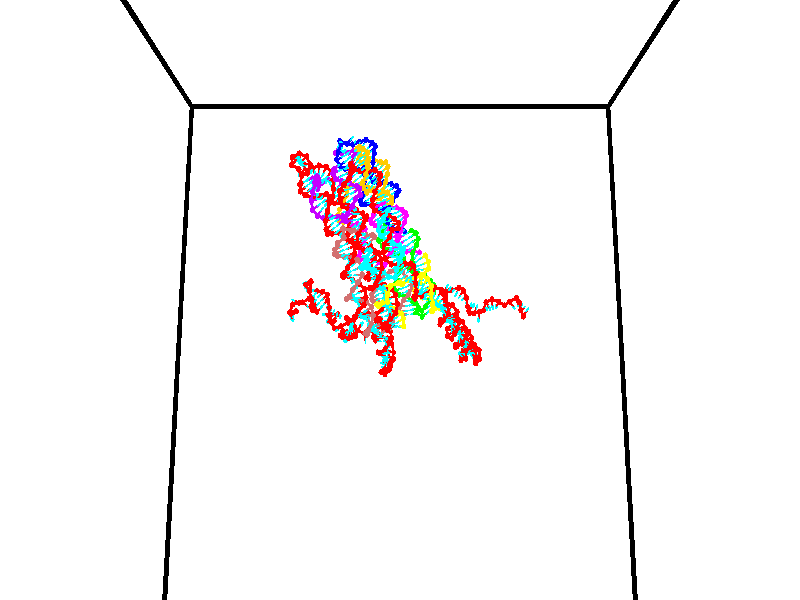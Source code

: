 // switches for output
#declare DRAW_BASES = 1; // possible values are 0, 1; only relevant for DNA ribbons
#declare DRAW_BASES_TYPE = 3; // possible values are 1, 2, 3; only relevant for DNA ribbons
#declare DRAW_FOG = 0; // set to 1 to enable fog

#include "colors.inc"

#include "transforms.inc"
background { rgb <1, 1, 1>}

#default {
   normal{
       ripples 0.25
       frequency 0.20
       turbulence 0.2
       lambda 5
   }
	finish {
		phong 0.1
		phong_size 40.
	}
}

// original window dimensions: 1024x640


// camera settings

camera {
	sky <0, 0.179814, -0.983701>
	up <0, 0.179814, -0.983701>
	right 1.6 * <1, 0, 0>
	location <35, 94.9851, 44.8844>
	look_at <35, 29.7336, 32.9568>
	direction <0, -65.2515, -11.9276>
	angle 67.0682
}


# declare cpy_camera_pos = <35, 94.9851, 44.8844>;
# if (DRAW_FOG = 1)
fog {
	fog_type 2
	up vnormalize(cpy_camera_pos)
	color rgbt<1,1,1,0.3>
	distance 1e-5
	fog_alt 3e-3
	fog_offset 56
}
# end


// LIGHTS

# declare lum = 6;
global_settings {
	ambient_light rgb lum * <0.05, 0.05, 0.05>
	max_trace_level 15
}# declare cpy_direct_light_amount = 0.25;
light_source
{	1000 * <-1, -1.16352, -0.803886>,
	rgb lum * cpy_direct_light_amount
	parallel
}

light_source
{	1000 * <1, 1.16352, 0.803886>,
	rgb lum * cpy_direct_light_amount
	parallel
}

// strand 0

// nucleotide -1

// particle -1
sphere {
	<24.553669, 35.010956, 34.879940> 0.250000
	pigment { color rgbt <1,0,0,0> }
	no_shadow
}
cylinder {
	<24.265322, 34.797932, 35.057358>,  <24.092314, 34.670116, 35.163807>, 0.100000
	pigment { color rgbt <1,0,0,0> }
	no_shadow
}
cylinder {
	<24.265322, 34.797932, 35.057358>,  <24.553669, 35.010956, 34.879940>, 0.100000
	pigment { color rgbt <1,0,0,0> }
	no_shadow
}

// particle -1
sphere {
	<24.265322, 34.797932, 35.057358> 0.100000
	pigment { color rgbt <1,0,0,0> }
	no_shadow
}
sphere {
	0, 1
	scale<0.080000,0.200000,0.300000>
	matrix <0.039336, 0.607497, 0.793347,
		-0.691957, 0.589345, -0.416975,
		-0.720867, -0.532560, 0.443544,
		24.049061, 34.638165, 35.190422>
	pigment { color rgbt <0,1,1,0> }
	no_shadow
}
cylinder {
	<23.934301, 35.355312, 35.052036>,  <24.553669, 35.010956, 34.879940>, 0.130000
	pigment { color rgbt <1,0,0,0> }
	no_shadow
}

// nucleotide -1

// particle -1
sphere {
	<23.934301, 35.355312, 35.052036> 0.250000
	pigment { color rgbt <1,0,0,0> }
	no_shadow
}
cylinder {
	<24.056097, 35.073235, 35.308155>,  <24.129175, 34.903988, 35.461826>, 0.100000
	pigment { color rgbt <1,0,0,0> }
	no_shadow
}
cylinder {
	<24.056097, 35.073235, 35.308155>,  <23.934301, 35.355312, 35.052036>, 0.100000
	pigment { color rgbt <1,0,0,0> }
	no_shadow
}

// particle -1
sphere {
	<24.056097, 35.073235, 35.308155> 0.100000
	pigment { color rgbt <1,0,0,0> }
	no_shadow
}
sphere {
	0, 1
	scale<0.080000,0.200000,0.300000>
	matrix <0.220817, 0.706164, 0.672734,
		-0.926567, -0.063451, 0.370739,
		0.304489, -0.705199, 0.640298,
		24.147444, 34.861675, 35.500244>
	pigment { color rgbt <0,1,1,0> }
	no_shadow
}
cylinder {
	<24.280001, 35.631107, 34.413506>,  <23.934301, 35.355312, 35.052036>, 0.130000
	pigment { color rgbt <1,0,0,0> }
	no_shadow
}

// nucleotide -1

// particle -1
sphere {
	<24.280001, 35.631107, 34.413506> 0.250000
	pigment { color rgbt <1,0,0,0> }
	no_shadow
}
cylinder {
	<24.242136, 35.234303, 34.380135>,  <24.219418, 34.996220, 34.360111>, 0.100000
	pigment { color rgbt <1,0,0,0> }
	no_shadow
}
cylinder {
	<24.242136, 35.234303, 34.380135>,  <24.280001, 35.631107, 34.413506>, 0.100000
	pigment { color rgbt <1,0,0,0> }
	no_shadow
}

// particle -1
sphere {
	<24.242136, 35.234303, 34.380135> 0.100000
	pigment { color rgbt <1,0,0,0> }
	no_shadow
}
sphere {
	0, 1
	scale<0.080000,0.200000,0.300000>
	matrix <0.370703, 0.042656, -0.927771,
		0.923915, -0.118751, 0.363702,
		-0.094660, -0.992007, -0.083432,
		24.213737, 34.936699, 34.355106>
	pigment { color rgbt <0,1,1,0> }
	no_shadow
}
cylinder {
	<24.849901, 35.199673, 34.198395>,  <24.280001, 35.631107, 34.413506>, 0.130000
	pigment { color rgbt <1,0,0,0> }
	no_shadow
}

// nucleotide -1

// particle -1
sphere {
	<24.849901, 35.199673, 34.198395> 0.250000
	pigment { color rgbt <1,0,0,0> }
	no_shadow
}
cylinder {
	<24.515162, 35.032547, 34.056908>,  <24.314318, 34.932270, 33.972015>, 0.100000
	pigment { color rgbt <1,0,0,0> }
	no_shadow
}
cylinder {
	<24.515162, 35.032547, 34.056908>,  <24.849901, 35.199673, 34.198395>, 0.100000
	pigment { color rgbt <1,0,0,0> }
	no_shadow
}

// particle -1
sphere {
	<24.515162, 35.032547, 34.056908> 0.100000
	pigment { color rgbt <1,0,0,0> }
	no_shadow
}
sphere {
	0, 1
	scale<0.080000,0.200000,0.300000>
	matrix <0.328220, 0.134181, -0.935023,
		0.438130, -0.898568, 0.024847,
		-0.836848, -0.417817, -0.353716,
		24.264107, 34.907204, 33.950794>
	pigment { color rgbt <0,1,1,0> }
	no_shadow
}
cylinder {
	<25.099321, 34.508347, 34.031372>,  <24.849901, 35.199673, 34.198395>, 0.130000
	pigment { color rgbt <1,0,0,0> }
	no_shadow
}

// nucleotide -1

// particle -1
sphere {
	<25.099321, 34.508347, 34.031372> 0.250000
	pigment { color rgbt <1,0,0,0> }
	no_shadow
}
cylinder {
	<25.282951, 34.173378, 34.150017>,  <25.393129, 33.972397, 34.221203>, 0.100000
	pigment { color rgbt <1,0,0,0> }
	no_shadow
}
cylinder {
	<25.282951, 34.173378, 34.150017>,  <25.099321, 34.508347, 34.031372>, 0.100000
	pigment { color rgbt <1,0,0,0> }
	no_shadow
}

// particle -1
sphere {
	<25.282951, 34.173378, 34.150017> 0.100000
	pigment { color rgbt <1,0,0,0> }
	no_shadow
}
sphere {
	0, 1
	scale<0.080000,0.200000,0.300000>
	matrix <-0.320033, 0.155574, 0.934546,
		-0.828752, -0.523952, -0.196582,
		0.459074, -0.837419, 0.296614,
		25.420673, 33.922153, 34.239002>
	pigment { color rgbt <0,1,1,0> }
	no_shadow
}
cylinder {
	<25.733015, 34.544144, 33.721222>,  <25.099321, 34.508347, 34.031372>, 0.130000
	pigment { color rgbt <1,0,0,0> }
	no_shadow
}

// nucleotide -1

// particle -1
sphere {
	<25.733015, 34.544144, 33.721222> 0.250000
	pigment { color rgbt <1,0,0,0> }
	no_shadow
}
cylinder {
	<25.779696, 34.146935, 33.714520>,  <25.807703, 33.908607, 33.710499>, 0.100000
	pigment { color rgbt <1,0,0,0> }
	no_shadow
}
cylinder {
	<25.779696, 34.146935, 33.714520>,  <25.733015, 34.544144, 33.721222>, 0.100000
	pigment { color rgbt <1,0,0,0> }
	no_shadow
}

// particle -1
sphere {
	<25.779696, 34.146935, 33.714520> 0.100000
	pigment { color rgbt <1,0,0,0> }
	no_shadow
}
sphere {
	0, 1
	scale<0.080000,0.200000,0.300000>
	matrix <0.949858, 0.116523, -0.290161,
		0.290089, 0.017950, 0.956831,
		0.116701, -0.993026, -0.016752,
		25.814705, 33.849026, 33.709496>
	pigment { color rgbt <0,1,1,0> }
	no_shadow
}
cylinder {
	<26.195778, 34.357533, 34.153515>,  <25.733015, 34.544144, 33.721222>, 0.130000
	pigment { color rgbt <1,0,0,0> }
	no_shadow
}

// nucleotide -1

// particle -1
sphere {
	<26.195778, 34.357533, 34.153515> 0.250000
	pigment { color rgbt <1,0,0,0> }
	no_shadow
}
cylinder {
	<26.191681, 34.087341, 33.858589>,  <26.189222, 33.925228, 33.681633>, 0.100000
	pigment { color rgbt <1,0,0,0> }
	no_shadow
}
cylinder {
	<26.191681, 34.087341, 33.858589>,  <26.195778, 34.357533, 34.153515>, 0.100000
	pigment { color rgbt <1,0,0,0> }
	no_shadow
}

// particle -1
sphere {
	<26.191681, 34.087341, 33.858589> 0.100000
	pigment { color rgbt <1,0,0,0> }
	no_shadow
}
sphere {
	0, 1
	scale<0.080000,0.200000,0.300000>
	matrix <0.936234, 0.252514, -0.244341,
		0.351228, -0.692800, 0.629815,
		-0.010242, -0.675474, -0.737313,
		26.188608, 33.884701, 33.637394>
	pigment { color rgbt <0,1,1,0> }
	no_shadow
}
cylinder {
	<26.550766, 34.366550, 34.844303>,  <26.195778, 34.357533, 34.153515>, 0.130000
	pigment { color rgbt <1,0,0,0> }
	no_shadow
}

// nucleotide -1

// particle -1
sphere {
	<26.550766, 34.366550, 34.844303> 0.250000
	pigment { color rgbt <1,0,0,0> }
	no_shadow
}
cylinder {
	<26.817078, 34.590549, 34.647068>,  <26.976864, 34.724949, 34.528725>, 0.100000
	pigment { color rgbt <1,0,0,0> }
	no_shadow
}
cylinder {
	<26.817078, 34.590549, 34.647068>,  <26.550766, 34.366550, 34.844303>, 0.100000
	pigment { color rgbt <1,0,0,0> }
	no_shadow
}

// particle -1
sphere {
	<26.817078, 34.590549, 34.647068> 0.100000
	pigment { color rgbt <1,0,0,0> }
	no_shadow
}
sphere {
	0, 1
	scale<0.080000,0.200000,0.300000>
	matrix <-0.721667, 0.651182, -0.234858,
		0.189570, 0.512210, 0.837678,
		0.665778, 0.560002, -0.493090,
		27.016811, 34.758549, 34.499142>
	pigment { color rgbt <0,1,1,0> }
	no_shadow
}
cylinder {
	<26.182228, 35.016525, 34.762478>,  <26.550766, 34.366550, 34.844303>, 0.130000
	pigment { color rgbt <1,0,0,0> }
	no_shadow
}

// nucleotide -1

// particle -1
sphere {
	<26.182228, 35.016525, 34.762478> 0.250000
	pigment { color rgbt <1,0,0,0> }
	no_shadow
}
cylinder {
	<26.482767, 35.087547, 34.508251>,  <26.663090, 35.130161, 34.355713>, 0.100000
	pigment { color rgbt <1,0,0,0> }
	no_shadow
}
cylinder {
	<26.482767, 35.087547, 34.508251>,  <26.182228, 35.016525, 34.762478>, 0.100000
	pigment { color rgbt <1,0,0,0> }
	no_shadow
}

// particle -1
sphere {
	<26.482767, 35.087547, 34.508251> 0.100000
	pigment { color rgbt <1,0,0,0> }
	no_shadow
}
sphere {
	0, 1
	scale<0.080000,0.200000,0.300000>
	matrix <-0.614555, 0.539148, -0.575884,
		0.240415, 0.823282, 0.514206,
		0.751347, 0.177556, -0.635571,
		26.708172, 35.140816, 34.317581>
	pigment { color rgbt <0,1,1,0> }
	no_shadow
}
cylinder {
	<26.130680, 35.730030, 34.594864>,  <26.182228, 35.016525, 34.762478>, 0.130000
	pigment { color rgbt <1,0,0,0> }
	no_shadow
}

// nucleotide -1

// particle -1
sphere {
	<26.130680, 35.730030, 34.594864> 0.250000
	pigment { color rgbt <1,0,0,0> }
	no_shadow
}
cylinder {
	<26.335032, 35.546444, 34.304111>,  <26.457642, 35.436291, 34.129662>, 0.100000
	pigment { color rgbt <1,0,0,0> }
	no_shadow
}
cylinder {
	<26.335032, 35.546444, 34.304111>,  <26.130680, 35.730030, 34.594864>, 0.100000
	pigment { color rgbt <1,0,0,0> }
	no_shadow
}

// particle -1
sphere {
	<26.335032, 35.546444, 34.304111> 0.100000
	pigment { color rgbt <1,0,0,0> }
	no_shadow
}
sphere {
	0, 1
	scale<0.080000,0.200000,0.300000>
	matrix <-0.485855, 0.543399, -0.684589,
		0.709188, 0.702901, 0.054621,
		0.510879, -0.458964, -0.726880,
		26.488295, 35.408756, 34.086048>
	pigment { color rgbt <0,1,1,0> }
	no_shadow
}
cylinder {
	<26.248262, 36.280891, 34.119514>,  <26.130680, 35.730030, 34.594864>, 0.130000
	pigment { color rgbt <1,0,0,0> }
	no_shadow
}

// nucleotide -1

// particle -1
sphere {
	<26.248262, 36.280891, 34.119514> 0.250000
	pigment { color rgbt <1,0,0,0> }
	no_shadow
}
cylinder {
	<26.290432, 35.951443, 33.896610>,  <26.315733, 35.753773, 33.762867>, 0.100000
	pigment { color rgbt <1,0,0,0> }
	no_shadow
}
cylinder {
	<26.290432, 35.951443, 33.896610>,  <26.248262, 36.280891, 34.119514>, 0.100000
	pigment { color rgbt <1,0,0,0> }
	no_shadow
}

// particle -1
sphere {
	<26.290432, 35.951443, 33.896610> 0.100000
	pigment { color rgbt <1,0,0,0> }
	no_shadow
}
sphere {
	0, 1
	scale<0.080000,0.200000,0.300000>
	matrix <-0.595543, 0.396483, -0.698662,
		0.796376, 0.405526, -0.448703,
		0.105422, -0.823620, -0.557258,
		26.322058, 35.704357, 33.729431>
	pigment { color rgbt <0,1,1,0> }
	no_shadow
}
cylinder {
	<26.035540, 36.458721, 33.445557>,  <26.248262, 36.280891, 34.119514>, 0.130000
	pigment { color rgbt <1,0,0,0> }
	no_shadow
}

// nucleotide -1

// particle -1
sphere {
	<26.035540, 36.458721, 33.445557> 0.250000
	pigment { color rgbt <1,0,0,0> }
	no_shadow
}
cylinder {
	<26.039566, 36.058815, 33.437931>,  <26.041983, 35.818871, 33.433353>, 0.100000
	pigment { color rgbt <1,0,0,0> }
	no_shadow
}
cylinder {
	<26.039566, 36.058815, 33.437931>,  <26.035540, 36.458721, 33.445557>, 0.100000
	pigment { color rgbt <1,0,0,0> }
	no_shadow
}

// particle -1
sphere {
	<26.039566, 36.058815, 33.437931> 0.100000
	pigment { color rgbt <1,0,0,0> }
	no_shadow
}
sphere {
	0, 1
	scale<0.080000,0.200000,0.300000>
	matrix <-0.735579, 0.005512, -0.677417,
		0.677364, 0.020844, -0.735352,
		0.010067, -0.999767, -0.019066,
		26.042585, 35.758884, 33.432213>
	pigment { color rgbt <0,1,1,0> }
	no_shadow
}
cylinder {
	<25.608696, 36.216946, 32.841194>,  <26.035540, 36.458721, 33.445557>, 0.130000
	pigment { color rgbt <1,0,0,0> }
	no_shadow
}

// nucleotide -1

// particle -1
sphere {
	<25.608696, 36.216946, 32.841194> 0.250000
	pigment { color rgbt <1,0,0,0> }
	no_shadow
}
cylinder {
	<25.696918, 35.872765, 33.024925>,  <25.749853, 35.666256, 33.135162>, 0.100000
	pigment { color rgbt <1,0,0,0> }
	no_shadow
}
cylinder {
	<25.696918, 35.872765, 33.024925>,  <25.608696, 36.216946, 32.841194>, 0.100000
	pigment { color rgbt <1,0,0,0> }
	no_shadow
}

// particle -1
sphere {
	<25.696918, 35.872765, 33.024925> 0.100000
	pigment { color rgbt <1,0,0,0> }
	no_shadow
}
sphere {
	0, 1
	scale<0.080000,0.200000,0.300000>
	matrix <-0.639293, -0.483197, -0.598186,
		0.736654, -0.161711, -0.656651,
		0.220558, -0.860448, 0.459329,
		25.763086, 35.614632, 33.162724>
	pigment { color rgbt <0,1,1,0> }
	no_shadow
}
cylinder {
	<26.059998, 35.750919, 32.463161>,  <25.608696, 36.216946, 32.841194>, 0.130000
	pigment { color rgbt <1,0,0,0> }
	no_shadow
}

// nucleotide -1

// particle -1
sphere {
	<26.059998, 35.750919, 32.463161> 0.250000
	pigment { color rgbt <1,0,0,0> }
	no_shadow
}
cylinder {
	<25.774963, 35.610664, 32.706234>,  <25.603943, 35.526512, 32.852077>, 0.100000
	pigment { color rgbt <1,0,0,0> }
	no_shadow
}
cylinder {
	<25.774963, 35.610664, 32.706234>,  <26.059998, 35.750919, 32.463161>, 0.100000
	pigment { color rgbt <1,0,0,0> }
	no_shadow
}

// particle -1
sphere {
	<25.774963, 35.610664, 32.706234> 0.100000
	pigment { color rgbt <1,0,0,0> }
	no_shadow
}
sphere {
	0, 1
	scale<0.080000,0.200000,0.300000>
	matrix <-0.541064, -0.276731, -0.794148,
		0.446623, -0.894691, 0.007476,
		-0.712586, -0.350640, 0.607679,
		25.561188, 35.505474, 32.888538>
	pigment { color rgbt <0,1,1,0> }
	no_shadow
}
cylinder {
	<25.982435, 35.016178, 32.359600>,  <26.059998, 35.750919, 32.463161>, 0.130000
	pigment { color rgbt <1,0,0,0> }
	no_shadow
}

// nucleotide -1

// particle -1
sphere {
	<25.982435, 35.016178, 32.359600> 0.250000
	pigment { color rgbt <1,0,0,0> }
	no_shadow
}
cylinder {
	<25.669575, 35.242599, 32.463768>,  <25.481857, 35.378452, 32.526268>, 0.100000
	pigment { color rgbt <1,0,0,0> }
	no_shadow
}
cylinder {
	<25.669575, 35.242599, 32.463768>,  <25.982435, 35.016178, 32.359600>, 0.100000
	pigment { color rgbt <1,0,0,0> }
	no_shadow
}

// particle -1
sphere {
	<25.669575, 35.242599, 32.463768> 0.100000
	pigment { color rgbt <1,0,0,0> }
	no_shadow
}
sphere {
	0, 1
	scale<0.080000,0.200000,0.300000>
	matrix <-0.446794, -0.218203, -0.867619,
		-0.434297, -0.794963, 0.423579,
		-0.782152, 0.566057, 0.260420,
		25.434929, 35.412415, 32.541893>
	pigment { color rgbt <0,1,1,0> }
	no_shadow
}
cylinder {
	<25.840675, 34.818062, 33.037090>,  <25.982435, 35.016178, 32.359600>, 0.130000
	pigment { color rgbt <1,0,0,0> }
	no_shadow
}

// nucleotide -1

// particle -1
sphere {
	<25.840675, 34.818062, 33.037090> 0.250000
	pigment { color rgbt <1,0,0,0> }
	no_shadow
}
cylinder {
	<26.053467, 35.145660, 33.123100>,  <26.181143, 35.342220, 33.174706>, 0.100000
	pigment { color rgbt <1,0,0,0> }
	no_shadow
}
cylinder {
	<26.053467, 35.145660, 33.123100>,  <25.840675, 34.818062, 33.037090>, 0.100000
	pigment { color rgbt <1,0,0,0> }
	no_shadow
}

// particle -1
sphere {
	<26.053467, 35.145660, 33.123100> 0.100000
	pigment { color rgbt <1,0,0,0> }
	no_shadow
}
sphere {
	0, 1
	scale<0.080000,0.200000,0.300000>
	matrix <0.576040, -0.536161, 0.617017,
		0.620626, -0.204376, -0.757004,
		0.531980, 0.819000, 0.215026,
		26.213060, 35.391361, 33.187607>
	pigment { color rgbt <0,1,1,0> }
	no_shadow
}
cylinder {
	<26.545958, 34.589893, 33.063957>,  <25.840675, 34.818062, 33.037090>, 0.130000
	pigment { color rgbt <1,0,0,0> }
	no_shadow
}

// nucleotide -1

// particle -1
sphere {
	<26.545958, 34.589893, 33.063957> 0.250000
	pigment { color rgbt <1,0,0,0> }
	no_shadow
}
cylinder {
	<26.505636, 34.941406, 33.250538>,  <26.481443, 35.152313, 33.362488>, 0.100000
	pigment { color rgbt <1,0,0,0> }
	no_shadow
}
cylinder {
	<26.505636, 34.941406, 33.250538>,  <26.545958, 34.589893, 33.063957>, 0.100000
	pigment { color rgbt <1,0,0,0> }
	no_shadow
}

// particle -1
sphere {
	<26.505636, 34.941406, 33.250538> 0.100000
	pigment { color rgbt <1,0,0,0> }
	no_shadow
}
sphere {
	0, 1
	scale<0.080000,0.200000,0.300000>
	matrix <0.609012, -0.316240, 0.727390,
		0.786730, 0.357399, -0.503311,
		-0.100801, 0.878782, 0.466456,
		26.475395, 35.205040, 33.390476>
	pigment { color rgbt <0,1,1,0> }
	no_shadow
}
cylinder {
	<27.160223, 34.795856, 33.158863>,  <26.545958, 34.589893, 33.063957>, 0.130000
	pigment { color rgbt <1,0,0,0> }
	no_shadow
}

// nucleotide -1

// particle -1
sphere {
	<27.160223, 34.795856, 33.158863> 0.250000
	pigment { color rgbt <1,0,0,0> }
	no_shadow
}
cylinder {
	<26.958683, 35.012566, 33.427971>,  <26.837759, 35.142590, 33.589436>, 0.100000
	pigment { color rgbt <1,0,0,0> }
	no_shadow
}
cylinder {
	<26.958683, 35.012566, 33.427971>,  <27.160223, 34.795856, 33.158863>, 0.100000
	pigment { color rgbt <1,0,0,0> }
	no_shadow
}

// particle -1
sphere {
	<26.958683, 35.012566, 33.427971> 0.100000
	pigment { color rgbt <1,0,0,0> }
	no_shadow
}
sphere {
	0, 1
	scale<0.080000,0.200000,0.300000>
	matrix <0.708983, -0.185539, 0.680381,
		0.493437, 0.819791, -0.290624,
		-0.503849, 0.541772, 0.672770,
		26.807528, 35.175098, 33.629803>
	pigment { color rgbt <0,1,1,0> }
	no_shadow
}
cylinder {
	<27.692005, 35.203266, 33.487312>,  <27.160223, 34.795856, 33.158863>, 0.130000
	pigment { color rgbt <1,0,0,0> }
	no_shadow
}

// nucleotide -1

// particle -1
sphere {
	<27.692005, 35.203266, 33.487312> 0.250000
	pigment { color rgbt <1,0,0,0> }
	no_shadow
}
cylinder {
	<27.380228, 35.180653, 33.736877>,  <27.193161, 35.167084, 33.886616>, 0.100000
	pigment { color rgbt <1,0,0,0> }
	no_shadow
}
cylinder {
	<27.380228, 35.180653, 33.736877>,  <27.692005, 35.203266, 33.487312>, 0.100000
	pigment { color rgbt <1,0,0,0> }
	no_shadow
}

// particle -1
sphere {
	<27.380228, 35.180653, 33.736877> 0.100000
	pigment { color rgbt <1,0,0,0> }
	no_shadow
}
sphere {
	0, 1
	scale<0.080000,0.200000,0.300000>
	matrix <0.606789, -0.315805, 0.729434,
		0.155799, 0.947138, 0.280456,
		-0.779444, -0.056533, 0.623915,
		27.146395, 35.163692, 33.924053>
	pigment { color rgbt <0,1,1,0> }
	no_shadow
}
cylinder {
	<27.796267, 35.689987, 34.031605>,  <27.692005, 35.203266, 33.487312>, 0.130000
	pigment { color rgbt <1,0,0,0> }
	no_shadow
}

// nucleotide -1

// particle -1
sphere {
	<27.796267, 35.689987, 34.031605> 0.250000
	pigment { color rgbt <1,0,0,0> }
	no_shadow
}
cylinder {
	<27.571604, 35.380066, 34.147686>,  <27.436806, 35.194115, 34.217335>, 0.100000
	pigment { color rgbt <1,0,0,0> }
	no_shadow
}
cylinder {
	<27.571604, 35.380066, 34.147686>,  <27.796267, 35.689987, 34.031605>, 0.100000
	pigment { color rgbt <1,0,0,0> }
	no_shadow
}

// particle -1
sphere {
	<27.571604, 35.380066, 34.147686> 0.100000
	pigment { color rgbt <1,0,0,0> }
	no_shadow
}
sphere {
	0, 1
	scale<0.080000,0.200000,0.300000>
	matrix <0.747350, -0.324614, 0.579735,
		-0.354975, 0.542500, 0.761371,
		-0.561658, -0.774803, 0.290208,
		27.403107, 35.147625, 34.234749>
	pigment { color rgbt <0,1,1,0> }
	no_shadow
}
cylinder {
	<27.945150, 35.569790, 34.689957>,  <27.796267, 35.689987, 34.031605>, 0.130000
	pigment { color rgbt <1,0,0,0> }
	no_shadow
}

// nucleotide -1

// particle -1
sphere {
	<27.945150, 35.569790, 34.689957> 0.250000
	pigment { color rgbt <1,0,0,0> }
	no_shadow
}
cylinder {
	<27.781952, 35.215294, 34.602222>,  <27.684032, 35.002594, 34.549580>, 0.100000
	pigment { color rgbt <1,0,0,0> }
	no_shadow
}
cylinder {
	<27.781952, 35.215294, 34.602222>,  <27.945150, 35.569790, 34.689957>, 0.100000
	pigment { color rgbt <1,0,0,0> }
	no_shadow
}

// particle -1
sphere {
	<27.781952, 35.215294, 34.602222> 0.100000
	pigment { color rgbt <1,0,0,0> }
	no_shadow
}
sphere {
	0, 1
	scale<0.080000,0.200000,0.300000>
	matrix <0.804872, -0.462551, 0.371788,
		-0.430950, -0.024850, 0.902034,
		-0.407998, -0.886244, -0.219337,
		27.659552, 34.949421, 34.536423>
	pigment { color rgbt <0,1,1,0> }
	no_shadow
}
cylinder {
	<27.851789, 35.190701, 35.284863>,  <27.945150, 35.569790, 34.689957>, 0.130000
	pigment { color rgbt <1,0,0,0> }
	no_shadow
}

// nucleotide -1

// particle -1
sphere {
	<27.851789, 35.190701, 35.284863> 0.250000
	pigment { color rgbt <1,0,0,0> }
	no_shadow
}
cylinder {
	<27.929516, 34.948971, 34.975792>,  <27.976152, 34.803932, 34.790348>, 0.100000
	pigment { color rgbt <1,0,0,0> }
	no_shadow
}
cylinder {
	<27.929516, 34.948971, 34.975792>,  <27.851789, 35.190701, 35.284863>, 0.100000
	pigment { color rgbt <1,0,0,0> }
	no_shadow
}

// particle -1
sphere {
	<27.929516, 34.948971, 34.975792> 0.100000
	pigment { color rgbt <1,0,0,0> }
	no_shadow
}
sphere {
	0, 1
	scale<0.080000,0.200000,0.300000>
	matrix <0.766230, -0.398311, 0.504223,
		-0.612481, -0.690028, 0.385653,
		0.194318, -0.604326, -0.772678,
		27.987812, 34.767673, 34.743988>
	pigment { color rgbt <0,1,1,0> }
	no_shadow
}
cylinder {
	<27.936306, 34.540409, 35.550716>,  <27.851789, 35.190701, 35.284863>, 0.130000
	pigment { color rgbt <1,0,0,0> }
	no_shadow
}

// nucleotide -1

// particle -1
sphere {
	<27.936306, 34.540409, 35.550716> 0.250000
	pigment { color rgbt <1,0,0,0> }
	no_shadow
}
cylinder {
	<28.106726, 34.525028, 35.189163>,  <28.208977, 34.515800, 34.972233>, 0.100000
	pigment { color rgbt <1,0,0,0> }
	no_shadow
}
cylinder {
	<28.106726, 34.525028, 35.189163>,  <27.936306, 34.540409, 35.550716>, 0.100000
	pigment { color rgbt <1,0,0,0> }
	no_shadow
}

// particle -1
sphere {
	<28.106726, 34.525028, 35.189163> 0.100000
	pigment { color rgbt <1,0,0,0> }
	no_shadow
}
sphere {
	0, 1
	scale<0.080000,0.200000,0.300000>
	matrix <0.795450, -0.460024, 0.394509,
		-0.430977, -0.887073, -0.165408,
		0.426050, -0.038451, -0.903882,
		28.234541, 34.513493, 34.917999>
	pigment { color rgbt <0,1,1,0> }
	no_shadow
}
cylinder {
	<28.249987, 33.830635, 35.526516>,  <27.936306, 34.540409, 35.550716>, 0.130000
	pigment { color rgbt <1,0,0,0> }
	no_shadow
}

// nucleotide -1

// particle -1
sphere {
	<28.249987, 33.830635, 35.526516> 0.250000
	pigment { color rgbt <1,0,0,0> }
	no_shadow
}
cylinder {
	<28.434155, 34.087276, 35.281124>,  <28.544655, 34.241261, 35.133888>, 0.100000
	pigment { color rgbt <1,0,0,0> }
	no_shadow
}
cylinder {
	<28.434155, 34.087276, 35.281124>,  <28.249987, 33.830635, 35.526516>, 0.100000
	pigment { color rgbt <1,0,0,0> }
	no_shadow
}

// particle -1
sphere {
	<28.434155, 34.087276, 35.281124> 0.100000
	pigment { color rgbt <1,0,0,0> }
	no_shadow
}
sphere {
	0, 1
	scale<0.080000,0.200000,0.300000>
	matrix <0.874436, -0.446833, 0.188950,
		-0.152894, -0.623448, -0.766770,
		0.460419, 0.641602, -0.613483,
		28.572281, 34.279758, 35.097080>
	pigment { color rgbt <0,1,1,0> }
	no_shadow
}
cylinder {
	<28.573463, 33.536163, 34.891708>,  <28.249987, 33.830635, 35.526516>, 0.130000
	pigment { color rgbt <1,0,0,0> }
	no_shadow
}

// nucleotide -1

// particle -1
sphere {
	<28.573463, 33.536163, 34.891708> 0.250000
	pigment { color rgbt <1,0,0,0> }
	no_shadow
}
cylinder {
	<28.754848, 33.854759, 35.051697>,  <28.863680, 34.045918, 35.147690>, 0.100000
	pigment { color rgbt <1,0,0,0> }
	no_shadow
}
cylinder {
	<28.754848, 33.854759, 35.051697>,  <28.573463, 33.536163, 34.891708>, 0.100000
	pigment { color rgbt <1,0,0,0> }
	no_shadow
}

// particle -1
sphere {
	<28.754848, 33.854759, 35.051697> 0.100000
	pigment { color rgbt <1,0,0,0> }
	no_shadow
}
sphere {
	0, 1
	scale<0.080000,0.200000,0.300000>
	matrix <0.789926, -0.566996, 0.233522,
		0.412781, 0.210058, -0.886277,
		0.453463, 0.796487, 0.399975,
		28.890888, 34.093704, 35.171688>
	pigment { color rgbt <0,1,1,0> }
	no_shadow
}
cylinder {
	<27.882189, 33.353279, 34.921368>,  <28.573463, 33.536163, 34.891708>, 0.130000
	pigment { color rgbt <1,0,0,0> }
	no_shadow
}

// nucleotide -1

// particle -1
sphere {
	<27.882189, 33.353279, 34.921368> 0.250000
	pigment { color rgbt <1,0,0,0> }
	no_shadow
}
cylinder {
	<27.494816, 33.452991, 34.921738>,  <27.262392, 33.512817, 34.921959>, 0.100000
	pigment { color rgbt <1,0,0,0> }
	no_shadow
}
cylinder {
	<27.494816, 33.452991, 34.921738>,  <27.882189, 33.353279, 34.921368>, 0.100000
	pigment { color rgbt <1,0,0,0> }
	no_shadow
}

// particle -1
sphere {
	<27.494816, 33.452991, 34.921738> 0.100000
	pigment { color rgbt <1,0,0,0> }
	no_shadow
}
sphere {
	0, 1
	scale<0.080000,0.200000,0.300000>
	matrix <0.192819, 0.751426, -0.631015,
		-0.157996, -0.610915, -0.775771,
		-0.968431, 0.249282, 0.000926,
		27.204287, 33.527775, 34.922016>
	pigment { color rgbt <0,1,1,0> }
	no_shadow
}
cylinder {
	<27.850056, 32.838211, 35.508549>,  <27.882189, 33.353279, 34.921368>, 0.130000
	pigment { color rgbt <1,0,0,0> }
	no_shadow
}

// nucleotide -1

// particle -1
sphere {
	<27.850056, 32.838211, 35.508549> 0.250000
	pigment { color rgbt <1,0,0,0> }
	no_shadow
}
cylinder {
	<27.598793, 32.538212, 35.425674>,  <27.448036, 32.358212, 35.375950>, 0.100000
	pigment { color rgbt <1,0,0,0> }
	no_shadow
}
cylinder {
	<27.598793, 32.538212, 35.425674>,  <27.850056, 32.838211, 35.508549>, 0.100000
	pigment { color rgbt <1,0,0,0> }
	no_shadow
}

// particle -1
sphere {
	<27.598793, 32.538212, 35.425674> 0.100000
	pigment { color rgbt <1,0,0,0> }
	no_shadow
}
sphere {
	0, 1
	scale<0.080000,0.200000,0.300000>
	matrix <0.776740, -0.620091, -0.110279,
		-0.045765, -0.230201, 0.972066,
		-0.628156, -0.749996, -0.207185,
		27.410347, 32.313213, 35.363518>
	pigment { color rgbt <0,1,1,0> }
	no_shadow
}
cylinder {
	<28.067261, 32.193146, 35.902046>,  <27.850056, 32.838211, 35.508549>, 0.130000
	pigment { color rgbt <1,0,0,0> }
	no_shadow
}

// nucleotide -1

// particle -1
sphere {
	<28.067261, 32.193146, 35.902046> 0.250000
	pigment { color rgbt <1,0,0,0> }
	no_shadow
}
cylinder {
	<27.869890, 32.126236, 35.560627>,  <27.751467, 32.086090, 35.355774>, 0.100000
	pigment { color rgbt <1,0,0,0> }
	no_shadow
}
cylinder {
	<27.869890, 32.126236, 35.560627>,  <28.067261, 32.193146, 35.902046>, 0.100000
	pigment { color rgbt <1,0,0,0> }
	no_shadow
}

// particle -1
sphere {
	<27.869890, 32.126236, 35.560627> 0.100000
	pigment { color rgbt <1,0,0,0> }
	no_shadow
}
sphere {
	0, 1
	scale<0.080000,0.200000,0.300000>
	matrix <0.658250, -0.713267, -0.240743,
		-0.568538, -0.680638, 0.462057,
		-0.493429, -0.167277, -0.853549,
		27.721861, 32.076054, 35.304562>
	pigment { color rgbt <0,1,1,0> }
	no_shadow
}
cylinder {
	<28.832701, 32.183617, 35.730591>,  <28.067261, 32.193146, 35.902046>, 0.130000
	pigment { color rgbt <1,0,0,0> }
	no_shadow
}

// nucleotide -1

// particle -1
sphere {
	<28.832701, 32.183617, 35.730591> 0.250000
	pigment { color rgbt <1,0,0,0> }
	no_shadow
}
cylinder {
	<28.567617, 31.927551, 35.886032>,  <28.408567, 31.773912, 35.979298>, 0.100000
	pigment { color rgbt <1,0,0,0> }
	no_shadow
}
cylinder {
	<28.567617, 31.927551, 35.886032>,  <28.832701, 32.183617, 35.730591>, 0.100000
	pigment { color rgbt <1,0,0,0> }
	no_shadow
}

// particle -1
sphere {
	<28.567617, 31.927551, 35.886032> 0.100000
	pigment { color rgbt <1,0,0,0> }
	no_shadow
}
sphere {
	0, 1
	scale<0.080000,0.200000,0.300000>
	matrix <0.270611, 0.279147, 0.921329,
		-0.698275, 0.715733, -0.011758,
		-0.662707, -0.640159, 0.388606,
		28.368805, 31.735504, 36.002613>
	pigment { color rgbt <0,1,1,0> }
	no_shadow
}
cylinder {
	<29.554865, 32.404774, 35.462090>,  <28.832701, 32.183617, 35.730591>, 0.130000
	pigment { color rgbt <1,0,0,0> }
	no_shadow
}

// nucleotide -1

// particle -1
sphere {
	<29.554865, 32.404774, 35.462090> 0.250000
	pigment { color rgbt <1,0,0,0> }
	no_shadow
}
cylinder {
	<29.854771, 32.171936, 35.336216>,  <30.034714, 32.032234, 35.260693>, 0.100000
	pigment { color rgbt <1,0,0,0> }
	no_shadow
}
cylinder {
	<29.854771, 32.171936, 35.336216>,  <29.554865, 32.404774, 35.462090>, 0.100000
	pigment { color rgbt <1,0,0,0> }
	no_shadow
}

// particle -1
sphere {
	<29.854771, 32.171936, 35.336216> 0.100000
	pigment { color rgbt <1,0,0,0> }
	no_shadow
}
sphere {
	0, 1
	scale<0.080000,0.200000,0.300000>
	matrix <-0.492101, -0.808428, 0.322925,
		-0.442369, -0.087262, -0.892578,
		0.749764, -0.582090, -0.314681,
		30.079700, 31.997309, 35.241810>
	pigment { color rgbt <0,1,1,0> }
	no_shadow
}
cylinder {
	<29.295456, 31.875050, 34.954559>,  <29.554865, 32.404774, 35.462090>, 0.130000
	pigment { color rgbt <1,0,0,0> }
	no_shadow
}

// nucleotide -1

// particle -1
sphere {
	<29.295456, 31.875050, 34.954559> 0.250000
	pigment { color rgbt <1,0,0,0> }
	no_shadow
}
cylinder {
	<29.617031, 31.763132, 35.164471>,  <29.809977, 31.695982, 35.290417>, 0.100000
	pigment { color rgbt <1,0,0,0> }
	no_shadow
}
cylinder {
	<29.617031, 31.763132, 35.164471>,  <29.295456, 31.875050, 34.954559>, 0.100000
	pigment { color rgbt <1,0,0,0> }
	no_shadow
}

// particle -1
sphere {
	<29.617031, 31.763132, 35.164471> 0.100000
	pigment { color rgbt <1,0,0,0> }
	no_shadow
}
sphere {
	0, 1
	scale<0.080000,0.200000,0.300000>
	matrix <-0.495235, -0.803536, 0.330260,
		0.329275, -0.525399, -0.784559,
		0.803940, -0.279795, 0.524781,
		29.858213, 31.679193, 35.321903>
	pigment { color rgbt <0,1,1,0> }
	no_shadow
}
cylinder {
	<29.362026, 31.188187, 34.869934>,  <29.295456, 31.875050, 34.954559>, 0.130000
	pigment { color rgbt <1,0,0,0> }
	no_shadow
}

// nucleotide -1

// particle -1
sphere {
	<29.362026, 31.188187, 34.869934> 0.250000
	pigment { color rgbt <1,0,0,0> }
	no_shadow
}
cylinder {
	<29.559595, 31.268324, 35.208378>,  <29.678137, 31.316406, 35.411446>, 0.100000
	pigment { color rgbt <1,0,0,0> }
	no_shadow
}
cylinder {
	<29.559595, 31.268324, 35.208378>,  <29.362026, 31.188187, 34.869934>, 0.100000
	pigment { color rgbt <1,0,0,0> }
	no_shadow
}

// particle -1
sphere {
	<29.559595, 31.268324, 35.208378> 0.100000
	pigment { color rgbt <1,0,0,0> }
	no_shadow
}
sphere {
	0, 1
	scale<0.080000,0.200000,0.300000>
	matrix <-0.375616, -0.828450, 0.415431,
		0.784190, -0.523003, -0.333936,
		0.493921, 0.200345, 0.846111,
		29.707771, 31.328428, 35.462212>
	pigment { color rgbt <0,1,1,0> }
	no_shadow
}
cylinder {
	<29.815687, 30.610350, 35.017574>,  <29.362026, 31.188187, 34.869934>, 0.130000
	pigment { color rgbt <1,0,0,0> }
	no_shadow
}

// nucleotide -1

// particle -1
sphere {
	<29.815687, 30.610350, 35.017574> 0.250000
	pigment { color rgbt <1,0,0,0> }
	no_shadow
}
cylinder {
	<29.778404, 30.799238, 35.368191>,  <29.756035, 30.912571, 35.578560>, 0.100000
	pigment { color rgbt <1,0,0,0> }
	no_shadow
}
cylinder {
	<29.778404, 30.799238, 35.368191>,  <29.815687, 30.610350, 35.017574>, 0.100000
	pigment { color rgbt <1,0,0,0> }
	no_shadow
}

// particle -1
sphere {
	<29.778404, 30.799238, 35.368191> 0.100000
	pigment { color rgbt <1,0,0,0> }
	no_shadow
}
sphere {
	0, 1
	scale<0.080000,0.200000,0.300000>
	matrix <-0.214473, -0.869226, 0.445475,
		0.972273, -0.146473, 0.182296,
		-0.093207, 0.472221, 0.876539,
		29.750443, 30.940905, 35.631153>
	pigment { color rgbt <0,1,1,0> }
	no_shadow
}
cylinder {
	<30.088615, 30.113573, 35.471298>,  <29.815687, 30.610350, 35.017574>, 0.130000
	pigment { color rgbt <1,0,0,0> }
	no_shadow
}

// nucleotide -1

// particle -1
sphere {
	<30.088615, 30.113573, 35.471298> 0.250000
	pigment { color rgbt <1,0,0,0> }
	no_shadow
}
cylinder {
	<29.861147, 30.360607, 35.688629>,  <29.724667, 30.508827, 35.819027>, 0.100000
	pigment { color rgbt <1,0,0,0> }
	no_shadow
}
cylinder {
	<29.861147, 30.360607, 35.688629>,  <30.088615, 30.113573, 35.471298>, 0.100000
	pigment { color rgbt <1,0,0,0> }
	no_shadow
}

// particle -1
sphere {
	<29.861147, 30.360607, 35.688629> 0.100000
	pigment { color rgbt <1,0,0,0> }
	no_shadow
}
sphere {
	0, 1
	scale<0.080000,0.200000,0.300000>
	matrix <-0.450912, -0.786487, 0.422037,
		0.687961, -0.004990, 0.725731,
		-0.568672, 0.617586, 0.543323,
		29.690546, 30.545883, 35.851627>
	pigment { color rgbt <0,1,1,0> }
	no_shadow
}
cylinder {
	<30.080967, 29.891977, 36.183655>,  <30.088615, 30.113573, 35.471298>, 0.130000
	pigment { color rgbt <1,0,0,0> }
	no_shadow
}

// nucleotide -1

// particle -1
sphere {
	<30.080967, 29.891977, 36.183655> 0.250000
	pigment { color rgbt <1,0,0,0> }
	no_shadow
}
cylinder {
	<29.747007, 30.094242, 36.096706>,  <29.546631, 30.215601, 36.044537>, 0.100000
	pigment { color rgbt <1,0,0,0> }
	no_shadow
}
cylinder {
	<29.747007, 30.094242, 36.096706>,  <30.080967, 29.891977, 36.183655>, 0.100000
	pigment { color rgbt <1,0,0,0> }
	no_shadow
}

// particle -1
sphere {
	<29.747007, 30.094242, 36.096706> 0.100000
	pigment { color rgbt <1,0,0,0> }
	no_shadow
}
sphere {
	0, 1
	scale<0.080000,0.200000,0.300000>
	matrix <-0.547882, -0.725751, 0.416067,
		0.052635, 0.466465, 0.882972,
		-0.834898, 0.505664, -0.217368,
		29.496538, 30.245941, 36.031494>
	pigment { color rgbt <0,1,1,0> }
	no_shadow
}
cylinder {
	<29.690483, 29.262905, 36.374729>,  <30.080967, 29.891977, 36.183655>, 0.130000
	pigment { color rgbt <1,0,0,0> }
	no_shadow
}

// nucleotide -1

// particle -1
sphere {
	<29.690483, 29.262905, 36.374729> 0.250000
	pigment { color rgbt <1,0,0,0> }
	no_shadow
}
cylinder {
	<29.343700, 29.376522, 36.538536>,  <29.135632, 29.444693, 36.636822>, 0.100000
	pigment { color rgbt <1,0,0,0> }
	no_shadow
}
cylinder {
	<29.343700, 29.376522, 36.538536>,  <29.690483, 29.262905, 36.374729>, 0.100000
	pigment { color rgbt <1,0,0,0> }
	no_shadow
}

// particle -1
sphere {
	<29.343700, 29.376522, 36.538536> 0.100000
	pigment { color rgbt <1,0,0,0> }
	no_shadow
}
sphere {
	0, 1
	scale<0.080000,0.200000,0.300000>
	matrix <0.258632, 0.958803, -0.117501,
		-0.426026, 0.004047, -0.904702,
		-0.866955, 0.284044, 0.409522,
		29.083614, 29.461735, 36.661392>
	pigment { color rgbt <0,1,1,0> }
	no_shadow
}
cylinder {
	<29.199335, 29.510170, 35.887794>,  <29.690483, 29.262905, 36.374729>, 0.130000
	pigment { color rgbt <1,0,0,0> }
	no_shadow
}

// nucleotide -1

// particle -1
sphere {
	<29.199335, 29.510170, 35.887794> 0.250000
	pigment { color rgbt <1,0,0,0> }
	no_shadow
}
cylinder {
	<29.129910, 29.679640, 36.243408>,  <29.088253, 29.781321, 36.456776>, 0.100000
	pigment { color rgbt <1,0,0,0> }
	no_shadow
}
cylinder {
	<29.129910, 29.679640, 36.243408>,  <29.199335, 29.510170, 35.887794>, 0.100000
	pigment { color rgbt <1,0,0,0> }
	no_shadow
}

// particle -1
sphere {
	<29.129910, 29.679640, 36.243408> 0.100000
	pigment { color rgbt <1,0,0,0> }
	no_shadow
}
sphere {
	0, 1
	scale<0.080000,0.200000,0.300000>
	matrix <0.150354, 0.903549, -0.401239,
		-0.973277, 0.064028, -0.220526,
		-0.173566, 0.423674, 0.889031,
		29.077839, 29.806742, 36.510117>
	pigment { color rgbt <0,1,1,0> }
	no_shadow
}
cylinder {
	<28.777601, 30.106188, 35.867275>,  <29.199335, 29.510170, 35.887794>, 0.130000
	pigment { color rgbt <1,0,0,0> }
	no_shadow
}

// nucleotide -1

// particle -1
sphere {
	<28.777601, 30.106188, 35.867275> 0.250000
	pigment { color rgbt <1,0,0,0> }
	no_shadow
}
cylinder {
	<28.998383, 30.157736, 36.196819>,  <29.130852, 30.188665, 36.394547>, 0.100000
	pigment { color rgbt <1,0,0,0> }
	no_shadow
}
cylinder {
	<28.998383, 30.157736, 36.196819>,  <28.777601, 30.106188, 35.867275>, 0.100000
	pigment { color rgbt <1,0,0,0> }
	no_shadow
}

// particle -1
sphere {
	<28.998383, 30.157736, 36.196819> 0.100000
	pigment { color rgbt <1,0,0,0> }
	no_shadow
}
sphere {
	0, 1
	scale<0.080000,0.200000,0.300000>
	matrix <0.121507, 0.965011, -0.232358,
		-0.824975, 0.228355, 0.516982,
		0.551954, 0.128872, 0.823856,
		29.163969, 30.196398, 36.443977>
	pigment { color rgbt <0,1,1,0> }
	no_shadow
}
cylinder {
	<28.557207, 30.746914, 36.351376>,  <28.777601, 30.106188, 35.867275>, 0.130000
	pigment { color rgbt <1,0,0,0> }
	no_shadow
}

// nucleotide -1

// particle -1
sphere {
	<28.557207, 30.746914, 36.351376> 0.250000
	pigment { color rgbt <1,0,0,0> }
	no_shadow
}
cylinder {
	<28.937046, 30.624060, 36.326290>,  <29.164949, 30.550348, 36.311241>, 0.100000
	pigment { color rgbt <1,0,0,0> }
	no_shadow
}
cylinder {
	<28.937046, 30.624060, 36.326290>,  <28.557207, 30.746914, 36.351376>, 0.100000
	pigment { color rgbt <1,0,0,0> }
	no_shadow
}

// particle -1
sphere {
	<28.937046, 30.624060, 36.326290> 0.100000
	pigment { color rgbt <1,0,0,0> }
	no_shadow
}
sphere {
	0, 1
	scale<0.080000,0.200000,0.300000>
	matrix <0.259600, 0.882644, -0.391850,
		0.175702, 0.355820, 0.917889,
		0.949598, -0.307133, -0.062712,
		29.221926, 30.531919, 36.307476>
	pigment { color rgbt <0,1,1,0> }
	no_shadow
}
cylinder {
	<28.892998, 31.282743, 36.606903>,  <28.557207, 30.746914, 36.351376>, 0.130000
	pigment { color rgbt <1,0,0,0> }
	no_shadow
}

// nucleotide -1

// particle -1
sphere {
	<28.892998, 31.282743, 36.606903> 0.250000
	pigment { color rgbt <1,0,0,0> }
	no_shadow
}
cylinder {
	<29.137594, 31.068733, 36.373726>,  <29.284353, 30.940327, 36.233818>, 0.100000
	pigment { color rgbt <1,0,0,0> }
	no_shadow
}
cylinder {
	<29.137594, 31.068733, 36.373726>,  <28.892998, 31.282743, 36.606903>, 0.100000
	pigment { color rgbt <1,0,0,0> }
	no_shadow
}

// particle -1
sphere {
	<29.137594, 31.068733, 36.373726> 0.100000
	pigment { color rgbt <1,0,0,0> }
	no_shadow
}
sphere {
	0, 1
	scale<0.080000,0.200000,0.300000>
	matrix <0.527017, 0.824935, -0.204295,
		0.590194, -0.182297, 0.786409,
		0.611493, -0.535024, -0.582945,
		29.321043, 30.908226, 36.198841>
	pigment { color rgbt <0,1,1,0> }
	no_shadow
}
cylinder {
	<29.524288, 31.650599, 36.730068>,  <28.892998, 31.282743, 36.606903>, 0.130000
	pigment { color rgbt <1,0,0,0> }
	no_shadow
}

// nucleotide -1

// particle -1
sphere {
	<29.524288, 31.650599, 36.730068> 0.250000
	pigment { color rgbt <1,0,0,0> }
	no_shadow
}
cylinder {
	<29.580484, 31.425997, 36.403885>,  <29.614202, 31.291235, 36.208176>, 0.100000
	pigment { color rgbt <1,0,0,0> }
	no_shadow
}
cylinder {
	<29.580484, 31.425997, 36.403885>,  <29.524288, 31.650599, 36.730068>, 0.100000
	pigment { color rgbt <1,0,0,0> }
	no_shadow
}

// particle -1
sphere {
	<29.580484, 31.425997, 36.403885> 0.100000
	pigment { color rgbt <1,0,0,0> }
	no_shadow
}
sphere {
	0, 1
	scale<0.080000,0.200000,0.300000>
	matrix <0.500125, 0.751073, -0.431005,
		0.854481, -0.347280, 0.386341,
		0.140491, -0.561504, -0.815461,
		29.622631, 31.257545, 36.159248>
	pigment { color rgbt <0,1,1,0> }
	no_shadow
}
cylinder {
	<30.313065, 31.647005, 36.575443>,  <29.524288, 31.650599, 36.730068>, 0.130000
	pigment { color rgbt <1,0,0,0> }
	no_shadow
}

// nucleotide -1

// particle -1
sphere {
	<30.313065, 31.647005, 36.575443> 0.250000
	pigment { color rgbt <1,0,0,0> }
	no_shadow
}
cylinder {
	<30.124722, 31.556911, 36.234253>,  <30.011717, 31.502855, 36.029537>, 0.100000
	pigment { color rgbt <1,0,0,0> }
	no_shadow
}
cylinder {
	<30.124722, 31.556911, 36.234253>,  <30.313065, 31.647005, 36.575443>, 0.100000
	pigment { color rgbt <1,0,0,0> }
	no_shadow
}

// particle -1
sphere {
	<30.124722, 31.556911, 36.234253> 0.100000
	pigment { color rgbt <1,0,0,0> }
	no_shadow
}
sphere {
	0, 1
	scale<0.080000,0.200000,0.300000>
	matrix <0.475655, 0.749478, -0.460472,
		0.742995, -0.622539, -0.245770,
		-0.470861, -0.225227, -0.852973,
		29.983465, 31.489342, 35.978359>
	pigment { color rgbt <0,1,1,0> }
	no_shadow
}
cylinder {
	<30.534561, 32.232780, 36.145039>,  <30.313065, 31.647005, 36.575443>, 0.130000
	pigment { color rgbt <1,0,0,0> }
	no_shadow
}

// nucleotide -1

// particle -1
sphere {
	<30.534561, 32.232780, 36.145039> 0.250000
	pigment { color rgbt <1,0,0,0> }
	no_shadow
}
cylinder {
	<30.769457, 32.236790, 35.821297>,  <30.910395, 32.239197, 35.627052>, 0.100000
	pigment { color rgbt <1,0,0,0> }
	no_shadow
}
cylinder {
	<30.769457, 32.236790, 35.821297>,  <30.534561, 32.232780, 36.145039>, 0.100000
	pigment { color rgbt <1,0,0,0> }
	no_shadow
}

// particle -1
sphere {
	<30.769457, 32.236790, 35.821297> 0.100000
	pigment { color rgbt <1,0,0,0> }
	no_shadow
}
sphere {
	0, 1
	scale<0.080000,0.200000,0.300000>
	matrix <-0.297441, 0.932634, -0.204261,
		0.752781, 0.360684, 0.550660,
		0.587239, 0.010026, -0.809352,
		30.945629, 32.239796, 35.578491>
	pigment { color rgbt <0,1,1,0> }
	no_shadow
}
cylinder {
	<31.238194, 31.801256, 36.303120>,  <30.534561, 32.232780, 36.145039>, 0.130000
	pigment { color rgbt <1,0,0,0> }
	no_shadow
}

// nucleotide -1

// particle -1
sphere {
	<31.238194, 31.801256, 36.303120> 0.250000
	pigment { color rgbt <1,0,0,0> }
	no_shadow
}
cylinder {
	<31.296453, 31.668911, 36.676067>,  <31.331409, 31.589504, 36.899837>, 0.100000
	pigment { color rgbt <1,0,0,0> }
	no_shadow
}
cylinder {
	<31.296453, 31.668911, 36.676067>,  <31.238194, 31.801256, 36.303120>, 0.100000
	pigment { color rgbt <1,0,0,0> }
	no_shadow
}

// particle -1
sphere {
	<31.296453, 31.668911, 36.676067> 0.100000
	pigment { color rgbt <1,0,0,0> }
	no_shadow
}
sphere {
	0, 1
	scale<0.080000,0.200000,0.300000>
	matrix <0.944577, -0.233754, -0.230506,
		0.294212, 0.914269, 0.278481,
		0.145649, -0.330865, 0.932371,
		31.340149, 31.569651, 36.955780>
	pigment { color rgbt <0,1,1,0> }
	no_shadow
}
cylinder {
	<31.740976, 31.577137, 35.925358>,  <31.238194, 31.801256, 36.303120>, 0.130000
	pigment { color rgbt <1,0,0,0> }
	no_shadow
}

// nucleotide -1

// particle -1
sphere {
	<31.740976, 31.577137, 35.925358> 0.250000
	pigment { color rgbt <1,0,0,0> }
	no_shadow
}
cylinder {
	<31.822908, 31.960323, 36.005707>,  <31.872068, 32.190235, 36.053917>, 0.100000
	pigment { color rgbt <1,0,0,0> }
	no_shadow
}
cylinder {
	<31.822908, 31.960323, 36.005707>,  <31.740976, 31.577137, 35.925358>, 0.100000
	pigment { color rgbt <1,0,0,0> }
	no_shadow
}

// particle -1
sphere {
	<31.822908, 31.960323, 36.005707> 0.100000
	pigment { color rgbt <1,0,0,0> }
	no_shadow
}
sphere {
	0, 1
	scale<0.080000,0.200000,0.300000>
	matrix <-0.966664, 0.165774, 0.195139,
		0.153636, -0.234147, 0.959985,
		0.204832, 0.957964, 0.200873,
		31.884357, 32.247711, 36.065968>
	pigment { color rgbt <0,1,1,0> }
	no_shadow
}
cylinder {
	<32.378197, 31.464392, 36.359188>,  <31.740976, 31.577137, 35.925358>, 0.130000
	pigment { color rgbt <1,0,0,0> }
	no_shadow
}

// nucleotide -1

// particle -1
sphere {
	<32.378197, 31.464392, 36.359188> 0.250000
	pigment { color rgbt <1,0,0,0> }
	no_shadow
}
cylinder {
	<32.678543, 31.216604, 36.267570>,  <32.858749, 31.067932, 36.212601>, 0.100000
	pigment { color rgbt <1,0,0,0> }
	no_shadow
}
cylinder {
	<32.678543, 31.216604, 36.267570>,  <32.378197, 31.464392, 36.359188>, 0.100000
	pigment { color rgbt <1,0,0,0> }
	no_shadow
}

// particle -1
sphere {
	<32.678543, 31.216604, 36.267570> 0.100000
	pigment { color rgbt <1,0,0,0> }
	no_shadow
}
sphere {
	0, 1
	scale<0.080000,0.200000,0.300000>
	matrix <-0.074864, -0.424384, 0.902382,
		-0.656200, -0.660419, -0.365031,
		0.750864, -0.619471, -0.229039,
		32.903801, 31.030764, 36.198860>
	pigment { color rgbt <0,1,1,0> }
	no_shadow
}
cylinder {
	<32.133945, 30.770523, 36.515087>,  <32.378197, 31.464392, 36.359188>, 0.130000
	pigment { color rgbt <1,0,0,0> }
	no_shadow
}

// nucleotide -1

// particle -1
sphere {
	<32.133945, 30.770523, 36.515087> 0.250000
	pigment { color rgbt <1,0,0,0> }
	no_shadow
}
cylinder {
	<32.532993, 30.743570, 36.520866>,  <32.772423, 30.727398, 36.524334>, 0.100000
	pigment { color rgbt <1,0,0,0> }
	no_shadow
}
cylinder {
	<32.532993, 30.743570, 36.520866>,  <32.133945, 30.770523, 36.515087>, 0.100000
	pigment { color rgbt <1,0,0,0> }
	no_shadow
}

// particle -1
sphere {
	<32.532993, 30.743570, 36.520866> 0.100000
	pigment { color rgbt <1,0,0,0> }
	no_shadow
}
sphere {
	0, 1
	scale<0.080000,0.200000,0.300000>
	matrix <-0.042221, -0.431936, 0.900916,
		-0.054466, -0.899384, -0.433754,
		0.997622, -0.067383, 0.014447,
		32.832279, 30.723354, 36.525200>
	pigment { color rgbt <0,1,1,0> }
	no_shadow
}
cylinder {
	<32.348858, 30.019108, 36.748646>,  <32.133945, 30.770523, 36.515087>, 0.130000
	pigment { color rgbt <1,0,0,0> }
	no_shadow
}

// nucleotide -1

// particle -1
sphere {
	<32.348858, 30.019108, 36.748646> 0.250000
	pigment { color rgbt <1,0,0,0> }
	no_shadow
}
cylinder {
	<32.610622, 30.313698, 36.817181>,  <32.767681, 30.490452, 36.858303>, 0.100000
	pigment { color rgbt <1,0,0,0> }
	no_shadow
}
cylinder {
	<32.610622, 30.313698, 36.817181>,  <32.348858, 30.019108, 36.748646>, 0.100000
	pigment { color rgbt <1,0,0,0> }
	no_shadow
}

// particle -1
sphere {
	<32.610622, 30.313698, 36.817181> 0.100000
	pigment { color rgbt <1,0,0,0> }
	no_shadow
}
sphere {
	0, 1
	scale<0.080000,0.200000,0.300000>
	matrix <0.154760, -0.352255, 0.923020,
		0.740135, -0.577515, -0.344496,
		0.654409, 0.736473, 0.171340,
		32.806946, 30.534639, 36.868584>
	pigment { color rgbt <0,1,1,0> }
	no_shadow
}
cylinder {
	<32.948711, 29.639084, 36.292747>,  <32.348858, 30.019108, 36.748646>, 0.130000
	pigment { color rgbt <1,0,0,0> }
	no_shadow
}

// nucleotide -1

// particle -1
sphere {
	<32.948711, 29.639084, 36.292747> 0.250000
	pigment { color rgbt <1,0,0,0> }
	no_shadow
}
cylinder {
	<33.230671, 29.866867, 36.461906>,  <33.399845, 30.003536, 36.563400>, 0.100000
	pigment { color rgbt <1,0,0,0> }
	no_shadow
}
cylinder {
	<33.230671, 29.866867, 36.461906>,  <32.948711, 29.639084, 36.292747>, 0.100000
	pigment { color rgbt <1,0,0,0> }
	no_shadow
}

// particle -1
sphere {
	<33.230671, 29.866867, 36.461906> 0.100000
	pigment { color rgbt <1,0,0,0> }
	no_shadow
}
sphere {
	0, 1
	scale<0.080000,0.200000,0.300000>
	matrix <0.252811, -0.758755, 0.600314,
		0.662729, -0.316245, -0.678807,
		0.704895, 0.569456, 0.422899,
		33.442139, 30.037704, 36.588776>
	pigment { color rgbt <0,1,1,0> }
	no_shadow
}
cylinder {
	<33.624001, 29.313946, 36.409668>,  <32.948711, 29.639084, 36.292747>, 0.130000
	pigment { color rgbt <1,0,0,0> }
	no_shadow
}

// nucleotide -1

// particle -1
sphere {
	<33.624001, 29.313946, 36.409668> 0.250000
	pigment { color rgbt <1,0,0,0> }
	no_shadow
}
cylinder {
	<33.584824, 29.612175, 36.673344>,  <33.561317, 29.791113, 36.831547>, 0.100000
	pigment { color rgbt <1,0,0,0> }
	no_shadow
}
cylinder {
	<33.584824, 29.612175, 36.673344>,  <33.624001, 29.313946, 36.409668>, 0.100000
	pigment { color rgbt <1,0,0,0> }
	no_shadow
}

// particle -1
sphere {
	<33.584824, 29.612175, 36.673344> 0.100000
	pigment { color rgbt <1,0,0,0> }
	no_shadow
}
sphere {
	0, 1
	scale<0.080000,0.200000,0.300000>
	matrix <0.256832, -0.620996, 0.740541,
		0.961480, 0.241830, -0.130666,
		-0.097942, 0.745575, 0.659185,
		33.555443, 29.835848, 36.871098>
	pigment { color rgbt <0,1,1,0> }
	no_shadow
}
cylinder {
	<34.096706, 29.178394, 36.947308>,  <33.624001, 29.313946, 36.409668>, 0.130000
	pigment { color rgbt <1,0,0,0> }
	no_shadow
}

// nucleotide -1

// particle -1
sphere {
	<34.096706, 29.178394, 36.947308> 0.250000
	pigment { color rgbt <1,0,0,0> }
	no_shadow
}
cylinder {
	<33.857231, 29.438999, 37.133686>,  <33.713547, 29.595362, 37.245514>, 0.100000
	pigment { color rgbt <1,0,0,0> }
	no_shadow
}
cylinder {
	<33.857231, 29.438999, 37.133686>,  <34.096706, 29.178394, 36.947308>, 0.100000
	pigment { color rgbt <1,0,0,0> }
	no_shadow
}

// particle -1
sphere {
	<33.857231, 29.438999, 37.133686> 0.100000
	pigment { color rgbt <1,0,0,0> }
	no_shadow
}
sphere {
	0, 1
	scale<0.080000,0.200000,0.300000>
	matrix <-0.013206, -0.589671, 0.807535,
		0.800875, 0.477307, 0.361632,
		-0.598686, 0.651510, 0.465950,
		33.677624, 29.634453, 37.273472>
	pigment { color rgbt <0,1,1,0> }
	no_shadow
}
cylinder {
	<34.317364, 29.440779, 37.740562>,  <34.096706, 29.178394, 36.947308>, 0.130000
	pigment { color rgbt <1,0,0,0> }
	no_shadow
}

// nucleotide -1

// particle -1
sphere {
	<34.317364, 29.440779, 37.740562> 0.250000
	pigment { color rgbt <1,0,0,0> }
	no_shadow
}
cylinder {
	<33.930847, 29.391811, 37.649971>,  <33.698936, 29.362431, 37.595615>, 0.100000
	pigment { color rgbt <1,0,0,0> }
	no_shadow
}
cylinder {
	<33.930847, 29.391811, 37.649971>,  <34.317364, 29.440779, 37.740562>, 0.100000
	pigment { color rgbt <1,0,0,0> }
	no_shadow
}

// particle -1
sphere {
	<33.930847, 29.391811, 37.649971> 0.100000
	pigment { color rgbt <1,0,0,0> }
	no_shadow
}
sphere {
	0, 1
	scale<0.080000,0.200000,0.300000>
	matrix <-0.011997, -0.857347, 0.514599,
		-0.257167, 0.499970, 0.826979,
		-0.966293, -0.122416, -0.226479,
		33.640961, 29.355087, 37.582027>
	pigment { color rgbt <0,1,1,0> }
	no_shadow
}
cylinder {
	<34.062637, 29.184450, 38.417320>,  <34.317364, 29.440779, 37.740562>, 0.130000
	pigment { color rgbt <1,0,0,0> }
	no_shadow
}

// nucleotide -1

// particle -1
sphere {
	<34.062637, 29.184450, 38.417320> 0.250000
	pigment { color rgbt <1,0,0,0> }
	no_shadow
}
cylinder {
	<33.869118, 29.098417, 38.077984>,  <33.753006, 29.046799, 37.874382>, 0.100000
	pigment { color rgbt <1,0,0,0> }
	no_shadow
}
cylinder {
	<33.869118, 29.098417, 38.077984>,  <34.062637, 29.184450, 38.417320>, 0.100000
	pigment { color rgbt <1,0,0,0> }
	no_shadow
}

// particle -1
sphere {
	<33.869118, 29.098417, 38.077984> 0.100000
	pigment { color rgbt <1,0,0,0> }
	no_shadow
}
sphere {
	0, 1
	scale<0.080000,0.200000,0.300000>
	matrix <0.028049, -0.972644, 0.230600,
		-0.874731, 0.087768, 0.476594,
		-0.483795, -0.215081, -0.848341,
		33.723980, 29.033894, 37.823483>
	pigment { color rgbt <0,1,1,0> }
	no_shadow
}
cylinder {
	<34.348240, 29.910601, 38.404209>,  <34.062637, 29.184450, 38.417320>, 0.130000
	pigment { color rgbt <1,0,0,0> }
	no_shadow
}

// nucleotide -1

// particle -1
sphere {
	<34.348240, 29.910601, 38.404209> 0.250000
	pigment { color rgbt <1,0,0,0> }
	no_shadow
}
cylinder {
	<33.960819, 29.977541, 38.330570>,  <33.728367, 30.017704, 38.286385>, 0.100000
	pigment { color rgbt <1,0,0,0> }
	no_shadow
}
cylinder {
	<33.960819, 29.977541, 38.330570>,  <34.348240, 29.910601, 38.404209>, 0.100000
	pigment { color rgbt <1,0,0,0> }
	no_shadow
}

// particle -1
sphere {
	<33.960819, 29.977541, 38.330570> 0.100000
	pigment { color rgbt <1,0,0,0> }
	no_shadow
}
sphere {
	0, 1
	scale<0.080000,0.200000,0.300000>
	matrix <-0.248280, -0.697703, 0.671988,
		-0.015991, 0.696566, 0.717314,
		-0.968556, 0.167349, -0.184101,
		33.670254, 30.027746, 38.275341>
	pigment { color rgbt <0,1,1,0> }
	no_shadow
}
cylinder {
	<34.022278, 30.050674, 39.024643>,  <34.348240, 29.910601, 38.404209>, 0.130000
	pigment { color rgbt <1,0,0,0> }
	no_shadow
}

// nucleotide -1

// particle -1
sphere {
	<34.022278, 30.050674, 39.024643> 0.250000
	pigment { color rgbt <1,0,0,0> }
	no_shadow
}
cylinder {
	<33.794998, 29.868092, 38.750767>,  <33.658630, 29.758543, 38.586441>, 0.100000
	pigment { color rgbt <1,0,0,0> }
	no_shadow
}
cylinder {
	<33.794998, 29.868092, 38.750767>,  <34.022278, 30.050674, 39.024643>, 0.100000
	pigment { color rgbt <1,0,0,0> }
	no_shadow
}

// particle -1
sphere {
	<33.794998, 29.868092, 38.750767> 0.100000
	pigment { color rgbt <1,0,0,0> }
	no_shadow
}
sphere {
	0, 1
	scale<0.080000,0.200000,0.300000>
	matrix <-0.303807, -0.656908, 0.690053,
		-0.764756, 0.600101, 0.234579,
		-0.568199, -0.456455, -0.684689,
		33.624538, 29.731155, 38.545361>
	pigment { color rgbt <0,1,1,0> }
	no_shadow
}
cylinder {
	<33.445278, 29.980698, 39.370991>,  <34.022278, 30.050674, 39.024643>, 0.130000
	pigment { color rgbt <1,0,0,0> }
	no_shadow
}

// nucleotide -1

// particle -1
sphere {
	<33.445278, 29.980698, 39.370991> 0.250000
	pigment { color rgbt <1,0,0,0> }
	no_shadow
}
cylinder {
	<33.412048, 29.721184, 39.068420>,  <33.392109, 29.565475, 38.886879>, 0.100000
	pigment { color rgbt <1,0,0,0> }
	no_shadow
}
cylinder {
	<33.412048, 29.721184, 39.068420>,  <33.445278, 29.980698, 39.370991>, 0.100000
	pigment { color rgbt <1,0,0,0> }
	no_shadow
}

// particle -1
sphere {
	<33.412048, 29.721184, 39.068420> 0.100000
	pigment { color rgbt <1,0,0,0> }
	no_shadow
}
sphere {
	0, 1
	scale<0.080000,0.200000,0.300000>
	matrix <-0.121827, -0.746743, 0.653860,
		-0.989068, 0.146473, -0.017003,
		-0.083076, -0.648784, -0.756424,
		33.387127, 29.526548, 38.841492>
	pigment { color rgbt <0,1,1,0> }
	no_shadow
}
cylinder {
	<32.921322, 29.601706, 39.533817>,  <33.445278, 29.980698, 39.370991>, 0.130000
	pigment { color rgbt <1,0,0,0> }
	no_shadow
}

// nucleotide -1

// particle -1
sphere {
	<32.921322, 29.601706, 39.533817> 0.250000
	pigment { color rgbt <1,0,0,0> }
	no_shadow
}
cylinder {
	<33.136600, 29.372536, 39.286560>,  <33.265770, 29.235033, 39.138206>, 0.100000
	pigment { color rgbt <1,0,0,0> }
	no_shadow
}
cylinder {
	<33.136600, 29.372536, 39.286560>,  <32.921322, 29.601706, 39.533817>, 0.100000
	pigment { color rgbt <1,0,0,0> }
	no_shadow
}

// particle -1
sphere {
	<33.136600, 29.372536, 39.286560> 0.100000
	pigment { color rgbt <1,0,0,0> }
	no_shadow
}
sphere {
	0, 1
	scale<0.080000,0.200000,0.300000>
	matrix <-0.155557, -0.788346, 0.595242,
		-0.828339, -0.224202, -0.513409,
		0.538198, -0.572926, -0.618141,
		33.298061, 29.200659, 39.101116>
	pigment { color rgbt <0,1,1,0> }
	no_shadow
}
cylinder {
	<33.354916, 29.075069, 39.723087>,  <32.921322, 29.601706, 39.533817>, 0.130000
	pigment { color rgbt <1,0,0,0> }
	no_shadow
}

// nucleotide -1

// particle -1
sphere {
	<33.354916, 29.075069, 39.723087> 0.250000
	pigment { color rgbt <1,0,0,0> }
	no_shadow
}
cylinder {
	<33.139771, 28.802746, 39.524208>,  <33.010685, 28.639353, 39.404881>, 0.100000
	pigment { color rgbt <1,0,0,0> }
	no_shadow
}
cylinder {
	<33.139771, 28.802746, 39.524208>,  <33.354916, 29.075069, 39.723087>, 0.100000
	pigment { color rgbt <1,0,0,0> }
	no_shadow
}

// particle -1
sphere {
	<33.139771, 28.802746, 39.524208> 0.100000
	pigment { color rgbt <1,0,0,0> }
	no_shadow
}
sphere {
	0, 1
	scale<0.080000,0.200000,0.300000>
	matrix <0.412618, 0.301704, -0.859488,
		0.735153, -0.667439, 0.118638,
		-0.537863, -0.680808, -0.497197,
		32.978413, 28.598503, 39.375050>
	pigment { color rgbt <0,1,1,0> }
	no_shadow
}
cylinder {
	<33.826305, 28.607185, 39.248478>,  <33.354916, 29.075069, 39.723087>, 0.130000
	pigment { color rgbt <1,0,0,0> }
	no_shadow
}

// nucleotide -1

// particle -1
sphere {
	<33.826305, 28.607185, 39.248478> 0.250000
	pigment { color rgbt <1,0,0,0> }
	no_shadow
}
cylinder {
	<33.445374, 28.668579, 39.143013>,  <33.216816, 28.705416, 39.079735>, 0.100000
	pigment { color rgbt <1,0,0,0> }
	no_shadow
}
cylinder {
	<33.445374, 28.668579, 39.143013>,  <33.826305, 28.607185, 39.248478>, 0.100000
	pigment { color rgbt <1,0,0,0> }
	no_shadow
}

// particle -1
sphere {
	<33.445374, 28.668579, 39.143013> 0.100000
	pigment { color rgbt <1,0,0,0> }
	no_shadow
}
sphere {
	0, 1
	scale<0.080000,0.200000,0.300000>
	matrix <0.302500, 0.587308, -0.750709,
		0.039633, -0.794678, -0.605736,
		-0.952325, 0.153483, -0.263667,
		33.159676, 28.714624, 39.063911>
	pigment { color rgbt <0,1,1,0> }
	no_shadow
}
cylinder {
	<33.634758, 28.453222, 38.531040>,  <33.826305, 28.607185, 39.248478>, 0.130000
	pigment { color rgbt <1,0,0,0> }
	no_shadow
}

// nucleotide -1

// particle -1
sphere {
	<33.634758, 28.453222, 38.531040> 0.250000
	pigment { color rgbt <1,0,0,0> }
	no_shadow
}
cylinder {
	<33.327145, 28.699541, 38.599602>,  <33.142574, 28.847332, 38.640739>, 0.100000
	pigment { color rgbt <1,0,0,0> }
	no_shadow
}
cylinder {
	<33.327145, 28.699541, 38.599602>,  <33.634758, 28.453222, 38.531040>, 0.100000
	pigment { color rgbt <1,0,0,0> }
	no_shadow
}

// particle -1
sphere {
	<33.327145, 28.699541, 38.599602> 0.100000
	pigment { color rgbt <1,0,0,0> }
	no_shadow
}
sphere {
	0, 1
	scale<0.080000,0.200000,0.300000>
	matrix <0.338833, 0.620101, -0.707578,
		-0.542010, -0.486077, -0.685532,
		-0.769036, 0.615796, 0.171402,
		33.096436, 28.884279, 38.651024>
	pigment { color rgbt <0,1,1,0> }
	no_shadow
}
cylinder {
	<33.211674, 28.651014, 37.949371>,  <33.634758, 28.453222, 38.531040>, 0.130000
	pigment { color rgbt <1,0,0,0> }
	no_shadow
}

// nucleotide -1

// particle -1
sphere {
	<33.211674, 28.651014, 37.949371> 0.250000
	pigment { color rgbt <1,0,0,0> }
	no_shadow
}
cylinder {
	<33.241909, 28.934814, 38.229626>,  <33.260048, 29.105095, 38.397778>, 0.100000
	pigment { color rgbt <1,0,0,0> }
	no_shadow
}
cylinder {
	<33.241909, 28.934814, 38.229626>,  <33.211674, 28.651014, 37.949371>, 0.100000
	pigment { color rgbt <1,0,0,0> }
	no_shadow
}

// particle -1
sphere {
	<33.241909, 28.934814, 38.229626> 0.100000
	pigment { color rgbt <1,0,0,0> }
	no_shadow
}
sphere {
	0, 1
	scale<0.080000,0.200000,0.300000>
	matrix <0.263142, 0.663549, -0.700328,
		-0.961792, 0.237301, -0.136546,
		0.075584, 0.709500, 0.700640,
		33.264584, 29.147665, 38.439819>
	pigment { color rgbt <0,1,1,0> }
	no_shadow
}
cylinder {
	<32.738411, 29.140921, 37.790359>,  <33.211674, 28.651014, 37.949371>, 0.130000
	pigment { color rgbt <1,0,0,0> }
	no_shadow
}

// nucleotide -1

// particle -1
sphere {
	<32.738411, 29.140921, 37.790359> 0.250000
	pigment { color rgbt <1,0,0,0> }
	no_shadow
}
cylinder {
	<33.020527, 29.328133, 38.003342>,  <33.189796, 29.440460, 38.131130>, 0.100000
	pigment { color rgbt <1,0,0,0> }
	no_shadow
}
cylinder {
	<33.020527, 29.328133, 38.003342>,  <32.738411, 29.140921, 37.790359>, 0.100000
	pigment { color rgbt <1,0,0,0> }
	no_shadow
}

// particle -1
sphere {
	<33.020527, 29.328133, 38.003342> 0.100000
	pigment { color rgbt <1,0,0,0> }
	no_shadow
}
sphere {
	0, 1
	scale<0.080000,0.200000,0.300000>
	matrix <0.058436, 0.710146, -0.701625,
		-0.706505, 0.525965, 0.473511,
		0.705292, 0.468031, 0.532457,
		33.232113, 29.468542, 38.163078>
	pigment { color rgbt <0,1,1,0> }
	no_shadow
}
cylinder {
	<32.599361, 29.810535, 37.765919>,  <32.738411, 29.140921, 37.790359>, 0.130000
	pigment { color rgbt <1,0,0,0> }
	no_shadow
}

// nucleotide -1

// particle -1
sphere {
	<32.599361, 29.810535, 37.765919> 0.250000
	pigment { color rgbt <1,0,0,0> }
	no_shadow
}
cylinder {
	<32.995094, 29.766733, 37.804344>,  <33.232533, 29.740452, 37.827400>, 0.100000
	pigment { color rgbt <1,0,0,0> }
	no_shadow
}
cylinder {
	<32.995094, 29.766733, 37.804344>,  <32.599361, 29.810535, 37.765919>, 0.100000
	pigment { color rgbt <1,0,0,0> }
	no_shadow
}

// particle -1
sphere {
	<32.995094, 29.766733, 37.804344> 0.100000
	pigment { color rgbt <1,0,0,0> }
	no_shadow
}
sphere {
	0, 1
	scale<0.080000,0.200000,0.300000>
	matrix <0.145616, 0.725622, -0.672510,
		0.003940, 0.679324, 0.733828,
		0.989333, -0.109506, 0.096062,
		33.291893, 29.733881, 37.833164>
	pigment { color rgbt <0,1,1,0> }
	no_shadow
}
cylinder {
	<32.820034, 30.416943, 37.873501>,  <32.599361, 29.810535, 37.765919>, 0.130000
	pigment { color rgbt <1,0,0,0> }
	no_shadow
}

// nucleotide -1

// particle -1
sphere {
	<32.820034, 30.416943, 37.873501> 0.250000
	pigment { color rgbt <1,0,0,0> }
	no_shadow
}
cylinder {
	<33.105141, 30.194473, 37.702557>,  <33.276203, 30.060991, 37.599991>, 0.100000
	pigment { color rgbt <1,0,0,0> }
	no_shadow
}
cylinder {
	<33.105141, 30.194473, 37.702557>,  <32.820034, 30.416943, 37.873501>, 0.100000
	pigment { color rgbt <1,0,0,0> }
	no_shadow
}

// particle -1
sphere {
	<33.105141, 30.194473, 37.702557> 0.100000
	pigment { color rgbt <1,0,0,0> }
	no_shadow
}
sphere {
	0, 1
	scale<0.080000,0.200000,0.300000>
	matrix <0.120489, 0.697327, -0.706553,
		0.690979, 0.452111, 0.564042,
		0.712762, -0.556174, -0.427364,
		33.318970, 30.027620, 37.574348>
	pigment { color rgbt <0,1,1,0> }
	no_shadow
}
cylinder {
	<33.382687, 30.885220, 37.652882>,  <32.820034, 30.416943, 37.873501>, 0.130000
	pigment { color rgbt <1,0,0,0> }
	no_shadow
}

// nucleotide -1

// particle -1
sphere {
	<33.382687, 30.885220, 37.652882> 0.250000
	pigment { color rgbt <1,0,0,0> }
	no_shadow
}
cylinder {
	<33.414909, 30.556416, 37.427383>,  <33.434242, 30.359133, 37.292084>, 0.100000
	pigment { color rgbt <1,0,0,0> }
	no_shadow
}
cylinder {
	<33.414909, 30.556416, 37.427383>,  <33.382687, 30.885220, 37.652882>, 0.100000
	pigment { color rgbt <1,0,0,0> }
	no_shadow
}

// particle -1
sphere {
	<33.414909, 30.556416, 37.427383> 0.100000
	pigment { color rgbt <1,0,0,0> }
	no_shadow
}
sphere {
	0, 1
	scale<0.080000,0.200000,0.300000>
	matrix <-0.065654, 0.559980, -0.825901,
		0.994586, 0.103542, -0.008859,
		0.080555, -0.822011, -0.563746,
		33.439075, 30.309813, 37.258259>
	pigment { color rgbt <0,1,1,0> }
	no_shadow
}
cylinder {
	<33.923111, 30.858274, 37.109425>,  <33.382687, 30.885220, 37.652882>, 0.130000
	pigment { color rgbt <1,0,0,0> }
	no_shadow
}

// nucleotide -1

// particle -1
sphere {
	<33.923111, 30.858274, 37.109425> 0.250000
	pigment { color rgbt <1,0,0,0> }
	no_shadow
}
cylinder {
	<33.629826, 30.634672, 36.954552>,  <33.453854, 30.500511, 36.861629>, 0.100000
	pigment { color rgbt <1,0,0,0> }
	no_shadow
}
cylinder {
	<33.629826, 30.634672, 36.954552>,  <33.923111, 30.858274, 37.109425>, 0.100000
	pigment { color rgbt <1,0,0,0> }
	no_shadow
}

// particle -1
sphere {
	<33.629826, 30.634672, 36.954552> 0.100000
	pigment { color rgbt <1,0,0,0> }
	no_shadow
}
sphere {
	0, 1
	scale<0.080000,0.200000,0.300000>
	matrix <-0.038560, 0.602652, -0.797072,
		0.678904, -0.569494, -0.463428,
		-0.733214, -0.559005, -0.387183,
		33.409863, 30.466970, 36.838398>
	pigment { color rgbt <0,1,1,0> }
	no_shadow
}
cylinder {
	<34.133236, 30.516073, 36.549213>,  <33.923111, 30.858274, 37.109425>, 0.130000
	pigment { color rgbt <1,0,0,0> }
	no_shadow
}

// nucleotide -1

// particle -1
sphere {
	<34.133236, 30.516073, 36.549213> 0.250000
	pigment { color rgbt <1,0,0,0> }
	no_shadow
}
cylinder {
	<33.737003, 30.550117, 36.506298>,  <33.499264, 30.570545, 36.480549>, 0.100000
	pigment { color rgbt <1,0,0,0> }
	no_shadow
}
cylinder {
	<33.737003, 30.550117, 36.506298>,  <34.133236, 30.516073, 36.549213>, 0.100000
	pigment { color rgbt <1,0,0,0> }
	no_shadow
}

// particle -1
sphere {
	<33.737003, 30.550117, 36.506298> 0.100000
	pigment { color rgbt <1,0,0,0> }
	no_shadow
}
sphere {
	0, 1
	scale<0.080000,0.200000,0.300000>
	matrix <0.135609, 0.500443, -0.855083,
		-0.019089, -0.861576, -0.507270,
		-0.990579, 0.085113, -0.107285,
		33.439831, 30.575651, 36.474113>
	pigment { color rgbt <0,1,1,0> }
	no_shadow
}
cylinder {
	<33.973003, 30.320688, 35.913044>,  <34.133236, 30.516073, 36.549213>, 0.130000
	pigment { color rgbt <1,0,0,0> }
	no_shadow
}

// nucleotide -1

// particle -1
sphere {
	<33.973003, 30.320688, 35.913044> 0.250000
	pigment { color rgbt <1,0,0,0> }
	no_shadow
}
cylinder {
	<33.631981, 30.511023, 35.999508>,  <33.427368, 30.625223, 36.051388>, 0.100000
	pigment { color rgbt <1,0,0,0> }
	no_shadow
}
cylinder {
	<33.631981, 30.511023, 35.999508>,  <33.973003, 30.320688, 35.913044>, 0.100000
	pigment { color rgbt <1,0,0,0> }
	no_shadow
}

// particle -1
sphere {
	<33.631981, 30.511023, 35.999508> 0.100000
	pigment { color rgbt <1,0,0,0> }
	no_shadow
}
sphere {
	0, 1
	scale<0.080000,0.200000,0.300000>
	matrix <-0.008126, 0.401479, -0.915832,
		-0.522570, -0.782556, -0.338417,
		-0.852557, 0.475837, 0.216160,
		33.376213, 30.653774, 36.064358>
	pigment { color rgbt <0,1,1,0> }
	no_shadow
}
cylinder {
	<33.462589, 30.071613, 35.356522>,  <33.973003, 30.320688, 35.913044>, 0.130000
	pigment { color rgbt <1,0,0,0> }
	no_shadow
}

// nucleotide -1

// particle -1
sphere {
	<33.462589, 30.071613, 35.356522> 0.250000
	pigment { color rgbt <1,0,0,0> }
	no_shadow
}
cylinder {
	<33.386288, 30.424114, 35.529499>,  <33.340508, 30.635614, 35.633286>, 0.100000
	pigment { color rgbt <1,0,0,0> }
	no_shadow
}
cylinder {
	<33.386288, 30.424114, 35.529499>,  <33.462589, 30.071613, 35.356522>, 0.100000
	pigment { color rgbt <1,0,0,0> }
	no_shadow
}

// particle -1
sphere {
	<33.386288, 30.424114, 35.529499> 0.100000
	pigment { color rgbt <1,0,0,0> }
	no_shadow
}
sphere {
	0, 1
	scale<0.080000,0.200000,0.300000>
	matrix <-0.022974, 0.436407, -0.899456,
		-0.981370, -0.181506, -0.062999,
		-0.190750, 0.881252, 0.432447,
		33.329063, 30.688490, 35.659233>
	pigment { color rgbt <0,1,1,0> }
	no_shadow
}
cylinder {
	<32.794361, 30.294783, 35.216946>,  <33.462589, 30.071613, 35.356522>, 0.130000
	pigment { color rgbt <1,0,0,0> }
	no_shadow
}

// nucleotide -1

// particle -1
sphere {
	<32.794361, 30.294783, 35.216946> 0.250000
	pigment { color rgbt <1,0,0,0> }
	no_shadow
}
cylinder {
	<32.999409, 30.631351, 35.285332>,  <33.122437, 30.833294, 35.326363>, 0.100000
	pigment { color rgbt <1,0,0,0> }
	no_shadow
}
cylinder {
	<32.999409, 30.631351, 35.285332>,  <32.794361, 30.294783, 35.216946>, 0.100000
	pigment { color rgbt <1,0,0,0> }
	no_shadow
}

// particle -1
sphere {
	<32.999409, 30.631351, 35.285332> 0.100000
	pigment { color rgbt <1,0,0,0> }
	no_shadow
}
sphere {
	0, 1
	scale<0.080000,0.200000,0.300000>
	matrix <-0.274323, 0.349179, -0.896002,
		-0.813615, 0.412407, 0.409818,
		0.512617, 0.841424, 0.170965,
		33.153194, 30.883780, 35.336620>
	pigment { color rgbt <0,1,1,0> }
	no_shadow
}
cylinder {
	<32.386898, 30.852591, 35.000572>,  <32.794361, 30.294783, 35.216946>, 0.130000
	pigment { color rgbt <1,0,0,0> }
	no_shadow
}

// nucleotide -1

// particle -1
sphere {
	<32.386898, 30.852591, 35.000572> 0.250000
	pigment { color rgbt <1,0,0,0> }
	no_shadow
}
cylinder {
	<32.753834, 31.006388, 35.041851>,  <32.973995, 31.098667, 35.066616>, 0.100000
	pigment { color rgbt <1,0,0,0> }
	no_shadow
}
cylinder {
	<32.753834, 31.006388, 35.041851>,  <32.386898, 30.852591, 35.000572>, 0.100000
	pigment { color rgbt <1,0,0,0> }
	no_shadow
}

// particle -1
sphere {
	<32.753834, 31.006388, 35.041851> 0.100000
	pigment { color rgbt <1,0,0,0> }
	no_shadow
}
sphere {
	0, 1
	scale<0.080000,0.200000,0.300000>
	matrix <-0.145616, 0.565323, -0.811915,
		-0.370515, 0.729777, 0.574582,
		0.917341, 0.384495, 0.103193,
		33.029037, 31.121737, 35.072807>
	pigment { color rgbt <0,1,1,0> }
	no_shadow
}
cylinder {
	<32.241753, 31.471308, 34.899754>,  <32.386898, 30.852591, 35.000572>, 0.130000
	pigment { color rgbt <1,0,0,0> }
	no_shadow
}

// nucleotide -1

// particle -1
sphere {
	<32.241753, 31.471308, 34.899754> 0.250000
	pigment { color rgbt <1,0,0,0> }
	no_shadow
}
cylinder {
	<32.638168, 31.461746, 34.847202>,  <32.876019, 31.456009, 34.815670>, 0.100000
	pigment { color rgbt <1,0,0,0> }
	no_shadow
}
cylinder {
	<32.638168, 31.461746, 34.847202>,  <32.241753, 31.471308, 34.899754>, 0.100000
	pigment { color rgbt <1,0,0,0> }
	no_shadow
}

// particle -1
sphere {
	<32.638168, 31.461746, 34.847202> 0.100000
	pigment { color rgbt <1,0,0,0> }
	no_shadow
}
sphere {
	0, 1
	scale<0.080000,0.200000,0.300000>
	matrix <-0.086642, 0.633566, -0.768822,
		0.101616, 0.773319, 0.625821,
		0.991044, -0.023902, -0.131382,
		32.935482, 31.454576, 34.807789>
	pigment { color rgbt <0,1,1,0> }
	no_shadow
}
cylinder {
	<32.502460, 32.196423, 34.616276>,  <32.241753, 31.471308, 34.899754>, 0.130000
	pigment { color rgbt <1,0,0,0> }
	no_shadow
}

// nucleotide -1

// particle -1
sphere {
	<32.502460, 32.196423, 34.616276> 0.250000
	pigment { color rgbt <1,0,0,0> }
	no_shadow
}
cylinder {
	<32.804852, 31.954805, 34.515377>,  <32.986286, 31.809834, 34.454838>, 0.100000
	pigment { color rgbt <1,0,0,0> }
	no_shadow
}
cylinder {
	<32.804852, 31.954805, 34.515377>,  <32.502460, 32.196423, 34.616276>, 0.100000
	pigment { color rgbt <1,0,0,0> }
	no_shadow
}

// particle -1
sphere {
	<32.804852, 31.954805, 34.515377> 0.100000
	pigment { color rgbt <1,0,0,0> }
	no_shadow
}
sphere {
	0, 1
	scale<0.080000,0.200000,0.300000>
	matrix <0.109415, 0.496528, -0.861097,
		0.645391, 0.623368, 0.441455,
		0.755975, -0.604047, -0.252249,
		33.031643, 31.773592, 34.439701>
	pigment { color rgbt <0,1,1,0> }
	no_shadow
}
cylinder {
	<33.047428, 32.598083, 34.313908>,  <32.502460, 32.196423, 34.616276>, 0.130000
	pigment { color rgbt <1,0,0,0> }
	no_shadow
}

// nucleotide -1

// particle -1
sphere {
	<33.047428, 32.598083, 34.313908> 0.250000
	pigment { color rgbt <1,0,0,0> }
	no_shadow
}
cylinder {
	<33.101986, 32.224972, 34.180450>,  <33.134720, 32.001106, 34.100376>, 0.100000
	pigment { color rgbt <1,0,0,0> }
	no_shadow
}
cylinder {
	<33.101986, 32.224972, 34.180450>,  <33.047428, 32.598083, 34.313908>, 0.100000
	pigment { color rgbt <1,0,0,0> }
	no_shadow
}

// particle -1
sphere {
	<33.101986, 32.224972, 34.180450> 0.100000
	pigment { color rgbt <1,0,0,0> }
	no_shadow
}
sphere {
	0, 1
	scale<0.080000,0.200000,0.300000>
	matrix <0.202766, 0.355947, -0.912243,
		0.969681, 0.056775, 0.237686,
		0.136396, -0.932780, -0.333643,
		33.142906, 31.945137, 34.080357>
	pigment { color rgbt <0,1,1,0> }
	no_shadow
}
cylinder {
	<33.641022, 32.614704, 33.874615>,  <33.047428, 32.598083, 34.313908>, 0.130000
	pigment { color rgbt <1,0,0,0> }
	no_shadow
}

// nucleotide -1

// particle -1
sphere {
	<33.641022, 32.614704, 33.874615> 0.250000
	pigment { color rgbt <1,0,0,0> }
	no_shadow
}
cylinder {
	<33.437408, 32.290562, 33.758545>,  <33.315239, 32.096077, 33.688904>, 0.100000
	pigment { color rgbt <1,0,0,0> }
	no_shadow
}
cylinder {
	<33.437408, 32.290562, 33.758545>,  <33.641022, 32.614704, 33.874615>, 0.100000
	pigment { color rgbt <1,0,0,0> }
	no_shadow
}

// particle -1
sphere {
	<33.437408, 32.290562, 33.758545> 0.100000
	pigment { color rgbt <1,0,0,0> }
	no_shadow
}
sphere {
	0, 1
	scale<0.080000,0.200000,0.300000>
	matrix <0.119790, 0.267140, -0.956183,
		0.852368, -0.521493, -0.038911,
		-0.509037, -0.810359, -0.290171,
		33.284698, 32.047455, 33.671494>
	pigment { color rgbt <0,1,1,0> }
	no_shadow
}
cylinder {
	<33.752163, 32.623299, 33.124065>,  <33.641022, 32.614704, 33.874615>, 0.130000
	pigment { color rgbt <1,0,0,0> }
	no_shadow
}

// nucleotide -1

// particle -1
sphere {
	<33.752163, 32.623299, 33.124065> 0.250000
	pigment { color rgbt <1,0,0,0> }
	no_shadow
}
cylinder {
	<33.442398, 32.375877, 33.177246>,  <33.256538, 32.227425, 33.209156>, 0.100000
	pigment { color rgbt <1,0,0,0> }
	no_shadow
}
cylinder {
	<33.442398, 32.375877, 33.177246>,  <33.752163, 32.623299, 33.124065>, 0.100000
	pigment { color rgbt <1,0,0,0> }
	no_shadow
}

// particle -1
sphere {
	<33.442398, 32.375877, 33.177246> 0.100000
	pigment { color rgbt <1,0,0,0> }
	no_shadow
}
sphere {
	0, 1
	scale<0.080000,0.200000,0.300000>
	matrix <-0.252529, 0.109519, -0.961371,
		0.580103, -0.778069, -0.241016,
		-0.774409, -0.618558, 0.132953,
		33.210075, 32.190311, 33.217133>
	pigment { color rgbt <0,1,1,0> }
	no_shadow
}
cylinder {
	<33.763538, 32.253532, 32.549847>,  <33.752163, 32.623299, 33.124065>, 0.130000
	pigment { color rgbt <1,0,0,0> }
	no_shadow
}

// nucleotide -1

// particle -1
sphere {
	<33.763538, 32.253532, 32.549847> 0.250000
	pigment { color rgbt <1,0,0,0> }
	no_shadow
}
cylinder {
	<33.387699, 32.239685, 32.686058>,  <33.162197, 32.231377, 32.767784>, 0.100000
	pigment { color rgbt <1,0,0,0> }
	no_shadow
}
cylinder {
	<33.387699, 32.239685, 32.686058>,  <33.763538, 32.253532, 32.549847>, 0.100000
	pigment { color rgbt <1,0,0,0> }
	no_shadow
}

// particle -1
sphere {
	<33.387699, 32.239685, 32.686058> 0.100000
	pigment { color rgbt <1,0,0,0> }
	no_shadow
}
sphere {
	0, 1
	scale<0.080000,0.200000,0.300000>
	matrix <-0.342272, 0.103725, -0.933858,
		-0.002996, -0.994003, -0.109308,
		-0.939596, -0.034615, 0.340530,
		33.105820, 32.229301, 32.788216>
	pigment { color rgbt <0,1,1,0> }
	no_shadow
}
cylinder {
	<33.427307, 31.807837, 32.042149>,  <33.763538, 32.253532, 32.549847>, 0.130000
	pigment { color rgbt <1,0,0,0> }
	no_shadow
}

// nucleotide -1

// particle -1
sphere {
	<33.427307, 31.807837, 32.042149> 0.250000
	pigment { color rgbt <1,0,0,0> }
	no_shadow
}
cylinder {
	<33.142868, 32.019531, 32.227295>,  <32.972206, 32.146549, 32.338383>, 0.100000
	pigment { color rgbt <1,0,0,0> }
	no_shadow
}
cylinder {
	<33.142868, 32.019531, 32.227295>,  <33.427307, 31.807837, 32.042149>, 0.100000
	pigment { color rgbt <1,0,0,0> }
	no_shadow
}

// particle -1
sphere {
	<33.142868, 32.019531, 32.227295> 0.100000
	pigment { color rgbt <1,0,0,0> }
	no_shadow
}
sphere {
	0, 1
	scale<0.080000,0.200000,0.300000>
	matrix <-0.429432, 0.194342, -0.881941,
		-0.556712, -0.825916, 0.089076,
		-0.711098, 0.529239, 0.462867,
		32.929539, 32.178303, 32.366154>
	pigment { color rgbt <0,1,1,0> }
	no_shadow
}
cylinder {
	<32.800056, 31.542934, 31.792194>,  <33.427307, 31.807837, 32.042149>, 0.130000
	pigment { color rgbt <1,0,0,0> }
	no_shadow
}

// nucleotide -1

// particle -1
sphere {
	<32.800056, 31.542934, 31.792194> 0.250000
	pigment { color rgbt <1,0,0,0> }
	no_shadow
}
cylinder {
	<32.727615, 31.904366, 31.947500>,  <32.684151, 32.121223, 32.040684>, 0.100000
	pigment { color rgbt <1,0,0,0> }
	no_shadow
}
cylinder {
	<32.727615, 31.904366, 31.947500>,  <32.800056, 31.542934, 31.792194>, 0.100000
	pigment { color rgbt <1,0,0,0> }
	no_shadow
}

// particle -1
sphere {
	<32.727615, 31.904366, 31.947500> 0.100000
	pigment { color rgbt <1,0,0,0> }
	no_shadow
}
sphere {
	0, 1
	scale<0.080000,0.200000,0.300000>
	matrix <-0.472569, 0.266273, -0.840105,
		-0.862485, -0.335626, 0.378781,
		-0.181102, 0.903579, 0.388263,
		32.673286, 32.175438, 32.063980>
	pigment { color rgbt <0,1,1,0> }
	no_shadow
}
cylinder {
	<32.367741, 31.882435, 31.334303>,  <32.800056, 31.542934, 31.792194>, 0.130000
	pigment { color rgbt <1,0,0,0> }
	no_shadow
}

// nucleotide -1

// particle -1
sphere {
	<32.367741, 31.882435, 31.334303> 0.250000
	pigment { color rgbt <1,0,0,0> }
	no_shadow
}
cylinder {
	<32.429432, 32.200581, 31.568775>,  <32.466446, 32.391468, 31.709457>, 0.100000
	pigment { color rgbt <1,0,0,0> }
	no_shadow
}
cylinder {
	<32.429432, 32.200581, 31.568775>,  <32.367741, 31.882435, 31.334303>, 0.100000
	pigment { color rgbt <1,0,0,0> }
	no_shadow
}

// particle -1
sphere {
	<32.429432, 32.200581, 31.568775> 0.100000
	pigment { color rgbt <1,0,0,0> }
	no_shadow
}
sphere {
	0, 1
	scale<0.080000,0.200000,0.300000>
	matrix <-0.577850, 0.553846, -0.599453,
		-0.801437, -0.246269, 0.545023,
		0.154232, 0.795365, 0.586179,
		32.475700, 32.439190, 31.744629>
	pigment { color rgbt <0,1,1,0> }
	no_shadow
}
cylinder {
	<31.684753, 32.170628, 31.533102>,  <32.367741, 31.882435, 31.334303>, 0.130000
	pigment { color rgbt <1,0,0,0> }
	no_shadow
}

// nucleotide -1

// particle -1
sphere {
	<31.684753, 32.170628, 31.533102> 0.250000
	pigment { color rgbt <1,0,0,0> }
	no_shadow
}
cylinder {
	<31.961296, 32.459503, 31.541735>,  <32.127224, 32.632828, 31.546915>, 0.100000
	pigment { color rgbt <1,0,0,0> }
	no_shadow
}
cylinder {
	<31.961296, 32.459503, 31.541735>,  <31.684753, 32.170628, 31.533102>, 0.100000
	pigment { color rgbt <1,0,0,0> }
	no_shadow
}

// particle -1
sphere {
	<31.961296, 32.459503, 31.541735> 0.100000
	pigment { color rgbt <1,0,0,0> }
	no_shadow
}
sphere {
	0, 1
	scale<0.080000,0.200000,0.300000>
	matrix <-0.513364, 0.512030, -0.688682,
		-0.508410, 0.465047, 0.724742,
		0.691359, 0.722190, 0.021583,
		32.168705, 32.676159, 31.548210>
	pigment { color rgbt <0,1,1,0> }
	no_shadow
}
cylinder {
	<31.382328, 32.900024, 31.551998>,  <31.684753, 32.170628, 31.533102>, 0.130000
	pigment { color rgbt <1,0,0,0> }
	no_shadow
}

// nucleotide -1

// particle -1
sphere {
	<31.382328, 32.900024, 31.551998> 0.250000
	pigment { color rgbt <1,0,0,0> }
	no_shadow
}
cylinder {
	<31.750261, 32.966557, 31.409878>,  <31.971022, 33.006477, 31.324606>, 0.100000
	pigment { color rgbt <1,0,0,0> }
	no_shadow
}
cylinder {
	<31.750261, 32.966557, 31.409878>,  <31.382328, 32.900024, 31.551998>, 0.100000
	pigment { color rgbt <1,0,0,0> }
	no_shadow
}

// particle -1
sphere {
	<31.750261, 32.966557, 31.409878> 0.100000
	pigment { color rgbt <1,0,0,0> }
	no_shadow
}
sphere {
	0, 1
	scale<0.080000,0.200000,0.300000>
	matrix <-0.368176, 0.678727, -0.635433,
		0.135459, 0.715307, 0.685556,
		0.919835, 0.166330, -0.355299,
		32.026211, 33.016457, 31.303288>
	pigment { color rgbt <0,1,1,0> }
	no_shadow
}
cylinder {
	<31.513300, 33.557758, 31.661722>,  <31.382328, 32.900024, 31.551998>, 0.130000
	pigment { color rgbt <1,0,0,0> }
	no_shadow
}

// nucleotide -1

// particle -1
sphere {
	<31.513300, 33.557758, 31.661722> 0.250000
	pigment { color rgbt <1,0,0,0> }
	no_shadow
}
cylinder {
	<31.767952, 33.450886, 31.372360>,  <31.920744, 33.386765, 31.198744>, 0.100000
	pigment { color rgbt <1,0,0,0> }
	no_shadow
}
cylinder {
	<31.767952, 33.450886, 31.372360>,  <31.513300, 33.557758, 31.661722>, 0.100000
	pigment { color rgbt <1,0,0,0> }
	no_shadow
}

// particle -1
sphere {
	<31.767952, 33.450886, 31.372360> 0.100000
	pigment { color rgbt <1,0,0,0> }
	no_shadow
}
sphere {
	0, 1
	scale<0.080000,0.200000,0.300000>
	matrix <-0.382280, 0.705356, -0.596938,
		0.669748, 0.656573, 0.346914,
		0.636632, -0.267180, -0.723405,
		31.958942, 33.370731, 31.155338>
	pigment { color rgbt <0,1,1,0> }
	no_shadow
}
cylinder {
	<31.787102, 34.170628, 31.354662>,  <31.513300, 33.557758, 31.661722>, 0.130000
	pigment { color rgbt <1,0,0,0> }
	no_shadow
}

// nucleotide -1

// particle -1
sphere {
	<31.787102, 34.170628, 31.354662> 0.250000
	pigment { color rgbt <1,0,0,0> }
	no_shadow
}
cylinder {
	<31.854229, 33.894787, 31.072874>,  <31.894505, 33.729282, 30.903801>, 0.100000
	pigment { color rgbt <1,0,0,0> }
	no_shadow
}
cylinder {
	<31.854229, 33.894787, 31.072874>,  <31.787102, 34.170628, 31.354662>, 0.100000
	pigment { color rgbt <1,0,0,0> }
	no_shadow
}

// particle -1
sphere {
	<31.854229, 33.894787, 31.072874> 0.100000
	pigment { color rgbt <1,0,0,0> }
	no_shadow
}
sphere {
	0, 1
	scale<0.080000,0.200000,0.300000>
	matrix <-0.023018, 0.711671, -0.702136,
		0.985549, 0.134046, 0.103558,
		0.167818, -0.689606, -0.704472,
		31.904573, 33.687904, 30.861532>
	pigment { color rgbt <0,1,1,0> }
	no_shadow
}
cylinder {
	<31.987240, 34.556816, 30.805796>,  <31.787102, 34.170628, 31.354662>, 0.130000
	pigment { color rgbt <1,0,0,0> }
	no_shadow
}

// nucleotide -1

// particle -1
sphere {
	<31.987240, 34.556816, 30.805796> 0.250000
	pigment { color rgbt <1,0,0,0> }
	no_shadow
}
cylinder {
	<31.913965, 34.202366, 30.635509>,  <31.870001, 33.989697, 30.533339>, 0.100000
	pigment { color rgbt <1,0,0,0> }
	no_shadow
}
cylinder {
	<31.913965, 34.202366, 30.635509>,  <31.987240, 34.556816, 30.805796>, 0.100000
	pigment { color rgbt <1,0,0,0> }
	no_shadow
}

// particle -1
sphere {
	<31.913965, 34.202366, 30.635509> 0.100000
	pigment { color rgbt <1,0,0,0> }
	no_shadow
}
sphere {
	0, 1
	scale<0.080000,0.200000,0.300000>
	matrix <-0.188656, 0.456680, -0.869398,
		0.964807, -0.078947, -0.250829,
		-0.183185, -0.886121, -0.425714,
		31.859009, 33.936531, 30.507795>
	pigment { color rgbt <0,1,1,0> }
	no_shadow
}
cylinder {
	<32.390640, 34.535587, 30.168173>,  <31.987240, 34.556816, 30.805796>, 0.130000
	pigment { color rgbt <1,0,0,0> }
	no_shadow
}

// nucleotide -1

// particle -1
sphere {
	<32.390640, 34.535587, 30.168173> 0.250000
	pigment { color rgbt <1,0,0,0> }
	no_shadow
}
cylinder {
	<32.058929, 34.312477, 30.154345>,  <31.859903, 34.178612, 30.146048>, 0.100000
	pigment { color rgbt <1,0,0,0> }
	no_shadow
}
cylinder {
	<32.058929, 34.312477, 30.154345>,  <32.390640, 34.535587, 30.168173>, 0.100000
	pigment { color rgbt <1,0,0,0> }
	no_shadow
}

// particle -1
sphere {
	<32.058929, 34.312477, 30.154345> 0.100000
	pigment { color rgbt <1,0,0,0> }
	no_shadow
}
sphere {
	0, 1
	scale<0.080000,0.200000,0.300000>
	matrix <-0.292695, 0.486197, -0.823372,
		0.476032, -0.672702, -0.566449,
		-0.829290, -0.557749, -0.034549,
		31.810146, 34.145145, 30.143974>
	pigment { color rgbt <0,1,1,0> }
	no_shadow
}
cylinder {
	<32.330723, 34.249504, 29.434917>,  <32.390640, 34.535587, 30.168173>, 0.130000
	pigment { color rgbt <1,0,0,0> }
	no_shadow
}

// nucleotide -1

// particle -1
sphere {
	<32.330723, 34.249504, 29.434917> 0.250000
	pigment { color rgbt <1,0,0,0> }
	no_shadow
}
cylinder {
	<31.970041, 34.221752, 29.605618>,  <31.753633, 34.205101, 29.708038>, 0.100000
	pigment { color rgbt <1,0,0,0> }
	no_shadow
}
cylinder {
	<31.970041, 34.221752, 29.605618>,  <32.330723, 34.249504, 29.434917>, 0.100000
	pigment { color rgbt <1,0,0,0> }
	no_shadow
}

// particle -1
sphere {
	<31.970041, 34.221752, 29.605618> 0.100000
	pigment { color rgbt <1,0,0,0> }
	no_shadow
}
sphere {
	0, 1
	scale<0.080000,0.200000,0.300000>
	matrix <-0.415885, 0.409036, -0.812237,
		-0.118202, -0.909877, -0.397684,
		-0.901703, -0.069383, 0.426753,
		31.699530, 34.200935, 29.733643>
	pigment { color rgbt <0,1,1,0> }
	no_shadow
}
cylinder {
	<31.921198, 33.853527, 28.860123>,  <32.330723, 34.249504, 29.434917>, 0.130000
	pigment { color rgbt <1,0,0,0> }
	no_shadow
}

// nucleotide -1

// particle -1
sphere {
	<31.921198, 33.853527, 28.860123> 0.250000
	pigment { color rgbt <1,0,0,0> }
	no_shadow
}
cylinder {
	<31.673712, 34.040562, 29.112648>,  <31.525219, 34.152782, 29.264164>, 0.100000
	pigment { color rgbt <1,0,0,0> }
	no_shadow
}
cylinder {
	<31.673712, 34.040562, 29.112648>,  <31.921198, 33.853527, 28.860123>, 0.100000
	pigment { color rgbt <1,0,0,0> }
	no_shadow
}

// particle -1
sphere {
	<31.673712, 34.040562, 29.112648> 0.100000
	pigment { color rgbt <1,0,0,0> }
	no_shadow
}
sphere {
	0, 1
	scale<0.080000,0.200000,0.300000>
	matrix <-0.538408, 0.332825, -0.774173,
		-0.572107, -0.818897, 0.045827,
		-0.618716, 0.467584, 0.631313,
		31.488096, 34.180836, 29.302042>
	pigment { color rgbt <0,1,1,0> }
	no_shadow
}
cylinder {
	<31.261385, 33.685230, 28.602726>,  <31.921198, 33.853527, 28.860123>, 0.130000
	pigment { color rgbt <1,0,0,0> }
	no_shadow
}

// nucleotide -1

// particle -1
sphere {
	<31.261385, 33.685230, 28.602726> 0.250000
	pigment { color rgbt <1,0,0,0> }
	no_shadow
}
cylinder {
	<31.189093, 34.003056, 28.834589>,  <31.145718, 34.193752, 28.973707>, 0.100000
	pigment { color rgbt <1,0,0,0> }
	no_shadow
}
cylinder {
	<31.189093, 34.003056, 28.834589>,  <31.261385, 33.685230, 28.602726>, 0.100000
	pigment { color rgbt <1,0,0,0> }
	no_shadow
}

// particle -1
sphere {
	<31.189093, 34.003056, 28.834589> 0.100000
	pigment { color rgbt <1,0,0,0> }
	no_shadow
}
sphere {
	0, 1
	scale<0.080000,0.200000,0.300000>
	matrix <-0.651871, 0.344549, -0.675537,
		-0.736478, -0.499954, 0.455683,
		-0.180733, 0.794564, 0.579658,
		31.134872, 34.241425, 29.008486>
	pigment { color rgbt <0,1,1,0> }
	no_shadow
}
cylinder {
	<30.497606, 33.821724, 28.662987>,  <31.261385, 33.685230, 28.602726>, 0.130000
	pigment { color rgbt <1,0,0,0> }
	no_shadow
}

// nucleotide -1

// particle -1
sphere {
	<30.497606, 33.821724, 28.662987> 0.250000
	pigment { color rgbt <1,0,0,0> }
	no_shadow
}
cylinder {
	<30.682386, 34.167961, 28.740292>,  <30.793255, 34.375702, 28.786674>, 0.100000
	pigment { color rgbt <1,0,0,0> }
	no_shadow
}
cylinder {
	<30.682386, 34.167961, 28.740292>,  <30.497606, 33.821724, 28.662987>, 0.100000
	pigment { color rgbt <1,0,0,0> }
	no_shadow
}

// particle -1
sphere {
	<30.682386, 34.167961, 28.740292> 0.100000
	pigment { color rgbt <1,0,0,0> }
	no_shadow
}
sphere {
	0, 1
	scale<0.080000,0.200000,0.300000>
	matrix <-0.583927, 0.460847, -0.668318,
		-0.667556, 0.195878, 0.718331,
		0.461950, 0.865593, 0.193263,
		30.820971, 34.427639, 28.798271>
	pigment { color rgbt <0,1,1,0> }
	no_shadow
}
cylinder {
	<30.023560, 34.293968, 28.516991>,  <30.497606, 33.821724, 28.662987>, 0.130000
	pigment { color rgbt <1,0,0,0> }
	no_shadow
}

// nucleotide -1

// particle -1
sphere {
	<30.023560, 34.293968, 28.516991> 0.250000
	pigment { color rgbt <1,0,0,0> }
	no_shadow
}
cylinder {
	<30.315845, 34.562004, 28.569204>,  <30.491217, 34.722824, 28.600533>, 0.100000
	pigment { color rgbt <1,0,0,0> }
	no_shadow
}
cylinder {
	<30.315845, 34.562004, 28.569204>,  <30.023560, 34.293968, 28.516991>, 0.100000
	pigment { color rgbt <1,0,0,0> }
	no_shadow
}

// particle -1
sphere {
	<30.315845, 34.562004, 28.569204> 0.100000
	pigment { color rgbt <1,0,0,0> }
	no_shadow
}
sphere {
	0, 1
	scale<0.080000,0.200000,0.300000>
	matrix <-0.494431, 0.651302, -0.575625,
		-0.470736, 0.356077, 0.807227,
		0.730716, 0.670086, 0.130536,
		30.535061, 34.763031, 28.608364>
	pigment { color rgbt <0,1,1,0> }
	no_shadow
}
cylinder {
	<29.701654, 34.925339, 28.695864>,  <30.023560, 34.293968, 28.516991>, 0.130000
	pigment { color rgbt <1,0,0,0> }
	no_shadow
}

// nucleotide -1

// particle -1
sphere {
	<29.701654, 34.925339, 28.695864> 0.250000
	pigment { color rgbt <1,0,0,0> }
	no_shadow
}
cylinder {
	<30.058954, 35.002216, 28.533298>,  <30.273335, 35.048344, 28.435759>, 0.100000
	pigment { color rgbt <1,0,0,0> }
	no_shadow
}
cylinder {
	<30.058954, 35.002216, 28.533298>,  <29.701654, 34.925339, 28.695864>, 0.100000
	pigment { color rgbt <1,0,0,0> }
	no_shadow
}

// particle -1
sphere {
	<30.058954, 35.002216, 28.533298> 0.100000
	pigment { color rgbt <1,0,0,0> }
	no_shadow
}
sphere {
	0, 1
	scale<0.080000,0.200000,0.300000>
	matrix <-0.431729, 0.618826, -0.656251,
		0.125375, 0.761655, 0.635739,
		0.893248, 0.192190, -0.406413,
		30.326929, 35.059872, 28.411375>
	pigment { color rgbt <0,1,1,0> }
	no_shadow
}
cylinder {
	<29.652700, 35.618584, 28.465296>,  <29.701654, 34.925339, 28.695864>, 0.130000
	pigment { color rgbt <1,0,0,0> }
	no_shadow
}

// nucleotide -1

// particle -1
sphere {
	<29.652700, 35.618584, 28.465296> 0.250000
	pigment { color rgbt <1,0,0,0> }
	no_shadow
}
cylinder {
	<29.947989, 35.453690, 28.251719>,  <30.125160, 35.354752, 28.123571>, 0.100000
	pigment { color rgbt <1,0,0,0> }
	no_shadow
}
cylinder {
	<29.947989, 35.453690, 28.251719>,  <29.652700, 35.618584, 28.465296>, 0.100000
	pigment { color rgbt <1,0,0,0> }
	no_shadow
}

// particle -1
sphere {
	<29.947989, 35.453690, 28.251719> 0.100000
	pigment { color rgbt <1,0,0,0> }
	no_shadow
}
sphere {
	0, 1
	scale<0.080000,0.200000,0.300000>
	matrix <-0.379844, 0.400089, -0.834055,
		0.557450, 0.818531, 0.138768,
		0.738219, -0.412234, -0.533944,
		30.169455, 35.330021, 28.091536>
	pigment { color rgbt <0,1,1,0> }
	no_shadow
}
cylinder {
	<29.734711, 36.153191, 28.089546>,  <29.652700, 35.618584, 28.465296>, 0.130000
	pigment { color rgbt <1,0,0,0> }
	no_shadow
}

// nucleotide -1

// particle -1
sphere {
	<29.734711, 36.153191, 28.089546> 0.250000
	pigment { color rgbt <1,0,0,0> }
	no_shadow
}
cylinder {
	<29.907043, 35.828918, 27.930965>,  <30.010443, 35.634354, 27.835817>, 0.100000
	pigment { color rgbt <1,0,0,0> }
	no_shadow
}
cylinder {
	<29.907043, 35.828918, 27.930965>,  <29.734711, 36.153191, 28.089546>, 0.100000
	pigment { color rgbt <1,0,0,0> }
	no_shadow
}

// particle -1
sphere {
	<29.907043, 35.828918, 27.930965> 0.100000
	pigment { color rgbt <1,0,0,0> }
	no_shadow
}
sphere {
	0, 1
	scale<0.080000,0.200000,0.300000>
	matrix <-0.450939, 0.187138, -0.872716,
		0.781688, 0.554771, -0.284943,
		0.430833, -0.810684, -0.396452,
		30.036293, 35.585712, 27.812031>
	pigment { color rgbt <0,1,1,0> }
	no_shadow
}
cylinder {
	<29.846073, 36.402752, 27.443401>,  <29.734711, 36.153191, 28.089546>, 0.130000
	pigment { color rgbt <1,0,0,0> }
	no_shadow
}

// nucleotide -1

// particle -1
sphere {
	<29.846073, 36.402752, 27.443401> 0.250000
	pigment { color rgbt <1,0,0,0> }
	no_shadow
}
cylinder {
	<29.915115, 36.009804, 27.414690>,  <29.956541, 35.774033, 27.397463>, 0.100000
	pigment { color rgbt <1,0,0,0> }
	no_shadow
}
cylinder {
	<29.915115, 36.009804, 27.414690>,  <29.846073, 36.402752, 27.443401>, 0.100000
	pigment { color rgbt <1,0,0,0> }
	no_shadow
}

// particle -1
sphere {
	<29.915115, 36.009804, 27.414690> 0.100000
	pigment { color rgbt <1,0,0,0> }
	no_shadow
}
sphere {
	0, 1
	scale<0.080000,0.200000,0.300000>
	matrix <-0.234545, 0.029785, -0.971649,
		0.956659, 0.184548, -0.225269,
		0.172606, -0.982372, -0.071779,
		29.966898, 35.715092, 27.393156>
	pigment { color rgbt <0,1,1,0> }
	no_shadow
}
cylinder {
	<30.414103, 36.203754, 26.876780>,  <29.846073, 36.402752, 27.443401>, 0.130000
	pigment { color rgbt <1,0,0,0> }
	no_shadow
}

// nucleotide -1

// particle -1
sphere {
	<30.414103, 36.203754, 26.876780> 0.250000
	pigment { color rgbt <1,0,0,0> }
	no_shadow
}
cylinder {
	<30.168081, 35.892242, 26.926115>,  <30.020470, 35.705334, 26.955717>, 0.100000
	pigment { color rgbt <1,0,0,0> }
	no_shadow
}
cylinder {
	<30.168081, 35.892242, 26.926115>,  <30.414103, 36.203754, 26.876780>, 0.100000
	pigment { color rgbt <1,0,0,0> }
	no_shadow
}

// particle -1
sphere {
	<30.168081, 35.892242, 26.926115> 0.100000
	pigment { color rgbt <1,0,0,0> }
	no_shadow
}
sphere {
	0, 1
	scale<0.080000,0.200000,0.300000>
	matrix <-0.338457, 0.119479, -0.933366,
		0.712151, -0.615813, -0.337069,
		-0.615052, -0.778780, 0.123339,
		29.983566, 35.658607, 26.963118>
	pigment { color rgbt <0,1,1,0> }
	no_shadow
}
cylinder {
	<30.556862, 35.805710, 26.277023>,  <30.414103, 36.203754, 26.876780>, 0.130000
	pigment { color rgbt <1,0,0,0> }
	no_shadow
}

// nucleotide -1

// particle -1
sphere {
	<30.556862, 35.805710, 26.277023> 0.250000
	pigment { color rgbt <1,0,0,0> }
	no_shadow
}
cylinder {
	<30.205158, 35.712555, 26.443237>,  <29.994137, 35.656662, 26.542965>, 0.100000
	pigment { color rgbt <1,0,0,0> }
	no_shadow
}
cylinder {
	<30.205158, 35.712555, 26.443237>,  <30.556862, 35.805710, 26.277023>, 0.100000
	pigment { color rgbt <1,0,0,0> }
	no_shadow
}

// particle -1
sphere {
	<30.205158, 35.712555, 26.443237> 0.100000
	pigment { color rgbt <1,0,0,0> }
	no_shadow
}
sphere {
	0, 1
	scale<0.080000,0.200000,0.300000>
	matrix <-0.467141, 0.250920, -0.847832,
		0.093182, -0.939576, -0.329414,
		-0.879259, -0.232886, 0.415533,
		29.941381, 35.642689, 26.567898>
	pigment { color rgbt <0,1,1,0> }
	no_shadow
}
cylinder {
	<30.221693, 35.234406, 25.886980>,  <30.556862, 35.805710, 26.277023>, 0.130000
	pigment { color rgbt <1,0,0,0> }
	no_shadow
}

// nucleotide -1

// particle -1
sphere {
	<30.221693, 35.234406, 25.886980> 0.250000
	pigment { color rgbt <1,0,0,0> }
	no_shadow
}
cylinder {
	<29.932371, 35.441406, 26.069859>,  <29.758778, 35.565605, 26.179585>, 0.100000
	pigment { color rgbt <1,0,0,0> }
	no_shadow
}
cylinder {
	<29.932371, 35.441406, 26.069859>,  <30.221693, 35.234406, 25.886980>, 0.100000
	pigment { color rgbt <1,0,0,0> }
	no_shadow
}

// particle -1
sphere {
	<29.932371, 35.441406, 26.069859> 0.100000
	pigment { color rgbt <1,0,0,0> }
	no_shadow
}
sphere {
	0, 1
	scale<0.080000,0.200000,0.300000>
	matrix <-0.501147, 0.062100, -0.863131,
		-0.475061, -0.853428, 0.214426,
		-0.723304, 0.517499, 0.457194,
		29.715380, 35.596657, 26.207016>
	pigment { color rgbt <0,1,1,0> }
	no_shadow
}
cylinder {
	<29.623226, 34.979958, 25.624964>,  <30.221693, 35.234406, 25.886980>, 0.130000
	pigment { color rgbt <1,0,0,0> }
	no_shadow
}

// nucleotide -1

// particle -1
sphere {
	<29.623226, 34.979958, 25.624964> 0.250000
	pigment { color rgbt <1,0,0,0> }
	no_shadow
}
cylinder {
	<29.483940, 35.321159, 25.780466>,  <29.400368, 35.525879, 25.873768>, 0.100000
	pigment { color rgbt <1,0,0,0> }
	no_shadow
}
cylinder {
	<29.483940, 35.321159, 25.780466>,  <29.623226, 34.979958, 25.624964>, 0.100000
	pigment { color rgbt <1,0,0,0> }
	no_shadow
}

// particle -1
sphere {
	<29.483940, 35.321159, 25.780466> 0.100000
	pigment { color rgbt <1,0,0,0> }
	no_shadow
}
sphere {
	0, 1
	scale<0.080000,0.200000,0.300000>
	matrix <-0.616379, 0.104107, -0.780537,
		-0.706273, -0.511416, 0.489522,
		-0.348217, 0.853004, 0.388754,
		29.379475, 35.577061, 25.897093>
	pigment { color rgbt <0,1,1,0> }
	no_shadow
}
cylinder {
	<28.882233, 34.996864, 25.410210>,  <29.623226, 34.979958, 25.624964>, 0.130000
	pigment { color rgbt <1,0,0,0> }
	no_shadow
}

// nucleotide -1

// particle -1
sphere {
	<28.882233, 34.996864, 25.410210> 0.250000
	pigment { color rgbt <1,0,0,0> }
	no_shadow
}
cylinder {
	<28.980822, 35.361504, 25.541805>,  <29.039976, 35.580288, 25.620762>, 0.100000
	pigment { color rgbt <1,0,0,0> }
	no_shadow
}
cylinder {
	<28.980822, 35.361504, 25.541805>,  <28.882233, 34.996864, 25.410210>, 0.100000
	pigment { color rgbt <1,0,0,0> }
	no_shadow
}

// particle -1
sphere {
	<28.980822, 35.361504, 25.541805> 0.100000
	pigment { color rgbt <1,0,0,0> }
	no_shadow
}
sphere {
	0, 1
	scale<0.080000,0.200000,0.300000>
	matrix <-0.627196, 0.408826, -0.662938,
		-0.738834, -0.042943, 0.672518,
		0.246474, 0.911601, 0.328989,
		29.054764, 35.634983, 25.640501>
	pigment { color rgbt <0,1,1,0> }
	no_shadow
}
cylinder {
	<28.267340, 35.377068, 25.575796>,  <28.882233, 34.996864, 25.410210>, 0.130000
	pigment { color rgbt <1,0,0,0> }
	no_shadow
}

// nucleotide -1

// particle -1
sphere {
	<28.267340, 35.377068, 25.575796> 0.250000
	pigment { color rgbt <1,0,0,0> }
	no_shadow
}
cylinder {
	<28.545717, 35.650322, 25.487267>,  <28.712744, 35.814274, 25.434149>, 0.100000
	pigment { color rgbt <1,0,0,0> }
	no_shadow
}
cylinder {
	<28.545717, 35.650322, 25.487267>,  <28.267340, 35.377068, 25.575796>, 0.100000
	pigment { color rgbt <1,0,0,0> }
	no_shadow
}

// particle -1
sphere {
	<28.545717, 35.650322, 25.487267> 0.100000
	pigment { color rgbt <1,0,0,0> }
	no_shadow
}
sphere {
	0, 1
	scale<0.080000,0.200000,0.300000>
	matrix <-0.653645, 0.475028, -0.589150,
		-0.297336, 0.554682, 0.777123,
		0.695946, 0.683137, -0.221322,
		28.754501, 35.855263, 25.420870>
	pigment { color rgbt <0,1,1,0> }
	no_shadow
}
cylinder {
	<27.869516, 35.984055, 25.479839>,  <28.267340, 35.377068, 25.575796>, 0.130000
	pigment { color rgbt <1,0,0,0> }
	no_shadow
}

// nucleotide -1

// particle -1
sphere {
	<27.869516, 35.984055, 25.479839> 0.250000
	pigment { color rgbt <1,0,0,0> }
	no_shadow
}
cylinder {
	<28.219116, 36.101898, 25.325268>,  <28.428877, 36.172604, 25.232525>, 0.100000
	pigment { color rgbt <1,0,0,0> }
	no_shadow
}
cylinder {
	<28.219116, 36.101898, 25.325268>,  <27.869516, 35.984055, 25.479839>, 0.100000
	pigment { color rgbt <1,0,0,0> }
	no_shadow
}

// particle -1
sphere {
	<28.219116, 36.101898, 25.325268> 0.100000
	pigment { color rgbt <1,0,0,0> }
	no_shadow
}
sphere {
	0, 1
	scale<0.080000,0.200000,0.300000>
	matrix <-0.479795, 0.649110, -0.590299,
		0.076928, 0.701330, 0.708674,
		0.874002, 0.294608, -0.386429,
		28.481318, 36.190281, 25.209339>
	pigment { color rgbt <0,1,1,0> }
	no_shadow
}
cylinder {
	<27.857813, 36.671078, 25.647423>,  <27.869516, 35.984055, 25.479839>, 0.130000
	pigment { color rgbt <1,0,0,0> }
	no_shadow
}

// nucleotide -1

// particle -1
sphere {
	<27.857813, 36.671078, 25.647423> 0.250000
	pigment { color rgbt <1,0,0,0> }
	no_shadow
}
cylinder {
	<28.112345, 36.613602, 25.344255>,  <28.265064, 36.579117, 25.162355>, 0.100000
	pigment { color rgbt <1,0,0,0> }
	no_shadow
}
cylinder {
	<28.112345, 36.613602, 25.344255>,  <27.857813, 36.671078, 25.647423>, 0.100000
	pigment { color rgbt <1,0,0,0> }
	no_shadow
}

// particle -1
sphere {
	<28.112345, 36.613602, 25.344255> 0.100000
	pigment { color rgbt <1,0,0,0> }
	no_shadow
}
sphere {
	0, 1
	scale<0.080000,0.200000,0.300000>
	matrix <-0.436864, 0.742642, -0.507576,
		0.635794, 0.654093, 0.409792,
		0.636330, -0.143690, -0.757916,
		28.303244, 36.570496, 25.116880>
	pigment { color rgbt <0,1,1,0> }
	no_shadow
}
cylinder {
	<28.276564, 37.276138, 25.574963>,  <27.857813, 36.671078, 25.647423>, 0.130000
	pigment { color rgbt <1,0,0,0> }
	no_shadow
}

// nucleotide -1

// particle -1
sphere {
	<28.276564, 37.276138, 25.574963> 0.250000
	pigment { color rgbt <1,0,0,0> }
	no_shadow
}
cylinder {
	<28.294931, 37.115955, 25.208897>,  <28.305952, 37.019848, 24.989258>, 0.100000
	pigment { color rgbt <1,0,0,0> }
	no_shadow
}
cylinder {
	<28.294931, 37.115955, 25.208897>,  <28.276564, 37.276138, 25.574963>, 0.100000
	pigment { color rgbt <1,0,0,0> }
	no_shadow
}

// particle -1
sphere {
	<28.294931, 37.115955, 25.208897> 0.100000
	pigment { color rgbt <1,0,0,0> }
	no_shadow
}
sphere {
	0, 1
	scale<0.080000,0.200000,0.300000>
	matrix <-0.441027, 0.813885, -0.378266,
		0.896318, 0.420982, -0.139240,
		0.045918, -0.400456, -0.915165,
		28.308706, 36.995819, 24.934347>
	pigment { color rgbt <0,1,1,0> }
	no_shadow
}
cylinder {
	<28.413031, 37.823208, 25.115164>,  <28.276564, 37.276138, 25.574963>, 0.130000
	pigment { color rgbt <1,0,0,0> }
	no_shadow
}

// nucleotide -1

// particle -1
sphere {
	<28.413031, 37.823208, 25.115164> 0.250000
	pigment { color rgbt <1,0,0,0> }
	no_shadow
}
cylinder {
	<28.283768, 37.551846, 24.851246>,  <28.206209, 37.389027, 24.692894>, 0.100000
	pigment { color rgbt <1,0,0,0> }
	no_shadow
}
cylinder {
	<28.283768, 37.551846, 24.851246>,  <28.413031, 37.823208, 25.115164>, 0.100000
	pigment { color rgbt <1,0,0,0> }
	no_shadow
}

// particle -1
sphere {
	<28.283768, 37.551846, 24.851246> 0.100000
	pigment { color rgbt <1,0,0,0> }
	no_shadow
}
sphere {
	0, 1
	scale<0.080000,0.200000,0.300000>
	matrix <-0.585048, 0.691226, -0.424176,
		0.743833, 0.248937, -0.620277,
		-0.323158, -0.678408, -0.659796,
		28.186821, 37.348324, 24.653307>
	pigment { color rgbt <0,1,1,0> }
	no_shadow
}
cylinder {
	<28.434429, 38.147114, 24.447710>,  <28.413031, 37.823208, 25.115164>, 0.130000
	pigment { color rgbt <1,0,0,0> }
	no_shadow
}

// nucleotide -1

// particle -1
sphere {
	<28.434429, 38.147114, 24.447710> 0.250000
	pigment { color rgbt <1,0,0,0> }
	no_shadow
}
cylinder {
	<28.171593, 37.851250, 24.389572>,  <28.013891, 37.673729, 24.354689>, 0.100000
	pigment { color rgbt <1,0,0,0> }
	no_shadow
}
cylinder {
	<28.171593, 37.851250, 24.389572>,  <28.434429, 38.147114, 24.447710>, 0.100000
	pigment { color rgbt <1,0,0,0> }
	no_shadow
}

// particle -1
sphere {
	<28.171593, 37.851250, 24.389572> 0.100000
	pigment { color rgbt <1,0,0,0> }
	no_shadow
}
sphere {
	0, 1
	scale<0.080000,0.200000,0.300000>
	matrix <-0.627423, 0.643531, -0.438416,
		0.417815, -0.196887, -0.886942,
		-0.657093, -0.739664, -0.145346,
		27.974464, 37.629349, 24.345968>
	pigment { color rgbt <0,1,1,0> }
	no_shadow
}
cylinder {
	<28.239426, 38.284710, 23.780901>,  <28.434429, 38.147114, 24.447710>, 0.130000
	pigment { color rgbt <1,0,0,0> }
	no_shadow
}

// nucleotide -1

// particle -1
sphere {
	<28.239426, 38.284710, 23.780901> 0.250000
	pigment { color rgbt <1,0,0,0> }
	no_shadow
}
cylinder {
	<27.958448, 38.085487, 23.984276>,  <27.789862, 37.965954, 24.106300>, 0.100000
	pigment { color rgbt <1,0,0,0> }
	no_shadow
}
cylinder {
	<27.958448, 38.085487, 23.984276>,  <28.239426, 38.284710, 23.780901>, 0.100000
	pigment { color rgbt <1,0,0,0> }
	no_shadow
}

// particle -1
sphere {
	<27.958448, 38.085487, 23.984276> 0.100000
	pigment { color rgbt <1,0,0,0> }
	no_shadow
}
sphere {
	0, 1
	scale<0.080000,0.200000,0.300000>
	matrix <-0.687652, 0.659192, -0.304305,
		-0.183595, -0.563385, -0.805537,
		-0.702445, -0.498060, 0.508437,
		27.747715, 37.936069, 24.136806>
	pigment { color rgbt <0,1,1,0> }
	no_shadow
}
cylinder {
	<27.714279, 38.324318, 23.385773>,  <28.239426, 38.284710, 23.780901>, 0.130000
	pigment { color rgbt <1,0,0,0> }
	no_shadow
}

// nucleotide -1

// particle -1
sphere {
	<27.714279, 38.324318, 23.385773> 0.250000
	pigment { color rgbt <1,0,0,0> }
	no_shadow
}
cylinder {
	<27.523792, 38.208813, 23.717999>,  <27.409500, 38.139511, 23.917334>, 0.100000
	pigment { color rgbt <1,0,0,0> }
	no_shadow
}
cylinder {
	<27.523792, 38.208813, 23.717999>,  <27.714279, 38.324318, 23.385773>, 0.100000
	pigment { color rgbt <1,0,0,0> }
	no_shadow
}

// particle -1
sphere {
	<27.523792, 38.208813, 23.717999> 0.100000
	pigment { color rgbt <1,0,0,0> }
	no_shadow
}
sphere {
	0, 1
	scale<0.080000,0.200000,0.300000>
	matrix <-0.712127, 0.680746, -0.171639,
		-0.515839, -0.673204, -0.529817,
		-0.476219, -0.288759, 0.830562,
		27.380926, 38.122185, 23.967167>
	pigment { color rgbt <0,1,1,0> }
	no_shadow
}
cylinder {
	<26.987984, 38.235306, 23.239565>,  <27.714279, 38.324318, 23.385773>, 0.130000
	pigment { color rgbt <1,0,0,0> }
	no_shadow
}

// nucleotide -1

// particle -1
sphere {
	<26.987984, 38.235306, 23.239565> 0.250000
	pigment { color rgbt <1,0,0,0> }
	no_shadow
}
cylinder {
	<26.993130, 38.235348, 23.639532>,  <26.996218, 38.235374, 23.879513>, 0.100000
	pigment { color rgbt <1,0,0,0> }
	no_shadow
}
cylinder {
	<26.993130, 38.235348, 23.639532>,  <26.987984, 38.235306, 23.239565>, 0.100000
	pigment { color rgbt <1,0,0,0> }
	no_shadow
}

// particle -1
sphere {
	<26.993130, 38.235348, 23.639532> 0.100000
	pigment { color rgbt <1,0,0,0> }
	no_shadow
}
sphere {
	0, 1
	scale<0.080000,0.200000,0.300000>
	matrix <-0.822087, 0.569264, 0.010519,
		-0.569216, -0.822154, 0.007411,
		0.012867, 0.000105, 0.999917,
		26.996990, 38.235378, 23.939507>
	pigment { color rgbt <0,1,1,0> }
	no_shadow
}
cylinder {
	<26.343628, 38.016785, 23.400417>,  <26.987984, 38.235306, 23.239565>, 0.130000
	pigment { color rgbt <1,0,0,0> }
	no_shadow
}

// nucleotide -1

// particle -1
sphere {
	<26.343628, 38.016785, 23.400417> 0.250000
	pigment { color rgbt <1,0,0,0> }
	no_shadow
}
cylinder {
	<26.484657, 38.237579, 23.702675>,  <26.569275, 38.370056, 23.884029>, 0.100000
	pigment { color rgbt <1,0,0,0> }
	no_shadow
}
cylinder {
	<26.484657, 38.237579, 23.702675>,  <26.343628, 38.016785, 23.400417>, 0.100000
	pigment { color rgbt <1,0,0,0> }
	no_shadow
}

// particle -1
sphere {
	<26.484657, 38.237579, 23.702675> 0.100000
	pigment { color rgbt <1,0,0,0> }
	no_shadow
}
sphere {
	0, 1
	scale<0.080000,0.200000,0.300000>
	matrix <-0.797707, 0.599456, -0.065696,
		-0.489238, -0.579619, 0.651681,
		0.352575, 0.551991, 0.755643,
		26.590429, 38.403175, 23.929367>
	pigment { color rgbt <0,1,1,0> }
	no_shadow
}
cylinder {
	<25.835308, 38.217308, 23.924086>,  <26.343628, 38.016785, 23.400417>, 0.130000
	pigment { color rgbt <1,0,0,0> }
	no_shadow
}

// nucleotide -1

// particle -1
sphere {
	<25.835308, 38.217308, 23.924086> 0.250000
	pigment { color rgbt <1,0,0,0> }
	no_shadow
}
cylinder {
	<26.100298, 38.516594, 23.938509>,  <26.259293, 38.696167, 23.947163>, 0.100000
	pigment { color rgbt <1,0,0,0> }
	no_shadow
}
cylinder {
	<26.100298, 38.516594, 23.938509>,  <25.835308, 38.217308, 23.924086>, 0.100000
	pigment { color rgbt <1,0,0,0> }
	no_shadow
}

// particle -1
sphere {
	<26.100298, 38.516594, 23.938509> 0.100000
	pigment { color rgbt <1,0,0,0> }
	no_shadow
}
sphere {
	0, 1
	scale<0.080000,0.200000,0.300000>
	matrix <-0.747266, 0.663453, -0.037730,
		-0.052154, -0.001951, 0.998637,
		0.662475, 0.748216, 0.036060,
		26.299040, 38.741058, 23.949327>
	pigment { color rgbt <0,1,1,0> }
	no_shadow
}
cylinder {
	<25.514288, 38.887466, 24.212055>,  <25.835308, 38.217308, 23.924086>, 0.130000
	pigment { color rgbt <1,0,0,0> }
	no_shadow
}

// nucleotide -1

// particle -1
sphere {
	<25.514288, 38.887466, 24.212055> 0.250000
	pigment { color rgbt <1,0,0,0> }
	no_shadow
}
cylinder {
	<25.612392, 38.984081, 23.836500>,  <25.671255, 39.042049, 23.611168>, 0.100000
	pigment { color rgbt <1,0,0,0> }
	no_shadow
}
cylinder {
	<25.612392, 38.984081, 23.836500>,  <25.514288, 38.887466, 24.212055>, 0.100000
	pigment { color rgbt <1,0,0,0> }
	no_shadow
}

// particle -1
sphere {
	<25.612392, 38.984081, 23.836500> 0.100000
	pigment { color rgbt <1,0,0,0> }
	no_shadow
}
sphere {
	0, 1
	scale<0.080000,0.200000,0.300000>
	matrix <-0.155839, 0.965693, 0.207728,
		0.956849, 0.095367, 0.274490,
		0.245263, 0.241540, -0.938885,
		25.685970, 39.056541, 23.554834>
	pigment { color rgbt <0,1,1,0> }
	no_shadow
}
cylinder {
	<26.028923, 39.345577, 24.233387>,  <25.514288, 38.887466, 24.212055>, 0.130000
	pigment { color rgbt <1,0,0,0> }
	no_shadow
}

// nucleotide -1

// particle -1
sphere {
	<26.028923, 39.345577, 24.233387> 0.250000
	pigment { color rgbt <1,0,0,0> }
	no_shadow
}
cylinder {
	<25.823896, 39.400841, 23.894403>,  <25.700880, 39.433998, 23.691013>, 0.100000
	pigment { color rgbt <1,0,0,0> }
	no_shadow
}
cylinder {
	<25.823896, 39.400841, 23.894403>,  <26.028923, 39.345577, 24.233387>, 0.100000
	pigment { color rgbt <1,0,0,0> }
	no_shadow
}

// particle -1
sphere {
	<25.823896, 39.400841, 23.894403> 0.100000
	pigment { color rgbt <1,0,0,0> }
	no_shadow
}
sphere {
	0, 1
	scale<0.080000,0.200000,0.300000>
	matrix <-0.189781, 0.944333, 0.268735,
		0.837412, 0.298577, -0.457813,
		-0.512566, 0.138158, -0.847460,
		25.670126, 39.442287, 23.640165>
	pigment { color rgbt <0,1,1,0> }
	no_shadow
}
cylinder {
	<26.354464, 39.874199, 23.780005>,  <26.028923, 39.345577, 24.233387>, 0.130000
	pigment { color rgbt <1,0,0,0> }
	no_shadow
}

// nucleotide -1

// particle -1
sphere {
	<26.354464, 39.874199, 23.780005> 0.250000
	pigment { color rgbt <1,0,0,0> }
	no_shadow
}
cylinder {
	<25.960566, 39.855957, 23.712835>,  <25.724226, 39.845013, 23.672533>, 0.100000
	pigment { color rgbt <1,0,0,0> }
	no_shadow
}
cylinder {
	<25.960566, 39.855957, 23.712835>,  <26.354464, 39.874199, 23.780005>, 0.100000
	pigment { color rgbt <1,0,0,0> }
	no_shadow
}

// particle -1
sphere {
	<25.960566, 39.855957, 23.712835> 0.100000
	pigment { color rgbt <1,0,0,0> }
	no_shadow
}
sphere {
	0, 1
	scale<0.080000,0.200000,0.300000>
	matrix <-0.092604, 0.954383, 0.283861,
		0.147317, 0.295081, -0.944047,
		-0.984745, -0.045605, -0.167923,
		25.665142, 39.842274, 23.662458>
	pigment { color rgbt <0,1,1,0> }
	no_shadow
}
cylinder {
	<26.073595, 40.259968, 23.253107>,  <26.354464, 39.874199, 23.780005>, 0.130000
	pigment { color rgbt <1,0,0,0> }
	no_shadow
}

// nucleotide -1

// particle -1
sphere {
	<26.073595, 40.259968, 23.253107> 0.250000
	pigment { color rgbt <1,0,0,0> }
	no_shadow
}
cylinder {
	<25.771257, 40.212181, 23.510612>,  <25.589855, 40.183510, 23.665115>, 0.100000
	pigment { color rgbt <1,0,0,0> }
	no_shadow
}
cylinder {
	<25.771257, 40.212181, 23.510612>,  <26.073595, 40.259968, 23.253107>, 0.100000
	pigment { color rgbt <1,0,0,0> }
	no_shadow
}

// particle -1
sphere {
	<25.771257, 40.212181, 23.510612> 0.100000
	pigment { color rgbt <1,0,0,0> }
	no_shadow
}
sphere {
	0, 1
	scale<0.080000,0.200000,0.300000>
	matrix <0.042074, 0.972320, 0.229834,
		-0.653400, 0.200804, -0.729895,
		-0.755843, -0.119464, 0.643762,
		25.544504, 40.176342, 23.703741>
	pigment { color rgbt <0,1,1,0> }
	no_shadow
}
cylinder {
	<25.427261, 40.688087, 23.188314>,  <26.073595, 40.259968, 23.253107>, 0.130000
	pigment { color rgbt <1,0,0,0> }
	no_shadow
}

// nucleotide -1

// particle -1
sphere {
	<25.427261, 40.688087, 23.188314> 0.250000
	pigment { color rgbt <1,0,0,0> }
	no_shadow
}
cylinder {
	<25.502502, 40.632381, 23.577206>,  <25.547647, 40.598957, 23.810539>, 0.100000
	pigment { color rgbt <1,0,0,0> }
	no_shadow
}
cylinder {
	<25.502502, 40.632381, 23.577206>,  <25.427261, 40.688087, 23.188314>, 0.100000
	pigment { color rgbt <1,0,0,0> }
	no_shadow
}

// particle -1
sphere {
	<25.502502, 40.632381, 23.577206> 0.100000
	pigment { color rgbt <1,0,0,0> }
	no_shadow
}
sphere {
	0, 1
	scale<0.080000,0.200000,0.300000>
	matrix <0.052773, 0.989900, 0.131582,
		-0.980731, 0.026557, 0.193551,
		0.188102, -0.139261, 0.972226,
		25.558933, 40.590603, 23.868874>
	pigment { color rgbt <0,1,1,0> }
	no_shadow
}
cylinder {
	<24.846642, 41.080334, 23.631180>,  <25.427261, 40.688087, 23.188314>, 0.130000
	pigment { color rgbt <1,0,0,0> }
	no_shadow
}

// nucleotide -1

// particle -1
sphere {
	<24.846642, 41.080334, 23.631180> 0.250000
	pigment { color rgbt <1,0,0,0> }
	no_shadow
}
cylinder {
	<25.221945, 41.038208, 23.762987>,  <25.447126, 41.012932, 23.842072>, 0.100000
	pigment { color rgbt <1,0,0,0> }
	no_shadow
}
cylinder {
	<25.221945, 41.038208, 23.762987>,  <24.846642, 41.080334, 23.631180>, 0.100000
	pigment { color rgbt <1,0,0,0> }
	no_shadow
}

// particle -1
sphere {
	<25.221945, 41.038208, 23.762987> 0.100000
	pigment { color rgbt <1,0,0,0> }
	no_shadow
}
sphere {
	0, 1
	scale<0.080000,0.200000,0.300000>
	matrix <0.042907, 0.980606, 0.191236,
		-0.343268, -0.165290, 0.924579,
		0.938257, -0.105316, 0.329519,
		25.503422, 41.006615, 23.861843>
	pigment { color rgbt <0,1,1,0> }
	no_shadow
}
cylinder {
	<24.892527, 41.409706, 24.399342>,  <24.846642, 41.080334, 23.631180>, 0.130000
	pigment { color rgbt <1,0,0,0> }
	no_shadow
}

// nucleotide -1

// particle -1
sphere {
	<24.892527, 41.409706, 24.399342> 0.250000
	pigment { color rgbt <1,0,0,0> }
	no_shadow
}
cylinder {
	<25.189281, 41.444633, 24.133417>,  <25.367334, 41.465591, 23.973862>, 0.100000
	pigment { color rgbt <1,0,0,0> }
	no_shadow
}
cylinder {
	<25.189281, 41.444633, 24.133417>,  <24.892527, 41.409706, 24.399342>, 0.100000
	pigment { color rgbt <1,0,0,0> }
	no_shadow
}

// particle -1
sphere {
	<25.189281, 41.444633, 24.133417> 0.100000
	pigment { color rgbt <1,0,0,0> }
	no_shadow
}
sphere {
	0, 1
	scale<0.080000,0.200000,0.300000>
	matrix <-0.130395, 0.991344, -0.015300,
		0.657721, 0.098039, 0.746854,
		0.741889, 0.087323, -0.664812,
		25.411848, 41.470829, 23.933973>
	pigment { color rgbt <0,1,1,0> }
	no_shadow
}
cylinder {
	<25.558193, 41.416607, 24.744453>,  <24.892527, 41.409706, 24.399342>, 0.130000
	pigment { color rgbt <1,0,0,0> }
	no_shadow
}

// nucleotide -1

// particle -1
sphere {
	<25.558193, 41.416607, 24.744453> 0.250000
	pigment { color rgbt <1,0,0,0> }
	no_shadow
}
cylinder {
	<25.507650, 41.029922, 24.833460>,  <25.477325, 40.797913, 24.886864>, 0.100000
	pigment { color rgbt <1,0,0,0> }
	no_shadow
}
cylinder {
	<25.507650, 41.029922, 24.833460>,  <25.558193, 41.416607, 24.744453>, 0.100000
	pigment { color rgbt <1,0,0,0> }
	no_shadow
}

// particle -1
sphere {
	<25.507650, 41.029922, 24.833460> 0.100000
	pigment { color rgbt <1,0,0,0> }
	no_shadow
}
sphere {
	0, 1
	scale<0.080000,0.200000,0.300000>
	matrix <0.834913, 0.017493, 0.550104,
		-0.535681, 0.255290, 0.804906,
		-0.126355, -0.966706, 0.222516,
		25.469744, 40.739910, 24.900215>
	pigment { color rgbt <0,1,1,0> }
	no_shadow
}
cylinder {
	<25.870331, 41.492344, 25.287247>,  <25.558193, 41.416607, 24.744453>, 0.130000
	pigment { color rgbt <1,0,0,0> }
	no_shadow
}

// nucleotide -1

// particle -1
sphere {
	<25.870331, 41.492344, 25.287247> 0.250000
	pigment { color rgbt <1,0,0,0> }
	no_shadow
}
cylinder {
	<25.805737, 41.099945, 25.244221>,  <25.766979, 40.864506, 25.218405>, 0.100000
	pigment { color rgbt <1,0,0,0> }
	no_shadow
}
cylinder {
	<25.805737, 41.099945, 25.244221>,  <25.870331, 41.492344, 25.287247>, 0.100000
	pigment { color rgbt <1,0,0,0> }
	no_shadow
}

// particle -1
sphere {
	<25.805737, 41.099945, 25.244221> 0.100000
	pigment { color rgbt <1,0,0,0> }
	no_shadow
}
sphere {
	0, 1
	scale<0.080000,0.200000,0.300000>
	matrix <0.741805, -0.192548, 0.642379,
		-0.650883, 0.023942, 0.758801,
		-0.161485, -0.980995, -0.107566,
		25.757292, 40.805645, 25.211950>
	pigment { color rgbt <0,1,1,0> }
	no_shadow
}
cylinder {
	<25.660128, 41.174732, 25.907480>,  <25.870331, 41.492344, 25.287247>, 0.130000
	pigment { color rgbt <1,0,0,0> }
	no_shadow
}

// nucleotide -1

// particle -1
sphere {
	<25.660128, 41.174732, 25.907480> 0.250000
	pigment { color rgbt <1,0,0,0> }
	no_shadow
}
cylinder {
	<25.820942, 40.877724, 25.693182>,  <25.917431, 40.699516, 25.564604>, 0.100000
	pigment { color rgbt <1,0,0,0> }
	no_shadow
}
cylinder {
	<25.820942, 40.877724, 25.693182>,  <25.660128, 41.174732, 25.907480>, 0.100000
	pigment { color rgbt <1,0,0,0> }
	no_shadow
}

// particle -1
sphere {
	<25.820942, 40.877724, 25.693182> 0.100000
	pigment { color rgbt <1,0,0,0> }
	no_shadow
}
sphere {
	0, 1
	scale<0.080000,0.200000,0.300000>
	matrix <0.570520, -0.254496, 0.780857,
		-0.716151, -0.619588, 0.321308,
		0.402038, -0.742525, -0.535745,
		25.941553, 40.654968, 25.532459>
	pigment { color rgbt <0,1,1,0> }
	no_shadow
}
cylinder {
	<25.607697, 40.552872, 26.265203>,  <25.660128, 41.174732, 25.907480>, 0.130000
	pigment { color rgbt <1,0,0,0> }
	no_shadow
}

// nucleotide -1

// particle -1
sphere {
	<25.607697, 40.552872, 26.265203> 0.250000
	pigment { color rgbt <1,0,0,0> }
	no_shadow
}
cylinder {
	<25.916641, 40.517418, 26.013617>,  <26.102009, 40.496147, 25.862665>, 0.100000
	pigment { color rgbt <1,0,0,0> }
	no_shadow
}
cylinder {
	<25.916641, 40.517418, 26.013617>,  <25.607697, 40.552872, 26.265203>, 0.100000
	pigment { color rgbt <1,0,0,0> }
	no_shadow
}

// particle -1
sphere {
	<25.916641, 40.517418, 26.013617> 0.100000
	pigment { color rgbt <1,0,0,0> }
	no_shadow
}
sphere {
	0, 1
	scale<0.080000,0.200000,0.300000>
	matrix <0.582210, -0.297096, 0.756813,
		-0.253944, -0.950724, -0.177861,
		0.772362, -0.088636, -0.628967,
		26.148350, 40.490829, 25.824926>
	pigment { color rgbt <0,1,1,0> }
	no_shadow
}
cylinder {
	<25.957567, 39.953987, 26.370077>,  <25.607697, 40.552872, 26.265203>, 0.130000
	pigment { color rgbt <1,0,0,0> }
	no_shadow
}

// nucleotide -1

// particle -1
sphere {
	<25.957567, 39.953987, 26.370077> 0.250000
	pigment { color rgbt <1,0,0,0> }
	no_shadow
}
cylinder {
	<26.235498, 40.181564, 26.194113>,  <26.402258, 40.318111, 26.088535>, 0.100000
	pigment { color rgbt <1,0,0,0> }
	no_shadow
}
cylinder {
	<26.235498, 40.181564, 26.194113>,  <25.957567, 39.953987, 26.370077>, 0.100000
	pigment { color rgbt <1,0,0,0> }
	no_shadow
}

// particle -1
sphere {
	<26.235498, 40.181564, 26.194113> 0.100000
	pigment { color rgbt <1,0,0,0> }
	no_shadow
}
sphere {
	0, 1
	scale<0.080000,0.200000,0.300000>
	matrix <0.642019, -0.215066, 0.735907,
		0.324078, -0.793759, -0.514704,
		0.694828, 0.568941, -0.439910,
		26.443947, 40.352245, 26.062140>
	pigment { color rgbt <0,1,1,0> }
	no_shadow
}
cylinder {
	<26.575933, 39.552101, 26.397188>,  <25.957567, 39.953987, 26.370077>, 0.130000
	pigment { color rgbt <1,0,0,0> }
	no_shadow
}

// nucleotide -1

// particle -1
sphere {
	<26.575933, 39.552101, 26.397188> 0.250000
	pigment { color rgbt <1,0,0,0> }
	no_shadow
}
cylinder {
	<26.712442, 39.924198, 26.343266>,  <26.794348, 40.147457, 26.310911>, 0.100000
	pigment { color rgbt <1,0,0,0> }
	no_shadow
}
cylinder {
	<26.712442, 39.924198, 26.343266>,  <26.575933, 39.552101, 26.397188>, 0.100000
	pigment { color rgbt <1,0,0,0> }
	no_shadow
}

// particle -1
sphere {
	<26.712442, 39.924198, 26.343266> 0.100000
	pigment { color rgbt <1,0,0,0> }
	no_shadow
}
sphere {
	0, 1
	scale<0.080000,0.200000,0.300000>
	matrix <0.773203, -0.196275, 0.603019,
		0.534498, -0.310028, -0.786253,
		0.341274, 0.930247, -0.134806,
		26.814825, 40.203274, 26.302824>
	pigment { color rgbt <0,1,1,0> }
	no_shadow
}
cylinder {
	<27.308334, 39.501255, 26.262592>,  <26.575933, 39.552101, 26.397188>, 0.130000
	pigment { color rgbt <1,0,0,0> }
	no_shadow
}

// nucleotide -1

// particle -1
sphere {
	<27.308334, 39.501255, 26.262592> 0.250000
	pigment { color rgbt <1,0,0,0> }
	no_shadow
}
cylinder {
	<27.246437, 39.879021, 26.378611>,  <27.209299, 40.105682, 26.448221>, 0.100000
	pigment { color rgbt <1,0,0,0> }
	no_shadow
}
cylinder {
	<27.246437, 39.879021, 26.378611>,  <27.308334, 39.501255, 26.262592>, 0.100000
	pigment { color rgbt <1,0,0,0> }
	no_shadow
}

// particle -1
sphere {
	<27.246437, 39.879021, 26.378611> 0.100000
	pigment { color rgbt <1,0,0,0> }
	no_shadow
}
sphere {
	0, 1
	scale<0.080000,0.200000,0.300000>
	matrix <0.774442, -0.066330, 0.629157,
		0.613427, 0.321984, -0.721133,
		-0.154746, 0.944418, 0.290047,
		27.200014, 40.162346, 26.465624>
	pigment { color rgbt <0,1,1,0> }
	no_shadow
}
cylinder {
	<27.986420, 39.852268, 26.238737>,  <27.308334, 39.501255, 26.262592>, 0.130000
	pigment { color rgbt <1,0,0,0> }
	no_shadow
}

// nucleotide -1

// particle -1
sphere {
	<27.986420, 39.852268, 26.238737> 0.250000
	pigment { color rgbt <1,0,0,0> }
	no_shadow
}
cylinder {
	<27.742319, 40.049053, 26.487114>,  <27.595860, 40.167122, 26.636141>, 0.100000
	pigment { color rgbt <1,0,0,0> }
	no_shadow
}
cylinder {
	<27.742319, 40.049053, 26.487114>,  <27.986420, 39.852268, 26.238737>, 0.100000
	pigment { color rgbt <1,0,0,0> }
	no_shadow
}

// particle -1
sphere {
	<27.742319, 40.049053, 26.487114> 0.100000
	pigment { color rgbt <1,0,0,0> }
	no_shadow
}
sphere {
	0, 1
	scale<0.080000,0.200000,0.300000>
	matrix <0.759495, 0.140399, 0.635181,
		0.225302, 0.859224, -0.459318,
		-0.610251, 0.491958, 0.620944,
		27.559244, 40.196640, 26.673397>
	pigment { color rgbt <0,1,1,0> }
	no_shadow
}
cylinder {
	<28.454605, 40.231808, 26.663002>,  <27.986420, 39.852268, 26.238737>, 0.130000
	pigment { color rgbt <1,0,0,0> }
	no_shadow
}

// nucleotide -1

// particle -1
sphere {
	<28.454605, 40.231808, 26.663002> 0.250000
	pigment { color rgbt <1,0,0,0> }
	no_shadow
}
cylinder {
	<28.108194, 40.281239, 26.856794>,  <27.900347, 40.310898, 26.973070>, 0.100000
	pigment { color rgbt <1,0,0,0> }
	no_shadow
}
cylinder {
	<28.108194, 40.281239, 26.856794>,  <28.454605, 40.231808, 26.663002>, 0.100000
	pigment { color rgbt <1,0,0,0> }
	no_shadow
}

// particle -1
sphere {
	<28.108194, 40.281239, 26.856794> 0.100000
	pigment { color rgbt <1,0,0,0> }
	no_shadow
}
sphere {
	0, 1
	scale<0.080000,0.200000,0.300000>
	matrix <0.499803, 0.240706, 0.832020,
		-0.013795, 0.962699, -0.270225,
		-0.866029, 0.123581, 0.484480,
		27.848385, 40.318314, 27.002138>
	pigment { color rgbt <0,1,1,0> }
	no_shadow
}
cylinder {
	<28.609520, 40.825748, 26.952414>,  <28.454605, 40.231808, 26.663002>, 0.130000
	pigment { color rgbt <1,0,0,0> }
	no_shadow
}

// nucleotide -1

// particle -1
sphere {
	<28.609520, 40.825748, 26.952414> 0.250000
	pigment { color rgbt <1,0,0,0> }
	no_shadow
}
cylinder {
	<28.304829, 40.674515, 27.162868>,  <28.122013, 40.583775, 27.289143>, 0.100000
	pigment { color rgbt <1,0,0,0> }
	no_shadow
}
cylinder {
	<28.304829, 40.674515, 27.162868>,  <28.609520, 40.825748, 26.952414>, 0.100000
	pigment { color rgbt <1,0,0,0> }
	no_shadow
}

// particle -1
sphere {
	<28.304829, 40.674515, 27.162868> 0.100000
	pigment { color rgbt <1,0,0,0> }
	no_shadow
}
sphere {
	0, 1
	scale<0.080000,0.200000,0.300000>
	matrix <0.477991, 0.220260, 0.850300,
		-0.437371, 0.899188, 0.012941,
		-0.761729, -0.378083, 0.526139,
		28.076309, 40.561089, 27.320709>
	pigment { color rgbt <0,1,1,0> }
	no_shadow
}
cylinder {
	<28.448130, 41.300621, 27.473375>,  <28.609520, 40.825748, 26.952414>, 0.130000
	pigment { color rgbt <1,0,0,0> }
	no_shadow
}

// nucleotide -1

// particle -1
sphere {
	<28.448130, 41.300621, 27.473375> 0.250000
	pigment { color rgbt <1,0,0,0> }
	no_shadow
}
cylinder {
	<28.311802, 40.947456, 27.602568>,  <28.230005, 40.735558, 27.680084>, 0.100000
	pigment { color rgbt <1,0,0,0> }
	no_shadow
}
cylinder {
	<28.311802, 40.947456, 27.602568>,  <28.448130, 41.300621, 27.473375>, 0.100000
	pigment { color rgbt <1,0,0,0> }
	no_shadow
}

// particle -1
sphere {
	<28.311802, 40.947456, 27.602568> 0.100000
	pigment { color rgbt <1,0,0,0> }
	no_shadow
}
sphere {
	0, 1
	scale<0.080000,0.200000,0.300000>
	matrix <0.355121, 0.197196, 0.913785,
		-0.870478, 0.426132, 0.246331,
		-0.340817, -0.882907, 0.322983,
		28.209557, 40.682583, 27.699463>
	pigment { color rgbt <0,1,1,0> }
	no_shadow
}
cylinder {
	<28.304899, 41.461956, 28.183517>,  <28.448130, 41.300621, 27.473375>, 0.130000
	pigment { color rgbt <1,0,0,0> }
	no_shadow
}

// nucleotide -1

// particle -1
sphere {
	<28.304899, 41.461956, 28.183517> 0.250000
	pigment { color rgbt <1,0,0,0> }
	no_shadow
}
cylinder {
	<28.313896, 41.063309, 28.151899>,  <28.319294, 40.824120, 28.132929>, 0.100000
	pigment { color rgbt <1,0,0,0> }
	no_shadow
}
cylinder {
	<28.313896, 41.063309, 28.151899>,  <28.304899, 41.461956, 28.183517>, 0.100000
	pigment { color rgbt <1,0,0,0> }
	no_shadow
}

// particle -1
sphere {
	<28.313896, 41.063309, 28.151899> 0.100000
	pigment { color rgbt <1,0,0,0> }
	no_shadow
}
sphere {
	0, 1
	scale<0.080000,0.200000,0.300000>
	matrix <0.489668, -0.057949, 0.869981,
		-0.871619, -0.058272, 0.486708,
		0.022491, -0.996617, -0.079043,
		28.320644, 40.764324, 28.128187>
	pigment { color rgbt <0,1,1,0> }
	no_shadow
}
cylinder {
	<28.098423, 41.143089, 28.849253>,  <28.304899, 41.461956, 28.183517>, 0.130000
	pigment { color rgbt <1,0,0,0> }
	no_shadow
}

// nucleotide -1

// particle -1
sphere {
	<28.098423, 41.143089, 28.849253> 0.250000
	pigment { color rgbt <1,0,0,0> }
	no_shadow
}
cylinder {
	<28.303930, 40.849789, 28.671091>,  <28.427235, 40.673809, 28.564194>, 0.100000
	pigment { color rgbt <1,0,0,0> }
	no_shadow
}
cylinder {
	<28.303930, 40.849789, 28.671091>,  <28.098423, 41.143089, 28.849253>, 0.100000
	pigment { color rgbt <1,0,0,0> }
	no_shadow
}

// particle -1
sphere {
	<28.303930, 40.849789, 28.671091> 0.100000
	pigment { color rgbt <1,0,0,0> }
	no_shadow
}
sphere {
	0, 1
	scale<0.080000,0.200000,0.300000>
	matrix <0.401588, -0.253233, 0.880113,
		-0.758137, -0.631041, 0.164363,
		0.513765, -0.733253, -0.445404,
		28.458059, 40.629814, 28.537470>
	pigment { color rgbt <0,1,1,0> }
	no_shadow
}
cylinder {
	<28.121668, 40.653473, 29.370640>,  <28.098423, 41.143089, 28.849253>, 0.130000
	pigment { color rgbt <1,0,0,0> }
	no_shadow
}

// nucleotide -1

// particle -1
sphere {
	<28.121668, 40.653473, 29.370640> 0.250000
	pigment { color rgbt <1,0,0,0> }
	no_shadow
}
cylinder {
	<28.400402, 40.540295, 29.107016>,  <28.567642, 40.472385, 28.948841>, 0.100000
	pigment { color rgbt <1,0,0,0> }
	no_shadow
}
cylinder {
	<28.400402, 40.540295, 29.107016>,  <28.121668, 40.653473, 29.370640>, 0.100000
	pigment { color rgbt <1,0,0,0> }
	no_shadow
}

// particle -1
sphere {
	<28.400402, 40.540295, 29.107016> 0.100000
	pigment { color rgbt <1,0,0,0> }
	no_shadow
}
sphere {
	0, 1
	scale<0.080000,0.200000,0.300000>
	matrix <0.508832, -0.452580, 0.732299,
		-0.505481, -0.845642, -0.171399,
		0.696834, -0.282950, -0.659060,
		28.609453, 40.455410, 28.909298>
	pigment { color rgbt <0,1,1,0> }
	no_shadow
}
cylinder {
	<28.147097, 39.899658, 29.516748>,  <28.121668, 40.653473, 29.370640>, 0.130000
	pigment { color rgbt <1,0,0,0> }
	no_shadow
}

// nucleotide -1

// particle -1
sphere {
	<28.147097, 39.899658, 29.516748> 0.250000
	pigment { color rgbt <1,0,0,0> }
	no_shadow
}
cylinder {
	<28.477751, 40.027760, 29.331659>,  <28.676144, 40.104622, 29.220606>, 0.100000
	pigment { color rgbt <1,0,0,0> }
	no_shadow
}
cylinder {
	<28.477751, 40.027760, 29.331659>,  <28.147097, 39.899658, 29.516748>, 0.100000
	pigment { color rgbt <1,0,0,0> }
	no_shadow
}

// particle -1
sphere {
	<28.477751, 40.027760, 29.331659> 0.100000
	pigment { color rgbt <1,0,0,0> }
	no_shadow
}
sphere {
	0, 1
	scale<0.080000,0.200000,0.300000>
	matrix <0.562345, -0.439285, 0.700569,
		0.021092, -0.839325, -0.543220,
		0.826634, 0.320254, -0.462725,
		28.725740, 40.123837, 29.192842>
	pigment { color rgbt <0,1,1,0> }
	no_shadow
}
cylinder {
	<28.534731, 39.271717, 29.338575>,  <28.147097, 39.899658, 29.516748>, 0.130000
	pigment { color rgbt <1,0,0,0> }
	no_shadow
}

// nucleotide -1

// particle -1
sphere {
	<28.534731, 39.271717, 29.338575> 0.250000
	pigment { color rgbt <1,0,0,0> }
	no_shadow
}
cylinder {
	<28.803476, 39.567883, 29.346504>,  <28.964724, 39.745583, 29.351261>, 0.100000
	pigment { color rgbt <1,0,0,0> }
	no_shadow
}
cylinder {
	<28.803476, 39.567883, 29.346504>,  <28.534731, 39.271717, 29.338575>, 0.100000
	pigment { color rgbt <1,0,0,0> }
	no_shadow
}

// particle -1
sphere {
	<28.803476, 39.567883, 29.346504> 0.100000
	pigment { color rgbt <1,0,0,0> }
	no_shadow
}
sphere {
	0, 1
	scale<0.080000,0.200000,0.300000>
	matrix <0.556593, -0.522358, 0.646023,
		0.488676, -0.423007, -0.763060,
		0.671863, 0.740410, 0.019821,
		29.005035, 39.790005, 29.352451>
	pigment { color rgbt <0,1,1,0> }
	no_shadow
}
cylinder {
	<29.165733, 38.970394, 29.174181>,  <28.534731, 39.271717, 29.338575>, 0.130000
	pigment { color rgbt <1,0,0,0> }
	no_shadow
}

// nucleotide -1

// particle -1
sphere {
	<29.165733, 38.970394, 29.174181> 0.250000
	pigment { color rgbt <1,0,0,0> }
	no_shadow
}
cylinder {
	<29.276373, 39.317459, 29.339424>,  <29.342756, 39.525696, 29.438570>, 0.100000
	pigment { color rgbt <1,0,0,0> }
	no_shadow
}
cylinder {
	<29.276373, 39.317459, 29.339424>,  <29.165733, 38.970394, 29.174181>, 0.100000
	pigment { color rgbt <1,0,0,0> }
	no_shadow
}

// particle -1
sphere {
	<29.276373, 39.317459, 29.339424> 0.100000
	pigment { color rgbt <1,0,0,0> }
	no_shadow
}
sphere {
	0, 1
	scale<0.080000,0.200000,0.300000>
	matrix <0.525594, -0.496475, 0.690843,
		0.804514, 0.026040, -0.593362,
		0.276600, 0.867660, 0.413108,
		29.359352, 39.577759, 29.463356>
	pigment { color rgbt <0,1,1,0> }
	no_shadow
}
cylinder {
	<29.764839, 38.731899, 29.557030>,  <29.165733, 38.970394, 29.174181>, 0.130000
	pigment { color rgbt <1,0,0,0> }
	no_shadow
}

// nucleotide -1

// particle -1
sphere {
	<29.764839, 38.731899, 29.557030> 0.250000
	pigment { color rgbt <1,0,0,0> }
	no_shadow
}
cylinder {
	<29.668011, 39.085350, 29.717335>,  <29.609915, 39.297421, 29.813519>, 0.100000
	pigment { color rgbt <1,0,0,0> }
	no_shadow
}
cylinder {
	<29.668011, 39.085350, 29.717335>,  <29.764839, 38.731899, 29.557030>, 0.100000
	pigment { color rgbt <1,0,0,0> }
	no_shadow
}

// particle -1
sphere {
	<29.668011, 39.085350, 29.717335> 0.100000
	pigment { color rgbt <1,0,0,0> }
	no_shadow
}
sphere {
	0, 1
	scale<0.080000,0.200000,0.300000>
	matrix <0.476217, -0.251671, 0.842543,
		0.845352, 0.394804, -0.359875,
		-0.242069, 0.883624, 0.400763,
		29.595390, 39.350437, 29.837564>
	pigment { color rgbt <0,1,1,0> }
	no_shadow
}
cylinder {
	<30.359148, 38.963329, 29.888542>,  <29.764839, 38.731899, 29.557030>, 0.130000
	pigment { color rgbt <1,0,0,0> }
	no_shadow
}

// nucleotide -1

// particle -1
sphere {
	<30.359148, 38.963329, 29.888542> 0.250000
	pigment { color rgbt <1,0,0,0> }
	no_shadow
}
cylinder {
	<30.064701, 39.165539, 30.068577>,  <29.888033, 39.286865, 30.176598>, 0.100000
	pigment { color rgbt <1,0,0,0> }
	no_shadow
}
cylinder {
	<30.064701, 39.165539, 30.068577>,  <30.359148, 38.963329, 29.888542>, 0.100000
	pigment { color rgbt <1,0,0,0> }
	no_shadow
}

// particle -1
sphere {
	<30.064701, 39.165539, 30.068577> 0.100000
	pigment { color rgbt <1,0,0,0> }
	no_shadow
}
sphere {
	0, 1
	scale<0.080000,0.200000,0.300000>
	matrix <0.454640, -0.123337, 0.882095,
		0.501429, 0.853954, -0.139039,
		-0.736119, 0.505520, 0.450086,
		29.843864, 39.317196, 30.203602>
	pigment { color rgbt <0,1,1,0> }
	no_shadow
}
cylinder {
	<30.693565, 39.449677, 30.388657>,  <30.359148, 38.963329, 29.888542>, 0.130000
	pigment { color rgbt <1,0,0,0> }
	no_shadow
}

// nucleotide -1

// particle -1
sphere {
	<30.693565, 39.449677, 30.388657> 0.250000
	pigment { color rgbt <1,0,0,0> }
	no_shadow
}
cylinder {
	<30.315826, 39.410744, 30.514343>,  <30.089184, 39.387383, 30.589756>, 0.100000
	pigment { color rgbt <1,0,0,0> }
	no_shadow
}
cylinder {
	<30.315826, 39.410744, 30.514343>,  <30.693565, 39.449677, 30.388657>, 0.100000
	pigment { color rgbt <1,0,0,0> }
	no_shadow
}

// particle -1
sphere {
	<30.315826, 39.410744, 30.514343> 0.100000
	pigment { color rgbt <1,0,0,0> }
	no_shadow
}
sphere {
	0, 1
	scale<0.080000,0.200000,0.300000>
	matrix <0.327755, -0.197140, 0.923965,
		-0.027991, 0.975531, 0.218071,
		-0.944348, -0.097337, 0.314217,
		30.032522, 39.381542, 30.608608>
	pigment { color rgbt <0,1,1,0> }
	no_shadow
}
cylinder {
	<30.711021, 39.636555, 31.057621>,  <30.693565, 39.449677, 30.388657>, 0.130000
	pigment { color rgbt <1,0,0,0> }
	no_shadow
}

// nucleotide -1

// particle -1
sphere {
	<30.711021, 39.636555, 31.057621> 0.250000
	pigment { color rgbt <1,0,0,0> }
	no_shadow
}
cylinder {
	<30.366161, 39.434311, 31.044638>,  <30.159245, 39.312965, 31.036848>, 0.100000
	pigment { color rgbt <1,0,0,0> }
	no_shadow
}
cylinder {
	<30.366161, 39.434311, 31.044638>,  <30.711021, 39.636555, 31.057621>, 0.100000
	pigment { color rgbt <1,0,0,0> }
	no_shadow
}

// particle -1
sphere {
	<30.366161, 39.434311, 31.044638> 0.100000
	pigment { color rgbt <1,0,0,0> }
	no_shadow
}
sphere {
	0, 1
	scale<0.080000,0.200000,0.300000>
	matrix <0.074919, -0.190582, 0.978808,
		-0.501080, 0.841450, 0.202190,
		-0.862152, -0.505609, -0.032456,
		30.107515, 39.282627, 31.034901>
	pigment { color rgbt <0,1,1,0> }
	no_shadow
}
cylinder {
	<30.508493, 39.763847, 31.694902>,  <30.711021, 39.636555, 31.057621>, 0.130000
	pigment { color rgbt <1,0,0,0> }
	no_shadow
}

// nucleotide -1

// particle -1
sphere {
	<30.508493, 39.763847, 31.694902> 0.250000
	pigment { color rgbt <1,0,0,0> }
	no_shadow
}
cylinder {
	<30.301970, 39.463654, 31.529881>,  <30.178055, 39.283539, 31.430868>, 0.100000
	pigment { color rgbt <1,0,0,0> }
	no_shadow
}
cylinder {
	<30.301970, 39.463654, 31.529881>,  <30.508493, 39.763847, 31.694902>, 0.100000
	pigment { color rgbt <1,0,0,0> }
	no_shadow
}

// particle -1
sphere {
	<30.301970, 39.463654, 31.529881> 0.100000
	pigment { color rgbt <1,0,0,0> }
	no_shadow
}
sphere {
	0, 1
	scale<0.080000,0.200000,0.300000>
	matrix <0.160051, -0.557797, 0.814399,
		-0.841314, 0.354451, 0.408111,
		-0.516308, -0.750484, -0.412553,
		30.147078, 39.238510, 31.406115>
	pigment { color rgbt <0,1,1,0> }
	no_shadow
}
cylinder {
	<30.069948, 39.564156, 32.188076>,  <30.508493, 39.763847, 31.694902>, 0.130000
	pigment { color rgbt <1,0,0,0> }
	no_shadow
}

// nucleotide -1

// particle -1
sphere {
	<30.069948, 39.564156, 32.188076> 0.250000
	pigment { color rgbt <1,0,0,0> }
	no_shadow
}
cylinder {
	<30.083830, 39.235718, 31.960182>,  <30.092159, 39.038654, 31.823446>, 0.100000
	pigment { color rgbt <1,0,0,0> }
	no_shadow
}
cylinder {
	<30.083830, 39.235718, 31.960182>,  <30.069948, 39.564156, 32.188076>, 0.100000
	pigment { color rgbt <1,0,0,0> }
	no_shadow
}

// particle -1
sphere {
	<30.083830, 39.235718, 31.960182> 0.100000
	pigment { color rgbt <1,0,0,0> }
	no_shadow
}
sphere {
	0, 1
	scale<0.080000,0.200000,0.300000>
	matrix <0.172160, -0.556644, 0.812717,
		-0.984457, -0.126289, 0.122042,
		0.034703, -0.821096, -0.569734,
		30.094240, 38.989388, 31.789263>
	pigment { color rgbt <0,1,1,0> }
	no_shadow
}
cylinder {
	<29.683743, 39.064571, 32.543167>,  <30.069948, 39.564156, 32.188076>, 0.130000
	pigment { color rgbt <1,0,0,0> }
	no_shadow
}

// nucleotide -1

// particle -1
sphere {
	<29.683743, 39.064571, 32.543167> 0.250000
	pigment { color rgbt <1,0,0,0> }
	no_shadow
}
cylinder {
	<29.888554, 38.843708, 32.279972>,  <30.011440, 38.711189, 32.122055>, 0.100000
	pigment { color rgbt <1,0,0,0> }
	no_shadow
}
cylinder {
	<29.888554, 38.843708, 32.279972>,  <29.683743, 39.064571, 32.543167>, 0.100000
	pigment { color rgbt <1,0,0,0> }
	no_shadow
}

// particle -1
sphere {
	<29.888554, 38.843708, 32.279972> 0.100000
	pigment { color rgbt <1,0,0,0> }
	no_shadow
}
sphere {
	0, 1
	scale<0.080000,0.200000,0.300000>
	matrix <0.267525, -0.625414, 0.732999,
		-0.816245, -0.551346, -0.172514,
		0.512029, -0.552155, -0.657990,
		30.042162, 38.678062, 32.082577>
	pigment { color rgbt <0,1,1,0> }
	no_shadow
}
cylinder {
	<29.451950, 38.421715, 32.531929>,  <29.683743, 39.064571, 32.543167>, 0.130000
	pigment { color rgbt <1,0,0,0> }
	no_shadow
}

// nucleotide -1

// particle -1
sphere {
	<29.451950, 38.421715, 32.531929> 0.250000
	pigment { color rgbt <1,0,0,0> }
	no_shadow
}
cylinder {
	<29.820686, 38.376133, 32.383751>,  <30.041927, 38.348782, 32.294846>, 0.100000
	pigment { color rgbt <1,0,0,0> }
	no_shadow
}
cylinder {
	<29.820686, 38.376133, 32.383751>,  <29.451950, 38.421715, 32.531929>, 0.100000
	pigment { color rgbt <1,0,0,0> }
	no_shadow
}

// particle -1
sphere {
	<29.820686, 38.376133, 32.383751> 0.100000
	pigment { color rgbt <1,0,0,0> }
	no_shadow
}
sphere {
	0, 1
	scale<0.080000,0.200000,0.300000>
	matrix <0.223496, -0.624572, 0.748304,
		-0.316643, -0.772608, -0.550285,
		0.921838, -0.113959, -0.370441,
		30.097239, 38.341946, 32.272617>
	pigment { color rgbt <0,1,1,0> }
	no_shadow
}
cylinder {
	<29.498886, 37.688610, 32.535408>,  <29.451950, 38.421715, 32.531929>, 0.130000
	pigment { color rgbt <1,0,0,0> }
	no_shadow
}

// nucleotide -1

// particle -1
sphere {
	<29.498886, 37.688610, 32.535408> 0.250000
	pigment { color rgbt <1,0,0,0> }
	no_shadow
}
cylinder {
	<29.866430, 37.842083, 32.498573>,  <30.086958, 37.934166, 32.476475>, 0.100000
	pigment { color rgbt <1,0,0,0> }
	no_shadow
}
cylinder {
	<29.866430, 37.842083, 32.498573>,  <29.498886, 37.688610, 32.535408>, 0.100000
	pigment { color rgbt <1,0,0,0> }
	no_shadow
}

// particle -1
sphere {
	<29.866430, 37.842083, 32.498573> 0.100000
	pigment { color rgbt <1,0,0,0> }
	no_shadow
}
sphere {
	0, 1
	scale<0.080000,0.200000,0.300000>
	matrix <0.352002, -0.691631, 0.630667,
		0.178291, -0.611909, -0.770571,
		0.918862, 0.383685, -0.092082,
		30.142088, 37.957188, 32.470947>
	pigment { color rgbt <0,1,1,0> }
	no_shadow
}
cylinder {
	<29.934156, 37.190975, 32.344799>,  <29.498886, 37.688610, 32.535408>, 0.130000
	pigment { color rgbt <1,0,0,0> }
	no_shadow
}

// nucleotide -1

// particle -1
sphere {
	<29.934156, 37.190975, 32.344799> 0.250000
	pigment { color rgbt <1,0,0,0> }
	no_shadow
}
cylinder {
	<30.156168, 37.467041, 32.530533>,  <30.289375, 37.632683, 32.641975>, 0.100000
	pigment { color rgbt <1,0,0,0> }
	no_shadow
}
cylinder {
	<30.156168, 37.467041, 32.530533>,  <29.934156, 37.190975, 32.344799>, 0.100000
	pigment { color rgbt <1,0,0,0> }
	no_shadow
}

// particle -1
sphere {
	<30.156168, 37.467041, 32.530533> 0.100000
	pigment { color rgbt <1,0,0,0> }
	no_shadow
}
sphere {
	0, 1
	scale<0.080000,0.200000,0.300000>
	matrix <0.243731, -0.668643, 0.702504,
		0.795322, -0.276737, -0.539332,
		0.555029, 0.690169, 0.464337,
		30.322678, 37.674091, 32.669834>
	pigment { color rgbt <0,1,1,0> }
	no_shadow
}
cylinder {
	<30.367706, 36.719849, 32.593178>,  <29.934156, 37.190975, 32.344799>, 0.130000
	pigment { color rgbt <1,0,0,0> }
	no_shadow
}

// nucleotide -1

// particle -1
sphere {
	<30.367706, 36.719849, 32.593178> 0.250000
	pigment { color rgbt <1,0,0,0> }
	no_shadow
}
cylinder {
	<30.364353, 37.073456, 32.780132>,  <30.362341, 37.285618, 32.892303>, 0.100000
	pigment { color rgbt <1,0,0,0> }
	no_shadow
}
cylinder {
	<30.364353, 37.073456, 32.780132>,  <30.367706, 36.719849, 32.593178>, 0.100000
	pigment { color rgbt <1,0,0,0> }
	no_shadow
}

// particle -1
sphere {
	<30.364353, 37.073456, 32.780132> 0.100000
	pigment { color rgbt <1,0,0,0> }
	no_shadow
}
sphere {
	0, 1
	scale<0.080000,0.200000,0.300000>
	matrix <0.369296, -0.431622, 0.822996,
		0.929274, 0.179500, -0.322846,
		-0.008381, 0.884015, 0.467384,
		30.361839, 37.338661, 32.920349>
	pigment { color rgbt <0,1,1,0> }
	no_shadow
}
cylinder {
	<31.027218, 36.830910, 32.883270>,  <30.367706, 36.719849, 32.593178>, 0.130000
	pigment { color rgbt <1,0,0,0> }
	no_shadow
}

// nucleotide -1

// particle -1
sphere {
	<31.027218, 36.830910, 32.883270> 0.250000
	pigment { color rgbt <1,0,0,0> }
	no_shadow
}
cylinder {
	<30.861774, 37.083015, 33.146084>,  <30.762508, 37.234280, 33.303772>, 0.100000
	pigment { color rgbt <1,0,0,0> }
	no_shadow
}
cylinder {
	<30.861774, 37.083015, 33.146084>,  <31.027218, 36.830910, 32.883270>, 0.100000
	pigment { color rgbt <1,0,0,0> }
	no_shadow
}

// particle -1
sphere {
	<30.861774, 37.083015, 33.146084> 0.100000
	pigment { color rgbt <1,0,0,0> }
	no_shadow
}
sphere {
	0, 1
	scale<0.080000,0.200000,0.300000>
	matrix <0.414246, -0.512357, 0.752257,
		0.810758, 0.583313, -0.049171,
		-0.413608, 0.630267, 0.657032,
		30.737692, 37.272095, 33.343193>
	pigment { color rgbt <0,1,1,0> }
	no_shadow
}
cylinder {
	<31.548449, 36.955360, 33.399540>,  <31.027218, 36.830910, 32.883270>, 0.130000
	pigment { color rgbt <1,0,0,0> }
	no_shadow
}

// nucleotide -1

// particle -1
sphere {
	<31.548449, 36.955360, 33.399540> 0.250000
	pigment { color rgbt <1,0,0,0> }
	no_shadow
}
cylinder {
	<31.197569, 37.030537, 33.576267>,  <30.987041, 37.075642, 33.682304>, 0.100000
	pigment { color rgbt <1,0,0,0> }
	no_shadow
}
cylinder {
	<31.197569, 37.030537, 33.576267>,  <31.548449, 36.955360, 33.399540>, 0.100000
	pigment { color rgbt <1,0,0,0> }
	no_shadow
}

// particle -1
sphere {
	<31.197569, 37.030537, 33.576267> 0.100000
	pigment { color rgbt <1,0,0,0> }
	no_shadow
}
sphere {
	0, 1
	scale<0.080000,0.200000,0.300000>
	matrix <0.292368, -0.520828, 0.802034,
		0.380845, 0.832716, 0.401921,
		-0.877199, 0.187941, 0.441814,
		30.934410, 37.086918, 33.708813>
	pigment { color rgbt <0,1,1,0> }
	no_shadow
}
cylinder {
	<31.690653, 37.224602, 34.107140>,  <31.548449, 36.955360, 33.399540>, 0.130000
	pigment { color rgbt <1,0,0,0> }
	no_shadow
}

// nucleotide -1

// particle -1
sphere {
	<31.690653, 37.224602, 34.107140> 0.250000
	pigment { color rgbt <1,0,0,0> }
	no_shadow
}
cylinder {
	<31.307537, 37.110565, 34.121918>,  <31.077667, 37.042145, 34.130783>, 0.100000
	pigment { color rgbt <1,0,0,0> }
	no_shadow
}
cylinder {
	<31.307537, 37.110565, 34.121918>,  <31.690653, 37.224602, 34.107140>, 0.100000
	pigment { color rgbt <1,0,0,0> }
	no_shadow
}

// particle -1
sphere {
	<31.307537, 37.110565, 34.121918> 0.100000
	pigment { color rgbt <1,0,0,0> }
	no_shadow
}
sphere {
	0, 1
	scale<0.080000,0.200000,0.300000>
	matrix <0.170486, -0.459837, 0.871484,
		-0.231464, 0.840996, 0.489030,
		-0.957789, -0.285090, 0.036943,
		31.020201, 37.025040, 34.132999>
	pigment { color rgbt <0,1,1,0> }
	no_shadow
}
cylinder {
	<31.511127, 37.311111, 34.751007>,  <31.690653, 37.224602, 34.107140>, 0.130000
	pigment { color rgbt <1,0,0,0> }
	no_shadow
}

// nucleotide -1

// particle -1
sphere {
	<31.511127, 37.311111, 34.751007> 0.250000
	pigment { color rgbt <1,0,0,0> }
	no_shadow
}
cylinder {
	<31.232910, 37.058727, 34.613541>,  <31.065979, 36.907295, 34.531059>, 0.100000
	pigment { color rgbt <1,0,0,0> }
	no_shadow
}
cylinder {
	<31.232910, 37.058727, 34.613541>,  <31.511127, 37.311111, 34.751007>, 0.100000
	pigment { color rgbt <1,0,0,0> }
	no_shadow
}

// particle -1
sphere {
	<31.232910, 37.058727, 34.613541> 0.100000
	pigment { color rgbt <1,0,0,0> }
	no_shadow
}
sphere {
	0, 1
	scale<0.080000,0.200000,0.300000>
	matrix <0.060542, -0.528094, 0.847025,
		-0.715929, 0.568336, 0.405512,
		-0.695543, -0.630960, -0.343670,
		31.024248, 36.869438, 34.510441>
	pigment { color rgbt <0,1,1,0> }
	no_shadow
}
cylinder {
	<30.926403, 37.112587, 35.214676>,  <31.511127, 37.311111, 34.751007>, 0.130000
	pigment { color rgbt <1,0,0,0> }
	no_shadow
}

// nucleotide -1

// particle -1
sphere {
	<30.926403, 37.112587, 35.214676> 0.250000
	pigment { color rgbt <1,0,0,0> }
	no_shadow
}
cylinder {
	<30.967278, 36.784393, 34.989693>,  <30.991802, 36.587479, 34.854702>, 0.100000
	pigment { color rgbt <1,0,0,0> }
	no_shadow
}
cylinder {
	<30.967278, 36.784393, 34.989693>,  <30.926403, 37.112587, 35.214676>, 0.100000
	pigment { color rgbt <1,0,0,0> }
	no_shadow
}

// particle -1
sphere {
	<30.967278, 36.784393, 34.989693> 0.100000
	pigment { color rgbt <1,0,0,0> }
	no_shadow
}
sphere {
	0, 1
	scale<0.080000,0.200000,0.300000>
	matrix <0.197425, -0.537446, 0.819862,
		-0.974977, -0.194824, 0.107064,
		0.102188, -0.820485, -0.562461,
		30.997934, 36.538246, 34.820953>
	pigment { color rgbt <0,1,1,0> }
	no_shadow
}
cylinder {
	<30.531038, 36.498409, 35.581753>,  <30.926403, 37.112587, 35.214676>, 0.130000
	pigment { color rgbt <1,0,0,0> }
	no_shadow
}

// nucleotide -1

// particle -1
sphere {
	<30.531038, 36.498409, 35.581753> 0.250000
	pigment { color rgbt <1,0,0,0> }
	no_shadow
}
cylinder {
	<30.773138, 36.299213, 35.333340>,  <30.918398, 36.179695, 35.184292>, 0.100000
	pigment { color rgbt <1,0,0,0> }
	no_shadow
}
cylinder {
	<30.773138, 36.299213, 35.333340>,  <30.531038, 36.498409, 35.581753>, 0.100000
	pigment { color rgbt <1,0,0,0> }
	no_shadow
}

// particle -1
sphere {
	<30.773138, 36.299213, 35.333340> 0.100000
	pigment { color rgbt <1,0,0,0> }
	no_shadow
}
sphere {
	0, 1
	scale<0.080000,0.200000,0.300000>
	matrix <0.153351, -0.692599, 0.704834,
		-0.781126, -0.521835, -0.342826,
		0.605248, -0.497991, -0.621031,
		30.954714, 36.149815, 35.147030>
	pigment { color rgbt <0,1,1,0> }
	no_shadow
}
cylinder {
	<30.423725, 35.766037, 35.705753>,  <30.531038, 36.498409, 35.581753>, 0.130000
	pigment { color rgbt <1,0,0,0> }
	no_shadow
}

// nucleotide -1

// particle -1
sphere {
	<30.423725, 35.766037, 35.705753> 0.250000
	pigment { color rgbt <1,0,0,0> }
	no_shadow
}
cylinder {
	<30.764870, 35.780243, 35.497383>,  <30.969557, 35.788769, 35.372360>, 0.100000
	pigment { color rgbt <1,0,0,0> }
	no_shadow
}
cylinder {
	<30.764870, 35.780243, 35.497383>,  <30.423725, 35.766037, 35.705753>, 0.100000
	pigment { color rgbt <1,0,0,0> }
	no_shadow
}

// particle -1
sphere {
	<30.764870, 35.780243, 35.497383> 0.100000
	pigment { color rgbt <1,0,0,0> }
	no_shadow
}
sphere {
	0, 1
	scale<0.080000,0.200000,0.300000>
	matrix <0.355463, -0.770283, 0.529443,
		-0.382457, -0.636712, -0.669569,
		0.852861, 0.035518, -0.520928,
		31.020727, 35.790897, 35.341106>
	pigment { color rgbt <0,1,1,0> }
	no_shadow
}
cylinder {
	<30.532829, 35.119591, 35.387291>,  <30.423725, 35.766037, 35.705753>, 0.130000
	pigment { color rgbt <1,0,0,0> }
	no_shadow
}

// nucleotide -1

// particle -1
sphere {
	<30.532829, 35.119591, 35.387291> 0.250000
	pigment { color rgbt <1,0,0,0> }
	no_shadow
}
cylinder {
	<30.891716, 35.295551, 35.402699>,  <31.107048, 35.401127, 35.411942>, 0.100000
	pigment { color rgbt <1,0,0,0> }
	no_shadow
}
cylinder {
	<30.891716, 35.295551, 35.402699>,  <30.532829, 35.119591, 35.387291>, 0.100000
	pigment { color rgbt <1,0,0,0> }
	no_shadow
}

// particle -1
sphere {
	<30.891716, 35.295551, 35.402699> 0.100000
	pigment { color rgbt <1,0,0,0> }
	no_shadow
}
sphere {
	0, 1
	scale<0.080000,0.200000,0.300000>
	matrix <0.424553, -0.883313, 0.198778,
		0.121465, -0.161995, -0.979287,
		0.897218, 0.439904, 0.038516,
		31.160881, 35.427521, 35.414253>
	pigment { color rgbt <0,1,1,0> }
	no_shadow
}
cylinder {
	<30.996731, 34.596558, 35.086395>,  <30.532829, 35.119591, 35.387291>, 0.130000
	pigment { color rgbt <1,0,0,0> }
	no_shadow
}

// nucleotide -1

// particle -1
sphere {
	<30.996731, 34.596558, 35.086395> 0.250000
	pigment { color rgbt <1,0,0,0> }
	no_shadow
}
cylinder {
	<31.241560, 34.849033, 35.276958>,  <31.388458, 35.000519, 35.391296>, 0.100000
	pigment { color rgbt <1,0,0,0> }
	no_shadow
}
cylinder {
	<31.241560, 34.849033, 35.276958>,  <30.996731, 34.596558, 35.086395>, 0.100000
	pigment { color rgbt <1,0,0,0> }
	no_shadow
}

// particle -1
sphere {
	<31.241560, 34.849033, 35.276958> 0.100000
	pigment { color rgbt <1,0,0,0> }
	no_shadow
}
sphere {
	0, 1
	scale<0.080000,0.200000,0.300000>
	matrix <0.449905, -0.773376, 0.446627,
		0.650347, -0.059032, -0.757340,
		0.612073, 0.631194, 0.476404,
		31.425182, 35.038391, 35.419880>
	pigment { color rgbt <0,1,1,0> }
	no_shadow
}
cylinder {
	<31.735653, 34.354408, 34.916168>,  <30.996731, 34.596558, 35.086395>, 0.130000
	pigment { color rgbt <1,0,0,0> }
	no_shadow
}

// nucleotide -1

// particle -1
sphere {
	<31.735653, 34.354408, 34.916168> 0.250000
	pigment { color rgbt <1,0,0,0> }
	no_shadow
}
cylinder {
	<31.752827, 34.553932, 35.262424>,  <31.763132, 34.673649, 35.470181>, 0.100000
	pigment { color rgbt <1,0,0,0> }
	no_shadow
}
cylinder {
	<31.752827, 34.553932, 35.262424>,  <31.735653, 34.354408, 34.916168>, 0.100000
	pigment { color rgbt <1,0,0,0> }
	no_shadow
}

// particle -1
sphere {
	<31.752827, 34.553932, 35.262424> 0.100000
	pigment { color rgbt <1,0,0,0> }
	no_shadow
}
sphere {
	0, 1
	scale<0.080000,0.200000,0.300000>
	matrix <0.473772, -0.772994, 0.421925,
		0.879600, 0.392002, -0.269513,
		0.042937, 0.498813, 0.865645,
		31.765707, 34.703575, 35.522118>
	pigment { color rgbt <0,1,1,0> }
	no_shadow
}
cylinder {
	<32.359669, 34.264065, 35.046635>,  <31.735653, 34.354408, 34.916168>, 0.130000
	pigment { color rgbt <1,0,0,0> }
	no_shadow
}

// nucleotide -1

// particle -1
sphere {
	<32.359669, 34.264065, 35.046635> 0.250000
	pigment { color rgbt <1,0,0,0> }
	no_shadow
}
cylinder {
	<32.238075, 34.379871, 35.409683>,  <32.165119, 34.449356, 35.627510>, 0.100000
	pigment { color rgbt <1,0,0,0> }
	no_shadow
}
cylinder {
	<32.238075, 34.379871, 35.409683>,  <32.359669, 34.264065, 35.046635>, 0.100000
	pigment { color rgbt <1,0,0,0> }
	no_shadow
}

// particle -1
sphere {
	<32.238075, 34.379871, 35.409683> 0.100000
	pigment { color rgbt <1,0,0,0> }
	no_shadow
}
sphere {
	0, 1
	scale<0.080000,0.200000,0.300000>
	matrix <0.605709, -0.676615, 0.418699,
		0.735330, 0.677031, 0.030314,
		-0.303983, 0.289521, 0.907619,
		32.146881, 34.466728, 35.681969>
	pigment { color rgbt <0,1,1,0> }
	no_shadow
}
cylinder {
	<32.993206, 34.439262, 35.469357>,  <32.359669, 34.264065, 35.046635>, 0.130000
	pigment { color rgbt <1,0,0,0> }
	no_shadow
}

// nucleotide -1

// particle -1
sphere {
	<32.993206, 34.439262, 35.469357> 0.250000
	pigment { color rgbt <1,0,0,0> }
	no_shadow
}
cylinder {
	<32.701500, 34.359566, 35.731190>,  <32.526478, 34.311749, 35.888290>, 0.100000
	pigment { color rgbt <1,0,0,0> }
	no_shadow
}
cylinder {
	<32.701500, 34.359566, 35.731190>,  <32.993206, 34.439262, 35.469357>, 0.100000
	pigment { color rgbt <1,0,0,0> }
	no_shadow
}

// particle -1
sphere {
	<32.701500, 34.359566, 35.731190> 0.100000
	pigment { color rgbt <1,0,0,0> }
	no_shadow
}
sphere {
	0, 1
	scale<0.080000,0.200000,0.300000>
	matrix <0.640431, -0.535550, 0.550485,
		0.240881, 0.820663, 0.518159,
		-0.729263, -0.199244, 0.654582,
		32.482719, 34.299793, 35.927563>
	pigment { color rgbt <0,1,1,0> }
	no_shadow
}
cylinder {
	<33.252758, 34.559746, 36.197243>,  <32.993206, 34.439262, 35.469357>, 0.130000
	pigment { color rgbt <1,0,0,0> }
	no_shadow
}

// nucleotide -1

// particle -1
sphere {
	<33.252758, 34.559746, 36.197243> 0.250000
	pigment { color rgbt <1,0,0,0> }
	no_shadow
}
cylinder {
	<32.932487, 34.320351, 36.208027>,  <32.740326, 34.176712, 36.214497>, 0.100000
	pigment { color rgbt <1,0,0,0> }
	no_shadow
}
cylinder {
	<32.932487, 34.320351, 36.208027>,  <33.252758, 34.559746, 36.197243>, 0.100000
	pigment { color rgbt <1,0,0,0> }
	no_shadow
}

// particle -1
sphere {
	<32.932487, 34.320351, 36.208027> 0.100000
	pigment { color rgbt <1,0,0,0> }
	no_shadow
}
sphere {
	0, 1
	scale<0.080000,0.200000,0.300000>
	matrix <0.582714, -0.767545, 0.267058,
		-0.139134, 0.229540, 0.963303,
		-0.800679, -0.598487, 0.026964,
		32.692284, 34.140804, 36.216118>
	pigment { color rgbt <0,1,1,0> }
	no_shadow
}
cylinder {
	<34.034889, 34.707973, 36.118935>,  <33.252758, 34.559746, 36.197243>, 0.130000
	pigment { color rgbt <1,0,0,0> }
	no_shadow
}

// nucleotide -1

// particle -1
sphere {
	<34.034889, 34.707973, 36.118935> 0.250000
	pigment { color rgbt <1,0,0,0> }
	no_shadow
}
cylinder {
	<34.328094, 34.976906, 36.160252>,  <34.504017, 35.138264, 36.185043>, 0.100000
	pigment { color rgbt <1,0,0,0> }
	no_shadow
}
cylinder {
	<34.328094, 34.976906, 36.160252>,  <34.034889, 34.707973, 36.118935>, 0.100000
	pigment { color rgbt <1,0,0,0> }
	no_shadow
}

// particle -1
sphere {
	<34.328094, 34.976906, 36.160252> 0.100000
	pigment { color rgbt <1,0,0,0> }
	no_shadow
}
sphere {
	0, 1
	scale<0.080000,0.200000,0.300000>
	matrix <-0.495750, 0.632007, -0.595650,
		-0.465755, 0.385409, 0.796575,
		0.733010, 0.672329, 0.103294,
		34.547997, 35.178604, 36.191238>
	pigment { color rgbt <0,1,1,0> }
	no_shadow
}
cylinder {
	<33.734730, 35.298729, 36.497177>,  <34.034889, 34.707973, 36.118935>, 0.130000
	pigment { color rgbt <1,0,0,0> }
	no_shadow
}

// nucleotide -1

// particle -1
sphere {
	<33.734730, 35.298729, 36.497177> 0.250000
	pigment { color rgbt <1,0,0,0> }
	no_shadow
}
cylinder {
	<34.049648, 35.426926, 36.286484>,  <34.238598, 35.503845, 36.160069>, 0.100000
	pigment { color rgbt <1,0,0,0> }
	no_shadow
}
cylinder {
	<34.049648, 35.426926, 36.286484>,  <33.734730, 35.298729, 36.497177>, 0.100000
	pigment { color rgbt <1,0,0,0> }
	no_shadow
}

// particle -1
sphere {
	<34.049648, 35.426926, 36.286484> 0.100000
	pigment { color rgbt <1,0,0,0> }
	no_shadow
}
sphere {
	0, 1
	scale<0.080000,0.200000,0.300000>
	matrix <-0.594166, 0.622585, -0.509269,
		0.164722, 0.713914, 0.680583,
		0.787295, 0.320492, -0.526736,
		34.285835, 35.523075, 36.128464>
	pigment { color rgbt <0,1,1,0> }
	no_shadow
}
cylinder {
	<33.450237, 35.825008, 36.261978>,  <33.734730, 35.298729, 36.497177>, 0.130000
	pigment { color rgbt <1,0,0,0> }
	no_shadow
}

// nucleotide -1

// particle -1
sphere {
	<33.450237, 35.825008, 36.261978> 0.250000
	pigment { color rgbt <1,0,0,0> }
	no_shadow
}
cylinder {
	<33.798878, 35.817245, 36.066044>,  <34.008060, 35.812588, 35.948483>, 0.100000
	pigment { color rgbt <1,0,0,0> }
	no_shadow
}
cylinder {
	<33.798878, 35.817245, 36.066044>,  <33.450237, 35.825008, 36.261978>, 0.100000
	pigment { color rgbt <1,0,0,0> }
	no_shadow
}

// particle -1
sphere {
	<33.798878, 35.817245, 36.066044> 0.100000
	pigment { color rgbt <1,0,0,0> }
	no_shadow
}
sphere {
	0, 1
	scale<0.080000,0.200000,0.300000>
	matrix <-0.389120, 0.580366, -0.715375,
		0.298169, 0.814125, 0.498294,
		0.871597, -0.019406, -0.489839,
		34.060356, 35.811424, 35.919090>
	pigment { color rgbt <0,1,1,0> }
	no_shadow
}
cylinder {
	<33.604439, 36.474155, 36.144840>,  <33.450237, 35.825008, 36.261978>, 0.130000
	pigment { color rgbt <1,0,0,0> }
	no_shadow
}

// nucleotide -1

// particle -1
sphere {
	<33.604439, 36.474155, 36.144840> 0.250000
	pigment { color rgbt <1,0,0,0> }
	no_shadow
}
cylinder {
	<33.811306, 36.290447, 35.855949>,  <33.935429, 36.180222, 35.682617>, 0.100000
	pigment { color rgbt <1,0,0,0> }
	no_shadow
}
cylinder {
	<33.811306, 36.290447, 35.855949>,  <33.604439, 36.474155, 36.144840>, 0.100000
	pigment { color rgbt <1,0,0,0> }
	no_shadow
}

// particle -1
sphere {
	<33.811306, 36.290447, 35.855949> 0.100000
	pigment { color rgbt <1,0,0,0> }
	no_shadow
}
sphere {
	0, 1
	scale<0.080000,0.200000,0.300000>
	matrix <-0.257728, 0.721100, -0.643110,
		0.816156, 0.518735, 0.254565,
		0.517171, -0.459270, -0.722223,
		33.966457, 36.152668, 35.639282>
	pigment { color rgbt <0,1,1,0> }
	no_shadow
}
cylinder {
	<34.095188, 36.954376, 35.838112>,  <33.604439, 36.474155, 36.144840>, 0.130000
	pigment { color rgbt <1,0,0,0> }
	no_shadow
}

// nucleotide -1

// particle -1
sphere {
	<34.095188, 36.954376, 35.838112> 0.250000
	pigment { color rgbt <1,0,0,0> }
	no_shadow
}
cylinder {
	<34.048496, 36.679768, 35.551041>,  <34.020481, 36.515003, 35.378799>, 0.100000
	pigment { color rgbt <1,0,0,0> }
	no_shadow
}
cylinder {
	<34.048496, 36.679768, 35.551041>,  <34.095188, 36.954376, 35.838112>, 0.100000
	pigment { color rgbt <1,0,0,0> }
	no_shadow
}

// particle -1
sphere {
	<34.048496, 36.679768, 35.551041> 0.100000
	pigment { color rgbt <1,0,0,0> }
	no_shadow
}
sphere {
	0, 1
	scale<0.080000,0.200000,0.300000>
	matrix <-0.230880, 0.721577, -0.652703,
		0.965955, 0.089508, -0.242734,
		-0.116729, -0.686524, -0.717676,
		34.013477, 36.473812, 35.335739>
	pigment { color rgbt <0,1,1,0> }
	no_shadow
}
cylinder {
	<34.593849, 37.161583, 35.355515>,  <34.095188, 36.954376, 35.838112>, 0.130000
	pigment { color rgbt <1,0,0,0> }
	no_shadow
}

// nucleotide -1

// particle -1
sphere {
	<34.593849, 37.161583, 35.355515> 0.250000
	pigment { color rgbt <1,0,0,0> }
	no_shadow
}
cylinder {
	<34.332458, 36.927406, 35.163586>,  <34.175625, 36.786900, 35.048428>, 0.100000
	pigment { color rgbt <1,0,0,0> }
	no_shadow
}
cylinder {
	<34.332458, 36.927406, 35.163586>,  <34.593849, 37.161583, 35.355515>, 0.100000
	pigment { color rgbt <1,0,0,0> }
	no_shadow
}

// particle -1
sphere {
	<34.332458, 36.927406, 35.163586> 0.100000
	pigment { color rgbt <1,0,0,0> }
	no_shadow
}
sphere {
	0, 1
	scale<0.080000,0.200000,0.300000>
	matrix <-0.186889, 0.739052, -0.647205,
		0.733511, -0.333261, -0.592367,
		-0.653478, -0.585439, -0.479820,
		34.136417, 36.751774, 35.019638>
	pigment { color rgbt <0,1,1,0> }
	no_shadow
}
cylinder {
	<34.743492, 37.193443, 34.651520>,  <34.593849, 37.161583, 35.355515>, 0.130000
	pigment { color rgbt <1,0,0,0> }
	no_shadow
}

// nucleotide -1

// particle -1
sphere {
	<34.743492, 37.193443, 34.651520> 0.250000
	pigment { color rgbt <1,0,0,0> }
	no_shadow
}
cylinder {
	<34.355236, 37.097305, 34.647812>,  <34.122280, 37.039623, 34.645588>, 0.100000
	pigment { color rgbt <1,0,0,0> }
	no_shadow
}
cylinder {
	<34.355236, 37.097305, 34.647812>,  <34.743492, 37.193443, 34.651520>, 0.100000
	pigment { color rgbt <1,0,0,0> }
	no_shadow
}

// particle -1
sphere {
	<34.355236, 37.097305, 34.647812> 0.100000
	pigment { color rgbt <1,0,0,0> }
	no_shadow
}
sphere {
	0, 1
	scale<0.080000,0.200000,0.300000>
	matrix <-0.203175, 0.839939, -0.503212,
		0.128730, -0.486556, -0.864114,
		-0.970644, -0.240345, -0.009270,
		34.064041, 37.025204, 34.645031>
	pigment { color rgbt <0,1,1,0> }
	no_shadow
}
cylinder {
	<34.561779, 36.978466, 33.867767>,  <34.743492, 37.193443, 34.651520>, 0.130000
	pigment { color rgbt <1,0,0,0> }
	no_shadow
}

// nucleotide -1

// particle -1
sphere {
	<34.561779, 36.978466, 33.867767> 0.250000
	pigment { color rgbt <1,0,0,0> }
	no_shadow
}
cylinder {
	<34.232304, 37.070461, 34.075089>,  <34.034618, 37.125660, 34.199482>, 0.100000
	pigment { color rgbt <1,0,0,0> }
	no_shadow
}
cylinder {
	<34.232304, 37.070461, 34.075089>,  <34.561779, 36.978466, 33.867767>, 0.100000
	pigment { color rgbt <1,0,0,0> }
	no_shadow
}

// particle -1
sphere {
	<34.232304, 37.070461, 34.075089> 0.100000
	pigment { color rgbt <1,0,0,0> }
	no_shadow
}
sphere {
	0, 1
	scale<0.080000,0.200000,0.300000>
	matrix <-0.327109, 0.553904, -0.765631,
		-0.463177, -0.800185, -0.381014,
		-0.823691, 0.229989, 0.518303,
		33.985195, 37.139458, 34.230579>
	pigment { color rgbt <0,1,1,0> }
	no_shadow
}
cylinder {
	<34.148190, 37.091637, 33.359608>,  <34.561779, 36.978466, 33.867767>, 0.130000
	pigment { color rgbt <1,0,0,0> }
	no_shadow
}

// nucleotide -1

// particle -1
sphere {
	<34.148190, 37.091637, 33.359608> 0.250000
	pigment { color rgbt <1,0,0,0> }
	no_shadow
}
cylinder {
	<33.926147, 37.229996, 33.662186>,  <33.792923, 37.313011, 33.843735>, 0.100000
	pigment { color rgbt <1,0,0,0> }
	no_shadow
}
cylinder {
	<33.926147, 37.229996, 33.662186>,  <34.148190, 37.091637, 33.359608>, 0.100000
	pigment { color rgbt <1,0,0,0> }
	no_shadow
}

// particle -1
sphere {
	<33.926147, 37.229996, 33.662186> 0.100000
	pigment { color rgbt <1,0,0,0> }
	no_shadow
}
sphere {
	0, 1
	scale<0.080000,0.200000,0.300000>
	matrix <-0.476428, 0.613248, -0.630035,
		-0.681815, -0.710130, -0.175626,
		-0.555108, 0.345894, 0.756447,
		33.759613, 37.333763, 33.889118>
	pigment { color rgbt <0,1,1,0> }
	no_shadow
}
cylinder {
	<33.437763, 37.222553, 33.071724>,  <34.148190, 37.091637, 33.359608>, 0.130000
	pigment { color rgbt <1,0,0,0> }
	no_shadow
}

// nucleotide -1

// particle -1
sphere {
	<33.437763, 37.222553, 33.071724> 0.250000
	pigment { color rgbt <1,0,0,0> }
	no_shadow
}
cylinder {
	<33.451950, 37.472462, 33.383724>,  <33.460461, 37.622406, 33.570923>, 0.100000
	pigment { color rgbt <1,0,0,0> }
	no_shadow
}
cylinder {
	<33.451950, 37.472462, 33.383724>,  <33.437763, 37.222553, 33.071724>, 0.100000
	pigment { color rgbt <1,0,0,0> }
	no_shadow
}

// particle -1
sphere {
	<33.451950, 37.472462, 33.383724> 0.100000
	pigment { color rgbt <1,0,0,0> }
	no_shadow
}
sphere {
	0, 1
	scale<0.080000,0.200000,0.300000>
	matrix <-0.503543, 0.685350, -0.526060,
		-0.863242, -0.374107, 0.338906,
		0.035467, 0.624771, 0.780002,
		33.462589, 37.659893, 33.617725>
	pigment { color rgbt <0,1,1,0> }
	no_shadow
}
cylinder {
	<32.789295, 37.609871, 33.050518>,  <33.437763, 37.222553, 33.071724>, 0.130000
	pigment { color rgbt <1,0,0,0> }
	no_shadow
}

// nucleotide -1

// particle -1
sphere {
	<32.789295, 37.609871, 33.050518> 0.250000
	pigment { color rgbt <1,0,0,0> }
	no_shadow
}
cylinder {
	<32.999889, 37.838612, 33.302170>,  <33.126247, 37.975857, 33.453159>, 0.100000
	pigment { color rgbt <1,0,0,0> }
	no_shadow
}
cylinder {
	<32.999889, 37.838612, 33.302170>,  <32.789295, 37.609871, 33.050518>, 0.100000
	pigment { color rgbt <1,0,0,0> }
	no_shadow
}

// particle -1
sphere {
	<32.999889, 37.838612, 33.302170> 0.100000
	pigment { color rgbt <1,0,0,0> }
	no_shadow
}
sphere {
	0, 1
	scale<0.080000,0.200000,0.300000>
	matrix <-0.556772, 0.791141, -0.253181,
		-0.642509, -0.216983, 0.734916,
		0.526486, 0.571851, 0.629125,
		33.157837, 38.010166, 33.490906>
	pigment { color rgbt <0,1,1,0> }
	no_shadow
}
cylinder {
	<32.291496, 38.066666, 33.519371>,  <32.789295, 37.609871, 33.050518>, 0.130000
	pigment { color rgbt <1,0,0,0> }
	no_shadow
}

// nucleotide -1

// particle -1
sphere {
	<32.291496, 38.066666, 33.519371> 0.250000
	pigment { color rgbt <1,0,0,0> }
	no_shadow
}
cylinder {
	<32.659134, 38.219299, 33.480053>,  <32.879715, 38.310879, 33.456463>, 0.100000
	pigment { color rgbt <1,0,0,0> }
	no_shadow
}
cylinder {
	<32.659134, 38.219299, 33.480053>,  <32.291496, 38.066666, 33.519371>, 0.100000
	pigment { color rgbt <1,0,0,0> }
	no_shadow
}

// particle -1
sphere {
	<32.659134, 38.219299, 33.480053> 0.100000
	pigment { color rgbt <1,0,0,0> }
	no_shadow
}
sphere {
	0, 1
	scale<0.080000,0.200000,0.300000>
	matrix <-0.386457, 0.824218, -0.413903,
		-0.076921, 0.418403, 0.904998,
		0.919094, 0.381581, -0.098295,
		32.934860, 38.333775, 33.450565>
	pigment { color rgbt <0,1,1,0> }
	no_shadow
}
cylinder {
	<32.127518, 38.696350, 33.639000>,  <32.291496, 38.066666, 33.519371>, 0.130000
	pigment { color rgbt <1,0,0,0> }
	no_shadow
}

// nucleotide -1

// particle -1
sphere {
	<32.127518, 38.696350, 33.639000> 0.250000
	pigment { color rgbt <1,0,0,0> }
	no_shadow
}
cylinder {
	<32.495472, 38.714600, 33.483189>,  <32.716244, 38.725552, 33.389702>, 0.100000
	pigment { color rgbt <1,0,0,0> }
	no_shadow
}
cylinder {
	<32.495472, 38.714600, 33.483189>,  <32.127518, 38.696350, 33.639000>, 0.100000
	pigment { color rgbt <1,0,0,0> }
	no_shadow
}

// particle -1
sphere {
	<32.495472, 38.714600, 33.483189> 0.100000
	pigment { color rgbt <1,0,0,0> }
	no_shadow
}
sphere {
	0, 1
	scale<0.080000,0.200000,0.300000>
	matrix <-0.260088, 0.814357, -0.518823,
		0.293541, 0.578568, 0.760981,
		0.919885, 0.045626, -0.389526,
		32.771439, 38.728287, 33.366329>
	pigment { color rgbt <0,1,1,0> }
	no_shadow
}
cylinder {
	<32.383236, 39.351318, 33.786736>,  <32.127518, 38.696350, 33.639000>, 0.130000
	pigment { color rgbt <1,0,0,0> }
	no_shadow
}

// nucleotide -1

// particle -1
sphere {
	<32.383236, 39.351318, 33.786736> 0.250000
	pigment { color rgbt <1,0,0,0> }
	no_shadow
}
cylinder {
	<32.561790, 39.225719, 33.451557>,  <32.668922, 39.150360, 33.250450>, 0.100000
	pigment { color rgbt <1,0,0,0> }
	no_shadow
}
cylinder {
	<32.561790, 39.225719, 33.451557>,  <32.383236, 39.351318, 33.786736>, 0.100000
	pigment { color rgbt <1,0,0,0> }
	no_shadow
}

// particle -1
sphere {
	<32.561790, 39.225719, 33.451557> 0.100000
	pigment { color rgbt <1,0,0,0> }
	no_shadow
}
sphere {
	0, 1
	scale<0.080000,0.200000,0.300000>
	matrix <-0.286331, 0.837060, -0.466204,
		0.847796, 0.448034, 0.283740,
		0.446383, -0.314002, -0.837941,
		32.695705, 39.131519, 33.200176>
	pigment { color rgbt <0,1,1,0> }
	no_shadow
}
cylinder {
	<32.770988, 39.910885, 33.648144>,  <32.383236, 39.351318, 33.786736>, 0.130000
	pigment { color rgbt <1,0,0,0> }
	no_shadow
}

// nucleotide -1

// particle -1
sphere {
	<32.770988, 39.910885, 33.648144> 0.250000
	pigment { color rgbt <1,0,0,0> }
	no_shadow
}
cylinder {
	<32.743225, 39.687469, 33.317516>,  <32.726566, 39.553421, 33.119141>, 0.100000
	pigment { color rgbt <1,0,0,0> }
	no_shadow
}
cylinder {
	<32.743225, 39.687469, 33.317516>,  <32.770988, 39.910885, 33.648144>, 0.100000
	pigment { color rgbt <1,0,0,0> }
	no_shadow
}

// particle -1
sphere {
	<32.743225, 39.687469, 33.317516> 0.100000
	pigment { color rgbt <1,0,0,0> }
	no_shadow
}
sphere {
	0, 1
	scale<0.080000,0.200000,0.300000>
	matrix <-0.078022, 0.829067, -0.553679,
		0.994533, 0.026062, -0.101120,
		-0.069405, -0.558541, -0.826568,
		32.722404, 39.519909, 33.069546>
	pigment { color rgbt <0,1,1,0> }
	no_shadow
}
cylinder {
	<33.042717, 40.338978, 33.145607>,  <32.770988, 39.910885, 33.648144>, 0.130000
	pigment { color rgbt <1,0,0,0> }
	no_shadow
}

// nucleotide -1

// particle -1
sphere {
	<33.042717, 40.338978, 33.145607> 0.250000
	pigment { color rgbt <1,0,0,0> }
	no_shadow
}
cylinder {
	<32.855846, 40.059418, 32.928982>,  <32.743725, 39.891682, 32.799007>, 0.100000
	pigment { color rgbt <1,0,0,0> }
	no_shadow
}
cylinder {
	<32.855846, 40.059418, 32.928982>,  <33.042717, 40.338978, 33.145607>, 0.100000
	pigment { color rgbt <1,0,0,0> }
	no_shadow
}

// particle -1
sphere {
	<32.855846, 40.059418, 32.928982> 0.100000
	pigment { color rgbt <1,0,0,0> }
	no_shadow
}
sphere {
	0, 1
	scale<0.080000,0.200000,0.300000>
	matrix <-0.368599, 0.710700, -0.599199,
		0.803669, -0.080310, -0.589633,
		-0.467174, -0.698896, -0.541566,
		32.715694, 39.849751, 32.766510>
	pigment { color rgbt <0,1,1,0> }
	no_shadow
}
cylinder {
	<33.315723, 40.373840, 32.407238>,  <33.042717, 40.338978, 33.145607>, 0.130000
	pigment { color rgbt <1,0,0,0> }
	no_shadow
}

// nucleotide -1

// particle -1
sphere {
	<33.315723, 40.373840, 32.407238> 0.250000
	pigment { color rgbt <1,0,0,0> }
	no_shadow
}
cylinder {
	<32.954746, 40.204605, 32.374748>,  <32.738159, 40.103062, 32.355255>, 0.100000
	pigment { color rgbt <1,0,0,0> }
	no_shadow
}
cylinder {
	<32.954746, 40.204605, 32.374748>,  <33.315723, 40.373840, 32.407238>, 0.100000
	pigment { color rgbt <1,0,0,0> }
	no_shadow
}

// particle -1
sphere {
	<32.954746, 40.204605, 32.374748> 0.100000
	pigment { color rgbt <1,0,0,0> }
	no_shadow
}
sphere {
	0, 1
	scale<0.080000,0.200000,0.300000>
	matrix <-0.240835, 0.651761, -0.719171,
		0.357215, -0.629445, -0.690070,
		-0.902439, -0.423092, -0.081227,
		32.684013, 40.077679, 32.350380>
	pigment { color rgbt <0,1,1,0> }
	no_shadow
}
cylinder {
	<33.253883, 40.388069, 31.709335>,  <33.315723, 40.373840, 32.407238>, 0.130000
	pigment { color rgbt <1,0,0,0> }
	no_shadow
}

// nucleotide -1

// particle -1
sphere {
	<33.253883, 40.388069, 31.709335> 0.250000
	pigment { color rgbt <1,0,0,0> }
	no_shadow
}
cylinder {
	<32.879833, 40.291695, 31.813251>,  <32.655403, 40.233868, 31.875601>, 0.100000
	pigment { color rgbt <1,0,0,0> }
	no_shadow
}
cylinder {
	<32.879833, 40.291695, 31.813251>,  <33.253883, 40.388069, 31.709335>, 0.100000
	pigment { color rgbt <1,0,0,0> }
	no_shadow
}

// particle -1
sphere {
	<32.879833, 40.291695, 31.813251> 0.100000
	pigment { color rgbt <1,0,0,0> }
	no_shadow
}
sphere {
	0, 1
	scale<0.080000,0.200000,0.300000>
	matrix <-0.344321, 0.444994, -0.826694,
		0.083578, -0.862513, -0.499085,
		-0.935124, -0.240939, 0.259790,
		32.599297, 40.219414, 31.891188>
	pigment { color rgbt <0,1,1,0> }
	no_shadow
}
cylinder {
	<32.970295, 40.105877, 31.124090>,  <33.253883, 40.388069, 31.709335>, 0.130000
	pigment { color rgbt <1,0,0,0> }
	no_shadow
}

// nucleotide -1

// particle -1
sphere {
	<32.970295, 40.105877, 31.124090> 0.250000
	pigment { color rgbt <1,0,0,0> }
	no_shadow
}
cylinder {
	<32.656246, 40.238331, 31.333447>,  <32.467815, 40.317802, 31.459061>, 0.100000
	pigment { color rgbt <1,0,0,0> }
	no_shadow
}
cylinder {
	<32.656246, 40.238331, 31.333447>,  <32.970295, 40.105877, 31.124090>, 0.100000
	pigment { color rgbt <1,0,0,0> }
	no_shadow
}

// particle -1
sphere {
	<32.656246, 40.238331, 31.333447> 0.100000
	pigment { color rgbt <1,0,0,0> }
	no_shadow
}
sphere {
	0, 1
	scale<0.080000,0.200000,0.300000>
	matrix <-0.387079, 0.397354, -0.832034,
		-0.483483, -0.855840, -0.183797,
		-0.785120, 0.331130, 0.523391,
		32.420712, 40.337669, 31.490463>
	pigment { color rgbt <0,1,1,0> }
	no_shadow
}
cylinder {
	<32.311237, 39.932388, 30.789446>,  <32.970295, 40.105877, 31.124090>, 0.130000
	pigment { color rgbt <1,0,0,0> }
	no_shadow
}

// nucleotide -1

// particle -1
sphere {
	<32.311237, 39.932388, 30.789446> 0.250000
	pigment { color rgbt <1,0,0,0> }
	no_shadow
}
cylinder {
	<32.218670, 40.236237, 31.032564>,  <32.163132, 40.418545, 31.178436>, 0.100000
	pigment { color rgbt <1,0,0,0> }
	no_shadow
}
cylinder {
	<32.218670, 40.236237, 31.032564>,  <32.311237, 39.932388, 30.789446>, 0.100000
	pigment { color rgbt <1,0,0,0> }
	no_shadow
}

// particle -1
sphere {
	<32.218670, 40.236237, 31.032564> 0.100000
	pigment { color rgbt <1,0,0,0> }
	no_shadow
}
sphere {
	0, 1
	scale<0.080000,0.200000,0.300000>
	matrix <-0.518397, 0.432386, -0.737772,
		-0.823233, -0.485812, 0.293727,
		-0.231415, 0.759625, 0.607797,
		32.149246, 40.464123, 31.214903>
	pigment { color rgbt <0,1,1,0> }
	no_shadow
}
cylinder {
	<31.614286, 39.964588, 30.885050>,  <32.311237, 39.932388, 30.789446>, 0.130000
	pigment { color rgbt <1,0,0,0> }
	no_shadow
}

// nucleotide -1

// particle -1
sphere {
	<31.614286, 39.964588, 30.885050> 0.250000
	pigment { color rgbt <1,0,0,0> }
	no_shadow
}
cylinder {
	<31.779926, 40.326496, 30.924875>,  <31.879311, 40.543640, 30.948771>, 0.100000
	pigment { color rgbt <1,0,0,0> }
	no_shadow
}
cylinder {
	<31.779926, 40.326496, 30.924875>,  <31.614286, 39.964588, 30.885050>, 0.100000
	pigment { color rgbt <1,0,0,0> }
	no_shadow
}

// particle -1
sphere {
	<31.779926, 40.326496, 30.924875> 0.100000
	pigment { color rgbt <1,0,0,0> }
	no_shadow
}
sphere {
	0, 1
	scale<0.080000,0.200000,0.300000>
	matrix <-0.489792, 0.313685, -0.813453,
		-0.767220, 0.288083, 0.573045,
		0.414098, 0.904770, 0.099565,
		31.904156, 40.597927, 30.954744>
	pigment { color rgbt <0,1,1,0> }
	no_shadow
}
cylinder {
	<31.068258, 40.550011, 30.730835>,  <31.614286, 39.964588, 30.885050>, 0.130000
	pigment { color rgbt <1,0,0,0> }
	no_shadow
}

// nucleotide -1

// particle -1
sphere {
	<31.068258, 40.550011, 30.730835> 0.250000
	pigment { color rgbt <1,0,0,0> }
	no_shadow
}
cylinder {
	<31.436520, 40.698009, 30.681042>,  <31.657476, 40.786808, 30.651167>, 0.100000
	pigment { color rgbt <1,0,0,0> }
	no_shadow
}
cylinder {
	<31.436520, 40.698009, 30.681042>,  <31.068258, 40.550011, 30.730835>, 0.100000
	pigment { color rgbt <1,0,0,0> }
	no_shadow
}

// particle -1
sphere {
	<31.436520, 40.698009, 30.681042> 0.100000
	pigment { color rgbt <1,0,0,0> }
	no_shadow
}
sphere {
	0, 1
	scale<0.080000,0.200000,0.300000>
	matrix <-0.295931, 0.453520, -0.840681,
		-0.254595, 0.810816, 0.527029,
		0.920655, 0.369997, -0.124482,
		31.712717, 40.809010, 30.643698>
	pigment { color rgbt <0,1,1,0> }
	no_shadow
}
cylinder {
	<31.102001, 41.392895, 30.749939>,  <31.068258, 40.550011, 30.730835>, 0.130000
	pigment { color rgbt <1,0,0,0> }
	no_shadow
}

// nucleotide -1

// particle -1
sphere {
	<31.102001, 41.392895, 30.749939> 0.250000
	pigment { color rgbt <1,0,0,0> }
	no_shadow
}
cylinder {
	<31.359243, 41.178432, 30.531233>,  <31.513588, 41.049755, 30.400009>, 0.100000
	pigment { color rgbt <1,0,0,0> }
	no_shadow
}
cylinder {
	<31.359243, 41.178432, 30.531233>,  <31.102001, 41.392895, 30.749939>, 0.100000
	pigment { color rgbt <1,0,0,0> }
	no_shadow
}

// particle -1
sphere {
	<31.359243, 41.178432, 30.531233> 0.100000
	pigment { color rgbt <1,0,0,0> }
	no_shadow
}
sphere {
	0, 1
	scale<0.080000,0.200000,0.300000>
	matrix <-0.421785, 0.347929, -0.837283,
		0.639152, 0.769077, -0.002390,
		0.643104, -0.536159, -0.546765,
		31.552174, 41.017586, 30.367203>
	pigment { color rgbt <0,1,1,0> }
	no_shadow
}
cylinder {
	<31.188816, 41.832726, 30.114882>,  <31.102001, 41.392895, 30.749939>, 0.130000
	pigment { color rgbt <1,0,0,0> }
	no_shadow
}

// nucleotide -1

// particle -1
sphere {
	<31.188816, 41.832726, 30.114882> 0.250000
	pigment { color rgbt <1,0,0,0> }
	no_shadow
}
cylinder {
	<31.357412, 41.482864, 30.019106>,  <31.458570, 41.272949, 29.961641>, 0.100000
	pigment { color rgbt <1,0,0,0> }
	no_shadow
}
cylinder {
	<31.357412, 41.482864, 30.019106>,  <31.188816, 41.832726, 30.114882>, 0.100000
	pigment { color rgbt <1,0,0,0> }
	no_shadow
}

// particle -1
sphere {
	<31.357412, 41.482864, 30.019106> 0.100000
	pigment { color rgbt <1,0,0,0> }
	no_shadow
}
sphere {
	0, 1
	scale<0.080000,0.200000,0.300000>
	matrix <-0.359090, 0.081474, -0.929740,
		0.832707, 0.477856, -0.279738,
		0.421490, -0.874652, -0.239437,
		31.483860, 41.220470, 29.947275>
	pigment { color rgbt <0,1,1,0> }
	no_shadow
}
cylinder {
	<31.630045, 41.986721, 29.540859>,  <31.188816, 41.832726, 30.114882>, 0.130000
	pigment { color rgbt <1,0,0,0> }
	no_shadow
}

// nucleotide -1

// particle -1
sphere {
	<31.630045, 41.986721, 29.540859> 0.250000
	pigment { color rgbt <1,0,0,0> }
	no_shadow
}
cylinder {
	<31.524153, 41.601192, 29.528406>,  <31.460617, 41.369877, 29.520935>, 0.100000
	pigment { color rgbt <1,0,0,0> }
	no_shadow
}
cylinder {
	<31.524153, 41.601192, 29.528406>,  <31.630045, 41.986721, 29.540859>, 0.100000
	pigment { color rgbt <1,0,0,0> }
	no_shadow
}

// particle -1
sphere {
	<31.524153, 41.601192, 29.528406> 0.100000
	pigment { color rgbt <1,0,0,0> }
	no_shadow
}
sphere {
	0, 1
	scale<0.080000,0.200000,0.300000>
	matrix <-0.386331, 0.135582, -0.912341,
		0.883553, -0.229498, -0.408247,
		-0.264731, -0.963820, -0.031132,
		31.444733, 41.312046, 29.519066>
	pigment { color rgbt <0,1,1,0> }
	no_shadow
}
cylinder {
	<31.861145, 41.716747, 28.866188>,  <31.630045, 41.986721, 29.540859>, 0.130000
	pigment { color rgbt <1,0,0,0> }
	no_shadow
}

// nucleotide -1

// particle -1
sphere {
	<31.861145, 41.716747, 28.866188> 0.250000
	pigment { color rgbt <1,0,0,0> }
	no_shadow
}
cylinder {
	<31.574654, 41.461567, 28.979353>,  <31.402760, 41.308460, 29.047253>, 0.100000
	pigment { color rgbt <1,0,0,0> }
	no_shadow
}
cylinder {
	<31.574654, 41.461567, 28.979353>,  <31.861145, 41.716747, 28.866188>, 0.100000
	pigment { color rgbt <1,0,0,0> }
	no_shadow
}

// particle -1
sphere {
	<31.574654, 41.461567, 28.979353> 0.100000
	pigment { color rgbt <1,0,0,0> }
	no_shadow
}
sphere {
	0, 1
	scale<0.080000,0.200000,0.300000>
	matrix <-0.363363, -0.005206, -0.931633,
		0.595807, -0.770061, -0.228078,
		-0.716227, -0.637949, 0.282914,
		31.359785, 41.270184, 29.064226>
	pigment { color rgbt <0,1,1,0> }
	no_shadow
}
cylinder {
	<31.908289, 41.058811, 28.461372>,  <31.861145, 41.716747, 28.866188>, 0.130000
	pigment { color rgbt <1,0,0,0> }
	no_shadow
}

// nucleotide -1

// particle -1
sphere {
	<31.908289, 41.058811, 28.461372> 0.250000
	pigment { color rgbt <1,0,0,0> }
	no_shadow
}
cylinder {
	<31.533800, 41.105640, 28.593906>,  <31.309107, 41.133739, 28.673428>, 0.100000
	pigment { color rgbt <1,0,0,0> }
	no_shadow
}
cylinder {
	<31.533800, 41.105640, 28.593906>,  <31.908289, 41.058811, 28.461372>, 0.100000
	pigment { color rgbt <1,0,0,0> }
	no_shadow
}

// particle -1
sphere {
	<31.533800, 41.105640, 28.593906> 0.100000
	pigment { color rgbt <1,0,0,0> }
	no_shadow
}
sphere {
	0, 1
	scale<0.080000,0.200000,0.300000>
	matrix <-0.332035, 0.014049, -0.943162,
		-0.115078, -0.993024, 0.025721,
		-0.936221, 0.117077, 0.331336,
		31.252934, 41.140762, 28.693308>
	pigment { color rgbt <0,1,1,0> }
	no_shadow
}
cylinder {
	<31.500343, 40.591644, 28.075649>,  <31.908289, 41.058811, 28.461372>, 0.130000
	pigment { color rgbt <1,0,0,0> }
	no_shadow
}

// nucleotide -1

// particle -1
sphere {
	<31.500343, 40.591644, 28.075649> 0.250000
	pigment { color rgbt <1,0,0,0> }
	no_shadow
}
cylinder {
	<31.252573, 40.883259, 28.192148>,  <31.103910, 41.058228, 28.262049>, 0.100000
	pigment { color rgbt <1,0,0,0> }
	no_shadow
}
cylinder {
	<31.252573, 40.883259, 28.192148>,  <31.500343, 40.591644, 28.075649>, 0.100000
	pigment { color rgbt <1,0,0,0> }
	no_shadow
}

// particle -1
sphere {
	<31.252573, 40.883259, 28.192148> 0.100000
	pigment { color rgbt <1,0,0,0> }
	no_shadow
}
sphere {
	0, 1
	scale<0.080000,0.200000,0.300000>
	matrix <-0.296306, 0.126446, -0.946686,
		-0.726992, -0.672699, 0.137693,
		-0.619424, 0.729032, 0.291249,
		31.066746, 41.101967, 28.279524>
	pigment { color rgbt <0,1,1,0> }
	no_shadow
}
cylinder {
	<30.868500, 40.372639, 27.861813>,  <31.500343, 40.591644, 28.075649>, 0.130000
	pigment { color rgbt <1,0,0,0> }
	no_shadow
}

// nucleotide -1

// particle -1
sphere {
	<30.868500, 40.372639, 27.861813> 0.250000
	pigment { color rgbt <1,0,0,0> }
	no_shadow
}
cylinder {
	<30.861053, 40.770451, 27.902927>,  <30.856586, 41.009136, 27.927595>, 0.100000
	pigment { color rgbt <1,0,0,0> }
	no_shadow
}
cylinder {
	<30.861053, 40.770451, 27.902927>,  <30.868500, 40.372639, 27.861813>, 0.100000
	pigment { color rgbt <1,0,0,0> }
	no_shadow
}

// particle -1
sphere {
	<30.861053, 40.770451, 27.902927> 0.100000
	pigment { color rgbt <1,0,0,0> }
	no_shadow
}
sphere {
	0, 1
	scale<0.080000,0.200000,0.300000>
	matrix <-0.445946, 0.083752, -0.891133,
		-0.894866, -0.062423, 0.441948,
		-0.018613, 0.994529, 0.102785,
		30.855469, 41.068810, 27.933764>
	pigment { color rgbt <0,1,1,0> }
	no_shadow
}
cylinder {
	<30.183290, 40.529106, 27.756287>,  <30.868500, 40.372639, 27.861813>, 0.130000
	pigment { color rgbt <1,0,0,0> }
	no_shadow
}

// nucleotide -1

// particle -1
sphere {
	<30.183290, 40.529106, 27.756287> 0.250000
	pigment { color rgbt <1,0,0,0> }
	no_shadow
}
cylinder {
	<30.375315, 40.876652, 27.707916>,  <30.490530, 41.085178, 27.678894>, 0.100000
	pigment { color rgbt <1,0,0,0> }
	no_shadow
}
cylinder {
	<30.375315, 40.876652, 27.707916>,  <30.183290, 40.529106, 27.756287>, 0.100000
	pigment { color rgbt <1,0,0,0> }
	no_shadow
}

// particle -1
sphere {
	<30.375315, 40.876652, 27.707916> 0.100000
	pigment { color rgbt <1,0,0,0> }
	no_shadow
}
sphere {
	0, 1
	scale<0.080000,0.200000,0.300000>
	matrix <-0.471987, 0.139629, -0.870478,
		-0.739439, 0.474958, 0.477121,
		0.480061, 0.868861, -0.120927,
		30.519333, 41.137310, 27.671638>
	pigment { color rgbt <0,1,1,0> }
	no_shadow
}
cylinder {
	<29.652884, 40.987068, 27.573853>,  <30.183290, 40.529106, 27.756287>, 0.130000
	pigment { color rgbt <1,0,0,0> }
	no_shadow
}

// nucleotide -1

// particle -1
sphere {
	<29.652884, 40.987068, 27.573853> 0.250000
	pigment { color rgbt <1,0,0,0> }
	no_shadow
}
cylinder {
	<29.987083, 41.157139, 27.434620>,  <30.187603, 41.259182, 27.351080>, 0.100000
	pigment { color rgbt <1,0,0,0> }
	no_shadow
}
cylinder {
	<29.987083, 41.157139, 27.434620>,  <29.652884, 40.987068, 27.573853>, 0.100000
	pigment { color rgbt <1,0,0,0> }
	no_shadow
}

// particle -1
sphere {
	<29.987083, 41.157139, 27.434620> 0.100000
	pigment { color rgbt <1,0,0,0> }
	no_shadow
}
sphere {
	0, 1
	scale<0.080000,0.200000,0.300000>
	matrix <-0.395071, 0.024535, -0.918323,
		-0.381912, 0.904776, 0.188475,
		0.835501, 0.425179, -0.348081,
		30.237734, 41.284691, 27.330196>
	pigment { color rgbt <0,1,1,0> }
	no_shadow
}
cylinder {
	<29.468838, 41.496861, 27.204819>,  <29.652884, 40.987068, 27.573853>, 0.130000
	pigment { color rgbt <1,0,0,0> }
	no_shadow
}

// nucleotide -1

// particle -1
sphere {
	<29.468838, 41.496861, 27.204819> 0.250000
	pigment { color rgbt <1,0,0,0> }
	no_shadow
}
cylinder {
	<29.825958, 41.515499, 27.025604>,  <30.040230, 41.526684, 26.918076>, 0.100000
	pigment { color rgbt <1,0,0,0> }
	no_shadow
}
cylinder {
	<29.825958, 41.515499, 27.025604>,  <29.468838, 41.496861, 27.204819>, 0.100000
	pigment { color rgbt <1,0,0,0> }
	no_shadow
}

// particle -1
sphere {
	<29.825958, 41.515499, 27.025604> 0.100000
	pigment { color rgbt <1,0,0,0> }
	no_shadow
}
sphere {
	0, 1
	scale<0.080000,0.200000,0.300000>
	matrix <-0.438751, 0.315217, -0.841508,
		0.102014, 0.947875, 0.301871,
		0.892799, 0.046601, -0.448038,
		30.093798, 41.529480, 26.891193>
	pigment { color rgbt <0,1,1,0> }
	no_shadow
}
cylinder {
	<29.470970, 42.111870, 26.788765>,  <29.468838, 41.496861, 27.204819>, 0.130000
	pigment { color rgbt <1,0,0,0> }
	no_shadow
}

// nucleotide -1

// particle -1
sphere {
	<29.470970, 42.111870, 26.788765> 0.250000
	pigment { color rgbt <1,0,0,0> }
	no_shadow
}
cylinder {
	<29.779186, 41.898438, 26.649303>,  <29.964115, 41.770378, 26.565626>, 0.100000
	pigment { color rgbt <1,0,0,0> }
	no_shadow
}
cylinder {
	<29.779186, 41.898438, 26.649303>,  <29.470970, 42.111870, 26.788765>, 0.100000
	pigment { color rgbt <1,0,0,0> }
	no_shadow
}

// particle -1
sphere {
	<29.779186, 41.898438, 26.649303> 0.100000
	pigment { color rgbt <1,0,0,0> }
	no_shadow
}
sphere {
	0, 1
	scale<0.080000,0.200000,0.300000>
	matrix <-0.225546, 0.283354, -0.932115,
		0.596151, 0.796870, 0.097989,
		0.770540, -0.533581, -0.348653,
		30.010349, 41.738365, 26.544708>
	pigment { color rgbt <0,1,1,0> }
	no_shadow
}
cylinder {
	<29.907120, 42.568012, 26.419777>,  <29.470970, 42.111870, 26.788765>, 0.130000
	pigment { color rgbt <1,0,0,0> }
	no_shadow
}

// nucleotide -1

// particle -1
sphere {
	<29.907120, 42.568012, 26.419777> 0.250000
	pigment { color rgbt <1,0,0,0> }
	no_shadow
}
cylinder {
	<29.992844, 42.201355, 26.284815>,  <30.044277, 41.981361, 26.203838>, 0.100000
	pigment { color rgbt <1,0,0,0> }
	no_shadow
}
cylinder {
	<29.992844, 42.201355, 26.284815>,  <29.907120, 42.568012, 26.419777>, 0.100000
	pigment { color rgbt <1,0,0,0> }
	no_shadow
}

// particle -1
sphere {
	<29.992844, 42.201355, 26.284815> 0.100000
	pigment { color rgbt <1,0,0,0> }
	no_shadow
}
sphere {
	0, 1
	scale<0.080000,0.200000,0.300000>
	matrix <-0.123958, 0.317114, -0.940252,
		0.968868, 0.243330, -0.045664,
		0.214310, -0.916640, -0.337404,
		30.057137, 41.926361, 26.183594>
	pigment { color rgbt <0,1,1,0> }
	no_shadow
}
cylinder {
	<30.422955, 42.614395, 25.897234>,  <29.907120, 42.568012, 26.419777>, 0.130000
	pigment { color rgbt <1,0,0,0> }
	no_shadow
}

// nucleotide -1

// particle -1
sphere {
	<30.422955, 42.614395, 25.897234> 0.250000
	pigment { color rgbt <1,0,0,0> }
	no_shadow
}
cylinder {
	<30.219856, 42.273994, 25.843578>,  <30.097998, 42.069756, 25.811384>, 0.100000
	pigment { color rgbt <1,0,0,0> }
	no_shadow
}
cylinder {
	<30.219856, 42.273994, 25.843578>,  <30.422955, 42.614395, 25.897234>, 0.100000
	pigment { color rgbt <1,0,0,0> }
	no_shadow
}

// particle -1
sphere {
	<30.219856, 42.273994, 25.843578> 0.100000
	pigment { color rgbt <1,0,0,0> }
	no_shadow
}
sphere {
	0, 1
	scale<0.080000,0.200000,0.300000>
	matrix <-0.168190, 0.250626, -0.953362,
		0.844929, -0.461505, -0.270384,
		-0.507746, -0.850999, -0.134141,
		30.067532, 42.018696, 25.803335>
	pigment { color rgbt <0,1,1,0> }
	no_shadow
}
cylinder {
	<30.644005, 42.423775, 25.236471>,  <30.422955, 42.614395, 25.897234>, 0.130000
	pigment { color rgbt <1,0,0,0> }
	no_shadow
}

// nucleotide -1

// particle -1
sphere {
	<30.644005, 42.423775, 25.236471> 0.250000
	pigment { color rgbt <1,0,0,0> }
	no_shadow
}
cylinder {
	<30.317236, 42.204182, 25.307186>,  <30.121174, 42.072426, 25.349615>, 0.100000
	pigment { color rgbt <1,0,0,0> }
	no_shadow
}
cylinder {
	<30.317236, 42.204182, 25.307186>,  <30.644005, 42.423775, 25.236471>, 0.100000
	pigment { color rgbt <1,0,0,0> }
	no_shadow
}

// particle -1
sphere {
	<30.317236, 42.204182, 25.307186> 0.100000
	pigment { color rgbt <1,0,0,0> }
	no_shadow
}
sphere {
	0, 1
	scale<0.080000,0.200000,0.300000>
	matrix <-0.314250, 0.166664, -0.934596,
		0.483614, -0.819049, -0.308670,
		-0.816924, -0.548983, 0.176785,
		30.072159, 42.039486, 25.360222>
	pigment { color rgbt <0,1,1,0> }
	no_shadow
}
cylinder {
	<30.692257, 41.844406, 24.799412>,  <30.644005, 42.423775, 25.236471>, 0.130000
	pigment { color rgbt <1,0,0,0> }
	no_shadow
}

// nucleotide -1

// particle -1
sphere {
	<30.692257, 41.844406, 24.799412> 0.250000
	pigment { color rgbt <1,0,0,0> }
	no_shadow
}
cylinder {
	<30.321180, 41.971851, 24.877258>,  <30.098536, 42.048321, 24.923965>, 0.100000
	pigment { color rgbt <1,0,0,0> }
	no_shadow
}
cylinder {
	<30.321180, 41.971851, 24.877258>,  <30.692257, 41.844406, 24.799412>, 0.100000
	pigment { color rgbt <1,0,0,0> }
	no_shadow
}

// particle -1
sphere {
	<30.321180, 41.971851, 24.877258> 0.100000
	pigment { color rgbt <1,0,0,0> }
	no_shadow
}
sphere {
	0, 1
	scale<0.080000,0.200000,0.300000>
	matrix <-0.189633, 0.046910, -0.980734,
		-0.321609, -0.946722, 0.016903,
		-0.927689, 0.318618, 0.194616,
		30.042873, 42.067436, 24.935642>
	pigment { color rgbt <0,1,1,0> }
	no_shadow
}
cylinder {
	<30.335899, 41.299511, 24.336121>,  <30.692257, 41.844406, 24.799412>, 0.130000
	pigment { color rgbt <1,0,0,0> }
	no_shadow
}

// nucleotide -1

// particle -1
sphere {
	<30.335899, 41.299511, 24.336121> 0.250000
	pigment { color rgbt <1,0,0,0> }
	no_shadow
}
cylinder {
	<30.545349, 41.177677, 24.017864>,  <30.671019, 41.104576, 23.826910>, 0.100000
	pigment { color rgbt <1,0,0,0> }
	no_shadow
}
cylinder {
	<30.545349, 41.177677, 24.017864>,  <30.335899, 41.299511, 24.336121>, 0.100000
	pigment { color rgbt <1,0,0,0> }
	no_shadow
}

// particle -1
sphere {
	<30.545349, 41.177677, 24.017864> 0.100000
	pigment { color rgbt <1,0,0,0> }
	no_shadow
}
sphere {
	0, 1
	scale<0.080000,0.200000,0.300000>
	matrix <0.651249, -0.458997, 0.604314,
		-0.549264, -0.834594, -0.041980,
		0.523626, -0.304589, -0.795639,
		30.702436, 41.086300, 23.779173>
	pigment { color rgbt <0,1,1,0> }
	no_shadow
}
cylinder {
	<30.330975, 40.624367, 24.334280>,  <30.335899, 41.299511, 24.336121>, 0.130000
	pigment { color rgbt <1,0,0,0> }
	no_shadow
}

// nucleotide -1

// particle -1
sphere {
	<30.330975, 40.624367, 24.334280> 0.250000
	pigment { color rgbt <1,0,0,0> }
	no_shadow
}
cylinder {
	<30.654869, 40.711781, 24.116447>,  <30.849207, 40.764229, 23.985748>, 0.100000
	pigment { color rgbt <1,0,0,0> }
	no_shadow
}
cylinder {
	<30.654869, 40.711781, 24.116447>,  <30.330975, 40.624367, 24.334280>, 0.100000
	pigment { color rgbt <1,0,0,0> }
	no_shadow
}

// particle -1
sphere {
	<30.654869, 40.711781, 24.116447> 0.100000
	pigment { color rgbt <1,0,0,0> }
	no_shadow
}
sphere {
	0, 1
	scale<0.080000,0.200000,0.300000>
	matrix <0.546802, -0.617750, 0.565148,
		-0.212912, -0.755400, -0.619709,
		0.809738, 0.218532, -0.544581,
		30.897791, 40.777340, 23.953074>
	pigment { color rgbt <0,1,1,0> }
	no_shadow
}
cylinder {
	<30.544493, 39.984348, 24.221430>,  <30.330975, 40.624367, 24.334280>, 0.130000
	pigment { color rgbt <1,0,0,0> }
	no_shadow
}

// nucleotide -1

// particle -1
sphere {
	<30.544493, 39.984348, 24.221430> 0.250000
	pigment { color rgbt <1,0,0,0> }
	no_shadow
}
cylinder {
	<30.850504, 40.224957, 24.129427>,  <31.034111, 40.369320, 24.074226>, 0.100000
	pigment { color rgbt <1,0,0,0> }
	no_shadow
}
cylinder {
	<30.850504, 40.224957, 24.129427>,  <30.544493, 39.984348, 24.221430>, 0.100000
	pigment { color rgbt <1,0,0,0> }
	no_shadow
}

// particle -1
sphere {
	<30.850504, 40.224957, 24.129427> 0.100000
	pigment { color rgbt <1,0,0,0> }
	no_shadow
}
sphere {
	0, 1
	scale<0.080000,0.200000,0.300000>
	matrix <0.602568, -0.542574, 0.585257,
		0.227249, -0.586332, -0.777542,
		0.765029, 0.601521, -0.230005,
		31.080013, 40.405415, 24.060425>
	pigment { color rgbt <0,1,1,0> }
	no_shadow
}
cylinder {
	<31.127180, 39.574524, 24.227571>,  <30.544493, 39.984348, 24.221430>, 0.130000
	pigment { color rgbt <1,0,0,0> }
	no_shadow
}

// nucleotide -1

// particle -1
sphere {
	<31.127180, 39.574524, 24.227571> 0.250000
	pigment { color rgbt <1,0,0,0> }
	no_shadow
}
cylinder {
	<31.304714, 39.930241, 24.271694>,  <31.411234, 40.143669, 24.298168>, 0.100000
	pigment { color rgbt <1,0,0,0> }
	no_shadow
}
cylinder {
	<31.304714, 39.930241, 24.271694>,  <31.127180, 39.574524, 24.227571>, 0.100000
	pigment { color rgbt <1,0,0,0> }
	no_shadow
}

// particle -1
sphere {
	<31.304714, 39.930241, 24.271694> 0.100000
	pigment { color rgbt <1,0,0,0> }
	no_shadow
}
sphere {
	0, 1
	scale<0.080000,0.200000,0.300000>
	matrix <0.657031, -0.406655, 0.634777,
		0.609360, -0.209261, -0.764781,
		0.443836, 0.889293, 0.110308,
		31.437864, 40.197029, 24.304787>
	pigment { color rgbt <0,1,1,0> }
	no_shadow
}
cylinder {
	<31.848648, 39.472431, 24.188223>,  <31.127180, 39.574524, 24.227571>, 0.130000
	pigment { color rgbt <1,0,0,0> }
	no_shadow
}

// nucleotide -1

// particle -1
sphere {
	<31.848648, 39.472431, 24.188223> 0.250000
	pigment { color rgbt <1,0,0,0> }
	no_shadow
}
cylinder {
	<31.855646, 39.834591, 24.357903>,  <31.859846, 40.051888, 24.459711>, 0.100000
	pigment { color rgbt <1,0,0,0> }
	no_shadow
}
cylinder {
	<31.855646, 39.834591, 24.357903>,  <31.848648, 39.472431, 24.188223>, 0.100000
	pigment { color rgbt <1,0,0,0> }
	no_shadow
}

// particle -1
sphere {
	<31.855646, 39.834591, 24.357903> 0.100000
	pigment { color rgbt <1,0,0,0> }
	no_shadow
}
sphere {
	0, 1
	scale<0.080000,0.200000,0.300000>
	matrix <0.820713, -0.255329, 0.511114,
		0.571072, 0.339205, -0.747540,
		0.017496, 0.905399, 0.424201,
		31.860895, 40.106209, 24.485163>
	pigment { color rgbt <0,1,1,0> }
	no_shadow
}
cylinder {
	<32.600166, 39.798229, 24.215242>,  <31.848648, 39.472431, 24.188223>, 0.130000
	pigment { color rgbt <1,0,0,0> }
	no_shadow
}

// nucleotide -1

// particle -1
sphere {
	<32.600166, 39.798229, 24.215242> 0.250000
	pigment { color rgbt <1,0,0,0> }
	no_shadow
}
cylinder {
	<32.364208, 39.946140, 24.502378>,  <32.222633, 40.034889, 24.674660>, 0.100000
	pigment { color rgbt <1,0,0,0> }
	no_shadow
}
cylinder {
	<32.364208, 39.946140, 24.502378>,  <32.600166, 39.798229, 24.215242>, 0.100000
	pigment { color rgbt <1,0,0,0> }
	no_shadow
}

// particle -1
sphere {
	<32.364208, 39.946140, 24.502378> 0.100000
	pigment { color rgbt <1,0,0,0> }
	no_shadow
}
sphere {
	0, 1
	scale<0.080000,0.200000,0.300000>
	matrix <0.688690, -0.233742, 0.686346,
		0.421586, 0.899237, -0.116782,
		-0.589891, 0.369780, 0.717838,
		32.187241, 40.057076, 24.717730>
	pigment { color rgbt <0,1,1,0> }
	no_shadow
}
cylinder {
	<33.083767, 40.053459, 24.622856>,  <32.600166, 39.798229, 24.215242>, 0.130000
	pigment { color rgbt <1,0,0,0> }
	no_shadow
}

// nucleotide -1

// particle -1
sphere {
	<33.083767, 40.053459, 24.622856> 0.250000
	pigment { color rgbt <1,0,0,0> }
	no_shadow
}
cylinder {
	<32.747181, 40.057755, 24.838938>,  <32.545231, 40.060333, 24.968586>, 0.100000
	pigment { color rgbt <1,0,0,0> }
	no_shadow
}
cylinder {
	<32.747181, 40.057755, 24.838938>,  <33.083767, 40.053459, 24.622856>, 0.100000
	pigment { color rgbt <1,0,0,0> }
	no_shadow
}

// particle -1
sphere {
	<32.747181, 40.057755, 24.838938> 0.100000
	pigment { color rgbt <1,0,0,0> }
	no_shadow
}
sphere {
	0, 1
	scale<0.080000,0.200000,0.300000>
	matrix <0.539237, -0.046302, 0.840880,
		0.034043, 0.998870, 0.033170,
		-0.841466, 0.010740, 0.540204,
		32.494740, 40.060978, 25.000999>
	pigment { color rgbt <0,1,1,0> }
	no_shadow
}
cylinder {
	<33.147953, 40.657379, 25.056181>,  <33.083767, 40.053459, 24.622856>, 0.130000
	pigment { color rgbt <1,0,0,0> }
	no_shadow
}

// nucleotide -1

// particle -1
sphere {
	<33.147953, 40.657379, 25.056181> 0.250000
	pigment { color rgbt <1,0,0,0> }
	no_shadow
}
cylinder {
	<32.881104, 40.411896, 25.225088>,  <32.720993, 40.264606, 25.326431>, 0.100000
	pigment { color rgbt <1,0,0,0> }
	no_shadow
}
cylinder {
	<32.881104, 40.411896, 25.225088>,  <33.147953, 40.657379, 25.056181>, 0.100000
	pigment { color rgbt <1,0,0,0> }
	no_shadow
}

// particle -1
sphere {
	<32.881104, 40.411896, 25.225088> 0.100000
	pigment { color rgbt <1,0,0,0> }
	no_shadow
}
sphere {
	0, 1
	scale<0.080000,0.200000,0.300000>
	matrix <0.447507, 0.123012, 0.885780,
		-0.595553, 0.779892, 0.192573,
		-0.667124, -0.613707, 0.422267,
		32.680965, 40.227783, 25.351768>
	pigment { color rgbt <0,1,1,0> }
	no_shadow
}
cylinder {
	<33.059929, 40.962177, 25.802073>,  <33.147953, 40.657379, 25.056181>, 0.130000
	pigment { color rgbt <1,0,0,0> }
	no_shadow
}

// nucleotide -1

// particle -1
sphere {
	<33.059929, 40.962177, 25.802073> 0.250000
	pigment { color rgbt <1,0,0,0> }
	no_shadow
}
cylinder {
	<32.935749, 40.583408, 25.768692>,  <32.861240, 40.356148, 25.748663>, 0.100000
	pigment { color rgbt <1,0,0,0> }
	no_shadow
}
cylinder {
	<32.935749, 40.583408, 25.768692>,  <33.059929, 40.962177, 25.802073>, 0.100000
	pigment { color rgbt <1,0,0,0> }
	no_shadow
}

// particle -1
sphere {
	<32.935749, 40.583408, 25.768692> 0.100000
	pigment { color rgbt <1,0,0,0> }
	no_shadow
}
sphere {
	0, 1
	scale<0.080000,0.200000,0.300000>
	matrix <0.413511, -0.213575, 0.885096,
		-0.855937, 0.240272, 0.457866,
		-0.310452, -0.946919, -0.083451,
		32.842613, 40.299332, 25.743656>
	pigment { color rgbt <0,1,1,0> }
	no_shadow
}
cylinder {
	<32.646954, 40.774094, 26.363867>,  <33.059929, 40.962177, 25.802073>, 0.130000
	pigment { color rgbt <1,0,0,0> }
	no_shadow
}

// nucleotide -1

// particle -1
sphere {
	<32.646954, 40.774094, 26.363867> 0.250000
	pigment { color rgbt <1,0,0,0> }
	no_shadow
}
cylinder {
	<32.772152, 40.417568, 26.232658>,  <32.847271, 40.203651, 26.153933>, 0.100000
	pigment { color rgbt <1,0,0,0> }
	no_shadow
}
cylinder {
	<32.772152, 40.417568, 26.232658>,  <32.646954, 40.774094, 26.363867>, 0.100000
	pigment { color rgbt <1,0,0,0> }
	no_shadow
}

// particle -1
sphere {
	<32.772152, 40.417568, 26.232658> 0.100000
	pigment { color rgbt <1,0,0,0> }
	no_shadow
}
sphere {
	0, 1
	scale<0.080000,0.200000,0.300000>
	matrix <0.401134, -0.189000, 0.896310,
		-0.860888, -0.412119, 0.298380,
		0.312992, -0.891312, -0.328022,
		32.866051, 40.150173, 26.134253>
	pigment { color rgbt <0,1,1,0> }
	no_shadow
}
cylinder {
	<32.397423, 40.335629, 26.902719>,  <32.646954, 40.774094, 26.363867>, 0.130000
	pigment { color rgbt <1,0,0,0> }
	no_shadow
}

// nucleotide -1

// particle -1
sphere {
	<32.397423, 40.335629, 26.902719> 0.250000
	pigment { color rgbt <1,0,0,0> }
	no_shadow
}
cylinder {
	<32.685940, 40.137264, 26.709301>,  <32.859051, 40.018246, 26.593250>, 0.100000
	pigment { color rgbt <1,0,0,0> }
	no_shadow
}
cylinder {
	<32.685940, 40.137264, 26.709301>,  <32.397423, 40.335629, 26.902719>, 0.100000
	pigment { color rgbt <1,0,0,0> }
	no_shadow
}

// particle -1
sphere {
	<32.685940, 40.137264, 26.709301> 0.100000
	pigment { color rgbt <1,0,0,0> }
	no_shadow
}
sphere {
	0, 1
	scale<0.080000,0.200000,0.300000>
	matrix <0.364823, -0.321427, 0.873836,
		-0.588767, -0.806698, -0.050923,
		0.721289, -0.495908, -0.483547,
		32.902328, 39.988491, 26.564238>
	pigment { color rgbt <0,1,1,0> }
	no_shadow
}
cylinder {
	<32.324181, 39.665291, 27.146477>,  <32.397423, 40.335629, 26.902719>, 0.130000
	pigment { color rgbt <1,0,0,0> }
	no_shadow
}

// nucleotide -1

// particle -1
sphere {
	<32.324181, 39.665291, 27.146477> 0.250000
	pigment { color rgbt <1,0,0,0> }
	no_shadow
}
cylinder {
	<32.702156, 39.681221, 27.016554>,  <32.928944, 39.690781, 26.938601>, 0.100000
	pigment { color rgbt <1,0,0,0> }
	no_shadow
}
cylinder {
	<32.702156, 39.681221, 27.016554>,  <32.324181, 39.665291, 27.146477>, 0.100000
	pigment { color rgbt <1,0,0,0> }
	no_shadow
}

// particle -1
sphere {
	<32.702156, 39.681221, 27.016554> 0.100000
	pigment { color rgbt <1,0,0,0> }
	no_shadow
}
sphere {
	0, 1
	scale<0.080000,0.200000,0.300000>
	matrix <0.323067, -0.271543, 0.906583,
		-0.052090, -0.961602, -0.269459,
		0.944942, 0.039829, -0.324806,
		32.985638, 39.693169, 26.919111>
	pigment { color rgbt <0,1,1,0> }
	no_shadow
}
cylinder {
	<32.530289, 38.987492, 27.336376>,  <32.324181, 39.665291, 27.146477>, 0.130000
	pigment { color rgbt <1,0,0,0> }
	no_shadow
}

// nucleotide -1

// particle -1
sphere {
	<32.530289, 38.987492, 27.336376> 0.250000
	pigment { color rgbt <1,0,0,0> }
	no_shadow
}
cylinder {
	<32.866638, 39.198246, 27.286856>,  <33.068447, 39.324699, 27.257143>, 0.100000
	pigment { color rgbt <1,0,0,0> }
	no_shadow
}
cylinder {
	<32.866638, 39.198246, 27.286856>,  <32.530289, 38.987492, 27.336376>, 0.100000
	pigment { color rgbt <1,0,0,0> }
	no_shadow
}

// particle -1
sphere {
	<32.866638, 39.198246, 27.286856> 0.100000
	pigment { color rgbt <1,0,0,0> }
	no_shadow
}
sphere {
	0, 1
	scale<0.080000,0.200000,0.300000>
	matrix <0.363665, -0.380603, 0.850229,
		0.400855, -0.759955, -0.511648,
		0.840870, 0.526887, -0.123802,
		33.118900, 39.356312, 27.249716>
	pigment { color rgbt <0,1,1,0> }
	no_shadow
}
cylinder {
	<33.151203, 38.520241, 27.448624>,  <32.530289, 38.987492, 27.336376>, 0.130000
	pigment { color rgbt <1,0,0,0> }
	no_shadow
}

// nucleotide -1

// particle -1
sphere {
	<33.151203, 38.520241, 27.448624> 0.250000
	pigment { color rgbt <1,0,0,0> }
	no_shadow
}
cylinder {
	<33.289101, 38.894295, 27.481325>,  <33.371838, 39.118725, 27.500946>, 0.100000
	pigment { color rgbt <1,0,0,0> }
	no_shadow
}
cylinder {
	<33.289101, 38.894295, 27.481325>,  <33.151203, 38.520241, 27.448624>, 0.100000
	pigment { color rgbt <1,0,0,0> }
	no_shadow
}

// particle -1
sphere {
	<33.289101, 38.894295, 27.481325> 0.100000
	pigment { color rgbt <1,0,0,0> }
	no_shadow
}
sphere {
	0, 1
	scale<0.080000,0.200000,0.300000>
	matrix <0.482174, -0.251133, 0.839310,
		0.805396, -0.249922, -0.537471,
		0.344739, 0.935132, 0.081756,
		33.392521, 39.174835, 27.505852>
	pigment { color rgbt <0,1,1,0> }
	no_shadow
}
cylinder {
	<33.807213, 38.401123, 27.493511>,  <33.151203, 38.520241, 27.448624>, 0.130000
	pigment { color rgbt <1,0,0,0> }
	no_shadow
}

// nucleotide -1

// particle -1
sphere {
	<33.807213, 38.401123, 27.493511> 0.250000
	pigment { color rgbt <1,0,0,0> }
	no_shadow
}
cylinder {
	<33.722618, 38.755390, 27.658852>,  <33.671860, 38.967953, 27.758057>, 0.100000
	pigment { color rgbt <1,0,0,0> }
	no_shadow
}
cylinder {
	<33.722618, 38.755390, 27.658852>,  <33.807213, 38.401123, 27.493511>, 0.100000
	pigment { color rgbt <1,0,0,0> }
	no_shadow
}

// particle -1
sphere {
	<33.722618, 38.755390, 27.658852> 0.100000
	pigment { color rgbt <1,0,0,0> }
	no_shadow
}
sphere {
	0, 1
	scale<0.080000,0.200000,0.300000>
	matrix <0.412889, -0.302369, 0.859125,
		0.885886, 0.352364, -0.301736,
		-0.211490, 0.885670, 0.413352,
		33.659172, 39.021091, 27.782858>
	pigment { color rgbt <0,1,1,0> }
	no_shadow
}
cylinder {
	<34.468849, 38.613873, 27.909256>,  <33.807213, 38.401123, 27.493511>, 0.130000
	pigment { color rgbt <1,0,0,0> }
	no_shadow
}

// nucleotide -1

// particle -1
sphere {
	<34.468849, 38.613873, 27.909256> 0.250000
	pigment { color rgbt <1,0,0,0> }
	no_shadow
}
cylinder {
	<34.206711, 38.874588, 28.061932>,  <34.049427, 39.031017, 28.153536>, 0.100000
	pigment { color rgbt <1,0,0,0> }
	no_shadow
}
cylinder {
	<34.206711, 38.874588, 28.061932>,  <34.468849, 38.613873, 27.909256>, 0.100000
	pigment { color rgbt <1,0,0,0> }
	no_shadow
}

// particle -1
sphere {
	<34.206711, 38.874588, 28.061932> 0.100000
	pigment { color rgbt <1,0,0,0> }
	no_shadow
}
sphere {
	0, 1
	scale<0.080000,0.200000,0.300000>
	matrix <0.514507, 0.015256, 0.857350,
		0.552990, 0.758246, -0.345349,
		-0.655351, 0.651790, 0.381687,
		34.010105, 39.070126, 28.176437>
	pigment { color rgbt <0,1,1,0> }
	no_shadow
}
cylinder {
	<34.847908, 39.078621, 28.398695>,  <34.468849, 38.613873, 27.909256>, 0.130000
	pigment { color rgbt <1,0,0,0> }
	no_shadow
}

// nucleotide -1

// particle -1
sphere {
	<34.847908, 39.078621, 28.398695> 0.250000
	pigment { color rgbt <1,0,0,0> }
	no_shadow
}
cylinder {
	<34.463371, 39.098923, 28.506948>,  <34.232651, 39.111103, 28.571901>, 0.100000
	pigment { color rgbt <1,0,0,0> }
	no_shadow
}
cylinder {
	<34.463371, 39.098923, 28.506948>,  <34.847908, 39.078621, 28.398695>, 0.100000
	pigment { color rgbt <1,0,0,0> }
	no_shadow
}

// particle -1
sphere {
	<34.463371, 39.098923, 28.506948> 0.100000
	pigment { color rgbt <1,0,0,0> }
	no_shadow
}
sphere {
	0, 1
	scale<0.080000,0.200000,0.300000>
	matrix <0.273431, 0.060046, 0.960015,
		0.032478, 0.996904, -0.071603,
		-0.961343, 0.050758, 0.270635,
		34.174969, 39.114151, 28.588139>
	pigment { color rgbt <0,1,1,0> }
	no_shadow
}
cylinder {
	<34.827736, 39.555389, 28.962576>,  <34.847908, 39.078621, 28.398695>, 0.130000
	pigment { color rgbt <1,0,0,0> }
	no_shadow
}

// nucleotide -1

// particle -1
sphere {
	<34.827736, 39.555389, 28.962576> 0.250000
	pigment { color rgbt <1,0,0,0> }
	no_shadow
}
cylinder {
	<34.481930, 39.363384, 29.022190>,  <34.274448, 39.248180, 29.057959>, 0.100000
	pigment { color rgbt <1,0,0,0> }
	no_shadow
}
cylinder {
	<34.481930, 39.363384, 29.022190>,  <34.827736, 39.555389, 28.962576>, 0.100000
	pigment { color rgbt <1,0,0,0> }
	no_shadow
}

// particle -1
sphere {
	<34.481930, 39.363384, 29.022190> 0.100000
	pigment { color rgbt <1,0,0,0> }
	no_shadow
}
sphere {
	0, 1
	scale<0.080000,0.200000,0.300000>
	matrix <0.054436, 0.205356, 0.977172,
		-0.499656, 0.852890, -0.151403,
		-0.864512, -0.480008, 0.149035,
		34.222576, 39.219383, 29.066900>
	pigment { color rgbt <0,1,1,0> }
	no_shadow
}
cylinder {
	<34.240967, 40.103996, 29.271023>,  <34.827736, 39.555389, 28.962576>, 0.130000
	pigment { color rgbt <1,0,0,0> }
	no_shadow
}

// nucleotide -1

// particle -1
sphere {
	<34.240967, 40.103996, 29.271023> 0.250000
	pigment { color rgbt <1,0,0,0> }
	no_shadow
}
cylinder {
	<34.186916, 39.719582, 29.367472>,  <34.154484, 39.488934, 29.425341>, 0.100000
	pigment { color rgbt <1,0,0,0> }
	no_shadow
}
cylinder {
	<34.186916, 39.719582, 29.367472>,  <34.240967, 40.103996, 29.271023>, 0.100000
	pigment { color rgbt <1,0,0,0> }
	no_shadow
}

// particle -1
sphere {
	<34.186916, 39.719582, 29.367472> 0.100000
	pigment { color rgbt <1,0,0,0> }
	no_shadow
}
sphere {
	0, 1
	scale<0.080000,0.200000,0.300000>
	matrix <0.030224, 0.239245, 0.970489,
		-0.990367, 0.138429, -0.003283,
		-0.135130, -0.961041, 0.241124,
		34.146378, 39.431271, 29.439810>
	pigment { color rgbt <0,1,1,0> }
	no_shadow
}
cylinder {
	<34.014797, 40.203465, 29.842459>,  <34.240967, 40.103996, 29.271023>, 0.130000
	pigment { color rgbt <1,0,0,0> }
	no_shadow
}

// nucleotide -1

// particle -1
sphere {
	<34.014797, 40.203465, 29.842459> 0.250000
	pigment { color rgbt <1,0,0,0> }
	no_shadow
}
cylinder {
	<34.075012, 39.808105, 29.850615>,  <34.111141, 39.570892, 29.855509>, 0.100000
	pigment { color rgbt <1,0,0,0> }
	no_shadow
}
cylinder {
	<34.075012, 39.808105, 29.850615>,  <34.014797, 40.203465, 29.842459>, 0.100000
	pigment { color rgbt <1,0,0,0> }
	no_shadow
}

// particle -1
sphere {
	<34.075012, 39.808105, 29.850615> 0.100000
	pigment { color rgbt <1,0,0,0> }
	no_shadow
}
sphere {
	0, 1
	scale<0.080000,0.200000,0.300000>
	matrix <0.068149, 0.030952, 0.997195,
		-0.986253, -0.148725, 0.072018,
		0.150537, -0.988394, 0.020391,
		34.120174, 39.511589, 29.856731>
	pigment { color rgbt <0,1,1,0> }
	no_shadow
}
cylinder {
	<33.520721, 39.878811, 30.394848>,  <34.014797, 40.203465, 29.842459>, 0.130000
	pigment { color rgbt <1,0,0,0> }
	no_shadow
}

// nucleotide -1

// particle -1
sphere {
	<33.520721, 39.878811, 30.394848> 0.250000
	pigment { color rgbt <1,0,0,0> }
	no_shadow
}
cylinder {
	<33.817482, 39.617847, 30.332956>,  <33.995537, 39.461269, 30.295822>, 0.100000
	pigment { color rgbt <1,0,0,0> }
	no_shadow
}
cylinder {
	<33.817482, 39.617847, 30.332956>,  <33.520721, 39.878811, 30.394848>, 0.100000
	pigment { color rgbt <1,0,0,0> }
	no_shadow
}

// particle -1
sphere {
	<33.817482, 39.617847, 30.332956> 0.100000
	pigment { color rgbt <1,0,0,0> }
	no_shadow
}
sphere {
	0, 1
	scale<0.080000,0.200000,0.300000>
	matrix <0.235864, 0.037922, 0.971046,
		-0.627654, -0.756916, 0.182015,
		0.741902, -0.652411, -0.154727,
		34.040054, 39.422123, 30.286537>
	pigment { color rgbt <0,1,1,0> }
	no_shadow
}
cylinder {
	<33.410202, 39.394444, 30.885223>,  <33.520721, 39.878811, 30.394848>, 0.130000
	pigment { color rgbt <1,0,0,0> }
	no_shadow
}

// nucleotide -1

// particle -1
sphere {
	<33.410202, 39.394444, 30.885223> 0.250000
	pigment { color rgbt <1,0,0,0> }
	no_shadow
}
cylinder {
	<33.790810, 39.338402, 30.775696>,  <34.019176, 39.304775, 30.709978>, 0.100000
	pigment { color rgbt <1,0,0,0> }
	no_shadow
}
cylinder {
	<33.790810, 39.338402, 30.775696>,  <33.410202, 39.394444, 30.885223>, 0.100000
	pigment { color rgbt <1,0,0,0> }
	no_shadow
}

// particle -1
sphere {
	<33.790810, 39.338402, 30.775696> 0.100000
	pigment { color rgbt <1,0,0,0> }
	no_shadow
}
sphere {
	0, 1
	scale<0.080000,0.200000,0.300000>
	matrix <0.269111, -0.051897, 0.961710,
		-0.148950, -0.988776, -0.011677,
		0.951521, -0.140104, -0.273821,
		34.076267, 39.296371, 30.693550>
	pigment { color rgbt <0,1,1,0> }
	no_shadow
}
cylinder {
	<33.617279, 38.912605, 31.321987>,  <33.410202, 39.394444, 30.885223>, 0.130000
	pigment { color rgbt <1,0,0,0> }
	no_shadow
}

// nucleotide -1

// particle -1
sphere {
	<33.617279, 38.912605, 31.321987> 0.250000
	pigment { color rgbt <1,0,0,0> }
	no_shadow
}
cylinder {
	<33.965565, 39.071510, 31.206026>,  <34.174538, 39.166851, 31.136450>, 0.100000
	pigment { color rgbt <1,0,0,0> }
	no_shadow
}
cylinder {
	<33.965565, 39.071510, 31.206026>,  <33.617279, 38.912605, 31.321987>, 0.100000
	pigment { color rgbt <1,0,0,0> }
	no_shadow
}

// particle -1
sphere {
	<33.965565, 39.071510, 31.206026> 0.100000
	pigment { color rgbt <1,0,0,0> }
	no_shadow
}
sphere {
	0, 1
	scale<0.080000,0.200000,0.300000>
	matrix <0.403017, -0.238561, 0.883553,
		0.281841, -0.886157, -0.367821,
		0.870714, 0.397259, -0.289900,
		34.226780, 39.190689, 31.119057>
	pigment { color rgbt <0,1,1,0> }
	no_shadow
}
cylinder {
	<34.155659, 38.404781, 31.649292>,  <33.617279, 38.912605, 31.321987>, 0.130000
	pigment { color rgbt <1,0,0,0> }
	no_shadow
}

// nucleotide -1

// particle -1
sphere {
	<34.155659, 38.404781, 31.649292> 0.250000
	pigment { color rgbt <1,0,0,0> }
	no_shadow
}
cylinder {
	<34.348885, 38.738136, 31.541883>,  <34.464821, 38.938148, 31.477438>, 0.100000
	pigment { color rgbt <1,0,0,0> }
	no_shadow
}
cylinder {
	<34.348885, 38.738136, 31.541883>,  <34.155659, 38.404781, 31.649292>, 0.100000
	pigment { color rgbt <1,0,0,0> }
	no_shadow
}

// particle -1
sphere {
	<34.348885, 38.738136, 31.541883> 0.100000
	pigment { color rgbt <1,0,0,0> }
	no_shadow
}
sphere {
	0, 1
	scale<0.080000,0.200000,0.300000>
	matrix <0.601880, -0.093329, 0.793114,
		0.635913, -0.544747, -0.546685,
		0.483069, 0.833391, -0.268523,
		34.493805, 38.988152, 31.461327>
	pigment { color rgbt <0,1,1,0> }
	no_shadow
}
cylinder {
	<34.789734, 38.300755, 31.661556>,  <34.155659, 38.404781, 31.649292>, 0.130000
	pigment { color rgbt <1,0,0,0> }
	no_shadow
}

// nucleotide -1

// particle -1
sphere {
	<34.789734, 38.300755, 31.661556> 0.250000
	pigment { color rgbt <1,0,0,0> }
	no_shadow
}
cylinder {
	<34.823517, 38.698631, 31.685047>,  <34.843788, 38.937359, 31.699142>, 0.100000
	pigment { color rgbt <1,0,0,0> }
	no_shadow
}
cylinder {
	<34.823517, 38.698631, 31.685047>,  <34.789734, 38.300755, 31.661556>, 0.100000
	pigment { color rgbt <1,0,0,0> }
	no_shadow
}

// particle -1
sphere {
	<34.823517, 38.698631, 31.685047> 0.100000
	pigment { color rgbt <1,0,0,0> }
	no_shadow
}
sphere {
	0, 1
	scale<0.080000,0.200000,0.300000>
	matrix <0.651025, -0.099708, 0.752479,
		0.754343, -0.025321, -0.655992,
		0.084461, 0.994695, 0.058729,
		34.848854, 38.997040, 31.702665>
	pigment { color rgbt <0,1,1,0> }
	no_shadow
}
cylinder {
	<35.499439, 38.474903, 31.589825>,  <34.789734, 38.300755, 31.661556>, 0.130000
	pigment { color rgbt <1,0,0,0> }
	no_shadow
}

// nucleotide -1

// particle -1
sphere {
	<35.499439, 38.474903, 31.589825> 0.250000
	pigment { color rgbt <1,0,0,0> }
	no_shadow
}
cylinder {
	<35.343597, 38.796196, 31.770058>,  <35.250092, 38.988972, 31.878197>, 0.100000
	pigment { color rgbt <1,0,0,0> }
	no_shadow
}
cylinder {
	<35.343597, 38.796196, 31.770058>,  <35.499439, 38.474903, 31.589825>, 0.100000
	pigment { color rgbt <1,0,0,0> }
	no_shadow
}

// particle -1
sphere {
	<35.343597, 38.796196, 31.770058> 0.100000
	pigment { color rgbt <1,0,0,0> }
	no_shadow
}
sphere {
	0, 1
	scale<0.080000,0.200000,0.300000>
	matrix <0.644952, -0.111297, 0.756075,
		0.657453, 0.585175, -0.474685,
		-0.389606, 0.803233, 0.450582,
		35.226715, 39.037167, 31.905231>
	pigment { color rgbt <0,1,1,0> }
	no_shadow
}
cylinder {
	<36.017960, 38.944942, 31.701897>,  <35.499439, 38.474903, 31.589825>, 0.130000
	pigment { color rgbt <1,0,0,0> }
	no_shadow
}

// nucleotide -1

// particle -1
sphere {
	<36.017960, 38.944942, 31.701897> 0.250000
	pigment { color rgbt <1,0,0,0> }
	no_shadow
}
cylinder {
	<35.722740, 39.049236, 31.950830>,  <35.545609, 39.111813, 32.100189>, 0.100000
	pigment { color rgbt <1,0,0,0> }
	no_shadow
}
cylinder {
	<35.722740, 39.049236, 31.950830>,  <36.017960, 38.944942, 31.701897>, 0.100000
	pigment { color rgbt <1,0,0,0> }
	no_shadow
}

// particle -1
sphere {
	<35.722740, 39.049236, 31.950830> 0.100000
	pigment { color rgbt <1,0,0,0> }
	no_shadow
}
sphere {
	0, 1
	scale<0.080000,0.200000,0.300000>
	matrix <0.636545, -0.036881, 0.770357,
		0.223810, 0.964706, -0.138748,
		-0.738051, 0.260733, 0.622333,
		35.501324, 39.127457, 32.137531>
	pigment { color rgbt <0,1,1,0> }
	no_shadow
}
cylinder {
	<36.277878, 39.534313, 32.049786>,  <36.017960, 38.944942, 31.701897>, 0.130000
	pigment { color rgbt <1,0,0,0> }
	no_shadow
}

// nucleotide -1

// particle -1
sphere {
	<36.277878, 39.534313, 32.049786> 0.250000
	pigment { color rgbt <1,0,0,0> }
	no_shadow
}
cylinder {
	<35.979385, 39.389175, 32.273029>,  <35.800289, 39.302094, 32.406975>, 0.100000
	pigment { color rgbt <1,0,0,0> }
	no_shadow
}
cylinder {
	<35.979385, 39.389175, 32.273029>,  <36.277878, 39.534313, 32.049786>, 0.100000
	pigment { color rgbt <1,0,0,0> }
	no_shadow
}

// particle -1
sphere {
	<35.979385, 39.389175, 32.273029> 0.100000
	pigment { color rgbt <1,0,0,0> }
	no_shadow
}
sphere {
	0, 1
	scale<0.080000,0.200000,0.300000>
	matrix <0.618612, -0.068306, 0.782722,
		-0.245882, 0.929344, 0.275429,
		-0.746232, -0.362841, 0.558108,
		35.755516, 39.280323, 32.440460>
	pigment { color rgbt <0,1,1,0> }
	no_shadow
}
cylinder {
	<36.489094, 39.891960, 32.728218>,  <36.277878, 39.534313, 32.049786>, 0.130000
	pigment { color rgbt <1,0,0,0> }
	no_shadow
}

// nucleotide -1

// particle -1
sphere {
	<36.489094, 39.891960, 32.728218> 0.250000
	pigment { color rgbt <1,0,0,0> }
	no_shadow
}
cylinder {
	<36.236790, 39.587421, 32.788216>,  <36.085407, 39.404697, 32.824215>, 0.100000
	pigment { color rgbt <1,0,0,0> }
	no_shadow
}
cylinder {
	<36.236790, 39.587421, 32.788216>,  <36.489094, 39.891960, 32.728218>, 0.100000
	pigment { color rgbt <1,0,0,0> }
	no_shadow
}

// particle -1
sphere {
	<36.236790, 39.587421, 32.788216> 0.100000
	pigment { color rgbt <1,0,0,0> }
	no_shadow
}
sphere {
	0, 1
	scale<0.080000,0.200000,0.300000>
	matrix <0.639242, -0.400234, 0.656646,
		-0.439903, 0.510065, 0.739134,
		-0.630758, -0.761346, 0.149990,
		36.047562, 39.359016, 32.833214>
	pigment { color rgbt <0,1,1,0> }
	no_shadow
}
cylinder {
	<36.470612, 39.802151, 33.470654>,  <36.489094, 39.891960, 32.728218>, 0.130000
	pigment { color rgbt <1,0,0,0> }
	no_shadow
}

// nucleotide -1

// particle -1
sphere {
	<36.470612, 39.802151, 33.470654> 0.250000
	pigment { color rgbt <1,0,0,0> }
	no_shadow
}
cylinder {
	<36.335079, 39.452896, 33.330463>,  <36.253761, 39.243343, 33.246349>, 0.100000
	pigment { color rgbt <1,0,0,0> }
	no_shadow
}
cylinder {
	<36.335079, 39.452896, 33.330463>,  <36.470612, 39.802151, 33.470654>, 0.100000
	pigment { color rgbt <1,0,0,0> }
	no_shadow
}

// particle -1
sphere {
	<36.335079, 39.452896, 33.330463> 0.100000
	pigment { color rgbt <1,0,0,0> }
	no_shadow
}
sphere {
	0, 1
	scale<0.080000,0.200000,0.300000>
	matrix <0.637515, -0.487024, 0.596977,
		-0.691931, -0.021161, 0.721654,
		-0.338830, -0.873132, -0.350478,
		36.233429, 39.190956, 33.225319>
	pigment { color rgbt <0,1,1,0> }
	no_shadow
}
cylinder {
	<36.516384, 39.382336, 34.024872>,  <36.470612, 39.802151, 33.470654>, 0.130000
	pigment { color rgbt <1,0,0,0> }
	no_shadow
}

// nucleotide -1

// particle -1
sphere {
	<36.516384, 39.382336, 34.024872> 0.250000
	pigment { color rgbt <1,0,0,0> }
	no_shadow
}
cylinder {
	<36.469952, 39.125134, 33.722065>,  <36.442093, 38.970814, 33.540382>, 0.100000
	pigment { color rgbt <1,0,0,0> }
	no_shadow
}
cylinder {
	<36.469952, 39.125134, 33.722065>,  <36.516384, 39.382336, 34.024872>, 0.100000
	pigment { color rgbt <1,0,0,0> }
	no_shadow
}

// particle -1
sphere {
	<36.469952, 39.125134, 33.722065> 0.100000
	pigment { color rgbt <1,0,0,0> }
	no_shadow
}
sphere {
	0, 1
	scale<0.080000,0.200000,0.300000>
	matrix <0.617636, -0.643619, 0.451975,
		-0.777851, -0.415096, 0.471851,
		-0.116079, -0.643001, -0.757018,
		36.435127, 38.932232, 33.494961>
	pigment { color rgbt <0,1,1,0> }
	no_shadow
}
cylinder {
	<36.323593, 38.829178, 34.352581>,  <36.516384, 39.382336, 34.024872>, 0.130000
	pigment { color rgbt <1,0,0,0> }
	no_shadow
}

// nucleotide -1

// particle -1
sphere {
	<36.323593, 38.829178, 34.352581> 0.250000
	pigment { color rgbt <1,0,0,0> }
	no_shadow
}
cylinder {
	<36.486271, 38.729782, 34.000935>,  <36.583878, 38.670143, 33.789948>, 0.100000
	pigment { color rgbt <1,0,0,0> }
	no_shadow
}
cylinder {
	<36.486271, 38.729782, 34.000935>,  <36.323593, 38.829178, 34.352581>, 0.100000
	pigment { color rgbt <1,0,0,0> }
	no_shadow
}

// particle -1
sphere {
	<36.486271, 38.729782, 34.000935> 0.100000
	pigment { color rgbt <1,0,0,0> }
	no_shadow
}
sphere {
	0, 1
	scale<0.080000,0.200000,0.300000>
	matrix <0.691220, -0.545502, 0.473966,
		-0.597338, -0.800424, -0.050090,
		0.406697, -0.248495, -0.879117,
		36.608280, 38.655235, 33.737198>
	pigment { color rgbt <0,1,1,0> }
	no_shadow
}
cylinder {
	<36.437431, 38.080853, 34.369766>,  <36.323593, 38.829178, 34.352581>, 0.130000
	pigment { color rgbt <1,0,0,0> }
	no_shadow
}

// nucleotide -1

// particle -1
sphere {
	<36.437431, 38.080853, 34.369766> 0.250000
	pigment { color rgbt <1,0,0,0> }
	no_shadow
}
cylinder {
	<36.680298, 38.222813, 34.085400>,  <36.826015, 38.307987, 33.914780>, 0.100000
	pigment { color rgbt <1,0,0,0> }
	no_shadow
}
cylinder {
	<36.680298, 38.222813, 34.085400>,  <36.437431, 38.080853, 34.369766>, 0.100000
	pigment { color rgbt <1,0,0,0> }
	no_shadow
}

// particle -1
sphere {
	<36.680298, 38.222813, 34.085400> 0.100000
	pigment { color rgbt <1,0,0,0> }
	no_shadow
}
sphere {
	0, 1
	scale<0.080000,0.200000,0.300000>
	matrix <0.737417, -0.584891, 0.337814,
		-0.295919, -0.729350, -0.616831,
		0.607164, 0.354896, -0.710915,
		36.862446, 38.329281, 33.872124>
	pigment { color rgbt <0,1,1,0> }
	no_shadow
}
cylinder {
	<36.605278, 37.452843, 33.992664>,  <36.437431, 38.080853, 34.369766>, 0.130000
	pigment { color rgbt <1,0,0,0> }
	no_shadow
}

// nucleotide -1

// particle -1
sphere {
	<36.605278, 37.452843, 33.992664> 0.250000
	pigment { color rgbt <1,0,0,0> }
	no_shadow
}
cylinder {
	<36.867611, 37.747597, 33.927078>,  <37.025013, 37.924450, 33.887726>, 0.100000
	pigment { color rgbt <1,0,0,0> }
	no_shadow
}
cylinder {
	<36.867611, 37.747597, 33.927078>,  <36.605278, 37.452843, 33.992664>, 0.100000
	pigment { color rgbt <1,0,0,0> }
	no_shadow
}

// particle -1
sphere {
	<36.867611, 37.747597, 33.927078> 0.100000
	pigment { color rgbt <1,0,0,0> }
	no_shadow
}
sphere {
	0, 1
	scale<0.080000,0.200000,0.300000>
	matrix <0.746395, -0.600440, 0.286995,
		0.113032, -0.310603, -0.943795,
		0.655834, 0.736883, -0.163964,
		37.064362, 37.968662, 33.877888>
	pigment { color rgbt <0,1,1,0> }
	no_shadow
}
cylinder {
	<37.130459, 37.126022, 33.990086>,  <36.605278, 37.452843, 33.992664>, 0.130000
	pigment { color rgbt <1,0,0,0> }
	no_shadow
}

// nucleotide -1

// particle -1
sphere {
	<37.130459, 37.126022, 33.990086> 0.250000
	pigment { color rgbt <1,0,0,0> }
	no_shadow
}
cylinder {
	<37.315952, 37.478630, 34.025570>,  <37.427250, 37.690197, 34.046860>, 0.100000
	pigment { color rgbt <1,0,0,0> }
	no_shadow
}
cylinder {
	<37.315952, 37.478630, 34.025570>,  <37.130459, 37.126022, 33.990086>, 0.100000
	pigment { color rgbt <1,0,0,0> }
	no_shadow
}

// particle -1
sphere {
	<37.315952, 37.478630, 34.025570> 0.100000
	pigment { color rgbt <1,0,0,0> }
	no_shadow
}
sphere {
	0, 1
	scale<0.080000,0.200000,0.300000>
	matrix <0.879019, -0.470304, 0.078355,
		0.110791, 0.041640, -0.992971,
		0.463735, 0.881522, 0.088708,
		37.455074, 37.743088, 34.052181>
	pigment { color rgbt <0,1,1,0> }
	no_shadow
}
cylinder {
	<37.745132, 37.173004, 33.501553>,  <37.130459, 37.126022, 33.990086>, 0.130000
	pigment { color rgbt <1,0,0,0> }
	no_shadow
}

// nucleotide -1

// particle -1
sphere {
	<37.745132, 37.173004, 33.501553> 0.250000
	pigment { color rgbt <1,0,0,0> }
	no_shadow
}
cylinder {
	<37.818707, 37.458996, 33.771358>,  <37.862850, 37.630589, 33.933243>, 0.100000
	pigment { color rgbt <1,0,0,0> }
	no_shadow
}
cylinder {
	<37.818707, 37.458996, 33.771358>,  <37.745132, 37.173004, 33.501553>, 0.100000
	pigment { color rgbt <1,0,0,0> }
	no_shadow
}

// particle -1
sphere {
	<37.818707, 37.458996, 33.771358> 0.100000
	pigment { color rgbt <1,0,0,0> }
	no_shadow
}
sphere {
	0, 1
	scale<0.080000,0.200000,0.300000>
	matrix <0.926788, -0.354763, 0.123314,
		0.327461, 0.602454, -0.727886,
		0.183936, 0.714977, 0.674518,
		37.873886, 37.673489, 33.973713>
	pigment { color rgbt <0,1,1,0> }
	no_shadow
}
cylinder {
	<38.366985, 37.410164, 33.323517>,  <37.745132, 37.173004, 33.501553>, 0.130000
	pigment { color rgbt <1,0,0,0> }
	no_shadow
}

// nucleotide -1

// particle -1
sphere {
	<38.366985, 37.410164, 33.323517> 0.250000
	pigment { color rgbt <1,0,0,0> }
	no_shadow
}
cylinder {
	<38.322758, 37.540073, 33.699238>,  <38.296223, 37.618019, 33.924671>, 0.100000
	pigment { color rgbt <1,0,0,0> }
	no_shadow
}
cylinder {
	<38.322758, 37.540073, 33.699238>,  <38.366985, 37.410164, 33.323517>, 0.100000
	pigment { color rgbt <1,0,0,0> }
	no_shadow
}

// particle -1
sphere {
	<38.322758, 37.540073, 33.699238> 0.100000
	pigment { color rgbt <1,0,0,0> }
	no_shadow
}
sphere {
	0, 1
	scale<0.080000,0.200000,0.300000>
	matrix <0.895421, -0.377557, 0.235950,
		0.431272, 0.867162, -0.249067,
		-0.110570, 0.324779, 0.939305,
		38.289585, 37.637508, 33.981030>
	pigment { color rgbt <0,1,1,0> }
	no_shadow
}
cylinder {
	<39.028004, 37.585815, 33.553337>,  <38.366985, 37.410164, 33.323517>, 0.130000
	pigment { color rgbt <1,0,0,0> }
	no_shadow
}

// nucleotide -1

// particle -1
sphere {
	<39.028004, 37.585815, 33.553337> 0.250000
	pigment { color rgbt <1,0,0,0> }
	no_shadow
}
cylinder {
	<38.829243, 37.531387, 33.896164>,  <38.709984, 37.498730, 34.101860>, 0.100000
	pigment { color rgbt <1,0,0,0> }
	no_shadow
}
cylinder {
	<38.829243, 37.531387, 33.896164>,  <39.028004, 37.585815, 33.553337>, 0.100000
	pigment { color rgbt <1,0,0,0> }
	no_shadow
}

// particle -1
sphere {
	<38.829243, 37.531387, 33.896164> 0.100000
	pigment { color rgbt <1,0,0,0> }
	no_shadow
}
sphere {
	0, 1
	scale<0.080000,0.200000,0.300000>
	matrix <0.800638, -0.452867, 0.392289,
		0.334758, 0.881133, 0.333978,
		-0.496906, -0.136073, 0.857069,
		38.680172, 37.490566, 34.153286>
	pigment { color rgbt <0,1,1,0> }
	no_shadow
}
cylinder {
	<39.399849, 37.849121, 34.125065>,  <39.028004, 37.585815, 33.553337>, 0.130000
	pigment { color rgbt <1,0,0,0> }
	no_shadow
}

// nucleotide -1

// particle -1
sphere {
	<39.399849, 37.849121, 34.125065> 0.250000
	pigment { color rgbt <1,0,0,0> }
	no_shadow
}
cylinder {
	<39.146614, 37.597622, 34.305676>,  <38.994675, 37.446724, 34.414043>, 0.100000
	pigment { color rgbt <1,0,0,0> }
	no_shadow
}
cylinder {
	<39.146614, 37.597622, 34.305676>,  <39.399849, 37.849121, 34.125065>, 0.100000
	pigment { color rgbt <1,0,0,0> }
	no_shadow
}

// particle -1
sphere {
	<39.146614, 37.597622, 34.305676> 0.100000
	pigment { color rgbt <1,0,0,0> }
	no_shadow
}
sphere {
	0, 1
	scale<0.080000,0.200000,0.300000>
	matrix <0.760316, -0.395576, 0.515208,
		-0.145322, 0.669475, 0.728481,
		-0.633088, -0.628747, 0.451527,
		38.956688, 37.408997, 34.441135>
	pigment { color rgbt <0,1,1,0> }
	no_shadow
}
cylinder {
	<39.568508, 37.821762, 34.855671>,  <39.399849, 37.849121, 34.125065>, 0.130000
	pigment { color rgbt <1,0,0,0> }
	no_shadow
}

// nucleotide -1

// particle -1
sphere {
	<39.568508, 37.821762, 34.855671> 0.250000
	pigment { color rgbt <1,0,0,0> }
	no_shadow
}
cylinder {
	<39.347988, 37.492195, 34.803177>,  <39.215675, 37.294456, 34.771679>, 0.100000
	pigment { color rgbt <1,0,0,0> }
	no_shadow
}
cylinder {
	<39.347988, 37.492195, 34.803177>,  <39.568508, 37.821762, 34.855671>, 0.100000
	pigment { color rgbt <1,0,0,0> }
	no_shadow
}

// particle -1
sphere {
	<39.347988, 37.492195, 34.803177> 0.100000
	pigment { color rgbt <1,0,0,0> }
	no_shadow
}
sphere {
	0, 1
	scale<0.080000,0.200000,0.300000>
	matrix <0.688791, -0.538244, 0.485654,
		-0.470776, 0.177349, 0.864244,
		-0.551305, -0.823918, -0.131236,
		39.182598, 37.245018, 34.763805>
	pigment { color rgbt <0,1,1,0> }
	no_shadow
}
cylinder {
	<39.722065, 37.419060, 35.514927>,  <39.568508, 37.821762, 34.855671>, 0.130000
	pigment { color rgbt <1,0,0,0> }
	no_shadow
}

// nucleotide -1

// particle -1
sphere {
	<39.722065, 37.419060, 35.514927> 0.250000
	pigment { color rgbt <1,0,0,0> }
	no_shadow
}
cylinder {
	<39.497971, 37.164928, 35.302326>,  <39.363514, 37.012451, 35.174767>, 0.100000
	pigment { color rgbt <1,0,0,0> }
	no_shadow
}
cylinder {
	<39.497971, 37.164928, 35.302326>,  <39.722065, 37.419060, 35.514927>, 0.100000
	pigment { color rgbt <1,0,0,0> }
	no_shadow
}

// particle -1
sphere {
	<39.497971, 37.164928, 35.302326> 0.100000
	pigment { color rgbt <1,0,0,0> }
	no_shadow
}
sphere {
	0, 1
	scale<0.080000,0.200000,0.300000>
	matrix <0.490886, -0.771489, 0.404766,
		-0.667210, -0.034145, 0.744087,
		-0.560234, -0.635326, -0.531506,
		39.329899, 36.974331, 35.142876>
	pigment { color rgbt <0,1,1,0> }
	no_shadow
}
cylinder {
	<39.216232, 36.993214, 35.987026>,  <39.722065, 37.419060, 35.514927>, 0.130000
	pigment { color rgbt <1,0,0,0> }
	no_shadow
}

// nucleotide -1

// particle -1
sphere {
	<39.216232, 36.993214, 35.987026> 0.250000
	pigment { color rgbt <1,0,0,0> }
	no_shadow
}
cylinder {
	<39.284191, 36.787388, 35.650845>,  <39.324966, 36.663895, 35.449135>, 0.100000
	pigment { color rgbt <1,0,0,0> }
	no_shadow
}
cylinder {
	<39.284191, 36.787388, 35.650845>,  <39.216232, 36.993214, 35.987026>, 0.100000
	pigment { color rgbt <1,0,0,0> }
	no_shadow
}

// particle -1
sphere {
	<39.284191, 36.787388, 35.650845> 0.100000
	pigment { color rgbt <1,0,0,0> }
	no_shadow
}
sphere {
	0, 1
	scale<0.080000,0.200000,0.300000>
	matrix <0.320687, -0.777562, 0.540886,
		-0.931823, -0.361419, 0.032905,
		0.169900, -0.514562, -0.840452,
		39.335159, 36.633018, 35.398708>
	pigment { color rgbt <0,1,1,0> }
	no_shadow
}
cylinder {
	<38.964767, 36.251305, 36.054863>,  <39.216232, 36.993214, 35.987026>, 0.130000
	pigment { color rgbt <1,0,0,0> }
	no_shadow
}

// nucleotide -1

// particle -1
sphere {
	<38.964767, 36.251305, 36.054863> 0.250000
	pigment { color rgbt <1,0,0,0> }
	no_shadow
}
cylinder {
	<39.227848, 36.223972, 35.754795>,  <39.385696, 36.207573, 35.574753>, 0.100000
	pigment { color rgbt <1,0,0,0> }
	no_shadow
}
cylinder {
	<39.227848, 36.223972, 35.754795>,  <38.964767, 36.251305, 36.054863>, 0.100000
	pigment { color rgbt <1,0,0,0> }
	no_shadow
}

// particle -1
sphere {
	<39.227848, 36.223972, 35.754795> 0.100000
	pigment { color rgbt <1,0,0,0> }
	no_shadow
}
sphere {
	0, 1
	scale<0.080000,0.200000,0.300000>
	matrix <0.285002, -0.899273, 0.331785,
		-0.697280, -0.432016, -0.571981,
		0.657704, -0.068331, -0.750171,
		39.425159, 36.203472, 35.529743>
	pigment { color rgbt <0,1,1,0> }
	no_shadow
}
cylinder {
	<38.975071, 35.641914, 36.102077>,  <38.964767, 36.251305, 36.054863>, 0.130000
	pigment { color rgbt <1,0,0,0> }
	no_shadow
}

// nucleotide -1

// particle -1
sphere {
	<38.975071, 35.641914, 36.102077> 0.250000
	pigment { color rgbt <1,0,0,0> }
	no_shadow
}
cylinder {
	<39.298000, 35.699661, 35.873203>,  <39.491756, 35.734310, 35.735878>, 0.100000
	pigment { color rgbt <1,0,0,0> }
	no_shadow
}
cylinder {
	<39.298000, 35.699661, 35.873203>,  <38.975071, 35.641914, 36.102077>, 0.100000
	pigment { color rgbt <1,0,0,0> }
	no_shadow
}

// particle -1
sphere {
	<39.298000, 35.699661, 35.873203> 0.100000
	pigment { color rgbt <1,0,0,0> }
	no_shadow
}
sphere {
	0, 1
	scale<0.080000,0.200000,0.300000>
	matrix <0.386049, -0.862549, 0.327071,
		-0.446319, -0.484942, -0.752084,
		0.807320, 0.144363, -0.572184,
		39.540195, 35.742970, 35.701550>
	pigment { color rgbt <0,1,1,0> }
	no_shadow
}
cylinder {
	<39.027393, 35.129421, 35.622585>,  <38.975071, 35.641914, 36.102077>, 0.130000
	pigment { color rgbt <1,0,0,0> }
	no_shadow
}

// nucleotide -1

// particle -1
sphere {
	<39.027393, 35.129421, 35.622585> 0.250000
	pigment { color rgbt <1,0,0,0> }
	no_shadow
}
cylinder {
	<39.396534, 35.262283, 35.700573>,  <39.618019, 35.342003, 35.747364>, 0.100000
	pigment { color rgbt <1,0,0,0> }
	no_shadow
}
cylinder {
	<39.396534, 35.262283, 35.700573>,  <39.027393, 35.129421, 35.622585>, 0.100000
	pigment { color rgbt <1,0,0,0> }
	no_shadow
}

// particle -1
sphere {
	<39.396534, 35.262283, 35.700573> 0.100000
	pigment { color rgbt <1,0,0,0> }
	no_shadow
}
sphere {
	0, 1
	scale<0.080000,0.200000,0.300000>
	matrix <0.307517, -0.940236, 0.146249,
		0.231894, -0.075010, -0.969845,
		0.922853, 0.332158, 0.194969,
		39.673389, 35.361931, 35.759064>
	pigment { color rgbt <0,1,1,0> }
	no_shadow
}
cylinder {
	<39.396919, 34.463547, 35.484909>,  <39.027393, 35.129421, 35.622585>, 0.130000
	pigment { color rgbt <1,0,0,0> }
	no_shadow
}

// nucleotide -1

// particle -1
sphere {
	<39.396919, 34.463547, 35.484909> 0.250000
	pigment { color rgbt <1,0,0,0> }
	no_shadow
}
cylinder {
	<39.701984, 34.689495, 35.610931>,  <39.885025, 34.825066, 35.686546>, 0.100000
	pigment { color rgbt <1,0,0,0> }
	no_shadow
}
cylinder {
	<39.701984, 34.689495, 35.610931>,  <39.396919, 34.463547, 35.484909>, 0.100000
	pigment { color rgbt <1,0,0,0> }
	no_shadow
}

// particle -1
sphere {
	<39.701984, 34.689495, 35.610931> 0.100000
	pigment { color rgbt <1,0,0,0> }
	no_shadow
}
sphere {
	0, 1
	scale<0.080000,0.200000,0.300000>
	matrix <0.502831, -0.824195, 0.260507,
		0.406820, -0.040260, -0.912621,
		0.762665, 0.564873, 0.315055,
		39.930782, 34.858955, 35.705448>
	pigment { color rgbt <0,1,1,0> }
	no_shadow
}
cylinder {
	<40.016941, 34.282063, 35.186134>,  <39.396919, 34.463547, 35.484909>, 0.130000
	pigment { color rgbt <1,0,0,0> }
	no_shadow
}

// nucleotide -1

// particle -1
sphere {
	<40.016941, 34.282063, 35.186134> 0.250000
	pigment { color rgbt <1,0,0,0> }
	no_shadow
}
cylinder {
	<40.128033, 34.471302, 35.520569>,  <40.194687, 34.584846, 35.721230>, 0.100000
	pigment { color rgbt <1,0,0,0> }
	no_shadow
}
cylinder {
	<40.128033, 34.471302, 35.520569>,  <40.016941, 34.282063, 35.186134>, 0.100000
	pigment { color rgbt <1,0,0,0> }
	no_shadow
}

// particle -1
sphere {
	<40.128033, 34.471302, 35.520569> 0.100000
	pigment { color rgbt <1,0,0,0> }
	no_shadow
}
sphere {
	0, 1
	scale<0.080000,0.200000,0.300000>
	matrix <0.565820, -0.783907, 0.255613,
		0.776345, 0.402084, -0.485403,
		0.277733, 0.473095, 0.836090,
		40.211353, 34.613232, 35.771397>
	pigment { color rgbt <0,1,1,0> }
	no_shadow
}
cylinder {
	<40.771759, 34.303093, 35.208088>,  <40.016941, 34.282063, 35.186134>, 0.130000
	pigment { color rgbt <1,0,0,0> }
	no_shadow
}

// nucleotide -1

// particle -1
sphere {
	<40.771759, 34.303093, 35.208088> 0.250000
	pigment { color rgbt <1,0,0,0> }
	no_shadow
}
cylinder {
	<40.645836, 34.351456, 35.584656>,  <40.570282, 34.380474, 35.810596>, 0.100000
	pigment { color rgbt <1,0,0,0> }
	no_shadow
}
cylinder {
	<40.645836, 34.351456, 35.584656>,  <40.771759, 34.303093, 35.208088>, 0.100000
	pigment { color rgbt <1,0,0,0> }
	no_shadow
}

// particle -1
sphere {
	<40.645836, 34.351456, 35.584656> 0.100000
	pigment { color rgbt <1,0,0,0> }
	no_shadow
}
sphere {
	0, 1
	scale<0.080000,0.200000,0.300000>
	matrix <0.613141, -0.731223, 0.298949,
		0.724535, 0.671337, 0.156062,
		-0.314811, 0.120911, 0.941421,
		40.551392, 34.387730, 35.867081>
	pigment { color rgbt <0,1,1,0> }
	no_shadow
}
cylinder {
	<41.380844, 34.243130, 35.643051>,  <40.771759, 34.303093, 35.208088>, 0.130000
	pigment { color rgbt <1,0,0,0> }
	no_shadow
}

// nucleotide -1

// particle -1
sphere {
	<41.380844, 34.243130, 35.643051> 0.250000
	pigment { color rgbt <1,0,0,0> }
	no_shadow
}
cylinder {
	<41.079323, 34.163425, 35.893517>,  <40.898411, 34.115601, 36.043797>, 0.100000
	pigment { color rgbt <1,0,0,0> }
	no_shadow
}
cylinder {
	<41.079323, 34.163425, 35.893517>,  <41.380844, 34.243130, 35.643051>, 0.100000
	pigment { color rgbt <1,0,0,0> }
	no_shadow
}

// particle -1
sphere {
	<41.079323, 34.163425, 35.893517> 0.100000
	pigment { color rgbt <1,0,0,0> }
	no_shadow
}
sphere {
	0, 1
	scale<0.080000,0.200000,0.300000>
	matrix <0.525431, -0.755015, 0.392268,
		0.394595, 0.624696, 0.673832,
		-0.753801, -0.199265, 0.626161,
		40.853184, 34.103645, 36.081364>
	pigment { color rgbt <0,1,1,0> }
	no_shadow
}
cylinder {
	<41.611866, 34.325176, 36.229721>,  <41.380844, 34.243130, 35.643051>, 0.130000
	pigment { color rgbt <1,0,0,0> }
	no_shadow
}

// nucleotide -1

// particle -1
sphere {
	<41.611866, 34.325176, 36.229721> 0.250000
	pigment { color rgbt <1,0,0,0> }
	no_shadow
}
cylinder {
	<41.297344, 34.087231, 36.296490>,  <41.108631, 33.944462, 36.336552>, 0.100000
	pigment { color rgbt <1,0,0,0> }
	no_shadow
}
cylinder {
	<41.297344, 34.087231, 36.296490>,  <41.611866, 34.325176, 36.229721>, 0.100000
	pigment { color rgbt <1,0,0,0> }
	no_shadow
}

// particle -1
sphere {
	<41.297344, 34.087231, 36.296490> 0.100000
	pigment { color rgbt <1,0,0,0> }
	no_shadow
}
sphere {
	0, 1
	scale<0.080000,0.200000,0.300000>
	matrix <0.603535, -0.681727, 0.413515,
		-0.132191, 0.425891, 0.895066,
		-0.786302, -0.594867, 0.166922,
		41.061455, 33.908772, 36.346565>
	pigment { color rgbt <0,1,1,0> }
	no_shadow
}
cylinder {
	<41.735813, 33.995346, 36.853870>,  <41.611866, 34.325176, 36.229721>, 0.130000
	pigment { color rgbt <1,0,0,0> }
	no_shadow
}

// nucleotide -1

// particle -1
sphere {
	<41.735813, 33.995346, 36.853870> 0.250000
	pigment { color rgbt <1,0,0,0> }
	no_shadow
}
cylinder {
	<41.441002, 33.751328, 36.737507>,  <41.264114, 33.604916, 36.667686>, 0.100000
	pigment { color rgbt <1,0,0,0> }
	no_shadow
}
cylinder {
	<41.441002, 33.751328, 36.737507>,  <41.735813, 33.995346, 36.853870>, 0.100000
	pigment { color rgbt <1,0,0,0> }
	no_shadow
}

// particle -1
sphere {
	<41.441002, 33.751328, 36.737507> 0.100000
	pigment { color rgbt <1,0,0,0> }
	no_shadow
}
sphere {
	0, 1
	scale<0.080000,0.200000,0.300000>
	matrix <0.384136, -0.732261, 0.562347,
		-0.556082, 0.302716, 0.774039,
		-0.737030, -0.610046, -0.290913,
		41.219894, 33.568314, 36.650234>
	pigment { color rgbt <0,1,1,0> }
	no_shadow
}
cylinder {
	<41.362221, 33.664860, 37.463726>,  <41.735813, 33.995346, 36.853870>, 0.130000
	pigment { color rgbt <1,0,0,0> }
	no_shadow
}

// nucleotide -1

// particle -1
sphere {
	<41.362221, 33.664860, 37.463726> 0.250000
	pigment { color rgbt <1,0,0,0> }
	no_shadow
}
cylinder {
	<41.274662, 33.438297, 37.145916>,  <41.222126, 33.302361, 36.955231>, 0.100000
	pigment { color rgbt <1,0,0,0> }
	no_shadow
}
cylinder {
	<41.274662, 33.438297, 37.145916>,  <41.362221, 33.664860, 37.463726>, 0.100000
	pigment { color rgbt <1,0,0,0> }
	no_shadow
}

// particle -1
sphere {
	<41.274662, 33.438297, 37.145916> 0.100000
	pigment { color rgbt <1,0,0,0> }
	no_shadow
}
sphere {
	0, 1
	scale<0.080000,0.200000,0.300000>
	matrix <0.252245, -0.819441, 0.514674,
		-0.942581, -0.087756, 0.322243,
		-0.218893, -0.566406, -0.794525,
		41.208996, 33.268375, 36.907558>
	pigment { color rgbt <0,1,1,0> }
	no_shadow
}
cylinder {
	<40.830315, 33.093651, 37.652428>,  <41.362221, 33.664860, 37.463726>, 0.130000
	pigment { color rgbt <1,0,0,0> }
	no_shadow
}

// nucleotide -1

// particle -1
sphere {
	<40.830315, 33.093651, 37.652428> 0.250000
	pigment { color rgbt <1,0,0,0> }
	no_shadow
}
cylinder {
	<41.014324, 32.953533, 37.326073>,  <41.124729, 32.869465, 37.130260>, 0.100000
	pigment { color rgbt <1,0,0,0> }
	no_shadow
}
cylinder {
	<41.014324, 32.953533, 37.326073>,  <40.830315, 33.093651, 37.652428>, 0.100000
	pigment { color rgbt <1,0,0,0> }
	no_shadow
}

// particle -1
sphere {
	<41.014324, 32.953533, 37.326073> 0.100000
	pigment { color rgbt <1,0,0,0> }
	no_shadow
}
sphere {
	0, 1
	scale<0.080000,0.200000,0.300000>
	matrix <0.149420, -0.875244, 0.460023,
		-0.875244, -0.333531, -0.350292,
		-0.460023, 0.350292, 0.815888,
		41.152332, 32.848446, 37.081306>
	pigment { color rgbt <0,1,1,0> }
	no_shadow
}
cylinder {
	<40.749260, 32.390541, 37.626736>,  <40.830315, 33.093651, 37.652428>, 0.130000
	pigment { color rgbt <1,0,0,0> }
	no_shadow
}

// nucleotide -1

// particle -1
sphere {
	<40.749260, 32.390541, 37.626736> 0.250000
	pigment { color rgbt <1,0,0,0> }
	no_shadow
}
cylinder {
	<41.053326, 32.395779, 37.366894>,  <41.235764, 32.398922, 37.210991>, 0.100000
	pigment { color rgbt <1,0,0,0> }
	no_shadow
}
cylinder {
	<41.053326, 32.395779, 37.366894>,  <40.749260, 32.390541, 37.626736>, 0.100000
	pigment { color rgbt <1,0,0,0> }
	no_shadow
}

// particle -1
sphere {
	<41.053326, 32.395779, 37.366894> 0.100000
	pigment { color rgbt <1,0,0,0> }
	no_shadow
}
sphere {
	0, 1
	scale<0.080000,0.200000,0.300000>
	matrix <0.307225, -0.888209, 0.341611,
		-0.572509, -0.459254, -0.679205,
		0.760162, 0.013094, -0.649602,
		41.281376, 32.399708, 37.172012>
	pigment { color rgbt <0,1,1,0> }
	no_shadow
}
cylinder {
	<40.801174, 31.692696, 37.327106>,  <40.749260, 32.390541, 37.626736>, 0.130000
	pigment { color rgbt <1,0,0,0> }
	no_shadow
}

// nucleotide -1

// particle -1
sphere {
	<40.801174, 31.692696, 37.327106> 0.250000
	pigment { color rgbt <1,0,0,0> }
	no_shadow
}
cylinder {
	<41.150471, 31.878101, 37.266960>,  <41.360046, 31.989346, 37.230873>, 0.100000
	pigment { color rgbt <1,0,0,0> }
	no_shadow
}
cylinder {
	<41.150471, 31.878101, 37.266960>,  <40.801174, 31.692696, 37.327106>, 0.100000
	pigment { color rgbt <1,0,0,0> }
	no_shadow
}

// particle -1
sphere {
	<41.150471, 31.878101, 37.266960> 0.100000
	pigment { color rgbt <1,0,0,0> }
	no_shadow
}
sphere {
	0, 1
	scale<0.080000,0.200000,0.300000>
	matrix <0.487294, -0.831268, 0.267466,
		-0.001017, -0.306832, -0.951763,
		0.873238, 0.463516, -0.150363,
		41.412441, 32.017155, 37.221851>
	pigment { color rgbt <0,1,1,0> }
	no_shadow
}
cylinder {
	<41.281624, 31.184893, 36.999184>,  <40.801174, 31.692696, 37.327106>, 0.130000
	pigment { color rgbt <1,0,0,0> }
	no_shadow
}

// nucleotide -1

// particle -1
sphere {
	<41.281624, 31.184893, 36.999184> 0.250000
	pigment { color rgbt <1,0,0,0> }
	no_shadow
}
cylinder {
	<41.486172, 31.465162, 37.198204>,  <41.608902, 31.633324, 37.317616>, 0.100000
	pigment { color rgbt <1,0,0,0> }
	no_shadow
}
cylinder {
	<41.486172, 31.465162, 37.198204>,  <41.281624, 31.184893, 36.999184>, 0.100000
	pigment { color rgbt <1,0,0,0> }
	no_shadow
}

// particle -1
sphere {
	<41.486172, 31.465162, 37.198204> 0.100000
	pigment { color rgbt <1,0,0,0> }
	no_shadow
}
sphere {
	0, 1
	scale<0.080000,0.200000,0.300000>
	matrix <0.557788, -0.711070, 0.428079,
		0.653735, 0.058619, -0.754450,
		0.511373, 0.700673, 0.497548,
		41.639584, 31.675364, 37.347469>
	pigment { color rgbt <0,1,1,0> }
	no_shadow
}
cylinder {
	<42.017441, 31.066578, 36.897720>,  <41.281624, 31.184893, 36.999184>, 0.130000
	pigment { color rgbt <1,0,0,0> }
	no_shadow
}

// nucleotide -1

// particle -1
sphere {
	<42.017441, 31.066578, 36.897720> 0.250000
	pigment { color rgbt <1,0,0,0> }
	no_shadow
}
cylinder {
	<41.942669, 31.258757, 37.240467>,  <41.897804, 31.374063, 37.446117>, 0.100000
	pigment { color rgbt <1,0,0,0> }
	no_shadow
}
cylinder {
	<41.942669, 31.258757, 37.240467>,  <42.017441, 31.066578, 36.897720>, 0.100000
	pigment { color rgbt <1,0,0,0> }
	no_shadow
}

// particle -1
sphere {
	<41.942669, 31.258757, 37.240467> 0.100000
	pigment { color rgbt <1,0,0,0> }
	no_shadow
}
sphere {
	0, 1
	scale<0.080000,0.200000,0.300000>
	matrix <0.646562, -0.596520, 0.475522,
		0.739603, 0.642911, -0.199129,
		-0.186934, 0.480447, 0.856870,
		41.886589, 31.402891, 37.497528>
	pigment { color rgbt <0,1,1,0> }
	no_shadow
}
cylinder {
	<42.588032, 31.356037, 37.125137>,  <42.017441, 31.066578, 36.897720>, 0.130000
	pigment { color rgbt <1,0,0,0> }
	no_shadow
}

// nucleotide -1

// particle -1
sphere {
	<42.588032, 31.356037, 37.125137> 0.250000
	pigment { color rgbt <1,0,0,0> }
	no_shadow
}
cylinder {
	<42.342987, 31.245943, 37.421505>,  <42.195961, 31.179886, 37.599323>, 0.100000
	pigment { color rgbt <1,0,0,0> }
	no_shadow
}
cylinder {
	<42.342987, 31.245943, 37.421505>,  <42.588032, 31.356037, 37.125137>, 0.100000
	pigment { color rgbt <1,0,0,0> }
	no_shadow
}

// particle -1
sphere {
	<42.342987, 31.245943, 37.421505> 0.100000
	pigment { color rgbt <1,0,0,0> }
	no_shadow
}
sphere {
	0, 1
	scale<0.080000,0.200000,0.300000>
	matrix <0.695938, -0.632206, 0.340568,
		0.374674, 0.724265, 0.578843,
		-0.612609, -0.275237, 0.740915,
		42.159203, 31.163372, 37.643780>
	pigment { color rgbt <0,1,1,0> }
	no_shadow
}
cylinder {
	<42.966484, 31.420210, 37.776840>,  <42.588032, 31.356037, 37.125137>, 0.130000
	pigment { color rgbt <1,0,0,0> }
	no_shadow
}

// nucleotide -1

// particle -1
sphere {
	<42.966484, 31.420210, 37.776840> 0.250000
	pigment { color rgbt <1,0,0,0> }
	no_shadow
}
cylinder {
	<42.678005, 31.147171, 37.824051>,  <42.504917, 30.983349, 37.852379>, 0.100000
	pigment { color rgbt <1,0,0,0> }
	no_shadow
}
cylinder {
	<42.678005, 31.147171, 37.824051>,  <42.966484, 31.420210, 37.776840>, 0.100000
	pigment { color rgbt <1,0,0,0> }
	no_shadow
}

// particle -1
sphere {
	<42.678005, 31.147171, 37.824051> 0.100000
	pigment { color rgbt <1,0,0,0> }
	no_shadow
}
sphere {
	0, 1
	scale<0.080000,0.200000,0.300000>
	matrix <0.657595, -0.621047, 0.426462,
		-0.217800, 0.385180, 0.896772,
		-0.721202, -0.682596, 0.118028,
		42.461643, 30.942392, 37.859459>
	pigment { color rgbt <0,1,1,0> }
	no_shadow
}
cylinder {
	<43.135387, 31.068216, 38.355549>,  <42.966484, 31.420210, 37.776840>, 0.130000
	pigment { color rgbt <1,0,0,0> }
	no_shadow
}

// nucleotide -1

// particle -1
sphere {
	<43.135387, 31.068216, 38.355549> 0.250000
	pigment { color rgbt <1,0,0,0> }
	no_shadow
}
cylinder {
	<42.873825, 30.820238, 38.182079>,  <42.716888, 30.671452, 38.077999>, 0.100000
	pigment { color rgbt <1,0,0,0> }
	no_shadow
}
cylinder {
	<42.873825, 30.820238, 38.182079>,  <43.135387, 31.068216, 38.355549>, 0.100000
	pigment { color rgbt <1,0,0,0> }
	no_shadow
}

// particle -1
sphere {
	<42.873825, 30.820238, 38.182079> 0.100000
	pigment { color rgbt <1,0,0,0> }
	no_shadow
}
sphere {
	0, 1
	scale<0.080000,0.200000,0.300000>
	matrix <0.588478, -0.777023, 0.223447,
		-0.475498, -0.109092, 0.872926,
		-0.653908, -0.619946, -0.433672,
		42.677654, 30.634254, 38.051979>
	pigment { color rgbt <0,1,1,0> }
	no_shadow
}
cylinder {
	<43.033642, 30.534309, 38.828964>,  <43.135387, 31.068216, 38.355549>, 0.130000
	pigment { color rgbt <1,0,0,0> }
	no_shadow
}

// nucleotide -1

// particle -1
sphere {
	<43.033642, 30.534309, 38.828964> 0.250000
	pigment { color rgbt <1,0,0,0> }
	no_shadow
}
cylinder {
	<42.936314, 30.403114, 38.463840>,  <42.877914, 30.324398, 38.244766>, 0.100000
	pigment { color rgbt <1,0,0,0> }
	no_shadow
}
cylinder {
	<42.936314, 30.403114, 38.463840>,  <43.033642, 30.534309, 38.828964>, 0.100000
	pigment { color rgbt <1,0,0,0> }
	no_shadow
}

// particle -1
sphere {
	<42.936314, 30.403114, 38.463840> 0.100000
	pigment { color rgbt <1,0,0,0> }
	no_shadow
}
sphere {
	0, 1
	scale<0.080000,0.200000,0.300000>
	matrix <0.693710, -0.716590, 0.072563,
		-0.677909, -0.615568, 0.401890,
		-0.243323, -0.327986, -0.912808,
		42.863316, 30.304718, 38.189999>
	pigment { color rgbt <0,1,1,0> }
	no_shadow
}
cylinder {
	<43.187366, 29.954411, 38.803131>,  <43.033642, 30.534309, 38.828964>, 0.130000
	pigment { color rgbt <1,0,0,0> }
	no_shadow
}

// nucleotide -1

// particle -1
sphere {
	<43.187366, 29.954411, 38.803131> 0.250000
	pigment { color rgbt <1,0,0,0> }
	no_shadow
}
cylinder {
	<43.203476, 29.947643, 38.403515>,  <43.213142, 29.943583, 38.163742>, 0.100000
	pigment { color rgbt <1,0,0,0> }
	no_shadow
}
cylinder {
	<43.203476, 29.947643, 38.403515>,  <43.187366, 29.954411, 38.803131>, 0.100000
	pigment { color rgbt <1,0,0,0> }
	no_shadow
}

// particle -1
sphere {
	<43.203476, 29.947643, 38.403515> 0.100000
	pigment { color rgbt <1,0,0,0> }
	no_shadow
}
sphere {
	0, 1
	scale<0.080000,0.200000,0.300000>
	matrix <0.945053, -0.323998, 0.043587,
		-0.324426, -0.945906, 0.002942,
		0.040276, -0.016921, -0.999045,
		43.215557, 29.942568, 38.103802>
	pigment { color rgbt <0,1,1,0> }
	no_shadow
}
cylinder {
	<43.658230, 29.714142, 38.352543>,  <43.187366, 29.954411, 38.803131>, 0.130000
	pigment { color rgbt <1,0,0,0> }
	no_shadow
}

// nucleotide -1

// particle -1
sphere {
	<43.658230, 29.714142, 38.352543> 0.250000
	pigment { color rgbt <1,0,0,0> }
	no_shadow
}
cylinder {
	<43.519154, 29.391222, 38.161804>,  <43.435707, 29.197470, 38.047359>, 0.100000
	pigment { color rgbt <1,0,0,0> }
	no_shadow
}
cylinder {
	<43.519154, 29.391222, 38.161804>,  <43.658230, 29.714142, 38.352543>, 0.100000
	pigment { color rgbt <1,0,0,0> }
	no_shadow
}

// particle -1
sphere {
	<43.519154, 29.391222, 38.161804> 0.100000
	pigment { color rgbt <1,0,0,0> }
	no_shadow
}
sphere {
	0, 1
	scale<0.080000,0.200000,0.300000>
	matrix <-0.858943, 0.478165, -0.183236,
		0.375937, 0.345875, -0.859675,
		-0.347689, -0.807297, -0.476847,
		43.414848, 29.149033, 38.018749>
	pigment { color rgbt <0,1,1,0> }
	no_shadow
}
cylinder {
	<43.596218, 29.818230, 37.564228>,  <43.658230, 29.714142, 38.352543>, 0.130000
	pigment { color rgbt <1,0,0,0> }
	no_shadow
}

// nucleotide -1

// particle -1
sphere {
	<43.596218, 29.818230, 37.564228> 0.250000
	pigment { color rgbt <1,0,0,0> }
	no_shadow
}
cylinder {
	<43.303467, 29.592226, 37.716610>,  <43.127815, 29.456623, 37.808041>, 0.100000
	pigment { color rgbt <1,0,0,0> }
	no_shadow
}
cylinder {
	<43.303467, 29.592226, 37.716610>,  <43.596218, 29.818230, 37.564228>, 0.100000
	pigment { color rgbt <1,0,0,0> }
	no_shadow
}

// particle -1
sphere {
	<43.303467, 29.592226, 37.716610> 0.100000
	pigment { color rgbt <1,0,0,0> }
	no_shadow
}
sphere {
	0, 1
	scale<0.080000,0.200000,0.300000>
	matrix <-0.666025, 0.711334, -0.224533,
		-0.144122, -0.418054, -0.896917,
		-0.731874, -0.565009, 0.380953,
		43.083904, 29.422724, 37.830894>
	pigment { color rgbt <0,1,1,0> }
	no_shadow
}
cylinder {
	<43.095448, 29.746309, 37.064293>,  <43.596218, 29.818230, 37.564228>, 0.130000
	pigment { color rgbt <1,0,0,0> }
	no_shadow
}

// nucleotide -1

// particle -1
sphere {
	<43.095448, 29.746309, 37.064293> 0.250000
	pigment { color rgbt <1,0,0,0> }
	no_shadow
}
cylinder {
	<42.945168, 29.732742, 37.434742>,  <42.855000, 29.724602, 37.657009>, 0.100000
	pigment { color rgbt <1,0,0,0> }
	no_shadow
}
cylinder {
	<42.945168, 29.732742, 37.434742>,  <43.095448, 29.746309, 37.064293>, 0.100000
	pigment { color rgbt <1,0,0,0> }
	no_shadow
}

// particle -1
sphere {
	<42.945168, 29.732742, 37.434742> 0.100000
	pigment { color rgbt <1,0,0,0> }
	no_shadow
}
sphere {
	0, 1
	scale<0.080000,0.200000,0.300000>
	matrix <-0.467052, 0.870071, -0.157605,
		-0.800444, -0.491759, -0.342728,
		-0.375701, -0.033918, 0.926120,
		42.832458, 29.722567, 37.712578>
	pigment { color rgbt <0,1,1,0> }
	no_shadow
}
cylinder {
	<42.407574, 29.805454, 37.131241>,  <43.095448, 29.746309, 37.064293>, 0.130000
	pigment { color rgbt <1,0,0,0> }
	no_shadow
}

// nucleotide -1

// particle -1
sphere {
	<42.407574, 29.805454, 37.131241> 0.250000
	pigment { color rgbt <1,0,0,0> }
	no_shadow
}
cylinder {
	<42.586452, 29.973881, 37.446892>,  <42.693779, 30.074936, 37.636280>, 0.100000
	pigment { color rgbt <1,0,0,0> }
	no_shadow
}
cylinder {
	<42.586452, 29.973881, 37.446892>,  <42.407574, 29.805454, 37.131241>, 0.100000
	pigment { color rgbt <1,0,0,0> }
	no_shadow
}

// particle -1
sphere {
	<42.586452, 29.973881, 37.446892> 0.100000
	pigment { color rgbt <1,0,0,0> }
	no_shadow
}
sphere {
	0, 1
	scale<0.080000,0.200000,0.300000>
	matrix <-0.306929, 0.900931, -0.306786,
		-0.840124, -0.105012, 0.532131,
		0.447197, 0.421065, 0.789125,
		42.720612, 30.100201, 37.683628>
	pigment { color rgbt <0,1,1,0> }
	no_shadow
}
cylinder {
	<42.025196, 30.383404, 37.280781>,  <42.407574, 29.805454, 37.131241>, 0.130000
	pigment { color rgbt <1,0,0,0> }
	no_shadow
}

// nucleotide -1

// particle -1
sphere {
	<42.025196, 30.383404, 37.280781> 0.250000
	pigment { color rgbt <1,0,0,0> }
	no_shadow
}
cylinder {
	<42.394135, 30.464199, 37.412521>,  <42.615498, 30.512676, 37.491566>, 0.100000
	pigment { color rgbt <1,0,0,0> }
	no_shadow
}
cylinder {
	<42.394135, 30.464199, 37.412521>,  <42.025196, 30.383404, 37.280781>, 0.100000
	pigment { color rgbt <1,0,0,0> }
	no_shadow
}

// particle -1
sphere {
	<42.394135, 30.464199, 37.412521> 0.100000
	pigment { color rgbt <1,0,0,0> }
	no_shadow
}
sphere {
	0, 1
	scale<0.080000,0.200000,0.300000>
	matrix <0.012239, 0.836749, -0.547450,
		-0.386160, 0.508971, 0.769304,
		0.922351, 0.201988, 0.329348,
		42.670841, 30.524796, 37.511326>
	pigment { color rgbt <0,1,1,0> }
	no_shadow
}
cylinder {
	<41.850712, 29.758696, 37.582691>,  <42.025196, 30.383404, 37.280781>, 0.130000
	pigment { color rgbt <1,0,0,0> }
	no_shadow
}

// nucleotide -1

// particle -1
sphere {
	<41.850712, 29.758696, 37.582691> 0.250000
	pigment { color rgbt <1,0,0,0> }
	no_shadow
}
cylinder {
	<42.114391, 30.026604, 37.719433>,  <42.272598, 30.187349, 37.801479>, 0.100000
	pigment { color rgbt <1,0,0,0> }
	no_shadow
}
cylinder {
	<42.114391, 30.026604, 37.719433>,  <41.850712, 29.758696, 37.582691>, 0.100000
	pigment { color rgbt <1,0,0,0> }
	no_shadow
}

// particle -1
sphere {
	<42.114391, 30.026604, 37.719433> 0.100000
	pigment { color rgbt <1,0,0,0> }
	no_shadow
}
sphere {
	0, 1
	scale<0.080000,0.200000,0.300000>
	matrix <-0.703709, 0.709698, -0.033509,
		-0.265059, -0.218480, 0.939154,
		0.659195, 0.669772, 0.341858,
		42.312149, 30.227535, 37.821991>
	pigment { color rgbt <0,1,1,0> }
	no_shadow
}
cylinder {
	<41.550148, 30.165756, 38.192684>,  <41.850712, 29.758696, 37.582691>, 0.130000
	pigment { color rgbt <1,0,0,0> }
	no_shadow
}

// nucleotide -1

// particle -1
sphere {
	<41.550148, 30.165756, 38.192684> 0.250000
	pigment { color rgbt <1,0,0,0> }
	no_shadow
}
cylinder {
	<41.832626, 30.393002, 38.023674>,  <42.002113, 30.529348, 37.922268>, 0.100000
	pigment { color rgbt <1,0,0,0> }
	no_shadow
}
cylinder {
	<41.832626, 30.393002, 38.023674>,  <41.550148, 30.165756, 38.192684>, 0.100000
	pigment { color rgbt <1,0,0,0> }
	no_shadow
}

// particle -1
sphere {
	<41.832626, 30.393002, 38.023674> 0.100000
	pigment { color rgbt <1,0,0,0> }
	no_shadow
}
sphere {
	0, 1
	scale<0.080000,0.200000,0.300000>
	matrix <-0.665339, 0.736558, -0.121682,
		0.242089, 0.367057, 0.898144,
		0.706199, 0.568112, -0.422530,
		42.044487, 30.563435, 37.896915>
	pigment { color rgbt <0,1,1,0> }
	no_shadow
}
cylinder {
	<41.485138, 30.727396, 38.612305>,  <41.550148, 30.165756, 38.192684>, 0.130000
	pigment { color rgbt <1,0,0,0> }
	no_shadow
}

// nucleotide -1

// particle -1
sphere {
	<41.485138, 30.727396, 38.612305> 0.250000
	pigment { color rgbt <1,0,0,0> }
	no_shadow
}
cylinder {
	<41.670799, 30.832443, 38.273933>,  <41.782196, 30.895472, 38.070911>, 0.100000
	pigment { color rgbt <1,0,0,0> }
	no_shadow
}
cylinder {
	<41.670799, 30.832443, 38.273933>,  <41.485138, 30.727396, 38.612305>, 0.100000
	pigment { color rgbt <1,0,0,0> }
	no_shadow
}

// particle -1
sphere {
	<41.670799, 30.832443, 38.273933> 0.100000
	pigment { color rgbt <1,0,0,0> }
	no_shadow
}
sphere {
	0, 1
	scale<0.080000,0.200000,0.300000>
	matrix <-0.775394, 0.582127, -0.244729,
		0.428168, 0.769520, 0.473827,
		0.464151, 0.262617, -0.845929,
		41.810043, 30.911228, 38.020153>
	pigment { color rgbt <0,1,1,0> }
	no_shadow
}
cylinder {
	<41.972301, 31.455387, 38.522064>,  <41.485138, 30.727396, 38.612305>, 0.130000
	pigment { color rgbt <1,0,0,0> }
	no_shadow
}

// nucleotide -1

// particle -1
sphere {
	<41.972301, 31.455387, 38.522064> 0.250000
	pigment { color rgbt <1,0,0,0> }
	no_shadow
}
cylinder {
	<41.720634, 31.284014, 38.262650>,  <41.569633, 31.181189, 38.107002>, 0.100000
	pigment { color rgbt <1,0,0,0> }
	no_shadow
}
cylinder {
	<41.720634, 31.284014, 38.262650>,  <41.972301, 31.455387, 38.522064>, 0.100000
	pigment { color rgbt <1,0,0,0> }
	no_shadow
}

// particle -1
sphere {
	<41.720634, 31.284014, 38.262650> 0.100000
	pigment { color rgbt <1,0,0,0> }
	no_shadow
}
sphere {
	0, 1
	scale<0.080000,0.200000,0.300000>
	matrix <-0.530112, 0.846728, -0.045086,
		0.568448, 0.315429, -0.759850,
		-0.629165, -0.428435, -0.648533,
		41.531883, 31.155483, 38.068089>
	pigment { color rgbt <0,1,1,0> }
	no_shadow
}
cylinder {
	<41.921200, 31.904772, 37.861294>,  <41.972301, 31.455387, 38.522064>, 0.130000
	pigment { color rgbt <1,0,0,0> }
	no_shadow
}

// nucleotide -1

// particle -1
sphere {
	<41.921200, 31.904772, 37.861294> 0.250000
	pigment { color rgbt <1,0,0,0> }
	no_shadow
}
cylinder {
	<41.601601, 31.677362, 37.939659>,  <41.409840, 31.540916, 37.986679>, 0.100000
	pigment { color rgbt <1,0,0,0> }
	no_shadow
}
cylinder {
	<41.601601, 31.677362, 37.939659>,  <41.921200, 31.904772, 37.861294>, 0.100000
	pigment { color rgbt <1,0,0,0> }
	no_shadow
}

// particle -1
sphere {
	<41.601601, 31.677362, 37.939659> 0.100000
	pigment { color rgbt <1,0,0,0> }
	no_shadow
}
sphere {
	0, 1
	scale<0.080000,0.200000,0.300000>
	matrix <-0.601099, 0.746044, -0.286529,
		0.016739, -0.346699, -0.937827,
		-0.798999, -0.568523, 0.195912,
		41.361900, 31.506805, 37.998432>
	pigment { color rgbt <0,1,1,0> }
	no_shadow
}
cylinder {
	<42.358147, 32.426182, 37.598553>,  <41.921200, 31.904772, 37.861294>, 0.130000
	pigment { color rgbt <1,0,0,0> }
	no_shadow
}

// nucleotide -1

// particle -1
sphere {
	<42.358147, 32.426182, 37.598553> 0.250000
	pigment { color rgbt <1,0,0,0> }
	no_shadow
}
cylinder {
	<42.180752, 32.135799, 37.388294>,  <42.074314, 31.961569, 37.262138>, 0.100000
	pigment { color rgbt <1,0,0,0> }
	no_shadow
}
cylinder {
	<42.180752, 32.135799, 37.388294>,  <42.358147, 32.426182, 37.598553>, 0.100000
	pigment { color rgbt <1,0,0,0> }
	no_shadow
}

// particle -1
sphere {
	<42.180752, 32.135799, 37.388294> 0.100000
	pigment { color rgbt <1,0,0,0> }
	no_shadow
}
sphere {
	0, 1
	scale<0.080000,0.200000,0.300000>
	matrix <-0.535426, 0.684911, -0.494182,
		0.718779, 0.062286, -0.692443,
		-0.443482, -0.725959, -0.525649,
		42.047707, 31.918011, 37.230602>
	pigment { color rgbt <0,1,1,0> }
	no_shadow
}
cylinder {
	<42.446259, 32.674950, 36.856533>,  <42.358147, 32.426182, 37.598553>, 0.130000
	pigment { color rgbt <1,0,0,0> }
	no_shadow
}

// nucleotide -1

// particle -1
sphere {
	<42.446259, 32.674950, 36.856533> 0.250000
	pigment { color rgbt <1,0,0,0> }
	no_shadow
}
cylinder {
	<42.141235, 32.437401, 36.959148>,  <41.958221, 32.294872, 37.020718>, 0.100000
	pigment { color rgbt <1,0,0,0> }
	no_shadow
}
cylinder {
	<42.141235, 32.437401, 36.959148>,  <42.446259, 32.674950, 36.856533>, 0.100000
	pigment { color rgbt <1,0,0,0> }
	no_shadow
}

// particle -1
sphere {
	<42.141235, 32.437401, 36.959148> 0.100000
	pigment { color rgbt <1,0,0,0> }
	no_shadow
}
sphere {
	0, 1
	scale<0.080000,0.200000,0.300000>
	matrix <-0.639455, 0.631906, -0.437941,
		0.097972, -0.498004, -0.861623,
		-0.762561, -0.593875, 0.256542,
		41.912468, 32.259239, 37.036110>
	pigment { color rgbt <0,1,1,0> }
	no_shadow
}
cylinder {
	<42.224171, 32.388260, 36.257084>,  <42.446259, 32.674950, 36.856533>, 0.130000
	pigment { color rgbt <1,0,0,0> }
	no_shadow
}

// nucleotide -1

// particle -1
sphere {
	<42.224171, 32.388260, 36.257084> 0.250000
	pigment { color rgbt <1,0,0,0> }
	no_shadow
}
cylinder {
	<41.939705, 32.410866, 36.537384>,  <41.769024, 32.424427, 36.705563>, 0.100000
	pigment { color rgbt <1,0,0,0> }
	no_shadow
}
cylinder {
	<41.939705, 32.410866, 36.537384>,  <42.224171, 32.388260, 36.257084>, 0.100000
	pigment { color rgbt <1,0,0,0> }
	no_shadow
}

// particle -1
sphere {
	<41.939705, 32.410866, 36.537384> 0.100000
	pigment { color rgbt <1,0,0,0> }
	no_shadow
}
sphere {
	0, 1
	scale<0.080000,0.200000,0.300000>
	matrix <-0.516154, 0.634773, -0.575020,
		-0.477311, -0.770629, -0.422262,
		-0.711168, 0.056511, 0.700747,
		41.726353, 32.427818, 36.747608>
	pigment { color rgbt <0,1,1,0> }
	no_shadow
}
cylinder {
	<41.536888, 32.219620, 35.939995>,  <42.224171, 32.388260, 36.257084>, 0.130000
	pigment { color rgbt <1,0,0,0> }
	no_shadow
}

// nucleotide -1

// particle -1
sphere {
	<41.536888, 32.219620, 35.939995> 0.250000
	pigment { color rgbt <1,0,0,0> }
	no_shadow
}
cylinder {
	<41.494549, 32.449211, 36.264797>,  <41.469143, 32.586964, 36.459679>, 0.100000
	pigment { color rgbt <1,0,0,0> }
	no_shadow
}
cylinder {
	<41.494549, 32.449211, 36.264797>,  <41.536888, 32.219620, 35.939995>, 0.100000
	pigment { color rgbt <1,0,0,0> }
	no_shadow
}

// particle -1
sphere {
	<41.494549, 32.449211, 36.264797> 0.100000
	pigment { color rgbt <1,0,0,0> }
	no_shadow
}
sphere {
	0, 1
	scale<0.080000,0.200000,0.300000>
	matrix <-0.626445, 0.595680, -0.502725,
		-0.772245, -0.561888, 0.296511,
		-0.105850, 0.573975, 0.812003,
		41.462795, 32.621403, 36.508400>
	pigment { color rgbt <0,1,1,0> }
	no_shadow
}
cylinder {
	<40.812744, 32.427338, 36.007320>,  <41.536888, 32.219620, 35.939995>, 0.130000
	pigment { color rgbt <1,0,0,0> }
	no_shadow
}

// nucleotide -1

// particle -1
sphere {
	<40.812744, 32.427338, 36.007320> 0.250000
	pigment { color rgbt <1,0,0,0> }
	no_shadow
}
cylinder {
	<40.962959, 32.706833, 36.250874>,  <41.053089, 32.874531, 36.397007>, 0.100000
	pigment { color rgbt <1,0,0,0> }
	no_shadow
}
cylinder {
	<40.962959, 32.706833, 36.250874>,  <40.812744, 32.427338, 36.007320>, 0.100000
	pigment { color rgbt <1,0,0,0> }
	no_shadow
}

// particle -1
sphere {
	<40.962959, 32.706833, 36.250874> 0.100000
	pigment { color rgbt <1,0,0,0> }
	no_shadow
}
sphere {
	0, 1
	scale<0.080000,0.200000,0.300000>
	matrix <-0.703730, 0.642490, -0.303265,
		-0.603105, -0.314603, 0.733000,
		0.375537, 0.698735, 0.608885,
		41.075619, 32.916454, 36.433540>
	pigment { color rgbt <0,1,1,0> }
	no_shadow
}
cylinder {
	<40.404209, 32.965263, 35.712772>,  <40.812744, 32.427338, 36.007320>, 0.130000
	pigment { color rgbt <1,0,0,0> }
	no_shadow
}

// nucleotide -1

// particle -1
sphere {
	<40.404209, 32.965263, 35.712772> 0.250000
	pigment { color rgbt <1,0,0,0> }
	no_shadow
}
cylinder {
	<40.585873, 33.104862, 36.040661>,  <40.694870, 33.188622, 36.237392>, 0.100000
	pigment { color rgbt <1,0,0,0> }
	no_shadow
}
cylinder {
	<40.585873, 33.104862, 36.040661>,  <40.404209, 32.965263, 35.712772>, 0.100000
	pigment { color rgbt <1,0,0,0> }
	no_shadow
}

// particle -1
sphere {
	<40.585873, 33.104862, 36.040661> 0.100000
	pigment { color rgbt <1,0,0,0> }
	no_shadow
}
sphere {
	0, 1
	scale<0.080000,0.200000,0.300000>
	matrix <-0.433799, 0.890272, -0.138688,
		-0.778176, -0.292607, 0.555719,
		0.454160, 0.348994, 0.819721,
		40.722122, 33.209560, 36.286575>
	pigment { color rgbt <0,1,1,0> }
	no_shadow
}
cylinder {
	<39.860157, 33.312302, 36.127911>,  <40.404209, 32.965263, 35.712772>, 0.130000
	pigment { color rgbt <1,0,0,0> }
	no_shadow
}

// nucleotide -1

// particle -1
sphere {
	<39.860157, 33.312302, 36.127911> 0.250000
	pigment { color rgbt <1,0,0,0> }
	no_shadow
}
cylinder {
	<40.205612, 33.465435, 36.259098>,  <40.412888, 33.557316, 36.337811>, 0.100000
	pigment { color rgbt <1,0,0,0> }
	no_shadow
}
cylinder {
	<40.205612, 33.465435, 36.259098>,  <39.860157, 33.312302, 36.127911>, 0.100000
	pigment { color rgbt <1,0,0,0> }
	no_shadow
}

// particle -1
sphere {
	<40.205612, 33.465435, 36.259098> 0.100000
	pigment { color rgbt <1,0,0,0> }
	no_shadow
}
sphere {
	0, 1
	scale<0.080000,0.200000,0.300000>
	matrix <-0.401612, 0.915739, -0.011360,
		-0.304686, -0.121907, 0.944619,
		0.863640, 0.382832, 0.327972,
		40.464703, 33.580284, 36.357491>
	pigment { color rgbt <0,1,1,0> }
	no_shadow
}
cylinder {
	<39.838890, 33.764950, 36.819489>,  <39.860157, 33.312302, 36.127911>, 0.130000
	pigment { color rgbt <1,0,0,0> }
	no_shadow
}

// nucleotide -1

// particle -1
sphere {
	<39.838890, 33.764950, 36.819489> 0.250000
	pigment { color rgbt <1,0,0,0> }
	no_shadow
}
cylinder {
	<40.157280, 33.894817, 36.615128>,  <40.348312, 33.972736, 36.492512>, 0.100000
	pigment { color rgbt <1,0,0,0> }
	no_shadow
}
cylinder {
	<40.157280, 33.894817, 36.615128>,  <39.838890, 33.764950, 36.819489>, 0.100000
	pigment { color rgbt <1,0,0,0> }
	no_shadow
}

// particle -1
sphere {
	<40.157280, 33.894817, 36.615128> 0.100000
	pigment { color rgbt <1,0,0,0> }
	no_shadow
}
sphere {
	0, 1
	scale<0.080000,0.200000,0.300000>
	matrix <-0.376890, 0.926257, 0.001428,
		0.473693, 0.191418, 0.859636,
		0.795970, 0.324665, -0.510905,
		40.396072, 33.992218, 36.461857>
	pigment { color rgbt <0,1,1,0> }
	no_shadow
}
cylinder {
	<40.233078, 34.456749, 37.144726>,  <39.838890, 33.764950, 36.819489>, 0.130000
	pigment { color rgbt <1,0,0,0> }
	no_shadow
}

// nucleotide -1

// particle -1
sphere {
	<40.233078, 34.456749, 37.144726> 0.250000
	pigment { color rgbt <1,0,0,0> }
	no_shadow
}
cylinder {
	<40.332413, 34.440144, 36.757610>,  <40.392014, 34.430180, 36.525341>, 0.100000
	pigment { color rgbt <1,0,0,0> }
	no_shadow
}
cylinder {
	<40.332413, 34.440144, 36.757610>,  <40.233078, 34.456749, 37.144726>, 0.100000
	pigment { color rgbt <1,0,0,0> }
	no_shadow
}

// particle -1
sphere {
	<40.332413, 34.440144, 36.757610> 0.100000
	pigment { color rgbt <1,0,0,0> }
	no_shadow
}
sphere {
	0, 1
	scale<0.080000,0.200000,0.300000>
	matrix <-0.336655, 0.933105, -0.126410,
		0.908292, 0.357201, 0.217746,
		0.248334, -0.041512, -0.967785,
		40.406914, 34.427689, 36.467274>
	pigment { color rgbt <0,1,1,0> }
	no_shadow
}
cylinder {
	<40.482697, 35.250820, 36.846596>,  <40.233078, 34.456749, 37.144726>, 0.130000
	pigment { color rgbt <1,0,0,0> }
	no_shadow
}

// nucleotide -1

// particle -1
sphere {
	<40.482697, 35.250820, 36.846596> 0.250000
	pigment { color rgbt <1,0,0,0> }
	no_shadow
}
cylinder {
	<40.380787, 35.056271, 36.512283>,  <40.319641, 34.939541, 36.311695>, 0.100000
	pigment { color rgbt <1,0,0,0> }
	no_shadow
}
cylinder {
	<40.380787, 35.056271, 36.512283>,  <40.482697, 35.250820, 36.846596>, 0.100000
	pigment { color rgbt <1,0,0,0> }
	no_shadow
}

// particle -1
sphere {
	<40.380787, 35.056271, 36.512283> 0.100000
	pigment { color rgbt <1,0,0,0> }
	no_shadow
}
sphere {
	0, 1
	scale<0.080000,0.200000,0.300000>
	matrix <-0.348979, 0.852302, -0.389609,
		0.901835, 0.192410, -0.386875,
		-0.254770, -0.486374, -0.835782,
		40.304356, 34.910358, 36.261547>
	pigment { color rgbt <0,1,1,0> }
	no_shadow
}
cylinder {
	<40.692181, 35.700211, 36.462021>,  <40.482697, 35.250820, 36.846596>, 0.130000
	pigment { color rgbt <1,0,0,0> }
	no_shadow
}

// nucleotide -1

// particle -1
sphere {
	<40.692181, 35.700211, 36.462021> 0.250000
	pigment { color rgbt <1,0,0,0> }
	no_shadow
}
cylinder {
	<40.457619, 35.460835, 36.243668>,  <40.316879, 35.317207, 36.112656>, 0.100000
	pigment { color rgbt <1,0,0,0> }
	no_shadow
}
cylinder {
	<40.457619, 35.460835, 36.243668>,  <40.692181, 35.700211, 36.462021>, 0.100000
	pigment { color rgbt <1,0,0,0> }
	no_shadow
}

// particle -1
sphere {
	<40.457619, 35.460835, 36.243668> 0.100000
	pigment { color rgbt <1,0,0,0> }
	no_shadow
}
sphere {
	0, 1
	scale<0.080000,0.200000,0.300000>
	matrix <-0.275974, 0.781205, -0.559962,
		0.761550, -0.177720, -0.623264,
		-0.586413, -0.598444, -0.545880,
		40.281696, 35.281300, 36.079903>
	pigment { color rgbt <0,1,1,0> }
	no_shadow
}
cylinder {
	<40.757626, 36.077312, 35.827587>,  <40.692181, 35.700211, 36.462021>, 0.130000
	pigment { color rgbt <1,0,0,0> }
	no_shadow
}

// nucleotide -1

// particle -1
sphere {
	<40.757626, 36.077312, 35.827587> 0.250000
	pigment { color rgbt <1,0,0,0> }
	no_shadow
}
cylinder {
	<40.448788, 35.830933, 35.765007>,  <40.263485, 35.683105, 35.727459>, 0.100000
	pigment { color rgbt <1,0,0,0> }
	no_shadow
}
cylinder {
	<40.448788, 35.830933, 35.765007>,  <40.757626, 36.077312, 35.827587>, 0.100000
	pigment { color rgbt <1,0,0,0> }
	no_shadow
}

// particle -1
sphere {
	<40.448788, 35.830933, 35.765007> 0.100000
	pigment { color rgbt <1,0,0,0> }
	no_shadow
}
sphere {
	0, 1
	scale<0.080000,0.200000,0.300000>
	matrix <-0.466072, 0.716173, -0.519493,
		0.432031, -0.328177, -0.840029,
		-0.772092, -0.615951, -0.156454,
		40.217159, 35.646149, 35.718071>
	pigment { color rgbt <0,1,1,0> }
	no_shadow
}
cylinder {
	<40.660603, 36.022835, 35.110519>,  <40.757626, 36.077312, 35.827587>, 0.130000
	pigment { color rgbt <1,0,0,0> }
	no_shadow
}

// nucleotide -1

// particle -1
sphere {
	<40.660603, 36.022835, 35.110519> 0.250000
	pigment { color rgbt <1,0,0,0> }
	no_shadow
}
cylinder {
	<40.307804, 35.934135, 35.276848>,  <40.096123, 35.880917, 35.376644>, 0.100000
	pigment { color rgbt <1,0,0,0> }
	no_shadow
}
cylinder {
	<40.307804, 35.934135, 35.276848>,  <40.660603, 36.022835, 35.110519>, 0.100000
	pigment { color rgbt <1,0,0,0> }
	no_shadow
}

// particle -1
sphere {
	<40.307804, 35.934135, 35.276848> 0.100000
	pigment { color rgbt <1,0,0,0> }
	no_shadow
}
sphere {
	0, 1
	scale<0.080000,0.200000,0.300000>
	matrix <-0.441544, 0.697194, -0.564765,
		-0.164669, -0.681723, -0.712838,
		-0.882000, -0.221750, 0.415817,
		40.043205, 35.867611, 35.401592>
	pigment { color rgbt <0,1,1,0> }
	no_shadow
}
cylinder {
	<40.193214, 36.015968, 34.513897>,  <40.660603, 36.022835, 35.110519>, 0.130000
	pigment { color rgbt <1,0,0,0> }
	no_shadow
}

// nucleotide -1

// particle -1
sphere {
	<40.193214, 36.015968, 34.513897> 0.250000
	pigment { color rgbt <1,0,0,0> }
	no_shadow
}
cylinder {
	<39.965343, 36.070599, 34.838074>,  <39.828621, 36.103378, 35.032578>, 0.100000
	pigment { color rgbt <1,0,0,0> }
	no_shadow
}
cylinder {
	<39.965343, 36.070599, 34.838074>,  <40.193214, 36.015968, 34.513897>, 0.100000
	pigment { color rgbt <1,0,0,0> }
	no_shadow
}

// particle -1
sphere {
	<39.965343, 36.070599, 34.838074> 0.100000
	pigment { color rgbt <1,0,0,0> }
	no_shadow
}
sphere {
	0, 1
	scale<0.080000,0.200000,0.300000>
	matrix <-0.479453, 0.745685, -0.462686,
		-0.667525, -0.652150, -0.359318,
		-0.569679, 0.136579, 0.810439,
		39.794441, 36.111572, 35.081207>
	pigment { color rgbt <0,1,1,0> }
	no_shadow
}
cylinder {
	<39.504570, 35.975861, 34.289185>,  <40.193214, 36.015968, 34.513897>, 0.130000
	pigment { color rgbt <1,0,0,0> }
	no_shadow
}

// nucleotide -1

// particle -1
sphere {
	<39.504570, 35.975861, 34.289185> 0.250000
	pigment { color rgbt <1,0,0,0> }
	no_shadow
}
cylinder {
	<39.457027, 36.189693, 34.623871>,  <39.428501, 36.317993, 34.824684>, 0.100000
	pigment { color rgbt <1,0,0,0> }
	no_shadow
}
cylinder {
	<39.457027, 36.189693, 34.623871>,  <39.504570, 35.975861, 34.289185>, 0.100000
	pigment { color rgbt <1,0,0,0> }
	no_shadow
}

// particle -1
sphere {
	<39.457027, 36.189693, 34.623871> 0.100000
	pigment { color rgbt <1,0,0,0> }
	no_shadow
}
sphere {
	0, 1
	scale<0.080000,0.200000,0.300000>
	matrix <-0.482686, 0.705307, -0.519188,
		-0.867691, -0.465581, 0.174205,
		-0.118856, 0.534581, 0.836717,
		39.421371, 36.350067, 34.874886>
	pigment { color rgbt <0,1,1,0> }
	no_shadow
}
cylinder {
	<39.274307, 36.196095, 33.600235>,  <39.504570, 35.975861, 34.289185>, 0.130000
	pigment { color rgbt <1,0,0,0> }
	no_shadow
}

// nucleotide -1

// particle -1
sphere {
	<39.274307, 36.196095, 33.600235> 0.250000
	pigment { color rgbt <1,0,0,0> }
	no_shadow
}
cylinder {
	<39.502216, 36.200706, 33.271545>,  <39.638962, 36.203476, 33.074333>, 0.100000
	pigment { color rgbt <1,0,0,0> }
	no_shadow
}
cylinder {
	<39.502216, 36.200706, 33.271545>,  <39.274307, 36.196095, 33.600235>, 0.100000
	pigment { color rgbt <1,0,0,0> }
	no_shadow
}

// particle -1
sphere {
	<39.502216, 36.200706, 33.271545> 0.100000
	pigment { color rgbt <1,0,0,0> }
	no_shadow
}
sphere {
	0, 1
	scale<0.080000,0.200000,0.300000>
	matrix <0.740927, -0.439758, 0.507583,
		-0.355503, -0.898043, -0.259110,
		0.569776, 0.011534, -0.821719,
		39.673149, 36.204166, 33.025028>
	pigment { color rgbt <0,1,1,0> }
	no_shadow
}
cylinder {
	<39.554058, 35.397591, 33.353355>,  <39.274307, 36.196095, 33.600235>, 0.130000
	pigment { color rgbt <1,0,0,0> }
	no_shadow
}

// nucleotide -1

// particle -1
sphere {
	<39.554058, 35.397591, 33.353355> 0.250000
	pigment { color rgbt <1,0,0,0> }
	no_shadow
}
cylinder {
	<39.780933, 35.702511, 33.228649>,  <39.917057, 35.885464, 33.153824>, 0.100000
	pigment { color rgbt <1,0,0,0> }
	no_shadow
}
cylinder {
	<39.780933, 35.702511, 33.228649>,  <39.554058, 35.397591, 33.353355>, 0.100000
	pigment { color rgbt <1,0,0,0> }
	no_shadow
}

// particle -1
sphere {
	<39.780933, 35.702511, 33.228649> 0.100000
	pigment { color rgbt <1,0,0,0> }
	no_shadow
}
sphere {
	0, 1
	scale<0.080000,0.200000,0.300000>
	matrix <0.806444, -0.437206, 0.398118,
		0.167181, -0.477227, -0.862731,
		0.567184, 0.762302, -0.311765,
		39.951088, 35.931202, 33.135120>
	pigment { color rgbt <0,1,1,0> }
	no_shadow
}
cylinder {
	<40.221317, 35.165680, 33.106342>,  <39.554058, 35.397591, 33.353355>, 0.130000
	pigment { color rgbt <1,0,0,0> }
	no_shadow
}

// nucleotide -1

// particle -1
sphere {
	<40.221317, 35.165680, 33.106342> 0.250000
	pigment { color rgbt <1,0,0,0> }
	no_shadow
}
cylinder {
	<40.276768, 35.546722, 33.214649>,  <40.310036, 35.775349, 33.279633>, 0.100000
	pigment { color rgbt <1,0,0,0> }
	no_shadow
}
cylinder {
	<40.276768, 35.546722, 33.214649>,  <40.221317, 35.165680, 33.106342>, 0.100000
	pigment { color rgbt <1,0,0,0> }
	no_shadow
}

// particle -1
sphere {
	<40.276768, 35.546722, 33.214649> 0.100000
	pigment { color rgbt <1,0,0,0> }
	no_shadow
}
sphere {
	0, 1
	scale<0.080000,0.200000,0.300000>
	matrix <0.841786, -0.257370, 0.474508,
		0.521709, 0.162152, -0.837572,
		0.138623, 0.952611, 0.270770,
		40.318356, 35.832504, 33.295879>
	pigment { color rgbt <0,1,1,0> }
	no_shadow
}
cylinder {
	<40.921944, 35.566692, 32.971672>,  <40.221317, 35.165680, 33.106342>, 0.130000
	pigment { color rgbt <1,0,0,0> }
	no_shadow
}

// nucleotide -1

// particle -1
sphere {
	<40.921944, 35.566692, 32.971672> 0.250000
	pigment { color rgbt <1,0,0,0> }
	no_shadow
}
cylinder {
	<40.738125, 35.680977, 33.308048>,  <40.627834, 35.749546, 33.509876>, 0.100000
	pigment { color rgbt <1,0,0,0> }
	no_shadow
}
cylinder {
	<40.738125, 35.680977, 33.308048>,  <40.921944, 35.566692, 32.971672>, 0.100000
	pigment { color rgbt <1,0,0,0> }
	no_shadow
}

// particle -1
sphere {
	<40.738125, 35.680977, 33.308048> 0.100000
	pigment { color rgbt <1,0,0,0> }
	no_shadow
}
sphere {
	0, 1
	scale<0.080000,0.200000,0.300000>
	matrix <0.736879, -0.405922, 0.540590,
		0.495810, 0.868100, -0.023995,
		-0.459546, 0.285711, 0.840944,
		40.600262, 35.766689, 33.560333>
	pigment { color rgbt <0,1,1,0> }
	no_shadow
}
cylinder {
	<41.301807, 36.079899, 33.291458>,  <40.921944, 35.566692, 32.971672>, 0.130000
	pigment { color rgbt <1,0,0,0> }
	no_shadow
}

// nucleotide -1

// particle -1
sphere {
	<41.301807, 36.079899, 33.291458> 0.250000
	pigment { color rgbt <1,0,0,0> }
	no_shadow
}
cylinder {
	<41.106319, 35.850803, 33.554703>,  <40.989025, 35.713345, 33.712650>, 0.100000
	pigment { color rgbt <1,0,0,0> }
	no_shadow
}
cylinder {
	<41.106319, 35.850803, 33.554703>,  <41.301807, 36.079899, 33.291458>, 0.100000
	pigment { color rgbt <1,0,0,0> }
	no_shadow
}

// particle -1
sphere {
	<41.106319, 35.850803, 33.554703> 0.100000
	pigment { color rgbt <1,0,0,0> }
	no_shadow
}
sphere {
	0, 1
	scale<0.080000,0.200000,0.300000>
	matrix <0.854746, -0.163188, 0.492725,
		-0.174808, 0.803328, 0.569303,
		-0.488723, -0.572742, 0.658115,
		40.959702, 35.678982, 33.752136>
	pigment { color rgbt <0,1,1,0> }
	no_shadow
}
cylinder {
	<41.581196, 36.220558, 33.974598>,  <41.301807, 36.079899, 33.291458>, 0.130000
	pigment { color rgbt <1,0,0,0> }
	no_shadow
}

// nucleotide -1

// particle -1
sphere {
	<41.581196, 36.220558, 33.974598> 0.250000
	pigment { color rgbt <1,0,0,0> }
	no_shadow
}
cylinder {
	<41.434242, 35.849026, 33.955395>,  <41.346069, 35.626106, 33.943871>, 0.100000
	pigment { color rgbt <1,0,0,0> }
	no_shadow
}
cylinder {
	<41.434242, 35.849026, 33.955395>,  <41.581196, 36.220558, 33.974598>, 0.100000
	pigment { color rgbt <1,0,0,0> }
	no_shadow
}

// particle -1
sphere {
	<41.434242, 35.849026, 33.955395> 0.100000
	pigment { color rgbt <1,0,0,0> }
	no_shadow
}
sphere {
	0, 1
	scale<0.080000,0.200000,0.300000>
	matrix <0.747024, -0.325433, 0.579697,
		-0.554065, 0.177104, 0.813416,
		-0.367379, -0.928831, -0.048010,
		41.324028, 35.570377, 33.940990>
	pigment { color rgbt <0,1,1,0> }
	no_shadow
}
cylinder {
	<41.704662, 35.975491, 34.662251>,  <41.581196, 36.220558, 33.974598>, 0.130000
	pigment { color rgbt <1,0,0,0> }
	no_shadow
}

// nucleotide -1

// particle -1
sphere {
	<41.704662, 35.975491, 34.662251> 0.250000
	pigment { color rgbt <1,0,0,0> }
	no_shadow
}
cylinder {
	<41.701958, 35.676270, 34.396809>,  <41.700336, 35.496738, 34.237541>, 0.100000
	pigment { color rgbt <1,0,0,0> }
	no_shadow
}
cylinder {
	<41.701958, 35.676270, 34.396809>,  <41.704662, 35.975491, 34.662251>, 0.100000
	pigment { color rgbt <1,0,0,0> }
	no_shadow
}

// particle -1
sphere {
	<41.701958, 35.676270, 34.396809> 0.100000
	pigment { color rgbt <1,0,0,0> }
	no_shadow
}
sphere {
	0, 1
	scale<0.080000,0.200000,0.300000>
	matrix <0.773142, -0.424786, 0.470964,
		-0.634196, -0.509878, 0.581223,
		-0.006761, -0.748051, -0.663606,
		41.699928, 35.451855, 34.197727>
	pigment { color rgbt <0,1,1,0> }
	no_shadow
}
cylinder {
	<41.966522, 35.458115, 35.105175>,  <41.704662, 35.975491, 34.662251>, 0.130000
	pigment { color rgbt <1,0,0,0> }
	no_shadow
}

// nucleotide -1

// particle -1
sphere {
	<41.966522, 35.458115, 35.105175> 0.250000
	pigment { color rgbt <1,0,0,0> }
	no_shadow
}
cylinder {
	<42.036388, 35.351326, 34.726078>,  <42.078308, 35.287254, 34.498619>, 0.100000
	pigment { color rgbt <1,0,0,0> }
	no_shadow
}
cylinder {
	<42.036388, 35.351326, 34.726078>,  <41.966522, 35.458115, 35.105175>, 0.100000
	pigment { color rgbt <1,0,0,0> }
	no_shadow
}

// particle -1
sphere {
	<42.036388, 35.351326, 34.726078> 0.100000
	pigment { color rgbt <1,0,0,0> }
	no_shadow
}
sphere {
	0, 1
	scale<0.080000,0.200000,0.300000>
	matrix <0.829352, -0.478926, 0.287758,
		-0.530722, -0.836275, 0.137759,
		0.174668, -0.266970, -0.947744,
		42.088787, 35.271236, 34.441753>
	pigment { color rgbt <0,1,1,0> }
	no_shadow
}
cylinder {
	<41.953449, 34.716434, 34.810665>,  <41.966522, 35.458115, 35.105175>, 0.130000
	pigment { color rgbt <1,0,0,0> }
	no_shadow
}

// nucleotide -1

// particle -1
sphere {
	<41.953449, 34.716434, 34.810665> 0.250000
	pigment { color rgbt <1,0,0,0> }
	no_shadow
}
cylinder {
	<42.203022, 34.925144, 34.577957>,  <42.352768, 35.050369, 34.438332>, 0.100000
	pigment { color rgbt <1,0,0,0> }
	no_shadow
}
cylinder {
	<42.203022, 34.925144, 34.577957>,  <41.953449, 34.716434, 34.810665>, 0.100000
	pigment { color rgbt <1,0,0,0> }
	no_shadow
}

// particle -1
sphere {
	<42.203022, 34.925144, 34.577957> 0.100000
	pigment { color rgbt <1,0,0,0> }
	no_shadow
}
sphere {
	0, 1
	scale<0.080000,0.200000,0.300000>
	matrix <0.745556, -0.620544, 0.243045,
		-0.234200, -0.585387, -0.776191,
		0.623936, 0.521773, -0.581771,
		42.390202, 35.081676, 34.403427>
	pigment { color rgbt <0,1,1,0> }
	no_shadow
}
cylinder {
	<42.536854, 34.338509, 34.962536>,  <41.953449, 34.716434, 34.810665>, 0.130000
	pigment { color rgbt <1,0,0,0> }
	no_shadow
}

// nucleotide -1

// particle -1
sphere {
	<42.536854, 34.338509, 34.962536> 0.250000
	pigment { color rgbt <1,0,0,0> }
	no_shadow
}
cylinder {
	<42.670853, 34.596821, 34.688091>,  <42.751251, 34.751808, 34.523426>, 0.100000
	pigment { color rgbt <1,0,0,0> }
	no_shadow
}
cylinder {
	<42.670853, 34.596821, 34.688091>,  <42.536854, 34.338509, 34.962536>, 0.100000
	pigment { color rgbt <1,0,0,0> }
	no_shadow
}

// particle -1
sphere {
	<42.670853, 34.596821, 34.688091> 0.100000
	pigment { color rgbt <1,0,0,0> }
	no_shadow
}
sphere {
	0, 1
	scale<0.080000,0.200000,0.300000>
	matrix <0.935158, -0.316863, 0.158360,
		-0.115137, -0.694672, -0.710052,
		0.334998, 0.645777, -0.686111,
		42.771351, 34.790554, 34.482258>
	pigment { color rgbt <0,1,1,0> }
	no_shadow
}
cylinder {
	<43.038921, 34.865986, 34.884140>,  <42.536854, 34.338509, 34.962536>, 0.130000
	pigment { color rgbt <1,0,0,0> }
	no_shadow
}

// nucleotide -1

// particle -1
sphere {
	<43.038921, 34.865986, 34.884140> 0.250000
	pigment { color rgbt <1,0,0,0> }
	no_shadow
}
cylinder {
	<42.997452, 34.714268, 35.251919>,  <42.972569, 34.623238, 35.472588>, 0.100000
	pigment { color rgbt <1,0,0,0> }
	no_shadow
}
cylinder {
	<42.997452, 34.714268, 35.251919>,  <43.038921, 34.865986, 34.884140>, 0.100000
	pigment { color rgbt <1,0,0,0> }
	no_shadow
}

// particle -1
sphere {
	<42.997452, 34.714268, 35.251919> 0.100000
	pigment { color rgbt <1,0,0,0> }
	no_shadow
}
sphere {
	0, 1
	scale<0.080000,0.200000,0.300000>
	matrix <-0.586256, -0.723466, -0.364556,
		0.803465, -0.576827, -0.147362,
		-0.103674, -0.379300, 0.919447,
		42.966351, 34.600479, 35.527752>
	pigment { color rgbt <0,1,1,0> }
	no_shadow
}
cylinder {
	<43.515995, 34.225952, 34.675575>,  <43.038921, 34.865986, 34.884140>, 0.130000
	pigment { color rgbt <1,0,0,0> }
	no_shadow
}

// nucleotide -1

// particle -1
sphere {
	<43.515995, 34.225952, 34.675575> 0.250000
	pigment { color rgbt <1,0,0,0> }
	no_shadow
}
cylinder {
	<43.656326, 34.600368, 34.664665>,  <43.740524, 34.825020, 34.658119>, 0.100000
	pigment { color rgbt <1,0,0,0> }
	no_shadow
}
cylinder {
	<43.656326, 34.600368, 34.664665>,  <43.515995, 34.225952, 34.675575>, 0.100000
	pigment { color rgbt <1,0,0,0> }
	no_shadow
}

// particle -1
sphere {
	<43.656326, 34.600368, 34.664665> 0.100000
	pigment { color rgbt <1,0,0,0> }
	no_shadow
}
sphere {
	0, 1
	scale<0.080000,0.200000,0.300000>
	matrix <0.851048, -0.330855, -0.407741,
		-0.390689, 0.119831, -0.912690,
		0.350828, 0.936043, -0.027280,
		43.761574, 34.881180, 34.656483>
	pigment { color rgbt <0,1,1,0> }
	no_shadow
}
cylinder {
	<43.765881, 34.402222, 33.999920>,  <43.515995, 34.225952, 34.675575>, 0.130000
	pigment { color rgbt <1,0,0,0> }
	no_shadow
}

// nucleotide -1

// particle -1
sphere {
	<43.765881, 34.402222, 33.999920> 0.250000
	pigment { color rgbt <1,0,0,0> }
	no_shadow
}
cylinder {
	<43.940823, 34.561466, 34.322468>,  <44.045788, 34.657013, 34.515995>, 0.100000
	pigment { color rgbt <1,0,0,0> }
	no_shadow
}
cylinder {
	<43.940823, 34.561466, 34.322468>,  <43.765881, 34.402222, 33.999920>, 0.100000
	pigment { color rgbt <1,0,0,0> }
	no_shadow
}

// particle -1
sphere {
	<43.940823, 34.561466, 34.322468> 0.100000
	pigment { color rgbt <1,0,0,0> }
	no_shadow
}
sphere {
	0, 1
	scale<0.080000,0.200000,0.300000>
	matrix <0.886913, -0.339191, -0.313582,
		0.148671, 0.852324, -0.501439,
		0.437357, 0.398112, 0.806366,
		44.072029, 34.680901, 34.564377>
	pigment { color rgbt <0,1,1,0> }
	no_shadow
}
cylinder {
	<44.330097, 34.846363, 33.831787>,  <43.765881, 34.402222, 33.999920>, 0.130000
	pigment { color rgbt <1,0,0,0> }
	no_shadow
}

// nucleotide -1

// particle -1
sphere {
	<44.330097, 34.846363, 33.831787> 0.250000
	pigment { color rgbt <1,0,0,0> }
	no_shadow
}
cylinder {
	<44.380299, 34.657791, 34.180958>,  <44.410419, 34.544647, 34.390461>, 0.100000
	pigment { color rgbt <1,0,0,0> }
	no_shadow
}
cylinder {
	<44.380299, 34.657791, 34.180958>,  <44.330097, 34.846363, 33.831787>, 0.100000
	pigment { color rgbt <1,0,0,0> }
	no_shadow
}

// particle -1
sphere {
	<44.380299, 34.657791, 34.180958> 0.100000
	pigment { color rgbt <1,0,0,0> }
	no_shadow
}
sphere {
	0, 1
	scale<0.080000,0.200000,0.300000>
	matrix <0.892177, -0.331192, -0.307136,
		0.433900, 0.817351, 0.379036,
		0.125504, -0.471433, 0.872926,
		44.417950, 34.516361, 34.442837>
	pigment { color rgbt <0,1,1,0> }
	no_shadow
}
cylinder {
	<44.987183, 34.993359, 34.069397>,  <44.330097, 34.846363, 33.831787>, 0.130000
	pigment { color rgbt <1,0,0,0> }
	no_shadow
}

// nucleotide -1

// particle -1
sphere {
	<44.987183, 34.993359, 34.069397> 0.250000
	pigment { color rgbt <1,0,0,0> }
	no_shadow
}
cylinder {
	<44.889336, 34.637009, 34.222496>,  <44.830627, 34.423199, 34.314358>, 0.100000
	pigment { color rgbt <1,0,0,0> }
	no_shadow
}
cylinder {
	<44.889336, 34.637009, 34.222496>,  <44.987183, 34.993359, 34.069397>, 0.100000
	pigment { color rgbt <1,0,0,0> }
	no_shadow
}

// particle -1
sphere {
	<44.889336, 34.637009, 34.222496> 0.100000
	pigment { color rgbt <1,0,0,0> }
	no_shadow
}
sphere {
	0, 1
	scale<0.080000,0.200000,0.300000>
	matrix <0.827281, -0.397648, -0.396842,
		0.505738, 0.219570, 0.834277,
		-0.244614, -0.890879, 0.382752,
		44.815952, 34.369743, 34.337322>
	pigment { color rgbt <0,1,1,0> }
	no_shadow
}
cylinder {
	<45.571205, 34.771805, 34.332329>,  <44.987183, 34.993359, 34.069397>, 0.130000
	pigment { color rgbt <1,0,0,0> }
	no_shadow
}

// nucleotide -1

// particle -1
sphere {
	<45.571205, 34.771805, 34.332329> 0.250000
	pigment { color rgbt <1,0,0,0> }
	no_shadow
}
cylinder {
	<45.371685, 34.458282, 34.184361>,  <45.251972, 34.270168, 34.095581>, 0.100000
	pigment { color rgbt <1,0,0,0> }
	no_shadow
}
cylinder {
	<45.371685, 34.458282, 34.184361>,  <45.571205, 34.771805, 34.332329>, 0.100000
	pigment { color rgbt <1,0,0,0> }
	no_shadow
}

// particle -1
sphere {
	<45.371685, 34.458282, 34.184361> 0.100000
	pigment { color rgbt <1,0,0,0> }
	no_shadow
}
sphere {
	0, 1
	scale<0.080000,0.200000,0.300000>
	matrix <0.705715, -0.119520, -0.698342,
		0.503154, -0.609392, 0.612762,
		-0.498801, -0.783809, -0.369921,
		45.222046, 34.223141, 34.073383>
	pigment { color rgbt <0,1,1,0> }
	no_shadow
}
cylinder {
	<46.173882, 34.416286, 33.959846>,  <45.571205, 34.771805, 34.332329>, 0.130000
	pigment { color rgbt <1,0,0,0> }
	no_shadow
}

// nucleotide -1

// particle -1
sphere {
	<46.173882, 34.416286, 33.959846> 0.250000
	pigment { color rgbt <1,0,0,0> }
	no_shadow
}
cylinder {
	<46.437595, 34.222202, 34.189598>,  <46.595821, 34.105751, 34.327450>, 0.100000
	pigment { color rgbt <1,0,0,0> }
	no_shadow
}
cylinder {
	<46.437595, 34.222202, 34.189598>,  <46.173882, 34.416286, 33.959846>, 0.100000
	pigment { color rgbt <1,0,0,0> }
	no_shadow
}

// particle -1
sphere {
	<46.437595, 34.222202, 34.189598> 0.100000
	pigment { color rgbt <1,0,0,0> }
	no_shadow
}
sphere {
	0, 1
	scale<0.080000,0.200000,0.300000>
	matrix <0.649078, 0.752869, -0.109027,
		-0.379534, 0.444698, 0.811294,
		0.659282, -0.485213, 0.574383,
		46.635380, 34.076637, 34.361912>
	pigment { color rgbt <0,1,1,0> }
	no_shadow
}
cylinder {
	<46.801353, 34.765915, 33.694565>,  <46.173882, 34.416286, 33.959846>, 0.130000
	pigment { color rgbt <1,0,0,0> }
	no_shadow
}

// nucleotide -1

// particle -1
sphere {
	<46.801353, 34.765915, 33.694565> 0.250000
	pigment { color rgbt <1,0,0,0> }
	no_shadow
}
cylinder {
	<46.927532, 34.494453, 33.959873>,  <47.003239, 34.331577, 34.119057>, 0.100000
	pigment { color rgbt <1,0,0,0> }
	no_shadow
}
cylinder {
	<46.927532, 34.494453, 33.959873>,  <46.801353, 34.765915, 33.694565>, 0.100000
	pigment { color rgbt <1,0,0,0> }
	no_shadow
}

// particle -1
sphere {
	<46.927532, 34.494453, 33.959873> 0.100000
	pigment { color rgbt <1,0,0,0> }
	no_shadow
}
sphere {
	0, 1
	scale<0.080000,0.200000,0.300000>
	matrix <0.847692, 0.515677, 0.124478,
		-0.426509, 0.522980, 0.737958,
		0.315448, -0.678652, 0.663267,
		47.022167, 34.290859, 34.158852>
	pigment { color rgbt <0,1,1,0> }
	no_shadow
}
cylinder {
	<46.992195, 35.264503, 34.173084>,  <46.801353, 34.765915, 33.694565>, 0.130000
	pigment { color rgbt <1,0,0,0> }
	no_shadow
}

// nucleotide -1

// particle -1
sphere {
	<46.992195, 35.264503, 34.173084> 0.250000
	pigment { color rgbt <1,0,0,0> }
	no_shadow
}
cylinder {
	<47.172878, 34.913696, 34.238564>,  <47.281288, 34.703213, 34.277851>, 0.100000
	pigment { color rgbt <1,0,0,0> }
	no_shadow
}
cylinder {
	<47.172878, 34.913696, 34.238564>,  <46.992195, 35.264503, 34.173084>, 0.100000
	pigment { color rgbt <1,0,0,0> }
	no_shadow
}

// particle -1
sphere {
	<47.172878, 34.913696, 34.238564> 0.100000
	pigment { color rgbt <1,0,0,0> }
	no_shadow
}
sphere {
	0, 1
	scale<0.080000,0.200000,0.300000>
	matrix <0.658941, 0.451658, 0.601499,
		-0.601460, -0.163839, 0.781923,
		0.451710, -0.877019, 0.163694,
		47.308392, 34.650589, 34.287670>
	pigment { color rgbt <0,1,1,0> }
	no_shadow
}
cylinder {
	<47.123402, 35.304489, 34.849144>,  <46.992195, 35.264503, 34.173084>, 0.130000
	pigment { color rgbt <1,0,0,0> }
	no_shadow
}

// nucleotide -1

// particle -1
sphere {
	<47.123402, 35.304489, 34.849144> 0.250000
	pigment { color rgbt <1,0,0,0> }
	no_shadow
}
cylinder {
	<47.361206, 35.030998, 34.679878>,  <47.503891, 34.866905, 34.578320>, 0.100000
	pigment { color rgbt <1,0,0,0> }
	no_shadow
}
cylinder {
	<47.361206, 35.030998, 34.679878>,  <47.123402, 35.304489, 34.849144>, 0.100000
	pigment { color rgbt <1,0,0,0> }
	no_shadow
}

// particle -1
sphere {
	<47.361206, 35.030998, 34.679878> 0.100000
	pigment { color rgbt <1,0,0,0> }
	no_shadow
}
sphere {
	0, 1
	scale<0.080000,0.200000,0.300000>
	matrix <0.775969, 0.349895, 0.524830,
		-0.210777, -0.640383, 0.738568,
		0.594513, -0.683728, -0.423167,
		47.539558, 34.825878, 34.552929>
	pigment { color rgbt <0,1,1,0> }
	no_shadow
}
cylinder {
	<47.446564, 34.807274, 35.299423>,  <47.123402, 35.304489, 34.849144>, 0.130000
	pigment { color rgbt <1,0,0,0> }
	no_shadow
}

// nucleotide -1

// particle -1
sphere {
	<47.446564, 34.807274, 35.299423> 0.250000
	pigment { color rgbt <1,0,0,0> }
	no_shadow
}
cylinder {
	<47.671696, 34.898777, 34.981709>,  <47.806774, 34.953678, 34.791080>, 0.100000
	pigment { color rgbt <1,0,0,0> }
	no_shadow
}
cylinder {
	<47.671696, 34.898777, 34.981709>,  <47.446564, 34.807274, 35.299423>, 0.100000
	pigment { color rgbt <1,0,0,0> }
	no_shadow
}

// particle -1
sphere {
	<47.671696, 34.898777, 34.981709> 0.100000
	pigment { color rgbt <1,0,0,0> }
	no_shadow
}
sphere {
	0, 1
	scale<0.080000,0.200000,0.300000>
	matrix <0.673772, 0.429663, 0.601183,
		0.478801, -0.873533, 0.087697,
		0.562833, 0.228759, -0.794285,
		47.840546, 34.967403, 34.743423>
	pigment { color rgbt <0,1,1,0> }
	no_shadow
}
// strand 1

// nucleotide -1

// particle -1
sphere {
	<33.777969, 35.515942, 26.930092> 0.250000
	pigment { color rgbt <0,1,0,0> }
	no_shadow
}
cylinder {
	<33.510170, 35.224442, 26.987625>,  <33.349491, 35.049541, 27.022144>, 0.100000
	pigment { color rgbt <0,1,0,0> }
	no_shadow
}
cylinder {
	<33.510170, 35.224442, 26.987625>,  <33.777969, 35.515942, 26.930092>, 0.100000
	pigment { color rgbt <0,1,0,0> }
	no_shadow
}

// particle -1
sphere {
	<33.510170, 35.224442, 26.987625> 0.100000
	pigment { color rgbt <0,1,0,0> }
	no_shadow
}
sphere {
	0, 1
	scale<0.080000,0.200000,0.300000>
	matrix <0.487055, -0.284481, 0.825741,
		-0.560843, 0.622890, 0.545402,
		-0.669502, -0.728752, 0.143832,
		33.309319, 35.005817, 27.030775>
	pigment { color rgbt <0,1,1,0> }
	no_shadow
}
cylinder {
	<33.483627, 35.583191, 27.608942>,  <33.777969, 35.515942, 26.930092>, 0.130000
	pigment { color rgbt <0,1,0,0> }
	no_shadow
}

// nucleotide -1

// particle -1
sphere {
	<33.483627, 35.583191, 27.608942> 0.250000
	pigment { color rgbt <0,1,0,0> }
	no_shadow
}
cylinder {
	<33.375229, 35.207676, 27.523861>,  <33.310192, 34.982368, 27.472813>, 0.100000
	pigment { color rgbt <0,1,0,0> }
	no_shadow
}
cylinder {
	<33.375229, 35.207676, 27.523861>,  <33.483627, 35.583191, 27.608942>, 0.100000
	pigment { color rgbt <0,1,0,0> }
	no_shadow
}

// particle -1
sphere {
	<33.375229, 35.207676, 27.523861> 0.100000
	pigment { color rgbt <0,1,0,0> }
	no_shadow
}
sphere {
	0, 1
	scale<0.080000,0.200000,0.300000>
	matrix <0.361719, -0.304090, 0.881299,
		-0.892033, 0.161888, 0.421984,
		-0.270993, -0.938787, -0.212701,
		33.293930, 34.926041, 27.460051>
	pigment { color rgbt <0,1,1,0> }
	no_shadow
}
cylinder {
	<33.081924, 35.314354, 28.191111>,  <33.483627, 35.583191, 27.608942>, 0.130000
	pigment { color rgbt <0,1,0,0> }
	no_shadow
}

// nucleotide -1

// particle -1
sphere {
	<33.081924, 35.314354, 28.191111> 0.250000
	pigment { color rgbt <0,1,0,0> }
	no_shadow
}
cylinder {
	<33.236038, 34.994942, 28.006111>,  <33.328506, 34.803295, 27.895111>, 0.100000
	pigment { color rgbt <0,1,0,0> }
	no_shadow
}
cylinder {
	<33.236038, 34.994942, 28.006111>,  <33.081924, 35.314354, 28.191111>, 0.100000
	pigment { color rgbt <0,1,0,0> }
	no_shadow
}

// particle -1
sphere {
	<33.236038, 34.994942, 28.006111> 0.100000
	pigment { color rgbt <0,1,0,0> }
	no_shadow
}
sphere {
	0, 1
	scale<0.080000,0.200000,0.300000>
	matrix <0.235892, -0.399314, 0.885948,
		-0.892138, -0.450443, 0.034517,
		0.385285, -0.798530, -0.462499,
		33.351624, 34.755383, 27.867361>
	pigment { color rgbt <0,1,1,0> }
	no_shadow
}
cylinder {
	<32.807060, 34.758492, 28.563885>,  <33.081924, 35.314354, 28.191111>, 0.130000
	pigment { color rgbt <0,1,0,0> }
	no_shadow
}

// nucleotide -1

// particle -1
sphere {
	<32.807060, 34.758492, 28.563885> 0.250000
	pigment { color rgbt <0,1,0,0> }
	no_shadow
}
cylinder {
	<33.125454, 34.616169, 28.368002>,  <33.316490, 34.530777, 28.250471>, 0.100000
	pigment { color rgbt <0,1,0,0> }
	no_shadow
}
cylinder {
	<33.125454, 34.616169, 28.368002>,  <32.807060, 34.758492, 28.563885>, 0.100000
	pigment { color rgbt <0,1,0,0> }
	no_shadow
}

// particle -1
sphere {
	<33.125454, 34.616169, 28.368002> 0.100000
	pigment { color rgbt <0,1,0,0> }
	no_shadow
}
sphere {
	0, 1
	scale<0.080000,0.200000,0.300000>
	matrix <0.346914, -0.394823, 0.850744,
		-0.496046, -0.847065, -0.190840,
		0.795983, -0.355803, -0.489709,
		33.364250, 34.509430, 28.221088>
	pigment { color rgbt <0,1,1,0> }
	no_shadow
}
cylinder {
	<32.789478, 34.048672, 28.528934>,  <32.807060, 34.758492, 28.563885>, 0.130000
	pigment { color rgbt <0,1,0,0> }
	no_shadow
}

// nucleotide -1

// particle -1
sphere {
	<32.789478, 34.048672, 28.528934> 0.250000
	pigment { color rgbt <0,1,0,0> }
	no_shadow
}
cylinder {
	<33.172810, 34.162556, 28.519552>,  <33.402809, 34.230888, 28.513924>, 0.100000
	pigment { color rgbt <0,1,0,0> }
	no_shadow
}
cylinder {
	<33.172810, 34.162556, 28.519552>,  <32.789478, 34.048672, 28.528934>, 0.100000
	pigment { color rgbt <0,1,0,0> }
	no_shadow
}

// particle -1
sphere {
	<33.172810, 34.162556, 28.519552> 0.100000
	pigment { color rgbt <0,1,0,0> }
	no_shadow
}
sphere {
	0, 1
	scale<0.080000,0.200000,0.300000>
	matrix <0.149730, -0.430664, 0.890005,
		0.243296, -0.856426, -0.455347,
		0.958326, 0.284714, -0.023453,
		33.460308, 34.247971, 28.512516>
	pigment { color rgbt <0,1,1,0> }
	no_shadow
}
cylinder {
	<33.169624, 33.510380, 28.911121>,  <32.789478, 34.048672, 28.528934>, 0.130000
	pigment { color rgbt <0,1,0,0> }
	no_shadow
}

// nucleotide -1

// particle -1
sphere {
	<33.169624, 33.510380, 28.911121> 0.250000
	pigment { color rgbt <0,1,0,0> }
	no_shadow
}
cylinder {
	<33.461334, 33.781231, 28.871811>,  <33.636360, 33.943741, 28.848225>, 0.100000
	pigment { color rgbt <0,1,0,0> }
	no_shadow
}
cylinder {
	<33.461334, 33.781231, 28.871811>,  <33.169624, 33.510380, 28.911121>, 0.100000
	pigment { color rgbt <0,1,0,0> }
	no_shadow
}

// particle -1
sphere {
	<33.461334, 33.781231, 28.871811> 0.100000
	pigment { color rgbt <0,1,0,0> }
	no_shadow
}
sphere {
	0, 1
	scale<0.080000,0.200000,0.300000>
	matrix <0.454085, -0.371520, 0.809802,
		0.511826, -0.635195, -0.578413,
		0.729274, 0.677126, -0.098279,
		33.680115, 33.984367, 28.842327>
	pigment { color rgbt <0,1,1,0> }
	no_shadow
}
cylinder {
	<33.764015, 33.153389, 29.087976>,  <33.169624, 33.510380, 28.911121>, 0.130000
	pigment { color rgbt <0,1,0,0> }
	no_shadow
}

// nucleotide -1

// particle -1
sphere {
	<33.764015, 33.153389, 29.087976> 0.250000
	pigment { color rgbt <0,1,0,0> }
	no_shadow
}
cylinder {
	<33.890411, 33.531654, 29.118631>,  <33.966248, 33.758614, 29.137024>, 0.100000
	pigment { color rgbt <0,1,0,0> }
	no_shadow
}
cylinder {
	<33.890411, 33.531654, 29.118631>,  <33.764015, 33.153389, 29.087976>, 0.100000
	pigment { color rgbt <0,1,0,0> }
	no_shadow
}

// particle -1
sphere {
	<33.890411, 33.531654, 29.118631> 0.100000
	pigment { color rgbt <0,1,0,0> }
	no_shadow
}
sphere {
	0, 1
	scale<0.080000,0.200000,0.300000>
	matrix <0.399527, -0.205896, 0.893300,
		0.860539, -0.251656, -0.442879,
		0.315991, 0.945662, 0.076638,
		33.985210, 33.815353, 29.141623>
	pigment { color rgbt <0,1,1,0> }
	no_shadow
}
cylinder {
	<34.396545, 33.034039, 29.439568>,  <33.764015, 33.153389, 29.087976>, 0.130000
	pigment { color rgbt <0,1,0,0> }
	no_shadow
}

// nucleotide -1

// particle -1
sphere {
	<34.396545, 33.034039, 29.439568> 0.250000
	pigment { color rgbt <0,1,0,0> }
	no_shadow
}
cylinder {
	<34.310215, 33.421650, 29.487568>,  <34.258419, 33.654217, 29.516367>, 0.100000
	pigment { color rgbt <0,1,0,0> }
	no_shadow
}
cylinder {
	<34.310215, 33.421650, 29.487568>,  <34.396545, 33.034039, 29.439568>, 0.100000
	pigment { color rgbt <0,1,0,0> }
	no_shadow
}

// particle -1
sphere {
	<34.310215, 33.421650, 29.487568> 0.100000
	pigment { color rgbt <0,1,0,0> }
	no_shadow
}
sphere {
	0, 1
	scale<0.080000,0.200000,0.300000>
	matrix <0.345155, -0.039250, 0.937725,
		0.913394, 0.243801, -0.325995,
		-0.215823, 0.969031, 0.120000,
		34.245468, 33.712360, 29.523567>
	pigment { color rgbt <0,1,1,0> }
	no_shadow
}
cylinder {
	<35.060368, 33.331863, 29.661985>,  <34.396545, 33.034039, 29.439568>, 0.130000
	pigment { color rgbt <0,1,0,0> }
	no_shadow
}

// nucleotide -1

// particle -1
sphere {
	<35.060368, 33.331863, 29.661985> 0.250000
	pigment { color rgbt <0,1,0,0> }
	no_shadow
}
cylinder {
	<34.768978, 33.576820, 29.784822>,  <34.594147, 33.723793, 29.858524>, 0.100000
	pigment { color rgbt <0,1,0,0> }
	no_shadow
}
cylinder {
	<34.768978, 33.576820, 29.784822>,  <35.060368, 33.331863, 29.661985>, 0.100000
	pigment { color rgbt <0,1,0,0> }
	no_shadow
}

// particle -1
sphere {
	<34.768978, 33.576820, 29.784822> 0.100000
	pigment { color rgbt <0,1,0,0> }
	no_shadow
}
sphere {
	0, 1
	scale<0.080000,0.200000,0.300000>
	matrix <0.460467, 0.105780, 0.881352,
		0.507249, 0.783445, -0.359044,
		-0.728470, 0.612392, 0.307094,
		34.550438, 33.760540, 29.876951>
	pigment { color rgbt <0,1,1,0> }
	no_shadow
}
cylinder {
	<35.365982, 33.883030, 29.984022>,  <35.060368, 33.331863, 29.661985>, 0.130000
	pigment { color rgbt <0,1,0,0> }
	no_shadow
}

// nucleotide -1

// particle -1
sphere {
	<35.365982, 33.883030, 29.984022> 0.250000
	pigment { color rgbt <0,1,0,0> }
	no_shadow
}
cylinder {
	<34.990284, 33.944687, 30.106695>,  <34.764866, 33.981682, 30.180300>, 0.100000
	pigment { color rgbt <0,1,0,0> }
	no_shadow
}
cylinder {
	<34.990284, 33.944687, 30.106695>,  <35.365982, 33.883030, 29.984022>, 0.100000
	pigment { color rgbt <0,1,0,0> }
	no_shadow
}

// particle -1
sphere {
	<34.990284, 33.944687, 30.106695> 0.100000
	pigment { color rgbt <0,1,0,0> }
	no_shadow
}
sphere {
	0, 1
	scale<0.080000,0.200000,0.300000>
	matrix <0.334356, 0.208896, 0.919004,
		0.077591, 0.965714, -0.247743,
		-0.939247, 0.154141, 0.306684,
		34.708511, 33.990929, 30.198700>
	pigment { color rgbt <0,1,1,0> }
	no_shadow
}
cylinder {
	<35.417992, 34.566738, 30.339293>,  <35.365982, 33.883030, 29.984022>, 0.130000
	pigment { color rgbt <0,1,0,0> }
	no_shadow
}

// nucleotide -1

// particle -1
sphere {
	<35.417992, 34.566738, 30.339293> 0.250000
	pigment { color rgbt <0,1,0,0> }
	no_shadow
}
cylinder {
	<35.124069, 34.323826, 30.460136>,  <34.947716, 34.178078, 30.532642>, 0.100000
	pigment { color rgbt <0,1,0,0> }
	no_shadow
}
cylinder {
	<35.124069, 34.323826, 30.460136>,  <35.417992, 34.566738, 30.339293>, 0.100000
	pigment { color rgbt <0,1,0,0> }
	no_shadow
}

// particle -1
sphere {
	<35.124069, 34.323826, 30.460136> 0.100000
	pigment { color rgbt <0,1,0,0> }
	no_shadow
}
sphere {
	0, 1
	scale<0.080000,0.200000,0.300000>
	matrix <0.339904, 0.055752, 0.938806,
		-0.586959, 0.792531, 0.165449,
		-0.734809, -0.607277, 0.302109,
		34.903625, 34.141644, 30.550770>
	pigment { color rgbt <0,1,1,0> }
	no_shadow
}
cylinder {
	<35.149235, 34.852173, 30.942200>,  <35.417992, 34.566738, 30.339293>, 0.130000
	pigment { color rgbt <0,1,0,0> }
	no_shadow
}

// nucleotide -1

// particle -1
sphere {
	<35.149235, 34.852173, 30.942200> 0.250000
	pigment { color rgbt <0,1,0,0> }
	no_shadow
}
cylinder {
	<35.056606, 34.465408, 30.985010>,  <35.001030, 34.233349, 31.010696>, 0.100000
	pigment { color rgbt <0,1,0,0> }
	no_shadow
}
cylinder {
	<35.056606, 34.465408, 30.985010>,  <35.149235, 34.852173, 30.942200>, 0.100000
	pigment { color rgbt <0,1,0,0> }
	no_shadow
}

// particle -1
sphere {
	<35.056606, 34.465408, 30.985010> 0.100000
	pigment { color rgbt <0,1,0,0> }
	no_shadow
}
sphere {
	0, 1
	scale<0.080000,0.200000,0.300000>
	matrix <0.302465, 0.033004, 0.952589,
		-0.924602, 0.252964, 0.284814,
		-0.231571, -0.966912, 0.107028,
		34.987133, 34.175335, 31.017118>
	pigment { color rgbt <0,1,1,0> }
	no_shadow
}
cylinder {
	<34.846302, 34.830700, 31.604551>,  <35.149235, 34.852173, 30.942200>, 0.130000
	pigment { color rgbt <0,1,0,0> }
	no_shadow
}

// nucleotide -1

// particle -1
sphere {
	<34.846302, 34.830700, 31.604551> 0.250000
	pigment { color rgbt <0,1,0,0> }
	no_shadow
}
cylinder {
	<34.948582, 34.452332, 31.524708>,  <35.009949, 34.225311, 31.476803>, 0.100000
	pigment { color rgbt <0,1,0,0> }
	no_shadow
}
cylinder {
	<34.948582, 34.452332, 31.524708>,  <34.846302, 34.830700, 31.604551>, 0.100000
	pigment { color rgbt <0,1,0,0> }
	no_shadow
}

// particle -1
sphere {
	<34.948582, 34.452332, 31.524708> 0.100000
	pigment { color rgbt <0,1,0,0> }
	no_shadow
}
sphere {
	0, 1
	scale<0.080000,0.200000,0.300000>
	matrix <0.464247, -0.060962, 0.883605,
		-0.847992, -0.318607, 0.423554,
		0.255702, -0.945925, -0.199608,
		35.025291, 34.168552, 31.464825>
	pigment { color rgbt <0,1,1,0> }
	no_shadow
}
cylinder {
	<34.602200, 34.591686, 32.145134>,  <34.846302, 34.830700, 31.604551>, 0.130000
	pigment { color rgbt <0,1,0,0> }
	no_shadow
}

// nucleotide -1

// particle -1
sphere {
	<34.602200, 34.591686, 32.145134> 0.250000
	pigment { color rgbt <0,1,0,0> }
	no_shadow
}
cylinder {
	<34.822479, 34.281963, 32.020439>,  <34.954647, 34.096130, 31.945621>, 0.100000
	pigment { color rgbt <0,1,0,0> }
	no_shadow
}
cylinder {
	<34.822479, 34.281963, 32.020439>,  <34.602200, 34.591686, 32.145134>, 0.100000
	pigment { color rgbt <0,1,0,0> }
	no_shadow
}

// particle -1
sphere {
	<34.822479, 34.281963, 32.020439> 0.100000
	pigment { color rgbt <0,1,0,0> }
	no_shadow
}
sphere {
	0, 1
	scale<0.080000,0.200000,0.300000>
	matrix <0.168474, -0.262677, 0.950062,
		-0.817525, -0.575718, -0.014206,
		0.550699, -0.774305, -0.311739,
		34.987690, 34.049671, 31.926918>
	pigment { color rgbt <0,1,1,0> }
	no_shadow
}
cylinder {
	<34.362865, 33.945393, 32.444351>,  <34.602200, 34.591686, 32.145134>, 0.130000
	pigment { color rgbt <0,1,0,0> }
	no_shadow
}

// nucleotide -1

// particle -1
sphere {
	<34.362865, 33.945393, 32.444351> 0.250000
	pigment { color rgbt <0,1,0,0> }
	no_shadow
}
cylinder {
	<34.742203, 33.868450, 32.343445>,  <34.969807, 33.822285, 32.282898>, 0.100000
	pigment { color rgbt <0,1,0,0> }
	no_shadow
}
cylinder {
	<34.742203, 33.868450, 32.343445>,  <34.362865, 33.945393, 32.444351>, 0.100000
	pigment { color rgbt <0,1,0,0> }
	no_shadow
}

// particle -1
sphere {
	<34.742203, 33.868450, 32.343445> 0.100000
	pigment { color rgbt <0,1,0,0> }
	no_shadow
}
sphere {
	0, 1
	scale<0.080000,0.200000,0.300000>
	matrix <0.234844, -0.108949, 0.965908,
		-0.213284, -0.975258, -0.058147,
		0.948345, -0.192357, -0.252271,
		35.026707, 33.810745, 32.267765>
	pigment { color rgbt <0,1,1,0> }
	no_shadow
}
cylinder {
	<34.495331, 33.389210, 32.809799>,  <34.362865, 33.945393, 32.444351>, 0.130000
	pigment { color rgbt <0,1,0,0> }
	no_shadow
}

// nucleotide -1

// particle -1
sphere {
	<34.495331, 33.389210, 32.809799> 0.250000
	pigment { color rgbt <0,1,0,0> }
	no_shadow
}
cylinder {
	<34.871986, 33.492722, 32.723690>,  <35.097980, 33.554829, 32.672024>, 0.100000
	pigment { color rgbt <0,1,0,0> }
	no_shadow
}
cylinder {
	<34.871986, 33.492722, 32.723690>,  <34.495331, 33.389210, 32.809799>, 0.100000
	pigment { color rgbt <0,1,0,0> }
	no_shadow
}

// particle -1
sphere {
	<34.871986, 33.492722, 32.723690> 0.100000
	pigment { color rgbt <0,1,0,0> }
	no_shadow
}
sphere {
	0, 1
	scale<0.080000,0.200000,0.300000>
	matrix <0.292322, -0.311542, 0.904151,
		0.166908, -0.914317, -0.369008,
		0.941642, 0.258779, -0.215276,
		35.154480, 33.570354, 32.659107>
	pigment { color rgbt <0,1,1,0> }
	no_shadow
}
cylinder {
	<34.918224, 32.852673, 33.070229>,  <34.495331, 33.389210, 32.809799>, 0.130000
	pigment { color rgbt <0,1,0,0> }
	no_shadow
}

// nucleotide -1

// particle -1
sphere {
	<34.918224, 32.852673, 33.070229> 0.250000
	pigment { color rgbt <0,1,0,0> }
	no_shadow
}
cylinder {
	<35.160542, 33.169525, 33.040474>,  <35.305931, 33.359638, 33.022621>, 0.100000
	pigment { color rgbt <0,1,0,0> }
	no_shadow
}
cylinder {
	<35.160542, 33.169525, 33.040474>,  <34.918224, 32.852673, 33.070229>, 0.100000
	pigment { color rgbt <0,1,0,0> }
	no_shadow
}

// particle -1
sphere {
	<35.160542, 33.169525, 33.040474> 0.100000
	pigment { color rgbt <0,1,0,0> }
	no_shadow
}
sphere {
	0, 1
	scale<0.080000,0.200000,0.300000>
	matrix <0.477428, -0.287136, 0.830431,
		0.636453, -0.538588, -0.552133,
		0.605798, 0.792134, -0.074389,
		35.342281, 33.407166, 33.018158>
	pigment { color rgbt <0,1,1,0> }
	no_shadow
}
cylinder {
	<35.689789, 32.608128, 33.139957>,  <34.918224, 32.852673, 33.070229>, 0.130000
	pigment { color rgbt <0,1,0,0> }
	no_shadow
}

// nucleotide -1

// particle -1
sphere {
	<35.689789, 32.608128, 33.139957> 0.250000
	pigment { color rgbt <0,1,0,0> }
	no_shadow
}
cylinder {
	<35.734238, 32.999355, 33.210430>,  <35.760906, 33.234093, 33.252712>, 0.100000
	pigment { color rgbt <0,1,0,0> }
	no_shadow
}
cylinder {
	<35.734238, 32.999355, 33.210430>,  <35.689789, 32.608128, 33.139957>, 0.100000
	pigment { color rgbt <0,1,0,0> }
	no_shadow
}

// particle -1
sphere {
	<35.734238, 32.999355, 33.210430> 0.100000
	pigment { color rgbt <0,1,0,0> }
	no_shadow
}
sphere {
	0, 1
	scale<0.080000,0.200000,0.300000>
	matrix <0.361169, -0.204903, 0.909710,
		0.925856, -0.037460, -0.376016,
		0.111125, 0.978065, 0.176181,
		35.767574, 33.292774, 33.263283>
	pigment { color rgbt <0,1,1,0> }
	no_shadow
}
cylinder {
	<36.288071, 32.658611, 33.578861>,  <35.689789, 32.608128, 33.139957>, 0.130000
	pigment { color rgbt <0,1,0,0> }
	no_shadow
}

// nucleotide -1

// particle -1
sphere {
	<36.288071, 32.658611, 33.578861> 0.250000
	pigment { color rgbt <0,1,0,0> }
	no_shadow
}
cylinder {
	<36.073444, 32.989166, 33.647182>,  <35.944668, 33.187500, 33.688175>, 0.100000
	pigment { color rgbt <0,1,0,0> }
	no_shadow
}
cylinder {
	<36.073444, 32.989166, 33.647182>,  <36.288071, 32.658611, 33.578861>, 0.100000
	pigment { color rgbt <0,1,0,0> }
	no_shadow
}

// particle -1
sphere {
	<36.073444, 32.989166, 33.647182> 0.100000
	pigment { color rgbt <0,1,0,0> }
	no_shadow
}
sphere {
	0, 1
	scale<0.080000,0.200000,0.300000>
	matrix <0.233469, -0.049122, 0.971123,
		0.810917, 0.560951, -0.166579,
		-0.536569, 0.826391, 0.170799,
		35.912472, 33.237083, 33.698421>
	pigment { color rgbt <0,1,1,0> }
	no_shadow
}
cylinder {
	<36.696739, 33.041988, 33.893578>,  <36.288071, 32.658611, 33.578861>, 0.130000
	pigment { color rgbt <0,1,0,0> }
	no_shadow
}

// nucleotide -1

// particle -1
sphere {
	<36.696739, 33.041988, 33.893578> 0.250000
	pigment { color rgbt <0,1,0,0> }
	no_shadow
}
cylinder {
	<36.352772, 33.220024, 33.993534>,  <36.146393, 33.326843, 34.053509>, 0.100000
	pigment { color rgbt <0,1,0,0> }
	no_shadow
}
cylinder {
	<36.352772, 33.220024, 33.993534>,  <36.696739, 33.041988, 33.893578>, 0.100000
	pigment { color rgbt <0,1,0,0> }
	no_shadow
}

// particle -1
sphere {
	<36.352772, 33.220024, 33.993534> 0.100000
	pigment { color rgbt <0,1,0,0> }
	no_shadow
}
sphere {
	0, 1
	scale<0.080000,0.200000,0.300000>
	matrix <0.338768, 0.131439, 0.931644,
		0.381815, 0.885790, -0.263807,
		-0.859915, 0.445085, 0.249891,
		36.094799, 33.353550, 34.068501>
	pigment { color rgbt <0,1,1,0> }
	no_shadow
}
cylinder {
	<36.915596, 33.576584, 34.362560>,  <36.696739, 33.041988, 33.893578>, 0.130000
	pigment { color rgbt <0,1,0,0> }
	no_shadow
}

// nucleotide -1

// particle -1
sphere {
	<36.915596, 33.576584, 34.362560> 0.250000
	pigment { color rgbt <0,1,0,0> }
	no_shadow
}
cylinder {
	<36.528282, 33.507149, 34.434441>,  <36.295895, 33.465488, 34.477570>, 0.100000
	pigment { color rgbt <0,1,0,0> }
	no_shadow
}
cylinder {
	<36.528282, 33.507149, 34.434441>,  <36.915596, 33.576584, 34.362560>, 0.100000
	pigment { color rgbt <0,1,0,0> }
	no_shadow
}

// particle -1
sphere {
	<36.528282, 33.507149, 34.434441> 0.100000
	pigment { color rgbt <0,1,0,0> }
	no_shadow
}
sphere {
	0, 1
	scale<0.080000,0.200000,0.300000>
	matrix <0.154028, 0.151555, 0.976374,
		-0.196719, 0.973087, -0.120012,
		-0.968286, -0.173586, 0.179696,
		36.237797, 33.455074, 34.488350>
	pigment { color rgbt <0,1,1,0> }
	no_shadow
}
cylinder {
	<36.709099, 34.234138, 34.837879>,  <36.915596, 33.576584, 34.362560>, 0.130000
	pigment { color rgbt <0,1,0,0> }
	no_shadow
}

// nucleotide -1

// particle -1
sphere {
	<36.709099, 34.234138, 34.837879> 0.250000
	pigment { color rgbt <0,1,0,0> }
	no_shadow
}
cylinder {
	<36.482845, 33.906147, 34.872978>,  <36.347095, 33.709354, 34.894035>, 0.100000
	pigment { color rgbt <0,1,0,0> }
	no_shadow
}
cylinder {
	<36.482845, 33.906147, 34.872978>,  <36.709099, 34.234138, 34.837879>, 0.100000
	pigment { color rgbt <0,1,0,0> }
	no_shadow
}

// particle -1
sphere {
	<36.482845, 33.906147, 34.872978> 0.100000
	pigment { color rgbt <0,1,0,0> }
	no_shadow
}
sphere {
	0, 1
	scale<0.080000,0.200000,0.300000>
	matrix <-0.077719, 0.158932, 0.984226,
		-0.820987, 0.549890, -0.153625,
		-0.565632, -0.819977, 0.087744,
		36.313156, 33.660152, 34.899300>
	pigment { color rgbt <0,1,1,0> }
	no_shadow
}
cylinder {
	<37.232933, 34.573616, 35.273647>,  <36.709099, 34.234138, 34.837879>, 0.130000
	pigment { color rgbt <0,1,0,0> }
	no_shadow
}

// nucleotide -1

// particle -1
sphere {
	<37.232933, 34.573616, 35.273647> 0.250000
	pigment { color rgbt <0,1,0,0> }
	no_shadow
}
cylinder {
	<37.553585, 34.492077, 35.048851>,  <37.745975, 34.443153, 34.913971>, 0.100000
	pigment { color rgbt <0,1,0,0> }
	no_shadow
}
cylinder {
	<37.553585, 34.492077, 35.048851>,  <37.232933, 34.573616, 35.273647>, 0.100000
	pigment { color rgbt <0,1,0,0> }
	no_shadow
}

// particle -1
sphere {
	<37.553585, 34.492077, 35.048851> 0.100000
	pigment { color rgbt <0,1,0,0> }
	no_shadow
}
sphere {
	0, 1
	scale<0.080000,0.200000,0.300000>
	matrix <-0.400818, 0.514207, -0.758245,
		0.443548, 0.833089, 0.330498,
		0.801630, -0.203848, -0.561993,
		37.794075, 34.430923, 34.880253>
	pigment { color rgbt <0,1,1,0> }
	no_shadow
}
cylinder {
	<37.197941, 35.059460, 34.832012>,  <37.232933, 34.573616, 35.273647>, 0.130000
	pigment { color rgbt <0,1,0,0> }
	no_shadow
}

// nucleotide -1

// particle -1
sphere {
	<37.197941, 35.059460, 34.832012> 0.250000
	pigment { color rgbt <0,1,0,0> }
	no_shadow
}
cylinder {
	<37.475391, 34.818378, 34.674206>,  <37.641861, 34.673729, 34.579521>, 0.100000
	pigment { color rgbt <0,1,0,0> }
	no_shadow
}
cylinder {
	<37.475391, 34.818378, 34.674206>,  <37.197941, 35.059460, 34.832012>, 0.100000
	pigment { color rgbt <0,1,0,0> }
	no_shadow
}

// particle -1
sphere {
	<37.475391, 34.818378, 34.674206> 0.100000
	pigment { color rgbt <0,1,0,0> }
	no_shadow
}
sphere {
	0, 1
	scale<0.080000,0.200000,0.300000>
	matrix <-0.170106, 0.395139, -0.902734,
		0.699966, 0.693265, 0.171555,
		0.693622, -0.602701, -0.394512,
		37.683479, 34.637569, 34.555851>
	pigment { color rgbt <0,1,1,0> }
	no_shadow
}
cylinder {
	<37.564041, 35.489403, 34.547291>,  <37.197941, 35.059460, 34.832012>, 0.130000
	pigment { color rgbt <0,1,0,0> }
	no_shadow
}

// nucleotide -1

// particle -1
sphere {
	<37.564041, 35.489403, 34.547291> 0.250000
	pigment { color rgbt <0,1,0,0> }
	no_shadow
}
cylinder {
	<37.636375, 35.141872, 34.362930>,  <37.679775, 34.933353, 34.252312>, 0.100000
	pigment { color rgbt <0,1,0,0> }
	no_shadow
}
cylinder {
	<37.636375, 35.141872, 34.362930>,  <37.564041, 35.489403, 34.547291>, 0.100000
	pigment { color rgbt <0,1,0,0> }
	no_shadow
}

// particle -1
sphere {
	<37.636375, 35.141872, 34.362930> 0.100000
	pigment { color rgbt <0,1,0,0> }
	no_shadow
}
sphere {
	0, 1
	scale<0.080000,0.200000,0.300000>
	matrix <-0.158258, 0.436818, -0.885519,
		0.970696, 0.233078, -0.058505,
		0.180839, -0.868829, -0.460904,
		37.690628, 34.881222, 34.224659>
	pigment { color rgbt <0,1,1,0> }
	no_shadow
}
cylinder {
	<38.056870, 35.553497, 34.050026>,  <37.564041, 35.489403, 34.547291>, 0.130000
	pigment { color rgbt <0,1,0,0> }
	no_shadow
}

// nucleotide -1

// particle -1
sphere {
	<38.056870, 35.553497, 34.050026> 0.250000
	pigment { color rgbt <0,1,0,0> }
	no_shadow
}
cylinder {
	<37.875481, 35.222889, 33.916626>,  <37.766647, 35.024525, 33.836586>, 0.100000
	pigment { color rgbt <0,1,0,0> }
	no_shadow
}
cylinder {
	<37.875481, 35.222889, 33.916626>,  <38.056870, 35.553497, 34.050026>, 0.100000
	pigment { color rgbt <0,1,0,0> }
	no_shadow
}

// particle -1
sphere {
	<37.875481, 35.222889, 33.916626> 0.100000
	pigment { color rgbt <0,1,0,0> }
	no_shadow
}
sphere {
	0, 1
	scale<0.080000,0.200000,0.300000>
	matrix <-0.047603, 0.396115, -0.916966,
		0.889999, -0.399942, -0.218972,
		-0.453471, -0.826523, -0.333504,
		37.739441, 34.974934, 33.816574>
	pigment { color rgbt <0,1,1,0> }
	no_shadow
}
cylinder {
	<38.410881, 35.375717, 33.341293>,  <38.056870, 35.553497, 34.050026>, 0.130000
	pigment { color rgbt <0,1,0,0> }
	no_shadow
}

// nucleotide -1

// particle -1
sphere {
	<38.410881, 35.375717, 33.341293> 0.250000
	pigment { color rgbt <0,1,0,0> }
	no_shadow
}
cylinder {
	<38.059513, 35.184578, 33.338779>,  <37.848694, 35.069893, 33.337273>, 0.100000
	pigment { color rgbt <0,1,0,0> }
	no_shadow
}
cylinder {
	<38.059513, 35.184578, 33.338779>,  <38.410881, 35.375717, 33.341293>, 0.100000
	pigment { color rgbt <0,1,0,0> }
	no_shadow
}

// particle -1
sphere {
	<38.059513, 35.184578, 33.338779> 0.100000
	pigment { color rgbt <0,1,0,0> }
	no_shadow
}
sphere {
	0, 1
	scale<0.080000,0.200000,0.300000>
	matrix <-0.072216, 0.145731, -0.986685,
		0.472404, -0.866268, -0.162521,
		-0.878418, -0.477851, -0.006286,
		37.795986, 35.041222, 33.336895>
	pigment { color rgbt <0,1,1,0> }
	no_shadow
}
cylinder {
	<38.440266, 35.105663, 32.657883>,  <38.410881, 35.375717, 33.341293>, 0.130000
	pigment { color rgbt <0,1,0,0> }
	no_shadow
}

// nucleotide -1

// particle -1
sphere {
	<38.440266, 35.105663, 32.657883> 0.250000
	pigment { color rgbt <0,1,0,0> }
	no_shadow
}
cylinder {
	<38.054890, 35.083256, 32.762684>,  <37.823666, 35.069813, 32.825565>, 0.100000
	pigment { color rgbt <0,1,0,0> }
	no_shadow
}
cylinder {
	<38.054890, 35.083256, 32.762684>,  <38.440266, 35.105663, 32.657883>, 0.100000
	pigment { color rgbt <0,1,0,0> }
	no_shadow
}

// particle -1
sphere {
	<38.054890, 35.083256, 32.762684> 0.100000
	pigment { color rgbt <0,1,0,0> }
	no_shadow
}
sphere {
	0, 1
	scale<0.080000,0.200000,0.300000>
	matrix <-0.266887, 0.114594, -0.956890,
		0.023580, -0.991831, -0.125356,
		-0.963440, -0.056019, 0.262005,
		37.765858, 35.066452, 32.841286>
	pigment { color rgbt <0,1,1,0> }
	no_shadow
}
cylinder {
	<38.137821, 34.649975, 32.215008>,  <38.440266, 35.105663, 32.657883>, 0.130000
	pigment { color rgbt <0,1,0,0> }
	no_shadow
}

// nucleotide -1

// particle -1
sphere {
	<38.137821, 34.649975, 32.215008> 0.250000
	pigment { color rgbt <0,1,0,0> }
	no_shadow
}
cylinder {
	<37.822895, 34.857906, 32.347622>,  <37.633942, 34.982666, 32.427193>, 0.100000
	pigment { color rgbt <0,1,0,0> }
	no_shadow
}
cylinder {
	<37.822895, 34.857906, 32.347622>,  <38.137821, 34.649975, 32.215008>, 0.100000
	pigment { color rgbt <0,1,0,0> }
	no_shadow
}

// particle -1
sphere {
	<37.822895, 34.857906, 32.347622> 0.100000
	pigment { color rgbt <0,1,0,0> }
	no_shadow
}
sphere {
	0, 1
	scale<0.080000,0.200000,0.300000>
	matrix <-0.239899, 0.237074, -0.941406,
		-0.567968, -0.820716, -0.061945,
		-0.787312, 0.519828, 0.331539,
		37.586700, 35.013855, 32.447083>
	pigment { color rgbt <0,1,1,0> }
	no_shadow
}
cylinder {
	<37.556831, 34.561573, 31.610270>,  <38.137821, 34.649975, 32.215008>, 0.130000
	pigment { color rgbt <0,1,0,0> }
	no_shadow
}

// nucleotide -1

// particle -1
sphere {
	<37.556831, 34.561573, 31.610270> 0.250000
	pigment { color rgbt <0,1,0,0> }
	no_shadow
}
cylinder {
	<37.446960, 34.885159, 31.818163>,  <37.381039, 35.079311, 31.942900>, 0.100000
	pigment { color rgbt <0,1,0,0> }
	no_shadow
}
cylinder {
	<37.446960, 34.885159, 31.818163>,  <37.556831, 34.561573, 31.610270>, 0.100000
	pigment { color rgbt <0,1,0,0> }
	no_shadow
}

// particle -1
sphere {
	<37.446960, 34.885159, 31.818163> 0.100000
	pigment { color rgbt <0,1,0,0> }
	no_shadow
}
sphere {
	0, 1
	scale<0.080000,0.200000,0.300000>
	matrix <-0.528343, 0.324632, -0.784517,
		-0.803372, -0.490087, 0.338243,
		-0.274677, 0.808968, 0.519734,
		37.364559, 35.127850, 31.974083>
	pigment { color rgbt <0,1,1,0> }
	no_shadow
}
cylinder {
	<36.865494, 34.618206, 31.552380>,  <37.556831, 34.561573, 31.610270>, 0.130000
	pigment { color rgbt <0,1,0,0> }
	no_shadow
}

// nucleotide -1

// particle -1
sphere {
	<36.865494, 34.618206, 31.552380> 0.250000
	pigment { color rgbt <0,1,0,0> }
	no_shadow
}
cylinder {
	<37.001492, 34.981098, 31.651449>,  <37.083088, 35.198833, 31.710890>, 0.100000
	pigment { color rgbt <0,1,0,0> }
	no_shadow
}
cylinder {
	<37.001492, 34.981098, 31.651449>,  <36.865494, 34.618206, 31.552380>, 0.100000
	pigment { color rgbt <0,1,0,0> }
	no_shadow
}

// particle -1
sphere {
	<37.001492, 34.981098, 31.651449> 0.100000
	pigment { color rgbt <0,1,0,0> }
	no_shadow
}
sphere {
	0, 1
	scale<0.080000,0.200000,0.300000>
	matrix <-0.411970, 0.380429, -0.827982,
		-0.845391, 0.179474, 0.503094,
		0.339992, 0.907228, 0.247673,
		37.103489, 35.253265, 31.725752>
	pigment { color rgbt <0,1,1,0> }
	no_shadow
}
cylinder {
	<36.265415, 35.085350, 31.443920>,  <36.865494, 34.618206, 31.552380>, 0.130000
	pigment { color rgbt <0,1,0,0> }
	no_shadow
}

// nucleotide -1

// particle -1
sphere {
	<36.265415, 35.085350, 31.443920> 0.250000
	pigment { color rgbt <0,1,0,0> }
	no_shadow
}
cylinder {
	<36.571854, 35.342426, 31.446453>,  <36.755718, 35.496674, 31.447973>, 0.100000
	pigment { color rgbt <0,1,0,0> }
	no_shadow
}
cylinder {
	<36.571854, 35.342426, 31.446453>,  <36.265415, 35.085350, 31.443920>, 0.100000
	pigment { color rgbt <0,1,0,0> }
	no_shadow
}

// particle -1
sphere {
	<36.571854, 35.342426, 31.446453> 0.100000
	pigment { color rgbt <0,1,0,0> }
	no_shadow
}
sphere {
	0, 1
	scale<0.080000,0.200000,0.300000>
	matrix <-0.439159, 0.530624, -0.724968,
		-0.469291, 0.552616, 0.688754,
		0.766098, 0.642693, 0.006331,
		36.801682, 35.535233, 31.448353>
	pigment { color rgbt <0,1,1,0> }
	no_shadow
}
cylinder {
	<35.948448, 35.792561, 31.424456>,  <36.265415, 35.085350, 31.443920>, 0.130000
	pigment { color rgbt <0,1,0,0> }
	no_shadow
}

// nucleotide -1

// particle -1
sphere {
	<35.948448, 35.792561, 31.424456> 0.250000
	pigment { color rgbt <0,1,0,0> }
	no_shadow
}
cylinder {
	<36.332226, 35.835381, 31.320137>,  <36.562492, 35.861073, 31.257545>, 0.100000
	pigment { color rgbt <0,1,0,0> }
	no_shadow
}
cylinder {
	<36.332226, 35.835381, 31.320137>,  <35.948448, 35.792561, 31.424456>, 0.100000
	pigment { color rgbt <0,1,0,0> }
	no_shadow
}

// particle -1
sphere {
	<36.332226, 35.835381, 31.320137> 0.100000
	pigment { color rgbt <0,1,0,0> }
	no_shadow
}
sphere {
	0, 1
	scale<0.080000,0.200000,0.300000>
	matrix <-0.275935, 0.546127, -0.790952,
		0.057753, 0.830834, 0.553516,
		0.959440, 0.107055, -0.260796,
		36.620056, 35.867496, 31.241898>
	pigment { color rgbt <0,1,1,0> }
	no_shadow
}
cylinder {
	<35.933300, 36.444534, 31.316059>,  <35.948448, 35.792561, 31.424456>, 0.130000
	pigment { color rgbt <0,1,0,0> }
	no_shadow
}

// nucleotide -1

// particle -1
sphere {
	<35.933300, 36.444534, 31.316059> 0.250000
	pigment { color rgbt <0,1,0,0> }
	no_shadow
}
cylinder {
	<36.262405, 36.313526, 31.130247>,  <36.459869, 36.234921, 31.018759>, 0.100000
	pigment { color rgbt <0,1,0,0> }
	no_shadow
}
cylinder {
	<36.262405, 36.313526, 31.130247>,  <35.933300, 36.444534, 31.316059>, 0.100000
	pigment { color rgbt <0,1,0,0> }
	no_shadow
}

// particle -1
sphere {
	<36.262405, 36.313526, 31.130247> 0.100000
	pigment { color rgbt <0,1,0,0> }
	no_shadow
}
sphere {
	0, 1
	scale<0.080000,0.200000,0.300000>
	matrix <-0.287123, 0.465847, -0.836987,
		0.490528, 0.822022, 0.289245,
		0.822765, -0.327516, -0.464532,
		36.509235, 36.215271, 30.990887>
	pigment { color rgbt <0,1,1,0> }
	no_shadow
}
cylinder {
	<36.184769, 37.053074, 31.055365>,  <35.933300, 36.444534, 31.316059>, 0.130000
	pigment { color rgbt <0,1,0,0> }
	no_shadow
}

// nucleotide -1

// particle -1
sphere {
	<36.184769, 37.053074, 31.055365> 0.250000
	pigment { color rgbt <0,1,0,0> }
	no_shadow
}
cylinder {
	<36.320244, 36.741947, 30.843592>,  <36.401527, 36.555271, 30.716528>, 0.100000
	pigment { color rgbt <0,1,0,0> }
	no_shadow
}
cylinder {
	<36.320244, 36.741947, 30.843592>,  <36.184769, 37.053074, 31.055365>, 0.100000
	pigment { color rgbt <0,1,0,0> }
	no_shadow
}

// particle -1
sphere {
	<36.320244, 36.741947, 30.843592> 0.100000
	pigment { color rgbt <0,1,0,0> }
	no_shadow
}
sphere {
	0, 1
	scale<0.080000,0.200000,0.300000>
	matrix <-0.338317, 0.424384, -0.839904,
		0.877971, 0.463580, -0.119414,
		0.338685, -0.777812, -0.529434,
		36.421848, 36.508602, 30.684761>
	pigment { color rgbt <0,1,1,0> }
	no_shadow
}
cylinder {
	<36.253136, 37.293282, 30.430069>,  <36.184769, 37.053074, 31.055365>, 0.130000
	pigment { color rgbt <0,1,0,0> }
	no_shadow
}

// nucleotide -1

// particle -1
sphere {
	<36.253136, 37.293282, 30.430069> 0.250000
	pigment { color rgbt <0,1,0,0> }
	no_shadow
}
cylinder {
	<36.310925, 36.917625, 30.305395>,  <36.345596, 36.692234, 30.230591>, 0.100000
	pigment { color rgbt <0,1,0,0> }
	no_shadow
}
cylinder {
	<36.310925, 36.917625, 30.305395>,  <36.253136, 37.293282, 30.430069>, 0.100000
	pigment { color rgbt <0,1,0,0> }
	no_shadow
}

// particle -1
sphere {
	<36.310925, 36.917625, 30.305395> 0.100000
	pigment { color rgbt <0,1,0,0> }
	no_shadow
}
sphere {
	0, 1
	scale<0.080000,0.200000,0.300000>
	matrix <-0.373635, 0.239895, -0.896017,
		0.916256, 0.245905, -0.316237,
		0.144471, -0.939138, -0.311684,
		36.354267, 36.635883, 30.211889>
	pigment { color rgbt <0,1,1,0> }
	no_shadow
}
cylinder {
	<36.630875, 37.411446, 29.792191>,  <36.253136, 37.293282, 30.430069>, 0.130000
	pigment { color rgbt <0,1,0,0> }
	no_shadow
}

// nucleotide -1

// particle -1
sphere {
	<36.630875, 37.411446, 29.792191> 0.250000
	pigment { color rgbt <0,1,0,0> }
	no_shadow
}
cylinder {
	<36.453236, 37.053055, 29.793165>,  <36.346653, 36.838020, 29.793751>, 0.100000
	pigment { color rgbt <0,1,0,0> }
	no_shadow
}
cylinder {
	<36.453236, 37.053055, 29.793165>,  <36.630875, 37.411446, 29.792191>, 0.100000
	pigment { color rgbt <0,1,0,0> }
	no_shadow
}

// particle -1
sphere {
	<36.453236, 37.053055, 29.793165> 0.100000
	pigment { color rgbt <0,1,0,0> }
	no_shadow
}
sphere {
	0, 1
	scale<0.080000,0.200000,0.300000>
	matrix <-0.307764, 0.149987, -0.939566,
		0.841465, -0.418005, -0.342358,
		-0.444093, -0.895977, 0.002438,
		36.320007, 36.784260, 29.793898>
	pigment { color rgbt <0,1,1,0> }
	no_shadow
}
cylinder {
	<36.792526, 37.115788, 29.160221>,  <36.630875, 37.411446, 29.792191>, 0.130000
	pigment { color rgbt <0,1,0,0> }
	no_shadow
}

// nucleotide -1

// particle -1
sphere {
	<36.792526, 37.115788, 29.160221> 0.250000
	pigment { color rgbt <0,1,0,0> }
	no_shadow
}
cylinder {
	<36.465931, 36.908867, 29.262777>,  <36.269974, 36.784714, 29.324312>, 0.100000
	pigment { color rgbt <0,1,0,0> }
	no_shadow
}
cylinder {
	<36.465931, 36.908867, 29.262777>,  <36.792526, 37.115788, 29.160221>, 0.100000
	pigment { color rgbt <0,1,0,0> }
	no_shadow
}

// particle -1
sphere {
	<36.465931, 36.908867, 29.262777> 0.100000
	pigment { color rgbt <0,1,0,0> }
	no_shadow
}
sphere {
	0, 1
	scale<0.080000,0.200000,0.300000>
	matrix <-0.355053, 0.099704, -0.929514,
		0.455277, -0.849975, -0.265077,
		-0.816493, -0.517303, 0.256393,
		36.220982, 36.753677, 29.339695>
	pigment { color rgbt <0,1,1,0> }
	no_shadow
}
cylinder {
	<36.619015, 36.573700, 28.532934>,  <36.792526, 37.115788, 29.160221>, 0.130000
	pigment { color rgbt <0,1,0,0> }
	no_shadow
}

// nucleotide -1

// particle -1
sphere {
	<36.619015, 36.573700, 28.532934> 0.250000
	pigment { color rgbt <0,1,0,0> }
	no_shadow
}
cylinder {
	<36.274929, 36.590759, 28.736195>,  <36.068478, 36.600994, 28.858150>, 0.100000
	pigment { color rgbt <0,1,0,0> }
	no_shadow
}
cylinder {
	<36.274929, 36.590759, 28.736195>,  <36.619015, 36.573700, 28.532934>, 0.100000
	pigment { color rgbt <0,1,0,0> }
	no_shadow
}

// particle -1
sphere {
	<36.274929, 36.590759, 28.736195> 0.100000
	pigment { color rgbt <0,1,0,0> }
	no_shadow
}
sphere {
	0, 1
	scale<0.080000,0.200000,0.300000>
	matrix <-0.506342, 0.046678, -0.861069,
		-0.060446, -0.997999, -0.018556,
		-0.860212, 0.042653, 0.508150,
		36.016865, 36.603554, 28.888639>
	pigment { color rgbt <0,1,1,0> }
	no_shadow
}
cylinder {
	<36.154938, 36.141003, 28.187632>,  <36.619015, 36.573700, 28.532934>, 0.130000
	pigment { color rgbt <0,1,0,0> }
	no_shadow
}

// nucleotide -1

// particle -1
sphere {
	<36.154938, 36.141003, 28.187632> 0.250000
	pigment { color rgbt <0,1,0,0> }
	no_shadow
}
cylinder {
	<35.903831, 36.366760, 28.402060>,  <35.753166, 36.502216, 28.530716>, 0.100000
	pigment { color rgbt <0,1,0,0> }
	no_shadow
}
cylinder {
	<35.903831, 36.366760, 28.402060>,  <36.154938, 36.141003, 28.187632>, 0.100000
	pigment { color rgbt <0,1,0,0> }
	no_shadow
}

// particle -1
sphere {
	<35.903831, 36.366760, 28.402060> 0.100000
	pigment { color rgbt <0,1,0,0> }
	no_shadow
}
sphere {
	0, 1
	scale<0.080000,0.200000,0.300000>
	matrix <-0.595697, 0.094965, -0.797576,
		-0.501054, -0.820026, 0.276591,
		-0.627766, 0.564393, 0.536069,
		35.715500, 36.536079, 28.562880>
	pigment { color rgbt <0,1,1,0> }
	no_shadow
}
// strand 2

// nucleotide -1

// particle -1
sphere {
	<35.447411, 35.824413, 28.159264> 0.250000
	pigment { color rgbt <0,0,1,0> }
	no_shadow
}
cylinder {
	<35.380966, 36.211445, 28.235369>,  <35.341099, 36.443665, 28.281031>, 0.100000
	pigment { color rgbt <0,0,1,0> }
	no_shadow
}
cylinder {
	<35.380966, 36.211445, 28.235369>,  <35.447411, 35.824413, 28.159264>, 0.100000
	pigment { color rgbt <0,0,1,0> }
	no_shadow
}

// particle -1
sphere {
	<35.380966, 36.211445, 28.235369> 0.100000
	pigment { color rgbt <0,0,1,0> }
	no_shadow
}
sphere {
	0, 1
	scale<0.080000,0.200000,0.300000>
	matrix <-0.509180, 0.081072, -0.856833,
		-0.844479, -0.239204, 0.479205,
		-0.166108, 0.967579, 0.190262,
		35.331135, 36.501717, 28.292448>
	pigment { color rgbt <0,1,1,0> }
	no_shadow
}
cylinder {
	<34.729053, 35.941128, 28.083721>,  <35.447411, 35.824413, 28.159264>, 0.130000
	pigment { color rgbt <0,0,1,0> }
	no_shadow
}

// nucleotide -1

// particle -1
sphere {
	<34.729053, 35.941128, 28.083721> 0.250000
	pigment { color rgbt <0,0,1,0> }
	no_shadow
}
cylinder {
	<34.876450, 36.311314, 28.048559>,  <34.964886, 36.533424, 28.027462>, 0.100000
	pigment { color rgbt <0,0,1,0> }
	no_shadow
}
cylinder {
	<34.876450, 36.311314, 28.048559>,  <34.729053, 35.941128, 28.083721>, 0.100000
	pigment { color rgbt <0,0,1,0> }
	no_shadow
}

// particle -1
sphere {
	<34.876450, 36.311314, 28.048559> 0.100000
	pigment { color rgbt <0,0,1,0> }
	no_shadow
}
sphere {
	0, 1
	scale<0.080000,0.200000,0.300000>
	matrix <-0.620419, 0.174402, -0.764633,
		-0.692311, 0.336299, 0.638443,
		0.368491, 0.925466, -0.087906,
		34.986996, 36.588955, 28.022188>
	pigment { color rgbt <0,1,1,0> }
	no_shadow
}
cylinder {
	<34.120510, 36.368664, 27.963066>,  <34.729053, 35.941128, 28.083721>, 0.130000
	pigment { color rgbt <0,0,1,0> }
	no_shadow
}

// nucleotide -1

// particle -1
sphere {
	<34.120510, 36.368664, 27.963066> 0.250000
	pigment { color rgbt <0,0,1,0> }
	no_shadow
}
cylinder {
	<34.418743, 36.605446, 27.840630>,  <34.597683, 36.747517, 27.767168>, 0.100000
	pigment { color rgbt <0,0,1,0> }
	no_shadow
}
cylinder {
	<34.418743, 36.605446, 27.840630>,  <34.120510, 36.368664, 27.963066>, 0.100000
	pigment { color rgbt <0,0,1,0> }
	no_shadow
}

// particle -1
sphere {
	<34.418743, 36.605446, 27.840630> 0.100000
	pigment { color rgbt <0,0,1,0> }
	no_shadow
}
sphere {
	0, 1
	scale<0.080000,0.200000,0.300000>
	matrix <-0.581395, 0.353310, -0.732907,
		-0.325704, 0.724404, 0.607582,
		0.745585, 0.591956, -0.306090,
		34.642418, 36.783031, 27.748802>
	pigment { color rgbt <0,1,1,0> }
	no_shadow
}
cylinder {
	<33.772865, 36.884693, 27.705111>,  <34.120510, 36.368664, 27.963066>, 0.130000
	pigment { color rgbt <0,0,1,0> }
	no_shadow
}

// nucleotide -1

// particle -1
sphere {
	<33.772865, 36.884693, 27.705111> 0.250000
	pigment { color rgbt <0,0,1,0> }
	no_shadow
}
cylinder {
	<34.139080, 36.943100, 27.555195>,  <34.358810, 36.978142, 27.465246>, 0.100000
	pigment { color rgbt <0,0,1,0> }
	no_shadow
}
cylinder {
	<34.139080, 36.943100, 27.555195>,  <33.772865, 36.884693, 27.705111>, 0.100000
	pigment { color rgbt <0,0,1,0> }
	no_shadow
}

// particle -1
sphere {
	<34.139080, 36.943100, 27.555195> 0.100000
	pigment { color rgbt <0,0,1,0> }
	no_shadow
}
sphere {
	0, 1
	scale<0.080000,0.200000,0.300000>
	matrix <-0.397791, 0.466695, -0.789911,
		0.059573, 0.872282, 0.485361,
		0.915540, 0.146015, -0.374788,
		34.413742, 36.986904, 27.442759>
	pigment { color rgbt <0,1,1,0> }
	no_shadow
}
cylinder {
	<33.722164, 37.383179, 27.290852>,  <33.772865, 36.884693, 27.705111>, 0.130000
	pigment { color rgbt <0,0,1,0> }
	no_shadow
}

// nucleotide -1

// particle -1
sphere {
	<33.722164, 37.383179, 27.290852> 0.250000
	pigment { color rgbt <0,0,1,0> }
	no_shadow
}
cylinder {
	<34.069355, 37.248447, 27.144886>,  <34.277668, 37.167606, 27.057306>, 0.100000
	pigment { color rgbt <0,0,1,0> }
	no_shadow
}
cylinder {
	<34.069355, 37.248447, 27.144886>,  <33.722164, 37.383179, 27.290852>, 0.100000
	pigment { color rgbt <0,0,1,0> }
	no_shadow
}

// particle -1
sphere {
	<34.069355, 37.248447, 27.144886> 0.100000
	pigment { color rgbt <0,0,1,0> }
	no_shadow
}
sphere {
	0, 1
	scale<0.080000,0.200000,0.300000>
	matrix <-0.253267, 0.331830, -0.908705,
		0.427170, 0.881155, 0.202712,
		0.867975, -0.336831, -0.364916,
		34.329746, 37.147400, 27.035412>
	pigment { color rgbt <0,1,1,0> }
	no_shadow
}
cylinder {
	<33.875111, 37.907276, 26.744524>,  <33.722164, 37.383179, 27.290852>, 0.130000
	pigment { color rgbt <0,0,1,0> }
	no_shadow
}

// nucleotide -1

// particle -1
sphere {
	<33.875111, 37.907276, 26.744524> 0.250000
	pigment { color rgbt <0,0,1,0> }
	no_shadow
}
cylinder {
	<34.046574, 37.552967, 26.673349>,  <34.149452, 37.340382, 26.630646>, 0.100000
	pigment { color rgbt <0,0,1,0> }
	no_shadow
}
cylinder {
	<34.046574, 37.552967, 26.673349>,  <33.875111, 37.907276, 26.744524>, 0.100000
	pigment { color rgbt <0,0,1,0> }
	no_shadow
}

// particle -1
sphere {
	<34.046574, 37.552967, 26.673349> 0.100000
	pigment { color rgbt <0,0,1,0> }
	no_shadow
}
sphere {
	0, 1
	scale<0.080000,0.200000,0.300000>
	matrix <-0.137727, 0.130579, -0.981825,
		0.892907, 0.445374, -0.066021,
		0.428658, -0.885772, -0.177935,
		34.175171, 37.287235, 26.619968>
	pigment { color rgbt <0,1,1,0> }
	no_shadow
}
cylinder {
	<34.270950, 38.067875, 26.195229>,  <33.875111, 37.907276, 26.744524>, 0.130000
	pigment { color rgbt <0,0,1,0> }
	no_shadow
}

// nucleotide -1

// particle -1
sphere {
	<34.270950, 38.067875, 26.195229> 0.250000
	pigment { color rgbt <0,0,1,0> }
	no_shadow
}
cylinder {
	<34.260651, 37.668129, 26.185335>,  <34.254471, 37.428284, 26.179399>, 0.100000
	pigment { color rgbt <0,0,1,0> }
	no_shadow
}
cylinder {
	<34.260651, 37.668129, 26.185335>,  <34.270950, 38.067875, 26.195229>, 0.100000
	pigment { color rgbt <0,0,1,0> }
	no_shadow
}

// particle -1
sphere {
	<34.260651, 37.668129, 26.185335> 0.100000
	pigment { color rgbt <0,0,1,0> }
	no_shadow
}
sphere {
	0, 1
	scale<0.080000,0.200000,0.300000>
	matrix <-0.031430, 0.025537, -0.999180,
		0.999174, -0.024952, -0.032068,
		-0.025750, -0.999362, -0.024731,
		34.252926, 37.368320, 26.177916>
	pigment { color rgbt <0,1,1,0> }
	no_shadow
}
cylinder {
	<34.702637, 37.910038, 25.662487>,  <34.270950, 38.067875, 26.195229>, 0.130000
	pigment { color rgbt <0,0,1,0> }
	no_shadow
}

// nucleotide -1

// particle -1
sphere {
	<34.702637, 37.910038, 25.662487> 0.250000
	pigment { color rgbt <0,0,1,0> }
	no_shadow
}
cylinder {
	<34.470787, 37.588741, 25.717382>,  <34.331676, 37.395962, 25.750320>, 0.100000
	pigment { color rgbt <0,0,1,0> }
	no_shadow
}
cylinder {
	<34.470787, 37.588741, 25.717382>,  <34.702637, 37.910038, 25.662487>, 0.100000
	pigment { color rgbt <0,0,1,0> }
	no_shadow
}

// particle -1
sphere {
	<34.470787, 37.588741, 25.717382> 0.100000
	pigment { color rgbt <0,0,1,0> }
	no_shadow
}
sphere {
	0, 1
	scale<0.080000,0.200000,0.300000>
	matrix <-0.242363, 0.009137, -0.970143,
		0.778006, -0.595581, -0.199972,
		-0.579626, -0.803243, 0.137238,
		34.296898, 37.347767, 25.758554>
	pigment { color rgbt <0,1,1,0> }
	no_shadow
}
cylinder {
	<34.903358, 37.472206, 25.144627>,  <34.702637, 37.910038, 25.662487>, 0.130000
	pigment { color rgbt <0,0,1,0> }
	no_shadow
}

// nucleotide -1

// particle -1
sphere {
	<34.903358, 37.472206, 25.144627> 0.250000
	pigment { color rgbt <0,0,1,0> }
	no_shadow
}
cylinder {
	<34.530766, 37.379833, 25.257057>,  <34.307209, 37.324409, 25.324514>, 0.100000
	pigment { color rgbt <0,0,1,0> }
	no_shadow
}
cylinder {
	<34.530766, 37.379833, 25.257057>,  <34.903358, 37.472206, 25.144627>, 0.100000
	pigment { color rgbt <0,0,1,0> }
	no_shadow
}

// particle -1
sphere {
	<34.530766, 37.379833, 25.257057> 0.100000
	pigment { color rgbt <0,0,1,0> }
	no_shadow
}
sphere {
	0, 1
	scale<0.080000,0.200000,0.300000>
	matrix <-0.337359, 0.259319, -0.904954,
		0.136093, -0.937777, -0.319459,
		-0.931486, -0.230931, 0.281076,
		34.251320, 37.310555, 25.341379>
	pigment { color rgbt <0,1,1,0> }
	no_shadow
}
cylinder {
	<34.634659, 37.181458, 24.630432>,  <34.903358, 37.472206, 25.144627>, 0.130000
	pigment { color rgbt <0,0,1,0> }
	no_shadow
}

// nucleotide -1

// particle -1
sphere {
	<34.634659, 37.181458, 24.630432> 0.250000
	pigment { color rgbt <0,0,1,0> }
	no_shadow
}
cylinder {
	<34.308826, 37.283756, 24.838680>,  <34.113327, 37.345135, 24.963629>, 0.100000
	pigment { color rgbt <0,0,1,0> }
	no_shadow
}
cylinder {
	<34.308826, 37.283756, 24.838680>,  <34.634659, 37.181458, 24.630432>, 0.100000
	pigment { color rgbt <0,0,1,0> }
	no_shadow
}

// particle -1
sphere {
	<34.308826, 37.283756, 24.838680> 0.100000
	pigment { color rgbt <0,0,1,0> }
	no_shadow
}
sphere {
	0, 1
	scale<0.080000,0.200000,0.300000>
	matrix <-0.439256, 0.314204, -0.841623,
		-0.378823, -0.914259, -0.143608,
		-0.814584, 0.255745, 0.520621,
		34.064449, 37.360481, 24.994867>
	pigment { color rgbt <0,1,1,0> }
	no_shadow
}
cylinder {
	<34.103622, 36.853558, 24.330088>,  <34.634659, 37.181458, 24.630432>, 0.130000
	pigment { color rgbt <0,0,1,0> }
	no_shadow
}

// nucleotide -1

// particle -1
sphere {
	<34.103622, 36.853558, 24.330088> 0.250000
	pigment { color rgbt <0,0,1,0> }
	no_shadow
}
cylinder {
	<33.935974, 37.152115, 24.536863>,  <33.835384, 37.331249, 24.660929>, 0.100000
	pigment { color rgbt <0,0,1,0> }
	no_shadow
}
cylinder {
	<33.935974, 37.152115, 24.536863>,  <34.103622, 36.853558, 24.330088>, 0.100000
	pigment { color rgbt <0,0,1,0> }
	no_shadow
}

// particle -1
sphere {
	<33.935974, 37.152115, 24.536863> 0.100000
	pigment { color rgbt <0,0,1,0> }
	no_shadow
}
sphere {
	0, 1
	scale<0.080000,0.200000,0.300000>
	matrix <-0.425765, 0.341298, -0.837998,
		-0.801909, -0.571320, 0.174743,
		-0.419125, 0.746398, 0.516937,
		33.810238, 37.376034, 24.691944>
	pigment { color rgbt <0,1,1,0> }
	no_shadow
}
cylinder {
	<33.391747, 36.774948, 24.170502>,  <34.103622, 36.853558, 24.330088>, 0.130000
	pigment { color rgbt <0,0,1,0> }
	no_shadow
}

// nucleotide -1

// particle -1
sphere {
	<33.391747, 36.774948, 24.170502> 0.250000
	pigment { color rgbt <0,0,1,0> }
	no_shadow
}
cylinder {
	<33.447956, 37.143394, 24.315722>,  <33.481682, 37.364460, 24.402853>, 0.100000
	pigment { color rgbt <0,0,1,0> }
	no_shadow
}
cylinder {
	<33.447956, 37.143394, 24.315722>,  <33.391747, 36.774948, 24.170502>, 0.100000
	pigment { color rgbt <0,0,1,0> }
	no_shadow
}

// particle -1
sphere {
	<33.447956, 37.143394, 24.315722> 0.100000
	pigment { color rgbt <0,0,1,0> }
	no_shadow
}
sphere {
	0, 1
	scale<0.080000,0.200000,0.300000>
	matrix <-0.638565, 0.364547, -0.677746,
		-0.756629, -0.136593, 0.639418,
		0.140522, 0.921112, 0.363050,
		33.490112, 37.419727, 24.424637>
	pigment { color rgbt <0,1,1,0> }
	no_shadow
}
cylinder {
	<32.708931, 36.918350, 24.200497>,  <33.391747, 36.774948, 24.170502>, 0.130000
	pigment { color rgbt <0,0,1,0> }
	no_shadow
}

// nucleotide -1

// particle -1
sphere {
	<32.708931, 36.918350, 24.200497> 0.250000
	pigment { color rgbt <0,0,1,0> }
	no_shadow
}
cylinder {
	<32.925201, 37.254841, 24.199768>,  <33.054962, 37.456734, 24.199331>, 0.100000
	pigment { color rgbt <0,0,1,0> }
	no_shadow
}
cylinder {
	<32.925201, 37.254841, 24.199768>,  <32.708931, 36.918350, 24.200497>, 0.100000
	pigment { color rgbt <0,0,1,0> }
	no_shadow
}

// particle -1
sphere {
	<32.925201, 37.254841, 24.199768> 0.100000
	pigment { color rgbt <0,0,1,0> }
	no_shadow
}
sphere {
	0, 1
	scale<0.080000,0.200000,0.300000>
	matrix <-0.635284, 0.406891, -0.656394,
		-0.551436, 0.356054, 0.754416,
		0.540677, 0.841228, -0.001821,
		33.087406, 37.507210, 24.199223>
	pigment { color rgbt <0,1,1,0> }
	no_shadow
}
cylinder {
	<32.344128, 37.436317, 24.410748>,  <32.708931, 36.918350, 24.200497>, 0.130000
	pigment { color rgbt <0,0,1,0> }
	no_shadow
}

// nucleotide -1

// particle -1
sphere {
	<32.344128, 37.436317, 24.410748> 0.250000
	pigment { color rgbt <0,0,1,0> }
	no_shadow
}
cylinder {
	<32.609818, 37.632763, 24.185320>,  <32.769230, 37.750629, 24.050064>, 0.100000
	pigment { color rgbt <0,0,1,0> }
	no_shadow
}
cylinder {
	<32.609818, 37.632763, 24.185320>,  <32.344128, 37.436317, 24.410748>, 0.100000
	pigment { color rgbt <0,0,1,0> }
	no_shadow
}

// particle -1
sphere {
	<32.609818, 37.632763, 24.185320> 0.100000
	pigment { color rgbt <0,0,1,0> }
	no_shadow
}
sphere {
	0, 1
	scale<0.080000,0.200000,0.300000>
	matrix <-0.747526, 0.433315, -0.503430,
		-0.003040, 0.755673, 0.654941,
		0.664225, 0.491117, -0.563569,
		32.809086, 37.780098, 24.016249>
	pigment { color rgbt <0,1,1,0> }
	no_shadow
}
cylinder {
	<32.043865, 38.087833, 24.114733>,  <32.344128, 37.436317, 24.410748>, 0.130000
	pigment { color rgbt <0,0,1,0> }
	no_shadow
}

// nucleotide -1

// particle -1
sphere {
	<32.043865, 38.087833, 24.114733> 0.250000
	pigment { color rgbt <0,0,1,0> }
	no_shadow
}
cylinder {
	<32.364014, 38.029785, 23.882065>,  <32.556103, 37.994957, 23.742464>, 0.100000
	pigment { color rgbt <0,0,1,0> }
	no_shadow
}
cylinder {
	<32.364014, 38.029785, 23.882065>,  <32.043865, 38.087833, 24.114733>, 0.100000
	pigment { color rgbt <0,0,1,0> }
	no_shadow
}

// particle -1
sphere {
	<32.364014, 38.029785, 23.882065> 0.100000
	pigment { color rgbt <0,0,1,0> }
	no_shadow
}
sphere {
	0, 1
	scale<0.080000,0.200000,0.300000>
	matrix <-0.470661, 0.448849, -0.759614,
		0.371317, 0.881745, 0.290945,
		0.800376, -0.145121, -0.581669,
		32.604126, 37.986248, 23.707563>
	pigment { color rgbt <0,1,1,0> }
	no_shadow
}
cylinder {
	<32.326305, 38.770985, 23.865793>,  <32.043865, 38.087833, 24.114733>, 0.130000
	pigment { color rgbt <0,0,1,0> }
	no_shadow
}

// nucleotide -1

// particle -1
sphere {
	<32.326305, 38.770985, 23.865793> 0.250000
	pigment { color rgbt <0,0,1,0> }
	no_shadow
}
cylinder {
	<32.415302, 38.471806, 23.615652>,  <32.468700, 38.292297, 23.465567>, 0.100000
	pigment { color rgbt <0,0,1,0> }
	no_shadow
}
cylinder {
	<32.415302, 38.471806, 23.615652>,  <32.326305, 38.770985, 23.865793>, 0.100000
	pigment { color rgbt <0,0,1,0> }
	no_shadow
}

// particle -1
sphere {
	<32.415302, 38.471806, 23.615652> 0.100000
	pigment { color rgbt <0,0,1,0> }
	no_shadow
}
sphere {
	0, 1
	scale<0.080000,0.200000,0.300000>
	matrix <-0.436693, 0.497031, -0.749840,
		0.871664, 0.439920, -0.216040,
		0.222491, -0.747951, -0.625354,
		32.482048, 38.247421, 23.428045>
	pigment { color rgbt <0,1,1,0> }
	no_shadow
}
cylinder {
	<32.368065, 39.109535, 23.321686>,  <32.326305, 38.770985, 23.865793>, 0.130000
	pigment { color rgbt <0,0,1,0> }
	no_shadow
}

// nucleotide -1

// particle -1
sphere {
	<32.368065, 39.109535, 23.321686> 0.250000
	pigment { color rgbt <0,0,1,0> }
	no_shadow
}
cylinder {
	<32.356342, 38.739788, 23.169535>,  <32.349308, 38.517941, 23.078243>, 0.100000
	pigment { color rgbt <0,0,1,0> }
	no_shadow
}
cylinder {
	<32.356342, 38.739788, 23.169535>,  <32.368065, 39.109535, 23.321686>, 0.100000
	pigment { color rgbt <0,0,1,0> }
	no_shadow
}

// particle -1
sphere {
	<32.356342, 38.739788, 23.169535> 0.100000
	pigment { color rgbt <0,0,1,0> }
	no_shadow
}
sphere {
	0, 1
	scale<0.080000,0.200000,0.300000>
	matrix <-0.288228, 0.372193, -0.882268,
		0.957113, 0.083780, -0.277336,
		-0.029306, -0.924366, -0.380378,
		32.347549, 38.462479, 23.055422>
	pigment { color rgbt <0,1,1,0> }
	no_shadow
}
cylinder {
	<32.489353, 39.253345, 22.611391>,  <32.368065, 39.109535, 23.321686>, 0.130000
	pigment { color rgbt <0,0,1,0> }
	no_shadow
}

// nucleotide -1

// particle -1
sphere {
	<32.489353, 39.253345, 22.611391> 0.250000
	pigment { color rgbt <0,0,1,0> }
	no_shadow
}
cylinder {
	<32.358398, 38.875576, 22.623270>,  <32.279827, 38.648914, 22.630398>, 0.100000
	pigment { color rgbt <0,0,1,0> }
	no_shadow
}
cylinder {
	<32.358398, 38.875576, 22.623270>,  <32.489353, 39.253345, 22.611391>, 0.100000
	pigment { color rgbt <0,0,1,0> }
	no_shadow
}

// particle -1
sphere {
	<32.358398, 38.875576, 22.623270> 0.100000
	pigment { color rgbt <0,0,1,0> }
	no_shadow
}
sphere {
	0, 1
	scale<0.080000,0.200000,0.300000>
	matrix <-0.602379, 0.184395, -0.776619,
		0.727983, -0.272140, -0.629270,
		-0.327384, -0.944425, 0.029695,
		32.260181, 38.592247, 22.632179>
	pigment { color rgbt <0,1,1,0> }
	no_shadow
}
cylinder {
	<32.580158, 38.987278, 21.866135>,  <32.489353, 39.253345, 22.611391>, 0.130000
	pigment { color rgbt <0,0,1,0> }
	no_shadow
}

// nucleotide -1

// particle -1
sphere {
	<32.580158, 38.987278, 21.866135> 0.250000
	pigment { color rgbt <0,0,1,0> }
	no_shadow
}
cylinder {
	<32.299698, 38.780361, 22.062418>,  <32.131420, 38.656212, 22.180187>, 0.100000
	pigment { color rgbt <0,0,1,0> }
	no_shadow
}
cylinder {
	<32.299698, 38.780361, 22.062418>,  <32.580158, 38.987278, 21.866135>, 0.100000
	pigment { color rgbt <0,0,1,0> }
	no_shadow
}

// particle -1
sphere {
	<32.299698, 38.780361, 22.062418> 0.100000
	pigment { color rgbt <0,0,1,0> }
	no_shadow
}
sphere {
	0, 1
	scale<0.080000,0.200000,0.300000>
	matrix <-0.660614, 0.212349, -0.720068,
		0.268289, -0.829042, -0.490623,
		-0.701150, -0.517299, 0.490705,
		32.089352, 38.625172, 22.209629>
	pigment { color rgbt <0,1,1,0> }
	no_shadow
}
cylinder {
	<32.232601, 38.647076, 21.410069>,  <32.580158, 38.987278, 21.866135>, 0.130000
	pigment { color rgbt <0,0,1,0> }
	no_shadow
}

// nucleotide -1

// particle -1
sphere {
	<32.232601, 38.647076, 21.410069> 0.250000
	pigment { color rgbt <0,0,1,0> }
	no_shadow
}
cylinder {
	<31.978748, 38.631641, 21.718807>,  <31.826435, 38.622383, 21.904051>, 0.100000
	pigment { color rgbt <0,0,1,0> }
	no_shadow
}
cylinder {
	<31.978748, 38.631641, 21.718807>,  <32.232601, 38.647076, 21.410069>, 0.100000
	pigment { color rgbt <0,0,1,0> }
	no_shadow
}

// particle -1
sphere {
	<31.978748, 38.631641, 21.718807> 0.100000
	pigment { color rgbt <0,0,1,0> }
	no_shadow
}
sphere {
	0, 1
	scale<0.080000,0.200000,0.300000>
	matrix <-0.765882, 0.164856, -0.621488,
		-0.103265, -0.985563, -0.134174,
		-0.634635, -0.038584, 0.771848,
		31.788359, 38.620068, 21.950361>
	pigment { color rgbt <0,1,1,0> }
	no_shadow
}
cylinder {
	<31.625320, 38.440327, 21.079576>,  <32.232601, 38.647076, 21.410069>, 0.130000
	pigment { color rgbt <0,0,1,0> }
	no_shadow
}

// nucleotide -1

// particle -1
sphere {
	<31.625320, 38.440327, 21.079576> 0.250000
	pigment { color rgbt <0,0,1,0> }
	no_shadow
}
cylinder {
	<31.476738, 38.568817, 21.428022>,  <31.387589, 38.645912, 21.637089>, 0.100000
	pigment { color rgbt <0,0,1,0> }
	no_shadow
}
cylinder {
	<31.476738, 38.568817, 21.428022>,  <31.625320, 38.440327, 21.079576>, 0.100000
	pigment { color rgbt <0,0,1,0> }
	no_shadow
}

// particle -1
sphere {
	<31.476738, 38.568817, 21.428022> 0.100000
	pigment { color rgbt <0,0,1,0> }
	no_shadow
}
sphere {
	0, 1
	scale<0.080000,0.200000,0.300000>
	matrix <-0.858864, 0.237504, -0.453810,
		-0.352667, -0.916738, 0.187665,
		-0.371454, 0.321223, 0.871113,
		31.365301, 38.665184, 21.689356>
	pigment { color rgbt <0,1,1,0> }
	no_shadow
}
cylinder {
	<30.959969, 38.175568, 21.145967>,  <31.625320, 38.440327, 21.079576>, 0.130000
	pigment { color rgbt <0,0,1,0> }
	no_shadow
}

// nucleotide -1

// particle -1
sphere {
	<30.959969, 38.175568, 21.145967> 0.250000
	pigment { color rgbt <0,0,1,0> }
	no_shadow
}
cylinder {
	<30.983267, 38.500507, 21.378071>,  <30.997246, 38.695473, 21.517332>, 0.100000
	pigment { color rgbt <0,0,1,0> }
	no_shadow
}
cylinder {
	<30.983267, 38.500507, 21.378071>,  <30.959969, 38.175568, 21.145967>, 0.100000
	pigment { color rgbt <0,0,1,0> }
	no_shadow
}

// particle -1
sphere {
	<30.983267, 38.500507, 21.378071> 0.100000
	pigment { color rgbt <0,0,1,0> }
	no_shadow
}
sphere {
	0, 1
	scale<0.080000,0.200000,0.300000>
	matrix <-0.875060, 0.321306, -0.361983,
		-0.480496, -0.486675, 0.729569,
		0.058247, 0.812349, 0.580257,
		31.000740, 38.744213, 21.552147>
	pigment { color rgbt <0,1,1,0> }
	no_shadow
}
cylinder {
	<30.293766, 38.235359, 21.399738>,  <30.959969, 38.175568, 21.145967>, 0.130000
	pigment { color rgbt <0,0,1,0> }
	no_shadow
}

// nucleotide -1

// particle -1
sphere {
	<30.293766, 38.235359, 21.399738> 0.250000
	pigment { color rgbt <0,0,1,0> }
	no_shadow
}
cylinder {
	<30.454256, 38.600563, 21.429220>,  <30.550550, 38.819687, 21.446909>, 0.100000
	pigment { color rgbt <0,0,1,0> }
	no_shadow
}
cylinder {
	<30.454256, 38.600563, 21.429220>,  <30.293766, 38.235359, 21.399738>, 0.100000
	pigment { color rgbt <0,0,1,0> }
	no_shadow
}

// particle -1
sphere {
	<30.454256, 38.600563, 21.429220> 0.100000
	pigment { color rgbt <0,0,1,0> }
	no_shadow
}
sphere {
	0, 1
	scale<0.080000,0.200000,0.300000>
	matrix <-0.865149, 0.404165, -0.296930,
		-0.300889, 0.055370, 0.952050,
		0.401227, 0.913009, 0.073705,
		30.574625, 38.874466, 21.451332>
	pigment { color rgbt <0,1,1,0> }
	no_shadow
}
cylinder {
	<29.774067, 38.791935, 21.581205>,  <30.293766, 38.235359, 21.399738>, 0.130000
	pigment { color rgbt <0,0,1,0> }
	no_shadow
}

// nucleotide -1

// particle -1
sphere {
	<29.774067, 38.791935, 21.581205> 0.250000
	pigment { color rgbt <0,0,1,0> }
	no_shadow
}
cylinder {
	<30.068996, 38.979912, 21.387087>,  <30.245955, 39.092697, 21.270617>, 0.100000
	pigment { color rgbt <0,0,1,0> }
	no_shadow
}
cylinder {
	<30.068996, 38.979912, 21.387087>,  <29.774067, 38.791935, 21.581205>, 0.100000
	pigment { color rgbt <0,0,1,0> }
	no_shadow
}

// particle -1
sphere {
	<30.068996, 38.979912, 21.387087> 0.100000
	pigment { color rgbt <0,0,1,0> }
	no_shadow
}
sphere {
	0, 1
	scale<0.080000,0.200000,0.300000>
	matrix <-0.673628, 0.565469, -0.475889,
		0.050782, 0.677793, 0.733497,
		0.737324, 0.469937, -0.485296,
		30.290194, 39.120892, 21.241499>
	pigment { color rgbt <0,1,1,0> }
	no_shadow
}
cylinder {
	<29.047073, 38.565266, 21.233530>,  <29.774067, 38.791935, 21.581205>, 0.130000
	pigment { color rgbt <0,0,1,0> }
	no_shadow
}

// nucleotide -1

// particle -1
sphere {
	<29.047073, 38.565266, 21.233530> 0.250000
	pigment { color rgbt <0,0,1,0> }
	no_shadow
}
cylinder {
	<29.121061, 38.899578, 21.440315>,  <29.165453, 39.100166, 21.564386>, 0.100000
	pigment { color rgbt <0,0,1,0> }
	no_shadow
}
cylinder {
	<29.121061, 38.899578, 21.440315>,  <29.047073, 38.565266, 21.233530>, 0.100000
	pigment { color rgbt <0,0,1,0> }
	no_shadow
}

// particle -1
sphere {
	<29.121061, 38.899578, 21.440315> 0.100000
	pigment { color rgbt <0,0,1,0> }
	no_shadow
}
sphere {
	0, 1
	scale<0.080000,0.200000,0.300000>
	matrix <-0.167156, -0.491620, 0.854616,
		0.968424, -0.244491, 0.048772,
		0.184968, 0.835783, 0.516965,
		29.176552, 39.150314, 21.595406>
	pigment { color rgbt <0,1,1,0> }
	no_shadow
}
cylinder {
	<29.098408, 37.810936, 21.217220>,  <29.047073, 38.565266, 21.233530>, 0.130000
	pigment { color rgbt <0,0,1,0> }
	no_shadow
}

// nucleotide -1

// particle -1
sphere {
	<29.098408, 37.810936, 21.217220> 0.250000
	pigment { color rgbt <0,0,1,0> }
	no_shadow
}
cylinder {
	<29.033504, 37.418362, 21.176334>,  <28.994562, 37.182816, 21.151804>, 0.100000
	pigment { color rgbt <0,0,1,0> }
	no_shadow
}
cylinder {
	<29.033504, 37.418362, 21.176334>,  <29.098408, 37.810936, 21.217220>, 0.100000
	pigment { color rgbt <0,0,1,0> }
	no_shadow
}

// particle -1
sphere {
	<29.033504, 37.418362, 21.176334> 0.100000
	pigment { color rgbt <0,0,1,0> }
	no_shadow
}
sphere {
	0, 1
	scale<0.080000,0.200000,0.300000>
	matrix <0.507081, -0.171797, 0.844604,
		-0.846488, 0.085213, 0.525545,
		-0.162259, -0.981440, -0.102214,
		28.984827, 37.123928, 21.145670>
	pigment { color rgbt <0,1,1,0> }
	no_shadow
}
cylinder {
	<28.775263, 37.591084, 21.835752>,  <29.098408, 37.810936, 21.217220>, 0.130000
	pigment { color rgbt <0,0,1,0> }
	no_shadow
}

// nucleotide -1

// particle -1
sphere {
	<28.775263, 37.591084, 21.835752> 0.250000
	pigment { color rgbt <0,0,1,0> }
	no_shadow
}
cylinder {
	<28.951986, 37.267925, 21.679745>,  <29.058020, 37.074032, 21.586140>, 0.100000
	pigment { color rgbt <0,0,1,0> }
	no_shadow
}
cylinder {
	<28.951986, 37.267925, 21.679745>,  <28.775263, 37.591084, 21.835752>, 0.100000
	pigment { color rgbt <0,0,1,0> }
	no_shadow
}

// particle -1
sphere {
	<28.951986, 37.267925, 21.679745> 0.100000
	pigment { color rgbt <0,0,1,0> }
	no_shadow
}
sphere {
	0, 1
	scale<0.080000,0.200000,0.300000>
	matrix <0.414117, -0.201999, 0.887527,
		-0.795810, -0.553629, 0.245318,
		0.441807, -0.807893, -0.390020,
		29.084528, 37.025558, 21.562738>
	pigment { color rgbt <0,1,1,0> }
	no_shadow
}
cylinder {
	<28.585749, 36.955063, 22.243498>,  <28.775263, 37.591084, 21.835752>, 0.130000
	pigment { color rgbt <0,0,1,0> }
	no_shadow
}

// nucleotide -1

// particle -1
sphere {
	<28.585749, 36.955063, 22.243498> 0.250000
	pigment { color rgbt <0,0,1,0> }
	no_shadow
}
cylinder {
	<28.937910, 36.899559, 22.062109>,  <29.149206, 36.866257, 21.953276>, 0.100000
	pigment { color rgbt <0,0,1,0> }
	no_shadow
}
cylinder {
	<28.937910, 36.899559, 22.062109>,  <28.585749, 36.955063, 22.243498>, 0.100000
	pigment { color rgbt <0,0,1,0> }
	no_shadow
}

// particle -1
sphere {
	<28.937910, 36.899559, 22.062109> 0.100000
	pigment { color rgbt <0,0,1,0> }
	no_shadow
}
sphere {
	0, 1
	scale<0.080000,0.200000,0.300000>
	matrix <0.406394, -0.272062, 0.872253,
		-0.244413, -0.952221, -0.183129,
		0.880401, -0.138768, -0.453473,
		29.202030, 36.857929, 21.926067>
	pigment { color rgbt <0,1,1,0> }
	no_shadow
}
cylinder {
	<28.832422, 36.339516, 22.536249>,  <28.585749, 36.955063, 22.243498>, 0.130000
	pigment { color rgbt <0,0,1,0> }
	no_shadow
}

// nucleotide -1

// particle -1
sphere {
	<28.832422, 36.339516, 22.536249> 0.250000
	pigment { color rgbt <0,0,1,0> }
	no_shadow
}
cylinder {
	<29.167913, 36.494846, 22.383547>,  <29.369207, 36.588043, 22.291925>, 0.100000
	pigment { color rgbt <0,0,1,0> }
	no_shadow
}
cylinder {
	<29.167913, 36.494846, 22.383547>,  <28.832422, 36.339516, 22.536249>, 0.100000
	pigment { color rgbt <0,0,1,0> }
	no_shadow
}

// particle -1
sphere {
	<29.167913, 36.494846, 22.383547> 0.100000
	pigment { color rgbt <0,0,1,0> }
	no_shadow
}
sphere {
	0, 1
	scale<0.080000,0.200000,0.300000>
	matrix <0.442858, -0.078470, 0.893151,
		0.316879, -0.918175, -0.237789,
		0.838728, 0.388327, -0.381755,
		29.419533, 36.611343, 22.269020>
	pigment { color rgbt <0,1,1,0> }
	no_shadow
}
cylinder {
	<29.331259, 35.843861, 22.653421>,  <28.832422, 36.339516, 22.536249>, 0.130000
	pigment { color rgbt <0,0,1,0> }
	no_shadow
}

// nucleotide -1

// particle -1
sphere {
	<29.331259, 35.843861, 22.653421> 0.250000
	pigment { color rgbt <0,0,1,0> }
	no_shadow
}
cylinder {
	<29.530756, 36.184887, 22.590958>,  <29.650454, 36.389503, 22.553480>, 0.100000
	pigment { color rgbt <0,0,1,0> }
	no_shadow
}
cylinder {
	<29.530756, 36.184887, 22.590958>,  <29.331259, 35.843861, 22.653421>, 0.100000
	pigment { color rgbt <0,0,1,0> }
	no_shadow
}

// particle -1
sphere {
	<29.530756, 36.184887, 22.590958> 0.100000
	pigment { color rgbt <0,0,1,0> }
	no_shadow
}
sphere {
	0, 1
	scale<0.080000,0.200000,0.300000>
	matrix <0.472436, -0.116348, 0.873652,
		0.726678, -0.509502, -0.460811,
		0.498741, 0.852567, -0.156160,
		29.680378, 36.440659, 22.544109>
	pigment { color rgbt <0,1,1,0> }
	no_shadow
}
cylinder {
	<30.055706, 35.628567, 22.629768>,  <29.331259, 35.843861, 22.653421>, 0.130000
	pigment { color rgbt <0,0,1,0> }
	no_shadow
}

// nucleotide -1

// particle -1
sphere {
	<30.055706, 35.628567, 22.629768> 0.250000
	pigment { color rgbt <0,0,1,0> }
	no_shadow
}
cylinder {
	<30.082226, 36.025150, 22.674683>,  <30.098137, 36.263100, 22.701632>, 0.100000
	pigment { color rgbt <0,0,1,0> }
	no_shadow
}
cylinder {
	<30.082226, 36.025150, 22.674683>,  <30.055706, 35.628567, 22.629768>, 0.100000
	pigment { color rgbt <0,0,1,0> }
	no_shadow
}

// particle -1
sphere {
	<30.082226, 36.025150, 22.674683> 0.100000
	pigment { color rgbt <0,0,1,0> }
	no_shadow
}
sphere {
	0, 1
	scale<0.080000,0.200000,0.300000>
	matrix <0.726287, -0.125117, 0.675909,
		0.684187, 0.036740, -0.728381,
		0.066300, 0.991461, 0.112288,
		30.102116, 36.322590, 22.708368>
	pigment { color rgbt <0,1,1,0> }
	no_shadow
}
cylinder {
	<30.760601, 35.812950, 22.724159>,  <30.055706, 35.628567, 22.629768>, 0.130000
	pigment { color rgbt <0,0,1,0> }
	no_shadow
}

// nucleotide -1

// particle -1
sphere {
	<30.760601, 35.812950, 22.724159> 0.250000
	pigment { color rgbt <0,0,1,0> }
	no_shadow
}
cylinder {
	<30.574961, 36.142387, 22.854580>,  <30.463575, 36.340050, 22.932833>, 0.100000
	pigment { color rgbt <0,0,1,0> }
	no_shadow
}
cylinder {
	<30.574961, 36.142387, 22.854580>,  <30.760601, 35.812950, 22.724159>, 0.100000
	pigment { color rgbt <0,0,1,0> }
	no_shadow
}

// particle -1
sphere {
	<30.574961, 36.142387, 22.854580> 0.100000
	pigment { color rgbt <0,0,1,0> }
	no_shadow
}
sphere {
	0, 1
	scale<0.080000,0.200000,0.300000>
	matrix <0.632145, 0.050106, 0.773228,
		0.620486, 0.564969, -0.543882,
		-0.464102, 0.823589, 0.326052,
		30.435730, 36.389465, 22.952396>
	pigment { color rgbt <0,1,1,0> }
	no_shadow
}
cylinder {
	<31.323877, 36.379982, 22.748108>,  <30.760601, 35.812950, 22.724159>, 0.130000
	pigment { color rgbt <0,0,1,0> }
	no_shadow
}

// nucleotide -1

// particle -1
sphere {
	<31.323877, 36.379982, 22.748108> 0.250000
	pigment { color rgbt <0,0,1,0> }
	no_shadow
}
cylinder {
	<31.010628, 36.447170, 22.987608>,  <30.822678, 36.487484, 23.131308>, 0.100000
	pigment { color rgbt <0,0,1,0> }
	no_shadow
}
cylinder {
	<31.010628, 36.447170, 22.987608>,  <31.323877, 36.379982, 22.748108>, 0.100000
	pigment { color rgbt <0,0,1,0> }
	no_shadow
}

// particle -1
sphere {
	<31.010628, 36.447170, 22.987608> 0.100000
	pigment { color rgbt <0,0,1,0> }
	no_shadow
}
sphere {
	0, 1
	scale<0.080000,0.200000,0.300000>
	matrix <0.621844, 0.203891, 0.756134,
		0.004931, 0.964476, -0.264125,
		-0.783125, 0.167973, 0.598748,
		30.775690, 36.497562, 23.167233>
	pigment { color rgbt <0,1,1,0> }
	no_shadow
}
cylinder {
	<31.513809, 36.884026, 23.207373>,  <31.323877, 36.379982, 22.748108>, 0.130000
	pigment { color rgbt <0,0,1,0> }
	no_shadow
}

// nucleotide -1

// particle -1
sphere {
	<31.513809, 36.884026, 23.207373> 0.250000
	pigment { color rgbt <0,0,1,0> }
	no_shadow
}
cylinder {
	<31.232067, 36.660564, 23.382545>,  <31.063021, 36.526485, 23.487650>, 0.100000
	pigment { color rgbt <0,0,1,0> }
	no_shadow
}
cylinder {
	<31.232067, 36.660564, 23.382545>,  <31.513809, 36.884026, 23.207373>, 0.100000
	pigment { color rgbt <0,0,1,0> }
	no_shadow
}

// particle -1
sphere {
	<31.232067, 36.660564, 23.382545> 0.100000
	pigment { color rgbt <0,0,1,0> }
	no_shadow
}
sphere {
	0, 1
	scale<0.080000,0.200000,0.300000>
	matrix <0.503572, 0.041567, 0.862953,
		-0.500298, 0.828357, 0.252045,
		-0.704356, -0.558656, 0.437933,
		31.020760, 36.492966, 23.513926>
	pigment { color rgbt <0,1,1,0> }
	no_shadow
}
cylinder {
	<31.539072, 37.131924, 23.848894>,  <31.513809, 36.884026, 23.207373>, 0.130000
	pigment { color rgbt <0,0,1,0> }
	no_shadow
}

// nucleotide -1

// particle -1
sphere {
	<31.539072, 37.131924, 23.848894> 0.250000
	pigment { color rgbt <0,0,1,0> }
	no_shadow
}
cylinder {
	<31.362532, 36.776775, 23.900885>,  <31.256607, 36.563686, 23.932079>, 0.100000
	pigment { color rgbt <0,0,1,0> }
	no_shadow
}
cylinder {
	<31.362532, 36.776775, 23.900885>,  <31.539072, 37.131924, 23.848894>, 0.100000
	pigment { color rgbt <0,0,1,0> }
	no_shadow
}

// particle -1
sphere {
	<31.362532, 36.776775, 23.900885> 0.100000
	pigment { color rgbt <0,0,1,0> }
	no_shadow
}
sphere {
	0, 1
	scale<0.080000,0.200000,0.300000>
	matrix <0.515828, -0.132507, 0.846382,
		-0.734256, 0.440596, 0.516471,
		-0.441349, -0.887872, 0.129978,
		31.230127, 36.510414, 23.939878>
	pigment { color rgbt <0,1,1,0> }
	no_shadow
}
cylinder {
	<31.488436, 37.083824, 24.604467>,  <31.539072, 37.131924, 23.848894>, 0.130000
	pigment { color rgbt <0,0,1,0> }
	no_shadow
}

// nucleotide -1

// particle -1
sphere {
	<31.488436, 37.083824, 24.604467> 0.250000
	pigment { color rgbt <0,0,1,0> }
	no_shadow
}
cylinder {
	<31.394978, 36.722740, 24.459959>,  <31.338903, 36.506088, 24.373253>, 0.100000
	pigment { color rgbt <0,0,1,0> }
	no_shadow
}
cylinder {
	<31.394978, 36.722740, 24.459959>,  <31.488436, 37.083824, 24.604467>, 0.100000
	pigment { color rgbt <0,0,1,0> }
	no_shadow
}

// particle -1
sphere {
	<31.394978, 36.722740, 24.459959> 0.100000
	pigment { color rgbt <0,0,1,0> }
	no_shadow
}
sphere {
	0, 1
	scale<0.080000,0.200000,0.300000>
	matrix <0.604486, -0.425882, 0.673217,
		-0.761582, -0.061092, 0.645183,
		-0.233644, -0.902714, -0.361273,
		31.324884, 36.451927, 24.351578>
	pigment { color rgbt <0,1,1,0> }
	no_shadow
}
cylinder {
	<31.262703, 36.775600, 25.223196>,  <31.488436, 37.083824, 24.604467>, 0.130000
	pigment { color rgbt <0,0,1,0> }
	no_shadow
}

// nucleotide -1

// particle -1
sphere {
	<31.262703, 36.775600, 25.223196> 0.250000
	pigment { color rgbt <0,0,1,0> }
	no_shadow
}
cylinder {
	<31.321905, 36.460125, 24.984510>,  <31.357428, 36.270840, 24.841299>, 0.100000
	pigment { color rgbt <0,0,1,0> }
	no_shadow
}
cylinder {
	<31.321905, 36.460125, 24.984510>,  <31.262703, 36.775600, 25.223196>, 0.100000
	pigment { color rgbt <0,0,1,0> }
	no_shadow
}

// particle -1
sphere {
	<31.321905, 36.460125, 24.984510> 0.100000
	pigment { color rgbt <0,0,1,0> }
	no_shadow
}
sphere {
	0, 1
	scale<0.080000,0.200000,0.300000>
	matrix <0.396049, -0.505602, 0.766493,
		-0.906222, -0.349775, 0.237525,
		0.148007, -0.788685, -0.596716,
		31.366308, 36.223518, 24.805496>
	pigment { color rgbt <0,1,1,0> }
	no_shadow
}
cylinder {
	<30.982645, 36.208298, 25.603020>,  <31.262703, 36.775600, 25.223196>, 0.130000
	pigment { color rgbt <0,0,1,0> }
	no_shadow
}

// nucleotide -1

// particle -1
sphere {
	<30.982645, 36.208298, 25.603020> 0.250000
	pigment { color rgbt <0,0,1,0> }
	no_shadow
}
cylinder {
	<31.241194, 36.084290, 25.324139>,  <31.396322, 36.009884, 25.156809>, 0.100000
	pigment { color rgbt <0,0,1,0> }
	no_shadow
}
cylinder {
	<31.241194, 36.084290, 25.324139>,  <30.982645, 36.208298, 25.603020>, 0.100000
	pigment { color rgbt <0,0,1,0> }
	no_shadow
}

// particle -1
sphere {
	<31.241194, 36.084290, 25.324139> 0.100000
	pigment { color rgbt <0,0,1,0> }
	no_shadow
}
sphere {
	0, 1
	scale<0.080000,0.200000,0.300000>
	matrix <0.552406, -0.440196, 0.707867,
		-0.526360, -0.842683, -0.113271,
		0.646369, -0.310021, -0.697204,
		31.435104, 35.991283, 25.114977>
	pigment { color rgbt <0,1,1,0> }
	no_shadow
}
cylinder {
	<31.064440, 35.492748, 25.697905>,  <30.982645, 36.208298, 25.603020>, 0.130000
	pigment { color rgbt <0,0,1,0> }
	no_shadow
}

// nucleotide -1

// particle -1
sphere {
	<31.064440, 35.492748, 25.697905> 0.250000
	pigment { color rgbt <0,0,1,0> }
	no_shadow
}
cylinder {
	<31.403936, 35.571980, 25.501780>,  <31.607634, 35.619518, 25.384104>, 0.100000
	pigment { color rgbt <0,0,1,0> }
	no_shadow
}
cylinder {
	<31.403936, 35.571980, 25.501780>,  <31.064440, 35.492748, 25.697905>, 0.100000
	pigment { color rgbt <0,0,1,0> }
	no_shadow
}

// particle -1
sphere {
	<31.403936, 35.571980, 25.501780> 0.100000
	pigment { color rgbt <0,0,1,0> }
	no_shadow
}
sphere {
	0, 1
	scale<0.080000,0.200000,0.300000>
	matrix <0.513758, -0.528525, 0.675806,
		-0.125278, -0.825485, -0.550345,
		0.848739, 0.198081, -0.490312,
		31.658558, 35.631405, 25.354687>
	pigment { color rgbt <0,1,1,0> }
	no_shadow
}
cylinder {
	<31.360996, 34.845016, 25.493292>,  <31.064440, 35.492748, 25.697905>, 0.130000
	pigment { color rgbt <0,0,1,0> }
	no_shadow
}

// nucleotide -1

// particle -1
sphere {
	<31.360996, 34.845016, 25.493292> 0.250000
	pigment { color rgbt <0,0,1,0> }
	no_shadow
}
cylinder {
	<31.653105, 35.118080, 25.503733>,  <31.828369, 35.281918, 25.509998>, 0.100000
	pigment { color rgbt <0,0,1,0> }
	no_shadow
}
cylinder {
	<31.653105, 35.118080, 25.503733>,  <31.360996, 34.845016, 25.493292>, 0.100000
	pigment { color rgbt <0,0,1,0> }
	no_shadow
}

// particle -1
sphere {
	<31.653105, 35.118080, 25.503733> 0.100000
	pigment { color rgbt <0,0,1,0> }
	no_shadow
}
sphere {
	0, 1
	scale<0.080000,0.200000,0.300000>
	matrix <0.429600, -0.488599, 0.759417,
		0.531178, -0.543365, -0.650080,
		0.730269, 0.682661, 0.026104,
		31.872185, 35.322880, 25.511564>
	pigment { color rgbt <0,1,1,0> }
	no_shadow
}
cylinder {
	<32.025593, 34.431370, 25.398113>,  <31.360996, 34.845016, 25.493292>, 0.130000
	pigment { color rgbt <0,0,1,0> }
	no_shadow
}

// nucleotide -1

// particle -1
sphere {
	<32.025593, 34.431370, 25.398113> 0.250000
	pigment { color rgbt <0,0,1,0> }
	no_shadow
}
cylinder {
	<32.106800, 34.789417, 25.556881>,  <32.155525, 35.004246, 25.652142>, 0.100000
	pigment { color rgbt <0,0,1,0> }
	no_shadow
}
cylinder {
	<32.106800, 34.789417, 25.556881>,  <32.025593, 34.431370, 25.398113>, 0.100000
	pigment { color rgbt <0,0,1,0> }
	no_shadow
}

// particle -1
sphere {
	<32.106800, 34.789417, 25.556881> 0.100000
	pigment { color rgbt <0,0,1,0> }
	no_shadow
}
sphere {
	0, 1
	scale<0.080000,0.200000,0.300000>
	matrix <0.582699, -0.436211, 0.685698,
		0.786922, 0.092076, -0.610144,
		0.203015, 0.895121, 0.396917,
		32.167706, 35.057953, 25.675957>
	pigment { color rgbt <0,1,1,0> }
	no_shadow
}
cylinder {
	<32.657326, 34.232525, 25.714699>,  <32.025593, 34.431370, 25.398113>, 0.130000
	pigment { color rgbt <0,0,1,0> }
	no_shadow
}

// nucleotide -1

// particle -1
sphere {
	<32.657326, 34.232525, 25.714699> 0.250000
	pigment { color rgbt <0,0,1,0> }
	no_shadow
}
cylinder {
	<32.595875, 34.608765, 25.835804>,  <32.559006, 34.834511, 25.908468>, 0.100000
	pigment { color rgbt <0,0,1,0> }
	no_shadow
}
cylinder {
	<32.595875, 34.608765, 25.835804>,  <32.657326, 34.232525, 25.714699>, 0.100000
	pigment { color rgbt <0,0,1,0> }
	no_shadow
}

// particle -1
sphere {
	<32.595875, 34.608765, 25.835804> 0.100000
	pigment { color rgbt <0,0,1,0> }
	no_shadow
}
sphere {
	0, 1
	scale<0.080000,0.200000,0.300000>
	matrix <0.716284, -0.105063, 0.689854,
		0.680687, 0.322846, -0.657598,
		-0.153627, 0.940602, 0.302765,
		32.549786, 34.890945, 25.926634>
	pigment { color rgbt <0,1,1,0> }
	no_shadow
}
cylinder {
	<33.346703, 34.663746, 25.739470>,  <32.657326, 34.232525, 25.714699>, 0.130000
	pigment { color rgbt <0,0,1,0> }
	no_shadow
}

// nucleotide -1

// particle -1
sphere {
	<33.346703, 34.663746, 25.739470> 0.250000
	pigment { color rgbt <0,0,1,0> }
	no_shadow
}
cylinder {
	<33.086025, 34.821918, 25.998371>,  <32.929619, 34.916821, 26.153711>, 0.100000
	pigment { color rgbt <0,0,1,0> }
	no_shadow
}
cylinder {
	<33.086025, 34.821918, 25.998371>,  <33.346703, 34.663746, 25.739470>, 0.100000
	pigment { color rgbt <0,0,1,0> }
	no_shadow
}

// particle -1
sphere {
	<33.086025, 34.821918, 25.998371> 0.100000
	pigment { color rgbt <0,0,1,0> }
	no_shadow
}
sphere {
	0, 1
	scale<0.080000,0.200000,0.300000>
	matrix <0.693192, -0.035876, 0.719859,
		0.307873, 0.917796, -0.250728,
		-0.651689, 0.395428, 0.647255,
		32.890518, 34.940548, 26.192547>
	pigment { color rgbt <0,1,1,0> }
	no_shadow
}
cylinder {
	<33.713390, 35.117943, 26.218527>,  <33.346703, 34.663746, 25.739470>, 0.130000
	pigment { color rgbt <0,0,1,0> }
	no_shadow
}

// nucleotide -1

// particle -1
sphere {
	<33.713390, 35.117943, 26.218527> 0.250000
	pigment { color rgbt <0,0,1,0> }
	no_shadow
}
cylinder {
	<33.376034, 35.034325, 26.416513>,  <33.173622, 34.984154, 26.535305>, 0.100000
	pigment { color rgbt <0,0,1,0> }
	no_shadow
}
cylinder {
	<33.376034, 35.034325, 26.416513>,  <33.713390, 35.117943, 26.218527>, 0.100000
	pigment { color rgbt <0,0,1,0> }
	no_shadow
}

// particle -1
sphere {
	<33.376034, 35.034325, 26.416513> 0.100000
	pigment { color rgbt <0,0,1,0> }
	no_shadow
}
sphere {
	0, 1
	scale<0.080000,0.200000,0.300000>
	matrix <0.501579, 0.023970, 0.864780,
		-0.192646, 0.977611, 0.084639,
		-0.843390, -0.209050, 0.494967,
		33.123016, 34.971611, 26.565004>
	pigment { color rgbt <0,1,1,0> }
	no_shadow
}
// strand 3

// nucleotide -1

// particle -1
sphere {
	<37.545063, 35.905022, 30.284092> 0.250000
	pigment { color rgbt <1,1,0,0> }
	no_shadow
}
cylinder {
	<37.209766, 35.986393, 30.486462>,  <37.008587, 36.035217, 30.607883>, 0.100000
	pigment { color rgbt <1,1,0,0> }
	no_shadow
}
cylinder {
	<37.209766, 35.986393, 30.486462>,  <37.545063, 35.905022, 30.284092>, 0.100000
	pigment { color rgbt <1,1,0,0> }
	no_shadow
}

// particle -1
sphere {
	<37.209766, 35.986393, 30.486462> 0.100000
	pigment { color rgbt <1,1,0,0> }
	no_shadow
}
sphere {
	0, 1
	scale<0.080000,0.200000,0.300000>
	matrix <0.466894, -0.211539, 0.858639,
		0.281696, 0.955964, 0.082341,
		-0.838246, 0.203431, 0.505924,
		36.958294, 36.047421, 30.638239>
	pigment { color rgbt <0,1,1,0> }
	no_shadow
}
cylinder {
	<37.840725, 35.965946, 30.855860>,  <37.545063, 35.905022, 30.284092>, 0.130000
	pigment { color rgbt <1,1,0,0> }
	no_shadow
}

// nucleotide -1

// particle -1
sphere {
	<37.840725, 35.965946, 30.855860> 0.250000
	pigment { color rgbt <1,1,0,0> }
	no_shadow
}
cylinder {
	<37.463322, 35.945278, 30.986780>,  <37.236881, 35.932877, 31.065332>, 0.100000
	pigment { color rgbt <1,1,0,0> }
	no_shadow
}
cylinder {
	<37.463322, 35.945278, 30.986780>,  <37.840725, 35.965946, 30.855860>, 0.100000
	pigment { color rgbt <1,1,0,0> }
	no_shadow
}

// particle -1
sphere {
	<37.463322, 35.945278, 30.986780> 0.100000
	pigment { color rgbt <1,1,0,0> }
	no_shadow
}
sphere {
	0, 1
	scale<0.080000,0.200000,0.300000>
	matrix <0.327802, -0.289777, 0.899208,
		0.048386, 0.955699, 0.290342,
		-0.943506, -0.051666, 0.327301,
		37.180271, 35.929779, 31.084970>
	pigment { color rgbt <0,1,1,0> }
	no_shadow
}
cylinder {
	<37.856754, 36.298161, 31.499767>,  <37.840725, 35.965946, 30.855860>, 0.130000
	pigment { color rgbt <1,1,0,0> }
	no_shadow
}

// nucleotide -1

// particle -1
sphere {
	<37.856754, 36.298161, 31.499767> 0.250000
	pigment { color rgbt <1,1,0,0> }
	no_shadow
}
cylinder {
	<37.533875, 36.062084, 31.495586>,  <37.340149, 35.920437, 31.493078>, 0.100000
	pigment { color rgbt <1,1,0,0> }
	no_shadow
}
cylinder {
	<37.533875, 36.062084, 31.495586>,  <37.856754, 36.298161, 31.499767>, 0.100000
	pigment { color rgbt <1,1,0,0> }
	no_shadow
}

// particle -1
sphere {
	<37.533875, 36.062084, 31.495586> 0.100000
	pigment { color rgbt <1,1,0,0> }
	no_shadow
}
sphere {
	0, 1
	scale<0.080000,0.200000,0.300000>
	matrix <0.163978, -0.241208, 0.956520,
		-0.567049, 0.770386, 0.291480,
		-0.807197, -0.590190, -0.010450,
		37.291714, 35.885029, 31.492451>
	pigment { color rgbt <0,1,1,0> }
	no_shadow
}
cylinder {
	<37.330429, 36.473881, 32.075321>,  <37.856754, 36.298161, 31.499767>, 0.130000
	pigment { color rgbt <1,1,0,0> }
	no_shadow
}

// nucleotide -1

// particle -1
sphere {
	<37.330429, 36.473881, 32.075321> 0.250000
	pigment { color rgbt <1,1,0,0> }
	no_shadow
}
cylinder {
	<37.288555, 36.089592, 31.972523>,  <37.263432, 35.859016, 31.910843>, 0.100000
	pigment { color rgbt <1,1,0,0> }
	no_shadow
}
cylinder {
	<37.288555, 36.089592, 31.972523>,  <37.330429, 36.473881, 32.075321>, 0.100000
	pigment { color rgbt <1,1,0,0> }
	no_shadow
}

// particle -1
sphere {
	<37.288555, 36.089592, 31.972523> 0.100000
	pigment { color rgbt <1,1,0,0> }
	no_shadow
}
sphere {
	0, 1
	scale<0.080000,0.200000,0.300000>
	matrix <0.142351, -0.270232, 0.952214,
		-0.984265, 0.063100, 0.165049,
		-0.104687, -0.960725, -0.256997,
		37.257149, 35.801373, 31.895424>
	pigment { color rgbt <0,1,1,0> }
	no_shadow
}
cylinder {
	<36.993534, 36.194252, 32.636738>,  <37.330429, 36.473881, 32.075321>, 0.130000
	pigment { color rgbt <1,1,0,0> }
	no_shadow
}

// nucleotide -1

// particle -1
sphere {
	<36.993534, 36.194252, 32.636738> 0.250000
	pigment { color rgbt <1,1,0,0> }
	no_shadow
}
cylinder {
	<37.110619, 35.856728, 32.456825>,  <37.180870, 35.654213, 32.348877>, 0.100000
	pigment { color rgbt <1,1,0,0> }
	no_shadow
}
cylinder {
	<37.110619, 35.856728, 32.456825>,  <36.993534, 36.194252, 32.636738>, 0.100000
	pigment { color rgbt <1,1,0,0> }
	no_shadow
}

// particle -1
sphere {
	<37.110619, 35.856728, 32.456825> 0.100000
	pigment { color rgbt <1,1,0,0> }
	no_shadow
}
sphere {
	0, 1
	scale<0.080000,0.200000,0.300000>
	matrix <0.056191, -0.454394, 0.889027,
		-0.954548, -0.285503, -0.085592,
		0.292712, -0.843810, -0.449783,
		37.198433, 35.603584, 32.321892>
	pigment { color rgbt <0,1,1,0> }
	no_shadow
}
cylinder {
	<36.533478, 35.617611, 32.929470>,  <36.993534, 36.194252, 32.636738>, 0.130000
	pigment { color rgbt <1,1,0,0> }
	no_shadow
}

// nucleotide -1

// particle -1
sphere {
	<36.533478, 35.617611, 32.929470> 0.250000
	pigment { color rgbt <1,1,0,0> }
	no_shadow
}
cylinder {
	<36.863781, 35.453888, 32.774242>,  <37.061962, 35.355656, 32.681107>, 0.100000
	pigment { color rgbt <1,1,0,0> }
	no_shadow
}
cylinder {
	<36.863781, 35.453888, 32.774242>,  <36.533478, 35.617611, 32.929470>, 0.100000
	pigment { color rgbt <1,1,0,0> }
	no_shadow
}

// particle -1
sphere {
	<36.863781, 35.453888, 32.774242> 0.100000
	pigment { color rgbt <1,1,0,0> }
	no_shadow
}
sphere {
	0, 1
	scale<0.080000,0.200000,0.300000>
	matrix <0.131294, -0.529640, 0.838000,
		-0.548538, -0.742932, -0.383612,
		0.825753, -0.409309, -0.388070,
		37.111507, 35.331097, 32.657822>
	pigment { color rgbt <0,1,1,0> }
	no_shadow
}
cylinder {
	<36.508385, 35.014996, 33.166771>,  <36.533478, 35.617611, 32.929470>, 0.130000
	pigment { color rgbt <1,1,0,0> }
	no_shadow
}

// nucleotide -1

// particle -1
sphere {
	<36.508385, 35.014996, 33.166771> 0.250000
	pigment { color rgbt <1,1,0,0> }
	no_shadow
}
cylinder {
	<36.897984, 35.027348, 33.077000>,  <37.131744, 35.034760, 33.023136>, 0.100000
	pigment { color rgbt <1,1,0,0> }
	no_shadow
}
cylinder {
	<36.897984, 35.027348, 33.077000>,  <36.508385, 35.014996, 33.166771>, 0.100000
	pigment { color rgbt <1,1,0,0> }
	no_shadow
}

// particle -1
sphere {
	<36.897984, 35.027348, 33.077000> 0.100000
	pigment { color rgbt <1,1,0,0> }
	no_shadow
}
sphere {
	0, 1
	scale<0.080000,0.200000,0.300000>
	matrix <0.202567, -0.562309, 0.801732,
		-0.101440, -0.826350, -0.553945,
		0.974000, 0.030884, -0.224432,
		37.190186, 35.036613, 33.009670>
	pigment { color rgbt <0,1,1,0> }
	no_shadow
}
cylinder {
	<36.716537, 34.308964, 33.338116>,  <36.508385, 35.014996, 33.166771>, 0.130000
	pigment { color rgbt <1,1,0,0> }
	no_shadow
}

// nucleotide -1

// particle -1
sphere {
	<36.716537, 34.308964, 33.338116> 0.250000
	pigment { color rgbt <1,1,0,0> }
	no_shadow
}
cylinder {
	<37.036942, 34.548420, 33.339344>,  <37.229183, 34.692093, 33.340080>, 0.100000
	pigment { color rgbt <1,1,0,0> }
	no_shadow
}
cylinder {
	<37.036942, 34.548420, 33.339344>,  <36.716537, 34.308964, 33.338116>, 0.100000
	pigment { color rgbt <1,1,0,0> }
	no_shadow
}

// particle -1
sphere {
	<37.036942, 34.548420, 33.339344> 0.100000
	pigment { color rgbt <1,1,0,0> }
	no_shadow
}
sphere {
	0, 1
	scale<0.080000,0.200000,0.300000>
	matrix <0.299332, -0.404947, 0.863955,
		0.518444, -0.691117, -0.503560,
		0.801009, 0.598644, 0.003069,
		37.277245, 34.728012, 33.340263>
	pigment { color rgbt <0,1,1,0> }
	no_shadow
}
cylinder {
	<37.294762, 33.820835, 33.496552>,  <36.716537, 34.308964, 33.338116>, 0.130000
	pigment { color rgbt <1,1,0,0> }
	no_shadow
}

// nucleotide -1

// particle -1
sphere {
	<37.294762, 33.820835, 33.496552> 0.250000
	pigment { color rgbt <1,1,0,0> }
	no_shadow
}
cylinder {
	<37.396454, 34.191181, 33.608364>,  <37.457470, 34.413387, 33.675453>, 0.100000
	pigment { color rgbt <1,1,0,0> }
	no_shadow
}
cylinder {
	<37.396454, 34.191181, 33.608364>,  <37.294762, 33.820835, 33.496552>, 0.100000
	pigment { color rgbt <1,1,0,0> }
	no_shadow
}

// particle -1
sphere {
	<37.396454, 34.191181, 33.608364> 0.100000
	pigment { color rgbt <1,1,0,0> }
	no_shadow
}
sphere {
	0, 1
	scale<0.080000,0.200000,0.300000>
	matrix <0.408982, -0.364838, 0.836437,
		0.876412, -0.098326, -0.471416,
		0.254234, 0.925865, 0.279535,
		37.472725, 34.468941, 33.692226>
	pigment { color rgbt <0,1,1,0> }
	no_shadow
}
cylinder {
	<37.951500, 33.704617, 33.681400>,  <37.294762, 33.820835, 33.496552>, 0.130000
	pigment { color rgbt <1,1,0,0> }
	no_shadow
}

// nucleotide -1

// particle -1
sphere {
	<37.951500, 33.704617, 33.681400> 0.250000
	pigment { color rgbt <1,1,0,0> }
	no_shadow
}
cylinder {
	<37.851101, 34.052704, 33.850971>,  <37.790859, 34.261559, 33.952713>, 0.100000
	pigment { color rgbt <1,1,0,0> }
	no_shadow
}
cylinder {
	<37.851101, 34.052704, 33.850971>,  <37.951500, 33.704617, 33.681400>, 0.100000
	pigment { color rgbt <1,1,0,0> }
	no_shadow
}

// particle -1
sphere {
	<37.851101, 34.052704, 33.850971> 0.100000
	pigment { color rgbt <1,1,0,0> }
	no_shadow
}
sphere {
	0, 1
	scale<0.080000,0.200000,0.300000>
	matrix <0.470908, -0.272857, 0.838924,
		0.845721, 0.410202, -0.341307,
		-0.251000, 0.870220, 0.423929,
		37.775803, 34.313770, 33.978149>
	pigment { color rgbt <0,1,1,0> }
	no_shadow
}
cylinder {
	<38.606159, 34.081497, 33.887539>,  <37.951500, 33.704617, 33.681400>, 0.130000
	pigment { color rgbt <1,1,0,0> }
	no_shadow
}

// nucleotide -1

// particle -1
sphere {
	<38.606159, 34.081497, 33.887539> 0.250000
	pigment { color rgbt <1,1,0,0> }
	no_shadow
}
cylinder {
	<38.298836, 34.217018, 34.104767>,  <38.114441, 34.298328, 34.235104>, 0.100000
	pigment { color rgbt <1,1,0,0> }
	no_shadow
}
cylinder {
	<38.298836, 34.217018, 34.104767>,  <38.606159, 34.081497, 33.887539>, 0.100000
	pigment { color rgbt <1,1,0,0> }
	no_shadow
}

// particle -1
sphere {
	<38.298836, 34.217018, 34.104767> 0.100000
	pigment { color rgbt <1,1,0,0> }
	no_shadow
}
sphere {
	0, 1
	scale<0.080000,0.200000,0.300000>
	matrix <0.465113, -0.287383, 0.837306,
		0.439748, 0.895894, 0.063217,
		-0.768305, 0.338800, 0.543068,
		38.068344, 34.318657, 34.267689>
	pigment { color rgbt <0,1,1,0> }
	no_shadow
}
cylinder {
	<38.906033, 34.272018, 34.443913>,  <38.606159, 34.081497, 33.887539>, 0.130000
	pigment { color rgbt <1,1,0,0> }
	no_shadow
}

// nucleotide -1

// particle -1
sphere {
	<38.906033, 34.272018, 34.443913> 0.250000
	pigment { color rgbt <1,1,0,0> }
	no_shadow
}
cylinder {
	<38.523140, 34.266026, 34.559490>,  <38.293404, 34.262428, 34.628838>, 0.100000
	pigment { color rgbt <1,1,0,0> }
	no_shadow
}
cylinder {
	<38.523140, 34.266026, 34.559490>,  <38.906033, 34.272018, 34.443913>, 0.100000
	pigment { color rgbt <1,1,0,0> }
	no_shadow
}

// particle -1
sphere {
	<38.523140, 34.266026, 34.559490> 0.100000
	pigment { color rgbt <1,1,0,0> }
	no_shadow
}
sphere {
	0, 1
	scale<0.080000,0.200000,0.300000>
	matrix <0.286103, -0.197766, 0.937568,
		0.043094, 0.980135, 0.193595,
		-0.957229, -0.014985, 0.288942,
		38.235970, 34.261532, 34.646172>
	pigment { color rgbt <0,1,1,0> }
	no_shadow
}
cylinder {
	<38.862770, 35.055225, 34.200954>,  <38.906033, 34.272018, 34.443913>, 0.130000
	pigment { color rgbt <1,1,0,0> }
	no_shadow
}

// nucleotide -1

// particle -1
sphere {
	<38.862770, 35.055225, 34.200954> 0.250000
	pigment { color rgbt <1,1,0,0> }
	no_shadow
}
cylinder {
	<39.156246, 35.229782, 34.409286>,  <39.332333, 35.334515, 34.534286>, 0.100000
	pigment { color rgbt <1,1,0,0> }
	no_shadow
}
cylinder {
	<39.156246, 35.229782, 34.409286>,  <38.862770, 35.055225, 34.200954>, 0.100000
	pigment { color rgbt <1,1,0,0> }
	no_shadow
}

// particle -1
sphere {
	<39.156246, 35.229782, 34.409286> 0.100000
	pigment { color rgbt <1,1,0,0> }
	no_shadow
}
sphere {
	0, 1
	scale<0.080000,0.200000,0.300000>
	matrix <-0.651131, 0.232419, 0.722502,
		0.194233, -0.869226, 0.454664,
		0.733691, 0.436380, 0.520836,
		39.376354, 35.360699, 34.565536>
	pigment { color rgbt <0,1,1,0> }
	no_shadow
}
cylinder {
	<38.548866, 35.482563, 34.700996>,  <38.862770, 35.055225, 34.200954>, 0.130000
	pigment { color rgbt <1,1,0,0> }
	no_shadow
}

// nucleotide -1

// particle -1
sphere {
	<38.548866, 35.482563, 34.700996> 0.250000
	pigment { color rgbt <1,1,0,0> }
	no_shadow
}
cylinder {
	<38.916092, 35.564636, 34.836674>,  <39.136429, 35.613880, 34.918079>, 0.100000
	pigment { color rgbt <1,1,0,0> }
	no_shadow
}
cylinder {
	<38.916092, 35.564636, 34.836674>,  <38.548866, 35.482563, 34.700996>, 0.100000
	pigment { color rgbt <1,1,0,0> }
	no_shadow
}

// particle -1
sphere {
	<38.916092, 35.564636, 34.836674> 0.100000
	pigment { color rgbt <1,1,0,0> }
	no_shadow
}
sphere {
	0, 1
	scale<0.080000,0.200000,0.300000>
	matrix <-0.395025, 0.545309, 0.739320,
		-0.033271, -0.812735, 0.581683,
		0.918068, 0.205181, 0.339193,
		39.191513, 35.626190, 34.938431>
	pigment { color rgbt <0,1,1,0> }
	no_shadow
}
cylinder {
	<38.790955, 36.086552, 34.347580>,  <38.548866, 35.482563, 34.700996>, 0.130000
	pigment { color rgbt <1,1,0,0> }
	no_shadow
}

// nucleotide -1

// particle -1
sphere {
	<38.790955, 36.086552, 34.347580> 0.250000
	pigment { color rgbt <1,1,0,0> }
	no_shadow
}
cylinder {
	<38.960270, 36.341877, 34.604759>,  <39.061859, 36.495071, 34.759068>, 0.100000
	pigment { color rgbt <1,1,0,0> }
	no_shadow
}
cylinder {
	<38.960270, 36.341877, 34.604759>,  <38.790955, 36.086552, 34.347580>, 0.100000
	pigment { color rgbt <1,1,0,0> }
	no_shadow
}

// particle -1
sphere {
	<38.960270, 36.341877, 34.604759> 0.100000
	pigment { color rgbt <1,1,0,0> }
	no_shadow
}
sphere {
	0, 1
	scale<0.080000,0.200000,0.300000>
	matrix <-0.656759, 0.705033, -0.267575,
		-0.624094, -0.308998, 0.717654,
		0.423289, 0.638317, 0.642944,
		39.087257, 36.533371, 34.797642>
	pigment { color rgbt <0,1,1,0> }
	no_shadow
}
cylinder {
	<38.247433, 36.343945, 34.692673>,  <38.790955, 36.086552, 34.347580>, 0.130000
	pigment { color rgbt <1,1,0,0> }
	no_shadow
}

// nucleotide -1

// particle -1
sphere {
	<38.247433, 36.343945, 34.692673> 0.250000
	pigment { color rgbt <1,1,0,0> }
	no_shadow
}
cylinder {
	<38.555233, 36.598495, 34.714188>,  <38.739914, 36.751225, 34.727097>, 0.100000
	pigment { color rgbt <1,1,0,0> }
	no_shadow
}
cylinder {
	<38.555233, 36.598495, 34.714188>,  <38.247433, 36.343945, 34.692673>, 0.100000
	pigment { color rgbt <1,1,0,0> }
	no_shadow
}

// particle -1
sphere {
	<38.555233, 36.598495, 34.714188> 0.100000
	pigment { color rgbt <1,1,0,0> }
	no_shadow
}
sphere {
	0, 1
	scale<0.080000,0.200000,0.300000>
	matrix <-0.596586, 0.746329, -0.295091,
		-0.227928, 0.194987, 0.953954,
		0.769502, 0.636375, 0.053783,
		38.786083, 36.789410, 34.730324>
	pigment { color rgbt <0,1,1,0> }
	no_shadow
}
cylinder {
	<38.061970, 36.807655, 35.164612>,  <38.247433, 36.343945, 34.692673>, 0.130000
	pigment { color rgbt <1,1,0,0> }
	no_shadow
}

// nucleotide -1

// particle -1
sphere {
	<38.061970, 36.807655, 35.164612> 0.250000
	pigment { color rgbt <1,1,0,0> }
	no_shadow
}
cylinder {
	<38.338184, 36.961548, 34.919617>,  <38.503914, 37.053883, 34.772621>, 0.100000
	pigment { color rgbt <1,1,0,0> }
	no_shadow
}
cylinder {
	<38.338184, 36.961548, 34.919617>,  <38.061970, 36.807655, 35.164612>, 0.100000
	pigment { color rgbt <1,1,0,0> }
	no_shadow
}

// particle -1
sphere {
	<38.338184, 36.961548, 34.919617> 0.100000
	pigment { color rgbt <1,1,0,0> }
	no_shadow
}
sphere {
	0, 1
	scale<0.080000,0.200000,0.300000>
	matrix <-0.659987, 0.681614, -0.315940,
		0.295929, 0.622403, 0.724597,
		0.690538, 0.384729, -0.612488,
		38.545345, 37.076965, 34.735870>
	pigment { color rgbt <0,1,1,0> }
	no_shadow
}
cylinder {
	<38.110954, 37.475849, 35.300671>,  <38.061970, 36.807655, 35.164612>, 0.130000
	pigment { color rgbt <1,1,0,0> }
	no_shadow
}

// nucleotide -1

// particle -1
sphere {
	<38.110954, 37.475849, 35.300671> 0.250000
	pigment { color rgbt <1,1,0,0> }
	no_shadow
}
cylinder {
	<38.282253, 37.501228, 34.940098>,  <38.385033, 37.516457, 34.723755>, 0.100000
	pigment { color rgbt <1,1,0,0> }
	no_shadow
}
cylinder {
	<38.282253, 37.501228, 34.940098>,  <38.110954, 37.475849, 35.300671>, 0.100000
	pigment { color rgbt <1,1,0,0> }
	no_shadow
}

// particle -1
sphere {
	<38.282253, 37.501228, 34.940098> 0.100000
	pigment { color rgbt <1,1,0,0> }
	no_shadow
}
sphere {
	0, 1
	scale<0.080000,0.200000,0.300000>
	matrix <-0.647800, 0.717051, -0.257281,
		0.630048, 0.694127, 0.348176,
		0.428246, 0.063449, -0.901432,
		38.410728, 37.520264, 34.669666>
	pigment { color rgbt <0,1,1,0> }
	no_shadow
}
cylinder {
	<38.269958, 38.155838, 35.197712>,  <38.110954, 37.475849, 35.300671>, 0.130000
	pigment { color rgbt <1,1,0,0> }
	no_shadow
}

// nucleotide -1

// particle -1
sphere {
	<38.269958, 38.155838, 35.197712> 0.250000
	pigment { color rgbt <1,1,0,0> }
	no_shadow
}
cylinder {
	<38.248318, 37.978607, 34.839771>,  <38.235332, 37.872269, 34.625008>, 0.100000
	pigment { color rgbt <1,1,0,0> }
	no_shadow
}
cylinder {
	<38.248318, 37.978607, 34.839771>,  <38.269958, 38.155838, 35.197712>, 0.100000
	pigment { color rgbt <1,1,0,0> }
	no_shadow
}

// particle -1
sphere {
	<38.248318, 37.978607, 34.839771> 0.100000
	pigment { color rgbt <1,1,0,0> }
	no_shadow
}
sphere {
	0, 1
	scale<0.080000,0.200000,0.300000>
	matrix <-0.790519, 0.566503, -0.232708,
		0.610043, 0.694807, -0.380909,
		-0.054099, -0.443077, -0.894850,
		38.232086, 37.845684, 34.571316>
	pigment { color rgbt <0,1,1,0> }
	no_shadow
}
cylinder {
	<38.113758, 38.660378, 34.837791>,  <38.269958, 38.155838, 35.197712>, 0.130000
	pigment { color rgbt <1,1,0,0> }
	no_shadow
}

// nucleotide -1

// particle -1
sphere {
	<38.113758, 38.660378, 34.837791> 0.250000
	pigment { color rgbt <1,1,0,0> }
	no_shadow
}
cylinder {
	<38.026569, 38.366131, 34.581242>,  <37.974255, 38.189583, 34.427311>, 0.100000
	pigment { color rgbt <1,1,0,0> }
	no_shadow
}
cylinder {
	<38.026569, 38.366131, 34.581242>,  <38.113758, 38.660378, 34.837791>, 0.100000
	pigment { color rgbt <1,1,0,0> }
	no_shadow
}

// particle -1
sphere {
	<38.026569, 38.366131, 34.581242> 0.100000
	pigment { color rgbt <1,1,0,0> }
	no_shadow
}
sphere {
	0, 1
	scale<0.080000,0.200000,0.300000>
	matrix <-0.693851, 0.578962, -0.428222,
		0.686337, 0.351678, -0.636603,
		-0.217973, -0.735612, -0.641375,
		37.961178, 38.145447, 34.388828>
	pigment { color rgbt <0,1,1,0> }
	no_shadow
}
cylinder {
	<37.943977, 38.964237, 34.156361>,  <38.113758, 38.660378, 34.837791>, 0.130000
	pigment { color rgbt <1,1,0,0> }
	no_shadow
}

// nucleotide -1

// particle -1
sphere {
	<37.943977, 38.964237, 34.156361> 0.250000
	pigment { color rgbt <1,1,0,0> }
	no_shadow
}
cylinder {
	<37.787601, 38.597164, 34.127998>,  <37.693775, 38.376923, 34.110981>, 0.100000
	pigment { color rgbt <1,1,0,0> }
	no_shadow
}
cylinder {
	<37.787601, 38.597164, 34.127998>,  <37.943977, 38.964237, 34.156361>, 0.100000
	pigment { color rgbt <1,1,0,0> }
	no_shadow
}

// particle -1
sphere {
	<37.787601, 38.597164, 34.127998> 0.100000
	pigment { color rgbt <1,1,0,0> }
	no_shadow
}
sphere {
	0, 1
	scale<0.080000,0.200000,0.300000>
	matrix <-0.626604, 0.321783, -0.709805,
		0.674191, -0.233062, -0.700820,
		-0.390941, -0.917680, -0.070906,
		37.670319, 38.321861, 34.106728>
	pigment { color rgbt <0,1,1,0> }
	no_shadow
}
cylinder {
	<37.991177, 38.848457, 33.502895>,  <37.943977, 38.964237, 34.156361>, 0.130000
	pigment { color rgbt <1,1,0,0> }
	no_shadow
}

// nucleotide -1

// particle -1
sphere {
	<37.991177, 38.848457, 33.502895> 0.250000
	pigment { color rgbt <1,1,0,0> }
	no_shadow
}
cylinder {
	<37.719318, 38.584301, 33.630627>,  <37.556202, 38.425808, 33.707264>, 0.100000
	pigment { color rgbt <1,1,0,0> }
	no_shadow
}
cylinder {
	<37.719318, 38.584301, 33.630627>,  <37.991177, 38.848457, 33.502895>, 0.100000
	pigment { color rgbt <1,1,0,0> }
	no_shadow
}

// particle -1
sphere {
	<37.719318, 38.584301, 33.630627> 0.100000
	pigment { color rgbt <1,1,0,0> }
	no_shadow
}
sphere {
	0, 1
	scale<0.080000,0.200000,0.300000>
	matrix <-0.674896, 0.392396, -0.624933,
		0.287395, -0.640246, -0.712383,
		-0.679647, -0.660387, 0.319326,
		37.515423, 38.386185, 33.726425>
	pigment { color rgbt <0,1,1,0> }
	no_shadow
}
cylinder {
	<37.620811, 38.640194, 32.855156>,  <37.991177, 38.848457, 33.502895>, 0.130000
	pigment { color rgbt <1,1,0,0> }
	no_shadow
}

// nucleotide -1

// particle -1
sphere {
	<37.620811, 38.640194, 32.855156> 0.250000
	pigment { color rgbt <1,1,0,0> }
	no_shadow
}
cylinder {
	<37.387119, 38.548820, 33.166668>,  <37.246902, 38.493996, 33.353573>, 0.100000
	pigment { color rgbt <1,1,0,0> }
	no_shadow
}
cylinder {
	<37.387119, 38.548820, 33.166668>,  <37.620811, 38.640194, 32.855156>, 0.100000
	pigment { color rgbt <1,1,0,0> }
	no_shadow
}

// particle -1
sphere {
	<37.387119, 38.548820, 33.166668> 0.100000
	pigment { color rgbt <1,1,0,0> }
	no_shadow
}
sphere {
	0, 1
	scale<0.080000,0.200000,0.300000>
	matrix <-0.804680, 0.287971, -0.519195,
		-0.105662, -0.929994, -0.352060,
		-0.584231, -0.228436, 0.778775,
		37.211849, 38.480289, 33.400299>
	pigment { color rgbt <0,1,1,0> }
	no_shadow
}
cylinder {
	<37.023918, 38.419708, 32.536957>,  <37.620811, 38.640194, 32.855156>, 0.130000
	pigment { color rgbt <1,1,0,0> }
	no_shadow
}

// nucleotide -1

// particle -1
sphere {
	<37.023918, 38.419708, 32.536957> 0.250000
	pigment { color rgbt <1,1,0,0> }
	no_shadow
}
cylinder {
	<36.906036, 38.503792, 32.909832>,  <36.835308, 38.554241, 33.133556>, 0.100000
	pigment { color rgbt <1,1,0,0> }
	no_shadow
}
cylinder {
	<36.906036, 38.503792, 32.909832>,  <37.023918, 38.419708, 32.536957>, 0.100000
	pigment { color rgbt <1,1,0,0> }
	no_shadow
}

// particle -1
sphere {
	<36.906036, 38.503792, 32.909832> 0.100000
	pigment { color rgbt <1,1,0,0> }
	no_shadow
}
sphere {
	0, 1
	scale<0.080000,0.200000,0.300000>
	matrix <-0.847652, 0.392869, -0.356567,
		-0.441178, -0.895247, 0.062402,
		-0.294700, 0.210205, 0.932183,
		36.817627, 38.566853, 33.189487>
	pigment { color rgbt <0,1,1,0> }
	no_shadow
}
cylinder {
	<36.395317, 37.988052, 32.689869>,  <37.023918, 38.419708, 32.536957>, 0.130000
	pigment { color rgbt <1,1,0,0> }
	no_shadow
}

// nucleotide -1

// particle -1
sphere {
	<36.395317, 37.988052, 32.689869> 0.250000
	pigment { color rgbt <1,1,0,0> }
	no_shadow
}
cylinder {
	<36.410591, 38.316792, 32.917240>,  <36.419758, 38.514034, 33.053661>, 0.100000
	pigment { color rgbt <1,1,0,0> }
	no_shadow
}
cylinder {
	<36.410591, 38.316792, 32.917240>,  <36.395317, 37.988052, 32.689869>, 0.100000
	pigment { color rgbt <1,1,0,0> }
	no_shadow
}

// particle -1
sphere {
	<36.410591, 38.316792, 32.917240> 0.100000
	pigment { color rgbt <1,1,0,0> }
	no_shadow
}
sphere {
	0, 1
	scale<0.080000,0.200000,0.300000>
	matrix <-0.937014, 0.227095, -0.265391,
		-0.347198, -0.522487, 0.778756,
		0.038188, 0.821848, 0.568425,
		36.422047, 38.563347, 33.087769>
	pigment { color rgbt <0,1,1,0> }
	no_shadow
}
cylinder {
	<35.762268, 38.027657, 32.806747>,  <36.395317, 37.988052, 32.689869>, 0.130000
	pigment { color rgbt <1,1,0,0> }
	no_shadow
}

// nucleotide -1

// particle -1
sphere {
	<35.762268, 38.027657, 32.806747> 0.250000
	pigment { color rgbt <1,1,0,0> }
	no_shadow
}
cylinder {
	<35.890018, 38.388725, 32.922115>,  <35.966671, 38.605366, 32.991337>, 0.100000
	pigment { color rgbt <1,1,0,0> }
	no_shadow
}
cylinder {
	<35.890018, 38.388725, 32.922115>,  <35.762268, 38.027657, 32.806747>, 0.100000
	pigment { color rgbt <1,1,0,0> }
	no_shadow
}

// particle -1
sphere {
	<35.890018, 38.388725, 32.922115> 0.100000
	pigment { color rgbt <1,1,0,0> }
	no_shadow
}
sphere {
	0, 1
	scale<0.080000,0.200000,0.300000>
	matrix <-0.888111, 0.391283, -0.241158,
		-0.330539, -0.179126, 0.926638,
		0.319380, 0.902670, 0.288417,
		35.985832, 38.659527, 33.008640>
	pigment { color rgbt <0,1,1,0> }
	no_shadow
}
cylinder {
	<35.221077, 38.370796, 33.263718>,  <35.762268, 38.027657, 32.806747>, 0.130000
	pigment { color rgbt <1,1,0,0> }
	no_shadow
}

// nucleotide -1

// particle -1
sphere {
	<35.221077, 38.370796, 33.263718> 0.250000
	pigment { color rgbt <1,1,0,0> }
	no_shadow
}
cylinder {
	<35.463314, 38.645390, 33.102722>,  <35.608654, 38.810146, 33.006126>, 0.100000
	pigment { color rgbt <1,1,0,0> }
	no_shadow
}
cylinder {
	<35.463314, 38.645390, 33.102722>,  <35.221077, 38.370796, 33.263718>, 0.100000
	pigment { color rgbt <1,1,0,0> }
	no_shadow
}

// particle -1
sphere {
	<35.463314, 38.645390, 33.102722> 0.100000
	pigment { color rgbt <1,1,0,0> }
	no_shadow
}
sphere {
	0, 1
	scale<0.080000,0.200000,0.300000>
	matrix <-0.784745, 0.431259, -0.445186,
		-0.132040, 0.585448, 0.799885,
		0.605591, 0.686488, -0.402485,
		35.644993, 38.851337, 32.981976>
	pigment { color rgbt <0,1,1,0> }
	no_shadow
}
cylinder {
	<34.815002, 38.876320, 33.287968>,  <35.221077, 38.370796, 33.263718>, 0.130000
	pigment { color rgbt <1,1,0,0> }
	no_shadow
}

// nucleotide -1

// particle -1
sphere {
	<34.815002, 38.876320, 33.287968> 0.250000
	pigment { color rgbt <1,1,0,0> }
	no_shadow
}
cylinder {
	<35.098785, 39.001549, 33.035412>,  <35.269054, 39.076687, 32.883877>, 0.100000
	pigment { color rgbt <1,1,0,0> }
	no_shadow
}
cylinder {
	<35.098785, 39.001549, 33.035412>,  <34.815002, 38.876320, 33.287968>, 0.100000
	pigment { color rgbt <1,1,0,0> }
	no_shadow
}

// particle -1
sphere {
	<35.098785, 39.001549, 33.035412> 0.100000
	pigment { color rgbt <1,1,0,0> }
	no_shadow
}
sphere {
	0, 1
	scale<0.080000,0.200000,0.300000>
	matrix <-0.701168, 0.223377, -0.677101,
		-0.070940, 0.923087, 0.377991,
		0.709458, 0.313069, -0.631393,
		35.311623, 39.095470, 32.845993>
	pigment { color rgbt <0,1,1,0> }
	no_shadow
}
cylinder {
	<34.088379, 38.882450, 33.484463>,  <34.815002, 38.876320, 33.287968>, 0.130000
	pigment { color rgbt <1,1,0,0> }
	no_shadow
}

// nucleotide -1

// particle -1
sphere {
	<34.088379, 38.882450, 33.484463> 0.250000
	pigment { color rgbt <1,1,0,0> }
	no_shadow
}
cylinder {
	<33.735161, 38.695499, 33.467583>,  <33.523228, 38.583328, 33.457455>, 0.100000
	pigment { color rgbt <1,1,0,0> }
	no_shadow
}
cylinder {
	<33.735161, 38.695499, 33.467583>,  <34.088379, 38.882450, 33.484463>, 0.100000
	pigment { color rgbt <1,1,0,0> }
	no_shadow
}

// particle -1
sphere {
	<33.735161, 38.695499, 33.467583> 0.100000
	pigment { color rgbt <1,1,0,0> }
	no_shadow
}
sphere {
	0, 1
	scale<0.080000,0.200000,0.300000>
	matrix <0.366894, -0.743660, 0.558891,
		-0.292595, 0.478045, 0.828167,
		-0.883050, -0.467379, -0.042199,
		33.470245, 38.555286, 33.454922>
	pigment { color rgbt <0,1,1,0> }
	no_shadow
}
cylinder {
	<33.856136, 38.783840, 34.165932>,  <34.088379, 38.882450, 33.484463>, 0.130000
	pigment { color rgbt <1,1,0,0> }
	no_shadow
}

// nucleotide -1

// particle -1
sphere {
	<33.856136, 38.783840, 34.165932> 0.250000
	pigment { color rgbt <1,1,0,0> }
	no_shadow
}
cylinder {
	<33.673431, 38.520424, 33.926701>,  <33.563808, 38.362373, 33.783161>, 0.100000
	pigment { color rgbt <1,1,0,0> }
	no_shadow
}
cylinder {
	<33.673431, 38.520424, 33.926701>,  <33.856136, 38.783840, 34.165932>, 0.100000
	pigment { color rgbt <1,1,0,0> }
	no_shadow
}

// particle -1
sphere {
	<33.673431, 38.520424, 33.926701> 0.100000
	pigment { color rgbt <1,1,0,0> }
	no_shadow
}
sphere {
	0, 1
	scale<0.080000,0.200000,0.300000>
	matrix <0.299026, -0.746843, 0.593977,
		-0.837827, 0.092464, 0.538049,
		-0.456760, -0.658541, -0.598076,
		33.536404, 38.322861, 33.747276>
	pigment { color rgbt <0,1,1,0> }
	no_shadow
}
cylinder {
	<33.782108, 38.305157, 34.686558>,  <33.856136, 38.783840, 34.165932>, 0.130000
	pigment { color rgbt <1,1,0,0> }
	no_shadow
}

// nucleotide -1

// particle -1
sphere {
	<33.782108, 38.305157, 34.686558> 0.250000
	pigment { color rgbt <1,1,0,0> }
	no_shadow
}
cylinder {
	<33.674152, 38.103683, 34.358299>,  <33.609379, 37.982800, 34.161343>, 0.100000
	pigment { color rgbt <1,1,0,0> }
	no_shadow
}
cylinder {
	<33.674152, 38.103683, 34.358299>,  <33.782108, 38.305157, 34.686558>, 0.100000
	pigment { color rgbt <1,1,0,0> }
	no_shadow
}

// particle -1
sphere {
	<33.674152, 38.103683, 34.358299> 0.100000
	pigment { color rgbt <1,1,0,0> }
	no_shadow
}
sphere {
	0, 1
	scale<0.080000,0.200000,0.300000>
	matrix <0.131088, -0.863559, 0.486910,
		-0.953925, 0.023837, 0.299096,
		-0.269893, -0.503684, -0.820646,
		33.593185, 37.952579, 34.112106>
	pigment { color rgbt <0,1,1,0> }
	no_shadow
}
cylinder {
	<33.095787, 37.955544, 34.841793>,  <33.782108, 38.305157, 34.686558>, 0.130000
	pigment { color rgbt <1,1,0,0> }
	no_shadow
}

// nucleotide -1

// particle -1
sphere {
	<33.095787, 37.955544, 34.841793> 0.250000
	pigment { color rgbt <1,1,0,0> }
	no_shadow
}
cylinder {
	<33.301342, 37.757008, 34.561916>,  <33.424675, 37.637886, 34.393990>, 0.100000
	pigment { color rgbt <1,1,0,0> }
	no_shadow
}
cylinder {
	<33.301342, 37.757008, 34.561916>,  <33.095787, 37.955544, 34.841793>, 0.100000
	pigment { color rgbt <1,1,0,0> }
	no_shadow
}

// particle -1
sphere {
	<33.301342, 37.757008, 34.561916> 0.100000
	pigment { color rgbt <1,1,0,0> }
	no_shadow
}
sphere {
	0, 1
	scale<0.080000,0.200000,0.300000>
	matrix <0.013333, -0.810906, 0.585024,
		-0.857756, -0.309964, -0.410094,
		0.513884, -0.496340, -0.699693,
		33.455509, 37.608105, 34.352009>
	pigment { color rgbt <0,1,1,0> }
	no_shadow
}
cylinder {
	<32.747242, 37.283447, 34.688457>,  <33.095787, 37.955544, 34.841793>, 0.130000
	pigment { color rgbt <1,1,0,0> }
	no_shadow
}

// nucleotide -1

// particle -1
sphere {
	<32.747242, 37.283447, 34.688457> 0.250000
	pigment { color rgbt <1,1,0,0> }
	no_shadow
}
cylinder {
	<33.135281, 37.252556, 34.596420>,  <33.368103, 37.234020, 34.541199>, 0.100000
	pigment { color rgbt <1,1,0,0> }
	no_shadow
}
cylinder {
	<33.135281, 37.252556, 34.596420>,  <32.747242, 37.283447, 34.688457>, 0.100000
	pigment { color rgbt <1,1,0,0> }
	no_shadow
}

// particle -1
sphere {
	<33.135281, 37.252556, 34.596420> 0.100000
	pigment { color rgbt <1,1,0,0> }
	no_shadow
}
sphere {
	0, 1
	scale<0.080000,0.200000,0.300000>
	matrix <0.050973, -0.862055, 0.504245,
		-0.237293, -0.500897, -0.832343,
		0.970100, -0.077226, -0.230092,
		33.426311, 37.229389, 34.527393>
	pigment { color rgbt <0,1,1,0> }
	no_shadow
}
cylinder {
	<32.852234, 36.671028, 34.726639>,  <32.747242, 37.283447, 34.688457>, 0.130000
	pigment { color rgbt <1,1,0,0> }
	no_shadow
}

// nucleotide -1

// particle -1
sphere {
	<32.852234, 36.671028, 34.726639> 0.250000
	pigment { color rgbt <1,1,0,0> }
	no_shadow
}
cylinder {
	<33.236656, 36.773506, 34.685204>,  <33.467312, 36.834995, 34.660343>, 0.100000
	pigment { color rgbt <1,1,0,0> }
	no_shadow
}
cylinder {
	<33.236656, 36.773506, 34.685204>,  <32.852234, 36.671028, 34.726639>, 0.100000
	pigment { color rgbt <1,1,0,0> }
	no_shadow
}

// particle -1
sphere {
	<33.236656, 36.773506, 34.685204> 0.100000
	pigment { color rgbt <1,1,0,0> }
	no_shadow
}
sphere {
	0, 1
	scale<0.080000,0.200000,0.300000>
	matrix <0.272731, -0.818906, 0.504987,
		0.044549, -0.513572, -0.856889,
		0.961059, 0.256197, -0.103585,
		33.524975, 36.850365, 34.654129>
	pigment { color rgbt <0,1,1,0> }
	no_shadow
}
cylinder {
	<33.246170, 36.087307, 34.377972>,  <32.852234, 36.671028, 34.726639>, 0.130000
	pigment { color rgbt <1,1,0,0> }
	no_shadow
}

// nucleotide -1

// particle -1
sphere {
	<33.246170, 36.087307, 34.377972> 0.250000
	pigment { color rgbt <1,1,0,0> }
	no_shadow
}
cylinder {
	<33.518108, 36.301697, 34.578186>,  <33.681271, 36.430332, 34.698315>, 0.100000
	pigment { color rgbt <1,1,0,0> }
	no_shadow
}
cylinder {
	<33.518108, 36.301697, 34.578186>,  <33.246170, 36.087307, 34.377972>, 0.100000
	pigment { color rgbt <1,1,0,0> }
	no_shadow
}

// particle -1
sphere {
	<33.518108, 36.301697, 34.578186> 0.100000
	pigment { color rgbt <1,1,0,0> }
	no_shadow
}
sphere {
	0, 1
	scale<0.080000,0.200000,0.300000>
	matrix <0.374007, -0.840500, 0.392017,
		0.630815, -0.079306, -0.771870,
		0.679846, 0.535975, 0.500540,
		33.722061, 36.462490, 34.728348>
	pigment { color rgbt <0,1,1,0> }
	no_shadow
}
cylinder {
	<33.913017, 35.606720, 34.411270>,  <33.246170, 36.087307, 34.377972>, 0.130000
	pigment { color rgbt <1,1,0,0> }
	no_shadow
}

// nucleotide -1

// particle -1
sphere {
	<33.913017, 35.606720, 34.411270> 0.250000
	pigment { color rgbt <1,1,0,0> }
	no_shadow
}
cylinder {
	<33.938087, 35.886257, 34.696278>,  <33.953129, 36.053982, 34.867283>, 0.100000
	pigment { color rgbt <1,1,0,0> }
	no_shadow
}
cylinder {
	<33.938087, 35.886257, 34.696278>,  <33.913017, 35.606720, 34.411270>, 0.100000
	pigment { color rgbt <1,1,0,0> }
	no_shadow
}

// particle -1
sphere {
	<33.938087, 35.886257, 34.696278> 0.100000
	pigment { color rgbt <1,1,0,0> }
	no_shadow
}
sphere {
	0, 1
	scale<0.080000,0.200000,0.300000>
	matrix <0.313257, -0.691622, 0.650791,
		0.947598, 0.182412, -0.262268,
		0.062678, 0.698846, 0.712521,
		33.956890, 36.095909, 34.910034>
	pigment { color rgbt <0,1,1,0> }
	no_shadow
}
cylinder {
	<34.523506, 35.438675, 34.763088>,  <33.913017, 35.606720, 34.411270>, 0.130000
	pigment { color rgbt <1,1,0,0> }
	no_shadow
}

// nucleotide -1

// particle -1
sphere {
	<34.523506, 35.438675, 34.763088> 0.250000
	pigment { color rgbt <1,1,0,0> }
	no_shadow
}
cylinder {
	<34.359077, 35.669800, 35.045128>,  <34.260422, 35.808475, 35.214352>, 0.100000
	pigment { color rgbt <1,1,0,0> }
	no_shadow
}
cylinder {
	<34.359077, 35.669800, 35.045128>,  <34.523506, 35.438675, 34.763088>, 0.100000
	pigment { color rgbt <1,1,0,0> }
	no_shadow
}

// particle -1
sphere {
	<34.359077, 35.669800, 35.045128> 0.100000
	pigment { color rgbt <1,1,0,0> }
	no_shadow
}
sphere {
	0, 1
	scale<0.080000,0.200000,0.300000>
	matrix <0.449202, -0.544654, 0.708216,
		0.793245, 0.607858, -0.035660,
		-0.411072, 0.577808, 0.705094,
		34.235756, 35.843143, 35.256657>
	pigment { color rgbt <0,1,1,0> }
	no_shadow
}
cylinder {
	<35.121605, 35.592579, 35.163586>,  <34.523506, 35.438675, 34.763088>, 0.130000
	pigment { color rgbt <1,1,0,0> }
	no_shadow
}

// nucleotide -1

// particle -1
sphere {
	<35.121605, 35.592579, 35.163586> 0.250000
	pigment { color rgbt <1,1,0,0> }
	no_shadow
}
cylinder {
	<34.803337, 35.666954, 35.394180>,  <34.612377, 35.711578, 35.532539>, 0.100000
	pigment { color rgbt <1,1,0,0> }
	no_shadow
}
cylinder {
	<34.803337, 35.666954, 35.394180>,  <35.121605, 35.592579, 35.163586>, 0.100000
	pigment { color rgbt <1,1,0,0> }
	no_shadow
}

// particle -1
sphere {
	<34.803337, 35.666954, 35.394180> 0.100000
	pigment { color rgbt <1,1,0,0> }
	no_shadow
}
sphere {
	0, 1
	scale<0.080000,0.200000,0.300000>
	matrix <0.456379, -0.441762, 0.772375,
		0.398286, 0.877652, 0.266637,
		-0.795667, 0.185939, 0.576490,
		34.564636, 35.722736, 35.567127>
	pigment { color rgbt <0,1,1,0> }
	no_shadow
}
cylinder {
	<35.318024, 36.042152, 35.660011>,  <35.121605, 35.592579, 35.163586>, 0.130000
	pigment { color rgbt <1,1,0,0> }
	no_shadow
}

// nucleotide -1

// particle -1
sphere {
	<35.318024, 36.042152, 35.660011> 0.250000
	pigment { color rgbt <1,1,0,0> }
	no_shadow
}
cylinder {
	<34.988144, 35.877892, 35.815571>,  <34.790218, 35.779335, 35.908905>, 0.100000
	pigment { color rgbt <1,1,0,0> }
	no_shadow
}
cylinder {
	<34.988144, 35.877892, 35.815571>,  <35.318024, 36.042152, 35.660011>, 0.100000
	pigment { color rgbt <1,1,0,0> }
	no_shadow
}

// particle -1
sphere {
	<34.988144, 35.877892, 35.815571> 0.100000
	pigment { color rgbt <1,1,0,0> }
	no_shadow
}
sphere {
	0, 1
	scale<0.080000,0.200000,0.300000>
	matrix <0.538909, -0.361914, 0.760655,
		-0.171614, 0.836891, 0.519771,
		-0.824697, -0.410648, 0.388899,
		34.740734, 35.754696, 35.932240>
	pigment { color rgbt <0,1,1,0> }
	no_shadow
}
cylinder {
	<35.384212, 36.180286, 36.331089>,  <35.318024, 36.042152, 35.660011>, 0.130000
	pigment { color rgbt <1,1,0,0> }
	no_shadow
}

// nucleotide -1

// particle -1
sphere {
	<35.384212, 36.180286, 36.331089> 0.250000
	pigment { color rgbt <1,1,0,0> }
	no_shadow
}
cylinder {
	<35.147549, 35.859634, 36.296848>,  <35.005550, 35.667244, 36.276306>, 0.100000
	pigment { color rgbt <1,1,0,0> }
	no_shadow
}
cylinder {
	<35.147549, 35.859634, 36.296848>,  <35.384212, 36.180286, 36.331089>, 0.100000
	pigment { color rgbt <1,1,0,0> }
	no_shadow
}

// particle -1
sphere {
	<35.147549, 35.859634, 36.296848> 0.100000
	pigment { color rgbt <1,1,0,0> }
	no_shadow
}
sphere {
	0, 1
	scale<0.080000,0.200000,0.300000>
	matrix <0.562370, -0.486464, 0.668650,
		-0.577652, 0.347474, 0.738634,
		-0.591657, -0.801633, -0.085598,
		34.970051, 35.619144, 36.271168>
	pigment { color rgbt <0,1,1,0> }
	no_shadow
}
// strand 4

// nucleotide -1

// particle -1
sphere {
	<32.290836, 41.693886, 31.338833> 0.250000
	pigment { color rgbt <0,1,1,0> }
	no_shadow
}
cylinder {
	<32.072632, 41.364288, 31.277571>,  <31.941710, 41.166531, 31.240814>, 0.100000
	pigment { color rgbt <0,1,1,0> }
	no_shadow
}
cylinder {
	<32.072632, 41.364288, 31.277571>,  <32.290836, 41.693886, 31.338833>, 0.100000
	pigment { color rgbt <0,1,1,0> }
	no_shadow
}

// particle -1
sphere {
	<32.072632, 41.364288, 31.277571> 0.100000
	pigment { color rgbt <0,1,1,0> }
	no_shadow
}
sphere {
	0, 1
	scale<0.080000,0.200000,0.300000>
	matrix <0.424761, -0.429349, 0.797018,
		-0.722493, 0.369727, 0.584214,
		-0.545511, -0.823991, -0.153156,
		31.908979, 41.117092, 31.231625>
	pigment { color rgbt <0,1,1,0> }
	no_shadow
}
cylinder {
	<31.944870, 41.529491, 31.908821>,  <32.290836, 41.693886, 31.338833>, 0.130000
	pigment { color rgbt <0,1,1,0> }
	no_shadow
}

// nucleotide -1

// particle -1
sphere {
	<31.944870, 41.529491, 31.908821> 0.250000
	pigment { color rgbt <0,1,1,0> }
	no_shadow
}
cylinder {
	<31.984159, 41.188786, 31.702969>,  <32.007732, 40.984360, 31.579456>, 0.100000
	pigment { color rgbt <0,1,1,0> }
	no_shadow
}
cylinder {
	<31.984159, 41.188786, 31.702969>,  <31.944870, 41.529491, 31.908821>, 0.100000
	pigment { color rgbt <0,1,1,0> }
	no_shadow
}

// particle -1
sphere {
	<31.984159, 41.188786, 31.702969> 0.100000
	pigment { color rgbt <0,1,1,0> }
	no_shadow
}
sphere {
	0, 1
	scale<0.080000,0.200000,0.300000>
	matrix <0.179435, -0.493498, 0.851036,
		-0.978854, -0.175935, 0.104364,
		0.098223, -0.851767, -0.514631,
		32.013626, 40.933254, 31.548578>
	pigment { color rgbt <0,1,1,0> }
	no_shadow
}
cylinder {
	<31.606861, 40.938309, 32.314743>,  <31.944870, 41.529491, 31.908821>, 0.130000
	pigment { color rgbt <0,1,1,0> }
	no_shadow
}

// nucleotide -1

// particle -1
sphere {
	<31.606861, 40.938309, 32.314743> 0.250000
	pigment { color rgbt <0,1,1,0> }
	no_shadow
}
cylinder {
	<31.832043, 40.733982, 32.054852>,  <31.967152, 40.611385, 31.898916>, 0.100000
	pigment { color rgbt <0,1,1,0> }
	no_shadow
}
cylinder {
	<31.832043, 40.733982, 32.054852>,  <31.606861, 40.938309, 32.314743>, 0.100000
	pigment { color rgbt <0,1,1,0> }
	no_shadow
}

// particle -1
sphere {
	<31.832043, 40.733982, 32.054852> 0.100000
	pigment { color rgbt <0,1,1,0> }
	no_shadow
}
sphere {
	0, 1
	scale<0.080000,0.200000,0.300000>
	matrix <0.275123, -0.625476, 0.730128,
		-0.779352, -0.589784, -0.211576,
		0.562954, -0.510818, -0.649729,
		32.000927, 40.580738, 31.859932>
	pigment { color rgbt <0,1,1,0> }
	no_shadow
}
cylinder {
	<31.371075, 40.254444, 32.331642>,  <31.606861, 40.938309, 32.314743>, 0.130000
	pigment { color rgbt <0,1,1,0> }
	no_shadow
}

// nucleotide -1

// particle -1
sphere {
	<31.371075, 40.254444, 32.331642> 0.250000
	pigment { color rgbt <0,1,1,0> }
	no_shadow
}
cylinder {
	<31.753729, 40.237122, 32.216419>,  <31.983320, 40.226730, 32.147285>, 0.100000
	pigment { color rgbt <0,1,1,0> }
	no_shadow
}
cylinder {
	<31.753729, 40.237122, 32.216419>,  <31.371075, 40.254444, 32.331642>, 0.100000
	pigment { color rgbt <0,1,1,0> }
	no_shadow
}

// particle -1
sphere {
	<31.753729, 40.237122, 32.216419> 0.100000
	pigment { color rgbt <0,1,1,0> }
	no_shadow
}
sphere {
	0, 1
	scale<0.080000,0.200000,0.300000>
	matrix <0.140313, -0.798101, 0.585958,
		-0.255272, -0.600966, -0.757414,
		0.956634, -0.043303, -0.288056,
		32.040718, 40.224129, 32.130001>
	pigment { color rgbt <0,1,1,0> }
	no_shadow
}
cylinder {
	<31.489845, 39.545784, 32.180359>,  <31.371075, 40.254444, 32.331642>, 0.130000
	pigment { color rgbt <0,1,1,0> }
	no_shadow
}

// nucleotide -1

// particle -1
sphere {
	<31.489845, 39.545784, 32.180359> 0.250000
	pigment { color rgbt <0,1,1,0> }
	no_shadow
}
cylinder {
	<31.856606, 39.697422, 32.230274>,  <32.076664, 39.788406, 32.260223>, 0.100000
	pigment { color rgbt <0,1,1,0> }
	no_shadow
}
cylinder {
	<31.856606, 39.697422, 32.230274>,  <31.489845, 39.545784, 32.180359>, 0.100000
	pigment { color rgbt <0,1,1,0> }
	no_shadow
}

// particle -1
sphere {
	<31.856606, 39.697422, 32.230274> 0.100000
	pigment { color rgbt <0,1,1,0> }
	no_shadow
}
sphere {
	0, 1
	scale<0.080000,0.200000,0.300000>
	matrix <0.206307, -0.717861, 0.664916,
		0.341653, -0.583918, -0.736420,
		0.916903, 0.379099, 0.124793,
		32.131676, 39.811153, 32.267712>
	pigment { color rgbt <0,1,1,0> }
	no_shadow
}
cylinder {
	<31.939735, 39.006943, 32.070065>,  <31.489845, 39.545784, 32.180359>, 0.130000
	pigment { color rgbt <0,1,1,0> }
	no_shadow
}

// nucleotide -1

// particle -1
sphere {
	<31.939735, 39.006943, 32.070065> 0.250000
	pigment { color rgbt <0,1,1,0> }
	no_shadow
}
cylinder {
	<32.175388, 39.252842, 32.279831>,  <32.316780, 39.400379, 32.405689>, 0.100000
	pigment { color rgbt <0,1,1,0> }
	no_shadow
}
cylinder {
	<32.175388, 39.252842, 32.279831>,  <31.939735, 39.006943, 32.070065>, 0.100000
	pigment { color rgbt <0,1,1,0> }
	no_shadow
}

// particle -1
sphere {
	<32.175388, 39.252842, 32.279831> 0.100000
	pigment { color rgbt <0,1,1,0> }
	no_shadow
}
sphere {
	0, 1
	scale<0.080000,0.200000,0.300000>
	matrix <0.220481, -0.746672, 0.627590,
		0.777374, -0.254109, -0.575428,
		0.589132, 0.614743, 0.524417,
		32.352127, 39.437263, 32.437157>
	pigment { color rgbt <0,1,1,0> }
	no_shadow
}
cylinder {
	<32.661987, 38.671059, 32.158455>,  <31.939735, 39.006943, 32.070065>, 0.130000
	pigment { color rgbt <0,1,1,0> }
	no_shadow
}

// nucleotide -1

// particle -1
sphere {
	<32.661987, 38.671059, 32.158455> 0.250000
	pigment { color rgbt <0,1,1,0> }
	no_shadow
}
cylinder {
	<32.676632, 38.972149, 32.421383>,  <32.685417, 39.152802, 32.579140>, 0.100000
	pigment { color rgbt <0,1,1,0> }
	no_shadow
}
cylinder {
	<32.676632, 38.972149, 32.421383>,  <32.661987, 38.671059, 32.158455>, 0.100000
	pigment { color rgbt <0,1,1,0> }
	no_shadow
}

// particle -1
sphere {
	<32.676632, 38.972149, 32.421383> 0.100000
	pigment { color rgbt <0,1,1,0> }
	no_shadow
}
sphere {
	0, 1
	scale<0.080000,0.200000,0.300000>
	matrix <0.512249, -0.578907, 0.634403,
		0.858056, 0.313485, -0.406776,
		0.036610, 0.752724, 0.657317,
		32.687614, 39.197968, 32.618580>
	pigment { color rgbt <0,1,1,0> }
	no_shadow
}
cylinder {
	<33.384377, 38.629044, 32.280235>,  <32.661987, 38.671059, 32.158455>, 0.130000
	pigment { color rgbt <0,1,1,0> }
	no_shadow
}

// nucleotide -1

// particle -1
sphere {
	<33.384377, 38.629044, 32.280235> 0.250000
	pigment { color rgbt <0,1,1,0> }
	no_shadow
}
cylinder {
	<33.177452, 38.799805, 32.576923>,  <33.053295, 38.902260, 32.754936>, 0.100000
	pigment { color rgbt <0,1,1,0> }
	no_shadow
}
cylinder {
	<33.177452, 38.799805, 32.576923>,  <33.384377, 38.629044, 32.280235>, 0.100000
	pigment { color rgbt <0,1,1,0> }
	no_shadow
}

// particle -1
sphere {
	<33.177452, 38.799805, 32.576923> 0.100000
	pigment { color rgbt <0,1,1,0> }
	no_shadow
}
sphere {
	0, 1
	scale<0.080000,0.200000,0.300000>
	matrix <0.531099, -0.519463, 0.669397,
		0.671060, 0.740213, 0.041998,
		-0.517313, 0.426900, 0.741717,
		33.022259, 38.927876, 32.799438>
	pigment { color rgbt <0,1,1,0> }
	no_shadow
}
cylinder {
	<33.894676, 38.952854, 32.773232>,  <33.384377, 38.629044, 32.280235>, 0.130000
	pigment { color rgbt <0,1,1,0> }
	no_shadow
}

// nucleotide -1

// particle -1
sphere {
	<33.894676, 38.952854, 32.773232> 0.250000
	pigment { color rgbt <0,1,1,0> }
	no_shadow
}
cylinder {
	<33.546730, 38.844364, 32.938042>,  <33.337963, 38.779270, 33.036930>, 0.100000
	pigment { color rgbt <0,1,1,0> }
	no_shadow
}
cylinder {
	<33.546730, 38.844364, 32.938042>,  <33.894676, 38.952854, 32.773232>, 0.100000
	pigment { color rgbt <0,1,1,0> }
	no_shadow
}

// particle -1
sphere {
	<33.546730, 38.844364, 32.938042> 0.100000
	pigment { color rgbt <0,1,1,0> }
	no_shadow
}
sphere {
	0, 1
	scale<0.080000,0.200000,0.300000>
	matrix <0.493177, -0.460880, 0.737812,
		-0.010214, 0.845002, 0.534665,
		-0.869869, -0.271220, 0.412029,
		33.285770, 38.762997, 33.061649>
	pigment { color rgbt <0,1,1,0> }
	no_shadow
}
cylinder {
	<34.526951, 39.434322, 32.942898>,  <33.894676, 38.952854, 32.773232>, 0.130000
	pigment { color rgbt <0,1,1,0> }
	no_shadow
}

// nucleotide -1

// particle -1
sphere {
	<34.526951, 39.434322, 32.942898> 0.250000
	pigment { color rgbt <0,1,1,0> }
	no_shadow
}
cylinder {
	<34.831043, 39.351456, 32.696606>,  <35.013500, 39.301735, 32.548828>, 0.100000
	pigment { color rgbt <0,1,1,0> }
	no_shadow
}
cylinder {
	<34.831043, 39.351456, 32.696606>,  <34.526951, 39.434322, 32.942898>, 0.100000
	pigment { color rgbt <0,1,1,0> }
	no_shadow
}

// particle -1
sphere {
	<34.831043, 39.351456, 32.696606> 0.100000
	pigment { color rgbt <0,1,1,0> }
	no_shadow
}
sphere {
	0, 1
	scale<0.080000,0.200000,0.300000>
	matrix <-0.534773, 0.338589, -0.774193,
		0.368871, 0.917844, 0.146617,
		0.760231, -0.207171, -0.615734,
		35.059113, 39.289303, 32.511887>
	pigment { color rgbt <0,1,1,0> }
	no_shadow
}
cylinder {
	<34.682495, 40.089325, 32.446316>,  <34.526951, 39.434322, 32.942898>, 0.130000
	pigment { color rgbt <0,1,1,0> }
	no_shadow
}

// nucleotide -1

// particle -1
sphere {
	<34.682495, 40.089325, 32.446316> 0.250000
	pigment { color rgbt <0,1,1,0> }
	no_shadow
}
cylinder {
	<34.837772, 39.753788, 32.293655>,  <34.930939, 39.552467, 32.202061>, 0.100000
	pigment { color rgbt <0,1,1,0> }
	no_shadow
}
cylinder {
	<34.837772, 39.753788, 32.293655>,  <34.682495, 40.089325, 32.446316>, 0.100000
	pigment { color rgbt <0,1,1,0> }
	no_shadow
}

// particle -1
sphere {
	<34.837772, 39.753788, 32.293655> 0.100000
	pigment { color rgbt <0,1,1,0> }
	no_shadow
}
sphere {
	0, 1
	scale<0.080000,0.200000,0.300000>
	matrix <-0.335054, 0.257322, -0.906379,
		0.858512, 0.479725, -0.181165,
		0.388195, -0.838838, -0.381648,
		34.954231, 39.502136, 32.179161>
	pigment { color rgbt <0,1,1,0> }
	no_shadow
}
cylinder {
	<35.016129, 40.286121, 31.827328>,  <34.682495, 40.089325, 32.446316>, 0.130000
	pigment { color rgbt <0,1,1,0> }
	no_shadow
}

// nucleotide -1

// particle -1
sphere {
	<35.016129, 40.286121, 31.827328> 0.250000
	pigment { color rgbt <0,1,1,0> }
	no_shadow
}
cylinder {
	<34.957275, 39.893673, 31.777121>,  <34.921963, 39.658203, 31.746996>, 0.100000
	pigment { color rgbt <0,1,1,0> }
	no_shadow
}
cylinder {
	<34.957275, 39.893673, 31.777121>,  <35.016129, 40.286121, 31.827328>, 0.100000
	pigment { color rgbt <0,1,1,0> }
	no_shadow
}

// particle -1
sphere {
	<34.957275, 39.893673, 31.777121> 0.100000
	pigment { color rgbt <0,1,1,0> }
	no_shadow
}
sphere {
	0, 1
	scale<0.080000,0.200000,0.300000>
	matrix <-0.196600, 0.153372, -0.968414,
		0.969382, -0.117806, -0.215454,
		-0.147130, -0.981121, -0.125516,
		34.913136, 39.599335, 31.739466>
	pigment { color rgbt <0,1,1,0> }
	no_shadow
}
cylinder {
	<35.253735, 40.050251, 31.214499>,  <35.016129, 40.286121, 31.827328>, 0.130000
	pigment { color rgbt <0,1,1,0> }
	no_shadow
}

// nucleotide -1

// particle -1
sphere {
	<35.253735, 40.050251, 31.214499> 0.250000
	pigment { color rgbt <0,1,1,0> }
	no_shadow
}
cylinder {
	<35.021034, 39.730404, 31.274069>,  <34.881413, 39.538494, 31.309811>, 0.100000
	pigment { color rgbt <0,1,1,0> }
	no_shadow
}
cylinder {
	<35.021034, 39.730404, 31.274069>,  <35.253735, 40.050251, 31.214499>, 0.100000
	pigment { color rgbt <0,1,1,0> }
	no_shadow
}

// particle -1
sphere {
	<35.021034, 39.730404, 31.274069> 0.100000
	pigment { color rgbt <0,1,1,0> }
	no_shadow
}
sphere {
	0, 1
	scale<0.080000,0.200000,0.300000>
	matrix <-0.159254, -0.067576, -0.984922,
		0.797625, -0.596695, -0.088030,
		-0.581750, -0.799618, 0.148926,
		34.846508, 39.490520, 31.318747>
	pigment { color rgbt <0,1,1,0> }
	no_shadow
}
cylinder {
	<35.342178, 39.637711, 30.641371>,  <35.253735, 40.050251, 31.214499>, 0.130000
	pigment { color rgbt <0,1,1,0> }
	no_shadow
}

// nucleotide -1

// particle -1
sphere {
	<35.342178, 39.637711, 30.641371> 0.250000
	pigment { color rgbt <0,1,1,0> }
	no_shadow
}
cylinder {
	<35.009521, 39.480907, 30.798697>,  <34.809925, 39.386826, 30.893091>, 0.100000
	pigment { color rgbt <0,1,1,0> }
	no_shadow
}
cylinder {
	<35.009521, 39.480907, 30.798697>,  <35.342178, 39.637711, 30.641371>, 0.100000
	pigment { color rgbt <0,1,1,0> }
	no_shadow
}

// particle -1
sphere {
	<35.009521, 39.480907, 30.798697> 0.100000
	pigment { color rgbt <0,1,1,0> }
	no_shadow
}
sphere {
	0, 1
	scale<0.080000,0.200000,0.300000>
	matrix <-0.302387, -0.274368, -0.912844,
		0.465754, -0.878096, 0.109639,
		-0.831646, -0.392007, 0.393313,
		34.760029, 39.363304, 30.916691>
	pigment { color rgbt <0,1,1,0> }
	no_shadow
}
cylinder {
	<35.306469, 38.975346, 30.498514>,  <35.342178, 39.637711, 30.641371>, 0.130000
	pigment { color rgbt <0,1,1,0> }
	no_shadow
}

// nucleotide -1

// particle -1
sphere {
	<35.306469, 38.975346, 30.498514> 0.250000
	pigment { color rgbt <0,1,1,0> }
	no_shadow
}
cylinder {
	<34.924213, 39.083111, 30.546116>,  <34.694859, 39.147770, 30.574677>, 0.100000
	pigment { color rgbt <0,1,1,0> }
	no_shadow
}
cylinder {
	<34.924213, 39.083111, 30.546116>,  <35.306469, 38.975346, 30.498514>, 0.100000
	pigment { color rgbt <0,1,1,0> }
	no_shadow
}

// particle -1
sphere {
	<34.924213, 39.083111, 30.546116> 0.100000
	pigment { color rgbt <0,1,1,0> }
	no_shadow
}
sphere {
	0, 1
	scale<0.080000,0.200000,0.300000>
	matrix <-0.203905, -0.313628, -0.927394,
		-0.212531, -0.910524, 0.354651,
		-0.955643, 0.269415, 0.119005,
		34.637520, 39.163937, 30.581818>
	pigment { color rgbt <0,1,1,0> }
	no_shadow
}
cylinder {
	<34.973351, 38.487968, 30.096277>,  <35.306469, 38.975346, 30.498514>, 0.130000
	pigment { color rgbt <0,1,1,0> }
	no_shadow
}

// nucleotide -1

// particle -1
sphere {
	<34.973351, 38.487968, 30.096277> 0.250000
	pigment { color rgbt <0,1,1,0> }
	no_shadow
}
cylinder {
	<34.688122, 38.762211, 30.154894>,  <34.516983, 38.926758, 30.190063>, 0.100000
	pigment { color rgbt <0,1,1,0> }
	no_shadow
}
cylinder {
	<34.688122, 38.762211, 30.154894>,  <34.973351, 38.487968, 30.096277>, 0.100000
	pigment { color rgbt <0,1,1,0> }
	no_shadow
}

// particle -1
sphere {
	<34.688122, 38.762211, 30.154894> 0.100000
	pigment { color rgbt <0,1,1,0> }
	no_shadow
}
sphere {
	0, 1
	scale<0.080000,0.200000,0.300000>
	matrix <-0.362061, -0.181126, -0.914388,
		-0.600367, -0.705080, 0.377387,
		-0.713071, 0.685606, 0.146540,
		34.474201, 38.967892, 30.198856>
	pigment { color rgbt <0,1,1,0> }
	no_shadow
}
cylinder {
	<34.325500, 38.176544, 29.827543>,  <34.973351, 38.487968, 30.096277>, 0.130000
	pigment { color rgbt <0,1,1,0> }
	no_shadow
}

// nucleotide -1

// particle -1
sphere {
	<34.325500, 38.176544, 29.827543> 0.250000
	pigment { color rgbt <0,1,1,0> }
	no_shadow
}
cylinder {
	<34.281334, 38.573982, 29.837080>,  <34.254833, 38.812447, 29.842802>, 0.100000
	pigment { color rgbt <0,1,1,0> }
	no_shadow
}
cylinder {
	<34.281334, 38.573982, 29.837080>,  <34.325500, 38.176544, 29.827543>, 0.100000
	pigment { color rgbt <0,1,1,0> }
	no_shadow
}

// particle -1
sphere {
	<34.281334, 38.573982, 29.837080> 0.100000
	pigment { color rgbt <0,1,1,0> }
	no_shadow
}
sphere {
	0, 1
	scale<0.080000,0.200000,0.300000>
	matrix <-0.240015, -0.003377, -0.970763,
		-0.964469, -0.112915, 0.238851,
		-0.110420, 0.993599, 0.023844,
		34.248207, 38.872063, 29.844233>
	pigment { color rgbt <0,1,1,0> }
	no_shadow
}
cylinder {
	<33.696842, 38.254459, 29.608986>,  <34.325500, 38.176544, 29.827543>, 0.130000
	pigment { color rgbt <0,1,1,0> }
	no_shadow
}

// nucleotide -1

// particle -1
sphere {
	<33.696842, 38.254459, 29.608986> 0.250000
	pigment { color rgbt <0,1,1,0> }
	no_shadow
}
cylinder {
	<33.860092, 38.615913, 29.557022>,  <33.958042, 38.832787, 29.525845>, 0.100000
	pigment { color rgbt <0,1,1,0> }
	no_shadow
}
cylinder {
	<33.860092, 38.615913, 29.557022>,  <33.696842, 38.254459, 29.608986>, 0.100000
	pigment { color rgbt <0,1,1,0> }
	no_shadow
}

// particle -1
sphere {
	<33.860092, 38.615913, 29.557022> 0.100000
	pigment { color rgbt <0,1,1,0> }
	no_shadow
}
sphere {
	0, 1
	scale<0.080000,0.200000,0.300000>
	matrix <-0.487473, 0.095391, -0.867912,
		-0.771885, 0.417540, 0.479430,
		0.408122, 0.903638, -0.129909,
		33.982529, 38.887005, 29.518049>
	pigment { color rgbt <0,1,1,0> }
	no_shadow
}
cylinder {
	<33.148754, 38.620346, 29.329054>,  <33.696842, 38.254459, 29.608986>, 0.130000
	pigment { color rgbt <0,1,1,0> }
	no_shadow
}

// nucleotide -1

// particle -1
sphere {
	<33.148754, 38.620346, 29.329054> 0.250000
	pigment { color rgbt <0,1,1,0> }
	no_shadow
}
cylinder {
	<33.490433, 38.803001, 29.229589>,  <33.695438, 38.912594, 29.169910>, 0.100000
	pigment { color rgbt <0,1,1,0> }
	no_shadow
}
cylinder {
	<33.490433, 38.803001, 29.229589>,  <33.148754, 38.620346, 29.329054>, 0.100000
	pigment { color rgbt <0,1,1,0> }
	no_shadow
}

// particle -1
sphere {
	<33.490433, 38.803001, 29.229589> 0.100000
	pigment { color rgbt <0,1,1,0> }
	no_shadow
}
sphere {
	0, 1
	scale<0.080000,0.200000,0.300000>
	matrix <-0.376356, 0.213021, -0.901653,
		-0.358758, 0.863773, 0.353819,
		0.854195, 0.456637, -0.248663,
		33.746693, 38.939991, 29.154991>
	pigment { color rgbt <0,1,1,0> }
	no_shadow
}
cylinder {
	<32.930737, 39.193535, 29.000862>,  <33.148754, 38.620346, 29.329054>, 0.130000
	pigment { color rgbt <0,1,1,0> }
	no_shadow
}

// nucleotide -1

// particle -1
sphere {
	<32.930737, 39.193535, 29.000862> 0.250000
	pigment { color rgbt <0,1,1,0> }
	no_shadow
}
cylinder {
	<33.304947, 39.179424, 28.860264>,  <33.529472, 39.170956, 28.775904>, 0.100000
	pigment { color rgbt <0,1,1,0> }
	no_shadow
}
cylinder {
	<33.304947, 39.179424, 28.860264>,  <32.930737, 39.193535, 29.000862>, 0.100000
	pigment { color rgbt <0,1,1,0> }
	no_shadow
}

// particle -1
sphere {
	<33.304947, 39.179424, 28.860264> 0.100000
	pigment { color rgbt <0,1,1,0> }
	no_shadow
}
sphere {
	0, 1
	scale<0.080000,0.200000,0.300000>
	matrix <-0.327607, 0.285627, -0.900606,
		0.132169, 0.957691, 0.255654,
		0.935524, -0.035279, -0.351498,
		33.585606, 39.168842, 28.754814>
	pigment { color rgbt <0,1,1,0> }
	no_shadow
}
cylinder {
	<33.032589, 39.711063, 28.628332>,  <32.930737, 39.193535, 29.000862>, 0.130000
	pigment { color rgbt <0,1,1,0> }
	no_shadow
}

// nucleotide -1

// particle -1
sphere {
	<33.032589, 39.711063, 28.628332> 0.250000
	pigment { color rgbt <0,1,1,0> }
	no_shadow
}
cylinder {
	<33.332279, 39.490913, 28.480953>,  <33.512093, 39.358822, 28.392527>, 0.100000
	pigment { color rgbt <0,1,1,0> }
	no_shadow
}
cylinder {
	<33.332279, 39.490913, 28.480953>,  <33.032589, 39.711063, 28.628332>, 0.100000
	pigment { color rgbt <0,1,1,0> }
	no_shadow
}

// particle -1
sphere {
	<33.332279, 39.490913, 28.480953> 0.100000
	pigment { color rgbt <0,1,1,0> }
	no_shadow
}
sphere {
	0, 1
	scale<0.080000,0.200000,0.300000>
	matrix <-0.123089, 0.430901, -0.893965,
		0.650779, 0.715131, 0.255096,
		0.749223, -0.550374, -0.368446,
		33.557045, 39.325802, 28.370419>
	pigment { color rgbt <0,1,1,0> }
	no_shadow
}
cylinder {
	<33.458702, 40.166607, 28.284046>,  <33.032589, 39.711063, 28.628332>, 0.130000
	pigment { color rgbt <0,1,1,0> }
	no_shadow
}

// nucleotide -1

// particle -1
sphere {
	<33.458702, 40.166607, 28.284046> 0.250000
	pigment { color rgbt <0,1,1,0> }
	no_shadow
}
cylinder {
	<33.564449, 39.825008, 28.104807>,  <33.627899, 39.620049, 27.997263>, 0.100000
	pigment { color rgbt <0,1,1,0> }
	no_shadow
}
cylinder {
	<33.564449, 39.825008, 28.104807>,  <33.458702, 40.166607, 28.284046>, 0.100000
	pigment { color rgbt <0,1,1,0> }
	no_shadow
}

// particle -1
sphere {
	<33.564449, 39.825008, 28.104807> 0.100000
	pigment { color rgbt <0,1,1,0> }
	no_shadow
}
sphere {
	0, 1
	scale<0.080000,0.200000,0.300000>
	matrix <-0.108100, 0.435461, -0.893693,
		0.958343, 0.284707, 0.022806,
		0.264372, -0.854000, -0.448098,
		33.643761, 39.568810, 27.970377>
	pigment { color rgbt <0,1,1,0> }
	no_shadow
}
cylinder {
	<33.941528, 40.291306, 27.676523>,  <33.458702, 40.166607, 28.284046>, 0.130000
	pigment { color rgbt <0,1,1,0> }
	no_shadow
}

// nucleotide -1

// particle -1
sphere {
	<33.941528, 40.291306, 27.676523> 0.250000
	pigment { color rgbt <0,1,1,0> }
	no_shadow
}
cylinder {
	<33.754219, 39.942524, 27.619358>,  <33.641834, 39.733257, 27.585058>, 0.100000
	pigment { color rgbt <0,1,1,0> }
	no_shadow
}
cylinder {
	<33.754219, 39.942524, 27.619358>,  <33.941528, 40.291306, 27.676523>, 0.100000
	pigment { color rgbt <0,1,1,0> }
	no_shadow
}

// particle -1
sphere {
	<33.754219, 39.942524, 27.619358> 0.100000
	pigment { color rgbt <0,1,1,0> }
	no_shadow
}
sphere {
	0, 1
	scale<0.080000,0.200000,0.300000>
	matrix <-0.155228, 0.240411, -0.958179,
		0.869842, -0.426505, -0.247929,
		-0.468273, -0.871950, -0.142913,
		33.613735, 39.680939, 27.576485>
	pigment { color rgbt <0,1,1,0> }
	no_shadow
}
// strand 5

// nucleotide -1

// particle -1
sphere {
	<29.875488, 34.388268, 27.211531> 0.250000
	pigment { color rgbt <1,0,1,0> }
	no_shadow
}
cylinder {
	<29.890928, 34.782894, 27.275015>,  <29.900192, 35.019672, 27.313105>, 0.100000
	pigment { color rgbt <1,0,1,0> }
	no_shadow
}
cylinder {
	<29.890928, 34.782894, 27.275015>,  <29.875488, 34.388268, 27.211531>, 0.100000
	pigment { color rgbt <1,0,1,0> }
	no_shadow
}

// particle -1
sphere {
	<29.890928, 34.782894, 27.275015> 0.100000
	pigment { color rgbt <1,0,1,0> }
	no_shadow
}
sphere {
	0, 1
	scale<0.080000,0.200000,0.300000>
	matrix <0.720144, -0.137578, 0.680048,
		0.692750, 0.088043, -0.715783,
		0.038602, 0.986570, 0.158711,
		29.902510, 35.078865, 27.322628>
	pigment { color rgbt <0,1,1,0> }
	no_shadow
}
cylinder {
	<30.576384, 34.592499, 27.145243>,  <29.875488, 34.388268, 27.211531>, 0.130000
	pigment { color rgbt <1,0,1,0> }
	no_shadow
}

// nucleotide -1

// particle -1
sphere {
	<30.576384, 34.592499, 27.145243> 0.250000
	pigment { color rgbt <1,0,1,0> }
	no_shadow
}
cylinder {
	<30.417263, 34.887428, 27.363638>,  <30.321791, 35.064388, 27.494675>, 0.100000
	pigment { color rgbt <1,0,1,0> }
	no_shadow
}
cylinder {
	<30.417263, 34.887428, 27.363638>,  <30.576384, 34.592499, 27.145243>, 0.100000
	pigment { color rgbt <1,0,1,0> }
	no_shadow
}

// particle -1
sphere {
	<30.417263, 34.887428, 27.363638> 0.100000
	pigment { color rgbt <1,0,1,0> }
	no_shadow
}
sphere {
	0, 1
	scale<0.080000,0.200000,0.300000>
	matrix <0.699115, -0.141767, 0.700814,
		0.594132, 0.660494, -0.459081,
		-0.397801, 0.737326, 0.545989,
		30.297922, 35.108627, 27.527435>
	pigment { color rgbt <0,1,1,0> }
	no_shadow
}
cylinder {
	<31.120483, 34.840511, 27.366352>,  <30.576384, 34.592499, 27.145243>, 0.130000
	pigment { color rgbt <1,0,1,0> }
	no_shadow
}

// nucleotide -1

// particle -1
sphere {
	<31.120483, 34.840511, 27.366352> 0.250000
	pigment { color rgbt <1,0,1,0> }
	no_shadow
}
cylinder {
	<30.843573, 34.995564, 27.609825>,  <30.677425, 35.088593, 27.755909>, 0.100000
	pigment { color rgbt <1,0,1,0> }
	no_shadow
}
cylinder {
	<30.843573, 34.995564, 27.609825>,  <31.120483, 34.840511, 27.366352>, 0.100000
	pigment { color rgbt <1,0,1,0> }
	no_shadow
}

// particle -1
sphere {
	<30.843573, 34.995564, 27.609825> 0.100000
	pigment { color rgbt <1,0,1,0> }
	no_shadow
}
sphere {
	0, 1
	scale<0.080000,0.200000,0.300000>
	matrix <0.580252, -0.202453, 0.788873,
		0.429019, 0.899309, -0.084768,
		-0.692279, 0.387628, 0.608682,
		30.635889, 35.111851, 27.792429>
	pigment { color rgbt <0,1,1,0> }
	no_shadow
}
cylinder {
	<31.455902, 35.321617, 27.824638>,  <31.120483, 34.840511, 27.366352>, 0.130000
	pigment { color rgbt <1,0,1,0> }
	no_shadow
}

// nucleotide -1

// particle -1
sphere {
	<31.455902, 35.321617, 27.824638> 0.250000
	pigment { color rgbt <1,0,1,0> }
	no_shadow
}
cylinder {
	<31.117735, 35.204990, 28.003637>,  <30.914835, 35.135014, 28.111036>, 0.100000
	pigment { color rgbt <1,0,1,0> }
	no_shadow
}
cylinder {
	<31.117735, 35.204990, 28.003637>,  <31.455902, 35.321617, 27.824638>, 0.100000
	pigment { color rgbt <1,0,1,0> }
	no_shadow
}

// particle -1
sphere {
	<31.117735, 35.204990, 28.003637> 0.100000
	pigment { color rgbt <1,0,1,0> }
	no_shadow
}
sphere {
	0, 1
	scale<0.080000,0.200000,0.300000>
	matrix <0.515943, -0.229208, 0.825389,
		-0.138089, 0.928682, 0.344210,
		-0.845419, -0.291570, 0.447496,
		30.864109, 35.117519, 28.137886>
	pigment { color rgbt <0,1,1,0> }
	no_shadow
}
cylinder {
	<31.612589, 35.476967, 28.555960>,  <31.455902, 35.321617, 27.824638>, 0.130000
	pigment { color rgbt <1,0,1,0> }
	no_shadow
}

// nucleotide -1

// particle -1
sphere {
	<31.612589, 35.476967, 28.555960> 0.250000
	pigment { color rgbt <1,0,1,0> }
	no_shadow
}
cylinder {
	<31.262016, 35.287334, 28.589695>,  <31.051672, 35.173553, 28.609936>, 0.100000
	pigment { color rgbt <1,0,1,0> }
	no_shadow
}
cylinder {
	<31.262016, 35.287334, 28.589695>,  <31.612589, 35.476967, 28.555960>, 0.100000
	pigment { color rgbt <1,0,1,0> }
	no_shadow
}

// particle -1
sphere {
	<31.262016, 35.287334, 28.589695> 0.100000
	pigment { color rgbt <1,0,1,0> }
	no_shadow
}
sphere {
	0, 1
	scale<0.080000,0.200000,0.300000>
	matrix <0.282816, -0.365046, 0.886993,
		-0.389722, 0.801240, 0.454016,
		-0.876431, -0.474084, 0.084337,
		30.999086, 35.145107, 28.614996>
	pigment { color rgbt <0,1,1,0> }
	no_shadow
}
cylinder {
	<31.341440, 35.568523, 29.183294>,  <31.612589, 35.476967, 28.555960>, 0.130000
	pigment { color rgbt <1,0,1,0> }
	no_shadow
}

// nucleotide -1

// particle -1
sphere {
	<31.341440, 35.568523, 29.183294> 0.250000
	pigment { color rgbt <1,0,1,0> }
	no_shadow
}
cylinder {
	<31.190512, 35.215954, 29.069647>,  <31.099955, 35.004414, 29.001457>, 0.100000
	pigment { color rgbt <1,0,1,0> }
	no_shadow
}
cylinder {
	<31.190512, 35.215954, 29.069647>,  <31.341440, 35.568523, 29.183294>, 0.100000
	pigment { color rgbt <1,0,1,0> }
	no_shadow
}

// particle -1
sphere {
	<31.190512, 35.215954, 29.069647> 0.100000
	pigment { color rgbt <1,0,1,0> }
	no_shadow
}
sphere {
	0, 1
	scale<0.080000,0.200000,0.300000>
	matrix <0.311991, -0.409850, 0.857137,
		-0.871947, 0.234771, 0.429640,
		-0.377319, -0.881423, -0.284121,
		31.077316, 34.951527, 28.984411>
	pigment { color rgbt <0,1,1,0> }
	no_shadow
}
cylinder {
	<30.979631, 35.311878, 29.801168>,  <31.341440, 35.568523, 29.183294>, 0.130000
	pigment { color rgbt <1,0,1,0> }
	no_shadow
}

// nucleotide -1

// particle -1
sphere {
	<30.979631, 35.311878, 29.801168> 0.250000
	pigment { color rgbt <1,0,1,0> }
	no_shadow
}
cylinder {
	<31.015007, 34.979343, 29.581694>,  <31.036232, 34.779823, 29.450008>, 0.100000
	pigment { color rgbt <1,0,1,0> }
	no_shadow
}
cylinder {
	<31.015007, 34.979343, 29.581694>,  <30.979631, 35.311878, 29.801168>, 0.100000
	pigment { color rgbt <1,0,1,0> }
	no_shadow
}

// particle -1
sphere {
	<31.015007, 34.979343, 29.581694> 0.100000
	pigment { color rgbt <1,0,1,0> }
	no_shadow
}
sphere {
	0, 1
	scale<0.080000,0.200000,0.300000>
	matrix <0.254768, -0.513646, 0.819305,
		-0.962949, -0.212248, 0.166370,
		0.088441, -0.831335, -0.548689,
		31.041540, 34.729942, 29.417088>
	pigment { color rgbt <0,1,1,0> }
	no_shadow
}
cylinder {
	<30.709770, 34.761082, 30.145964>,  <30.979631, 35.311878, 29.801168>, 0.130000
	pigment { color rgbt <1,0,1,0> }
	no_shadow
}

// nucleotide -1

// particle -1
sphere {
	<30.709770, 34.761082, 30.145964> 0.250000
	pigment { color rgbt <1,0,1,0> }
	no_shadow
}
cylinder {
	<30.960283, 34.586208, 29.887772>,  <31.110590, 34.481285, 29.732857>, 0.100000
	pigment { color rgbt <1,0,1,0> }
	no_shadow
}
cylinder {
	<30.960283, 34.586208, 29.887772>,  <30.709770, 34.761082, 30.145964>, 0.100000
	pigment { color rgbt <1,0,1,0> }
	no_shadow
}

// particle -1
sphere {
	<30.960283, 34.586208, 29.887772> 0.100000
	pigment { color rgbt <1,0,1,0> }
	no_shadow
}
sphere {
	0, 1
	scale<0.080000,0.200000,0.300000>
	matrix <0.260521, -0.663006, 0.701820,
		-0.734780, -0.607697, -0.301333,
		0.626280, -0.437180, -0.645482,
		31.148169, 34.455055, 29.694128>
	pigment { color rgbt <0,1,1,0> }
	no_shadow
}
cylinder {
	<30.510096, 34.109566, 30.179632>,  <30.709770, 34.761082, 30.145964>, 0.130000
	pigment { color rgbt <1,0,1,0> }
	no_shadow
}

// nucleotide -1

// particle -1
sphere {
	<30.510096, 34.109566, 30.179632> 0.250000
	pigment { color rgbt <1,0,1,0> }
	no_shadow
}
cylinder {
	<30.889282, 34.132412, 30.054348>,  <31.116795, 34.146122, 29.979177>, 0.100000
	pigment { color rgbt <1,0,1,0> }
	no_shadow
}
cylinder {
	<30.889282, 34.132412, 30.054348>,  <30.510096, 34.109566, 30.179632>, 0.100000
	pigment { color rgbt <1,0,1,0> }
	no_shadow
}

// particle -1
sphere {
	<30.889282, 34.132412, 30.054348> 0.100000
	pigment { color rgbt <1,0,1,0> }
	no_shadow
}
sphere {
	0, 1
	scale<0.080000,0.200000,0.300000>
	matrix <0.260387, -0.705180, 0.659485,
		-0.183200, -0.706724, -0.683359,
		0.947964, 0.057120, -0.313211,
		31.173672, 34.149548, 29.960384>
	pigment { color rgbt <0,1,1,0> }
	no_shadow
}
cylinder {
	<30.799824, 33.357166, 30.047665>,  <30.510096, 34.109566, 30.179632>, 0.130000
	pigment { color rgbt <1,0,1,0> }
	no_shadow
}

// nucleotide -1

// particle -1
sphere {
	<30.799824, 33.357166, 30.047665> 0.250000
	pigment { color rgbt <1,0,1,0> }
	no_shadow
}
cylinder {
	<31.124447, 33.588871, 30.078194>,  <31.319221, 33.727894, 30.096510>, 0.100000
	pigment { color rgbt <1,0,1,0> }
	no_shadow
}
cylinder {
	<31.124447, 33.588871, 30.078194>,  <30.799824, 33.357166, 30.047665>, 0.100000
	pigment { color rgbt <1,0,1,0> }
	no_shadow
}

// particle -1
sphere {
	<31.124447, 33.588871, 30.078194> 0.100000
	pigment { color rgbt <1,0,1,0> }
	no_shadow
}
sphere {
	0, 1
	scale<0.080000,0.200000,0.300000>
	matrix <0.364050, -0.603505, 0.709401,
		0.456992, -0.547935, -0.700661,
		0.811558, 0.579266, 0.076322,
		31.367914, 33.762650, 30.101089>
	pigment { color rgbt <0,1,1,0> }
	no_shadow
}
cylinder {
	<31.389467, 32.862732, 29.971289>,  <30.799824, 33.357166, 30.047665>, 0.130000
	pigment { color rgbt <1,0,1,0> }
	no_shadow
}

// nucleotide -1

// particle -1
sphere {
	<31.389467, 32.862732, 29.971289> 0.250000
	pigment { color rgbt <1,0,1,0> }
	no_shadow
}
cylinder {
	<31.541496, 33.195210, 30.133604>,  <31.632713, 33.394695, 30.230993>, 0.100000
	pigment { color rgbt <1,0,1,0> }
	no_shadow
}
cylinder {
	<31.541496, 33.195210, 30.133604>,  <31.389467, 32.862732, 29.971289>, 0.100000
	pigment { color rgbt <1,0,1,0> }
	no_shadow
}

// particle -1
sphere {
	<31.541496, 33.195210, 30.133604> 0.100000
	pigment { color rgbt <1,0,1,0> }
	no_shadow
}
sphere {
	0, 1
	scale<0.080000,0.200000,0.300000>
	matrix <0.660498, -0.551016, 0.510023,
		0.647524, 0.074177, -0.758426,
		0.380073, 0.831191, 0.405790,
		31.655518, 33.444569, 30.255341>
	pigment { color rgbt <0,1,1,0> }
	no_shadow
}
cylinder {
	<32.112175, 32.870975, 29.877737>,  <31.389467, 32.862732, 29.971289>, 0.130000
	pigment { color rgbt <1,0,1,0> }
	no_shadow
}

// nucleotide -1

// particle -1
sphere {
	<32.112175, 32.870975, 29.877737> 0.250000
	pigment { color rgbt <1,0,1,0> }
	no_shadow
}
cylinder {
	<32.038532, 33.108490, 30.191048>,  <31.994347, 33.250999, 30.379034>, 0.100000
	pigment { color rgbt <1,0,1,0> }
	no_shadow
}
cylinder {
	<32.038532, 33.108490, 30.191048>,  <32.112175, 32.870975, 29.877737>, 0.100000
	pigment { color rgbt <1,0,1,0> }
	no_shadow
}

// particle -1
sphere {
	<32.038532, 33.108490, 30.191048> 0.100000
	pigment { color rgbt <1,0,1,0> }
	no_shadow
}
sphere {
	0, 1
	scale<0.080000,0.200000,0.300000>
	matrix <0.677404, -0.500768, 0.538847,
		0.712200, 0.629800, -0.310037,
		-0.184109, 0.593787, 0.783276,
		31.983299, 33.286625, 30.426031>
	pigment { color rgbt <0,1,1,0> }
	no_shadow
}
cylinder {
	<32.790161, 32.986767, 30.186552>,  <32.112175, 32.870975, 29.877737>, 0.130000
	pigment { color rgbt <1,0,1,0> }
	no_shadow
}

// nucleotide -1

// particle -1
sphere {
	<32.790161, 32.986767, 30.186552> 0.250000
	pigment { color rgbt <1,0,1,0> }
	no_shadow
}
cylinder {
	<32.533451, 33.107094, 30.468723>,  <32.379425, 33.179291, 30.638025>, 0.100000
	pigment { color rgbt <1,0,1,0> }
	no_shadow
}
cylinder {
	<32.533451, 33.107094, 30.468723>,  <32.790161, 32.986767, 30.186552>, 0.100000
	pigment { color rgbt <1,0,1,0> }
	no_shadow
}

// particle -1
sphere {
	<32.533451, 33.107094, 30.468723> 0.100000
	pigment { color rgbt <1,0,1,0> }
	no_shadow
}
sphere {
	0, 1
	scale<0.080000,0.200000,0.300000>
	matrix <0.531912, -0.488022, 0.692029,
		0.552439, 0.819355, 0.153193,
		-0.641779, 0.300819, 0.705427,
		32.340916, 33.197338, 30.680351>
	pigment { color rgbt <0,1,1,0> }
	no_shadow
}
cylinder {
	<33.239780, 33.204662, 30.713047>,  <32.790161, 32.986767, 30.186552>, 0.130000
	pigment { color rgbt <1,0,1,0> }
	no_shadow
}

// nucleotide -1

// particle -1
sphere {
	<33.239780, 33.204662, 30.713047> 0.250000
	pigment { color rgbt <1,0,1,0> }
	no_shadow
}
cylinder {
	<32.884148, 33.126663, 30.878698>,  <32.670769, 33.079865, 30.978088>, 0.100000
	pigment { color rgbt <1,0,1,0> }
	no_shadow
}
cylinder {
	<32.884148, 33.126663, 30.878698>,  <33.239780, 33.204662, 30.713047>, 0.100000
	pigment { color rgbt <1,0,1,0> }
	no_shadow
}

// particle -1
sphere {
	<32.884148, 33.126663, 30.878698> 0.100000
	pigment { color rgbt <1,0,1,0> }
	no_shadow
}
sphere {
	0, 1
	scale<0.080000,0.200000,0.300000>
	matrix <0.453128, -0.503020, 0.735966,
		0.064807, 0.841991, 0.535586,
		-0.889087, -0.194993, 0.414129,
		32.617420, 33.068165, 31.002937>
	pigment { color rgbt <0,1,1,0> }
	no_shadow
}
cylinder {
	<33.482609, 33.970539, 30.573191>,  <33.239780, 33.204662, 30.713047>, 0.130000
	pigment { color rgbt <1,0,1,0> }
	no_shadow
}

// nucleotide -1

// particle -1
sphere {
	<33.482609, 33.970539, 30.573191> 0.250000
	pigment { color rgbt <1,0,1,0> }
	no_shadow
}
cylinder {
	<33.870625, 33.992012, 30.478411>,  <34.103436, 34.004894, 30.421543>, 0.100000
	pigment { color rgbt <1,0,1,0> }
	no_shadow
}
cylinder {
	<33.870625, 33.992012, 30.478411>,  <33.482609, 33.970539, 30.573191>, 0.100000
	pigment { color rgbt <1,0,1,0> }
	no_shadow
}

// particle -1
sphere {
	<33.870625, 33.992012, 30.478411> 0.100000
	pigment { color rgbt <1,0,1,0> }
	no_shadow
}
sphere {
	0, 1
	scale<0.080000,0.200000,0.300000>
	matrix <-0.242952, 0.210854, -0.946845,
		-0.000863, 0.976043, 0.217578,
		0.970038, 0.053678, -0.236949,
		34.161636, 34.008114, 30.407326>
	pigment { color rgbt <0,1,1,0> }
	no_shadow
}
cylinder {
	<33.564072, 34.615166, 30.150917>,  <33.482609, 33.970539, 30.573191>, 0.130000
	pigment { color rgbt <1,0,1,0> }
	no_shadow
}

// nucleotide -1

// particle -1
sphere {
	<33.564072, 34.615166, 30.150917> 0.250000
	pigment { color rgbt <1,0,1,0> }
	no_shadow
}
cylinder {
	<33.882618, 34.384495, 30.077978>,  <34.073746, 34.246094, 30.034214>, 0.100000
	pigment { color rgbt <1,0,1,0> }
	no_shadow
}
cylinder {
	<33.882618, 34.384495, 30.077978>,  <33.564072, 34.615166, 30.150917>, 0.100000
	pigment { color rgbt <1,0,1,0> }
	no_shadow
}

// particle -1
sphere {
	<33.882618, 34.384495, 30.077978> 0.100000
	pigment { color rgbt <1,0,1,0> }
	no_shadow
}
sphere {
	0, 1
	scale<0.080000,0.200000,0.300000>
	matrix <-0.095423, 0.177920, -0.979407,
		0.597242, 0.797365, 0.086661,
		0.796364, -0.576674, -0.182349,
		34.121529, 34.211491, 30.023273>
	pigment { color rgbt <0,1,1,0> }
	no_shadow
}
cylinder {
	<34.038780, 34.964554, 29.888075>,  <33.564072, 34.615166, 30.150917>, 0.130000
	pigment { color rgbt <1,0,1,0> }
	no_shadow
}

// nucleotide -1

// particle -1
sphere {
	<34.038780, 34.964554, 29.888075> 0.250000
	pigment { color rgbt <1,0,1,0> }
	no_shadow
}
cylinder {
	<34.112312, 34.593838, 29.757067>,  <34.156433, 34.371410, 29.678463>, 0.100000
	pigment { color rgbt <1,0,1,0> }
	no_shadow
}
cylinder {
	<34.112312, 34.593838, 29.757067>,  <34.038780, 34.964554, 29.888075>, 0.100000
	pigment { color rgbt <1,0,1,0> }
	no_shadow
}

// particle -1
sphere {
	<34.112312, 34.593838, 29.757067> 0.100000
	pigment { color rgbt <1,0,1,0> }
	no_shadow
}
sphere {
	0, 1
	scale<0.080000,0.200000,0.300000>
	matrix <-0.136894, 0.305811, -0.942199,
		0.973378, 0.218043, -0.070654,
		0.183833, -0.926788, -0.327519,
		34.167461, 34.315800, 29.658812>
	pigment { color rgbt <0,1,1,0> }
	no_shadow
}
cylinder {
	<34.530437, 35.028061, 29.324591>,  <34.038780, 34.964554, 29.888075>, 0.130000
	pigment { color rgbt <1,0,1,0> }
	no_shadow
}

// nucleotide -1

// particle -1
sphere {
	<34.530437, 35.028061, 29.324591> 0.250000
	pigment { color rgbt <1,0,1,0> }
	no_shadow
}
cylinder {
	<34.347759, 34.676155, 29.271770>,  <34.238152, 34.465012, 29.240078>, 0.100000
	pigment { color rgbt <1,0,1,0> }
	no_shadow
}
cylinder {
	<34.347759, 34.676155, 29.271770>,  <34.530437, 35.028061, 29.324591>, 0.100000
	pigment { color rgbt <1,0,1,0> }
	no_shadow
}

// particle -1
sphere {
	<34.347759, 34.676155, 29.271770> 0.100000
	pigment { color rgbt <1,0,1,0> }
	no_shadow
}
sphere {
	0, 1
	scale<0.080000,0.200000,0.300000>
	matrix <-0.157388, 0.225993, -0.961331,
		0.875592, -0.418250, -0.241674,
		-0.456693, -0.879770, -0.132050,
		34.210751, 34.412224, 29.232155>
	pigment { color rgbt <0,1,1,0> }
	no_shadow
}
cylinder {
	<34.685894, 34.895363, 28.639986>,  <34.530437, 35.028061, 29.324591>, 0.130000
	pigment { color rgbt <1,0,1,0> }
	no_shadow
}

// nucleotide -1

// particle -1
sphere {
	<34.685894, 34.895363, 28.639986> 0.250000
	pigment { color rgbt <1,0,1,0> }
	no_shadow
}
cylinder {
	<34.415665, 34.608974, 28.710402>,  <34.253529, 34.437141, 28.752651>, 0.100000
	pigment { color rgbt <1,0,1,0> }
	no_shadow
}
cylinder {
	<34.415665, 34.608974, 28.710402>,  <34.685894, 34.895363, 28.639986>, 0.100000
	pigment { color rgbt <1,0,1,0> }
	no_shadow
}

// particle -1
sphere {
	<34.415665, 34.608974, 28.710402> 0.100000
	pigment { color rgbt <1,0,1,0> }
	no_shadow
}
sphere {
	0, 1
	scale<0.080000,0.200000,0.300000>
	matrix <-0.237211, -0.015001, -0.971342,
		0.698090, -0.697973, -0.159701,
		-0.675575, -0.715967, 0.176039,
		34.212994, 34.394184, 28.763212>
	pigment { color rgbt <0,1,1,0> }
	no_shadow
}
cylinder {
	<34.757660, 34.465855, 28.120884>,  <34.685894, 34.895363, 28.639986>, 0.130000
	pigment { color rgbt <1,0,1,0> }
	no_shadow
}

// nucleotide -1

// particle -1
sphere {
	<34.757660, 34.465855, 28.120884> 0.250000
	pigment { color rgbt <1,0,1,0> }
	no_shadow
}
cylinder {
	<34.385437, 34.393166, 28.248030>,  <34.162102, 34.349552, 28.324318>, 0.100000
	pigment { color rgbt <1,0,1,0> }
	no_shadow
}
cylinder {
	<34.385437, 34.393166, 28.248030>,  <34.757660, 34.465855, 28.120884>, 0.100000
	pigment { color rgbt <1,0,1,0> }
	no_shadow
}

// particle -1
sphere {
	<34.385437, 34.393166, 28.248030> 0.100000
	pigment { color rgbt <1,0,1,0> }
	no_shadow
}
sphere {
	0, 1
	scale<0.080000,0.200000,0.300000>
	matrix <-0.341729, 0.119345, -0.932190,
		0.131458, -0.976082, -0.173156,
		-0.930559, -0.181717, 0.317866,
		34.106270, 34.338650, 28.343390>
	pigment { color rgbt <0,1,1,0> }
	no_shadow
}
cylinder {
	<34.359764, 33.952530, 27.625563>,  <34.757660, 34.465855, 28.120884>, 0.130000
	pigment { color rgbt <1,0,1,0> }
	no_shadow
}

// nucleotide -1

// particle -1
sphere {
	<34.359764, 33.952530, 27.625563> 0.250000
	pigment { color rgbt <1,0,1,0> }
	no_shadow
}
cylinder {
	<34.050114, 34.134724, 27.801409>,  <33.864323, 34.244038, 27.906916>, 0.100000
	pigment { color rgbt <1,0,1,0> }
	no_shadow
}
cylinder {
	<34.050114, 34.134724, 27.801409>,  <34.359764, 33.952530, 27.625563>, 0.100000
	pigment { color rgbt <1,0,1,0> }
	no_shadow
}

// particle -1
sphere {
	<34.050114, 34.134724, 27.801409> 0.100000
	pigment { color rgbt <1,0,1,0> }
	no_shadow
}
sphere {
	0, 1
	scale<0.080000,0.200000,0.300000>
	matrix <-0.415586, 0.158168, -0.895696,
		-0.477506, -0.876082, 0.066850,
		-0.774129, 0.455482, 0.439613,
		33.817875, 34.271370, 27.933292>
	pigment { color rgbt <0,1,1,0> }
	no_shadow
}
cylinder {
	<33.765625, 33.675552, 27.288258>,  <34.359764, 33.952530, 27.625563>, 0.130000
	pigment { color rgbt <1,0,1,0> }
	no_shadow
}

// nucleotide -1

// particle -1
sphere {
	<33.765625, 33.675552, 27.288258> 0.250000
	pigment { color rgbt <1,0,1,0> }
	no_shadow
}
cylinder {
	<33.617771, 34.006020, 27.458349>,  <33.529060, 34.204300, 27.560404>, 0.100000
	pigment { color rgbt <1,0,1,0> }
	no_shadow
}
cylinder {
	<33.617771, 34.006020, 27.458349>,  <33.765625, 33.675552, 27.288258>, 0.100000
	pigment { color rgbt <1,0,1,0> }
	no_shadow
}

// particle -1
sphere {
	<33.617771, 34.006020, 27.458349> 0.100000
	pigment { color rgbt <1,0,1,0> }
	no_shadow
}
sphere {
	0, 1
	scale<0.080000,0.200000,0.300000>
	matrix <-0.403656, 0.269427, -0.874340,
		-0.836920, -0.494830, 0.233899,
		-0.369631, 0.826167, 0.425230,
		33.506882, 34.253868, 27.585918>
	pigment { color rgbt <0,1,1,0> }
	no_shadow
}
cylinder {
	<33.015060, 33.686489, 27.167360>,  <33.765625, 33.675552, 27.288258>, 0.130000
	pigment { color rgbt <1,0,1,0> }
	no_shadow
}

// nucleotide -1

// particle -1
sphere {
	<33.015060, 33.686489, 27.167360> 0.250000
	pigment { color rgbt <1,0,1,0> }
	no_shadow
}
cylinder {
	<33.095119, 34.067501, 27.259127>,  <33.143154, 34.296108, 27.314186>, 0.100000
	pigment { color rgbt <1,0,1,0> }
	no_shadow
}
cylinder {
	<33.095119, 34.067501, 27.259127>,  <33.015060, 33.686489, 27.167360>, 0.100000
	pigment { color rgbt <1,0,1,0> }
	no_shadow
}

// particle -1
sphere {
	<33.095119, 34.067501, 27.259127> 0.100000
	pigment { color rgbt <1,0,1,0> }
	no_shadow
}
sphere {
	0, 1
	scale<0.080000,0.200000,0.300000>
	matrix <-0.535204, 0.302426, -0.788730,
		-0.820669, 0.035078, 0.570327,
		0.200149, 0.952527, 0.229417,
		33.155163, 34.353260, 27.327951>
	pigment { color rgbt <0,1,1,0> }
	no_shadow
}
cylinder {
	<32.367214, 34.076477, 27.159426>,  <33.015060, 33.686489, 27.167360>, 0.130000
	pigment { color rgbt <1,0,1,0> }
	no_shadow
}

// nucleotide -1

// particle -1
sphere {
	<32.367214, 34.076477, 27.159426> 0.250000
	pigment { color rgbt <1,0,1,0> }
	no_shadow
}
cylinder {
	<32.649559, 34.352795, 27.096739>,  <32.818966, 34.518585, 27.059126>, 0.100000
	pigment { color rgbt <1,0,1,0> }
	no_shadow
}
cylinder {
	<32.649559, 34.352795, 27.096739>,  <32.367214, 34.076477, 27.159426>, 0.100000
	pigment { color rgbt <1,0,1,0> }
	no_shadow
}

// particle -1
sphere {
	<32.649559, 34.352795, 27.096739> 0.100000
	pigment { color rgbt <1,0,1,0> }
	no_shadow
}
sphere {
	0, 1
	scale<0.080000,0.200000,0.300000>
	matrix <-0.549654, 0.394602, -0.736322,
		-0.446805, 0.605884, 0.658232,
		0.705865, 0.690792, -0.156717,
		32.861320, 34.560032, 27.049725>
	pigment { color rgbt <0,1,1,0> }
	no_shadow
}
cylinder {
	<32.016399, 34.682426, 27.137218>,  <32.367214, 34.076477, 27.159426>, 0.130000
	pigment { color rgbt <1,0,1,0> }
	no_shadow
}

// nucleotide -1

// particle -1
sphere {
	<32.016399, 34.682426, 27.137218> 0.250000
	pigment { color rgbt <1,0,1,0> }
	no_shadow
}
cylinder {
	<32.370667, 34.774948, 26.976173>,  <32.583225, 34.830460, 26.879547>, 0.100000
	pigment { color rgbt <1,0,1,0> }
	no_shadow
}
cylinder {
	<32.370667, 34.774948, 26.976173>,  <32.016399, 34.682426, 27.137218>, 0.100000
	pigment { color rgbt <1,0,1,0> }
	no_shadow
}

// particle -1
sphere {
	<32.370667, 34.774948, 26.976173> 0.100000
	pigment { color rgbt <1,0,1,0> }
	no_shadow
}
sphere {
	0, 1
	scale<0.080000,0.200000,0.300000>
	matrix <-0.464141, 0.465461, -0.753604,
		0.013089, 0.854309, 0.519600,
		0.885664, 0.231304, -0.402613,
		32.636364, 34.844337, 26.855389>
	pigment { color rgbt <0,1,1,0> }
	no_shadow
}
cylinder {
	<31.980793, 35.373428, 27.039877>,  <32.016399, 34.682426, 27.137218>, 0.130000
	pigment { color rgbt <1,0,1,0> }
	no_shadow
}

// nucleotide -1

// particle -1
sphere {
	<31.980793, 35.373428, 27.039877> 0.250000
	pigment { color rgbt <1,0,1,0> }
	no_shadow
}
cylinder {
	<32.256393, 35.255165, 26.775194>,  <32.421753, 35.184208, 26.616385>, 0.100000
	pigment { color rgbt <1,0,1,0> }
	no_shadow
}
cylinder {
	<32.256393, 35.255165, 26.775194>,  <31.980793, 35.373428, 27.039877>, 0.100000
	pigment { color rgbt <1,0,1,0> }
	no_shadow
}

// particle -1
sphere {
	<32.256393, 35.255165, 26.775194> 0.100000
	pigment { color rgbt <1,0,1,0> }
	no_shadow
}
sphere {
	0, 1
	scale<0.080000,0.200000,0.300000>
	matrix <-0.483717, 0.492305, -0.723639,
		0.539715, 0.818670, 0.196183,
		0.689003, -0.295662, -0.661709,
		32.463093, 35.166466, 26.576681>
	pigment { color rgbt <0,1,1,0> }
	no_shadow
}
cylinder {
	<32.315380, 35.959717, 26.714991>,  <31.980793, 35.373428, 27.039877>, 0.130000
	pigment { color rgbt <1,0,1,0> }
	no_shadow
}

// nucleotide -1

// particle -1
sphere {
	<32.315380, 35.959717, 26.714991> 0.250000
	pigment { color rgbt <1,0,1,0> }
	no_shadow
}
cylinder {
	<32.379086, 35.660217, 26.457615>,  <32.417309, 35.480518, 26.303190>, 0.100000
	pigment { color rgbt <1,0,1,0> }
	no_shadow
}
cylinder {
	<32.379086, 35.660217, 26.457615>,  <32.315380, 35.959717, 26.714991>, 0.100000
	pigment { color rgbt <1,0,1,0> }
	no_shadow
}

// particle -1
sphere {
	<32.379086, 35.660217, 26.457615> 0.100000
	pigment { color rgbt <1,0,1,0> }
	no_shadow
}
sphere {
	0, 1
	scale<0.080000,0.200000,0.300000>
	matrix <-0.437301, 0.530825, -0.725942,
		0.885100, 0.396995, -0.242885,
		0.159266, -0.748745, -0.643440,
		32.426865, 35.435593, 26.264584>
	pigment { color rgbt <0,1,1,0> }
	no_shadow
}
cylinder {
	<32.584797, 36.231705, 26.105532>,  <32.315380, 35.959717, 26.714991>, 0.130000
	pigment { color rgbt <1,0,1,0> }
	no_shadow
}

// nucleotide -1

// particle -1
sphere {
	<32.584797, 36.231705, 26.105532> 0.250000
	pigment { color rgbt <1,0,1,0> }
	no_shadow
}
cylinder {
	<32.444107, 35.879902, 25.977312>,  <32.359692, 35.668819, 25.900381>, 0.100000
	pigment { color rgbt <1,0,1,0> }
	no_shadow
}
cylinder {
	<32.444107, 35.879902, 25.977312>,  <32.584797, 36.231705, 26.105532>, 0.100000
	pigment { color rgbt <1,0,1,0> }
	no_shadow
}

// particle -1
sphere {
	<32.444107, 35.879902, 25.977312> 0.100000
	pigment { color rgbt <1,0,1,0> }
	no_shadow
}
sphere {
	0, 1
	scale<0.080000,0.200000,0.300000>
	matrix <-0.378301, 0.446769, -0.810731,
		0.856257, -0.163893, -0.489861,
		-0.351728, -0.879509, -0.320548,
		32.338589, 35.616051, 25.881147>
	pigment { color rgbt <0,1,1,0> }
	no_shadow
}
cylinder {
	<33.333679, 36.415760, 25.893555>,  <32.584797, 36.231705, 26.105532>, 0.130000
	pigment { color rgbt <1,0,1,0> }
	no_shadow
}

// nucleotide -1

// particle -1
sphere {
	<33.333679, 36.415760, 25.893555> 0.250000
	pigment { color rgbt <1,0,1,0> }
	no_shadow
}
cylinder {
	<33.608116, 36.705601, 25.867531>,  <33.772778, 36.879505, 25.851917>, 0.100000
	pigment { color rgbt <1,0,1,0> }
	no_shadow
}
cylinder {
	<33.608116, 36.705601, 25.867531>,  <33.333679, 36.415760, 25.893555>, 0.100000
	pigment { color rgbt <1,0,1,0> }
	no_shadow
}

// particle -1
sphere {
	<33.608116, 36.705601, 25.867531> 0.100000
	pigment { color rgbt <1,0,1,0> }
	no_shadow
}
sphere {
	0, 1
	scale<0.080000,0.200000,0.300000>
	matrix <0.522789, -0.428856, 0.736732,
		0.505935, -0.539478, -0.673047,
		0.686091, 0.724600, -0.065060,
		33.813942, 36.922981, 25.848013>
	pigment { color rgbt <0,1,1,0> }
	no_shadow
}
cylinder {
	<33.922367, 36.130047, 26.233036>,  <33.333679, 36.415760, 25.893555>, 0.130000
	pigment { color rgbt <1,0,1,0> }
	no_shadow
}

// nucleotide -1

// particle -1
sphere {
	<33.922367, 36.130047, 26.233036> 0.250000
	pigment { color rgbt <1,0,1,0> }
	no_shadow
}
cylinder {
	<34.032532, 36.513496, 26.204231>,  <34.098633, 36.743565, 26.186949>, 0.100000
	pigment { color rgbt <1,0,1,0> }
	no_shadow
}
cylinder {
	<34.032532, 36.513496, 26.204231>,  <33.922367, 36.130047, 26.233036>, 0.100000
	pigment { color rgbt <1,0,1,0> }
	no_shadow
}

// particle -1
sphere {
	<34.032532, 36.513496, 26.204231> 0.100000
	pigment { color rgbt <1,0,1,0> }
	no_shadow
}
sphere {
	0, 1
	scale<0.080000,0.200000,0.300000>
	matrix <0.612295, -0.117177, 0.781898,
		0.741109, -0.259439, -0.619233,
		0.275414, 0.958625, -0.072012,
		34.115154, 36.801083, 26.182627>
	pigment { color rgbt <0,1,1,0> }
	no_shadow
}
cylinder {
	<34.639824, 36.175186, 26.184097>,  <33.922367, 36.130047, 26.233036>, 0.130000
	pigment { color rgbt <1,0,1,0> }
	no_shadow
}

// nucleotide -1

// particle -1
sphere {
	<34.639824, 36.175186, 26.184097> 0.250000
	pigment { color rgbt <1,0,1,0> }
	no_shadow
}
cylinder {
	<34.505043, 36.511917, 26.352760>,  <34.424175, 36.713955, 26.453959>, 0.100000
	pigment { color rgbt <1,0,1,0> }
	no_shadow
}
cylinder {
	<34.505043, 36.511917, 26.352760>,  <34.639824, 36.175186, 26.184097>, 0.100000
	pigment { color rgbt <1,0,1,0> }
	no_shadow
}

// particle -1
sphere {
	<34.505043, 36.511917, 26.352760> 0.100000
	pigment { color rgbt <1,0,1,0> }
	no_shadow
}
sphere {
	0, 1
	scale<0.080000,0.200000,0.300000>
	matrix <0.646034, -0.119068, 0.753965,
		0.684912, 0.526455, -0.503727,
		-0.336951, 0.841824, 0.421659,
		34.403957, 36.764465, 26.479258>
	pigment { color rgbt <0,1,1,0> }
	no_shadow
}
cylinder {
	<35.213974, 36.397690, 26.455290>,  <34.639824, 36.175186, 26.184097>, 0.130000
	pigment { color rgbt <1,0,1,0> }
	no_shadow
}

// nucleotide -1

// particle -1
sphere {
	<35.213974, 36.397690, 26.455290> 0.250000
	pigment { color rgbt <1,0,1,0> }
	no_shadow
}
cylinder {
	<34.955696, 36.636562, 26.645641>,  <34.800732, 36.779884, 26.759853>, 0.100000
	pigment { color rgbt <1,0,1,0> }
	no_shadow
}
cylinder {
	<34.955696, 36.636562, 26.645641>,  <35.213974, 36.397690, 26.455290>, 0.100000
	pigment { color rgbt <1,0,1,0> }
	no_shadow
}

// particle -1
sphere {
	<34.955696, 36.636562, 26.645641> 0.100000
	pigment { color rgbt <1,0,1,0> }
	no_shadow
}
sphere {
	0, 1
	scale<0.080000,0.200000,0.300000>
	matrix <0.527068, -0.102390, 0.843632,
		0.552524, 0.795547, -0.248641,
		-0.645691, 0.597178, 0.475880,
		34.761990, 36.815716, 26.788406>
	pigment { color rgbt <0,1,1,0> }
	no_shadow
}
cylinder {
	<35.578907, 36.891098, 26.883371>,  <35.213974, 36.397690, 26.455290>, 0.130000
	pigment { color rgbt <1,0,1,0> }
	no_shadow
}

// nucleotide -1

// particle -1
sphere {
	<35.578907, 36.891098, 26.883371> 0.250000
	pigment { color rgbt <1,0,1,0> }
	no_shadow
}
cylinder {
	<35.220776, 36.943188, 27.053751>,  <35.005898, 36.974442, 27.155979>, 0.100000
	pigment { color rgbt <1,0,1,0> }
	no_shadow
}
cylinder {
	<35.220776, 36.943188, 27.053751>,  <35.578907, 36.891098, 26.883371>, 0.100000
	pigment { color rgbt <1,0,1,0> }
	no_shadow
}

// particle -1
sphere {
	<35.220776, 36.943188, 27.053751> 0.100000
	pigment { color rgbt <1,0,1,0> }
	no_shadow
}
sphere {
	0, 1
	scale<0.080000,0.200000,0.300000>
	matrix <0.427819, -0.014682, 0.903745,
		0.123941, 0.991376, -0.042566,
		-0.895326, 0.130222, 0.425949,
		34.952179, 36.982254, 27.181536>
	pigment { color rgbt <0,1,1,0> }
	no_shadow
}
cylinder {
	<35.633541, 37.470352, 27.276142>,  <35.578907, 36.891098, 26.883371>, 0.130000
	pigment { color rgbt <1,0,1,0> }
	no_shadow
}

// nucleotide -1

// particle -1
sphere {
	<35.633541, 37.470352, 27.276142> 0.250000
	pigment { color rgbt <1,0,1,0> }
	no_shadow
}
cylinder {
	<35.333412, 37.251926, 27.425184>,  <35.153336, 37.120872, 27.514610>, 0.100000
	pigment { color rgbt <1,0,1,0> }
	no_shadow
}
cylinder {
	<35.333412, 37.251926, 27.425184>,  <35.633541, 37.470352, 27.276142>, 0.100000
	pigment { color rgbt <1,0,1,0> }
	no_shadow
}

// particle -1
sphere {
	<35.333412, 37.251926, 27.425184> 0.100000
	pigment { color rgbt <1,0,1,0> }
	no_shadow
}
sphere {
	0, 1
	scale<0.080000,0.200000,0.300000>
	matrix <0.468174, -0.040997, 0.882685,
		-0.466727, 0.836739, 0.286414,
		-0.750319, -0.546065, 0.372605,
		35.108315, 37.088108, 27.536966>
	pigment { color rgbt <0,1,1,0> }
	no_shadow
}
cylinder {
	<35.466053, 37.775124, 27.954672>,  <35.633541, 37.470352, 27.276142>, 0.130000
	pigment { color rgbt <1,0,1,0> }
	no_shadow
}

// nucleotide -1

// particle -1
sphere {
	<35.466053, 37.775124, 27.954672> 0.250000
	pigment { color rgbt <1,0,1,0> }
	no_shadow
}
cylinder {
	<35.315479, 37.404968, 27.972340>,  <35.225136, 37.182873, 27.982941>, 0.100000
	pigment { color rgbt <1,0,1,0> }
	no_shadow
}
cylinder {
	<35.315479, 37.404968, 27.972340>,  <35.466053, 37.775124, 27.954672>, 0.100000
	pigment { color rgbt <1,0,1,0> }
	no_shadow
}

// particle -1
sphere {
	<35.315479, 37.404968, 27.972340> 0.100000
	pigment { color rgbt <1,0,1,0> }
	no_shadow
}
sphere {
	0, 1
	scale<0.080000,0.200000,0.300000>
	matrix <0.378873, -0.110262, 0.918856,
		-0.845430, 0.362623, 0.392112,
		-0.376434, -0.925390, 0.044169,
		35.202549, 37.127350, 27.985590>
	pigment { color rgbt <0,1,1,0> }
	no_shadow
}
cylinder {
	<35.100368, 37.728794, 28.621992>,  <35.466053, 37.775124, 27.954672>, 0.130000
	pigment { color rgbt <1,0,1,0> }
	no_shadow
}

// nucleotide -1

// particle -1
sphere {
	<35.100368, 37.728794, 28.621992> 0.250000
	pigment { color rgbt <1,0,1,0> }
	no_shadow
}
cylinder {
	<35.181866, 37.355072, 28.504988>,  <35.230762, 37.130840, 28.434786>, 0.100000
	pigment { color rgbt <1,0,1,0> }
	no_shadow
}
cylinder {
	<35.181866, 37.355072, 28.504988>,  <35.100368, 37.728794, 28.621992>, 0.100000
	pigment { color rgbt <1,0,1,0> }
	no_shadow
}

// particle -1
sphere {
	<35.181866, 37.355072, 28.504988> 0.100000
	pigment { color rgbt <1,0,1,0> }
	no_shadow
}
sphere {
	0, 1
	scale<0.080000,0.200000,0.300000>
	matrix <0.330155, -0.215708, 0.918949,
		-0.921677, -0.283801, 0.264517,
		0.203741, -0.934306, -0.292511,
		35.242989, 37.074780, 28.417234>
	pigment { color rgbt <0,1,1,0> }
	no_shadow
}
cylinder {
	<34.885857, 37.371876, 29.189096>,  <35.100368, 37.728794, 28.621992>, 0.130000
	pigment { color rgbt <1,0,1,0> }
	no_shadow
}

// nucleotide -1

// particle -1
sphere {
	<34.885857, 37.371876, 29.189096> 0.250000
	pigment { color rgbt <1,0,1,0> }
	no_shadow
}
cylinder {
	<35.139992, 37.130814, 28.995953>,  <35.292473, 36.986176, 28.880066>, 0.100000
	pigment { color rgbt <1,0,1,0> }
	no_shadow
}
cylinder {
	<35.139992, 37.130814, 28.995953>,  <34.885857, 37.371876, 29.189096>, 0.100000
	pigment { color rgbt <1,0,1,0> }
	no_shadow
}

// particle -1
sphere {
	<35.139992, 37.130814, 28.995953> 0.100000
	pigment { color rgbt <1,0,1,0> }
	no_shadow
}
sphere {
	0, 1
	scale<0.080000,0.200000,0.300000>
	matrix <0.463863, -0.202077, 0.862552,
		-0.617395, -0.771993, 0.151161,
		0.635338, -0.602653, -0.482860,
		35.330593, 36.950016, 28.851095>
	pigment { color rgbt <0,1,1,0> }
	no_shadow
}
cylinder {
	<34.907192, 36.688248, 29.532646>,  <34.885857, 37.371876, 29.189096>, 0.130000
	pigment { color rgbt <1,0,1,0> }
	no_shadow
}

// nucleotide -1

// particle -1
sphere {
	<34.907192, 36.688248, 29.532646> 0.250000
	pigment { color rgbt <1,0,1,0> }
	no_shadow
}
cylinder {
	<35.258091, 36.680214, 29.340799>,  <35.468632, 36.675396, 29.225691>, 0.100000
	pigment { color rgbt <1,0,1,0> }
	no_shadow
}
cylinder {
	<35.258091, 36.680214, 29.340799>,  <34.907192, 36.688248, 29.532646>, 0.100000
	pigment { color rgbt <1,0,1,0> }
	no_shadow
}

// particle -1
sphere {
	<35.258091, 36.680214, 29.340799> 0.100000
	pigment { color rgbt <1,0,1,0> }
	no_shadow
}
sphere {
	0, 1
	scale<0.080000,0.200000,0.300000>
	matrix <0.441666, -0.357662, 0.822806,
		-0.188065, -0.933635, -0.304888,
		0.877247, -0.020082, -0.479618,
		35.521267, 36.674191, 29.196915>
	pigment { color rgbt <0,1,1,0> }
	no_shadow
}
cylinder {
	<35.249577, 36.093422, 29.796749>,  <34.907192, 36.688248, 29.532646>, 0.130000
	pigment { color rgbt <1,0,1,0> }
	no_shadow
}

// nucleotide -1

// particle -1
sphere {
	<35.249577, 36.093422, 29.796749> 0.250000
	pigment { color rgbt <1,0,1,0> }
	no_shadow
}
cylinder {
	<35.558079, 36.292774, 29.638365>,  <35.743179, 36.412388, 29.543335>, 0.100000
	pigment { color rgbt <1,0,1,0> }
	no_shadow
}
cylinder {
	<35.558079, 36.292774, 29.638365>,  <35.249577, 36.093422, 29.796749>, 0.100000
	pigment { color rgbt <1,0,1,0> }
	no_shadow
}

// particle -1
sphere {
	<35.558079, 36.292774, 29.638365> 0.100000
	pigment { color rgbt <1,0,1,0> }
	no_shadow
}
sphere {
	0, 1
	scale<0.080000,0.200000,0.300000>
	matrix <0.599170, -0.358443, 0.715901,
		0.214863, -0.789388, -0.575065,
		0.771252, 0.498383, -0.395961,
		35.789455, 36.442287, 29.519577>
	pigment { color rgbt <0,1,1,0> }
	no_shadow
}
cylinder {
	<35.649960, 35.616344, 29.880209>,  <35.249577, 36.093422, 29.796749>, 0.130000
	pigment { color rgbt <1,0,1,0> }
	no_shadow
}

// nucleotide -1

// particle -1
sphere {
	<35.649960, 35.616344, 29.880209> 0.250000
	pigment { color rgbt <1,0,1,0> }
	no_shadow
}
cylinder {
	<35.861900, 35.954174, 29.849367>,  <35.989067, 36.156872, 29.830862>, 0.100000
	pigment { color rgbt <1,0,1,0> }
	no_shadow
}
cylinder {
	<35.861900, 35.954174, 29.849367>,  <35.649960, 35.616344, 29.880209>, 0.100000
	pigment { color rgbt <1,0,1,0> }
	no_shadow
}

// particle -1
sphere {
	<35.861900, 35.954174, 29.849367> 0.100000
	pigment { color rgbt <1,0,1,0> }
	no_shadow
}
sphere {
	0, 1
	scale<0.080000,0.200000,0.300000>
	matrix <0.644882, -0.342184, 0.683401,
		0.550801, -0.411825, -0.725960,
		0.529854, 0.844577, -0.077103,
		36.020855, 36.207546, 29.826237>
	pigment { color rgbt <0,1,1,0> }
	no_shadow
}
cylinder {
	<36.346157, 35.429611, 29.811928>,  <35.649960, 35.616344, 29.880209>, 0.130000
	pigment { color rgbt <1,0,1,0> }
	no_shadow
}

// nucleotide -1

// particle -1
sphere {
	<36.346157, 35.429611, 29.811928> 0.250000
	pigment { color rgbt <1,0,1,0> }
	no_shadow
}
cylinder {
	<36.349354, 35.804436, 29.951555>,  <36.351273, 36.029331, 30.035332>, 0.100000
	pigment { color rgbt <1,0,1,0> }
	no_shadow
}
cylinder {
	<36.349354, 35.804436, 29.951555>,  <36.346157, 35.429611, 29.811928>, 0.100000
	pigment { color rgbt <1,0,1,0> }
	no_shadow
}

// particle -1
sphere {
	<36.349354, 35.804436, 29.951555> 0.100000
	pigment { color rgbt <1,0,1,0> }
	no_shadow
}
sphere {
	0, 1
	scale<0.080000,0.200000,0.300000>
	matrix <0.712886, -0.250136, 0.655153,
		0.701235, 0.243611, -0.670018,
		0.007993, 0.937062, 0.349071,
		36.351753, 36.085556, 30.056276>
	pigment { color rgbt <0,1,1,0> }
	no_shadow
}
cylinder {
	<36.985119, 35.583664, 29.944407>,  <36.346157, 35.429611, 29.811928>, 0.130000
	pigment { color rgbt <1,0,1,0> }
	no_shadow
}

// nucleotide -1

// particle -1
sphere {
	<36.985119, 35.583664, 29.944407> 0.250000
	pigment { color rgbt <1,0,1,0> }
	no_shadow
}
cylinder {
	<36.798347, 35.853523, 30.173080>,  <36.686283, 36.015438, 30.310284>, 0.100000
	pigment { color rgbt <1,0,1,0> }
	no_shadow
}
cylinder {
	<36.798347, 35.853523, 30.173080>,  <36.985119, 35.583664, 29.944407>, 0.100000
	pigment { color rgbt <1,0,1,0> }
	no_shadow
}

// particle -1
sphere {
	<36.798347, 35.853523, 30.173080> 0.100000
	pigment { color rgbt <1,0,1,0> }
	no_shadow
}
sphere {
	0, 1
	scale<0.080000,0.200000,0.300000>
	matrix <0.602929, -0.230032, 0.763912,
		0.646881, 0.701377, -0.299359,
		-0.466928, 0.674652, 0.571684,
		36.658268, 36.055920, 30.344585>
	pigment { color rgbt <0,1,1,0> }
	no_shadow
}
// strand 6

// nucleotide -1

// particle -1
sphere {
	<34.221863, 40.035770, 27.014343> 0.250000
	pigment { color rgbt <1,0.6,0,0> }
	no_shadow
}
cylinder {
	<33.883827, 39.828640, 27.067541>,  <33.681007, 39.704361, 27.099461>, 0.100000
	pigment { color rgbt <1,0.6,0,0> }
	no_shadow
}
cylinder {
	<33.883827, 39.828640, 27.067541>,  <34.221863, 40.035770, 27.014343>, 0.100000
	pigment { color rgbt <1,0.6,0,0> }
	no_shadow
}

// particle -1
sphere {
	<33.883827, 39.828640, 27.067541> 0.100000
	pigment { color rgbt <1,0.6,0,0> }
	no_shadow
}
sphere {
	0, 1
	scale<0.080000,0.200000,0.300000>
	matrix <-0.258410, 0.177851, -0.949523,
		0.468031, -0.836797, -0.284110,
		-0.845086, -0.517822, 0.132997,
		33.630302, 39.673294, 27.107441>
	pigment { color rgbt <0,1,1,0> }
	no_shadow
}
cylinder {
	<34.204586, 39.538044, 26.452999>,  <34.221863, 40.035770, 27.014343>, 0.130000
	pigment { color rgbt <1,0.6,0,0> }
	no_shadow
}

// nucleotide -1

// particle -1
sphere {
	<34.204586, 39.538044, 26.452999> 0.250000
	pigment { color rgbt <1,0.6,0,0> }
	no_shadow
}
cylinder {
	<33.828312, 39.590443, 26.578192>,  <33.602547, 39.621880, 26.653307>, 0.100000
	pigment { color rgbt <1,0.6,0,0> }
	no_shadow
}
cylinder {
	<33.828312, 39.590443, 26.578192>,  <34.204586, 39.538044, 26.452999>, 0.100000
	pigment { color rgbt <1,0.6,0,0> }
	no_shadow
}

// particle -1
sphere {
	<33.828312, 39.590443, 26.578192> 0.100000
	pigment { color rgbt <1,0.6,0,0> }
	no_shadow
}
sphere {
	0, 1
	scale<0.080000,0.200000,0.300000>
	matrix <-0.297964, 0.122252, -0.946716,
		-0.162276, -0.983817, -0.075969,
		-0.940682, 0.130994, 0.312981,
		33.546108, 39.629742, 26.672087>
	pigment { color rgbt <0,1,1,0> }
	no_shadow
}
cylinder {
	<33.812252, 39.312611, 25.940651>,  <34.204586, 39.538044, 26.452999>, 0.130000
	pigment { color rgbt <1,0.6,0,0> }
	no_shadow
}

// nucleotide -1

// particle -1
sphere {
	<33.812252, 39.312611, 25.940651> 0.250000
	pigment { color rgbt <1,0.6,0,0> }
	no_shadow
}
cylinder {
	<33.518894, 39.498653, 26.138971>,  <33.342880, 39.610279, 26.257963>, 0.100000
	pigment { color rgbt <1,0.6,0,0> }
	no_shadow
}
cylinder {
	<33.518894, 39.498653, 26.138971>,  <33.812252, 39.312611, 25.940651>, 0.100000
	pigment { color rgbt <1,0.6,0,0> }
	no_shadow
}

// particle -1
sphere {
	<33.518894, 39.498653, 26.138971> 0.100000
	pigment { color rgbt <1,0.6,0,0> }
	no_shadow
}
sphere {
	0, 1
	scale<0.080000,0.200000,0.300000>
	matrix <-0.460994, 0.195757, -0.865542,
		-0.499624, -0.863341, 0.070844,
		-0.733390, 0.465104, 0.495800,
		33.298878, 39.638184, 26.287712>
	pigment { color rgbt <0,1,1,0> }
	no_shadow
}
cylinder {
	<33.173157, 38.953011, 25.784071>,  <33.812252, 39.312611, 25.940651>, 0.130000
	pigment { color rgbt <1,0.6,0,0> }
	no_shadow
}

// nucleotide -1

// particle -1
sphere {
	<33.173157, 38.953011, 25.784071> 0.250000
	pigment { color rgbt <1,0.6,0,0> }
	no_shadow
}
cylinder {
	<33.080700, 39.326176, 25.894526>,  <33.025227, 39.550076, 25.960798>, 0.100000
	pigment { color rgbt <1,0.6,0,0> }
	no_shadow
}
cylinder {
	<33.080700, 39.326176, 25.894526>,  <33.173157, 38.953011, 25.784071>, 0.100000
	pigment { color rgbt <1,0.6,0,0> }
	no_shadow
}

// particle -1
sphere {
	<33.080700, 39.326176, 25.894526> 0.100000
	pigment { color rgbt <1,0.6,0,0> }
	no_shadow
}
sphere {
	0, 1
	scale<0.080000,0.200000,0.300000>
	matrix <-0.672578, 0.051864, -0.738207,
		-0.703002, -0.356353, 0.615467,
		-0.231142, 0.932911, 0.276136,
		33.011356, 39.606049, 25.977365>
	pigment { color rgbt <0,1,1,0> }
	no_shadow
}
cylinder {
	<32.390564, 39.027870, 25.635580>,  <33.173157, 38.953011, 25.784071>, 0.130000
	pigment { color rgbt <1,0.6,0,0> }
	no_shadow
}

// nucleotide -1

// particle -1
sphere {
	<32.390564, 39.027870, 25.635580> 0.250000
	pigment { color rgbt <1,0.6,0,0> }
	no_shadow
}
cylinder {
	<32.525734, 39.398720, 25.700384>,  <32.606838, 39.621231, 25.739267>, 0.100000
	pigment { color rgbt <1,0.6,0,0> }
	no_shadow
}
cylinder {
	<32.525734, 39.398720, 25.700384>,  <32.390564, 39.027870, 25.635580>, 0.100000
	pigment { color rgbt <1,0.6,0,0> }
	no_shadow
}

// particle -1
sphere {
	<32.525734, 39.398720, 25.700384> 0.100000
	pigment { color rgbt <1,0.6,0,0> }
	no_shadow
}
sphere {
	0, 1
	scale<0.080000,0.200000,0.300000>
	matrix <-0.707885, 0.363814, -0.605424,
		-0.620244, 0.089905, 0.779240,
		0.337929, 0.927123, 0.162011,
		32.627113, 39.676857, 25.748987>
	pigment { color rgbt <0,1,1,0> }
	no_shadow
}
cylinder {
	<31.817654, 39.445473, 25.969604>,  <32.390564, 39.027870, 25.635580>, 0.130000
	pigment { color rgbt <1,0.6,0,0> }
	no_shadow
}

// nucleotide -1

// particle -1
sphere {
	<31.817654, 39.445473, 25.969604> 0.250000
	pigment { color rgbt <1,0.6,0,0> }
	no_shadow
}
cylinder {
	<32.085232, 39.664421, 25.768448>,  <32.245777, 39.795792, 25.647755>, 0.100000
	pigment { color rgbt <1,0.6,0,0> }
	no_shadow
}
cylinder {
	<32.085232, 39.664421, 25.768448>,  <31.817654, 39.445473, 25.969604>, 0.100000
	pigment { color rgbt <1,0.6,0,0> }
	no_shadow
}

// particle -1
sphere {
	<32.085232, 39.664421, 25.768448> 0.100000
	pigment { color rgbt <1,0.6,0,0> }
	no_shadow
}
sphere {
	0, 1
	scale<0.080000,0.200000,0.300000>
	matrix <-0.712570, 0.279674, -0.643449,
		-0.211560, 0.788776, 0.577127,
		0.668944, 0.547372, -0.502890,
		32.285915, 39.828632, 25.617580>
	pigment { color rgbt <0,1,1,0> }
	no_shadow
}
cylinder {
	<31.523582, 40.083801, 25.843506>,  <31.817654, 39.445473, 25.969604>, 0.130000
	pigment { color rgbt <1,0.6,0,0> }
	no_shadow
}

// nucleotide -1

// particle -1
sphere {
	<31.523582, 40.083801, 25.843506> 0.250000
	pigment { color rgbt <1,0.6,0,0> }
	no_shadow
}
cylinder {
	<31.817877, 40.057800, 25.573849>,  <31.994453, 40.042198, 25.412054>, 0.100000
	pigment { color rgbt <1,0.6,0,0> }
	no_shadow
}
cylinder {
	<31.817877, 40.057800, 25.573849>,  <31.523582, 40.083801, 25.843506>, 0.100000
	pigment { color rgbt <1,0.6,0,0> }
	no_shadow
}

// particle -1
sphere {
	<31.817877, 40.057800, 25.573849> 0.100000
	pigment { color rgbt <1,0.6,0,0> }
	no_shadow
}
sphere {
	0, 1
	scale<0.080000,0.200000,0.300000>
	matrix <-0.557227, 0.507673, -0.657088,
		0.384956, 0.859094, 0.337293,
		0.735735, -0.065001, -0.674143,
		32.038597, 40.038300, 25.371607>
	pigment { color rgbt <0,1,1,0> }
	no_shadow
}
cylinder {
	<31.501928, 40.734505, 25.570169>,  <31.523582, 40.083801, 25.843506>, 0.130000
	pigment { color rgbt <1,0.6,0,0> }
	no_shadow
}

// nucleotide -1

// particle -1
sphere {
	<31.501928, 40.734505, 25.570169> 0.250000
	pigment { color rgbt <1,0.6,0,0> }
	no_shadow
}
cylinder {
	<31.721567, 40.522873, 25.311382>,  <31.853350, 40.395893, 25.156111>, 0.100000
	pigment { color rgbt <1,0.6,0,0> }
	no_shadow
}
cylinder {
	<31.721567, 40.522873, 25.311382>,  <31.501928, 40.734505, 25.570169>, 0.100000
	pigment { color rgbt <1,0.6,0,0> }
	no_shadow
}

// particle -1
sphere {
	<31.721567, 40.522873, 25.311382> 0.100000
	pigment { color rgbt <1,0.6,0,0> }
	no_shadow
}
sphere {
	0, 1
	scale<0.080000,0.200000,0.300000>
	matrix <-0.428662, 0.486241, -0.761458,
		0.717454, 0.695445, 0.040197,
		0.549097, -0.529080, -0.646967,
		31.886297, 40.364147, 25.117292>
	pigment { color rgbt <0,1,1,0> }
	no_shadow
}
cylinder {
	<31.817692, 41.247707, 25.140724>,  <31.501928, 40.734505, 25.570169>, 0.130000
	pigment { color rgbt <1,0.6,0,0> }
	no_shadow
}

// nucleotide -1

// particle -1
sphere {
	<31.817692, 41.247707, 25.140724> 0.250000
	pigment { color rgbt <1,0.6,0,0> }
	no_shadow
}
cylinder {
	<31.830315, 40.892876, 24.956512>,  <31.837889, 40.679977, 24.845985>, 0.100000
	pigment { color rgbt <1,0.6,0,0> }
	no_shadow
}
cylinder {
	<31.830315, 40.892876, 24.956512>,  <31.817692, 41.247707, 25.140724>, 0.100000
	pigment { color rgbt <1,0.6,0,0> }
	no_shadow
}

// particle -1
sphere {
	<31.830315, 40.892876, 24.956512> 0.100000
	pigment { color rgbt <1,0.6,0,0> }
	no_shadow
}
sphere {
	0, 1
	scale<0.080000,0.200000,0.300000>
	matrix <-0.588723, 0.355852, -0.725793,
		0.807719, 0.294027, -0.511017,
		0.031557, -0.887084, -0.460529,
		31.839781, 40.626751, 24.818354>
	pigment { color rgbt <0,1,1,0> }
	no_shadow
}
cylinder {
	<32.031929, 41.362484, 24.521441>,  <31.817692, 41.247707, 25.140724>, 0.130000
	pigment { color rgbt <1,0.6,0,0> }
	no_shadow
}

// nucleotide -1

// particle -1
sphere {
	<32.031929, 41.362484, 24.521441> 0.250000
	pigment { color rgbt <1,0.6,0,0> }
	no_shadow
}
cylinder {
	<31.825676, 41.024403, 24.465204>,  <31.701925, 40.821556, 24.431461>, 0.100000
	pigment { color rgbt <1,0.6,0,0> }
	no_shadow
}
cylinder {
	<31.825676, 41.024403, 24.465204>,  <32.031929, 41.362484, 24.521441>, 0.100000
	pigment { color rgbt <1,0.6,0,0> }
	no_shadow
}

// particle -1
sphere {
	<31.825676, 41.024403, 24.465204> 0.100000
	pigment { color rgbt <1,0.6,0,0> }
	no_shadow
}
sphere {
	0, 1
	scale<0.080000,0.200000,0.300000>
	matrix <-0.372920, 0.369111, -0.851286,
		0.771401, -0.386517, -0.505515,
		-0.515628, -0.845199, -0.140592,
		31.670988, 40.770844, 24.423027>
	pigment { color rgbt <0,1,1,0> }
	no_shadow
}
cylinder {
	<32.049637, 41.289467, 23.833969>,  <32.031929, 41.362484, 24.521441>, 0.130000
	pigment { color rgbt <1,0.6,0,0> }
	no_shadow
}

// nucleotide -1

// particle -1
sphere {
	<32.049637, 41.289467, 23.833969> 0.250000
	pigment { color rgbt <1,0.6,0,0> }
	no_shadow
}
cylinder {
	<31.760479, 41.024239, 23.911699>,  <31.586985, 40.865101, 23.958338>, 0.100000
	pigment { color rgbt <1,0.6,0,0> }
	no_shadow
}
cylinder {
	<31.760479, 41.024239, 23.911699>,  <32.049637, 41.289467, 23.833969>, 0.100000
	pigment { color rgbt <1,0.6,0,0> }
	no_shadow
}

// particle -1
sphere {
	<31.760479, 41.024239, 23.911699> 0.100000
	pigment { color rgbt <1,0.6,0,0> }
	no_shadow
}
sphere {
	0, 1
	scale<0.080000,0.200000,0.300000>
	matrix <-0.461283, 0.253735, -0.850198,
		0.514437, -0.704239, -0.489287,
		-0.722892, -0.663073, 0.194323,
		31.543612, 40.825317, 23.969995>
	pigment { color rgbt <0,1,1,0> }
	no_shadow
}
cylinder {
	<31.945734, 40.989960, 23.229414>,  <32.049637, 41.289467, 23.833969>, 0.130000
	pigment { color rgbt <1,0.6,0,0> }
	no_shadow
}

// nucleotide -1

// particle -1
sphere {
	<31.945734, 40.989960, 23.229414> 0.250000
	pigment { color rgbt <1,0.6,0,0> }
	no_shadow
}
cylinder {
	<31.613699, 40.920135, 23.441257>,  <31.414478, 40.878242, 23.568363>, 0.100000
	pigment { color rgbt <1,0.6,0,0> }
	no_shadow
}
cylinder {
	<31.613699, 40.920135, 23.441257>,  <31.945734, 40.989960, 23.229414>, 0.100000
	pigment { color rgbt <1,0.6,0,0> }
	no_shadow
}

// particle -1
sphere {
	<31.613699, 40.920135, 23.441257> 0.100000
	pigment { color rgbt <1,0.6,0,0> }
	no_shadow
}
sphere {
	0, 1
	scale<0.080000,0.200000,0.300000>
	matrix <-0.557599, 0.270643, -0.784752,
		-0.006349, -0.946721, -0.321991,
		-0.830086, -0.174559, 0.529609,
		31.364674, 40.867767, 23.600140>
	pigment { color rgbt <0,1,1,0> }
	no_shadow
}
cylinder {
	<31.486294, 40.650043, 22.770227>,  <31.945734, 40.989960, 23.229414>, 0.130000
	pigment { color rgbt <1,0.6,0,0> }
	no_shadow
}

// nucleotide -1

// particle -1
sphere {
	<31.486294, 40.650043, 22.770227> 0.250000
	pigment { color rgbt <1,0.6,0,0> }
	no_shadow
}
cylinder {
	<31.256914, 40.805252, 23.058838>,  <31.119287, 40.898376, 23.232004>, 0.100000
	pigment { color rgbt <1,0.6,0,0> }
	no_shadow
}
cylinder {
	<31.256914, 40.805252, 23.058838>,  <31.486294, 40.650043, 22.770227>, 0.100000
	pigment { color rgbt <1,0.6,0,0> }
	no_shadow
}

// particle -1
sphere {
	<31.256914, 40.805252, 23.058838> 0.100000
	pigment { color rgbt <1,0.6,0,0> }
	no_shadow
}
sphere {
	0, 1
	scale<0.080000,0.200000,0.300000>
	matrix <-0.587529, 0.419001, -0.692277,
		-0.570936, -0.820903, -0.012304,
		-0.573448, 0.388017, 0.721527,
		31.084881, 40.921658, 23.275295>
	pigment { color rgbt <0,1,1,0> }
	no_shadow
}
cylinder {
	<30.894520, 40.428101, 22.675438>,  <31.486294, 40.650043, 22.770227>, 0.130000
	pigment { color rgbt <1,0.6,0,0> }
	no_shadow
}

// nucleotide -1

// particle -1
sphere {
	<30.894520, 40.428101, 22.675438> 0.250000
	pigment { color rgbt <1,0.6,0,0> }
	no_shadow
}
cylinder {
	<30.830729, 40.755741, 22.895851>,  <30.792454, 40.952328, 23.028099>, 0.100000
	pigment { color rgbt <1,0.6,0,0> }
	no_shadow
}
cylinder {
	<30.830729, 40.755741, 22.895851>,  <30.894520, 40.428101, 22.675438>, 0.100000
	pigment { color rgbt <1,0.6,0,0> }
	no_shadow
}

// particle -1
sphere {
	<30.830729, 40.755741, 22.895851> 0.100000
	pigment { color rgbt <1,0.6,0,0> }
	no_shadow
}
sphere {
	0, 1
	scale<0.080000,0.200000,0.300000>
	matrix <-0.561313, 0.383929, -0.733162,
		-0.812092, -0.426225, 0.398545,
		-0.159479, 0.819104, 0.551031,
		30.782885, 41.001472, 23.061161>
	pigment { color rgbt <0,1,1,0> }
	no_shadow
}
cylinder {
	<31.086632, 39.809536, 22.293316>,  <30.894520, 40.428101, 22.675438>, 0.130000
	pigment { color rgbt <1,0.6,0,0> }
	no_shadow
}

// nucleotide -1

// particle -1
sphere {
	<31.086632, 39.809536, 22.293316> 0.250000
	pigment { color rgbt <1,0.6,0,0> }
	no_shadow
}
cylinder {
	<31.050873, 39.473343, 22.079548>,  <31.029417, 39.271629, 21.951286>, 0.100000
	pigment { color rgbt <1,0.6,0,0> }
	no_shadow
}
cylinder {
	<31.050873, 39.473343, 22.079548>,  <31.086632, 39.809536, 22.293316>, 0.100000
	pigment { color rgbt <1,0.6,0,0> }
	no_shadow
}

// particle -1
sphere {
	<31.050873, 39.473343, 22.079548> 0.100000
	pigment { color rgbt <1,0.6,0,0> }
	no_shadow
}
sphere {
	0, 1
	scale<0.080000,0.200000,0.300000>
	matrix <0.735076, -0.417734, 0.534006,
		-0.672065, -0.345100, 0.655159,
		-0.089397, -0.840478, -0.534419,
		31.024054, 39.221199, 21.919222>
	pigment { color rgbt <0,1,1,0> }
	no_shadow
}
cylinder {
	<31.053812, 39.304928, 22.721655>,  <31.086632, 39.809536, 22.293316>, 0.130000
	pigment { color rgbt <1,0.6,0,0> }
	no_shadow
}

// nucleotide -1

// particle -1
sphere {
	<31.053812, 39.304928, 22.721655> 0.250000
	pigment { color rgbt <1,0.6,0,0> }
	no_shadow
}
cylinder {
	<31.161978, 39.098675, 22.396448>,  <31.226877, 38.974922, 22.201324>, 0.100000
	pigment { color rgbt <1,0.6,0,0> }
	no_shadow
}
cylinder {
	<31.161978, 39.098675, 22.396448>,  <31.053812, 39.304928, 22.721655>, 0.100000
	pigment { color rgbt <1,0.6,0,0> }
	no_shadow
}

// particle -1
sphere {
	<31.161978, 39.098675, 22.396448> 0.100000
	pigment { color rgbt <1,0.6,0,0> }
	no_shadow
}
sphere {
	0, 1
	scale<0.080000,0.200000,0.300000>
	matrix <0.637801, -0.536633, 0.552480,
		-0.721170, -0.667941, 0.183761,
		0.270412, -0.515636, -0.813017,
		31.243101, 38.943985, 22.152542>
	pigment { color rgbt <0,1,1,0> }
	no_shadow
}
cylinder {
	<30.938606, 38.670109, 22.932951>,  <31.053812, 39.304928, 22.721655>, 0.130000
	pigment { color rgbt <1,0.6,0,0> }
	no_shadow
}

// nucleotide -1

// particle -1
sphere {
	<30.938606, 38.670109, 22.932951> 0.250000
	pigment { color rgbt <1,0.6,0,0> }
	no_shadow
}
cylinder {
	<31.216558, 38.675922, 22.645359>,  <31.383329, 38.679409, 22.472805>, 0.100000
	pigment { color rgbt <1,0.6,0,0> }
	no_shadow
}
cylinder {
	<31.216558, 38.675922, 22.645359>,  <30.938606, 38.670109, 22.932951>, 0.100000
	pigment { color rgbt <1,0.6,0,0> }
	no_shadow
}

// particle -1
sphere {
	<31.216558, 38.675922, 22.645359> 0.100000
	pigment { color rgbt <1,0.6,0,0> }
	no_shadow
}
sphere {
	0, 1
	scale<0.080000,0.200000,0.300000>
	matrix <0.599479, -0.563929, 0.567988,
		-0.397198, -0.825696, -0.400575,
		0.694880, 0.014532, -0.718978,
		31.425022, 38.680283, 22.429665>
	pigment { color rgbt <0,1,1,0> }
	no_shadow
}
cylinder {
	<31.163042, 37.975475, 22.901911>,  <30.938606, 38.670109, 22.932951>, 0.130000
	pigment { color rgbt <1,0.6,0,0> }
	no_shadow
}

// nucleotide -1

// particle -1
sphere {
	<31.163042, 37.975475, 22.901911> 0.250000
	pigment { color rgbt <1,0.6,0,0> }
	no_shadow
}
cylinder {
	<31.445015, 38.154018, 22.681427>,  <31.614199, 38.261147, 22.549137>, 0.100000
	pigment { color rgbt <1,0.6,0,0> }
	no_shadow
}
cylinder {
	<31.445015, 38.154018, 22.681427>,  <31.163042, 37.975475, 22.901911>, 0.100000
	pigment { color rgbt <1,0.6,0,0> }
	no_shadow
}

// particle -1
sphere {
	<31.445015, 38.154018, 22.681427> 0.100000
	pigment { color rgbt <1,0.6,0,0> }
	no_shadow
}
sphere {
	0, 1
	scale<0.080000,0.200000,0.300000>
	matrix <0.708110, -0.487396, 0.510906,
		-0.040609, -0.750472, -0.659654,
		0.704934, 0.446360, -0.551209,
		31.656494, 38.287926, 22.516064>
	pigment { color rgbt <0,1,1,0> }
	no_shadow
}
cylinder {
	<31.684660, 37.431591, 22.745686>,  <31.163042, 37.975475, 22.901911>, 0.130000
	pigment { color rgbt <1,0.6,0,0> }
	no_shadow
}

// nucleotide -1

// particle -1
sphere {
	<31.684660, 37.431591, 22.745686> 0.250000
	pigment { color rgbt <1,0.6,0,0> }
	no_shadow
}
cylinder {
	<31.870153, 37.782566, 22.696602>,  <31.981449, 37.993149, 22.667150>, 0.100000
	pigment { color rgbt <1,0.6,0,0> }
	no_shadow
}
cylinder {
	<31.870153, 37.782566, 22.696602>,  <31.684660, 37.431591, 22.745686>, 0.100000
	pigment { color rgbt <1,0.6,0,0> }
	no_shadow
}

// particle -1
sphere {
	<31.870153, 37.782566, 22.696602> 0.100000
	pigment { color rgbt <1,0.6,0,0> }
	no_shadow
}
sphere {
	0, 1
	scale<0.080000,0.200000,0.300000>
	matrix <0.780795, -0.339287, 0.524636,
		0.418700, -0.339103, -0.842437,
		0.463734, 0.877436, -0.122710,
		32.009274, 38.045795, 22.659788>
	pigment { color rgbt <0,1,1,0> }
	no_shadow
}
cylinder {
	<32.385536, 37.354759, 22.430922>,  <31.684660, 37.431591, 22.745686>, 0.130000
	pigment { color rgbt <1,0.6,0,0> }
	no_shadow
}

// nucleotide -1

// particle -1
sphere {
	<32.385536, 37.354759, 22.430922> 0.250000
	pigment { color rgbt <1,0.6,0,0> }
	no_shadow
}
cylinder {
	<32.370213, 37.684891, 22.656261>,  <32.361019, 37.882969, 22.791466>, 0.100000
	pigment { color rgbt <1,0.6,0,0> }
	no_shadow
}
cylinder {
	<32.370213, 37.684891, 22.656261>,  <32.385536, 37.354759, 22.430922>, 0.100000
	pigment { color rgbt <1,0.6,0,0> }
	no_shadow
}

// particle -1
sphere {
	<32.370213, 37.684891, 22.656261> 0.100000
	pigment { color rgbt <1,0.6,0,0> }
	no_shadow
}
sphere {
	0, 1
	scale<0.080000,0.200000,0.300000>
	matrix <0.683224, -0.389767, 0.617484,
		0.729203, 0.408549, -0.548954,
		-0.038308, 0.825330, 0.563350,
		32.358719, 37.932491, 22.825266>
	pigment { color rgbt <0,1,1,0> }
	no_shadow
}
cylinder {
	<33.084198, 37.442566, 22.620249>,  <32.385536, 37.354759, 22.430922>, 0.130000
	pigment { color rgbt <1,0.6,0,0> }
	no_shadow
}

// nucleotide -1

// particle -1
sphere {
	<33.084198, 37.442566, 22.620249> 0.250000
	pigment { color rgbt <1,0.6,0,0> }
	no_shadow
}
cylinder {
	<32.881397, 37.672764, 22.876923>,  <32.759716, 37.810883, 23.030928>, 0.100000
	pigment { color rgbt <1,0.6,0,0> }
	no_shadow
}
cylinder {
	<32.881397, 37.672764, 22.876923>,  <33.084198, 37.442566, 22.620249>, 0.100000
	pigment { color rgbt <1,0.6,0,0> }
	no_shadow
}

// particle -1
sphere {
	<32.881397, 37.672764, 22.876923> 0.100000
	pigment { color rgbt <1,0.6,0,0> }
	no_shadow
}
sphere {
	0, 1
	scale<0.080000,0.200000,0.300000>
	matrix <0.596094, -0.303630, 0.743290,
		0.622593, 0.759353, -0.189107,
		-0.507001, 0.575492, 0.641684,
		32.729298, 37.845413, 23.069427>
	pigment { color rgbt <0,1,1,0> }
	no_shadow
}
cylinder {
	<33.584263, 37.938976, 22.842634>,  <33.084198, 37.442566, 22.620249>, 0.130000
	pigment { color rgbt <1,0.6,0,0> }
	no_shadow
}

// nucleotide -1

// particle -1
sphere {
	<33.584263, 37.938976, 22.842634> 0.250000
	pigment { color rgbt <1,0.6,0,0> }
	no_shadow
}
cylinder {
	<33.288662, 37.918816, 23.111361>,  <33.111301, 37.906719, 23.272596>, 0.100000
	pigment { color rgbt <1,0.6,0,0> }
	no_shadow
}
cylinder {
	<33.288662, 37.918816, 23.111361>,  <33.584263, 37.938976, 22.842634>, 0.100000
	pigment { color rgbt <1,0.6,0,0> }
	no_shadow
}

// particle -1
sphere {
	<33.288662, 37.918816, 23.111361> 0.100000
	pigment { color rgbt <1,0.6,0,0> }
	no_shadow
}
sphere {
	0, 1
	scale<0.080000,0.200000,0.300000>
	matrix <0.668259, -0.181368, 0.721482,
		0.085480, 0.982123, 0.167715,
		-0.739002, -0.050404, 0.671815,
		33.066963, 37.903694, 23.312904>
	pigment { color rgbt <0,1,1,0> }
	no_shadow
}
cylinder {
	<33.814747, 38.294941, 23.360987>,  <33.584263, 37.938976, 22.842634>, 0.130000
	pigment { color rgbt <1,0.6,0,0> }
	no_shadow
}

// nucleotide -1

// particle -1
sphere {
	<33.814747, 38.294941, 23.360987> 0.250000
	pigment { color rgbt <1,0.6,0,0> }
	no_shadow
}
cylinder {
	<33.502781, 38.120960, 23.541006>,  <33.315601, 38.016571, 23.649017>, 0.100000
	pigment { color rgbt <1,0.6,0,0> }
	no_shadow
}
cylinder {
	<33.502781, 38.120960, 23.541006>,  <33.814747, 38.294941, 23.360987>, 0.100000
	pigment { color rgbt <1,0.6,0,0> }
	no_shadow
}

// particle -1
sphere {
	<33.502781, 38.120960, 23.541006> 0.100000
	pigment { color rgbt <1,0.6,0,0> }
	no_shadow
}
sphere {
	0, 1
	scale<0.080000,0.200000,0.300000>
	matrix <0.523511, -0.059258, 0.849956,
		-0.343021, 0.898502, 0.273918,
		-0.779919, -0.434952, 0.450049,
		33.268806, 37.990475, 23.676022>
	pigment { color rgbt <0,1,1,0> }
	no_shadow
}
cylinder {
	<33.793335, 38.566277, 24.099850>,  <33.814747, 38.294941, 23.360987>, 0.130000
	pigment { color rgbt <1,0.6,0,0> }
	no_shadow
}

// nucleotide -1

// particle -1
sphere {
	<33.793335, 38.566277, 24.099850> 0.250000
	pigment { color rgbt <1,0.6,0,0> }
	no_shadow
}
cylinder {
	<33.597157, 38.218002, 24.114618>,  <33.479450, 38.009037, 24.123480>, 0.100000
	pigment { color rgbt <1,0.6,0,0> }
	no_shadow
}
cylinder {
	<33.597157, 38.218002, 24.114618>,  <33.793335, 38.566277, 24.099850>, 0.100000
	pigment { color rgbt <1,0.6,0,0> }
	no_shadow
}

// particle -1
sphere {
	<33.597157, 38.218002, 24.114618> 0.100000
	pigment { color rgbt <1,0.6,0,0> }
	no_shadow
}
sphere {
	0, 1
	scale<0.080000,0.200000,0.300000>
	matrix <0.407011, -0.191392, 0.893147,
		-0.770584, 0.453072, 0.448247,
		-0.490451, -0.870686, 0.036922,
		33.450020, 37.956795, 24.125694>
	pigment { color rgbt <0,1,1,0> }
	no_shadow
}
cylinder {
	<33.597294, 38.633610, 24.821354>,  <33.793335, 38.566277, 24.099850>, 0.130000
	pigment { color rgbt <1,0.6,0,0> }
	no_shadow
}

// nucleotide -1

// particle -1
sphere {
	<33.597294, 38.633610, 24.821354> 0.250000
	pigment { color rgbt <1,0.6,0,0> }
	no_shadow
}
cylinder {
	<33.562851, 38.261208, 24.679474>,  <33.542187, 38.037766, 24.594347>, 0.100000
	pigment { color rgbt <1,0.6,0,0> }
	no_shadow
}
cylinder {
	<33.562851, 38.261208, 24.679474>,  <33.597294, 38.633610, 24.821354>, 0.100000
	pigment { color rgbt <1,0.6,0,0> }
	no_shadow
}

// particle -1
sphere {
	<33.562851, 38.261208, 24.679474> 0.100000
	pigment { color rgbt <1,0.6,0,0> }
	no_shadow
}
sphere {
	0, 1
	scale<0.080000,0.200000,0.300000>
	matrix <0.383786, -0.359541, 0.850552,
		-0.919399, -0.062891, 0.388267,
		-0.086106, -0.931008, -0.354698,
		33.537018, 37.981907, 24.573065>
	pigment { color rgbt <0,1,1,0> }
	no_shadow
}
cylinder {
	<33.332375, 38.352936, 25.404940>,  <33.597294, 38.633610, 24.821354>, 0.130000
	pigment { color rgbt <1,0.6,0,0> }
	no_shadow
}

// nucleotide -1

// particle -1
sphere {
	<33.332375, 38.352936, 25.404940> 0.250000
	pigment { color rgbt <1,0.6,0,0> }
	no_shadow
}
cylinder {
	<33.456760, 38.061317, 25.161039>,  <33.531391, 37.886349, 25.014698>, 0.100000
	pigment { color rgbt <1,0.6,0,0> }
	no_shadow
}
cylinder {
	<33.456760, 38.061317, 25.161039>,  <33.332375, 38.352936, 25.404940>, 0.100000
	pigment { color rgbt <1,0.6,0,0> }
	no_shadow
}

// particle -1
sphere {
	<33.456760, 38.061317, 25.161039> 0.100000
	pigment { color rgbt <1,0.6,0,0> }
	no_shadow
}
sphere {
	0, 1
	scale<0.080000,0.200000,0.300000>
	matrix <0.115624, -0.607776, 0.785646,
		-0.943363, -0.314808, -0.104700,
		0.310962, -0.729043, -0.609753,
		33.550049, 37.842606, 24.978113>
	pigment { color rgbt <0,1,1,0> }
	no_shadow
}
cylinder {
	<33.062294, 37.785786, 25.680506>,  <33.332375, 38.352936, 25.404940>, 0.130000
	pigment { color rgbt <1,0.6,0,0> }
	no_shadow
}

// nucleotide -1

// particle -1
sphere {
	<33.062294, 37.785786, 25.680506> 0.250000
	pigment { color rgbt <1,0.6,0,0> }
	no_shadow
}
cylinder {
	<33.358173, 37.638172, 25.455416>,  <33.535702, 37.549603, 25.320362>, 0.100000
	pigment { color rgbt <1,0.6,0,0> }
	no_shadow
}
cylinder {
	<33.358173, 37.638172, 25.455416>,  <33.062294, 37.785786, 25.680506>, 0.100000
	pigment { color rgbt <1,0.6,0,0> }
	no_shadow
}

// particle -1
sphere {
	<33.358173, 37.638172, 25.455416> 0.100000
	pigment { color rgbt <1,0.6,0,0> }
	no_shadow
}
sphere {
	0, 1
	scale<0.080000,0.200000,0.300000>
	matrix <0.231530, -0.645606, 0.727727,
		-0.631858, -0.668585, -0.392109,
		0.739696, -0.369035, -0.562728,
		33.580082, 37.527462, 25.286598>
	pigment { color rgbt <0,1,1,0> }
	no_shadow
}
cylinder {
	<32.966179, 37.000729, 25.659279>,  <33.062294, 37.785786, 25.680506>, 0.130000
	pigment { color rgbt <1,0.6,0,0> }
	no_shadow
}

// nucleotide -1

// particle -1
sphere {
	<32.966179, 37.000729, 25.659279> 0.250000
	pigment { color rgbt <1,0.6,0,0> }
	no_shadow
}
cylinder {
	<33.348919, 37.088749, 25.583363>,  <33.578564, 37.141560, 25.537813>, 0.100000
	pigment { color rgbt <1,0.6,0,0> }
	no_shadow
}
cylinder {
	<33.348919, 37.088749, 25.583363>,  <32.966179, 37.000729, 25.659279>, 0.100000
	pigment { color rgbt <1,0.6,0,0> }
	no_shadow
}

// particle -1
sphere {
	<33.348919, 37.088749, 25.583363> 0.100000
	pigment { color rgbt <1,0.6,0,0> }
	no_shadow
}
sphere {
	0, 1
	scale<0.080000,0.200000,0.300000>
	matrix <0.281730, -0.542432, 0.791452,
		0.071211, -0.810768, -0.581020,
		0.956848, 0.220051, -0.189790,
		33.635975, 37.154762, 25.526426>
	pigment { color rgbt <0,1,1,0> }
	no_shadow
}
cylinder {
	<32.779289, 36.310081, 25.430723>,  <32.966179, 37.000729, 25.659279>, 0.130000
	pigment { color rgbt <1,0.6,0,0> }
	no_shadow
}

// nucleotide -1

// particle -1
sphere {
	<32.779289, 36.310081, 25.430723> 0.250000
	pigment { color rgbt <1,0.6,0,0> }
	no_shadow
}
cylinder {
	<32.512238, 36.015369, 25.473467>,  <32.352005, 35.838543, 25.499113>, 0.100000
	pigment { color rgbt <1,0.6,0,0> }
	no_shadow
}
cylinder {
	<32.512238, 36.015369, 25.473467>,  <32.779289, 36.310081, 25.430723>, 0.100000
	pigment { color rgbt <1,0.6,0,0> }
	no_shadow
}

// particle -1
sphere {
	<32.512238, 36.015369, 25.473467> 0.100000
	pigment { color rgbt <1,0.6,0,0> }
	no_shadow
}
sphere {
	0, 1
	scale<0.080000,0.200000,0.300000>
	matrix <-0.411559, 0.245642, -0.877656,
		0.620392, -0.629930, -0.467228,
		-0.667633, -0.736782, 0.106859,
		32.311947, 35.794334, 25.505524>
	pigment { color rgbt <0,1,1,0> }
	no_shadow
}
cylinder {
	<32.756569, 35.949902, 24.756195>,  <32.779289, 36.310081, 25.430723>, 0.130000
	pigment { color rgbt <1,0.6,0,0> }
	no_shadow
}

// nucleotide -1

// particle -1
sphere {
	<32.756569, 35.949902, 24.756195> 0.250000
	pigment { color rgbt <1,0.6,0,0> }
	no_shadow
}
cylinder {
	<32.407990, 35.849182, 24.924561>,  <32.198841, 35.788750, 25.025579>, 0.100000
	pigment { color rgbt <1,0.6,0,0> }
	no_shadow
}
cylinder {
	<32.407990, 35.849182, 24.924561>,  <32.756569, 35.949902, 24.756195>, 0.100000
	pigment { color rgbt <1,0.6,0,0> }
	no_shadow
}

// particle -1
sphere {
	<32.407990, 35.849182, 24.924561> 0.100000
	pigment { color rgbt <1,0.6,0,0> }
	no_shadow
}
sphere {
	0, 1
	scale<0.080000,0.200000,0.300000>
	matrix <-0.466425, 0.160005, -0.869969,
		0.151656, -0.954477, -0.256856,
		-0.871463, -0.251740, 0.420926,
		32.146553, 35.773643, 25.050835>
	pigment { color rgbt <0,1,1,0> }
	no_shadow
}
cylinder {
	<32.324646, 35.552399, 24.302229>,  <32.756569, 35.949902, 24.756195>, 0.130000
	pigment { color rgbt <1,0.6,0,0> }
	no_shadow
}

// nucleotide -1

// particle -1
sphere {
	<32.324646, 35.552399, 24.302229> 0.250000
	pigment { color rgbt <1,0.6,0,0> }
	no_shadow
}
cylinder {
	<32.034081, 35.677425, 24.547058>,  <31.859743, 35.752441, 24.693956>, 0.100000
	pigment { color rgbt <1,0.6,0,0> }
	no_shadow
}
cylinder {
	<32.034081, 35.677425, 24.547058>,  <32.324646, 35.552399, 24.302229>, 0.100000
	pigment { color rgbt <1,0.6,0,0> }
	no_shadow
}

// particle -1
sphere {
	<32.034081, 35.677425, 24.547058> 0.100000
	pigment { color rgbt <1,0.6,0,0> }
	no_shadow
}
sphere {
	0, 1
	scale<0.080000,0.200000,0.300000>
	matrix <-0.544852, 0.280906, -0.790081,
		-0.418886, -0.907411, -0.033751,
		-0.726409, 0.312565, 0.612073,
		31.816158, 35.771194, 24.730680>
	pigment { color rgbt <0,1,1,0> }
	no_shadow
}
cylinder {
	<31.693508, 35.237556, 24.069429>,  <32.324646, 35.552399, 24.302229>, 0.130000
	pigment { color rgbt <1,0.6,0,0> }
	no_shadow
}

// nucleotide -1

// particle -1
sphere {
	<31.693508, 35.237556, 24.069429> 0.250000
	pigment { color rgbt <1,0.6,0,0> }
	no_shadow
}
cylinder {
	<31.602629, 35.563251, 24.283119>,  <31.548101, 35.758671, 24.411333>, 0.100000
	pigment { color rgbt <1,0.6,0,0> }
	no_shadow
}
cylinder {
	<31.602629, 35.563251, 24.283119>,  <31.693508, 35.237556, 24.069429>, 0.100000
	pigment { color rgbt <1,0.6,0,0> }
	no_shadow
}

// particle -1
sphere {
	<31.602629, 35.563251, 24.283119> 0.100000
	pigment { color rgbt <1,0.6,0,0> }
	no_shadow
}
sphere {
	0, 1
	scale<0.080000,0.200000,0.300000>
	matrix <-0.716222, 0.231986, -0.658186,
		-0.659854, -0.532162, 0.530469,
		-0.227200, 0.814240, 0.534223,
		31.534468, 35.807522, 24.443386>
	pigment { color rgbt <0,1,1,0> }
	no_shadow
}
cylinder {
	<30.984045, 35.251591, 23.977160>,  <31.693508, 35.237556, 24.069429>, 0.130000
	pigment { color rgbt <1,0.6,0,0> }
	no_shadow
}

// nucleotide -1

// particle -1
sphere {
	<30.984045, 35.251591, 23.977160> 0.250000
	pigment { color rgbt <1,0.6,0,0> }
	no_shadow
}
cylinder {
	<31.078671, 35.621052, 24.097765>,  <31.135447, 35.842728, 24.170128>, 0.100000
	pigment { color rgbt <1,0.6,0,0> }
	no_shadow
}
cylinder {
	<31.078671, 35.621052, 24.097765>,  <30.984045, 35.251591, 23.977160>, 0.100000
	pigment { color rgbt <1,0.6,0,0> }
	no_shadow
}

// particle -1
sphere {
	<31.078671, 35.621052, 24.097765> 0.100000
	pigment { color rgbt <1,0.6,0,0> }
	no_shadow
}
sphere {
	0, 1
	scale<0.080000,0.200000,0.300000>
	matrix <-0.686511, 0.378494, -0.620841,
		-0.687560, -0.060122, 0.723634,
		0.236565, 0.923649, 0.301512,
		31.149641, 35.898148, 24.188219>
	pigment { color rgbt <0,1,1,0> }
	no_shadow
}
cylinder {
	<30.414980, 35.531364, 24.111336>,  <30.984045, 35.251591, 23.977160>, 0.130000
	pigment { color rgbt <1,0.6,0,0> }
	no_shadow
}

// nucleotide -1

// particle -1
sphere {
	<30.414980, 35.531364, 24.111336> 0.250000
	pigment { color rgbt <1,0.6,0,0> }
	no_shadow
}
cylinder {
	<30.666420, 35.833023, 24.035309>,  <30.817284, 36.014019, 23.989693>, 0.100000
	pigment { color rgbt <1,0.6,0,0> }
	no_shadow
}
cylinder {
	<30.666420, 35.833023, 24.035309>,  <30.414980, 35.531364, 24.111336>, 0.100000
	pigment { color rgbt <1,0.6,0,0> }
	no_shadow
}

// particle -1
sphere {
	<30.666420, 35.833023, 24.035309> 0.100000
	pigment { color rgbt <1,0.6,0,0> }
	no_shadow
}
sphere {
	0, 1
	scale<0.080000,0.200000,0.300000>
	matrix <-0.672357, 0.404121, -0.620180,
		-0.390896, 0.517638, 0.761085,
		0.628599, 0.754146, -0.190068,
		30.855000, 36.059265, 23.978289>
	pigment { color rgbt <0,1,1,0> }
	no_shadow
}
cylinder {
	<29.990810, 36.076900, 24.115068>,  <30.414980, 35.531364, 24.111336>, 0.130000
	pigment { color rgbt <1,0.6,0,0> }
	no_shadow
}

// nucleotide -1

// particle -1
sphere {
	<29.990810, 36.076900, 24.115068> 0.250000
	pigment { color rgbt <1,0.6,0,0> }
	no_shadow
}
cylinder {
	<30.322069, 36.197514, 23.926071>,  <30.520824, 36.269882, 23.812672>, 0.100000
	pigment { color rgbt <1,0.6,0,0> }
	no_shadow
}
cylinder {
	<30.322069, 36.197514, 23.926071>,  <29.990810, 36.076900, 24.115068>, 0.100000
	pigment { color rgbt <1,0.6,0,0> }
	no_shadow
}

// particle -1
sphere {
	<30.322069, 36.197514, 23.926071> 0.100000
	pigment { color rgbt <1,0.6,0,0> }
	no_shadow
}
sphere {
	0, 1
	scale<0.080000,0.200000,0.300000>
	matrix <-0.557866, 0.361569, -0.747030,
		-0.054418, 0.882238, 0.467649,
		0.828145, 0.301537, -0.472495,
		30.570513, 36.287975, 23.784323>
	pigment { color rgbt <0,1,1,0> }
	no_shadow
}
cylinder {
	<29.600420, 36.416302, 24.675438>,  <29.990810, 36.076900, 24.115068>, 0.130000
	pigment { color rgbt <1,0.6,0,0> }
	no_shadow
}

// nucleotide -1

// particle -1
sphere {
	<29.600420, 36.416302, 24.675438> 0.250000
	pigment { color rgbt <1,0.6,0,0> }
	no_shadow
}
cylinder {
	<29.254221, 36.374573, 24.871408>,  <29.046501, 36.349537, 24.988991>, 0.100000
	pigment { color rgbt <1,0.6,0,0> }
	no_shadow
}
cylinder {
	<29.254221, 36.374573, 24.871408>,  <29.600420, 36.416302, 24.675438>, 0.100000
	pigment { color rgbt <1,0.6,0,0> }
	no_shadow
}

// particle -1
sphere {
	<29.254221, 36.374573, 24.871408> 0.100000
	pigment { color rgbt <1,0.6,0,0> }
	no_shadow
}
sphere {
	0, 1
	scale<0.080000,0.200000,0.300000>
	matrix <0.466033, -0.526276, 0.711229,
		0.183643, 0.843890, 0.504107,
		-0.865499, -0.104318, 0.489928,
		28.994572, 36.343277, 25.018387>
	pigment { color rgbt <0,1,1,0> }
	no_shadow
}
cylinder {
	<29.662781, 36.814213, 25.271955>,  <29.600420, 36.416302, 24.675438>, 0.130000
	pigment { color rgbt <1,0.6,0,0> }
	no_shadow
}

// nucleotide -1

// particle -1
sphere {
	<29.662781, 36.814213, 25.271955> 0.250000
	pigment { color rgbt <1,0.6,0,0> }
	no_shadow
}
cylinder {
	<29.387150, 36.528088, 25.318441>,  <29.221771, 36.356415, 25.346333>, 0.100000
	pigment { color rgbt <1,0.6,0,0> }
	no_shadow
}
cylinder {
	<29.387150, 36.528088, 25.318441>,  <29.662781, 36.814213, 25.271955>, 0.100000
	pigment { color rgbt <1,0.6,0,0> }
	no_shadow
}

// particle -1
sphere {
	<29.387150, 36.528088, 25.318441> 0.100000
	pigment { color rgbt <1,0.6,0,0> }
	no_shadow
}
sphere {
	0, 1
	scale<0.080000,0.200000,0.300000>
	matrix <0.579086, -0.447090, 0.681740,
		-0.435696, 0.537070, 0.722305,
		-0.689077, -0.715309, 0.116214,
		29.180426, 36.313496, 25.353306>
	pigment { color rgbt <0,1,1,0> }
	no_shadow
}
cylinder {
	<29.315937, 36.845211, 26.004580>,  <29.662781, 36.814213, 25.271955>, 0.130000
	pigment { color rgbt <1,0.6,0,0> }
	no_shadow
}

// nucleotide -1

// particle -1
sphere {
	<29.315937, 36.845211, 26.004580> 0.250000
	pigment { color rgbt <1,0.6,0,0> }
	no_shadow
}
cylinder {
	<29.268574, 36.468006, 25.880194>,  <29.240156, 36.241684, 25.805561>, 0.100000
	pigment { color rgbt <1,0.6,0,0> }
	no_shadow
}
cylinder {
	<29.268574, 36.468006, 25.880194>,  <29.315937, 36.845211, 26.004580>, 0.100000
	pigment { color rgbt <1,0.6,0,0> }
	no_shadow
}

// particle -1
sphere {
	<29.268574, 36.468006, 25.880194> 0.100000
	pigment { color rgbt <1,0.6,0,0> }
	no_shadow
}
sphere {
	0, 1
	scale<0.080000,0.200000,0.300000>
	matrix <0.171121, -0.327863, 0.929098,
		-0.978109, 0.056801, 0.200191,
		-0.118409, -0.943016, -0.310966,
		29.233051, 36.185101, 25.786903>
	pigment { color rgbt <0,1,1,0> }
	no_shadow
}
cylinder {
	<28.910921, 36.603443, 26.501240>,  <29.315937, 36.845211, 26.004580>, 0.130000
	pigment { color rgbt <1,0.6,0,0> }
	no_shadow
}

// nucleotide -1

// particle -1
sphere {
	<28.910921, 36.603443, 26.501240> 0.250000
	pigment { color rgbt <1,0.6,0,0> }
	no_shadow
}
cylinder {
	<29.053722, 36.279049, 26.315834>,  <29.139402, 36.084412, 26.204590>, 0.100000
	pigment { color rgbt <1,0.6,0,0> }
	no_shadow
}
cylinder {
	<29.053722, 36.279049, 26.315834>,  <28.910921, 36.603443, 26.501240>, 0.100000
	pigment { color rgbt <1,0.6,0,0> }
	no_shadow
}

// particle -1
sphere {
	<29.053722, 36.279049, 26.315834> 0.100000
	pigment { color rgbt <1,0.6,0,0> }
	no_shadow
}
sphere {
	0, 1
	scale<0.080000,0.200000,0.300000>
	matrix <0.284160, -0.378406, 0.880944,
		-0.889833, -0.446211, 0.095359,
		0.357002, -0.810990, -0.463514,
		29.160824, 36.035751, 26.176781>
	pigment { color rgbt <0,1,1,0> }
	no_shadow
}
cylinder {
	<28.678726, 35.991348, 26.839085>,  <28.910921, 36.603443, 26.501240>, 0.130000
	pigment { color rgbt <1,0.6,0,0> }
	no_shadow
}

// nucleotide -1

// particle -1
sphere {
	<28.678726, 35.991348, 26.839085> 0.250000
	pigment { color rgbt <1,0.6,0,0> }
	no_shadow
}
cylinder {
	<28.998638, 35.852783, 26.642982>,  <29.190586, 35.769646, 26.525322>, 0.100000
	pigment { color rgbt <1,0.6,0,0> }
	no_shadow
}
cylinder {
	<28.998638, 35.852783, 26.642982>,  <28.678726, 35.991348, 26.839085>, 0.100000
	pigment { color rgbt <1,0.6,0,0> }
	no_shadow
}

// particle -1
sphere {
	<28.998638, 35.852783, 26.642982> 0.100000
	pigment { color rgbt <1,0.6,0,0> }
	no_shadow
}
sphere {
	0, 1
	scale<0.080000,0.200000,0.300000>
	matrix <0.353127, -0.388941, 0.850897,
		-0.485443, -0.853653, -0.188738,
		0.799779, -0.346414, -0.490256,
		29.238573, 35.748859, 26.495905>
	pigment { color rgbt <0,1,1,0> }
	no_shadow
}
cylinder {
	<28.822514, 35.379074, 27.189034>,  <28.678726, 35.991348, 26.839085>, 0.130000
	pigment { color rgbt <1,0.6,0,0> }
	no_shadow
}

// nucleotide -1

// particle -1
sphere {
	<28.822514, 35.379074, 27.189034> 0.250000
	pigment { color rgbt <1,0.6,0,0> }
	no_shadow
}
cylinder {
	<29.154760, 35.403191, 26.967604>,  <29.354109, 35.417660, 26.834745>, 0.100000
	pigment { color rgbt <1,0.6,0,0> }
	no_shadow
}
cylinder {
	<29.154760, 35.403191, 26.967604>,  <28.822514, 35.379074, 27.189034>, 0.100000
	pigment { color rgbt <1,0.6,0,0> }
	no_shadow
}

// particle -1
sphere {
	<29.154760, 35.403191, 26.967604> 0.100000
	pigment { color rgbt <1,0.6,0,0> }
	no_shadow
}
sphere {
	0, 1
	scale<0.080000,0.200000,0.300000>
	matrix <0.543313, -0.305595, 0.781935,
		-0.122021, -0.950250, -0.286592,
		0.830615, 0.060297, -0.553573,
		29.403944, 35.421280, 26.801531>
	pigment { color rgbt <0,1,1,0> }
	no_shadow
}
cylinder {
	<29.146214, 34.692989, 27.080431>,  <28.822514, 35.379074, 27.189034>, 0.130000
	pigment { color rgbt <1,0.6,0,0> }
	no_shadow
}

// nucleotide -1

// particle -1
sphere {
	<29.146214, 34.692989, 27.080431> 0.250000
	pigment { color rgbt <1,0.6,0,0> }
	no_shadow
}
cylinder {
	<29.416552, 34.987804, 27.080770>,  <29.578754, 35.164696, 27.080975>, 0.100000
	pigment { color rgbt <1,0.6,0,0> }
	no_shadow
}
cylinder {
	<29.416552, 34.987804, 27.080770>,  <29.146214, 34.692989, 27.080431>, 0.100000
	pigment { color rgbt <1,0.6,0,0> }
	no_shadow
}

// particle -1
sphere {
	<29.416552, 34.987804, 27.080770> 0.100000
	pigment { color rgbt <1,0.6,0,0> }
	no_shadow
}
sphere {
	0, 1
	scale<0.080000,0.200000,0.300000>
	matrix <0.479523, -0.440582, 0.758911,
		0.559722, -0.512501, -0.651194,
		0.675847, 0.737041, 0.000847,
		29.619307, 35.208916, 27.081024>
	pigment { color rgbt <0,1,1,0> }
	no_shadow
}
// strand 7

// nucleotide -1

// particle -1
sphere {
	<28.976768, 42.765217, 25.300777> 0.250000
	pigment { color rgbt <0.56,0,1,0> }
	no_shadow
}
cylinder {
	<29.164303, 42.534836, 25.032906>,  <29.276823, 42.396606, 24.872183>, 0.100000
	pigment { color rgbt <0.56,0,1,0> }
	no_shadow
}
cylinder {
	<29.164303, 42.534836, 25.032906>,  <28.976768, 42.765217, 25.300777>, 0.100000
	pigment { color rgbt <0.56,0,1,0> }
	no_shadow
}

// particle -1
sphere {
	<29.164303, 42.534836, 25.032906> 0.100000
	pigment { color rgbt <0.56,0,1,0> }
	no_shadow
}
sphere {
	0, 1
	scale<0.080000,0.200000,0.300000>
	matrix <0.291456, -0.614830, 0.732828,
		-0.833814, -0.538758, -0.120389,
		0.468836, -0.575955, -0.669678,
		29.304955, 42.362049, 24.832003>
	pigment { color rgbt <0,1,1,0> }
	no_shadow
}
cylinder {
	<28.840895, 42.096451, 25.352850>,  <28.976768, 42.765217, 25.300777>, 0.130000
	pigment { color rgbt <0.56,0,1,0> }
	no_shadow
}

// nucleotide -1

// particle -1
sphere {
	<28.840895, 42.096451, 25.352850> 0.250000
	pigment { color rgbt <0.56,0,1,0> }
	no_shadow
}
cylinder {
	<29.204672, 42.056156, 25.191475>,  <29.422939, 42.031979, 25.094650>, 0.100000
	pigment { color rgbt <0.56,0,1,0> }
	no_shadow
}
cylinder {
	<29.204672, 42.056156, 25.191475>,  <28.840895, 42.096451, 25.352850>, 0.100000
	pigment { color rgbt <0.56,0,1,0> }
	no_shadow
}

// particle -1
sphere {
	<29.204672, 42.056156, 25.191475> 0.100000
	pigment { color rgbt <0.56,0,1,0> }
	no_shadow
}
sphere {
	0, 1
	scale<0.080000,0.200000,0.300000>
	matrix <0.275273, -0.581329, 0.765690,
		-0.311664, -0.807408, -0.500956,
		0.909445, -0.100739, -0.403437,
		29.477505, 42.025936, 25.070444>
	pigment { color rgbt <0,1,1,0> }
	no_shadow
}
cylinder {
	<28.998547, 41.412113, 25.554955>,  <28.840895, 42.096451, 25.352850>, 0.130000
	pigment { color rgbt <0.56,0,1,0> }
	no_shadow
}

// nucleotide -1

// particle -1
sphere {
	<28.998547, 41.412113, 25.554955> 0.250000
	pigment { color rgbt <0.56,0,1,0> }
	no_shadow
}
cylinder {
	<29.341269, 41.603634, 25.478390>,  <29.546902, 41.718544, 25.432451>, 0.100000
	pigment { color rgbt <0.56,0,1,0> }
	no_shadow
}
cylinder {
	<29.341269, 41.603634, 25.478390>,  <28.998547, 41.412113, 25.554955>, 0.100000
	pigment { color rgbt <0.56,0,1,0> }
	no_shadow
}

// particle -1
sphere {
	<29.341269, 41.603634, 25.478390> 0.100000
	pigment { color rgbt <0.56,0,1,0> }
	no_shadow
}
sphere {
	0, 1
	scale<0.080000,0.200000,0.300000>
	matrix <0.418535, -0.428933, 0.800528,
		0.301189, -0.766008, -0.567906,
		0.856804, 0.478799, -0.191411,
		29.598310, 41.747272, 25.420967>
	pigment { color rgbt <0,1,1,0> }
	no_shadow
}
cylinder {
	<29.521704, 40.879097, 25.556232>,  <28.998547, 41.412113, 25.554955>, 0.130000
	pigment { color rgbt <0.56,0,1,0> }
	no_shadow
}

// nucleotide -1

// particle -1
sphere {
	<29.521704, 40.879097, 25.556232> 0.250000
	pigment { color rgbt <0.56,0,1,0> }
	no_shadow
}
cylinder {
	<29.679827, 41.234055, 25.651112>,  <29.774700, 41.447029, 25.708038>, 0.100000
	pigment { color rgbt <0.56,0,1,0> }
	no_shadow
}
cylinder {
	<29.679827, 41.234055, 25.651112>,  <29.521704, 40.879097, 25.556232>, 0.100000
	pigment { color rgbt <0.56,0,1,0> }
	no_shadow
}

// particle -1
sphere {
	<29.679827, 41.234055, 25.651112> 0.100000
	pigment { color rgbt <0.56,0,1,0> }
	no_shadow
}
sphere {
	0, 1
	scale<0.080000,0.200000,0.300000>
	matrix <0.476769, -0.418945, 0.772772,
		0.785126, -0.192395, -0.588695,
		0.395308, 0.887395, 0.237196,
		29.798420, 41.500275, 25.722271>
	pigment { color rgbt <0,1,1,0> }
	no_shadow
}
cylinder {
	<30.258926, 40.767006, 25.670956>,  <29.521704, 40.879097, 25.556232>, 0.130000
	pigment { color rgbt <0.56,0,1,0> }
	no_shadow
}

// nucleotide -1

// particle -1
sphere {
	<30.258926, 40.767006, 25.670956> 0.250000
	pigment { color rgbt <0.56,0,1,0> }
	no_shadow
}
cylinder {
	<30.197664, 41.120850, 25.847145>,  <30.160908, 41.333157, 25.952858>, 0.100000
	pigment { color rgbt <0.56,0,1,0> }
	no_shadow
}
cylinder {
	<30.197664, 41.120850, 25.847145>,  <30.258926, 40.767006, 25.670956>, 0.100000
	pigment { color rgbt <0.56,0,1,0> }
	no_shadow
}

// particle -1
sphere {
	<30.197664, 41.120850, 25.847145> 0.100000
	pigment { color rgbt <0.56,0,1,0> }
	no_shadow
}
sphere {
	0, 1
	scale<0.080000,0.200000,0.300000>
	matrix <0.545412, -0.296025, 0.784153,
		0.824057, 0.360336, -0.437136,
		-0.153155, 0.884606, 0.440473,
		30.151718, 41.386230, 25.979286>
	pigment { color rgbt <0,1,1,0> }
	no_shadow
}
cylinder {
	<30.939360, 40.956017, 25.971817>,  <30.258926, 40.767006, 25.670956>, 0.130000
	pigment { color rgbt <0.56,0,1,0> }
	no_shadow
}

// nucleotide -1

// particle -1
sphere {
	<30.939360, 40.956017, 25.971817> 0.250000
	pigment { color rgbt <0.56,0,1,0> }
	no_shadow
}
cylinder {
	<30.656075, 41.172482, 26.153183>,  <30.486103, 41.302361, 26.262003>, 0.100000
	pigment { color rgbt <0.56,0,1,0> }
	no_shadow
}
cylinder {
	<30.656075, 41.172482, 26.153183>,  <30.939360, 40.956017, 25.971817>, 0.100000
	pigment { color rgbt <0.56,0,1,0> }
	no_shadow
}

// particle -1
sphere {
	<30.656075, 41.172482, 26.153183> 0.100000
	pigment { color rgbt <0.56,0,1,0> }
	no_shadow
}
sphere {
	0, 1
	scale<0.080000,0.200000,0.300000>
	matrix <0.481509, -0.099441, 0.870781,
		0.516319, 0.835020, -0.190148,
		-0.708211, 0.541159, 0.453413,
		30.443611, 41.334827, 26.289207>
	pigment { color rgbt <0,1,1,0> }
	no_shadow
}
cylinder {
	<31.246803, 41.436886, 26.346434>,  <30.939360, 40.956017, 25.971817>, 0.130000
	pigment { color rgbt <0.56,0,1,0> }
	no_shadow
}

// nucleotide -1

// particle -1
sphere {
	<31.246803, 41.436886, 26.346434> 0.250000
	pigment { color rgbt <0.56,0,1,0> }
	no_shadow
}
cylinder {
	<30.890818, 41.416592, 26.527712>,  <30.677225, 41.404415, 26.636478>, 0.100000
	pigment { color rgbt <0.56,0,1,0> }
	no_shadow
}
cylinder {
	<30.890818, 41.416592, 26.527712>,  <31.246803, 41.436886, 26.346434>, 0.100000
	pigment { color rgbt <0.56,0,1,0> }
	no_shadow
}

// particle -1
sphere {
	<30.890818, 41.416592, 26.527712> 0.100000
	pigment { color rgbt <0.56,0,1,0> }
	no_shadow
}
sphere {
	0, 1
	scale<0.080000,0.200000,0.300000>
	matrix <0.455443, -0.048656, 0.888934,
		-0.023053, 0.997526, 0.066411,
		-0.889966, -0.050739, 0.453195,
		30.623827, 41.401371, 26.663670>
	pigment { color rgbt <0,1,1,0> }
	no_shadow
}
cylinder {
	<31.340712, 41.928951, 27.008902>,  <31.246803, 41.436886, 26.346434>, 0.130000
	pigment { color rgbt <0.56,0,1,0> }
	no_shadow
}

// nucleotide -1

// particle -1
sphere {
	<31.340712, 41.928951, 27.008902> 0.250000
	pigment { color rgbt <0.56,0,1,0> }
	no_shadow
}
cylinder {
	<31.001625, 41.737251, 27.099848>,  <30.798172, 41.622231, 27.154415>, 0.100000
	pigment { color rgbt <0.56,0,1,0> }
	no_shadow
}
cylinder {
	<31.001625, 41.737251, 27.099848>,  <31.340712, 41.928951, 27.008902>, 0.100000
	pigment { color rgbt <0.56,0,1,0> }
	no_shadow
}

// particle -1
sphere {
	<31.001625, 41.737251, 27.099848> 0.100000
	pigment { color rgbt <0.56,0,1,0> }
	no_shadow
}
sphere {
	0, 1
	scale<0.080000,0.200000,0.300000>
	matrix <0.164885, 0.169326, 0.971670,
		-0.504170, 0.861191, -0.064520,
		-0.847718, -0.479248, 0.227366,
		30.747311, 41.593475, 27.168058>
	pigment { color rgbt <0,1,1,0> }
	no_shadow
}
cylinder {
	<30.973291, 42.342007, 27.446795>,  <31.340712, 41.928951, 27.008902>, 0.130000
	pigment { color rgbt <0.56,0,1,0> }
	no_shadow
}

// nucleotide -1

// particle -1
sphere {
	<30.973291, 42.342007, 27.446795> 0.250000
	pigment { color rgbt <0.56,0,1,0> }
	no_shadow
}
cylinder {
	<30.849804, 41.968880, 27.521145>,  <30.775711, 41.745003, 27.565756>, 0.100000
	pigment { color rgbt <0.56,0,1,0> }
	no_shadow
}
cylinder {
	<30.849804, 41.968880, 27.521145>,  <30.973291, 42.342007, 27.446795>, 0.100000
	pigment { color rgbt <0.56,0,1,0> }
	no_shadow
}

// particle -1
sphere {
	<30.849804, 41.968880, 27.521145> 0.100000
	pigment { color rgbt <0.56,0,1,0> }
	no_shadow
}
sphere {
	0, 1
	scale<0.080000,0.200000,0.300000>
	matrix <0.342873, 0.073144, 0.936530,
		-0.887204, 0.352855, 0.297256,
		-0.308717, -0.932815, 0.185878,
		30.757189, 41.689034, 27.576908>
	pigment { color rgbt <0,1,1,0> }
	no_shadow
}
cylinder {
	<30.653858, 42.365021, 28.062405>,  <30.973291, 42.342007, 27.446795>, 0.130000
	pigment { color rgbt <0.56,0,1,0> }
	no_shadow
}

// nucleotide -1

// particle -1
sphere {
	<30.653858, 42.365021, 28.062405> 0.250000
	pigment { color rgbt <0.56,0,1,0> }
	no_shadow
}
cylinder {
	<30.712469, 41.971622, 28.019939>,  <30.747635, 41.735584, 27.994461>, 0.100000
	pigment { color rgbt <0.56,0,1,0> }
	no_shadow
}
cylinder {
	<30.712469, 41.971622, 28.019939>,  <30.653858, 42.365021, 28.062405>, 0.100000
	pigment { color rgbt <0.56,0,1,0> }
	no_shadow
}

// particle -1
sphere {
	<30.712469, 41.971622, 28.019939> 0.100000
	pigment { color rgbt <0.56,0,1,0> }
	no_shadow
}
sphere {
	0, 1
	scale<0.080000,0.200000,0.300000>
	matrix <0.238074, -0.069106, 0.968785,
		-0.960131, -0.167227, 0.224018,
		0.146526, -0.983494, -0.106163,
		30.756428, 41.676575, 27.988091>
	pigment { color rgbt <0,1,1,0> }
	no_shadow
}
cylinder {
	<30.227503, 42.023315, 28.560556>,  <30.653858, 42.365021, 28.062405>, 0.130000
	pigment { color rgbt <0.56,0,1,0> }
	no_shadow
}

// nucleotide -1

// particle -1
sphere {
	<30.227503, 42.023315, 28.560556> 0.250000
	pigment { color rgbt <0.56,0,1,0> }
	no_shadow
}
cylinder {
	<30.515270, 41.759720, 28.472757>,  <30.687931, 41.601562, 28.420078>, 0.100000
	pigment { color rgbt <0.56,0,1,0> }
	no_shadow
}
cylinder {
	<30.515270, 41.759720, 28.472757>,  <30.227503, 42.023315, 28.560556>, 0.100000
	pigment { color rgbt <0.56,0,1,0> }
	no_shadow
}

// particle -1
sphere {
	<30.515270, 41.759720, 28.472757> 0.100000
	pigment { color rgbt <0.56,0,1,0> }
	no_shadow
}
sphere {
	0, 1
	scale<0.080000,0.200000,0.300000>
	matrix <0.082964, -0.232223, 0.969118,
		-0.689606, -0.715409, -0.112393,
		0.719416, -0.658985, -0.219496,
		30.731094, 41.562023, 28.406908>
	pigment { color rgbt <0,1,1,0> }
	no_shadow
}
cylinder {
	<30.029791, 41.372162, 28.928383>,  <30.227503, 42.023315, 28.560556>, 0.130000
	pigment { color rgbt <0.56,0,1,0> }
	no_shadow
}

// nucleotide -1

// particle -1
sphere {
	<30.029791, 41.372162, 28.928383> 0.250000
	pigment { color rgbt <0.56,0,1,0> }
	no_shadow
}
cylinder {
	<30.421738, 41.315662, 28.871948>,  <30.656906, 41.281761, 28.838087>, 0.100000
	pigment { color rgbt <0.56,0,1,0> }
	no_shadow
}
cylinder {
	<30.421738, 41.315662, 28.871948>,  <30.029791, 41.372162, 28.928383>, 0.100000
	pigment { color rgbt <0.56,0,1,0> }
	no_shadow
}

// particle -1
sphere {
	<30.421738, 41.315662, 28.871948> 0.100000
	pigment { color rgbt <0.56,0,1,0> }
	no_shadow
}
sphere {
	0, 1
	scale<0.080000,0.200000,0.300000>
	matrix <0.056556, -0.481359, 0.874697,
		-0.191462, -0.865068, -0.463680,
		0.979869, -0.141248, -0.141087,
		30.715698, 41.273289, 28.829622>
	pigment { color rgbt <0,1,1,0> }
	no_shadow
}
cylinder {
	<29.717163, 40.733917, 28.615801>,  <30.029791, 41.372162, 28.928383>, 0.130000
	pigment { color rgbt <0.56,0,1,0> }
	no_shadow
}

// nucleotide -1

// particle -1
sphere {
	<29.717163, 40.733917, 28.615801> 0.250000
	pigment { color rgbt <0.56,0,1,0> }
	no_shadow
}
cylinder {
	<29.421768, 40.525146, 28.786556>,  <29.244532, 40.399883, 28.889009>, 0.100000
	pigment { color rgbt <0.56,0,1,0> }
	no_shadow
}
cylinder {
	<29.421768, 40.525146, 28.786556>,  <29.717163, 40.733917, 28.615801>, 0.100000
	pigment { color rgbt <0.56,0,1,0> }
	no_shadow
}

// particle -1
sphere {
	<29.421768, 40.525146, 28.786556> 0.100000
	pigment { color rgbt <0.56,0,1,0> }
	no_shadow
}
sphere {
	0, 1
	scale<0.080000,0.200000,0.300000>
	matrix <-0.475932, -0.044986, -0.878331,
		0.477628, -0.851804, -0.215179,
		-0.738486, -0.521926, 0.426887,
		29.200222, 40.368568, 28.914623>
	pigment { color rgbt <0,1,1,0> }
	no_shadow
}
cylinder {
	<29.621326, 40.166069, 28.164282>,  <29.717163, 40.733917, 28.615801>, 0.130000
	pigment { color rgbt <0.56,0,1,0> }
	no_shadow
}

// nucleotide -1

// particle -1
sphere {
	<29.621326, 40.166069, 28.164282> 0.250000
	pigment { color rgbt <0.56,0,1,0> }
	no_shadow
}
cylinder {
	<29.293127, 40.244484, 28.379076>,  <29.096207, 40.291534, 28.507952>, 0.100000
	pigment { color rgbt <0.56,0,1,0> }
	no_shadow
}
cylinder {
	<29.293127, 40.244484, 28.379076>,  <29.621326, 40.166069, 28.164282>, 0.100000
	pigment { color rgbt <0.56,0,1,0> }
	no_shadow
}

// particle -1
sphere {
	<29.293127, 40.244484, 28.379076> 0.100000
	pigment { color rgbt <0.56,0,1,0> }
	no_shadow
}
sphere {
	0, 1
	scale<0.080000,0.200000,0.300000>
	matrix <-0.528390, 0.098376, -0.843283,
		-0.218142, -0.975649, 0.022867,
		-0.820499, 0.196038, 0.536983,
		29.046978, 40.303295, 28.540171>
	pigment { color rgbt <0,1,1,0> }
	no_shadow
}
cylinder {
	<29.098942, 39.614773, 28.069342>,  <29.621326, 40.166069, 28.164282>, 0.130000
	pigment { color rgbt <0.56,0,1,0> }
	no_shadow
}

// nucleotide -1

// particle -1
sphere {
	<29.098942, 39.614773, 28.069342> 0.250000
	pigment { color rgbt <0.56,0,1,0> }
	no_shadow
}
cylinder {
	<28.871624, 39.917168, 28.199284>,  <28.735233, 40.098602, 28.277248>, 0.100000
	pigment { color rgbt <0.56,0,1,0> }
	no_shadow
}
cylinder {
	<28.871624, 39.917168, 28.199284>,  <29.098942, 39.614773, 28.069342>, 0.100000
	pigment { color rgbt <0.56,0,1,0> }
	no_shadow
}

// particle -1
sphere {
	<28.871624, 39.917168, 28.199284> 0.100000
	pigment { color rgbt <0.56,0,1,0> }
	no_shadow
}
sphere {
	0, 1
	scale<0.080000,0.200000,0.300000>
	matrix <-0.578379, -0.086199, -0.811201,
		-0.585253, -0.648889, 0.486232,
		-0.568293, 0.755984, 0.324856,
		28.701136, 40.143963, 28.296740>
	pigment { color rgbt <0,1,1,0> }
	no_shadow
}
cylinder {
	<28.437414, 39.424500, 27.978830>,  <29.098942, 39.614773, 28.069342>, 0.130000
	pigment { color rgbt <0.56,0,1,0> }
	no_shadow
}

// nucleotide -1

// particle -1
sphere {
	<28.437414, 39.424500, 27.978830> 0.250000
	pigment { color rgbt <0.56,0,1,0> }
	no_shadow
}
cylinder {
	<28.397261, 39.819866, 28.024355>,  <28.373169, 40.057087, 28.051670>, 0.100000
	pigment { color rgbt <0.56,0,1,0> }
	no_shadow
}
cylinder {
	<28.397261, 39.819866, 28.024355>,  <28.437414, 39.424500, 27.978830>, 0.100000
	pigment { color rgbt <0.56,0,1,0> }
	no_shadow
}

// particle -1
sphere {
	<28.397261, 39.819866, 28.024355> 0.100000
	pigment { color rgbt <0.56,0,1,0> }
	no_shadow
}
sphere {
	0, 1
	scale<0.080000,0.200000,0.300000>
	matrix <-0.603272, 0.030498, -0.796952,
		-0.791193, -0.148662, 0.593223,
		-0.100384, 0.988418, 0.113813,
		28.367146, 40.116390, 28.058498>
	pigment { color rgbt <0,1,1,0> }
	no_shadow
}
cylinder {
	<27.723501, 39.582283, 28.160841>,  <28.437414, 39.424500, 27.978830>, 0.130000
	pigment { color rgbt <0.56,0,1,0> }
	no_shadow
}

// nucleotide -1

// particle -1
sphere {
	<27.723501, 39.582283, 28.160841> 0.250000
	pigment { color rgbt <0.56,0,1,0> }
	no_shadow
}
cylinder {
	<27.879948, 39.925209, 28.026949>,  <27.973816, 40.130962, 27.946613>, 0.100000
	pigment { color rgbt <0.56,0,1,0> }
	no_shadow
}
cylinder {
	<27.879948, 39.925209, 28.026949>,  <27.723501, 39.582283, 28.160841>, 0.100000
	pigment { color rgbt <0.56,0,1,0> }
	no_shadow
}

// particle -1
sphere {
	<27.879948, 39.925209, 28.026949> 0.100000
	pigment { color rgbt <0.56,0,1,0> }
	no_shadow
}
sphere {
	0, 1
	scale<0.080000,0.200000,0.300000>
	matrix <-0.743455, 0.079922, -0.663994,
		-0.542497, 0.508556, 0.668631,
		0.391116, 0.857312, -0.334730,
		27.997282, 40.182404, 27.926529>
	pigment { color rgbt <0,1,1,0> }
	no_shadow
}
cylinder {
	<27.187195, 39.969250, 28.066017>,  <27.723501, 39.582283, 28.160841>, 0.130000
	pigment { color rgbt <0.56,0,1,0> }
	no_shadow
}

// nucleotide -1

// particle -1
sphere {
	<27.187195, 39.969250, 28.066017> 0.250000
	pigment { color rgbt <0.56,0,1,0> }
	no_shadow
}
cylinder {
	<27.451178, 40.147625, 27.824158>,  <27.609568, 40.254650, 27.679043>, 0.100000
	pigment { color rgbt <0.56,0,1,0> }
	no_shadow
}
cylinder {
	<27.451178, 40.147625, 27.824158>,  <27.187195, 39.969250, 28.066017>, 0.100000
	pigment { color rgbt <0.56,0,1,0> }
	no_shadow
}

// particle -1
sphere {
	<27.451178, 40.147625, 27.824158> 0.100000
	pigment { color rgbt <0.56,0,1,0> }
	no_shadow
}
sphere {
	0, 1
	scale<0.080000,0.200000,0.300000>
	matrix <-0.716984, 0.133362, -0.684214,
		-0.224477, 0.885075, 0.407741,
		0.659958, 0.445933, -0.604647,
		27.649164, 40.281406, 27.642763>
	pigment { color rgbt <0,1,1,0> }
	no_shadow
}
cylinder {
	<26.799236, 40.533691, 27.763950>,  <27.187195, 39.969250, 28.066017>, 0.130000
	pigment { color rgbt <0.56,0,1,0> }
	no_shadow
}

// nucleotide -1

// particle -1
sphere {
	<26.799236, 40.533691, 27.763950> 0.250000
	pigment { color rgbt <0.56,0,1,0> }
	no_shadow
}
cylinder {
	<27.115906, 40.472305, 27.527407>,  <27.305906, 40.435474, 27.385481>, 0.100000
	pigment { color rgbt <0.56,0,1,0> }
	no_shadow
}
cylinder {
	<27.115906, 40.472305, 27.527407>,  <26.799236, 40.533691, 27.763950>, 0.100000
	pigment { color rgbt <0.56,0,1,0> }
	no_shadow
}

// particle -1
sphere {
	<27.115906, 40.472305, 27.527407> 0.100000
	pigment { color rgbt <0.56,0,1,0> }
	no_shadow
}
sphere {
	0, 1
	scale<0.080000,0.200000,0.300000>
	matrix <-0.554841, 0.224594, -0.801068,
		0.255751, 0.962292, 0.092657,
		0.791671, -0.153464, -0.591359,
		27.353407, 40.426266, 27.349998>
	pigment { color rgbt <0,1,1,0> }
	no_shadow
}
cylinder {
	<26.740665, 41.046085, 27.172649>,  <26.799236, 40.533691, 27.763950>, 0.130000
	pigment { color rgbt <0.56,0,1,0> }
	no_shadow
}

// nucleotide -1

// particle -1
sphere {
	<26.740665, 41.046085, 27.172649> 0.250000
	pigment { color rgbt <0.56,0,1,0> }
	no_shadow
}
cylinder {
	<27.011072, 40.789043, 27.028393>,  <27.173317, 40.634819, 26.941839>, 0.100000
	pigment { color rgbt <0.56,0,1,0> }
	no_shadow
}
cylinder {
	<27.011072, 40.789043, 27.028393>,  <26.740665, 41.046085, 27.172649>, 0.100000
	pigment { color rgbt <0.56,0,1,0> }
	no_shadow
}

// particle -1
sphere {
	<27.011072, 40.789043, 27.028393> 0.100000
	pigment { color rgbt <0.56,0,1,0> }
	no_shadow
}
sphere {
	0, 1
	scale<0.080000,0.200000,0.300000>
	matrix <-0.398688, 0.092637, -0.912396,
		0.619716, 0.760580, -0.193573,
		0.676018, -0.642602, -0.360642,
		27.213877, 40.596264, 26.920200>
	pigment { color rgbt <0,1,1,0> }
	no_shadow
}
cylinder {
	<26.910126, 41.406143, 26.596947>,  <26.740665, 41.046085, 27.172649>, 0.130000
	pigment { color rgbt <0.56,0,1,0> }
	no_shadow
}

// nucleotide -1

// particle -1
sphere {
	<26.910126, 41.406143, 26.596947> 0.250000
	pigment { color rgbt <0.56,0,1,0> }
	no_shadow
}
cylinder {
	<27.015081, 41.020275, 26.587399>,  <27.078054, 40.788754, 26.581671>, 0.100000
	pigment { color rgbt <0.56,0,1,0> }
	no_shadow
}
cylinder {
	<27.015081, 41.020275, 26.587399>,  <26.910126, 41.406143, 26.596947>, 0.100000
	pigment { color rgbt <0.56,0,1,0> }
	no_shadow
}

// particle -1
sphere {
	<27.015081, 41.020275, 26.587399> 0.100000
	pigment { color rgbt <0.56,0,1,0> }
	no_shadow
}
sphere {
	0, 1
	scale<0.080000,0.200000,0.300000>
	matrix <-0.465147, -0.104770, -0.879012,
		0.845453, 0.241744, -0.476202,
		0.262388, -0.964667, -0.023869,
		27.093798, 40.730873, 26.580238>
	pigment { color rgbt <0,1,1,0> }
	no_shadow
}
cylinder {
	<27.101963, 41.393612, 25.875113>,  <26.910126, 41.406143, 26.596947>, 0.130000
	pigment { color rgbt <0.56,0,1,0> }
	no_shadow
}

// nucleotide -1

// particle -1
sphere {
	<27.101963, 41.393612, 25.875113> 0.250000
	pigment { color rgbt <0.56,0,1,0> }
	no_shadow
}
cylinder {
	<27.035856, 41.020065, 26.001974>,  <26.996191, 40.795937, 26.078091>, 0.100000
	pigment { color rgbt <0.56,0,1,0> }
	no_shadow
}
cylinder {
	<27.035856, 41.020065, 26.001974>,  <27.101963, 41.393612, 25.875113>, 0.100000
	pigment { color rgbt <0.56,0,1,0> }
	no_shadow
}

// particle -1
sphere {
	<27.035856, 41.020065, 26.001974> 0.100000
	pigment { color rgbt <0.56,0,1,0> }
	no_shadow
}
sphere {
	0, 1
	scale<0.080000,0.200000,0.300000>
	matrix <-0.484183, -0.203330, -0.851013,
		0.859216, -0.294207, -0.418556,
		-0.165269, -0.933862, 0.317154,
		26.986275, 40.739906, 26.097120>
	pigment { color rgbt <0,1,1,0> }
	no_shadow
}
cylinder {
	<27.313589, 40.962353, 25.316673>,  <27.101963, 41.393612, 25.875113>, 0.130000
	pigment { color rgbt <0.56,0,1,0> }
	no_shadow
}

// nucleotide -1

// particle -1
sphere {
	<27.313589, 40.962353, 25.316673> 0.250000
	pigment { color rgbt <0.56,0,1,0> }
	no_shadow
}
cylinder {
	<27.062248, 40.757462, 25.550869>,  <26.911444, 40.634525, 25.691387>, 0.100000
	pigment { color rgbt <0.56,0,1,0> }
	no_shadow
}
cylinder {
	<27.062248, 40.757462, 25.550869>,  <27.313589, 40.962353, 25.316673>, 0.100000
	pigment { color rgbt <0.56,0,1,0> }
	no_shadow
}

// particle -1
sphere {
	<27.062248, 40.757462, 25.550869> 0.100000
	pigment { color rgbt <0.56,0,1,0> }
	no_shadow
}
sphere {
	0, 1
	scale<0.080000,0.200000,0.300000>
	matrix <-0.627798, -0.110559, -0.770484,
		0.459394, -0.851704, -0.252105,
		-0.628352, -0.512227, 0.585489,
		26.873743, 40.603794, 25.726515>
	pigment { color rgbt <0,1,1,0> }
	no_shadow
}
cylinder {
	<27.114937, 40.394707, 24.968433>,  <27.313589, 40.962353, 25.316673>, 0.130000
	pigment { color rgbt <0.56,0,1,0> }
	no_shadow
}

// nucleotide -1

// particle -1
sphere {
	<27.114937, 40.394707, 24.968433> 0.250000
	pigment { color rgbt <0.56,0,1,0> }
	no_shadow
}
cylinder {
	<26.819521, 40.415539, 25.237312>,  <26.642271, 40.428040, 25.398640>, 0.100000
	pigment { color rgbt <0.56,0,1,0> }
	no_shadow
}
cylinder {
	<26.819521, 40.415539, 25.237312>,  <27.114937, 40.394707, 24.968433>, 0.100000
	pigment { color rgbt <0.56,0,1,0> }
	no_shadow
}

// particle -1
sphere {
	<26.819521, 40.415539, 25.237312> 0.100000
	pigment { color rgbt <0.56,0,1,0> }
	no_shadow
}
sphere {
	0, 1
	scale<0.080000,0.200000,0.300000>
	matrix <-0.665497, -0.216086, -0.714438,
		0.108044, -0.974984, 0.194247,
		-0.738540, 0.052081, 0.672195,
		26.597960, 40.431164, 25.438971>
	pigment { color rgbt <0,1,1,0> }
	no_shadow
}
cylinder {
	<26.641251, 39.749950, 24.917353>,  <27.114937, 40.394707, 24.968433>, 0.130000
	pigment { color rgbt <0.56,0,1,0> }
	no_shadow
}

// nucleotide -1

// particle -1
sphere {
	<26.641251, 39.749950, 24.917353> 0.250000
	pigment { color rgbt <0.56,0,1,0> }
	no_shadow
}
cylinder {
	<26.423058, 40.048153, 25.070547>,  <26.292143, 40.227074, 25.162464>, 0.100000
	pigment { color rgbt <0.56,0,1,0> }
	no_shadow
}
cylinder {
	<26.423058, 40.048153, 25.070547>,  <26.641251, 39.749950, 24.917353>, 0.100000
	pigment { color rgbt <0.56,0,1,0> }
	no_shadow
}

// particle -1
sphere {
	<26.423058, 40.048153, 25.070547> 0.100000
	pigment { color rgbt <0.56,0,1,0> }
	no_shadow
}
sphere {
	0, 1
	scale<0.080000,0.200000,0.300000>
	matrix <-0.723780, -0.188594, -0.663759,
		-0.422605, -0.639264, 0.642454,
		-0.545480, 0.745503, 0.382985,
		26.259413, 40.271805, 25.185442>
	pigment { color rgbt <0,1,1,0> }
	no_shadow
}
cylinder {
	<27.129185, 39.091297, 24.913317>,  <26.641251, 39.749950, 24.917353>, 0.130000
	pigment { color rgbt <0.56,0,1,0> }
	no_shadow
}

// nucleotide -1

// particle -1
sphere {
	<27.129185, 39.091297, 24.913317> 0.250000
	pigment { color rgbt <0.56,0,1,0> }
	no_shadow
}
cylinder {
	<26.948658, 38.864693, 24.637526>,  <26.840342, 38.728729, 24.472052>, 0.100000
	pigment { color rgbt <0.56,0,1,0> }
	no_shadow
}
cylinder {
	<26.948658, 38.864693, 24.637526>,  <27.129185, 39.091297, 24.913317>, 0.100000
	pigment { color rgbt <0.56,0,1,0> }
	no_shadow
}

// particle -1
sphere {
	<26.948658, 38.864693, 24.637526> 0.100000
	pigment { color rgbt <0.56,0,1,0> }
	no_shadow
}
sphere {
	0, 1
	scale<0.080000,0.200000,0.300000>
	matrix <0.722282, -0.685643, 0.090567,
		-0.524042, -0.457122, 0.718623,
		-0.451319, -0.566509, -0.689477,
		26.813263, 38.694740, 24.430683>
	pigment { color rgbt <0,1,1,0> }
	no_shadow
}
cylinder {
	<26.870373, 38.302525, 25.214497>,  <27.129185, 39.091297, 24.913317>, 0.130000
	pigment { color rgbt <0.56,0,1,0> }
	no_shadow
}

// nucleotide -1

// particle -1
sphere {
	<26.870373, 38.302525, 25.214497> 0.250000
	pigment { color rgbt <0.56,0,1,0> }
	no_shadow
}
cylinder {
	<26.916796, 38.283142, 24.817673>,  <26.944651, 38.271511, 24.579578>, 0.100000
	pigment { color rgbt <0.56,0,1,0> }
	no_shadow
}
cylinder {
	<26.916796, 38.283142, 24.817673>,  <26.870373, 38.302525, 25.214497>, 0.100000
	pigment { color rgbt <0.56,0,1,0> }
	no_shadow
}

// particle -1
sphere {
	<26.916796, 38.283142, 24.817673> 0.100000
	pigment { color rgbt <0.56,0,1,0> }
	no_shadow
}
sphere {
	0, 1
	scale<0.080000,0.200000,0.300000>
	matrix <0.481623, -0.870783, 0.098876,
		-0.868659, -0.489275, -0.077728,
		0.116061, -0.048454, -0.992060,
		26.951614, 38.268604, 24.520056>
	pigment { color rgbt <0,1,1,0> }
	no_shadow
}
cylinder {
	<26.788309, 37.695000, 25.103626>,  <26.870373, 38.302525, 25.214497>, 0.130000
	pigment { color rgbt <0.56,0,1,0> }
	no_shadow
}

// nucleotide -1

// particle -1
sphere {
	<26.788309, 37.695000, 25.103626> 0.250000
	pigment { color rgbt <0.56,0,1,0> }
	no_shadow
}
cylinder {
	<26.944347, 37.807690, 24.752979>,  <27.037970, 37.875305, 24.542591>, 0.100000
	pigment { color rgbt <0.56,0,1,0> }
	no_shadow
}
cylinder {
	<26.944347, 37.807690, 24.752979>,  <26.788309, 37.695000, 25.103626>, 0.100000
	pigment { color rgbt <0.56,0,1,0> }
	no_shadow
}

// particle -1
sphere {
	<26.944347, 37.807690, 24.752979> 0.100000
	pigment { color rgbt <0.56,0,1,0> }
	no_shadow
}
sphere {
	0, 1
	scale<0.080000,0.200000,0.300000>
	matrix <0.529168, -0.847712, -0.036955,
		-0.753530, -0.449461, -0.479768,
		0.390095, 0.281724, -0.876617,
		27.061377, 37.892208, 24.489994>
	pigment { color rgbt <0,1,1,0> }
	no_shadow
}
cylinder {
	<26.824450, 37.196461, 24.700485>,  <26.788309, 37.695000, 25.103626>, 0.130000
	pigment { color rgbt <0.56,0,1,0> }
	no_shadow
}

// nucleotide -1

// particle -1
sphere {
	<26.824450, 37.196461, 24.700485> 0.250000
	pigment { color rgbt <0.56,0,1,0> }
	no_shadow
}
cylinder {
	<27.096003, 37.401829, 24.490526>,  <27.258934, 37.525051, 24.364550>, 0.100000
	pigment { color rgbt <0.56,0,1,0> }
	no_shadow
}
cylinder {
	<27.096003, 37.401829, 24.490526>,  <26.824450, 37.196461, 24.700485>, 0.100000
	pigment { color rgbt <0.56,0,1,0> }
	no_shadow
}

// particle -1
sphere {
	<27.096003, 37.401829, 24.490526> 0.100000
	pigment { color rgbt <0.56,0,1,0> }
	no_shadow
}
sphere {
	0, 1
	scale<0.080000,0.200000,0.300000>
	matrix <0.583927, -0.810918, -0.037962,
		-0.445140, -0.280731, -0.850318,
		0.678881, 0.513422, -0.524899,
		27.299667, 37.555855, 24.333057>
	pigment { color rgbt <0,1,1,0> }
	no_shadow
}
cylinder {
	<27.117527, 36.678371, 24.183655>,  <26.824450, 37.196461, 24.700485>, 0.130000
	pigment { color rgbt <0.56,0,1,0> }
	no_shadow
}

// nucleotide -1

// particle -1
sphere {
	<27.117527, 36.678371, 24.183655> 0.250000
	pigment { color rgbt <0.56,0,1,0> }
	no_shadow
}
cylinder {
	<27.375505, 36.980358, 24.231098>,  <27.530293, 37.161552, 24.259565>, 0.100000
	pigment { color rgbt <0.56,0,1,0> }
	no_shadow
}
cylinder {
	<27.375505, 36.980358, 24.231098>,  <27.117527, 36.678371, 24.183655>, 0.100000
	pigment { color rgbt <0.56,0,1,0> }
	no_shadow
}

// particle -1
sphere {
	<27.375505, 36.980358, 24.231098> 0.100000
	pigment { color rgbt <0.56,0,1,0> }
	no_shadow
}
sphere {
	0, 1
	scale<0.080000,0.200000,0.300000>
	matrix <0.763430, -0.629367, -0.145161,
		-0.034942, 0.184171, -0.982273,
		0.644945, 0.754969, 0.118611,
		27.568989, 37.206848, 24.266682>
	pigment { color rgbt <0,1,1,0> }
	no_shadow
}
cylinder {
	<27.703308, 36.446217, 23.791265>,  <27.117527, 36.678371, 24.183655>, 0.130000
	pigment { color rgbt <0.56,0,1,0> }
	no_shadow
}

// nucleotide -1

// particle -1
sphere {
	<27.703308, 36.446217, 23.791265> 0.250000
	pigment { color rgbt <0.56,0,1,0> }
	no_shadow
}
cylinder {
	<27.850294, 36.711483, 24.052090>,  <27.938486, 36.870644, 24.208584>, 0.100000
	pigment { color rgbt <0.56,0,1,0> }
	no_shadow
}
cylinder {
	<27.850294, 36.711483, 24.052090>,  <27.703308, 36.446217, 23.791265>, 0.100000
	pigment { color rgbt <0.56,0,1,0> }
	no_shadow
}

// particle -1
sphere {
	<27.850294, 36.711483, 24.052090> 0.100000
	pigment { color rgbt <0.56,0,1,0> }
	no_shadow
}
sphere {
	0, 1
	scale<0.080000,0.200000,0.300000>
	matrix <0.763591, -0.615379, 0.195545,
		0.530942, 0.426051, -0.732517,
		0.367463, 0.663166, 0.652059,
		27.960533, 36.910435, 24.247707>
	pigment { color rgbt <0,1,1,0> }
	no_shadow
}
cylinder {
	<28.411047, 36.446899, 23.736300>,  <27.703308, 36.446217, 23.791265>, 0.130000
	pigment { color rgbt <0.56,0,1,0> }
	no_shadow
}

// nucleotide -1

// particle -1
sphere {
	<28.411047, 36.446899, 23.736300> 0.250000
	pigment { color rgbt <0.56,0,1,0> }
	no_shadow
}
cylinder {
	<28.370949, 36.607883, 24.100273>,  <28.346889, 36.704475, 24.318657>, 0.100000
	pigment { color rgbt <0.56,0,1,0> }
	no_shadow
}
cylinder {
	<28.370949, 36.607883, 24.100273>,  <28.411047, 36.446899, 23.736300>, 0.100000
	pigment { color rgbt <0.56,0,1,0> }
	no_shadow
}

// particle -1
sphere {
	<28.370949, 36.607883, 24.100273> 0.100000
	pigment { color rgbt <0.56,0,1,0> }
	no_shadow
}
sphere {
	0, 1
	scale<0.080000,0.200000,0.300000>
	matrix <0.627280, -0.684325, 0.371779,
		0.772315, 0.608051, -0.183854,
		-0.100245, 0.402459, 0.909933,
		28.340876, 36.728622, 24.373253>
	pigment { color rgbt <0,1,1,0> }
	no_shadow
}
cylinder {
	<29.067226, 36.508369, 24.018158>,  <28.411047, 36.446899, 23.736300>, 0.130000
	pigment { color rgbt <0.56,0,1,0> }
	no_shadow
}

// nucleotide -1

// particle -1
sphere {
	<29.067226, 36.508369, 24.018158> 0.250000
	pigment { color rgbt <0.56,0,1,0> }
	no_shadow
}
cylinder {
	<28.854292, 36.537491, 24.355516>,  <28.726532, 36.554966, 24.557932>, 0.100000
	pigment { color rgbt <0.56,0,1,0> }
	no_shadow
}
cylinder {
	<28.854292, 36.537491, 24.355516>,  <29.067226, 36.508369, 24.018158>, 0.100000
	pigment { color rgbt <0.56,0,1,0> }
	no_shadow
}

// particle -1
sphere {
	<28.854292, 36.537491, 24.355516> 0.100000
	pigment { color rgbt <0.56,0,1,0> }
	no_shadow
}
sphere {
	0, 1
	scale<0.080000,0.200000,0.300000>
	matrix <0.728534, -0.467980, 0.500234,
		0.431113, 0.880735, 0.196080,
		-0.532335, 0.072807, 0.843397,
		28.694592, 36.559334, 24.608536>
	pigment { color rgbt <0,1,1,0> }
	no_shadow
}
cylinder {
	<29.737131, 36.746433, 23.929882>,  <29.067226, 36.508369, 24.018158>, 0.130000
	pigment { color rgbt <0.56,0,1,0> }
	no_shadow
}

// nucleotide -1

// particle -1
sphere {
	<29.737131, 36.746433, 23.929882> 0.250000
	pigment { color rgbt <0.56,0,1,0> }
	no_shadow
}
cylinder {
	<30.059225, 36.676743, 23.703171>,  <30.252481, 36.634926, 23.567144>, 0.100000
	pigment { color rgbt <0.56,0,1,0> }
	no_shadow
}
cylinder {
	<30.059225, 36.676743, 23.703171>,  <29.737131, 36.746433, 23.929882>, 0.100000
	pigment { color rgbt <0.56,0,1,0> }
	no_shadow
}

// particle -1
sphere {
	<30.059225, 36.676743, 23.703171> 0.100000
	pigment { color rgbt <0.56,0,1,0> }
	no_shadow
}
sphere {
	0, 1
	scale<0.080000,0.200000,0.300000>
	matrix <-0.500678, 0.312308, -0.807332,
		0.317670, 0.933867, 0.164249,
		0.805237, -0.174229, -0.566778,
		30.300797, 36.624474, 23.533138>
	pigment { color rgbt <0,1,1,0> }
	no_shadow
}
cylinder {
	<29.987726, 37.396317, 23.548960>,  <29.737131, 36.746433, 23.929882>, 0.130000
	pigment { color rgbt <0.56,0,1,0> }
	no_shadow
}

// nucleotide -1

// particle -1
sphere {
	<29.987726, 37.396317, 23.548960> 0.250000
	pigment { color rgbt <0.56,0,1,0> }
	no_shadow
}
cylinder {
	<30.126169, 37.079086, 23.348463>,  <30.209236, 36.888748, 23.228165>, 0.100000
	pigment { color rgbt <0.56,0,1,0> }
	no_shadow
}
cylinder {
	<30.126169, 37.079086, 23.348463>,  <29.987726, 37.396317, 23.548960>, 0.100000
	pigment { color rgbt <0.56,0,1,0> }
	no_shadow
}

// particle -1
sphere {
	<30.126169, 37.079086, 23.348463> 0.100000
	pigment { color rgbt <0.56,0,1,0> }
	no_shadow
}
sphere {
	0, 1
	scale<0.080000,0.200000,0.300000>
	matrix <-0.380307, 0.369802, -0.847711,
		0.857657, 0.484025, -0.173620,
		0.346108, -0.793074, -0.501241,
		30.230001, 36.841164, 23.198092>
	pigment { color rgbt <0,1,1,0> }
	no_shadow
}
cylinder {
	<30.187399, 37.664196, 22.876696>,  <29.987726, 37.396317, 23.548960>, 0.130000
	pigment { color rgbt <0.56,0,1,0> }
	no_shadow
}

// nucleotide -1

// particle -1
sphere {
	<30.187399, 37.664196, 22.876696> 0.250000
	pigment { color rgbt <0.56,0,1,0> }
	no_shadow
}
cylinder {
	<30.178242, 37.269524, 22.812279>,  <30.172747, 37.032719, 22.773628>, 0.100000
	pigment { color rgbt <0.56,0,1,0> }
	no_shadow
}
cylinder {
	<30.178242, 37.269524, 22.812279>,  <30.187399, 37.664196, 22.876696>, 0.100000
	pigment { color rgbt <0.56,0,1,0> }
	no_shadow
}

// particle -1
sphere {
	<30.178242, 37.269524, 22.812279> 0.100000
	pigment { color rgbt <0.56,0,1,0> }
	no_shadow
}
sphere {
	0, 1
	scale<0.080000,0.200000,0.300000>
	matrix <-0.405675, 0.156395, -0.900538,
		0.913731, 0.044713, -0.403853,
		-0.022895, -0.986682, -0.161042,
		30.171373, 36.973518, 22.763966>
	pigment { color rgbt <0,1,1,0> }
	no_shadow
}
cylinder {
	<30.352528, 37.542507, 22.166777>,  <30.187399, 37.664196, 22.876696>, 0.130000
	pigment { color rgbt <0.56,0,1,0> }
	no_shadow
}

// nucleotide -1

// particle -1
sphere {
	<30.352528, 37.542507, 22.166777> 0.250000
	pigment { color rgbt <0.56,0,1,0> }
	no_shadow
}
cylinder {
	<30.188940, 37.197033, 22.284620>,  <30.090788, 36.989750, 22.355326>, 0.100000
	pigment { color rgbt <0.56,0,1,0> }
	no_shadow
}
cylinder {
	<30.188940, 37.197033, 22.284620>,  <30.352528, 37.542507, 22.166777>, 0.100000
	pigment { color rgbt <0.56,0,1,0> }
	no_shadow
}

// particle -1
sphere {
	<30.188940, 37.197033, 22.284620> 0.100000
	pigment { color rgbt <0.56,0,1,0> }
	no_shadow
}
sphere {
	0, 1
	scale<0.080000,0.200000,0.300000>
	matrix <-0.412864, -0.112787, -0.903783,
		0.813810, -0.491253, -0.310457,
		-0.408970, -0.863684, 0.294607,
		30.066250, 36.937927, 22.373003>
	pigment { color rgbt <0,1,1,0> }
	no_shadow
}
cylinder {
	<30.495832, 37.044209, 21.710741>,  <30.352528, 37.542507, 22.166777>, 0.130000
	pigment { color rgbt <0.56,0,1,0> }
	no_shadow
}

// nucleotide -1

// particle -1
sphere {
	<30.495832, 37.044209, 21.710741> 0.250000
	pigment { color rgbt <0.56,0,1,0> }
	no_shadow
}
cylinder {
	<30.155092, 36.911057, 21.872503>,  <29.950649, 36.831165, 21.969561>, 0.100000
	pigment { color rgbt <0.56,0,1,0> }
	no_shadow
}
cylinder {
	<30.155092, 36.911057, 21.872503>,  <30.495832, 37.044209, 21.710741>, 0.100000
	pigment { color rgbt <0.56,0,1,0> }
	no_shadow
}

// particle -1
sphere {
	<30.155092, 36.911057, 21.872503> 0.100000
	pigment { color rgbt <0.56,0,1,0> }
	no_shadow
}
sphere {
	0, 1
	scale<0.080000,0.200000,0.300000>
	matrix <-0.422207, -0.020557, -0.906267,
		0.309992, -0.942745, -0.123033,
		-0.851849, -0.332881, 0.404406,
		29.899538, 36.811192, 21.993826>
	pigment { color rgbt <0,1,1,0> }
	no_shadow
}
cylinder {
	<30.239277, 36.546906, 21.233757>,  <30.495832, 37.044209, 21.710741>, 0.130000
	pigment { color rgbt <0.56,0,1,0> }
	no_shadow
}

// nucleotide -1

// particle -1
sphere {
	<30.239277, 36.546906, 21.233757> 0.250000
	pigment { color rgbt <0.56,0,1,0> }
	no_shadow
}
cylinder {
	<29.925356, 36.666794, 21.450739>,  <29.737003, 36.738728, 21.580929>, 0.100000
	pigment { color rgbt <0.56,0,1,0> }
	no_shadow
}
cylinder {
	<29.925356, 36.666794, 21.450739>,  <30.239277, 36.546906, 21.233757>, 0.100000
	pigment { color rgbt <0.56,0,1,0> }
	no_shadow
}

// particle -1
sphere {
	<29.925356, 36.666794, 21.450739> 0.100000
	pigment { color rgbt <0.56,0,1,0> }
	no_shadow
}
sphere {
	0, 1
	scale<0.080000,0.200000,0.300000>
	matrix <-0.600693, -0.152496, -0.784801,
		-0.152496, -0.941761, 0.299717,
		0.784801, -0.299717, -0.542455,
		29.689915, 36.756710, 21.613476>
	pigment { color rgbt <0,1,1,0> }
	no_shadow
}
cylinder {
	<29.690624, 35.968475, 21.209948>,  <30.239277, 36.546906, 21.233757>, 0.130000
	pigment { color rgbt <0.56,0,1,0> }
	no_shadow
}

// nucleotide -1

// particle -1
sphere {
	<29.690624, 35.968475, 21.209948> 0.250000
	pigment { color rgbt <0.56,0,1,0> }
	no_shadow
}
cylinder {
	<29.503063, 36.313774, 21.284710>,  <29.390526, 36.520954, 21.329567>, 0.100000
	pigment { color rgbt <0.56,0,1,0> }
	no_shadow
}
cylinder {
	<29.503063, 36.313774, 21.284710>,  <29.690624, 35.968475, 21.209948>, 0.100000
	pigment { color rgbt <0.56,0,1,0> }
	no_shadow
}

// particle -1
sphere {
	<29.503063, 36.313774, 21.284710> 0.100000
	pigment { color rgbt <0.56,0,1,0> }
	no_shadow
}
sphere {
	0, 1
	scale<0.080000,0.200000,0.300000>
	matrix <-0.722249, -0.252937, -0.643723,
		-0.508418, -0.436836, 0.742082,
		-0.468901, 0.863248, 0.186906,
		29.362392, 36.572750, 21.340782>
	pigment { color rgbt <0,1,1,0> }
	no_shadow
}
cylinder {
	<28.963785, 35.840332, 21.190294>,  <29.690624, 35.968475, 21.209948>, 0.130000
	pigment { color rgbt <0.56,0,1,0> }
	no_shadow
}

// nucleotide -1

// particle -1
sphere {
	<28.963785, 35.840332, 21.190294> 0.250000
	pigment { color rgbt <0.56,0,1,0> }
	no_shadow
}
cylinder {
	<28.980650, 36.237000, 21.141592>,  <28.990768, 36.474998, 21.112371>, 0.100000
	pigment { color rgbt <0.56,0,1,0> }
	no_shadow
}
cylinder {
	<28.980650, 36.237000, 21.141592>,  <28.963785, 35.840332, 21.190294>, 0.100000
	pigment { color rgbt <0.56,0,1,0> }
	no_shadow
}

// particle -1
sphere {
	<28.980650, 36.237000, 21.141592> 0.100000
	pigment { color rgbt <0.56,0,1,0> }
	no_shadow
}
sphere {
	0, 1
	scale<0.080000,0.200000,0.300000>
	matrix <-0.823224, -0.034573, -0.566663,
		-0.566149, 0.124125, 0.814904,
		0.042163, 0.991664, -0.121756,
		28.993299, 36.534500, 21.105064>
	pigment { color rgbt <0,1,1,0> }
	no_shadow
}
cylinder {
	<28.341673, 36.255814, 21.354610>,  <28.963785, 35.840332, 21.190294>, 0.130000
	pigment { color rgbt <0.56,0,1,0> }
	no_shadow
}

// nucleotide -1

// particle -1
sphere {
	<28.341673, 36.255814, 21.354610> 0.250000
	pigment { color rgbt <0.56,0,1,0> }
	no_shadow
}
cylinder {
	<28.557091, 36.443138, 21.074425>,  <28.686342, 36.555534, 20.906313>, 0.100000
	pigment { color rgbt <0.56,0,1,0> }
	no_shadow
}
cylinder {
	<28.557091, 36.443138, 21.074425>,  <28.341673, 36.255814, 21.354610>, 0.100000
	pigment { color rgbt <0.56,0,1,0> }
	no_shadow
}

// particle -1
sphere {
	<28.557091, 36.443138, 21.074425> 0.100000
	pigment { color rgbt <0.56,0,1,0> }
	no_shadow
}
sphere {
	0, 1
	scale<0.080000,0.200000,0.300000>
	matrix <-0.807421, 0.049134, -0.587926,
		-0.240917, 0.882195, 0.404588,
		0.538544, 0.468315, -0.700465,
		28.718655, 36.583633, 20.864285>
	pigment { color rgbt <0,1,1,0> }
	no_shadow
}
// strand 8

// nucleotide -1

// particle -1
sphere {
	<35.248852, 32.774014, 34.808567> 0.250000
	pigment { color rgbt <0.647,0.165,0.165,0> }
	no_shadow
}
cylinder {
	<35.525501, 33.059929, 34.849998>,  <35.691490, 33.231480, 34.874855>, 0.100000
	pigment { color rgbt <0.647,0.165,0.165,0> }
	no_shadow
}
cylinder {
	<35.525501, 33.059929, 34.849998>,  <35.248852, 32.774014, 34.808567>, 0.100000
	pigment { color rgbt <0.647,0.165,0.165,0> }
	no_shadow
}

// particle -1
sphere {
	<35.525501, 33.059929, 34.849998> 0.100000
	pigment { color rgbt <0.647,0.165,0.165,0> }
	no_shadow
}
sphere {
	0, 1
	scale<0.080000,0.200000,0.300000>
	matrix <-0.120761, 0.255831, -0.959149,
		-0.712088, 0.650866, 0.263258,
		0.691627, 0.714790, 0.103575,
		35.732990, 33.274364, 34.881073>
	pigment { color rgbt <0,1,1,0> }
	no_shadow
}
cylinder {
	<34.920033, 33.385914, 34.657440>,  <35.248852, 32.774014, 34.808567>, 0.130000
	pigment { color rgbt <0.647,0.165,0.165,0> }
	no_shadow
}

// nucleotide -1

// particle -1
sphere {
	<34.920033, 33.385914, 34.657440> 0.250000
	pigment { color rgbt <0.647,0.165,0.165,0> }
	no_shadow
}
cylinder {
	<35.317333, 33.398811, 34.612888>,  <35.555714, 33.406551, 34.586159>, 0.100000
	pigment { color rgbt <0.647,0.165,0.165,0> }
	no_shadow
}
cylinder {
	<35.317333, 33.398811, 34.612888>,  <34.920033, 33.385914, 34.657440>, 0.100000
	pigment { color rgbt <0.647,0.165,0.165,0> }
	no_shadow
}

// particle -1
sphere {
	<35.317333, 33.398811, 34.612888> 0.100000
	pigment { color rgbt <0.647,0.165,0.165,0> }
	no_shadow
}
sphere {
	0, 1
	scale<0.080000,0.200000,0.300000>
	matrix <-0.115573, 0.353048, -0.928440,
		0.009381, 0.935049, 0.354394,
		0.993255, 0.032248, -0.111378,
		35.615311, 33.408485, 34.579475>
	pigment { color rgbt <0,1,1,0> }
	no_shadow
}
cylinder {
	<35.021141, 34.033363, 34.265491>,  <34.920033, 33.385914, 34.657440>, 0.130000
	pigment { color rgbt <0.647,0.165,0.165,0> }
	no_shadow
}

// nucleotide -1

// particle -1
sphere {
	<35.021141, 34.033363, 34.265491> 0.250000
	pigment { color rgbt <0.647,0.165,0.165,0> }
	no_shadow
}
cylinder {
	<35.369110, 33.840881, 34.222282>,  <35.577892, 33.725391, 34.196358>, 0.100000
	pigment { color rgbt <0.647,0.165,0.165,0> }
	no_shadow
}
cylinder {
	<35.369110, 33.840881, 34.222282>,  <35.021141, 34.033363, 34.265491>, 0.100000
	pigment { color rgbt <0.647,0.165,0.165,0> }
	no_shadow
}

// particle -1
sphere {
	<35.369110, 33.840881, 34.222282> 0.100000
	pigment { color rgbt <0.647,0.165,0.165,0> }
	no_shadow
}
sphere {
	0, 1
	scale<0.080000,0.200000,0.300000>
	matrix <0.061756, 0.323592, -0.944179,
		0.489302, 0.814694, 0.311218,
		0.869925, -0.481208, -0.108022,
		35.630089, 33.696518, 34.189877>
	pigment { color rgbt <0,1,1,0> }
	no_shadow
}
cylinder {
	<35.371819, 34.445717, 33.821545>,  <35.021141, 34.033363, 34.265491>, 0.130000
	pigment { color rgbt <0.647,0.165,0.165,0> }
	no_shadow
}

// nucleotide -1

// particle -1
sphere {
	<35.371819, 34.445717, 33.821545> 0.250000
	pigment { color rgbt <0.647,0.165,0.165,0> }
	no_shadow
}
cylinder {
	<35.540901, 34.084427, 33.791874>,  <35.642349, 33.867653, 33.774071>, 0.100000
	pigment { color rgbt <0.647,0.165,0.165,0> }
	no_shadow
}
cylinder {
	<35.540901, 34.084427, 33.791874>,  <35.371819, 34.445717, 33.821545>, 0.100000
	pigment { color rgbt <0.647,0.165,0.165,0> }
	no_shadow
}

// particle -1
sphere {
	<35.540901, 34.084427, 33.791874> 0.100000
	pigment { color rgbt <0.647,0.165,0.165,0> }
	no_shadow
}
sphere {
	0, 1
	scale<0.080000,0.200000,0.300000>
	matrix <-0.073005, 0.047646, -0.996193,
		0.903322, 0.426511, -0.045800,
		0.422705, -0.903227, -0.074177,
		35.667713, 33.813457, 33.769619>
	pigment { color rgbt <0,1,1,0> }
	no_shadow
}
cylinder {
	<35.826275, 34.605919, 33.406467>,  <35.371819, 34.445717, 33.821545>, 0.130000
	pigment { color rgbt <0.647,0.165,0.165,0> }
	no_shadow
}

// nucleotide -1

// particle -1
sphere {
	<35.826275, 34.605919, 33.406467> 0.250000
	pigment { color rgbt <0.647,0.165,0.165,0> }
	no_shadow
}
cylinder {
	<35.794140, 34.209385, 33.364906>,  <35.774860, 33.971462, 33.339970>, 0.100000
	pigment { color rgbt <0.647,0.165,0.165,0> }
	no_shadow
}
cylinder {
	<35.794140, 34.209385, 33.364906>,  <35.826275, 34.605919, 33.406467>, 0.100000
	pigment { color rgbt <0.647,0.165,0.165,0> }
	no_shadow
}

// particle -1
sphere {
	<35.794140, 34.209385, 33.364906> 0.100000
	pigment { color rgbt <0.647,0.165,0.165,0> }
	no_shadow
}
sphere {
	0, 1
	scale<0.080000,0.200000,0.300000>
	matrix <-0.213770, 0.118953, -0.969614,
		0.973575, -0.055685, -0.221475,
		-0.080338, -0.991337, -0.103906,
		35.770039, 33.911983, 33.333736>
	pigment { color rgbt <0,1,1,0> }
	no_shadow
}
cylinder {
	<36.253368, 34.378849, 32.797806>,  <35.826275, 34.605919, 33.406467>, 0.130000
	pigment { color rgbt <0.647,0.165,0.165,0> }
	no_shadow
}

// nucleotide -1

// particle -1
sphere {
	<36.253368, 34.378849, 32.797806> 0.250000
	pigment { color rgbt <0.647,0.165,0.165,0> }
	no_shadow
}
cylinder {
	<35.972652, 34.107937, 32.886150>,  <35.804222, 33.945389, 32.939159>, 0.100000
	pigment { color rgbt <0.647,0.165,0.165,0> }
	no_shadow
}
cylinder {
	<35.972652, 34.107937, 32.886150>,  <36.253368, 34.378849, 32.797806>, 0.100000
	pigment { color rgbt <0.647,0.165,0.165,0> }
	no_shadow
}

// particle -1
sphere {
	<35.972652, 34.107937, 32.886150> 0.100000
	pigment { color rgbt <0.647,0.165,0.165,0> }
	no_shadow
}
sphere {
	0, 1
	scale<0.080000,0.200000,0.300000>
	matrix <-0.155366, -0.157059, -0.975292,
		0.695231, -0.718769, 0.004997,
		-0.701794, -0.677276, 0.220865,
		35.762115, 33.904755, 32.952412>
	pigment { color rgbt <0,1,1,0> }
	no_shadow
}
cylinder {
	<36.334892, 33.908436, 32.242512>,  <36.253368, 34.378849, 32.797806>, 0.130000
	pigment { color rgbt <0.647,0.165,0.165,0> }
	no_shadow
}

// nucleotide -1

// particle -1
sphere {
	<36.334892, 33.908436, 32.242512> 0.250000
	pigment { color rgbt <0.647,0.165,0.165,0> }
	no_shadow
}
cylinder {
	<35.980721, 33.803642, 32.396069>,  <35.768215, 33.740765, 32.488205>, 0.100000
	pigment { color rgbt <0.647,0.165,0.165,0> }
	no_shadow
}
cylinder {
	<35.980721, 33.803642, 32.396069>,  <36.334892, 33.908436, 32.242512>, 0.100000
	pigment { color rgbt <0.647,0.165,0.165,0> }
	no_shadow
}

// particle -1
sphere {
	<35.980721, 33.803642, 32.396069> 0.100000
	pigment { color rgbt <0.647,0.165,0.165,0> }
	no_shadow
}
sphere {
	0, 1
	scale<0.080000,0.200000,0.300000>
	matrix <-0.383971, -0.053063, -0.921819,
		0.261872, -0.963612, -0.053611,
		-0.885432, -0.261984, 0.383895,
		35.715092, 33.725048, 32.511238>
	pigment { color rgbt <0,1,1,0> }
	no_shadow
}
cylinder {
	<36.146416, 33.337639, 31.831951>,  <36.334892, 33.908436, 32.242512>, 0.130000
	pigment { color rgbt <0.647,0.165,0.165,0> }
	no_shadow
}

// nucleotide -1

// particle -1
sphere {
	<36.146416, 33.337639, 31.831951> 0.250000
	pigment { color rgbt <0.647,0.165,0.165,0> }
	no_shadow
}
cylinder {
	<35.814770, 33.515396, 31.967646>,  <35.615784, 33.622051, 32.049065>, 0.100000
	pigment { color rgbt <0.647,0.165,0.165,0> }
	no_shadow
}
cylinder {
	<35.814770, 33.515396, 31.967646>,  <36.146416, 33.337639, 31.831951>, 0.100000
	pigment { color rgbt <0.647,0.165,0.165,0> }
	no_shadow
}

// particle -1
sphere {
	<35.814770, 33.515396, 31.967646> 0.100000
	pigment { color rgbt <0.647,0.165,0.165,0> }
	no_shadow
}
sphere {
	0, 1
	scale<0.080000,0.200000,0.300000>
	matrix <-0.441009, -0.146914, -0.885396,
		-0.343626, -0.883703, 0.317791,
		-0.829115, 0.444394, 0.339237,
		35.566036, 33.648712, 32.069416>
	pigment { color rgbt <0,1,1,0> }
	no_shadow
}
cylinder {
	<35.646667, 32.995628, 31.536924>,  <36.146416, 33.337639, 31.831951>, 0.130000
	pigment { color rgbt <0.647,0.165,0.165,0> }
	no_shadow
}

// nucleotide -1

// particle -1
sphere {
	<35.646667, 32.995628, 31.536924> 0.250000
	pigment { color rgbt <0.647,0.165,0.165,0> }
	no_shadow
}
cylinder {
	<35.472408, 33.339199, 31.644588>,  <35.367851, 33.545341, 31.709187>, 0.100000
	pigment { color rgbt <0.647,0.165,0.165,0> }
	no_shadow
}
cylinder {
	<35.472408, 33.339199, 31.644588>,  <35.646667, 32.995628, 31.536924>, 0.100000
	pigment { color rgbt <0.647,0.165,0.165,0> }
	no_shadow
}

// particle -1
sphere {
	<35.472408, 33.339199, 31.644588> 0.100000
	pigment { color rgbt <0.647,0.165,0.165,0> }
	no_shadow
}
sphere {
	0, 1
	scale<0.080000,0.200000,0.300000>
	matrix <-0.449677, 0.051358, -0.891713,
		-0.779743, -0.509511, 0.363867,
		-0.435650, 0.858930, 0.269162,
		35.341713, 33.596878, 31.725338>
	pigment { color rgbt <0,1,1,0> }
	no_shadow
}
cylinder {
	<35.261864, 32.979870, 31.041315>,  <35.646667, 32.995628, 31.536924>, 0.130000
	pigment { color rgbt <0.647,0.165,0.165,0> }
	no_shadow
}

// nucleotide -1

// particle -1
sphere {
	<35.261864, 32.979870, 31.041315> 0.250000
	pigment { color rgbt <0.647,0.165,0.165,0> }
	no_shadow
}
cylinder {
	<35.182861, 33.343029, 31.189215>,  <35.135460, 33.560925, 31.277954>, 0.100000
	pigment { color rgbt <0.647,0.165,0.165,0> }
	no_shadow
}
cylinder {
	<35.182861, 33.343029, 31.189215>,  <35.261864, 32.979870, 31.041315>, 0.100000
	pigment { color rgbt <0.647,0.165,0.165,0> }
	no_shadow
}

// particle -1
sphere {
	<35.182861, 33.343029, 31.189215> 0.100000
	pigment { color rgbt <0.647,0.165,0.165,0> }
	no_shadow
}
sphere {
	0, 1
	scale<0.080000,0.200000,0.300000>
	matrix <-0.648332, 0.161935, -0.743937,
		-0.735293, -0.386654, 0.556635,
		-0.197508, 0.907896, 0.369750,
		35.123608, 33.615398, 31.300140>
	pigment { color rgbt <0,1,1,0> }
	no_shadow
}
cylinder {
	<34.536228, 33.028744, 31.047758>,  <35.261864, 32.979870, 31.041315>, 0.130000
	pigment { color rgbt <0.647,0.165,0.165,0> }
	no_shadow
}

// nucleotide -1

// particle -1
sphere {
	<34.536228, 33.028744, 31.047758> 0.250000
	pigment { color rgbt <0.647,0.165,0.165,0> }
	no_shadow
}
cylinder {
	<34.717953, 33.383892, 31.018684>,  <34.826988, 33.596981, 31.001240>, 0.100000
	pigment { color rgbt <0.647,0.165,0.165,0> }
	no_shadow
}
cylinder {
	<34.717953, 33.383892, 31.018684>,  <34.536228, 33.028744, 31.047758>, 0.100000
	pigment { color rgbt <0.647,0.165,0.165,0> }
	no_shadow
}

// particle -1
sphere {
	<34.717953, 33.383892, 31.018684> 0.100000
	pigment { color rgbt <0.647,0.165,0.165,0> }
	no_shadow
}
sphere {
	0, 1
	scale<0.080000,0.200000,0.300000>
	matrix <-0.630196, 0.262645, -0.730664,
		-0.629647, 0.377753, 0.678857,
		0.454309, 0.887874, -0.072685,
		34.854244, 33.650253, 30.996880>
	pigment { color rgbt <0,1,1,0> }
	no_shadow
}
cylinder {
	<33.937897, 33.494678, 31.121559>,  <34.536228, 33.028744, 31.047758>, 0.130000
	pigment { color rgbt <0.647,0.165,0.165,0> }
	no_shadow
}

// nucleotide -1

// particle -1
sphere {
	<33.937897, 33.494678, 31.121559> 0.250000
	pigment { color rgbt <0.647,0.165,0.165,0> }
	no_shadow
}
cylinder {
	<34.229580, 33.705742, 30.947279>,  <34.404591, 33.832378, 30.842710>, 0.100000
	pigment { color rgbt <0.647,0.165,0.165,0> }
	no_shadow
}
cylinder {
	<34.229580, 33.705742, 30.947279>,  <33.937897, 33.494678, 31.121559>, 0.100000
	pigment { color rgbt <0.647,0.165,0.165,0> }
	no_shadow
}

// particle -1
sphere {
	<34.229580, 33.705742, 30.947279> 0.100000
	pigment { color rgbt <0.647,0.165,0.165,0> }
	no_shadow
}
sphere {
	0, 1
	scale<0.080000,0.200000,0.300000>
	matrix <-0.566548, 0.108455, -0.816860,
		-0.383766, 0.842507, 0.378028,
		0.729210, 0.527654, -0.435699,
		34.448341, 33.864037, 30.816568>
	pigment { color rgbt <0,1,1,0> }
	no_shadow
}
cylinder {
	<33.212788, 33.431324, 31.519545>,  <33.937897, 33.494678, 31.121559>, 0.130000
	pigment { color rgbt <0.647,0.165,0.165,0> }
	no_shadow
}

// nucleotide -1

// particle -1
sphere {
	<33.212788, 33.431324, 31.519545> 0.250000
	pigment { color rgbt <0.647,0.165,0.165,0> }
	no_shadow
}
cylinder {
	<32.897690, 33.185131, 31.529688>,  <32.708630, 33.037415, 31.535774>, 0.100000
	pigment { color rgbt <0.647,0.165,0.165,0> }
	no_shadow
}
cylinder {
	<32.897690, 33.185131, 31.529688>,  <33.212788, 33.431324, 31.519545>, 0.100000
	pigment { color rgbt <0.647,0.165,0.165,0> }
	no_shadow
}

// particle -1
sphere {
	<32.897690, 33.185131, 31.529688> 0.100000
	pigment { color rgbt <0.647,0.165,0.165,0> }
	no_shadow
}
sphere {
	0, 1
	scale<0.080000,0.200000,0.300000>
	matrix <0.361552, -0.428633, 0.827982,
		-0.498735, 0.661408, 0.560181,
		-0.787746, -0.615478, 0.025359,
		32.661366, 33.000488, 31.537296>
	pigment { color rgbt <0,1,1,0> }
	no_shadow
}
cylinder {
	<32.936821, 33.554985, 32.201832>,  <33.212788, 33.431324, 31.519545>, 0.130000
	pigment { color rgbt <0.647,0.165,0.165,0> }
	no_shadow
}

// nucleotide -1

// particle -1
sphere {
	<32.936821, 33.554985, 32.201832> 0.250000
	pigment { color rgbt <0.647,0.165,0.165,0> }
	no_shadow
}
cylinder {
	<32.806835, 33.202827, 32.063671>,  <32.728844, 32.991531, 31.980774>, 0.100000
	pigment { color rgbt <0.647,0.165,0.165,0> }
	no_shadow
}
cylinder {
	<32.806835, 33.202827, 32.063671>,  <32.936821, 33.554985, 32.201832>, 0.100000
	pigment { color rgbt <0.647,0.165,0.165,0> }
	no_shadow
}

// particle -1
sphere {
	<32.806835, 33.202827, 32.063671> 0.100000
	pigment { color rgbt <0.647,0.165,0.165,0> }
	no_shadow
}
sphere {
	0, 1
	scale<0.080000,0.200000,0.300000>
	matrix <0.264311, -0.435218, 0.860654,
		-0.908040, 0.188388, 0.374129,
		-0.324965, -0.880395, -0.345402,
		32.709347, 32.938709, 31.960051>
	pigment { color rgbt <0,1,1,0> }
	no_shadow
}
cylinder {
	<32.394432, 33.336998, 32.637596>,  <32.936821, 33.554985, 32.201832>, 0.130000
	pigment { color rgbt <0.647,0.165,0.165,0> }
	no_shadow
}

// nucleotide -1

// particle -1
sphere {
	<32.394432, 33.336998, 32.637596> 0.250000
	pigment { color rgbt <0.647,0.165,0.165,0> }
	no_shadow
}
cylinder {
	<32.473553, 32.983776, 32.467381>,  <32.521027, 32.771843, 32.365250>, 0.100000
	pigment { color rgbt <0.647,0.165,0.165,0> }
	no_shadow
}
cylinder {
	<32.473553, 32.983776, 32.467381>,  <32.394432, 33.336998, 32.637596>, 0.100000
	pigment { color rgbt <0.647,0.165,0.165,0> }
	no_shadow
}

// particle -1
sphere {
	<32.473553, 32.983776, 32.467381> 0.100000
	pigment { color rgbt <0.647,0.165,0.165,0> }
	no_shadow
}
sphere {
	0, 1
	scale<0.080000,0.200000,0.300000>
	matrix <0.200733, -0.388430, 0.899349,
		-0.959469, -0.263315, 0.100425,
		0.197804, -0.883056, -0.425542,
		32.532894, 32.718861, 32.339718>
	pigment { color rgbt <0,1,1,0> }
	no_shadow
}
cylinder {
	<32.016521, 32.867283, 33.019299>,  <32.394432, 33.336998, 32.637596>, 0.130000
	pigment { color rgbt <0.647,0.165,0.165,0> }
	no_shadow
}

// nucleotide -1

// particle -1
sphere {
	<32.016521, 32.867283, 33.019299> 0.250000
	pigment { color rgbt <0.647,0.165,0.165,0> }
	no_shadow
}
cylinder {
	<32.281948, 32.649094, 32.814499>,  <32.441204, 32.518181, 32.691620>, 0.100000
	pigment { color rgbt <0.647,0.165,0.165,0> }
	no_shadow
}
cylinder {
	<32.281948, 32.649094, 32.814499>,  <32.016521, 32.867283, 33.019299>, 0.100000
	pigment { color rgbt <0.647,0.165,0.165,0> }
	no_shadow
}

// particle -1
sphere {
	<32.281948, 32.649094, 32.814499> 0.100000
	pigment { color rgbt <0.647,0.165,0.165,0> }
	no_shadow
}
sphere {
	0, 1
	scale<0.080000,0.200000,0.300000>
	matrix <0.165964, -0.559999, 0.811700,
		-0.729477, -0.623590, -0.281067,
		0.663565, -0.545470, -0.512000,
		32.481018, 32.485455, 32.660900>
	pigment { color rgbt <0,1,1,0> }
	no_shadow
}
cylinder {
	<31.995724, 32.213123, 33.324253>,  <32.016521, 32.867283, 33.019299>, 0.130000
	pigment { color rgbt <0.647,0.165,0.165,0> }
	no_shadow
}

// nucleotide -1

// particle -1
sphere {
	<31.995724, 32.213123, 33.324253> 0.250000
	pigment { color rgbt <0.647,0.165,0.165,0> }
	no_shadow
}
cylinder {
	<32.333553, 32.166458, 33.115223>,  <32.536251, 32.138458, 32.989803>, 0.100000
	pigment { color rgbt <0.647,0.165,0.165,0> }
	no_shadow
}
cylinder {
	<32.333553, 32.166458, 33.115223>,  <31.995724, 32.213123, 33.324253>, 0.100000
	pigment { color rgbt <0.647,0.165,0.165,0> }
	no_shadow
}

// particle -1
sphere {
	<32.333553, 32.166458, 33.115223> 0.100000
	pigment { color rgbt <0.647,0.165,0.165,0> }
	no_shadow
}
sphere {
	0, 1
	scale<0.080000,0.200000,0.300000>
	matrix <0.403371, -0.503197, 0.764254,
		-0.352117, -0.856261, -0.377929,
		0.844574, -0.116661, -0.522575,
		32.586926, 32.131458, 32.958450>
	pigment { color rgbt <0,1,1,0> }
	no_shadow
}
cylinder {
	<32.130344, 31.528219, 33.408211>,  <31.995724, 32.213123, 33.324253>, 0.130000
	pigment { color rgbt <0.647,0.165,0.165,0> }
	no_shadow
}

// nucleotide -1

// particle -1
sphere {
	<32.130344, 31.528219, 33.408211> 0.250000
	pigment { color rgbt <0.647,0.165,0.165,0> }
	no_shadow
}
cylinder {
	<32.478779, 31.708023, 33.329067>,  <32.687840, 31.815905, 33.281582>, 0.100000
	pigment { color rgbt <0.647,0.165,0.165,0> }
	no_shadow
}
cylinder {
	<32.478779, 31.708023, 33.329067>,  <32.130344, 31.528219, 33.408211>, 0.100000
	pigment { color rgbt <0.647,0.165,0.165,0> }
	no_shadow
}

// particle -1
sphere {
	<32.478779, 31.708023, 33.329067> 0.100000
	pigment { color rgbt <0.647,0.165,0.165,0> }
	no_shadow
}
sphere {
	0, 1
	scale<0.080000,0.200000,0.300000>
	matrix <0.363328, -0.318747, 0.875439,
		0.330452, -0.834471, -0.440976,
		0.871088, 0.449510, -0.197856,
		32.740105, 31.842876, 33.269711>
	pigment { color rgbt <0,1,1,0> }
	no_shadow
}
cylinder {
	<32.574501, 31.036797, 33.256302>,  <32.130344, 31.528219, 33.408211>, 0.130000
	pigment { color rgbt <0.647,0.165,0.165,0> }
	no_shadow
}

// nucleotide -1

// particle -1
sphere {
	<32.574501, 31.036797, 33.256302> 0.250000
	pigment { color rgbt <0.647,0.165,0.165,0> }
	no_shadow
}
cylinder {
	<32.788406, 31.343506, 33.398338>,  <32.916752, 31.527531, 33.483559>, 0.100000
	pigment { color rgbt <0.647,0.165,0.165,0> }
	no_shadow
}
cylinder {
	<32.788406, 31.343506, 33.398338>,  <32.574501, 31.036797, 33.256302>, 0.100000
	pigment { color rgbt <0.647,0.165,0.165,0> }
	no_shadow
}

// particle -1
sphere {
	<32.788406, 31.343506, 33.398338> 0.100000
	pigment { color rgbt <0.647,0.165,0.165,0> }
	no_shadow
}
sphere {
	0, 1
	scale<0.080000,0.200000,0.300000>
	matrix <0.203375, -0.524662, 0.826661,
		0.820162, -0.369854, -0.436513,
		0.534765, 0.766771, 0.355088,
		32.948837, 31.573538, 33.504864>
	pigment { color rgbt <0,1,1,0> }
	no_shadow
}
cylinder {
	<33.222897, 30.769720, 33.605923>,  <32.574501, 31.036797, 33.256302>, 0.130000
	pigment { color rgbt <0.647,0.165,0.165,0> }
	no_shadow
}

// nucleotide -1

// particle -1
sphere {
	<33.222897, 30.769720, 33.605923> 0.250000
	pigment { color rgbt <0.647,0.165,0.165,0> }
	no_shadow
}
cylinder {
	<33.200066, 31.142086, 33.750225>,  <33.186367, 31.365505, 33.836807>, 0.100000
	pigment { color rgbt <0.647,0.165,0.165,0> }
	no_shadow
}
cylinder {
	<33.200066, 31.142086, 33.750225>,  <33.222897, 30.769720, 33.605923>, 0.100000
	pigment { color rgbt <0.647,0.165,0.165,0> }
	no_shadow
}

// particle -1
sphere {
	<33.200066, 31.142086, 33.750225> 0.100000
	pigment { color rgbt <0.647,0.165,0.165,0> }
	no_shadow
}
sphere {
	0, 1
	scale<0.080000,0.200000,0.300000>
	matrix <0.221030, -0.340594, 0.913861,
		0.973595, 0.131897, -0.186320,
		-0.057076, 0.930913, 0.360754,
		33.182941, 31.421360, 33.858452>
	pigment { color rgbt <0,1,1,0> }
	no_shadow
}
cylinder {
	<33.882389, 30.903122, 34.025196>,  <33.222897, 30.769720, 33.605923>, 0.130000
	pigment { color rgbt <0.647,0.165,0.165,0> }
	no_shadow
}

// nucleotide -1

// particle -1
sphere {
	<33.882389, 30.903122, 34.025196> 0.250000
	pigment { color rgbt <0.647,0.165,0.165,0> }
	no_shadow
}
cylinder {
	<33.598316, 31.154964, 34.151203>,  <33.427872, 31.306070, 34.226807>, 0.100000
	pigment { color rgbt <0.647,0.165,0.165,0> }
	no_shadow
}
cylinder {
	<33.598316, 31.154964, 34.151203>,  <33.882389, 30.903122, 34.025196>, 0.100000
	pigment { color rgbt <0.647,0.165,0.165,0> }
	no_shadow
}

// particle -1
sphere {
	<33.598316, 31.154964, 34.151203> 0.100000
	pigment { color rgbt <0.647,0.165,0.165,0> }
	no_shadow
}
sphere {
	0, 1
	scale<0.080000,0.200000,0.300000>
	matrix <0.197572, -0.251233, 0.947548,
		0.675723, 0.735173, 0.054030,
		-0.710186, 0.629606, 0.315013,
		33.385262, 31.343845, 34.245708>
	pigment { color rgbt <0,1,1,0> }
	no_shadow
}
cylinder {
	<34.248199, 31.237940, 34.514576>,  <33.882389, 30.903122, 34.025196>, 0.130000
	pigment { color rgbt <0.647,0.165,0.165,0> }
	no_shadow
}

// nucleotide -1

// particle -1
sphere {
	<34.248199, 31.237940, 34.514576> 0.250000
	pigment { color rgbt <0.647,0.165,0.165,0> }
	no_shadow
}
cylinder {
	<33.865799, 31.303074, 34.612183>,  <33.636356, 31.342154, 34.670746>, 0.100000
	pigment { color rgbt <0.647,0.165,0.165,0> }
	no_shadow
}
cylinder {
	<33.865799, 31.303074, 34.612183>,  <34.248199, 31.237940, 34.514576>, 0.100000
	pigment { color rgbt <0.647,0.165,0.165,0> }
	no_shadow
}

// particle -1
sphere {
	<33.865799, 31.303074, 34.612183> 0.100000
	pigment { color rgbt <0.647,0.165,0.165,0> }
	no_shadow
}
sphere {
	0, 1
	scale<0.080000,0.200000,0.300000>
	matrix <0.187960, -0.298640, 0.935674,
		0.225231, 0.940372, 0.254894,
		-0.956003, 0.162833, 0.244015,
		33.578999, 31.351923, 34.685387>
	pigment { color rgbt <0,1,1,0> }
	no_shadow
}
cylinder {
	<34.270149, 31.439835, 35.254501>,  <34.248199, 31.237940, 34.514576>, 0.130000
	pigment { color rgbt <0.647,0.165,0.165,0> }
	no_shadow
}

// nucleotide -1

// particle -1
sphere {
	<34.270149, 31.439835, 35.254501> 0.250000
	pigment { color rgbt <0.647,0.165,0.165,0> }
	no_shadow
}
cylinder {
	<33.880138, 31.379610, 35.189201>,  <33.646130, 31.343475, 35.150021>, 0.100000
	pigment { color rgbt <0.647,0.165,0.165,0> }
	no_shadow
}
cylinder {
	<33.880138, 31.379610, 35.189201>,  <34.270149, 31.439835, 35.254501>, 0.100000
	pigment { color rgbt <0.647,0.165,0.165,0> }
	no_shadow
}

// particle -1
sphere {
	<33.880138, 31.379610, 35.189201> 0.100000
	pigment { color rgbt <0.647,0.165,0.165,0> }
	no_shadow
}
sphere {
	0, 1
	scale<0.080000,0.200000,0.300000>
	matrix <-0.138745, -0.160997, 0.977154,
		-0.173403, 0.975403, 0.136088,
		-0.975029, -0.150560, -0.163249,
		33.587631, 31.334442, 35.140228>
	pigment { color rgbt <0,1,1,0> }
	no_shadow
}
cylinder {
	<33.889542, 31.820578, 35.848942>,  <34.270149, 31.439835, 35.254501>, 0.130000
	pigment { color rgbt <0.647,0.165,0.165,0> }
	no_shadow
}

// nucleotide -1

// particle -1
sphere {
	<33.889542, 31.820578, 35.848942> 0.250000
	pigment { color rgbt <0.647,0.165,0.165,0> }
	no_shadow
}
cylinder {
	<33.630798, 31.563053, 35.685436>,  <33.475552, 31.408539, 35.587334>, 0.100000
	pigment { color rgbt <0.647,0.165,0.165,0> }
	no_shadow
}
cylinder {
	<33.630798, 31.563053, 35.685436>,  <33.889542, 31.820578, 35.848942>, 0.100000
	pigment { color rgbt <0.647,0.165,0.165,0> }
	no_shadow
}

// particle -1
sphere {
	<33.630798, 31.563053, 35.685436> 0.100000
	pigment { color rgbt <0.647,0.165,0.165,0> }
	no_shadow
}
sphere {
	0, 1
	scale<0.080000,0.200000,0.300000>
	matrix <-0.283932, -0.294150, 0.912611,
		-0.707784, 0.706389, 0.007475,
		-0.646857, -0.643809, -0.408761,
		33.436741, 31.369911, 35.562809>
	pigment { color rgbt <0,1,1,0> }
	no_shadow
}
cylinder {
	<33.205956, 31.879137, 36.126305>,  <33.889542, 31.820578, 35.848942>, 0.130000
	pigment { color rgbt <0.647,0.165,0.165,0> }
	no_shadow
}

// nucleotide -1

// particle -1
sphere {
	<33.205956, 31.879137, 36.126305> 0.250000
	pigment { color rgbt <0.647,0.165,0.165,0> }
	no_shadow
}
cylinder {
	<33.228794, 31.509428, 35.975327>,  <33.242496, 31.287603, 35.884739>, 0.100000
	pigment { color rgbt <0.647,0.165,0.165,0> }
	no_shadow
}
cylinder {
	<33.228794, 31.509428, 35.975327>,  <33.205956, 31.879137, 36.126305>, 0.100000
	pigment { color rgbt <0.647,0.165,0.165,0> }
	no_shadow
}

// particle -1
sphere {
	<33.228794, 31.509428, 35.975327> 0.100000
	pigment { color rgbt <0.647,0.165,0.165,0> }
	no_shadow
}
sphere {
	0, 1
	scale<0.080000,0.200000,0.300000>
	matrix <-0.245419, -0.379450, 0.892069,
		-0.967734, 0.041700, -0.248498,
		0.057093, -0.924272, -0.377441,
		33.245922, 31.232147, 35.862095>
	pigment { color rgbt <0,1,1,0> }
	no_shadow
}
cylinder {
	<33.416462, 32.694744, 36.064449>,  <33.205956, 31.879137, 36.126305>, 0.130000
	pigment { color rgbt <0.647,0.165,0.165,0> }
	no_shadow
}

// nucleotide -1

// particle -1
sphere {
	<33.416462, 32.694744, 36.064449> 0.250000
	pigment { color rgbt <0.647,0.165,0.165,0> }
	no_shadow
}
cylinder {
	<33.185974, 32.768497, 36.382938>,  <33.047680, 32.812748, 36.574032>, 0.100000
	pigment { color rgbt <0.647,0.165,0.165,0> }
	no_shadow
}
cylinder {
	<33.185974, 32.768497, 36.382938>,  <33.416462, 32.694744, 36.064449>, 0.100000
	pigment { color rgbt <0.647,0.165,0.165,0> }
	no_shadow
}

// particle -1
sphere {
	<33.185974, 32.768497, 36.382938> 0.100000
	pigment { color rgbt <0.647,0.165,0.165,0> }
	no_shadow
}
sphere {
	0, 1
	scale<0.080000,0.200000,0.300000>
	matrix <-0.577691, 0.597261, -0.556375,
		-0.578139, -0.780566, -0.237639,
		-0.576219, 0.184380, 0.796226,
		33.013107, 32.823811, 36.621807>
	pigment { color rgbt <0,1,1,0> }
	no_shadow
}
cylinder {
	<32.865681, 32.916790, 35.786980>,  <33.416462, 32.694744, 36.064449>, 0.130000
	pigment { color rgbt <0.647,0.165,0.165,0> }
	no_shadow
}

// nucleotide -1

// particle -1
sphere {
	<32.865681, 32.916790, 35.786980> 0.250000
	pigment { color rgbt <0.647,0.165,0.165,0> }
	no_shadow
}
cylinder {
	<32.773972, 33.038425, 36.156837>,  <32.718945, 33.111408, 36.378750>, 0.100000
	pigment { color rgbt <0.647,0.165,0.165,0> }
	no_shadow
}
cylinder {
	<32.773972, 33.038425, 36.156837>,  <32.865681, 32.916790, 35.786980>, 0.100000
	pigment { color rgbt <0.647,0.165,0.165,0> }
	no_shadow
}

// particle -1
sphere {
	<32.773972, 33.038425, 36.156837> 0.100000
	pigment { color rgbt <0.647,0.165,0.165,0> }
	no_shadow
}
sphere {
	0, 1
	scale<0.080000,0.200000,0.300000>
	matrix <-0.546006, 0.746235, -0.380802,
		-0.805798, -0.592169, -0.005058,
		-0.229273, 0.304088, 0.924643,
		32.705189, 33.129650, 36.434231>
	pigment { color rgbt <0,1,1,0> }
	no_shadow
}
cylinder {
	<32.078815, 33.178761, 35.796143>,  <32.865681, 32.916790, 35.786980>, 0.130000
	pigment { color rgbt <0.647,0.165,0.165,0> }
	no_shadow
}

// nucleotide -1

// particle -1
sphere {
	<32.078815, 33.178761, 35.796143> 0.250000
	pigment { color rgbt <0.647,0.165,0.165,0> }
	no_shadow
}
cylinder {
	<32.267773, 33.340900, 36.109203>,  <32.381145, 33.438183, 36.297039>, 0.100000
	pigment { color rgbt <0.647,0.165,0.165,0> }
	no_shadow
}
cylinder {
	<32.267773, 33.340900, 36.109203>,  <32.078815, 33.178761, 35.796143>, 0.100000
	pigment { color rgbt <0.647,0.165,0.165,0> }
	no_shadow
}

// particle -1
sphere {
	<32.267773, 33.340900, 36.109203> 0.100000
	pigment { color rgbt <0.647,0.165,0.165,0> }
	no_shadow
}
sphere {
	0, 1
	scale<0.080000,0.200000,0.300000>
	matrix <-0.533207, 0.838480, -0.112434,
		-0.701810, -0.364201, 0.612225,
		0.472390, 0.405350, 0.782648,
		32.409489, 33.462505, 36.343998>
	pigment { color rgbt <0,1,1,0> }
	no_shadow
}
cylinder {
	<31.626278, 33.442451, 36.343567>,  <32.078815, 33.178761, 35.796143>, 0.130000
	pigment { color rgbt <0.647,0.165,0.165,0> }
	no_shadow
}

// nucleotide -1

// particle -1
sphere {
	<31.626278, 33.442451, 36.343567> 0.250000
	pigment { color rgbt <0.647,0.165,0.165,0> }
	no_shadow
}
cylinder {
	<31.961790, 33.654552, 36.294117>,  <32.163097, 33.781811, 36.264446>, 0.100000
	pigment { color rgbt <0.647,0.165,0.165,0> }
	no_shadow
}
cylinder {
	<31.961790, 33.654552, 36.294117>,  <31.626278, 33.442451, 36.343567>, 0.100000
	pigment { color rgbt <0.647,0.165,0.165,0> }
	no_shadow
}

// particle -1
sphere {
	<31.961790, 33.654552, 36.294117> 0.100000
	pigment { color rgbt <0.647,0.165,0.165,0> }
	no_shadow
}
sphere {
	0, 1
	scale<0.080000,0.200000,0.300000>
	matrix <-0.538226, 0.773206, -0.335358,
		-0.082233, 0.347832, 0.933943,
		0.838779, 0.530250, -0.123629,
		32.213425, 33.813629, 36.257027>
	pigment { color rgbt <0,1,1,0> }
	no_shadow
}
cylinder {
	<31.430521, 34.067047, 36.628601>,  <31.626278, 33.442451, 36.343567>, 0.130000
	pigment { color rgbt <0.647,0.165,0.165,0> }
	no_shadow
}

// nucleotide -1

// particle -1
sphere {
	<31.430521, 34.067047, 36.628601> 0.250000
	pigment { color rgbt <0.647,0.165,0.165,0> }
	no_shadow
}
cylinder {
	<31.766159, 34.124786, 36.418808>,  <31.967543, 34.159431, 36.292934>, 0.100000
	pigment { color rgbt <0.647,0.165,0.165,0> }
	no_shadow
}
cylinder {
	<31.766159, 34.124786, 36.418808>,  <31.430521, 34.067047, 36.628601>, 0.100000
	pigment { color rgbt <0.647,0.165,0.165,0> }
	no_shadow
}

// particle -1
sphere {
	<31.766159, 34.124786, 36.418808> 0.100000
	pigment { color rgbt <0.647,0.165,0.165,0> }
	no_shadow
}
sphere {
	0, 1
	scale<0.080000,0.200000,0.300000>
	matrix <-0.368876, 0.859608, -0.353561,
		0.399810, 0.490140, 0.774542,
		0.839096, 0.144353, -0.524480,
		32.017887, 34.168091, 36.261463>
	pigment { color rgbt <0,1,1,0> }
	no_shadow
}
cylinder {
	<31.705261, 34.781944, 36.836575>,  <31.430521, 34.067047, 36.628601>, 0.130000
	pigment { color rgbt <0.647,0.165,0.165,0> }
	no_shadow
}

// nucleotide -1

// particle -1
sphere {
	<31.705261, 34.781944, 36.836575> 0.250000
	pigment { color rgbt <0.647,0.165,0.165,0> }
	no_shadow
}
cylinder {
	<31.848040, 34.679436, 36.477261>,  <31.933706, 34.617931, 36.261673>, 0.100000
	pigment { color rgbt <0.647,0.165,0.165,0> }
	no_shadow
}
cylinder {
	<31.848040, 34.679436, 36.477261>,  <31.705261, 34.781944, 36.836575>, 0.100000
	pigment { color rgbt <0.647,0.165,0.165,0> }
	no_shadow
}

// particle -1
sphere {
	<31.848040, 34.679436, 36.477261> 0.100000
	pigment { color rgbt <0.647,0.165,0.165,0> }
	no_shadow
}
sphere {
	0, 1
	scale<0.080000,0.200000,0.300000>
	matrix <-0.406240, 0.823345, -0.396323,
		0.841164, 0.506385, 0.189782,
		0.356948, -0.256276, -0.898282,
		31.955124, 34.602554, 36.207775>
	pigment { color rgbt <0,1,1,0> }
	no_shadow
}
cylinder {
	<31.889297, 35.406540, 36.636322>,  <31.705261, 34.781944, 36.836575>, 0.130000
	pigment { color rgbt <0.647,0.165,0.165,0> }
	no_shadow
}

// nucleotide -1

// particle -1
sphere {
	<31.889297, 35.406540, 36.636322> 0.250000
	pigment { color rgbt <0.647,0.165,0.165,0> }
	no_shadow
}
cylinder {
	<31.866800, 35.194134, 36.298122>,  <31.853302, 35.066692, 36.095203>, 0.100000
	pigment { color rgbt <0.647,0.165,0.165,0> }
	no_shadow
}
cylinder {
	<31.866800, 35.194134, 36.298122>,  <31.889297, 35.406540, 36.636322>, 0.100000
	pigment { color rgbt <0.647,0.165,0.165,0> }
	no_shadow
}

// particle -1
sphere {
	<31.866800, 35.194134, 36.298122> 0.100000
	pigment { color rgbt <0.647,0.165,0.165,0> }
	no_shadow
}
sphere {
	0, 1
	scale<0.080000,0.200000,0.300000>
	matrix <-0.211020, 0.834028, -0.509772,
		0.975862, 0.149744, -0.158964,
		-0.056245, -0.531012, -0.845496,
		31.849926, 35.034832, 36.044476>
	pigment { color rgbt <0,1,1,0> }
	no_shadow
}
cylinder {
	<32.176338, 35.867115, 36.049877>,  <31.889297, 35.406540, 36.636322>, 0.130000
	pigment { color rgbt <0.647,0.165,0.165,0> }
	no_shadow
}

// nucleotide -1

// particle -1
sphere {
	<32.176338, 35.867115, 36.049877> 0.250000
	pigment { color rgbt <0.647,0.165,0.165,0> }
	no_shadow
}
cylinder {
	<31.951206, 35.605667, 35.847492>,  <31.816128, 35.448799, 35.726063>, 0.100000
	pigment { color rgbt <0.647,0.165,0.165,0> }
	no_shadow
}
cylinder {
	<31.951206, 35.605667, 35.847492>,  <32.176338, 35.867115, 36.049877>, 0.100000
	pigment { color rgbt <0.647,0.165,0.165,0> }
	no_shadow
}

// particle -1
sphere {
	<31.951206, 35.605667, 35.847492> 0.100000
	pigment { color rgbt <0.647,0.165,0.165,0> }
	no_shadow
}
sphere {
	0, 1
	scale<0.080000,0.200000,0.300000>
	matrix <-0.280173, 0.726743, -0.627175,
		0.777643, -0.211234, -0.592159,
		-0.562828, -0.653625, -0.505964,
		31.782358, 35.409580, 35.695702>
	pigment { color rgbt <0,1,1,0> }
	no_shadow
}
cylinder {
	<32.361248, 35.988598, 35.381618>,  <32.176338, 35.867115, 36.049877>, 0.130000
	pigment { color rgbt <0.647,0.165,0.165,0> }
	no_shadow
}

// nucleotide -1

// particle -1
sphere {
	<32.361248, 35.988598, 35.381618> 0.250000
	pigment { color rgbt <0.647,0.165,0.165,0> }
	no_shadow
}
cylinder {
	<32.000877, 35.815014, 35.381176>,  <31.784655, 35.710861, 35.380909>, 0.100000
	pigment { color rgbt <0.647,0.165,0.165,0> }
	no_shadow
}
cylinder {
	<32.000877, 35.815014, 35.381176>,  <32.361248, 35.988598, 35.381618>, 0.100000
	pigment { color rgbt <0.647,0.165,0.165,0> }
	no_shadow
}

// particle -1
sphere {
	<32.000877, 35.815014, 35.381176> 0.100000
	pigment { color rgbt <0.647,0.165,0.165,0> }
	no_shadow
}
sphere {
	0, 1
	scale<0.080000,0.200000,0.300000>
	matrix <-0.335130, 0.697364, -0.633539,
		0.275703, -0.570403, -0.773710,
		-0.900930, -0.433962, -0.001106,
		31.730598, 35.684826, 35.380844>
	pigment { color rgbt <0,1,1,0> }
	no_shadow
}
cylinder {
	<32.178646, 35.932697, 34.667755>,  <32.361248, 35.988598, 35.381618>, 0.130000
	pigment { color rgbt <0.647,0.165,0.165,0> }
	no_shadow
}

// nucleotide -1

// particle -1
sphere {
	<32.178646, 35.932697, 34.667755> 0.250000
	pigment { color rgbt <0.647,0.165,0.165,0> }
	no_shadow
}
cylinder {
	<31.834728, 35.871651, 34.862675>,  <31.628378, 35.835022, 34.979626>, 0.100000
	pigment { color rgbt <0.647,0.165,0.165,0> }
	no_shadow
}
cylinder {
	<31.834728, 35.871651, 34.862675>,  <32.178646, 35.932697, 34.667755>, 0.100000
	pigment { color rgbt <0.647,0.165,0.165,0> }
	no_shadow
}

// particle -1
sphere {
	<31.834728, 35.871651, 34.862675> 0.100000
	pigment { color rgbt <0.647,0.165,0.165,0> }
	no_shadow
}
sphere {
	0, 1
	scale<0.080000,0.200000,0.300000>
	matrix <-0.487431, 0.529709, -0.694132,
		-0.152188, -0.834335, -0.529833,
		-0.859796, -0.152619, 0.487296,
		31.576790, 35.825863, 35.008865>
	pigment { color rgbt <0,1,1,0> }
	no_shadow
}
cylinder {
	<31.647617, 35.631123, 34.167397>,  <32.178646, 35.932697, 34.667755>, 0.130000
	pigment { color rgbt <0.647,0.165,0.165,0> }
	no_shadow
}

// nucleotide -1

// particle -1
sphere {
	<31.647617, 35.631123, 34.167397> 0.250000
	pigment { color rgbt <0.647,0.165,0.165,0> }
	no_shadow
}
cylinder {
	<31.435854, 35.785172, 34.469765>,  <31.308796, 35.877602, 34.651184>, 0.100000
	pigment { color rgbt <0.647,0.165,0.165,0> }
	no_shadow
}
cylinder {
	<31.435854, 35.785172, 34.469765>,  <31.647617, 35.631123, 34.167397>, 0.100000
	pigment { color rgbt <0.647,0.165,0.165,0> }
	no_shadow
}

// particle -1
sphere {
	<31.435854, 35.785172, 34.469765> 0.100000
	pigment { color rgbt <0.647,0.165,0.165,0> }
	no_shadow
}
sphere {
	0, 1
	scale<0.080000,0.200000,0.300000>
	matrix <-0.576259, 0.490680, -0.653574,
		-0.622619, -0.781610, -0.037839,
		-0.529407, 0.385123, 0.755916,
		31.277031, 35.900707, 34.696541>
	pigment { color rgbt <0,1,1,0> }
	no_shadow
}
cylinder {
	<30.926218, 35.536507, 34.003437>,  <31.647617, 35.631123, 34.167397>, 0.130000
	pigment { color rgbt <0.647,0.165,0.165,0> }
	no_shadow
}

// nucleotide -1

// particle -1
sphere {
	<30.926218, 35.536507, 34.003437> 0.250000
	pigment { color rgbt <0.647,0.165,0.165,0> }
	no_shadow
}
cylinder {
	<30.943848, 35.843975, 34.258686>,  <30.954426, 36.028458, 34.411835>, 0.100000
	pigment { color rgbt <0.647,0.165,0.165,0> }
	no_shadow
}
cylinder {
	<30.943848, 35.843975, 34.258686>,  <30.926218, 35.536507, 34.003437>, 0.100000
	pigment { color rgbt <0.647,0.165,0.165,0> }
	no_shadow
}

// particle -1
sphere {
	<30.943848, 35.843975, 34.258686> 0.100000
	pigment { color rgbt <0.647,0.165,0.165,0> }
	no_shadow
}
sphere {
	0, 1
	scale<0.080000,0.200000,0.300000>
	matrix <-0.490049, 0.573251, -0.656686,
		-0.870580, -0.283768, 0.401953,
		0.044074, 0.768674, 0.638121,
		30.957069, 36.074577, 34.450123>
	pigment { color rgbt <0,1,1,0> }
	no_shadow
}
cylinder {
	<30.262018, 35.990955, 33.925323>,  <30.926218, 35.536507, 34.003437>, 0.130000
	pigment { color rgbt <0.647,0.165,0.165,0> }
	no_shadow
}

// nucleotide -1

// particle -1
sphere {
	<30.262018, 35.990955, 33.925323> 0.250000
	pigment { color rgbt <0.647,0.165,0.165,0> }
	no_shadow
}
cylinder {
	<30.507994, 36.246407, 34.110367>,  <30.655579, 36.399677, 34.221394>, 0.100000
	pigment { color rgbt <0.647,0.165,0.165,0> }
	no_shadow
}
cylinder {
	<30.507994, 36.246407, 34.110367>,  <30.262018, 35.990955, 33.925323>, 0.100000
	pigment { color rgbt <0.647,0.165,0.165,0> }
	no_shadow
}

// particle -1
sphere {
	<30.507994, 36.246407, 34.110367> 0.100000
	pigment { color rgbt <0.647,0.165,0.165,0> }
	no_shadow
}
sphere {
	0, 1
	scale<0.080000,0.200000,0.300000>
	matrix <-0.336527, 0.743059, -0.578458,
		-0.713163, 0.200037, 0.671851,
		0.614938, 0.638630, 0.462605,
		30.692474, 36.437996, 34.249149>
	pigment { color rgbt <0,1,1,0> }
	no_shadow
}
cylinder {
	<29.808846, 36.609795, 34.093842>,  <30.262018, 35.990955, 33.925323>, 0.130000
	pigment { color rgbt <0.647,0.165,0.165,0> }
	no_shadow
}

// nucleotide -1

// particle -1
sphere {
	<29.808846, 36.609795, 34.093842> 0.250000
	pigment { color rgbt <0.647,0.165,0.165,0> }
	no_shadow
}
cylinder {
	<30.188068, 36.735962, 34.110321>,  <30.415602, 36.811665, 34.120209>, 0.100000
	pigment { color rgbt <0.647,0.165,0.165,0> }
	no_shadow
}
cylinder {
	<30.188068, 36.735962, 34.110321>,  <29.808846, 36.609795, 34.093842>, 0.100000
	pigment { color rgbt <0.647,0.165,0.165,0> }
	no_shadow
}

// particle -1
sphere {
	<30.188068, 36.735962, 34.110321> 0.100000
	pigment { color rgbt <0.647,0.165,0.165,0> }
	no_shadow
}
sphere {
	0, 1
	scale<0.080000,0.200000,0.300000>
	matrix <-0.247615, 0.813067, -0.526885,
		-0.199687, 0.489316, 0.848938,
		0.948057, 0.315422, 0.041197,
		30.472485, 36.830589, 34.122681>
	pigment { color rgbt <0,1,1,0> }
	no_shadow
}
cylinder {
	<29.777931, 37.326099, 34.280025>,  <29.808846, 36.609795, 34.093842>, 0.130000
	pigment { color rgbt <0.647,0.165,0.165,0> }
	no_shadow
}

// nucleotide -1

// particle -1
sphere {
	<29.777931, 37.326099, 34.280025> 0.250000
	pigment { color rgbt <0.647,0.165,0.165,0> }
	no_shadow
}
cylinder {
	<30.126101, 37.250343, 34.098259>,  <30.335003, 37.204891, 33.989201>, 0.100000
	pigment { color rgbt <0.647,0.165,0.165,0> }
	no_shadow
}
cylinder {
	<30.126101, 37.250343, 34.098259>,  <29.777931, 37.326099, 34.280025>, 0.100000
	pigment { color rgbt <0.647,0.165,0.165,0> }
	no_shadow
}

// particle -1
sphere {
	<30.126101, 37.250343, 34.098259> 0.100000
	pigment { color rgbt <0.647,0.165,0.165,0> }
	no_shadow
}
sphere {
	0, 1
	scale<0.080000,0.200000,0.300000>
	matrix <-0.187047, 0.726600, -0.661109,
		0.455386, 0.660443, 0.597026,
		0.870424, -0.189388, -0.454417,
		30.387228, 37.193527, 33.961933>
	pigment { color rgbt <0,1,1,0> }
	no_shadow
}
cylinder {
	<30.108038, 37.999783, 34.196285>,  <29.777931, 37.326099, 34.280025>, 0.130000
	pigment { color rgbt <0.647,0.165,0.165,0> }
	no_shadow
}

// nucleotide -1

// particle -1
sphere {
	<30.108038, 37.999783, 34.196285> 0.250000
	pigment { color rgbt <0.647,0.165,0.165,0> }
	no_shadow
}
cylinder {
	<30.253944, 37.727142, 33.942554>,  <30.341488, 37.563560, 33.790318>, 0.100000
	pigment { color rgbt <0.647,0.165,0.165,0> }
	no_shadow
}
cylinder {
	<30.253944, 37.727142, 33.942554>,  <30.108038, 37.999783, 34.196285>, 0.100000
	pigment { color rgbt <0.647,0.165,0.165,0> }
	no_shadow
}

// particle -1
sphere {
	<30.253944, 37.727142, 33.942554> 0.100000
	pigment { color rgbt <0.647,0.165,0.165,0> }
	no_shadow
}
sphere {
	0, 1
	scale<0.080000,0.200000,0.300000>
	matrix <-0.160538, 0.625025, -0.763918,
		0.917156, 0.380484, 0.118565,
		0.364765, -0.681598, -0.634327,
		30.363375, 37.522663, 33.752254>
	pigment { color rgbt <0,1,1,0> }
	no_shadow
}
cylinder {
	<30.502367, 38.459473, 33.717987>,  <30.108038, 37.999783, 34.196285>, 0.130000
	pigment { color rgbt <0.647,0.165,0.165,0> }
	no_shadow
}

// nucleotide -1

// particle -1
sphere {
	<30.502367, 38.459473, 33.717987> 0.250000
	pigment { color rgbt <0.647,0.165,0.165,0> }
	no_shadow
}
cylinder {
	<30.531343, 38.124050, 33.501995>,  <30.548729, 37.922798, 33.372398>, 0.100000
	pigment { color rgbt <0.647,0.165,0.165,0> }
	no_shadow
}
cylinder {
	<30.531343, 38.124050, 33.501995>,  <30.502367, 38.459473, 33.717987>, 0.100000
	pigment { color rgbt <0.647,0.165,0.165,0> }
	no_shadow
}

// particle -1
sphere {
	<30.531343, 38.124050, 33.501995> 0.100000
	pigment { color rgbt <0.647,0.165,0.165,0> }
	no_shadow
}
sphere {
	0, 1
	scale<0.080000,0.200000,0.300000>
	matrix <-0.134691, 0.528220, -0.838357,
		0.988236, 0.133461, -0.074682,
		0.072440, -0.838553, -0.539983,
		30.553076, 37.872482, 33.340000>
	pigment { color rgbt <0,1,1,0> }
	no_shadow
}
cylinder {
	<31.000126, 38.633793, 33.158394>,  <30.502367, 38.459473, 33.717987>, 0.130000
	pigment { color rgbt <0.647,0.165,0.165,0> }
	no_shadow
}

// nucleotide -1

// particle -1
sphere {
	<31.000126, 38.633793, 33.158394> 0.250000
	pigment { color rgbt <0.647,0.165,0.165,0> }
	no_shadow
}
cylinder {
	<30.784321, 38.317146, 33.043663>,  <30.654839, 38.127159, 32.974823>, 0.100000
	pigment { color rgbt <0.647,0.165,0.165,0> }
	no_shadow
}
cylinder {
	<30.784321, 38.317146, 33.043663>,  <31.000126, 38.633793, 33.158394>, 0.100000
	pigment { color rgbt <0.647,0.165,0.165,0> }
	no_shadow
}

// particle -1
sphere {
	<30.784321, 38.317146, 33.043663> 0.100000
	pigment { color rgbt <0.647,0.165,0.165,0> }
	no_shadow
}
sphere {
	0, 1
	scale<0.080000,0.200000,0.300000>
	matrix <-0.256412, 0.478954, -0.839557,
		0.801985, -0.379404, -0.461381,
		-0.539512, -0.791616, -0.286830,
		30.622467, 38.079662, 32.957615>
	pigment { color rgbt <0,1,1,0> }
	no_shadow
}
cylinder {
	<31.379368, 38.421581, 32.498119>,  <31.000126, 38.633793, 33.158394>, 0.130000
	pigment { color rgbt <0.647,0.165,0.165,0> }
	no_shadow
}

// nucleotide -1

// particle -1
sphere {
	<31.379368, 38.421581, 32.498119> 0.250000
	pigment { color rgbt <0.647,0.165,0.165,0> }
	no_shadow
}
cylinder {
	<31.002434, 38.287941, 32.490307>,  <30.776274, 38.207756, 32.485619>, 0.100000
	pigment { color rgbt <0.647,0.165,0.165,0> }
	no_shadow
}
cylinder {
	<31.002434, 38.287941, 32.490307>,  <31.379368, 38.421581, 32.498119>, 0.100000
	pigment { color rgbt <0.647,0.165,0.165,0> }
	no_shadow
}

// particle -1
sphere {
	<31.002434, 38.287941, 32.490307> 0.100000
	pigment { color rgbt <0.647,0.165,0.165,0> }
	no_shadow
}
sphere {
	0, 1
	scale<0.080000,0.200000,0.300000>
	matrix <-0.140385, 0.447590, -0.883150,
		0.303801, -0.829482, -0.468683,
		-0.942336, -0.334098, -0.019531,
		30.719732, 38.187710, 32.484447>
	pigment { color rgbt <0,1,1,0> }
	no_shadow
}
cylinder {
	<31.310095, 38.323746, 31.812284>,  <31.379368, 38.421581, 32.498119>, 0.130000
	pigment { color rgbt <0.647,0.165,0.165,0> }
	no_shadow
}

// nucleotide -1

// particle -1
sphere {
	<31.310095, 38.323746, 31.812284> 0.250000
	pigment { color rgbt <0.647,0.165,0.165,0> }
	no_shadow
}
cylinder {
	<30.940645, 38.360851, 31.961048>,  <30.718975, 38.383114, 32.050304>, 0.100000
	pigment { color rgbt <0.647,0.165,0.165,0> }
	no_shadow
}
cylinder {
	<30.940645, 38.360851, 31.961048>,  <31.310095, 38.323746, 31.812284>, 0.100000
	pigment { color rgbt <0.647,0.165,0.165,0> }
	no_shadow
}

// particle -1
sphere {
	<30.940645, 38.360851, 31.961048> 0.100000
	pigment { color rgbt <0.647,0.165,0.165,0> }
	no_shadow
}
sphere {
	0, 1
	scale<0.080000,0.200000,0.300000>
	matrix <-0.301243, 0.424285, -0.853952,
		-0.237010, -0.900765, -0.363936,
		-0.923623, 0.092762, 0.371909,
		30.663559, 38.388680, 32.072620>
	pigment { color rgbt <0,1,1,0> }
	no_shadow
}
cylinder {
	<30.913410, 38.162266, 31.224148>,  <31.310095, 38.323746, 31.812284>, 0.130000
	pigment { color rgbt <0.647,0.165,0.165,0> }
	no_shadow
}

// nucleotide -1

// particle -1
sphere {
	<30.913410, 38.162266, 31.224148> 0.250000
	pigment { color rgbt <0.647,0.165,0.165,0> }
	no_shadow
}
cylinder {
	<30.669781, 38.315361, 31.502008>,  <30.523603, 38.407219, 31.668724>, 0.100000
	pigment { color rgbt <0.647,0.165,0.165,0> }
	no_shadow
}
cylinder {
	<30.669781, 38.315361, 31.502008>,  <30.913410, 38.162266, 31.224148>, 0.100000
	pigment { color rgbt <0.647,0.165,0.165,0> }
	no_shadow
}

// particle -1
sphere {
	<30.669781, 38.315361, 31.502008> 0.100000
	pigment { color rgbt <0.647,0.165,0.165,0> }
	no_shadow
}
sphere {
	0, 1
	scale<0.080000,0.200000,0.300000>
	matrix <-0.482002, 0.516925, -0.707434,
		-0.629842, -0.765704, -0.130368,
		-0.609076, 0.382734, 0.694652,
		30.487059, 38.430180, 31.710403>
	pigment { color rgbt <0,1,1,0> }
	no_shadow
}
cylinder {
	<30.259624, 38.037144, 30.976938>,  <30.913410, 38.162266, 31.224148>, 0.130000
	pigment { color rgbt <0.647,0.165,0.165,0> }
	no_shadow
}

// nucleotide -1

// particle -1
sphere {
	<30.259624, 38.037144, 30.976938> 0.250000
	pigment { color rgbt <0.647,0.165,0.165,0> }
	no_shadow
}
cylinder {
	<30.208757, 38.336079, 31.237804>,  <30.178238, 38.515438, 31.394323>, 0.100000
	pigment { color rgbt <0.647,0.165,0.165,0> }
	no_shadow
}
cylinder {
	<30.208757, 38.336079, 31.237804>,  <30.259624, 38.037144, 30.976938>, 0.100000
	pigment { color rgbt <0.647,0.165,0.165,0> }
	no_shadow
}

// particle -1
sphere {
	<30.208757, 38.336079, 31.237804> 0.100000
	pigment { color rgbt <0.647,0.165,0.165,0> }
	no_shadow
}
sphere {
	0, 1
	scale<0.080000,0.200000,0.300000>
	matrix <-0.512655, 0.513350, -0.688227,
		-0.849125, -0.421856, 0.317843,
		-0.127168, 0.747335, 0.652165,
		30.170607, 38.560280, 31.433455>
	pigment { color rgbt <0,1,1,0> }
	no_shadow
}
cylinder {
	<29.578217, 38.147148, 30.930943>,  <30.259624, 38.037144, 30.976938>, 0.130000
	pigment { color rgbt <0.647,0.165,0.165,0> }
	no_shadow
}

// nucleotide -1

// particle -1
sphere {
	<29.578217, 38.147148, 30.930943> 0.250000
	pigment { color rgbt <0.647,0.165,0.165,0> }
	no_shadow
}
cylinder {
	<29.725565, 38.484680, 31.087025>,  <29.813974, 38.687199, 31.180674>, 0.100000
	pigment { color rgbt <0.647,0.165,0.165,0> }
	no_shadow
}
cylinder {
	<29.725565, 38.484680, 31.087025>,  <29.578217, 38.147148, 30.930943>, 0.100000
	pigment { color rgbt <0.647,0.165,0.165,0> }
	no_shadow
}

// particle -1
sphere {
	<29.725565, 38.484680, 31.087025> 0.100000
	pigment { color rgbt <0.647,0.165,0.165,0> }
	no_shadow
}
sphere {
	0, 1
	scale<0.080000,0.200000,0.300000>
	matrix <-0.460348, 0.530212, -0.712008,
		-0.807703, 0.082651, 0.583768,
		0.368369, 0.843827, 0.390206,
		29.836075, 38.737827, 31.204086>
	pigment { color rgbt <0,1,1,0> }
	no_shadow
}
cylinder {
	<29.012047, 38.605289, 30.998846>,  <29.578217, 38.147148, 30.930943>, 0.130000
	pigment { color rgbt <0.647,0.165,0.165,0> }
	no_shadow
}

// nucleotide -1

// particle -1
sphere {
	<29.012047, 38.605289, 30.998846> 0.250000
	pigment { color rgbt <0.647,0.165,0.165,0> }
	no_shadow
}
cylinder {
	<29.336077, 38.838764, 31.021086>,  <29.530495, 38.978848, 31.034430>, 0.100000
	pigment { color rgbt <0.647,0.165,0.165,0> }
	no_shadow
}
cylinder {
	<29.336077, 38.838764, 31.021086>,  <29.012047, 38.605289, 30.998846>, 0.100000
	pigment { color rgbt <0.647,0.165,0.165,0> }
	no_shadow
}

// particle -1
sphere {
	<29.336077, 38.838764, 31.021086> 0.100000
	pigment { color rgbt <0.647,0.165,0.165,0> }
	no_shadow
}
sphere {
	0, 1
	scale<0.080000,0.200000,0.300000>
	matrix <-0.379828, 0.594647, -0.708608,
		-0.446665, 0.552908, 0.703409,
		0.810075, 0.583685, 0.055598,
		29.579100, 39.013870, 31.037766>
	pigment { color rgbt <0,1,1,0> }
	no_shadow
}
cylinder {
	<28.792654, 39.269814, 30.972681>,  <29.012047, 38.605289, 30.998846>, 0.130000
	pigment { color rgbt <0.647,0.165,0.165,0> }
	no_shadow
}

// nucleotide -1

// particle -1
sphere {
	<28.792654, 39.269814, 30.972681> 0.250000
	pigment { color rgbt <0.647,0.165,0.165,0> }
	no_shadow
}
cylinder {
	<29.174669, 39.298458, 30.857599>,  <29.403879, 39.315643, 30.788549>, 0.100000
	pigment { color rgbt <0.647,0.165,0.165,0> }
	no_shadow
}
cylinder {
	<29.174669, 39.298458, 30.857599>,  <28.792654, 39.269814, 30.972681>, 0.100000
	pigment { color rgbt <0.647,0.165,0.165,0> }
	no_shadow
}

// particle -1
sphere {
	<29.174669, 39.298458, 30.857599> 0.100000
	pigment { color rgbt <0.647,0.165,0.165,0> }
	no_shadow
}
sphere {
	0, 1
	scale<0.080000,0.200000,0.300000>
	matrix <-0.274027, 0.583656, -0.764366,
		0.113185, 0.808837, 0.577037,
		0.955038, 0.071609, -0.287704,
		29.461182, 39.319942, 30.771288>
	pigment { color rgbt <0,1,1,0> }
	no_shadow
}
cylinder {
	<28.886215, 39.948429, 30.824482>,  <28.792654, 39.269814, 30.972681>, 0.130000
	pigment { color rgbt <0.647,0.165,0.165,0> }
	no_shadow
}

// nucleotide -1

// particle -1
sphere {
	<28.886215, 39.948429, 30.824482> 0.250000
	pigment { color rgbt <0.647,0.165,0.165,0> }
	no_shadow
}
cylinder {
	<29.173143, 39.747742, 30.631100>,  <29.345301, 39.627327, 30.515070>, 0.100000
	pigment { color rgbt <0.647,0.165,0.165,0> }
	no_shadow
}
cylinder {
	<29.173143, 39.747742, 30.631100>,  <28.886215, 39.948429, 30.824482>, 0.100000
	pigment { color rgbt <0.647,0.165,0.165,0> }
	no_shadow
}

// particle -1
sphere {
	<29.173143, 39.747742, 30.631100> 0.100000
	pigment { color rgbt <0.647,0.165,0.165,0> }
	no_shadow
}
sphere {
	0, 1
	scale<0.080000,0.200000,0.300000>
	matrix <-0.166303, 0.550532, -0.818082,
		0.676606, 0.667226, 0.311470,
		0.717319, -0.501721, -0.483455,
		29.388340, 39.597225, 30.486063>
	pigment { color rgbt <0,1,1,0> }
	no_shadow
}
cylinder {
	<29.176689, 40.430939, 30.444727>,  <28.886215, 39.948429, 30.824482>, 0.130000
	pigment { color rgbt <0.647,0.165,0.165,0> }
	no_shadow
}

// nucleotide -1

// particle -1
sphere {
	<29.176689, 40.430939, 30.444727> 0.250000
	pigment { color rgbt <0.647,0.165,0.165,0> }
	no_shadow
}
cylinder {
	<29.290922, 40.092815, 30.264111>,  <29.359461, 39.889938, 30.155741>, 0.100000
	pigment { color rgbt <0.647,0.165,0.165,0> }
	no_shadow
}
cylinder {
	<29.290922, 40.092815, 30.264111>,  <29.176689, 40.430939, 30.444727>, 0.100000
	pigment { color rgbt <0.647,0.165,0.165,0> }
	no_shadow
}

// particle -1
sphere {
	<29.290922, 40.092815, 30.264111> 0.100000
	pigment { color rgbt <0.647,0.165,0.165,0> }
	no_shadow
}
sphere {
	0, 1
	scale<0.080000,0.200000,0.300000>
	matrix <-0.274633, 0.379218, -0.883612,
		0.918161, 0.376351, -0.123853,
		0.285581, -0.845313, -0.451541,
		29.376596, 39.839222, 30.128649>
	pigment { color rgbt <0,1,1,0> }
	no_shadow
}
cylinder {
	<29.791891, 40.643818, 30.047457>,  <29.176689, 40.430939, 30.444727>, 0.130000
	pigment { color rgbt <0.647,0.165,0.165,0> }
	no_shadow
}

// nucleotide -1

// particle -1
sphere {
	<29.791891, 40.643818, 30.047457> 0.250000
	pigment { color rgbt <0.647,0.165,0.165,0> }
	no_shadow
}
cylinder {
	<29.633688, 40.318020, 29.877674>,  <29.538765, 40.122540, 29.775805>, 0.100000
	pigment { color rgbt <0.647,0.165,0.165,0> }
	no_shadow
}
cylinder {
	<29.633688, 40.318020, 29.877674>,  <29.791891, 40.643818, 30.047457>, 0.100000
	pigment { color rgbt <0.647,0.165,0.165,0> }
	no_shadow
}

// particle -1
sphere {
	<29.633688, 40.318020, 29.877674> 0.100000
	pigment { color rgbt <0.647,0.165,0.165,0> }
	no_shadow
}
sphere {
	0, 1
	scale<0.080000,0.200000,0.300000>
	matrix <-0.326547, 0.556644, -0.763881,
		0.858452, -0.163516, -0.486130,
		-0.395509, -0.814500, -0.424457,
		29.515036, 40.073669, 29.750338>
	pigment { color rgbt <0,1,1,0> }
	no_shadow
}
cylinder {
	<29.715376, 40.857437, 29.363884>,  <29.791891, 40.643818, 30.047457>, 0.130000
	pigment { color rgbt <0.647,0.165,0.165,0> }
	no_shadow
}

// nucleotide -1

// particle -1
sphere {
	<29.715376, 40.857437, 29.363884> 0.250000
	pigment { color rgbt <0.647,0.165,0.165,0> }
	no_shadow
}
cylinder {
	<29.482824, 40.532124, 29.354319>,  <29.343294, 40.336937, 29.348579>, 0.100000
	pigment { color rgbt <0.647,0.165,0.165,0> }
	no_shadow
}
cylinder {
	<29.482824, 40.532124, 29.354319>,  <29.715376, 40.857437, 29.363884>, 0.100000
	pigment { color rgbt <0.647,0.165,0.165,0> }
	no_shadow
}

// particle -1
sphere {
	<29.482824, 40.532124, 29.354319> 0.100000
	pigment { color rgbt <0.647,0.165,0.165,0> }
	no_shadow
}
sphere {
	0, 1
	scale<0.080000,0.200000,0.300000>
	matrix <-0.325381, 0.259337, -0.909325,
		0.745740, -0.520880, -0.415399,
		-0.581378, -0.813282, -0.023914,
		29.308411, 40.288139, 29.347145>
	pigment { color rgbt <0,1,1,0> }
	no_shadow
}
cylinder {
	<30.449234, 40.443661, 29.416759>,  <29.715376, 40.857437, 29.363884>, 0.130000
	pigment { color rgbt <0.647,0.165,0.165,0> }
	no_shadow
}

// nucleotide -1

// particle -1
sphere {
	<30.449234, 40.443661, 29.416759> 0.250000
	pigment { color rgbt <0.647,0.165,0.165,0> }
	no_shadow
}
cylinder {
	<30.761946, 40.662724, 29.297501>,  <30.949572, 40.794163, 29.225945>, 0.100000
	pigment { color rgbt <0.647,0.165,0.165,0> }
	no_shadow
}
cylinder {
	<30.761946, 40.662724, 29.297501>,  <30.449234, 40.443661, 29.416759>, 0.100000
	pigment { color rgbt <0.647,0.165,0.165,0> }
	no_shadow
}

// particle -1
sphere {
	<30.761946, 40.662724, 29.297501> 0.100000
	pigment { color rgbt <0.647,0.165,0.165,0> }
	no_shadow
}
sphere {
	0, 1
	scale<0.080000,0.200000,0.300000>
	matrix <0.443229, -0.151741, 0.883472,
		0.438602, -0.822826, -0.361367,
		0.781778, 0.547661, -0.298147,
		30.996479, 40.827023, 29.208057>
	pigment { color rgbt <0,1,1,0> }
	no_shadow
}
cylinder {
	<31.156725, 40.041084, 29.387505>,  <30.449234, 40.443661, 29.416759>, 0.130000
	pigment { color rgbt <0.647,0.165,0.165,0> }
	no_shadow
}

// nucleotide -1

// particle -1
sphere {
	<31.156725, 40.041084, 29.387505> 0.250000
	pigment { color rgbt <0.647,0.165,0.165,0> }
	no_shadow
}
cylinder {
	<31.243038, 40.429054, 29.432556>,  <31.294827, 40.661835, 29.459587>, 0.100000
	pigment { color rgbt <0.647,0.165,0.165,0> }
	no_shadow
}
cylinder {
	<31.243038, 40.429054, 29.432556>,  <31.156725, 40.041084, 29.387505>, 0.100000
	pigment { color rgbt <0.647,0.165,0.165,0> }
	no_shadow
}

// particle -1
sphere {
	<31.243038, 40.429054, 29.432556> 0.100000
	pigment { color rgbt <0.647,0.165,0.165,0> }
	no_shadow
}
sphere {
	0, 1
	scale<0.080000,0.200000,0.300000>
	matrix <0.643144, -0.227970, 0.731024,
		0.734714, -0.085303, -0.672993,
		0.215781, 0.969924, 0.112630,
		31.307772, 40.720032, 29.466345>
	pigment { color rgbt <0,1,1,0> }
	no_shadow
}
cylinder {
	<31.804247, 40.011982, 29.665617>,  <31.156725, 40.041084, 29.387505>, 0.130000
	pigment { color rgbt <0.647,0.165,0.165,0> }
	no_shadow
}

// nucleotide -1

// particle -1
sphere {
	<31.804247, 40.011982, 29.665617> 0.250000
	pigment { color rgbt <0.647,0.165,0.165,0> }
	no_shadow
}
cylinder {
	<31.729696, 40.396702, 29.745817>,  <31.684967, 40.627533, 29.793938>, 0.100000
	pigment { color rgbt <0.647,0.165,0.165,0> }
	no_shadow
}
cylinder {
	<31.729696, 40.396702, 29.745817>,  <31.804247, 40.011982, 29.665617>, 0.100000
	pigment { color rgbt <0.647,0.165,0.165,0> }
	no_shadow
}

// particle -1
sphere {
	<31.729696, 40.396702, 29.745817> 0.100000
	pigment { color rgbt <0.647,0.165,0.165,0> }
	no_shadow
}
sphere {
	0, 1
	scale<0.080000,0.200000,0.300000>
	matrix <0.616775, -0.044314, 0.785891,
		0.764757, 0.270134, -0.584957,
		-0.186374, 0.961802, 0.200501,
		31.673784, 40.685242, 29.805967>
	pigment { color rgbt <0,1,1,0> }
	no_shadow
}
cylinder {
	<32.453831, 40.342686, 29.757561>,  <31.804247, 40.011982, 29.665617>, 0.130000
	pigment { color rgbt <0.647,0.165,0.165,0> }
	no_shadow
}

// nucleotide -1

// particle -1
sphere {
	<32.453831, 40.342686, 29.757561> 0.250000
	pigment { color rgbt <0.647,0.165,0.165,0> }
	no_shadow
}
cylinder {
	<32.173965, 40.539036, 29.965219>,  <32.006046, 40.656845, 30.089815>, 0.100000
	pigment { color rgbt <0.647,0.165,0.165,0> }
	no_shadow
}
cylinder {
	<32.173965, 40.539036, 29.965219>,  <32.453831, 40.342686, 29.757561>, 0.100000
	pigment { color rgbt <0.647,0.165,0.165,0> }
	no_shadow
}

// particle -1
sphere {
	<32.173965, 40.539036, 29.965219> 0.100000
	pigment { color rgbt <0.647,0.165,0.165,0> }
	no_shadow
}
sphere {
	0, 1
	scale<0.080000,0.200000,0.300000>
	matrix <0.570830, -0.052927, 0.819361,
		0.429680, 0.869622, -0.243174,
		-0.699663, 0.490874, 0.519147,
		31.964066, 40.686298, 30.120964>
	pigment { color rgbt <0,1,1,0> }
	no_shadow
}
cylinder {
	<32.642876, 40.982052, 30.081776>,  <32.453831, 40.342686, 29.757561>, 0.130000
	pigment { color rgbt <0.647,0.165,0.165,0> }
	no_shadow
}

// nucleotide -1

// particle -1
sphere {
	<32.642876, 40.982052, 30.081776> 0.250000
	pigment { color rgbt <0.647,0.165,0.165,0> }
	no_shadow
}
cylinder {
	<32.373108, 40.798744, 30.313343>,  <32.211246, 40.688759, 30.452284>, 0.100000
	pigment { color rgbt <0.647,0.165,0.165,0> }
	no_shadow
}
cylinder {
	<32.373108, 40.798744, 30.313343>,  <32.642876, 40.982052, 30.081776>, 0.100000
	pigment { color rgbt <0.647,0.165,0.165,0> }
	no_shadow
}

// particle -1
sphere {
	<32.373108, 40.798744, 30.313343> 0.100000
	pigment { color rgbt <0.647,0.165,0.165,0> }
	no_shadow
}
sphere {
	0, 1
	scale<0.080000,0.200000,0.300000>
	matrix <0.657616, -0.016328, 0.753176,
		-0.335706, 0.888663, 0.312378,
		-0.674420, -0.458271, 0.578918,
		32.170780, 40.661263, 30.487019>
	pigment { color rgbt <0,1,1,0> }
	no_shadow
}
// box output
cylinder {
	<0.000000, 0.000000, 0.000000>,  <70.000000, 0.000000, 0.000000>, 0.350000
	pigment { color rgbt <0,0,0,0> }
	no_shadow
}
cylinder {
	<0.000000, 0.000000, 0.000000>,  <0.000000, 70.000000, 0.000000>, 0.350000
	pigment { color rgbt <0,0,0,0> }
	no_shadow
}
cylinder {
	<0.000000, 0.000000, 0.000000>,  <0.000000, 0.000000, 70.000000>, 0.350000
	pigment { color rgbt <0,0,0,0> }
	no_shadow
}
cylinder {
	<70.000000, 70.000000, 70.000000>,  <0.000000, 70.000000, 70.000000>, 0.350000
	pigment { color rgbt <0,0,0,0> }
	no_shadow
}
cylinder {
	<70.000000, 70.000000, 70.000000>,  <70.000000, 0.000000, 70.000000>, 0.350000
	pigment { color rgbt <0,0,0,0> }
	no_shadow
}
cylinder {
	<70.000000, 70.000000, 70.000000>,  <70.000000, 70.000000, 0.000000>, 0.350000
	pigment { color rgbt <0,0,0,0> }
	no_shadow
}
cylinder {
	<0.000000, 0.000000, 70.000000>,  <0.000000, 70.000000, 70.000000>, 0.350000
	pigment { color rgbt <0,0,0,0> }
	no_shadow
}
cylinder {
	<0.000000, 0.000000, 70.000000>,  <70.000000, 0.000000, 70.000000>, 0.350000
	pigment { color rgbt <0,0,0,0> }
	no_shadow
}
cylinder {
	<70.000000, 70.000000, 0.000000>,  <0.000000, 70.000000, 0.000000>, 0.350000
	pigment { color rgbt <0,0,0,0> }
	no_shadow
}
cylinder {
	<70.000000, 70.000000, 0.000000>,  <70.000000, 0.000000, 0.000000>, 0.350000
	pigment { color rgbt <0,0,0,0> }
	no_shadow
}
cylinder {
	<70.000000, 0.000000, 70.000000>,  <70.000000, 0.000000, 0.000000>, 0.350000
	pigment { color rgbt <0,0,0,0> }
	no_shadow
}
cylinder {
	<0.000000, 70.000000, 0.000000>,  <0.000000, 70.000000, 70.000000>, 0.350000
	pigment { color rgbt <0,0,0,0> }
	no_shadow
}
// end of box output
